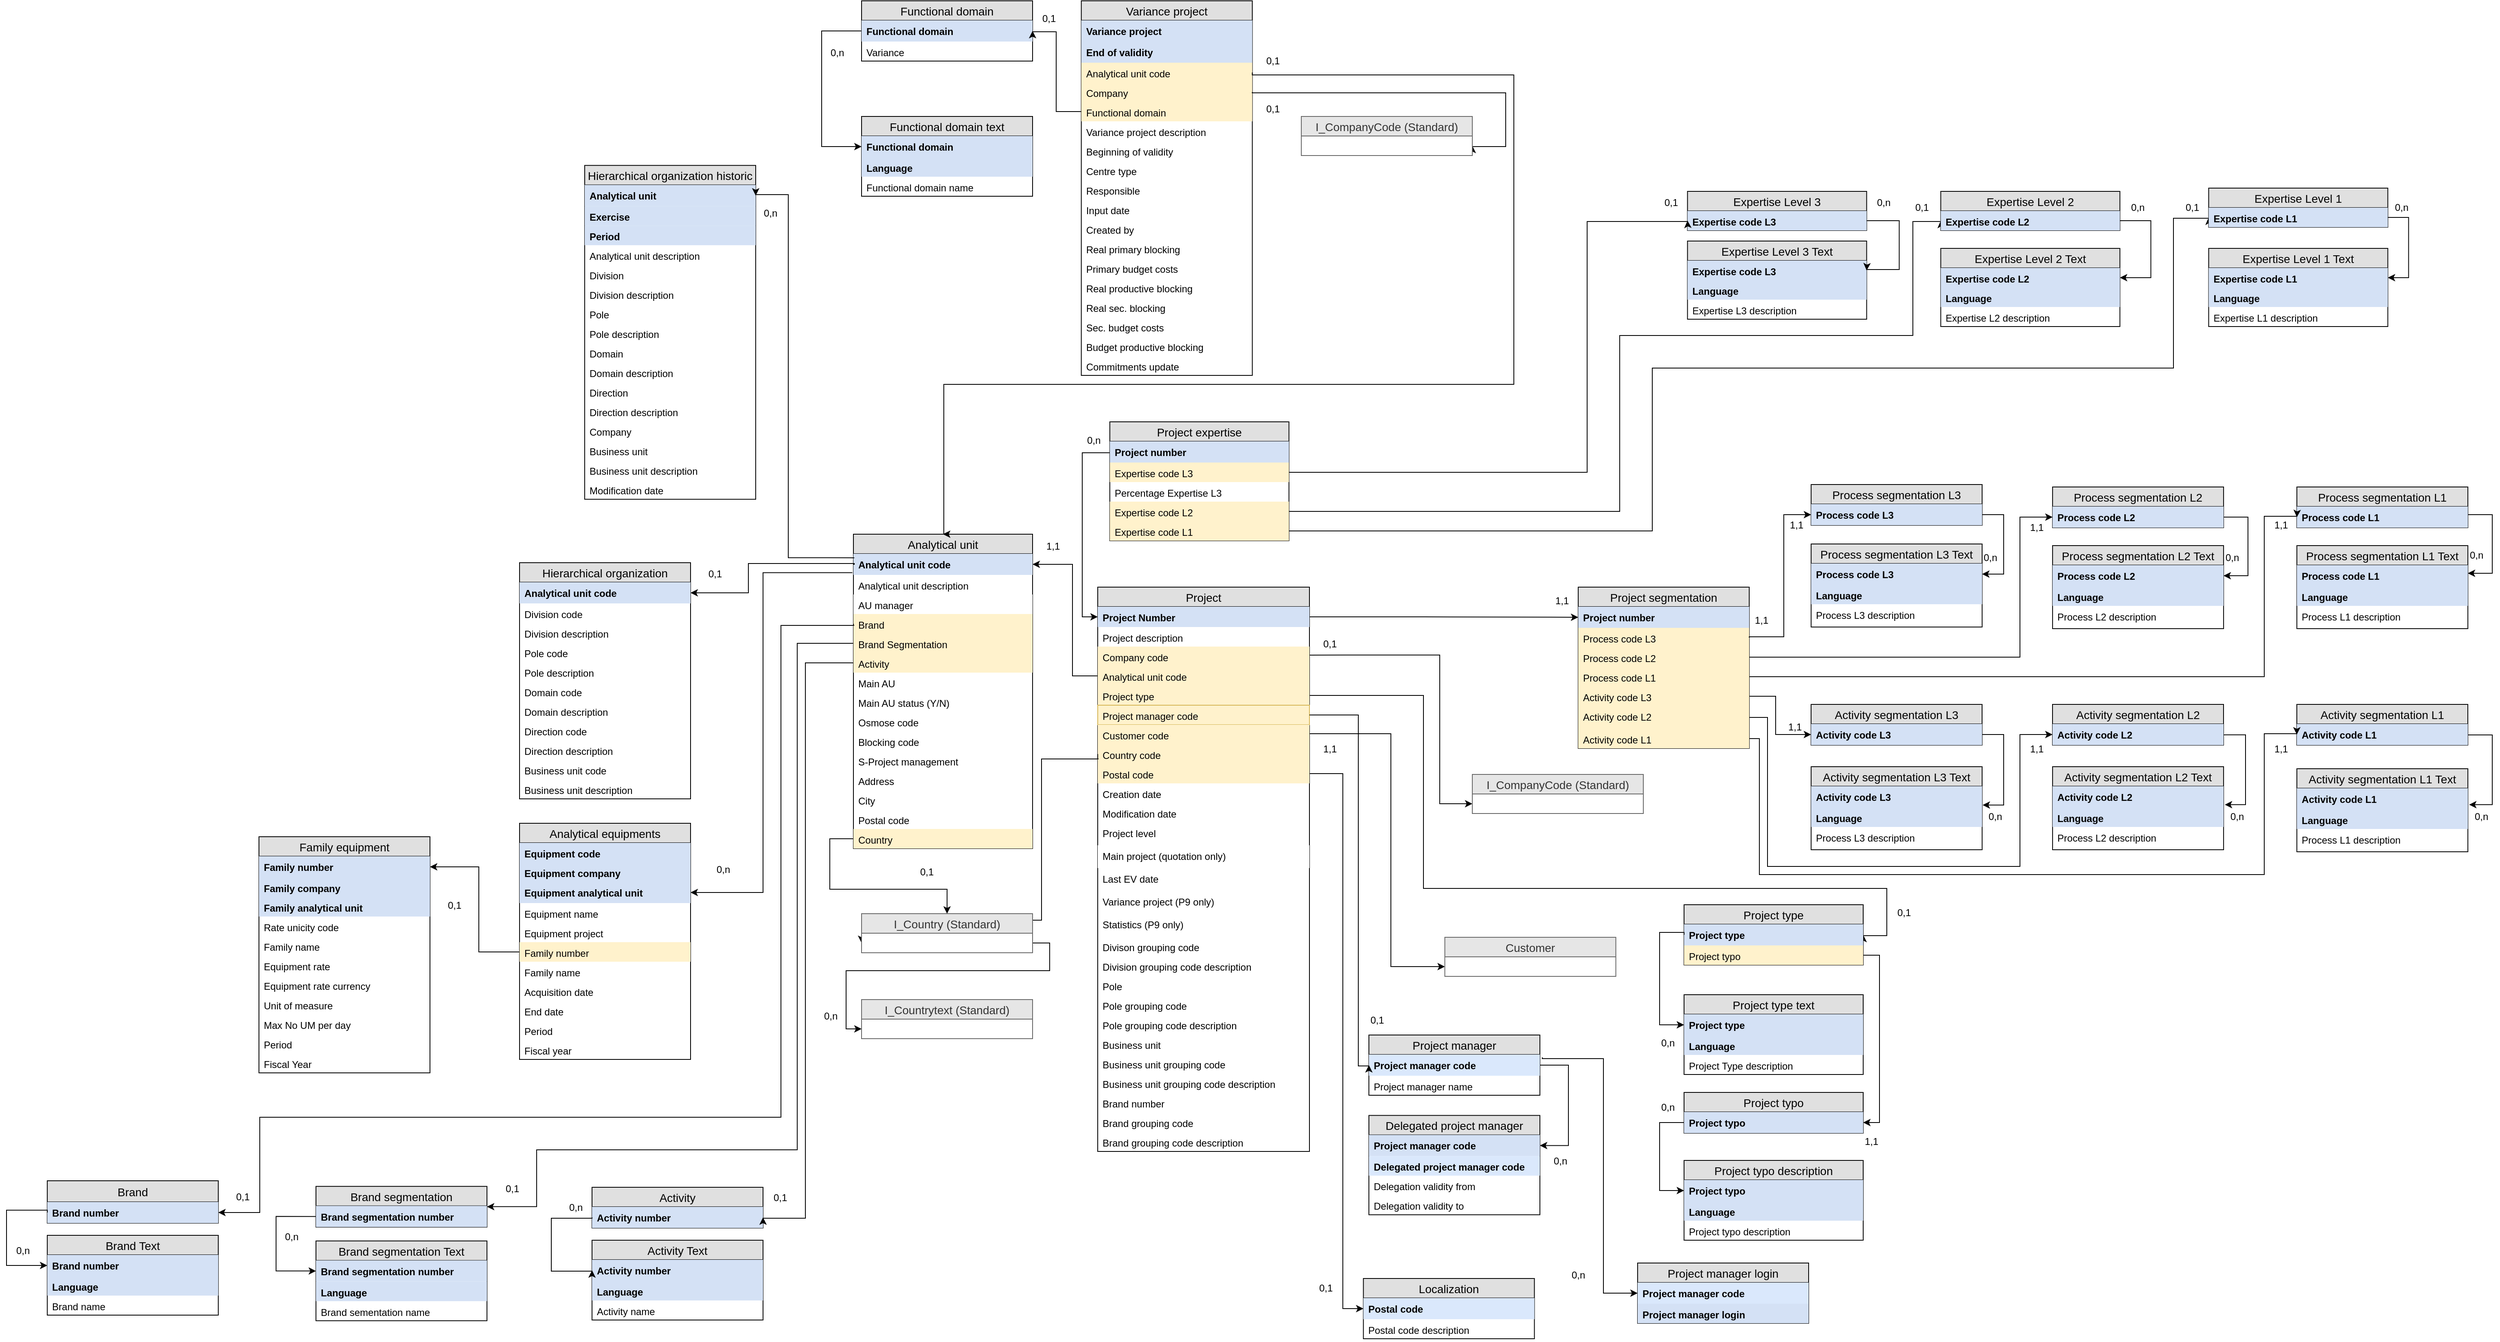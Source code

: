 <mxfile version="13.1.1" type="github" pages="6"><diagram name="Analytics" id="z_twg87dkK-BmfiqCGdA"><mxGraphModel dx="1865" dy="1744" grid="1" gridSize="10" guides="1" tooltips="1" connect="1" arrows="1" fold="1" page="1" pageScale="1" pageWidth="827" pageHeight="1169" math="0" shadow="0"><root><mxCell id="0"/><mxCell id="1" parent="0"/><mxCell id="lDzSUfxi5BvbEKOxiYQz-187" value="Project" style="swimlane;fontStyle=0;childLayout=stackLayout;horizontal=1;startSize=24;fillColor=#e0e0e0;horizontalStack=0;resizeParent=1;resizeParentMax=0;resizeLast=0;collapsible=1;marginBottom=0;swimlaneFillColor=#ffffff;align=center;fontSize=14;strokeColor=#000000;" parent="1" vertex="1"><mxGeometry x="780" y="60" width="260" height="693" as="geometry"><mxRectangle x="100" y="70" width="80" height="24" as="alternateBounds"/></mxGeometry></mxCell><mxCell id="lDzSUfxi5BvbEKOxiYQz-188" value="Project Number" style="text;strokeColor=none;fillColor=#D4E1F5;spacingLeft=4;spacingRight=4;overflow=hidden;rotatable=0;points=[[0,0.5],[1,0.5]];portConstraint=eastwest;fontSize=12;fontStyle=1" parent="lDzSUfxi5BvbEKOxiYQz-187" vertex="1"><mxGeometry y="24" width="260" height="25" as="geometry"/></mxCell><mxCell id="lDzSUfxi5BvbEKOxiYQz-189" value="Project description" style="text;strokeColor=none;fillColor=none;spacingLeft=4;spacingRight=4;overflow=hidden;rotatable=0;points=[[0,0.5],[1,0.5]];portConstraint=eastwest;fontSize=12;" parent="lDzSUfxi5BvbEKOxiYQz-187" vertex="1"><mxGeometry y="49" width="260" height="24" as="geometry"/></mxCell><mxCell id="lDzSUfxi5BvbEKOxiYQz-190" value="Company code" style="text;strokeColor=none;fillColor=#FFF2CC;spacingLeft=4;spacingRight=4;overflow=hidden;rotatable=0;points=[[0,0.5],[1,0.5]];portConstraint=eastwest;fontSize=12;" parent="lDzSUfxi5BvbEKOxiYQz-187" vertex="1"><mxGeometry y="73" width="260" height="24" as="geometry"/></mxCell><mxCell id="RFBHOdRPObwg8LgrPX6P-4" value="Analytical unit code" style="text;strokeColor=none;fillColor=#FFF2CC;spacingLeft=4;spacingRight=4;overflow=hidden;rotatable=0;points=[[0,0.5],[1,0.5]];portConstraint=eastwest;fontSize=12;" parent="lDzSUfxi5BvbEKOxiYQz-187" vertex="1"><mxGeometry y="97" width="260" height="24" as="geometry"/></mxCell><mxCell id="lDzSUfxi5BvbEKOxiYQz-191" value="Project type" style="text;strokeColor=none;fillColor=#FFF2CC;spacingLeft=4;spacingRight=4;overflow=hidden;rotatable=0;points=[[0,0.5],[1,0.5]];portConstraint=eastwest;fontSize=12;" parent="lDzSUfxi5BvbEKOxiYQz-187" vertex="1"><mxGeometry y="121" width="260" height="24" as="geometry"/></mxCell><mxCell id="lDzSUfxi5BvbEKOxiYQz-192" value="Project manager code" style="text;strokeColor=#d6b656;fillColor=#fff2cc;spacingLeft=4;spacingRight=4;overflow=hidden;rotatable=0;points=[[0,0.5],[1,0.5]];portConstraint=eastwest;fontSize=12;" parent="lDzSUfxi5BvbEKOxiYQz-187" vertex="1"><mxGeometry y="145" width="260" height="24" as="geometry"/></mxCell><mxCell id="lDzSUfxi5BvbEKOxiYQz-195" value="Customer code&#xA;" style="text;strokeColor=none;fillColor=#FFF2CC;spacingLeft=4;spacingRight=4;overflow=hidden;rotatable=0;points=[[0,0.5],[1,0.5]];portConstraint=eastwest;fontSize=12;" parent="lDzSUfxi5BvbEKOxiYQz-187" vertex="1"><mxGeometry y="169" width="260" height="24" as="geometry"/></mxCell><mxCell id="lDzSUfxi5BvbEKOxiYQz-197" value="Country code" style="text;strokeColor=none;fillColor=#FFF2CC;spacingLeft=4;spacingRight=4;overflow=hidden;rotatable=0;points=[[0,0.5],[1,0.5]];portConstraint=eastwest;fontSize=12;" parent="lDzSUfxi5BvbEKOxiYQz-187" vertex="1"><mxGeometry y="193" width="260" height="24" as="geometry"/></mxCell><mxCell id="lDzSUfxi5BvbEKOxiYQz-198" value="Postal code" style="text;strokeColor=none;fillColor=#FFF2CC;spacingLeft=4;spacingRight=4;overflow=hidden;rotatable=0;points=[[0,0.5],[1,0.5]];portConstraint=eastwest;fontSize=12;" parent="lDzSUfxi5BvbEKOxiYQz-187" vertex="1"><mxGeometry y="217" width="260" height="24" as="geometry"/></mxCell><mxCell id="lDzSUfxi5BvbEKOxiYQz-199" value="Creation date" style="text;strokeColor=none;fillColor=none;spacingLeft=4;spacingRight=4;overflow=hidden;rotatable=0;points=[[0,0.5],[1,0.5]];portConstraint=eastwest;fontSize=12;" parent="lDzSUfxi5BvbEKOxiYQz-187" vertex="1"><mxGeometry y="241" width="260" height="24" as="geometry"/></mxCell><mxCell id="lDzSUfxi5BvbEKOxiYQz-200" value="Modification date" style="text;strokeColor=none;fillColor=none;spacingLeft=4;spacingRight=4;overflow=hidden;rotatable=0;points=[[0,0.5],[1,0.5]];portConstraint=eastwest;fontSize=12;" parent="lDzSUfxi5BvbEKOxiYQz-187" vertex="1"><mxGeometry y="265" width="260" height="24" as="geometry"/></mxCell><mxCell id="lDzSUfxi5BvbEKOxiYQz-201" value="Project level" style="text;strokeColor=none;fillColor=none;spacingLeft=4;spacingRight=4;overflow=hidden;rotatable=0;points=[[0,0.5],[1,0.5]];portConstraint=eastwest;fontSize=12;" parent="lDzSUfxi5BvbEKOxiYQz-187" vertex="1"><mxGeometry y="289" width="260" height="28" as="geometry"/></mxCell><mxCell id="lDzSUfxi5BvbEKOxiYQz-202" value="Main project (quotation only)" style="text;strokeColor=none;fillColor=#FFFFFF;spacingLeft=4;spacingRight=4;overflow=hidden;rotatable=0;points=[[0,0.5],[1,0.5]];portConstraint=eastwest;fontSize=12;" parent="lDzSUfxi5BvbEKOxiYQz-187" vertex="1"><mxGeometry y="317" width="260" height="28" as="geometry"/></mxCell><mxCell id="lRxtRiu0UvI4SnHCYqCr-3" value="Last EV date" style="text;strokeColor=none;fillColor=none;spacingLeft=4;spacingRight=4;overflow=hidden;rotatable=0;points=[[0,0.5],[1,0.5]];portConstraint=eastwest;fontSize=12;" parent="lDzSUfxi5BvbEKOxiYQz-187" vertex="1"><mxGeometry y="345" width="260" height="28" as="geometry"/></mxCell><mxCell id="lRxtRiu0UvI4SnHCYqCr-2" value="Variance project (P9 only)" style="text;strokeColor=none;fillColor=none;spacingLeft=4;spacingRight=4;overflow=hidden;rotatable=0;points=[[0,0.5],[1,0.5]];portConstraint=eastwest;fontSize=12;" parent="lDzSUfxi5BvbEKOxiYQz-187" vertex="1"><mxGeometry y="373" width="260" height="28" as="geometry"/></mxCell><mxCell id="lDzSUfxi5BvbEKOxiYQz-207" value="Statistics (P9 only)" style="text;strokeColor=none;fillColor=none;spacingLeft=4;spacingRight=4;overflow=hidden;rotatable=0;points=[[0,0.5],[1,0.5]];portConstraint=eastwest;fontSize=12;" parent="lDzSUfxi5BvbEKOxiYQz-187" vertex="1"><mxGeometry y="401" width="260" height="28" as="geometry"/></mxCell><mxCell id="4Kc5IwEfdiY6aIyi9EgS-1" value="Divison grouping code" style="text;strokeColor=none;fillColor=none;spacingLeft=4;spacingRight=4;overflow=hidden;rotatable=0;points=[[0,0.5],[1,0.5]];portConstraint=eastwest;fontSize=12;" parent="lDzSUfxi5BvbEKOxiYQz-187" vertex="1"><mxGeometry y="429" width="260" height="24" as="geometry"/></mxCell><mxCell id="lDzSUfxi5BvbEKOxiYQz-217" value="Division grouping code description" style="text;strokeColor=none;fillColor=none;spacingLeft=4;spacingRight=4;overflow=hidden;rotatable=0;points=[[0,0.5],[1,0.5]];portConstraint=eastwest;fontSize=12;" parent="lDzSUfxi5BvbEKOxiYQz-187" vertex="1"><mxGeometry y="453" width="260" height="24" as="geometry"/></mxCell><mxCell id="RFBHOdRPObwg8LgrPX6P-3" value="Pole" style="text;strokeColor=none;fillColor=none;spacingLeft=4;spacingRight=4;overflow=hidden;rotatable=0;points=[[0,0.5],[1,0.5]];portConstraint=eastwest;fontSize=12;" parent="lDzSUfxi5BvbEKOxiYQz-187" vertex="1"><mxGeometry y="477" width="260" height="24" as="geometry"/></mxCell><mxCell id="lDzSUfxi5BvbEKOxiYQz-218" value="Pole grouping code" style="text;strokeColor=none;fillColor=none;spacingLeft=4;spacingRight=4;overflow=hidden;rotatable=0;points=[[0,0.5],[1,0.5]];portConstraint=eastwest;fontSize=12;" parent="lDzSUfxi5BvbEKOxiYQz-187" vertex="1"><mxGeometry y="501" width="260" height="24" as="geometry"/></mxCell><mxCell id="lDzSUfxi5BvbEKOxiYQz-219" value="Pole grouping code description" style="text;strokeColor=none;fillColor=none;spacingLeft=4;spacingRight=4;overflow=hidden;rotatable=0;points=[[0,0.5],[1,0.5]];portConstraint=eastwest;fontSize=12;" parent="lDzSUfxi5BvbEKOxiYQz-187" vertex="1"><mxGeometry y="525" width="260" height="24" as="geometry"/></mxCell><mxCell id="lDzSUfxi5BvbEKOxiYQz-223" value="Business unit" style="text;strokeColor=none;fillColor=none;spacingLeft=4;spacingRight=4;overflow=hidden;rotatable=0;points=[[0,0.5],[1,0.5]];portConstraint=eastwest;fontSize=12;" parent="lDzSUfxi5BvbEKOxiYQz-187" vertex="1"><mxGeometry y="549" width="260" height="24" as="geometry"/></mxCell><mxCell id="lDzSUfxi5BvbEKOxiYQz-222" value="Business unit grouping code" style="text;strokeColor=none;fillColor=none;spacingLeft=4;spacingRight=4;overflow=hidden;rotatable=0;points=[[0,0.5],[1,0.5]];portConstraint=eastwest;fontSize=12;" parent="lDzSUfxi5BvbEKOxiYQz-187" vertex="1"><mxGeometry y="573" width="260" height="24" as="geometry"/></mxCell><mxCell id="RFBHOdRPObwg8LgrPX6P-2" value="Business unit grouping code description" style="text;strokeColor=none;fillColor=none;spacingLeft=4;spacingRight=4;overflow=hidden;rotatable=0;points=[[0,0.5],[1,0.5]];portConstraint=eastwest;fontSize=12;" parent="lDzSUfxi5BvbEKOxiYQz-187" vertex="1"><mxGeometry y="597" width="260" height="24" as="geometry"/></mxCell><mxCell id="RFBHOdRPObwg8LgrPX6P-1" value="Brand number" style="text;strokeColor=none;fillColor=none;spacingLeft=4;spacingRight=4;overflow=hidden;rotatable=0;points=[[0,0.5],[1,0.5]];portConstraint=eastwest;fontSize=12;" parent="lDzSUfxi5BvbEKOxiYQz-187" vertex="1"><mxGeometry y="621" width="260" height="24" as="geometry"/></mxCell><mxCell id="dS1JGsFdbKq4Z5uHOp_5-5" value="Brand grouping code" style="text;strokeColor=none;fillColor=none;spacingLeft=4;spacingRight=4;overflow=hidden;rotatable=0;points=[[0,0.5],[1,0.5]];portConstraint=eastwest;fontSize=12;" parent="lDzSUfxi5BvbEKOxiYQz-187" vertex="1"><mxGeometry y="645" width="260" height="24" as="geometry"/></mxCell><mxCell id="lDzSUfxi5BvbEKOxiYQz-221" value="Brand grouping code description" style="text;strokeColor=none;fillColor=none;spacingLeft=4;spacingRight=4;overflow=hidden;rotatable=0;points=[[0,0.5],[1,0.5]];portConstraint=eastwest;fontSize=12;" parent="lDzSUfxi5BvbEKOxiYQz-187" vertex="1"><mxGeometry y="669" width="260" height="24" as="geometry"/></mxCell><mxCell id="lDzSUfxi5BvbEKOxiYQz-208" style="edgeStyle=orthogonalEdgeStyle;rounded=0;orthogonalLoop=1;jettySize=auto;html=1;entryX=1;entryY=0.5;entryDx=0;entryDy=0;exitX=1;exitY=0.5;exitDx=0;exitDy=0;" parent="1" source="lDzSUfxi5BvbEKOxiYQz-191" target="lDzSUfxi5BvbEKOxiYQz-210" edge="1"><mxGeometry relative="1" as="geometry"><mxPoint x="300" y="218.235" as="targetPoint"/><Array as="points"><mxPoint x="1180" y="193"/><mxPoint x="1180" y="430"/><mxPoint x="1749" y="430"/><mxPoint x="1749" y="488"/></Array><mxPoint x="1189" y="241" as="sourcePoint"/></mxGeometry></mxCell><mxCell id="lDzSUfxi5BvbEKOxiYQz-209" value="Project type" style="swimlane;fontStyle=0;childLayout=stackLayout;horizontal=1;startSize=24;fillColor=#e0e0e0;horizontalStack=0;resizeParent=1;resizeParentMax=0;resizeLast=0;collapsible=1;marginBottom=0;swimlaneFillColor=#ffffff;align=center;fontSize=14;" parent="1" vertex="1"><mxGeometry x="1500" y="450" width="220" height="74" as="geometry"><mxRectangle x="100" y="70" width="80" height="24" as="alternateBounds"/></mxGeometry></mxCell><mxCell id="lDzSUfxi5BvbEKOxiYQz-210" value="Project type" style="text;strokeColor=none;fillColor=#D4E1F5;spacingLeft=4;spacingRight=4;overflow=hidden;rotatable=0;points=[[0,0.5],[1,0.5]];portConstraint=eastwest;fontSize=12;fontStyle=1" parent="lDzSUfxi5BvbEKOxiYQz-209" vertex="1"><mxGeometry y="24" width="220" height="26" as="geometry"/></mxCell><mxCell id="lDzSUfxi5BvbEKOxiYQz-212" value="Project typo&#xA;" style="text;strokeColor=none;fillColor=#FFF2CC;spacingLeft=4;spacingRight=4;overflow=hidden;rotatable=0;points=[[0,0.5],[1,0.5]];portConstraint=eastwest;fontSize=12;" parent="lDzSUfxi5BvbEKOxiYQz-209" vertex="1"><mxGeometry y="50" width="220" height="24" as="geometry"/></mxCell><mxCell id="lDzSUfxi5BvbEKOxiYQz-225" value="Activity segmentation L3" style="swimlane;fontStyle=0;childLayout=stackLayout;horizontal=1;startSize=24;fillColor=#e0e0e0;horizontalStack=0;resizeParent=1;resizeParentMax=0;resizeLast=0;collapsible=1;marginBottom=0;swimlaneFillColor=#ffffff;align=center;fontSize=14;" parent="1" vertex="1"><mxGeometry x="1656" y="204" width="210" height="50" as="geometry"><mxRectangle x="1120" y="240" width="80" height="24" as="alternateBounds"/></mxGeometry></mxCell><mxCell id="lDzSUfxi5BvbEKOxiYQz-226" value="Activity code L3" style="text;strokeColor=none;fillColor=#D4E1F5;spacingLeft=4;spacingRight=4;overflow=hidden;rotatable=0;points=[[0,0.5],[1,0.5]];portConstraint=eastwest;fontSize=12;fontStyle=1" parent="lDzSUfxi5BvbEKOxiYQz-225" vertex="1"><mxGeometry y="24" width="210" height="26" as="geometry"/></mxCell><mxCell id="lDzSUfxi5BvbEKOxiYQz-232" style="edgeStyle=orthogonalEdgeStyle;rounded=0;orthogonalLoop=1;jettySize=auto;html=1;exitX=1;exitY=0.5;exitDx=0;exitDy=0;entryX=0;entryY=0.5;entryDx=0;entryDy=0;" parent="1" source="lDzSUfxi5BvbEKOxiYQz-237" target="lDzSUfxi5BvbEKOxiYQz-226" edge="1"><mxGeometry relative="1" as="geometry"><mxPoint x="1612.5" y="263" as="targetPoint"/><mxPoint x="1020.324" y="43.588" as="sourcePoint"/><Array as="points"><mxPoint x="1612.5" y="194"/><mxPoint x="1612.5" y="241"/></Array></mxGeometry></mxCell><mxCell id="lDzSUfxi5BvbEKOxiYQz-233" value="Project segmentation" style="swimlane;fontStyle=0;childLayout=stackLayout;horizontal=1;startSize=24;fillColor=#e0e0e0;horizontalStack=0;resizeParent=1;resizeParentMax=0;resizeLast=0;collapsible=1;marginBottom=0;swimlaneFillColor=#ffffff;align=center;fontSize=14;" parent="1" vertex="1"><mxGeometry x="1370.059" y="60" width="210" height="198" as="geometry"><mxRectangle x="100" y="70" width="80" height="24" as="alternateBounds"/></mxGeometry></mxCell><mxCell id="lDzSUfxi5BvbEKOxiYQz-234" value="Project number" style="text;strokeColor=none;fillColor=#D4E1F5;spacingLeft=4;spacingRight=4;overflow=hidden;rotatable=0;points=[[0,0.5],[1,0.5]];portConstraint=eastwest;fontSize=12;fontStyle=1" parent="lDzSUfxi5BvbEKOxiYQz-233" vertex="1"><mxGeometry y="24" width="210" height="26" as="geometry"/></mxCell><mxCell id="4X0MSBGTj48URWTWJAf--41" value="Process code L3" style="text;strokeColor=none;fillColor=#FFF2CC;spacingLeft=4;spacingRight=4;overflow=hidden;rotatable=0;points=[[0,0.5],[1,0.5]];portConstraint=eastwest;fontSize=12;" parent="lDzSUfxi5BvbEKOxiYQz-233" vertex="1"><mxGeometry y="50" width="210" height="24" as="geometry"/></mxCell><mxCell id="lDzSUfxi5BvbEKOxiYQz-236" value="Process code L2" style="text;strokeColor=none;fillColor=#FFF2CC;spacingLeft=4;spacingRight=4;overflow=hidden;rotatable=0;points=[[0,0.5],[1,0.5]];portConstraint=eastwest;fontSize=12;" parent="lDzSUfxi5BvbEKOxiYQz-233" vertex="1"><mxGeometry y="74" width="210" height="24" as="geometry"/></mxCell><mxCell id="lDzSUfxi5BvbEKOxiYQz-238" value="Process code L1" style="text;strokeColor=none;fillColor=#FFF2CC;spacingLeft=4;spacingRight=4;overflow=hidden;rotatable=0;points=[[0,0.5],[1,0.5]];portConstraint=eastwest;fontSize=12;" parent="lDzSUfxi5BvbEKOxiYQz-233" vertex="1"><mxGeometry y="98" width="210" height="24" as="geometry"/></mxCell><mxCell id="lDzSUfxi5BvbEKOxiYQz-237" value="Activity code L3" style="text;strokeColor=none;fillColor=#FFF2CC;spacingLeft=4;spacingRight=4;overflow=hidden;rotatable=0;points=[[0,0.5],[1,0.5]];portConstraint=eastwest;fontSize=12;" parent="lDzSUfxi5BvbEKOxiYQz-233" vertex="1"><mxGeometry y="122" width="210" height="24" as="geometry"/></mxCell><mxCell id="lDzSUfxi5BvbEKOxiYQz-235" value="Activity code L2" style="text;strokeColor=none;fillColor=#FFF2CC;spacingLeft=4;spacingRight=4;overflow=hidden;rotatable=0;points=[[0,0.5],[1,0.5]];portConstraint=eastwest;fontSize=12;" parent="lDzSUfxi5BvbEKOxiYQz-233" vertex="1"><mxGeometry y="146" width="210" height="28" as="geometry"/></mxCell><mxCell id="lDzSUfxi5BvbEKOxiYQz-239" value="Activity code L1" style="text;strokeColor=none;fillColor=#FFF2CC;spacingLeft=4;spacingRight=4;overflow=hidden;rotatable=0;points=[[0,0.5],[1,0.5]];portConstraint=eastwest;fontSize=12;" parent="lDzSUfxi5BvbEKOxiYQz-233" vertex="1"><mxGeometry y="174" width="210" height="24" as="geometry"/></mxCell><mxCell id="lDzSUfxi5BvbEKOxiYQz-240" style="edgeStyle=orthogonalEdgeStyle;rounded=0;orthogonalLoop=1;jettySize=auto;html=1;exitX=1;exitY=0.5;exitDx=0;exitDy=0;entryX=0;entryY=0.5;entryDx=0;entryDy=0;" parent="1" source="lDzSUfxi5BvbEKOxiYQz-188" target="lDzSUfxi5BvbEKOxiYQz-234" edge="1"><mxGeometry relative="1" as="geometry"><mxPoint x="1170" y="520" as="targetPoint"/><mxPoint x="680.176" y="502.353" as="sourcePoint"/><Array as="points"><mxPoint x="1180" y="97"/><mxPoint x="1180" y="97"/></Array></mxGeometry></mxCell><mxCell id="lDzSUfxi5BvbEKOxiYQz-241" value="Project manager" style="swimlane;fontStyle=0;childLayout=stackLayout;horizontal=1;startSize=24;fillColor=#e0e0e0;horizontalStack=0;resizeParent=1;resizeParentMax=0;resizeLast=0;collapsible=1;marginBottom=0;swimlaneFillColor=#ffffff;align=center;fontSize=14;" parent="1" vertex="1"><mxGeometry x="1113" y="610" width="210" height="74" as="geometry"><mxRectangle x="100" y="70" width="80" height="24" as="alternateBounds"/></mxGeometry></mxCell><mxCell id="lDzSUfxi5BvbEKOxiYQz-242" value="Project manager code" style="text;strokeColor=none;fillColor=#dae8fc;spacingLeft=4;spacingRight=4;overflow=hidden;rotatable=0;points=[[0,0.5],[1,0.5]];portConstraint=eastwest;fontSize=12;fontStyle=1" parent="lDzSUfxi5BvbEKOxiYQz-241" vertex="1"><mxGeometry y="24" width="210" height="26" as="geometry"/></mxCell><mxCell id="lDzSUfxi5BvbEKOxiYQz-243" value="Project manager name" style="text;strokeColor=none;fillColor=none;spacingLeft=4;spacingRight=4;overflow=hidden;rotatable=0;points=[[0,0.5],[1,0.5]];portConstraint=eastwest;fontSize=12;" parent="lDzSUfxi5BvbEKOxiYQz-241" vertex="1"><mxGeometry y="50" width="210" height="24" as="geometry"/></mxCell><mxCell id="lDzSUfxi5BvbEKOxiYQz-255" value="I_Countrytext (Standard)" style="swimlane;fontStyle=0;childLayout=stackLayout;horizontal=1;startSize=24;fillColor=#E6E6E6;horizontalStack=0;resizeParent=1;resizeParentMax=0;resizeLast=0;collapsible=1;marginBottom=0;swimlaneFillColor=#ffffff;align=center;fontSize=14;strokeColor=#666666;fontColor=#333333;" parent="1" vertex="1"><mxGeometry x="490" y="566.5" width="210" height="48" as="geometry"><mxRectangle x="1120" y="240" width="80" height="24" as="alternateBounds"/></mxGeometry></mxCell><mxCell id="lDzSUfxi5BvbEKOxiYQz-258" style="edgeStyle=orthogonalEdgeStyle;rounded=0;orthogonalLoop=1;jettySize=auto;html=1;exitX=0;exitY=0.5;exitDx=0;exitDy=0;entryX=0;entryY=0.75;entryDx=0;entryDy=0;" parent="1" source="lDzSUfxi5BvbEKOxiYQz-197" target="Li1owNoAyegXamZ7HWL1-28" edge="1"><mxGeometry relative="1" as="geometry"><mxPoint x="1085" y="601" as="targetPoint"/><mxPoint x="1050" y="240" as="sourcePoint"/><Array as="points"><mxPoint x="781" y="271"/><mxPoint x="711" y="271"/><mxPoint x="711" y="469"/><mxPoint x="491" y="469"/></Array></mxGeometry></mxCell><mxCell id="lDzSUfxi5BvbEKOxiYQz-259" value="Localization" style="swimlane;fontStyle=0;childLayout=stackLayout;horizontal=1;startSize=24;fillColor=#e0e0e0;horizontalStack=0;resizeParent=1;resizeParentMax=0;resizeLast=0;collapsible=1;marginBottom=0;swimlaneFillColor=#ffffff;align=center;fontSize=14;strokeColor=#000000;" parent="1" vertex="1"><mxGeometry x="1106.25" y="909" width="210" height="74" as="geometry"><mxRectangle x="1120" y="240" width="80" height="24" as="alternateBounds"/></mxGeometry></mxCell><mxCell id="lDzSUfxi5BvbEKOxiYQz-260" value="Postal code" style="text;strokeColor=none;fillColor=#dae8fc;spacingLeft=4;spacingRight=4;overflow=hidden;rotatable=0;points=[[0,0.5],[1,0.5]];portConstraint=eastwest;fontSize=12;fontStyle=1" parent="lDzSUfxi5BvbEKOxiYQz-259" vertex="1"><mxGeometry y="24" width="210" height="26" as="geometry"/></mxCell><mxCell id="lDzSUfxi5BvbEKOxiYQz-261" value="Postal code description" style="text;strokeColor=none;fillColor=none;spacingLeft=4;spacingRight=4;overflow=hidden;rotatable=0;points=[[0,0.5],[1,0.5]];portConstraint=eastwest;fontSize=12;" parent="lDzSUfxi5BvbEKOxiYQz-259" vertex="1"><mxGeometry y="50" width="210" height="24" as="geometry"/></mxCell><mxCell id="lDzSUfxi5BvbEKOxiYQz-262" style="edgeStyle=orthogonalEdgeStyle;rounded=0;orthogonalLoop=1;jettySize=auto;html=1;entryX=0;entryY=0.5;entryDx=0;entryDy=0;exitX=1;exitY=0.5;exitDx=0;exitDy=0;" parent="1" source="lDzSUfxi5BvbEKOxiYQz-198" target="lDzSUfxi5BvbEKOxiYQz-260" edge="1"><mxGeometry relative="1" as="geometry"><mxPoint x="1100" y="380" as="targetPoint"/><mxPoint x="1080" y="342" as="sourcePoint"/><Array as="points"><mxPoint x="1081" y="289"/><mxPoint x="1081" y="946"/></Array></mxGeometry></mxCell><mxCell id="lDzSUfxi5BvbEKOxiYQz-273" value="Analytical unit" style="swimlane;fontStyle=0;childLayout=stackLayout;horizontal=1;startSize=24;fillColor=#e0e0e0;horizontalStack=0;resizeParent=1;resizeParentMax=0;resizeLast=0;collapsible=1;marginBottom=0;swimlaneFillColor=#ffffff;align=center;fontSize=14;" parent="1" vertex="1"><mxGeometry x="480" y="-5" width="220" height="386" as="geometry"><mxRectangle x="100" y="70" width="80" height="24" as="alternateBounds"/></mxGeometry></mxCell><mxCell id="lDzSUfxi5BvbEKOxiYQz-274" value="Analytical unit code" style="text;strokeColor=none;fillColor=#D4E1F5;spacingLeft=4;spacingRight=4;overflow=hidden;rotatable=0;points=[[0,0.5],[1,0.5]];portConstraint=eastwest;fontSize=12;fontStyle=1" parent="lDzSUfxi5BvbEKOxiYQz-273" vertex="1"><mxGeometry y="24" width="220" height="26" as="geometry"/></mxCell><mxCell id="NBoWqLxddeZC6eDTmRRg-7" value="Analytical unit description" style="text;strokeColor=none;fillColor=none;spacingLeft=4;spacingRight=4;overflow=hidden;rotatable=0;points=[[0,0.5],[1,0.5]];portConstraint=eastwest;fontSize=12;" parent="lDzSUfxi5BvbEKOxiYQz-273" vertex="1"><mxGeometry y="50" width="220" height="24" as="geometry"/></mxCell><mxCell id="lDzSUfxi5BvbEKOxiYQz-275" value="AU manager" style="text;strokeColor=none;fillColor=#FFFFFF;spacingLeft=4;spacingRight=4;overflow=hidden;rotatable=0;points=[[0,0.5],[1,0.5]];portConstraint=eastwest;fontSize=12;" parent="lDzSUfxi5BvbEKOxiYQz-273" vertex="1"><mxGeometry y="74" width="220" height="24" as="geometry"/></mxCell><mxCell id="lDzSUfxi5BvbEKOxiYQz-278" value="Brand" style="text;strokeColor=none;fillColor=#FFF2CC;spacingLeft=4;spacingRight=4;overflow=hidden;rotatable=0;points=[[0,0.5],[1,0.5]];portConstraint=eastwest;fontSize=12;" parent="lDzSUfxi5BvbEKOxiYQz-273" vertex="1"><mxGeometry y="98" width="220" height="24" as="geometry"/></mxCell><mxCell id="lDzSUfxi5BvbEKOxiYQz-279" value="Brand Segmentation" style="text;strokeColor=none;fillColor=#FFF2CC;spacingLeft=4;spacingRight=4;overflow=hidden;rotatable=0;points=[[0,0.5],[1,0.5]];portConstraint=eastwest;fontSize=12;" parent="lDzSUfxi5BvbEKOxiYQz-273" vertex="1"><mxGeometry y="122" width="220" height="24" as="geometry"/></mxCell><mxCell id="lDzSUfxi5BvbEKOxiYQz-280" value="Activity" style="text;strokeColor=none;fillColor=#FFF2CC;spacingLeft=4;spacingRight=4;overflow=hidden;rotatable=0;points=[[0,0.5],[1,0.5]];portConstraint=eastwest;fontSize=12;" parent="lDzSUfxi5BvbEKOxiYQz-273" vertex="1"><mxGeometry y="146" width="220" height="24" as="geometry"/></mxCell><mxCell id="4Kc5IwEfdiY6aIyi9EgS-2" value="Main AU" style="text;strokeColor=none;fillColor=none;spacingLeft=4;spacingRight=4;overflow=hidden;rotatable=0;points=[[0,0.5],[1,0.5]];portConstraint=eastwest;fontSize=12;" parent="lDzSUfxi5BvbEKOxiYQz-273" vertex="1"><mxGeometry y="170" width="220" height="24" as="geometry"/></mxCell><mxCell id="lRxtRiu0UvI4SnHCYqCr-25" value="Main AU status (Y/N)" style="text;strokeColor=none;fillColor=none;spacingLeft=4;spacingRight=4;overflow=hidden;rotatable=0;points=[[0,0.5],[1,0.5]];portConstraint=eastwest;fontSize=12;" parent="lDzSUfxi5BvbEKOxiYQz-273" vertex="1"><mxGeometry y="194" width="220" height="24" as="geometry"/></mxCell><mxCell id="lDzSUfxi5BvbEKOxiYQz-282" value="Osmose code" style="text;strokeColor=none;fillColor=none;spacingLeft=4;spacingRight=4;overflow=hidden;rotatable=0;points=[[0,0.5],[1,0.5]];portConstraint=eastwest;fontSize=12;" parent="lDzSUfxi5BvbEKOxiYQz-273" vertex="1"><mxGeometry y="218" width="220" height="24" as="geometry"/></mxCell><mxCell id="lDzSUfxi5BvbEKOxiYQz-283" value="Blocking code" style="text;strokeColor=none;fillColor=none;spacingLeft=4;spacingRight=4;overflow=hidden;rotatable=0;points=[[0,0.5],[1,0.5]];portConstraint=eastwest;fontSize=12;" parent="lDzSUfxi5BvbEKOxiYQz-273" vertex="1"><mxGeometry y="242" width="220" height="24" as="geometry"/></mxCell><mxCell id="lDzSUfxi5BvbEKOxiYQz-284" value="S-Project management" style="text;strokeColor=none;fillColor=none;spacingLeft=4;spacingRight=4;overflow=hidden;rotatable=0;points=[[0,0.5],[1,0.5]];portConstraint=eastwest;fontSize=12;" parent="lDzSUfxi5BvbEKOxiYQz-273" vertex="1"><mxGeometry y="266" width="220" height="24" as="geometry"/></mxCell><mxCell id="lDzSUfxi5BvbEKOxiYQz-285" value="Address" style="text;strokeColor=none;fillColor=none;spacingLeft=4;spacingRight=4;overflow=hidden;rotatable=0;points=[[0,0.5],[1,0.5]];portConstraint=eastwest;fontSize=12;" parent="lDzSUfxi5BvbEKOxiYQz-273" vertex="1"><mxGeometry y="290" width="220" height="24" as="geometry"/></mxCell><mxCell id="lDzSUfxi5BvbEKOxiYQz-286" value="City" style="text;strokeColor=none;fillColor=none;spacingLeft=4;spacingRight=4;overflow=hidden;rotatable=0;points=[[0,0.5],[1,0.5]];portConstraint=eastwest;fontSize=12;" parent="lDzSUfxi5BvbEKOxiYQz-273" vertex="1"><mxGeometry y="314" width="220" height="24" as="geometry"/></mxCell><mxCell id="lDzSUfxi5BvbEKOxiYQz-287" value="Postal code" style="text;strokeColor=none;fillColor=none;spacingLeft=4;spacingRight=4;overflow=hidden;rotatable=0;points=[[0,0.5],[1,0.5]];portConstraint=eastwest;fontSize=12;" parent="lDzSUfxi5BvbEKOxiYQz-273" vertex="1"><mxGeometry y="338" width="220" height="24" as="geometry"/></mxCell><mxCell id="lDzSUfxi5BvbEKOxiYQz-288" value="Country" style="text;strokeColor=none;fillColor=#FFF2CC;spacingLeft=4;spacingRight=4;overflow=hidden;rotatable=0;points=[[0,0.5],[1,0.5]];portConstraint=eastwest;fontSize=12;" parent="lDzSUfxi5BvbEKOxiYQz-273" vertex="1"><mxGeometry y="362" width="220" height="24" as="geometry"/></mxCell><mxCell id="lDzSUfxi5BvbEKOxiYQz-289" style="edgeStyle=orthogonalEdgeStyle;rounded=0;orthogonalLoop=1;jettySize=auto;html=1;exitX=0;exitY=0.5;exitDx=0;exitDy=0;entryX=1;entryY=0.5;entryDx=0;entryDy=0;" parent="1" source="RFBHOdRPObwg8LgrPX6P-4" target="lDzSUfxi5BvbEKOxiYQz-274" edge="1"><mxGeometry relative="1" as="geometry"><mxPoint x="670" y="-170" as="targetPoint"/><Array as="points"><mxPoint x="749" y="169"/><mxPoint x="749" y="32"/></Array><mxPoint x="790" y="180" as="sourcePoint"/></mxGeometry></mxCell><mxCell id="lDzSUfxi5BvbEKOxiYQz-290" value="Hierarchical organization" style="swimlane;fontStyle=0;childLayout=stackLayout;horizontal=1;startSize=24;fillColor=#e0e0e0;horizontalStack=0;resizeParent=1;resizeParentMax=0;resizeLast=0;collapsible=1;marginBottom=0;swimlaneFillColor=#ffffff;align=center;fontSize=14;" parent="1" vertex="1"><mxGeometry x="70" y="29.998" width="210" height="290" as="geometry"><mxRectangle x="100" y="70" width="80" height="24" as="alternateBounds"/></mxGeometry></mxCell><mxCell id="lDzSUfxi5BvbEKOxiYQz-291" value="Analytical unit code" style="text;strokeColor=none;fillColor=#D4E1F5;spacingLeft=4;spacingRight=4;overflow=hidden;rotatable=0;points=[[0,0.5],[1,0.5]];portConstraint=eastwest;fontSize=12;fontStyle=1" parent="lDzSUfxi5BvbEKOxiYQz-290" vertex="1"><mxGeometry y="24" width="210" height="26" as="geometry"/></mxCell><mxCell id="lDzSUfxi5BvbEKOxiYQz-292" value="Division code" style="text;strokeColor=none;fillColor=none;spacingLeft=4;spacingRight=4;overflow=hidden;rotatable=0;points=[[0,0.5],[1,0.5]];portConstraint=eastwest;fontSize=12;" parent="lDzSUfxi5BvbEKOxiYQz-290" vertex="1"><mxGeometry y="50" width="210" height="24" as="geometry"/></mxCell><mxCell id="lDzSUfxi5BvbEKOxiYQz-293" value="Division description" style="text;strokeColor=none;fillColor=none;spacingLeft=4;spacingRight=4;overflow=hidden;rotatable=0;points=[[0,0.5],[1,0.5]];portConstraint=eastwest;fontSize=12;" parent="lDzSUfxi5BvbEKOxiYQz-290" vertex="1"><mxGeometry y="74" width="210" height="24" as="geometry"/></mxCell><mxCell id="lDzSUfxi5BvbEKOxiYQz-294" value="Pole code&#xA;" style="text;strokeColor=none;fillColor=none;spacingLeft=4;spacingRight=4;overflow=hidden;rotatable=0;points=[[0,0.5],[1,0.5]];portConstraint=eastwest;fontSize=12;" parent="lDzSUfxi5BvbEKOxiYQz-290" vertex="1"><mxGeometry y="98" width="210" height="24" as="geometry"/></mxCell><mxCell id="lDzSUfxi5BvbEKOxiYQz-295" value="Pole description" style="text;strokeColor=none;fillColor=none;spacingLeft=4;spacingRight=4;overflow=hidden;rotatable=0;points=[[0,0.5],[1,0.5]];portConstraint=eastwest;fontSize=12;" parent="lDzSUfxi5BvbEKOxiYQz-290" vertex="1"><mxGeometry y="122" width="210" height="24" as="geometry"/></mxCell><mxCell id="lDzSUfxi5BvbEKOxiYQz-296" value="Domain code" style="text;strokeColor=none;fillColor=none;spacingLeft=4;spacingRight=4;overflow=hidden;rotatable=0;points=[[0,0.5],[1,0.5]];portConstraint=eastwest;fontSize=12;" parent="lDzSUfxi5BvbEKOxiYQz-290" vertex="1"><mxGeometry y="146" width="210" height="24" as="geometry"/></mxCell><mxCell id="lDzSUfxi5BvbEKOxiYQz-297" value="Domain description" style="text;strokeColor=none;fillColor=none;spacingLeft=4;spacingRight=4;overflow=hidden;rotatable=0;points=[[0,0.5],[1,0.5]];portConstraint=eastwest;fontSize=12;" parent="lDzSUfxi5BvbEKOxiYQz-290" vertex="1"><mxGeometry y="170" width="210" height="24" as="geometry"/></mxCell><mxCell id="lDzSUfxi5BvbEKOxiYQz-298" value="Direction code" style="text;strokeColor=none;fillColor=none;spacingLeft=4;spacingRight=4;overflow=hidden;rotatable=0;points=[[0,0.5],[1,0.5]];portConstraint=eastwest;fontSize=12;" parent="lDzSUfxi5BvbEKOxiYQz-290" vertex="1"><mxGeometry y="194" width="210" height="24" as="geometry"/></mxCell><mxCell id="lDzSUfxi5BvbEKOxiYQz-299" value="Direction description" style="text;strokeColor=none;fillColor=none;spacingLeft=4;spacingRight=4;overflow=hidden;rotatable=0;points=[[0,0.5],[1,0.5]];portConstraint=eastwest;fontSize=12;" parent="lDzSUfxi5BvbEKOxiYQz-290" vertex="1"><mxGeometry y="218" width="210" height="24" as="geometry"/></mxCell><mxCell id="lDzSUfxi5BvbEKOxiYQz-300" value="Business unit code" style="text;strokeColor=none;fillColor=none;spacingLeft=4;spacingRight=4;overflow=hidden;rotatable=0;points=[[0,0.5],[1,0.5]];portConstraint=eastwest;fontSize=12;" parent="lDzSUfxi5BvbEKOxiYQz-290" vertex="1"><mxGeometry y="242" width="210" height="24" as="geometry"/></mxCell><mxCell id="lDzSUfxi5BvbEKOxiYQz-301" value="Business unit description" style="text;strokeColor=none;fillColor=none;spacingLeft=4;spacingRight=4;overflow=hidden;rotatable=0;points=[[0,0.5],[1,0.5]];portConstraint=eastwest;fontSize=12;" parent="lDzSUfxi5BvbEKOxiYQz-290" vertex="1"><mxGeometry y="266" width="210" height="24" as="geometry"/></mxCell><mxCell id="lDzSUfxi5BvbEKOxiYQz-304" style="edgeStyle=orthogonalEdgeStyle;rounded=0;orthogonalLoop=1;jettySize=auto;html=1;exitX=0;exitY=0.5;exitDx=0;exitDy=0;entryX=1;entryY=0.5;entryDx=0;entryDy=0;" parent="1" source="lDzSUfxi5BvbEKOxiYQz-274" target="lDzSUfxi5BvbEKOxiYQz-291" edge="1"><mxGeometry relative="1" as="geometry"><mxPoint x="320" y="-630" as="targetPoint"/><mxPoint x="320.206" y="560.176" as="sourcePoint"/><Array as="points"><mxPoint x="481" y="31"/><mxPoint x="351" y="31"/><mxPoint x="351" y="67"/></Array></mxGeometry></mxCell><mxCell id="lDzSUfxi5BvbEKOxiYQz-305" value="Delegated project manager" style="swimlane;fontStyle=0;childLayout=stackLayout;horizontal=1;startSize=24;fillColor=#e0e0e0;horizontalStack=0;resizeParent=1;resizeParentMax=0;resizeLast=0;collapsible=1;marginBottom=0;swimlaneFillColor=#ffffff;align=center;fontSize=14;" parent="1" vertex="1"><mxGeometry x="1113" y="708.722" width="210" height="122" as="geometry"><mxRectangle x="100" y="70" width="80" height="24" as="alternateBounds"/></mxGeometry></mxCell><mxCell id="lDzSUfxi5BvbEKOxiYQz-306" value="Project manager code" style="text;strokeColor=none;fillColor=#D4E1F5;spacingLeft=4;spacingRight=4;overflow=hidden;rotatable=0;points=[[0,0.5],[1,0.5]];portConstraint=eastwest;fontSize=12;fontStyle=1" parent="lDzSUfxi5BvbEKOxiYQz-305" vertex="1"><mxGeometry y="24" width="210" height="26" as="geometry"/></mxCell><mxCell id="NBoWqLxddeZC6eDTmRRg-5" value="Delegated project manager code" style="text;strokeColor=none;fillColor=#dae8fc;spacingLeft=4;spacingRight=4;overflow=hidden;rotatable=0;points=[[0,0.5],[1,0.5]];portConstraint=eastwest;fontSize=12;fontStyle=1" parent="lDzSUfxi5BvbEKOxiYQz-305" vertex="1"><mxGeometry y="50" width="210" height="24" as="geometry"/></mxCell><mxCell id="lDzSUfxi5BvbEKOxiYQz-307" value="Delegation validity from" style="text;strokeColor=none;fillColor=none;spacingLeft=4;spacingRight=4;overflow=hidden;rotatable=0;points=[[0,0.5],[1,0.5]];portConstraint=eastwest;fontSize=12;" parent="lDzSUfxi5BvbEKOxiYQz-305" vertex="1"><mxGeometry y="74" width="210" height="24" as="geometry"/></mxCell><mxCell id="lDzSUfxi5BvbEKOxiYQz-309" value="Delegation validity to" style="text;strokeColor=none;fillColor=none;spacingLeft=4;spacingRight=4;overflow=hidden;rotatable=0;points=[[0,0.5],[1,0.5]];portConstraint=eastwest;fontSize=12;" parent="lDzSUfxi5BvbEKOxiYQz-305" vertex="1"><mxGeometry y="98" width="210" height="24" as="geometry"/></mxCell><mxCell id="lDzSUfxi5BvbEKOxiYQz-311" value="Expertise Level 3" style="swimlane;fontStyle=0;childLayout=stackLayout;horizontal=1;startSize=24;fillColor=#e0e0e0;horizontalStack=0;resizeParent=1;resizeParentMax=0;resizeLast=0;collapsible=1;marginBottom=0;swimlaneFillColor=#ffffff;align=center;fontSize=14;" parent="1" vertex="1"><mxGeometry x="1504.25" y="-426" width="220" height="48" as="geometry"><mxRectangle x="100" y="70" width="80" height="24" as="alternateBounds"/></mxGeometry></mxCell><mxCell id="NBoWqLxddeZC6eDTmRRg-4" value="Expertise code L3" style="text;strokeColor=none;fillColor=#D4E1F5;spacingLeft=4;spacingRight=4;overflow=hidden;rotatable=0;points=[[0,0.5],[1,0.5]];portConstraint=eastwest;fontSize=12;fontStyle=1" parent="lDzSUfxi5BvbEKOxiYQz-311" vertex="1"><mxGeometry y="24" width="220" height="24" as="geometry"/></mxCell><mxCell id="lDzSUfxi5BvbEKOxiYQz-334" style="edgeStyle=orthogonalEdgeStyle;rounded=0;orthogonalLoop=1;jettySize=auto;html=1;entryX=1;entryY=0.5;entryDx=0;entryDy=0;exitX=1;exitY=0.5;exitDx=0;exitDy=0;" parent="1" source="lDzSUfxi5BvbEKOxiYQz-242" target="lDzSUfxi5BvbEKOxiYQz-306" edge="1"><mxGeometry relative="1" as="geometry"><mxPoint x="1418" y="72" as="targetPoint"/><mxPoint x="1353" y="818" as="sourcePoint"/><Array as="points"><mxPoint x="1358" y="647"/><mxPoint x="1358" y="746"/></Array></mxGeometry></mxCell><mxCell id="it8yWWZXjvdgbn8J4eUd-15" value="" style="edgeStyle=orthogonalEdgeStyle;rounded=0;orthogonalLoop=1;jettySize=auto;html=1;exitX=0;exitY=0.5;exitDx=0;exitDy=0;entryX=1;entryY=0.5;entryDx=0;entryDy=0;" parent="1" source="lDzSUfxi5BvbEKOxiYQz-362" target="it8yWWZXjvdgbn8J4eUd-3" edge="1"><mxGeometry relative="1" as="geometry"><Array as="points"><mxPoint x="20" y="508"/><mxPoint x="20" y="403"/></Array></mxGeometry></mxCell><mxCell id="lDzSUfxi5BvbEKOxiYQz-355" value="Analytical equipments" style="swimlane;fontStyle=0;childLayout=stackLayout;horizontal=1;startSize=24;fillColor=#e0e0e0;horizontalStack=0;resizeParent=1;resizeParentMax=0;resizeLast=0;collapsible=1;marginBottom=0;swimlaneFillColor=#ffffff;align=center;fontSize=14;" parent="1" vertex="1"><mxGeometry x="70" y="350" width="210" height="290" as="geometry"><mxRectangle x="100" y="70" width="80" height="24" as="alternateBounds"/></mxGeometry></mxCell><mxCell id="1VQrY0FUdZkkbCytE0tr-2" value="Equipment code" style="text;strokeColor=none;fillColor=#D4E1F5;spacingLeft=4;spacingRight=4;overflow=hidden;rotatable=0;points=[[0,0.5],[1,0.5]];portConstraint=eastwest;fontSize=12;fontStyle=1" parent="lDzSUfxi5BvbEKOxiYQz-355" vertex="1"><mxGeometry y="24" width="210" height="24" as="geometry"/></mxCell><mxCell id="lDzSUfxi5BvbEKOxiYQz-358" value="Equipment company" style="text;strokeColor=none;fillColor=#D4E1F5;spacingLeft=4;spacingRight=4;overflow=hidden;rotatable=0;points=[[0,0.5],[1,0.5]];portConstraint=eastwest;fontSize=12;fontStyle=1" parent="lDzSUfxi5BvbEKOxiYQz-355" vertex="1"><mxGeometry y="48" width="210" height="24" as="geometry"/></mxCell><mxCell id="lDzSUfxi5BvbEKOxiYQz-356" value="Equipment analytical unit" style="text;strokeColor=none;fillColor=#D4E1F5;spacingLeft=4;spacingRight=4;overflow=hidden;rotatable=0;points=[[0,0.5],[1,0.5]];portConstraint=eastwest;fontSize=12;fontStyle=1" parent="lDzSUfxi5BvbEKOxiYQz-355" vertex="1"><mxGeometry y="72" width="210" height="26" as="geometry"/></mxCell><mxCell id="lDzSUfxi5BvbEKOxiYQz-359" value="Equipment name" style="text;strokeColor=none;fillColor=none;spacingLeft=4;spacingRight=4;overflow=hidden;rotatable=0;points=[[0,0.5],[1,0.5]];portConstraint=eastwest;fontSize=12;" parent="lDzSUfxi5BvbEKOxiYQz-355" vertex="1"><mxGeometry y="98" width="210" height="24" as="geometry"/></mxCell><mxCell id="dS1JGsFdbKq4Z5uHOp_5-1" value="Equipment project" style="text;strokeColor=none;fillColor=none;spacingLeft=4;spacingRight=4;overflow=hidden;rotatable=0;points=[[0,0.5],[1,0.5]];portConstraint=eastwest;fontSize=12;" parent="lDzSUfxi5BvbEKOxiYQz-355" vertex="1"><mxGeometry y="122" width="210" height="24" as="geometry"/></mxCell><mxCell id="lDzSUfxi5BvbEKOxiYQz-362" value="Family number" style="text;strokeColor=none;fillColor=#FFF2CC;spacingLeft=4;spacingRight=4;overflow=hidden;rotatable=0;points=[[0,0.5],[1,0.5]];portConstraint=eastwest;fontSize=12;" parent="lDzSUfxi5BvbEKOxiYQz-355" vertex="1"><mxGeometry y="146" width="210" height="24" as="geometry"/></mxCell><mxCell id="it8yWWZXjvdgbn8J4eUd-28" value="Family name" style="text;strokeColor=none;fillColor=none;spacingLeft=4;spacingRight=4;overflow=hidden;rotatable=0;points=[[0,0.5],[1,0.5]];portConstraint=eastwest;fontSize=12;" parent="lDzSUfxi5BvbEKOxiYQz-355" vertex="1"><mxGeometry y="170" width="210" height="24" as="geometry"/></mxCell><mxCell id="it8yWWZXjvdgbn8J4eUd-27" value="Acquisition date" style="text;strokeColor=none;fillColor=none;spacingLeft=4;spacingRight=4;overflow=hidden;rotatable=0;points=[[0,0.5],[1,0.5]];portConstraint=eastwest;fontSize=12;" parent="lDzSUfxi5BvbEKOxiYQz-355" vertex="1"><mxGeometry y="194" width="210" height="24" as="geometry"/></mxCell><mxCell id="lDzSUfxi5BvbEKOxiYQz-360" value="End date" style="text;strokeColor=none;fillColor=none;spacingLeft=4;spacingRight=4;overflow=hidden;rotatable=0;points=[[0,0.5],[1,0.5]];portConstraint=eastwest;fontSize=12;" parent="lDzSUfxi5BvbEKOxiYQz-355" vertex="1"><mxGeometry y="218" width="210" height="24" as="geometry"/></mxCell><mxCell id="dS1JGsFdbKq4Z5uHOp_5-3" value="Period" style="text;strokeColor=none;fillColor=none;spacingLeft=4;spacingRight=4;overflow=hidden;rotatable=0;points=[[0,0.5],[1,0.5]];portConstraint=eastwest;fontSize=12;" parent="lDzSUfxi5BvbEKOxiYQz-355" vertex="1"><mxGeometry y="242" width="210" height="24" as="geometry"/></mxCell><mxCell id="lDzSUfxi5BvbEKOxiYQz-364" value="Fiscal year" style="text;strokeColor=none;fillColor=none;spacingLeft=4;spacingRight=4;overflow=hidden;rotatable=0;points=[[0,0.5],[1,0.5]];portConstraint=eastwest;fontSize=12;" parent="lDzSUfxi5BvbEKOxiYQz-355" vertex="1"><mxGeometry y="266" width="210" height="24" as="geometry"/></mxCell><mxCell id="it8yWWZXjvdgbn8J4eUd-2" value="Family equipment" style="swimlane;fontStyle=0;childLayout=stackLayout;horizontal=1;startSize=24;fillColor=#e0e0e0;horizontalStack=0;resizeParent=1;resizeParentMax=0;resizeLast=0;collapsible=1;marginBottom=0;swimlaneFillColor=#ffffff;align=center;fontSize=14;" parent="1" vertex="1"><mxGeometry x="-250" y="366.5" width="210" height="290" as="geometry"><mxRectangle x="100" y="70" width="80" height="24" as="alternateBounds"/></mxGeometry></mxCell><mxCell id="it8yWWZXjvdgbn8J4eUd-3" value="Family number" style="text;strokeColor=none;fillColor=#D4E1F5;spacingLeft=4;spacingRight=4;overflow=hidden;rotatable=0;points=[[0,0.5],[1,0.5]];portConstraint=eastwest;fontSize=12;fontStyle=1" parent="it8yWWZXjvdgbn8J4eUd-2" vertex="1"><mxGeometry y="24" width="210" height="26" as="geometry"/></mxCell><mxCell id="it8yWWZXjvdgbn8J4eUd-8" value="Family company" style="text;strokeColor=none;fillColor=#D4E1F5;spacingLeft=4;spacingRight=4;overflow=hidden;rotatable=0;points=[[0,0.5],[1,0.5]];portConstraint=eastwest;fontSize=12;fontStyle=1" parent="it8yWWZXjvdgbn8J4eUd-2" vertex="1"><mxGeometry y="50" width="210" height="24" as="geometry"/></mxCell><mxCell id="it8yWWZXjvdgbn8J4eUd-9" value="Family analytical unit" style="text;strokeColor=none;fillColor=#D4E1F5;spacingLeft=4;spacingRight=4;overflow=hidden;rotatable=0;points=[[0,0.5],[1,0.5]];portConstraint=eastwest;fontSize=12;fontStyle=1" parent="it8yWWZXjvdgbn8J4eUd-2" vertex="1"><mxGeometry y="74" width="210" height="24" as="geometry"/></mxCell><mxCell id="lRxtRiu0UvI4SnHCYqCr-6" value="Rate unicity code" style="text;strokeColor=none;fillColor=none;spacingLeft=4;spacingRight=4;overflow=hidden;rotatable=0;points=[[0,0.5],[1,0.5]];portConstraint=eastwest;fontSize=12;" parent="it8yWWZXjvdgbn8J4eUd-2" vertex="1"><mxGeometry y="98" width="210" height="24" as="geometry"/></mxCell><mxCell id="lRxtRiu0UvI4SnHCYqCr-9" value="Family name" style="text;strokeColor=none;fillColor=none;spacingLeft=4;spacingRight=4;overflow=hidden;rotatable=0;points=[[0,0.5],[1,0.5]];portConstraint=eastwest;fontSize=12;" parent="it8yWWZXjvdgbn8J4eUd-2" vertex="1"><mxGeometry y="122" width="210" height="24" as="geometry"/></mxCell><mxCell id="lRxtRiu0UvI4SnHCYqCr-10" value="Equipment rate" style="text;strokeColor=none;fillColor=none;spacingLeft=4;spacingRight=4;overflow=hidden;rotatable=0;points=[[0,0.5],[1,0.5]];portConstraint=eastwest;fontSize=12;" parent="it8yWWZXjvdgbn8J4eUd-2" vertex="1"><mxGeometry y="146" width="210" height="24" as="geometry"/></mxCell><mxCell id="lRxtRiu0UvI4SnHCYqCr-11" value="Equipment rate currency" style="text;strokeColor=none;fillColor=none;spacingLeft=4;spacingRight=4;overflow=hidden;rotatable=0;points=[[0,0.5],[1,0.5]];portConstraint=eastwest;fontSize=12;" parent="it8yWWZXjvdgbn8J4eUd-2" vertex="1"><mxGeometry y="170" width="210" height="24" as="geometry"/></mxCell><mxCell id="lRxtRiu0UvI4SnHCYqCr-12" value="Unit of measure" style="text;strokeColor=none;fillColor=none;spacingLeft=4;spacingRight=4;overflow=hidden;rotatable=0;points=[[0,0.5],[1,0.5]];portConstraint=eastwest;fontSize=12;" parent="it8yWWZXjvdgbn8J4eUd-2" vertex="1"><mxGeometry y="194" width="210" height="24" as="geometry"/></mxCell><mxCell id="lRxtRiu0UvI4SnHCYqCr-13" value="Max No UM per day" style="text;strokeColor=none;fillColor=none;spacingLeft=4;spacingRight=4;overflow=hidden;rotatable=0;points=[[0,0.5],[1,0.5]];portConstraint=eastwest;fontSize=12;" parent="it8yWWZXjvdgbn8J4eUd-2" vertex="1"><mxGeometry y="218" width="210" height="24" as="geometry"/></mxCell><mxCell id="lRxtRiu0UvI4SnHCYqCr-14" value="Period" style="text;strokeColor=none;fillColor=none;spacingLeft=4;spacingRight=4;overflow=hidden;rotatable=0;points=[[0,0.5],[1,0.5]];portConstraint=eastwest;fontSize=12;" parent="it8yWWZXjvdgbn8J4eUd-2" vertex="1"><mxGeometry y="242" width="210" height="24" as="geometry"/></mxCell><mxCell id="it8yWWZXjvdgbn8J4eUd-10" value="Fiscal Year" style="text;strokeColor=none;fillColor=none;spacingLeft=4;spacingRight=4;overflow=hidden;rotatable=0;points=[[0,0.5],[1,0.5]];portConstraint=eastwest;fontSize=12;" parent="it8yWWZXjvdgbn8J4eUd-2" vertex="1"><mxGeometry y="266" width="210" height="24" as="geometry"/></mxCell><mxCell id="lDzSUfxi5BvbEKOxiYQz-372" style="edgeStyle=orthogonalEdgeStyle;rounded=0;orthogonalLoop=1;jettySize=auto;html=1;entryX=0;entryY=0.5;entryDx=0;entryDy=0;exitX=1;exitY=0.5;exitDx=0;exitDy=0;" parent="1" source="lDzSUfxi5BvbEKOxiYQz-192" target="lDzSUfxi5BvbEKOxiYQz-242" edge="1"><mxGeometry relative="1" as="geometry"><mxPoint x="1100" y="-80" as="targetPoint"/><mxPoint x="1070" y="201" as="sourcePoint"/><Array as="points"><mxPoint x="1100" y="217"/><mxPoint x="1100" y="648"/></Array></mxGeometry></mxCell><mxCell id="X8MtjrB3WR13Wo5o7lJd-1" value="Hierarchical organization historic" style="swimlane;fontStyle=0;childLayout=stackLayout;horizontal=1;startSize=24;fillColor=#e0e0e0;horizontalStack=0;resizeParent=1;resizeParentMax=0;resizeLast=0;collapsible=1;marginBottom=0;swimlaneFillColor=#ffffff;align=center;fontSize=14;" parent="1" vertex="1"><mxGeometry x="150" y="-457.882" width="210" height="410" as="geometry"><mxRectangle x="100" y="70" width="80" height="24" as="alternateBounds"/></mxGeometry></mxCell><mxCell id="X8MtjrB3WR13Wo5o7lJd-2" value="Analytical unit" style="text;strokeColor=none;fillColor=#D4E1F5;spacingLeft=4;spacingRight=4;overflow=hidden;rotatable=0;points=[[0,0.5],[1,0.5]];portConstraint=eastwest;fontSize=12;fontStyle=1" parent="X8MtjrB3WR13Wo5o7lJd-1" vertex="1"><mxGeometry y="24" width="210" height="26" as="geometry"/></mxCell><mxCell id="nlcJXeZWVtxo9KDplgig-2" value="Exercise" style="text;strokeColor=none;fillColor=#D4E1F5;spacingLeft=4;spacingRight=4;overflow=hidden;rotatable=0;points=[[0,0.5],[1,0.5]];portConstraint=eastwest;fontSize=12;fontStyle=1" parent="X8MtjrB3WR13Wo5o7lJd-1" vertex="1"><mxGeometry y="50" width="210" height="24" as="geometry"/></mxCell><mxCell id="nlcJXeZWVtxo9KDplgig-3" value="Period" style="text;strokeColor=none;fillColor=#D4E1F5;spacingLeft=4;spacingRight=4;overflow=hidden;rotatable=0;points=[[0,0.5],[1,0.5]];portConstraint=eastwest;fontSize=12;fontStyle=1" parent="X8MtjrB3WR13Wo5o7lJd-1" vertex="1"><mxGeometry y="74" width="210" height="24" as="geometry"/></mxCell><mxCell id="X8MtjrB3WR13Wo5o7lJd-16" value="Analytical unit description" style="text;strokeColor=none;fillColor=none;spacingLeft=4;spacingRight=4;overflow=hidden;rotatable=0;points=[[0,0.5],[1,0.5]];portConstraint=eastwest;fontSize=12;" parent="X8MtjrB3WR13Wo5o7lJd-1" vertex="1"><mxGeometry y="98" width="210" height="24" as="geometry"/></mxCell><mxCell id="X8MtjrB3WR13Wo5o7lJd-3" value="Division" style="text;strokeColor=none;fillColor=none;spacingLeft=4;spacingRight=4;overflow=hidden;rotatable=0;points=[[0,0.5],[1,0.5]];portConstraint=eastwest;fontSize=12;" parent="X8MtjrB3WR13Wo5o7lJd-1" vertex="1"><mxGeometry y="122" width="210" height="24" as="geometry"/></mxCell><mxCell id="X8MtjrB3WR13Wo5o7lJd-9" value="Division description" style="text;strokeColor=none;fillColor=none;spacingLeft=4;spacingRight=4;overflow=hidden;rotatable=0;points=[[0,0.5],[1,0.5]];portConstraint=eastwest;fontSize=12;" parent="X8MtjrB3WR13Wo5o7lJd-1" vertex="1"><mxGeometry y="146" width="210" height="24" as="geometry"/></mxCell><mxCell id="X8MtjrB3WR13Wo5o7lJd-4" value="Pole" style="text;strokeColor=none;fillColor=none;spacingLeft=4;spacingRight=4;overflow=hidden;rotatable=0;points=[[0,0.5],[1,0.5]];portConstraint=eastwest;fontSize=12;" parent="X8MtjrB3WR13Wo5o7lJd-1" vertex="1"><mxGeometry y="170" width="210" height="24" as="geometry"/></mxCell><mxCell id="X8MtjrB3WR13Wo5o7lJd-11" value="Pole description" style="text;strokeColor=none;fillColor=none;spacingLeft=4;spacingRight=4;overflow=hidden;rotatable=0;points=[[0,0.5],[1,0.5]];portConstraint=eastwest;fontSize=12;" parent="X8MtjrB3WR13Wo5o7lJd-1" vertex="1"><mxGeometry y="194" width="210" height="24" as="geometry"/></mxCell><mxCell id="X8MtjrB3WR13Wo5o7lJd-5" value="Domain" style="text;strokeColor=none;fillColor=none;spacingLeft=4;spacingRight=4;overflow=hidden;rotatable=0;points=[[0,0.5],[1,0.5]];portConstraint=eastwest;fontSize=12;" parent="X8MtjrB3WR13Wo5o7lJd-1" vertex="1"><mxGeometry y="218" width="210" height="24" as="geometry"/></mxCell><mxCell id="X8MtjrB3WR13Wo5o7lJd-20" value="Domain description" style="text;strokeColor=none;fillColor=none;spacingLeft=4;spacingRight=4;overflow=hidden;rotatable=0;points=[[0,0.5],[1,0.5]];portConstraint=eastwest;fontSize=12;" parent="X8MtjrB3WR13Wo5o7lJd-1" vertex="1"><mxGeometry y="242" width="210" height="24" as="geometry"/></mxCell><mxCell id="X8MtjrB3WR13Wo5o7lJd-6" value="Direction" style="text;strokeColor=none;fillColor=none;spacingLeft=4;spacingRight=4;overflow=hidden;rotatable=0;points=[[0,0.5],[1,0.5]];portConstraint=eastwest;fontSize=12;" parent="X8MtjrB3WR13Wo5o7lJd-1" vertex="1"><mxGeometry y="266" width="210" height="24" as="geometry"/></mxCell><mxCell id="X8MtjrB3WR13Wo5o7lJd-12" value="Direction description" style="text;strokeColor=none;fillColor=none;spacingLeft=4;spacingRight=4;overflow=hidden;rotatable=0;points=[[0,0.5],[1,0.5]];portConstraint=eastwest;fontSize=12;" parent="X8MtjrB3WR13Wo5o7lJd-1" vertex="1"><mxGeometry y="290" width="210" height="24" as="geometry"/></mxCell><mxCell id="X8MtjrB3WR13Wo5o7lJd-14" value="Company" style="text;strokeColor=none;fillColor=none;spacingLeft=4;spacingRight=4;overflow=hidden;rotatable=0;points=[[0,0.5],[1,0.5]];portConstraint=eastwest;fontSize=12;" parent="X8MtjrB3WR13Wo5o7lJd-1" vertex="1"><mxGeometry y="314" width="210" height="24" as="geometry"/></mxCell><mxCell id="X8MtjrB3WR13Wo5o7lJd-7" value="Business unit" style="text;strokeColor=none;fillColor=none;spacingLeft=4;spacingRight=4;overflow=hidden;rotatable=0;points=[[0,0.5],[1,0.5]];portConstraint=eastwest;fontSize=12;" parent="X8MtjrB3WR13Wo5o7lJd-1" vertex="1"><mxGeometry y="338" width="210" height="24" as="geometry"/></mxCell><mxCell id="X8MtjrB3WR13Wo5o7lJd-13" value="Business unit description" style="text;strokeColor=none;fillColor=none;spacingLeft=4;spacingRight=4;overflow=hidden;rotatable=0;points=[[0,0.5],[1,0.5]];portConstraint=eastwest;fontSize=12;" parent="X8MtjrB3WR13Wo5o7lJd-1" vertex="1"><mxGeometry y="362" width="210" height="24" as="geometry"/></mxCell><mxCell id="X8MtjrB3WR13Wo5o7lJd-18" value="Modification date" style="text;strokeColor=none;fillColor=none;spacingLeft=4;spacingRight=4;overflow=hidden;rotatable=0;points=[[0,0.5],[1,0.5]];portConstraint=eastwest;fontSize=12;" parent="X8MtjrB3WR13Wo5o7lJd-1" vertex="1"><mxGeometry y="386" width="210" height="24" as="geometry"/></mxCell><mxCell id="X8MtjrB3WR13Wo5o7lJd-15" style="edgeStyle=orthogonalEdgeStyle;rounded=0;orthogonalLoop=1;jettySize=auto;html=1;entryX=1;entryY=0.5;entryDx=0;entryDy=0;exitX=0.005;exitY=0.19;exitDx=0;exitDy=0;exitPerimeter=0;" parent="1" source="lDzSUfxi5BvbEKOxiYQz-274" target="X8MtjrB3WR13Wo5o7lJd-2" edge="1"><mxGeometry relative="1" as="geometry"><mxPoint x="170" y="-72" as="targetPoint"/><mxPoint x="410" y="-30" as="sourcePoint"/><Array as="points"><mxPoint x="400" y="24"/><mxPoint x="400" y="-422"/><mxPoint x="360" y="-422"/></Array></mxGeometry></mxCell><mxCell id="PdFCjeRW8q_iJjnafXWr-1" value="Variance project" style="swimlane;fontStyle=0;childLayout=stackLayout;horizontal=1;startSize=24;fillColor=#e0e0e0;horizontalStack=0;resizeParent=1;resizeParentMax=0;resizeLast=0;collapsible=1;marginBottom=0;swimlaneFillColor=#ffffff;align=center;fontSize=14;" parent="1" vertex="1"><mxGeometry x="759.839" y="-660" width="210" height="460" as="geometry"><mxRectangle x="100" y="70" width="80" height="24" as="alternateBounds"/></mxGeometry></mxCell><mxCell id="PdFCjeRW8q_iJjnafXWr-2" value="Variance project" style="text;strokeColor=none;fillColor=#D4E1F5;spacingLeft=4;spacingRight=4;overflow=hidden;rotatable=0;points=[[0,0.5],[1,0.5]];portConstraint=eastwest;fontSize=12;fontStyle=1" parent="PdFCjeRW8q_iJjnafXWr-1" vertex="1"><mxGeometry y="24" width="210" height="26" as="geometry"/></mxCell><mxCell id="mgHeqjMDMRxXPPtbzh9C-1" value="End of validity" style="text;strokeColor=none;fillColor=#D4E1F5;spacingLeft=4;spacingRight=4;overflow=hidden;rotatable=0;points=[[0,0.5],[1,0.5]];portConstraint=eastwest;fontSize=12;fontStyle=1" parent="PdFCjeRW8q_iJjnafXWr-1" vertex="1"><mxGeometry y="50" width="210" height="26" as="geometry"/></mxCell><mxCell id="Li1owNoAyegXamZ7HWL1-23" value="Analytical unit code" style="text;strokeColor=none;fillColor=#FFF2CC;spacingLeft=4;spacingRight=4;overflow=hidden;rotatable=0;points=[[0,0.5],[1,0.5]];portConstraint=eastwest;fontSize=12;" parent="PdFCjeRW8q_iJjnafXWr-1" vertex="1"><mxGeometry y="76" width="210" height="24" as="geometry"/></mxCell><mxCell id="IfWO7IwaFU0mF3ll1rzK-12" value="Company" style="text;strokeColor=none;fillColor=#FFF2CC;spacingLeft=4;spacingRight=4;overflow=hidden;rotatable=0;points=[[0,0.5],[1,0.5]];portConstraint=eastwest;fontSize=12;" parent="PdFCjeRW8q_iJjnafXWr-1" vertex="1"><mxGeometry y="100" width="210" height="24" as="geometry"/></mxCell><mxCell id="IfWO7IwaFU0mF3ll1rzK-17" value="Functional domain" style="text;strokeColor=none;fillColor=#FFF2CC;spacingLeft=4;spacingRight=4;overflow=hidden;rotatable=0;points=[[0,0.5],[1,0.5]];portConstraint=eastwest;fontSize=12;" parent="PdFCjeRW8q_iJjnafXWr-1" vertex="1"><mxGeometry y="124" width="210" height="24" as="geometry"/></mxCell><mxCell id="IfWO7IwaFU0mF3ll1rzK-45" value="Variance project description" style="text;strokeColor=none;fillColor=none;spacingLeft=4;spacingRight=4;overflow=hidden;rotatable=0;points=[[0,0.5],[1,0.5]];portConstraint=eastwest;fontSize=12;" parent="PdFCjeRW8q_iJjnafXWr-1" vertex="1"><mxGeometry y="148" width="210" height="24" as="geometry"/></mxCell><mxCell id="IfWO7IwaFU0mF3ll1rzK-7" value="Beginning of validity" style="text;strokeColor=none;fillColor=none;spacingLeft=4;spacingRight=4;overflow=hidden;rotatable=0;points=[[0,0.5],[1,0.5]];portConstraint=eastwest;fontSize=12;" parent="PdFCjeRW8q_iJjnafXWr-1" vertex="1"><mxGeometry y="172" width="210" height="24" as="geometry"/></mxCell><mxCell id="IfWO7IwaFU0mF3ll1rzK-6" value="Centre type" style="text;strokeColor=none;fillColor=none;spacingLeft=4;spacingRight=4;overflow=hidden;rotatable=0;points=[[0,0.5],[1,0.5]];portConstraint=eastwest;fontSize=12;" parent="PdFCjeRW8q_iJjnafXWr-1" vertex="1"><mxGeometry y="196" width="210" height="24" as="geometry"/></mxCell><mxCell id="IfWO7IwaFU0mF3ll1rzK-11" value="Responsible " style="text;strokeColor=none;fillColor=none;spacingLeft=4;spacingRight=4;overflow=hidden;rotatable=0;points=[[0,0.5],[1,0.5]];portConstraint=eastwest;fontSize=12;" parent="PdFCjeRW8q_iJjnafXWr-1" vertex="1"><mxGeometry y="220" width="210" height="24" as="geometry"/></mxCell><mxCell id="IfWO7IwaFU0mF3ll1rzK-8" value="Input date" style="text;strokeColor=none;fillColor=none;spacingLeft=4;spacingRight=4;overflow=hidden;rotatable=0;points=[[0,0.5],[1,0.5]];portConstraint=eastwest;fontSize=12;" parent="PdFCjeRW8q_iJjnafXWr-1" vertex="1"><mxGeometry y="244" width="210" height="24" as="geometry"/></mxCell><mxCell id="IfWO7IwaFU0mF3ll1rzK-5" value="Created by" style="text;strokeColor=none;fillColor=none;spacingLeft=4;spacingRight=4;overflow=hidden;rotatable=0;points=[[0,0.5],[1,0.5]];portConstraint=eastwest;fontSize=12;" parent="PdFCjeRW8q_iJjnafXWr-1" vertex="1"><mxGeometry y="268" width="210" height="24" as="geometry"/></mxCell><mxCell id="IfWO7IwaFU0mF3ll1rzK-3" value="Real primary blocking" style="text;strokeColor=none;fillColor=none;spacingLeft=4;spacingRight=4;overflow=hidden;rotatable=0;points=[[0,0.5],[1,0.5]];portConstraint=eastwest;fontSize=12;" parent="PdFCjeRW8q_iJjnafXWr-1" vertex="1"><mxGeometry y="292" width="210" height="24" as="geometry"/></mxCell><mxCell id="IfWO7IwaFU0mF3ll1rzK-4" value="Primary budget costs" style="text;strokeColor=none;fillColor=none;spacingLeft=4;spacingRight=4;overflow=hidden;rotatable=0;points=[[0,0.5],[1,0.5]];portConstraint=eastwest;fontSize=12;" parent="PdFCjeRW8q_iJjnafXWr-1" vertex="1"><mxGeometry y="316" width="210" height="24" as="geometry"/></mxCell><mxCell id="IfWO7IwaFU0mF3ll1rzK-30" value="Real productive blocking" style="text;strokeColor=none;fillColor=none;spacingLeft=4;spacingRight=4;overflow=hidden;rotatable=0;points=[[0,0.5],[1,0.5]];portConstraint=eastwest;fontSize=12;" parent="PdFCjeRW8q_iJjnafXWr-1" vertex="1"><mxGeometry y="340" width="210" height="24" as="geometry"/></mxCell><mxCell id="IfWO7IwaFU0mF3ll1rzK-31" value="Real sec. blocking" style="text;strokeColor=none;fillColor=none;spacingLeft=4;spacingRight=4;overflow=hidden;rotatable=0;points=[[0,0.5],[1,0.5]];portConstraint=eastwest;fontSize=12;" parent="PdFCjeRW8q_iJjnafXWr-1" vertex="1"><mxGeometry y="364" width="210" height="24" as="geometry"/></mxCell><mxCell id="IfWO7IwaFU0mF3ll1rzK-29" value="Sec. budget costs" style="text;strokeColor=none;fillColor=none;spacingLeft=4;spacingRight=4;overflow=hidden;rotatable=0;points=[[0,0.5],[1,0.5]];portConstraint=eastwest;fontSize=12;" parent="PdFCjeRW8q_iJjnafXWr-1" vertex="1"><mxGeometry y="388" width="210" height="24" as="geometry"/></mxCell><mxCell id="IfWO7IwaFU0mF3ll1rzK-33" value="Budget productive blocking" style="text;strokeColor=none;fillColor=none;spacingLeft=4;spacingRight=4;overflow=hidden;rotatable=0;points=[[0,0.5],[1,0.5]];portConstraint=eastwest;fontSize=12;" parent="PdFCjeRW8q_iJjnafXWr-1" vertex="1"><mxGeometry y="412" width="210" height="24" as="geometry"/></mxCell><mxCell id="IfWO7IwaFU0mF3ll1rzK-32" value="Commitments update" style="text;strokeColor=none;fillColor=none;spacingLeft=4;spacingRight=4;overflow=hidden;rotatable=0;points=[[0,0.5],[1,0.5]];portConstraint=eastwest;fontSize=12;" parent="PdFCjeRW8q_iJjnafXWr-1" vertex="1"><mxGeometry y="436" width="210" height="24" as="geometry"/></mxCell><mxCell id="PdFCjeRW8q_iJjnafXWr-4" value="Activity" style="swimlane;fontStyle=0;childLayout=stackLayout;horizontal=1;startSize=24;fillColor=#e0e0e0;horizontalStack=0;resizeParent=1;resizeParentMax=0;resizeLast=0;collapsible=1;marginBottom=0;swimlaneFillColor=#ffffff;align=center;fontSize=14;" parent="1" vertex="1"><mxGeometry x="159" y="797" width="210" height="50" as="geometry"><mxRectangle x="100" y="70" width="80" height="24" as="alternateBounds"/></mxGeometry></mxCell><mxCell id="PdFCjeRW8q_iJjnafXWr-5" value="Activity number" style="text;strokeColor=none;fillColor=#D4E1F5;spacingLeft=4;spacingRight=4;overflow=hidden;rotatable=0;points=[[0,0.5],[1,0.5]];portConstraint=eastwest;fontSize=12;fontStyle=1" parent="PdFCjeRW8q_iJjnafXWr-4" vertex="1"><mxGeometry y="24" width="210" height="26" as="geometry"/></mxCell><mxCell id="ASGuUUj7UjWxBWOryg2l-4" value="Brand segmentation" style="swimlane;fontStyle=0;childLayout=stackLayout;horizontal=1;startSize=24;fillColor=#e0e0e0;horizontalStack=0;resizeParent=1;resizeParentMax=0;resizeLast=0;collapsible=1;marginBottom=0;swimlaneFillColor=#ffffff;align=center;fontSize=14;" parent="1" vertex="1"><mxGeometry x="-180.001" y="795.813" width="210" height="50" as="geometry"><mxRectangle x="100" y="70" width="80" height="24" as="alternateBounds"/></mxGeometry></mxCell><mxCell id="ASGuUUj7UjWxBWOryg2l-5" value="Brand segmentation number" style="text;strokeColor=none;fillColor=#D4E1F5;spacingLeft=4;spacingRight=4;overflow=hidden;rotatable=0;points=[[0,0.5],[1,0.5]];portConstraint=eastwest;fontSize=12;fontStyle=1" parent="ASGuUUj7UjWxBWOryg2l-4" vertex="1"><mxGeometry y="24" width="210" height="26" as="geometry"/></mxCell><mxCell id="dS1JGsFdbKq4Z5uHOp_5-7" style="edgeStyle=orthogonalEdgeStyle;rounded=0;orthogonalLoop=1;jettySize=auto;html=1;entryX=1;entryY=0.5;entryDx=0;entryDy=0;exitX=0;exitY=0.5;exitDx=0;exitDy=0;" parent="1" source="lDzSUfxi5BvbEKOxiYQz-278" target="U11EhgsPN4kI61gkdyZ0-5" edge="1"><mxGeometry relative="1" as="geometry"><mxPoint x="-300" y="1018" as="targetPoint"/><Array as="points"><mxPoint x="481" y="107"/><mxPoint x="391" y="107"/><mxPoint x="391" y="711"/><mxPoint x="-249" y="711"/><mxPoint x="-249" y="829"/></Array><mxPoint x="450" y="105" as="sourcePoint"/></mxGeometry></mxCell><mxCell id="dS1JGsFdbKq4Z5uHOp_5-8" style="edgeStyle=orthogonalEdgeStyle;rounded=0;orthogonalLoop=1;jettySize=auto;html=1;exitX=0;exitY=0.5;exitDx=0;exitDy=0;entryX=1;entryY=0.5;entryDx=0;entryDy=0;" parent="1" source="lDzSUfxi5BvbEKOxiYQz-279" target="ASGuUUj7UjWxBWOryg2l-4" edge="1"><mxGeometry relative="1" as="geometry"><mxPoint x="644.471" y="-251" as="targetPoint"/><Array as="points"><mxPoint x="411" y="129"/><mxPoint x="411" y="751"/><mxPoint x="91" y="751"/><mxPoint x="91" y="821"/></Array><mxPoint x="644.471" y="25.471" as="sourcePoint"/></mxGeometry></mxCell><mxCell id="Ql5sjTJoxsce_3tXMmmo-1" style="edgeStyle=orthogonalEdgeStyle;rounded=0;orthogonalLoop=1;jettySize=auto;html=1;entryX=1;entryY=0.5;entryDx=0;entryDy=0;exitX=0;exitY=0.5;exitDx=0;exitDy=0;" parent="1" source="lDzSUfxi5BvbEKOxiYQz-280" target="PdFCjeRW8q_iJjnafXWr-5" edge="1"><mxGeometry relative="1" as="geometry"><mxPoint x="645.333" y="-250.667" as="targetPoint"/><Array as="points"><mxPoint x="421" y="153"/><mxPoint x="421" y="835"/></Array><mxPoint x="489" y="181" as="sourcePoint"/></mxGeometry></mxCell><mxCell id="1VQrY0FUdZkkbCytE0tr-3" style="edgeStyle=orthogonalEdgeStyle;rounded=0;orthogonalLoop=1;jettySize=auto;html=1;entryX=1;entryY=0.5;entryDx=0;entryDy=0;exitX=-0.006;exitY=0.895;exitDx=0;exitDy=0;exitPerimeter=0;" parent="1" source="lDzSUfxi5BvbEKOxiYQz-274" target="lDzSUfxi5BvbEKOxiYQz-356" edge="1"><mxGeometry relative="1" as="geometry"><mxPoint x="370" y="420" as="targetPoint"/><mxPoint x="330" as="sourcePoint"/><Array as="points"><mxPoint x="369" y="43"/><mxPoint x="369" y="435"/></Array></mxGeometry></mxCell><mxCell id="8jyfr4S41ItmqAHJ94rA-5" value="1,1" style="text;html=1;resizable=0;points=[];autosize=1;align=left;verticalAlign=top;spacingTop=-4;" parent="1" vertex="1"><mxGeometry x="1340" y="67" width="30" height="20" as="geometry"/></mxCell><mxCell id="8jyfr4S41ItmqAHJ94rA-7" value="1,1" style="text;html=1;resizable=0;points=[];autosize=1;align=left;verticalAlign=top;spacingTop=-4;" parent="1" vertex="1"><mxGeometry x="1626" y="222" width="30" height="20" as="geometry"/></mxCell><mxCell id="8jyfr4S41ItmqAHJ94rA-9" value="0,1" style="text;html=1;resizable=0;points=[];autosize=1;align=left;verticalAlign=top;spacingTop=-4;" parent="1" vertex="1"><mxGeometry x="1050" y="910.5" width="30" height="20" as="geometry"/></mxCell><mxCell id="8jyfr4S41ItmqAHJ94rA-10" value="0,1" style="text;html=1;resizable=0;points=[];autosize=1;align=left;verticalAlign=top;spacingTop=-4;" parent="1" vertex="1"><mxGeometry x="560" y="400" width="30" height="20" as="geometry"/></mxCell><mxCell id="8jyfr4S41ItmqAHJ94rA-11" value="0,1" style="text;html=1;resizable=0;points=[];autosize=1;align=left;verticalAlign=top;spacingTop=-4;" parent="1" vertex="1"><mxGeometry x="1113" y="581.6" width="30" height="20" as="geometry"/></mxCell><mxCell id="8jyfr4S41ItmqAHJ94rA-12" value="0,n" style="text;html=1;resizable=0;points=[];autosize=1;align=left;verticalAlign=top;spacingTop=-4;" parent="1" vertex="1"><mxGeometry x="1338" y="755" width="30" height="20" as="geometry"/></mxCell><mxCell id="8jyfr4S41ItmqAHJ94rA-13" value="0,n" style="text;html=1;resizable=0;points=[];autosize=1;align=left;verticalAlign=top;spacingTop=-4;" parent="1" vertex="1"><mxGeometry x="764.84" y="-129.996" width="30" height="20" as="geometry"/></mxCell><mxCell id="8jyfr4S41ItmqAHJ94rA-17" value="0,1" style="text;html=1;resizable=0;points=[];autosize=1;align=left;verticalAlign=top;spacingTop=-4;" parent="1" vertex="1"><mxGeometry x="1760" y="450" width="30" height="20" as="geometry"/></mxCell><mxCell id="8jyfr4S41ItmqAHJ94rA-18" value="1,1" style="text;html=1;resizable=0;points=[];autosize=1;align=left;verticalAlign=top;spacingTop=-4;" parent="1" vertex="1"><mxGeometry x="715" y="0.333" width="30" height="20" as="geometry"/></mxCell><mxCell id="8jyfr4S41ItmqAHJ94rA-20" value="0,n" style="text;html=1;resizable=0;points=[];autosize=1;align=left;verticalAlign=top;spacingTop=-4;" parent="1" vertex="1"><mxGeometry x="368" y="-409" width="30" height="20" as="geometry"/></mxCell><mxCell id="8jyfr4S41ItmqAHJ94rA-23" value="0,1" style="text;html=1;resizable=0;points=[];autosize=1;align=left;verticalAlign=top;spacingTop=-4;" parent="1" vertex="1"><mxGeometry x="-280" y="799.15" width="30" height="20" as="geometry"/></mxCell><mxCell id="8jyfr4S41ItmqAHJ94rA-25" value="0,1" style="text;html=1;resizable=0;points=[];autosize=1;align=left;verticalAlign=top;spacingTop=-4;" parent="1" vertex="1"><mxGeometry x="50.94" y="789.49" width="30" height="20" as="geometry"/></mxCell><mxCell id="8jyfr4S41ItmqAHJ94rA-26" value="0,1" style="text;html=1;resizable=0;points=[];autosize=1;align=left;verticalAlign=top;spacingTop=-4;" parent="1" vertex="1"><mxGeometry x="380" y="800" width="30" height="20" as="geometry"/></mxCell><mxCell id="8jyfr4S41ItmqAHJ94rA-27" value="0,1" style="text;html=1;resizable=0;points=[];autosize=1;align=left;verticalAlign=top;spacingTop=-4;" parent="1" vertex="1"><mxGeometry x="-20" y="441" width="30" height="20" as="geometry"/></mxCell><mxCell id="8jyfr4S41ItmqAHJ94rA-28" value="0,n" style="text;html=1;resizable=0;points=[];autosize=1;align=left;verticalAlign=top;spacingTop=-4;" parent="1" vertex="1"><mxGeometry x="310" y="396.5" width="30" height="20" as="geometry"/></mxCell><mxCell id="8jyfr4S41ItmqAHJ94rA-29" value="0,1" style="text;html=1;resizable=0;points=[];autosize=1;align=left;verticalAlign=top;spacingTop=-4;" parent="1" vertex="1"><mxGeometry x="300" y="33.5" width="30" height="20" as="geometry"/></mxCell><mxCell id="mcqGeDhtgYZcCoHdqQjH-17" value="0,1" style="text;html=1;resizable=0;points=[];autosize=1;align=left;verticalAlign=top;spacingTop=-4;" parent="1" vertex="1"><mxGeometry x="985" y="-596" width="30" height="20" as="geometry"/></mxCell><mxCell id="lDzSUfxi5BvbEKOxiYQz-310" style="edgeStyle=orthogonalEdgeStyle;rounded=0;orthogonalLoop=1;jettySize=auto;html=1;entryX=0;entryY=0.5;entryDx=0;entryDy=0;exitX=0;exitY=0.5;exitDx=0;exitDy=0;" parent="1" source="mgHeqjMDMRxXPPtbzh9C-4" target="lDzSUfxi5BvbEKOxiYQz-188" edge="1"><mxGeometry relative="1" as="geometry"><mxPoint x="691" y="711" as="targetPoint"/><mxPoint x="651" y="871" as="sourcePoint"/><Array as="points"><mxPoint x="761" y="-105"/><mxPoint x="761" y="97"/></Array></mxGeometry></mxCell><mxCell id="4X0MSBGTj48URWTWJAf--1" value="Activity Text" style="swimlane;fontStyle=0;childLayout=stackLayout;horizontal=1;startSize=24;fillColor=#e0e0e0;horizontalStack=0;resizeParent=1;resizeParentMax=0;resizeLast=0;collapsible=1;marginBottom=0;swimlaneFillColor=#ffffff;align=center;fontSize=14;" parent="1" vertex="1"><mxGeometry x="159" y="862" width="210" height="98" as="geometry"><mxRectangle x="100" y="70" width="80" height="24" as="alternateBounds"/></mxGeometry></mxCell><mxCell id="4X0MSBGTj48URWTWJAf--2" value="Activity number" style="text;strokeColor=none;fillColor=#D4E1F5;spacingLeft=4;spacingRight=4;overflow=hidden;rotatable=0;points=[[0,0.5],[1,0.5]];portConstraint=eastwest;fontSize=12;fontStyle=1" parent="4X0MSBGTj48URWTWJAf--1" vertex="1"><mxGeometry y="24" width="210" height="26" as="geometry"/></mxCell><mxCell id="4X0MSBGTj48URWTWJAf--3" value="Language" style="text;strokeColor=none;fillColor=#D4E1F5;spacingLeft=4;spacingRight=4;overflow=hidden;rotatable=0;points=[[0,0.5],[1,0.5]];portConstraint=eastwest;fontSize=12;fontStyle=1" parent="4X0MSBGTj48URWTWJAf--1" vertex="1"><mxGeometry y="50" width="210" height="24" as="geometry"/></mxCell><mxCell id="4X0MSBGTj48URWTWJAf--4" value="Activity name" style="text;strokeColor=none;fillColor=none;spacingLeft=4;spacingRight=4;overflow=hidden;rotatable=0;points=[[0,0.5],[1,0.5]];portConstraint=eastwest;fontSize=12;" parent="4X0MSBGTj48URWTWJAf--1" vertex="1"><mxGeometry y="74" width="210" height="24" as="geometry"/></mxCell><mxCell id="4X0MSBGTj48URWTWJAf--5" style="edgeStyle=orthogonalEdgeStyle;rounded=0;orthogonalLoop=1;jettySize=auto;html=1;exitX=0;exitY=0.5;exitDx=0;exitDy=0;" parent="1" source="PdFCjeRW8q_iJjnafXWr-5" edge="1"><mxGeometry relative="1" as="geometry"><mxPoint x="159" y="899" as="targetPoint"/><Array as="points"><mxPoint x="109" y="835"/><mxPoint x="109" y="900"/></Array><mxPoint x="-21" y="865" as="sourcePoint"/></mxGeometry></mxCell><mxCell id="4X0MSBGTj48URWTWJAf--8" value="0,n" style="text;html=1;resizable=0;points=[];autosize=1;align=left;verticalAlign=top;spacingTop=-4;" parent="1" vertex="1"><mxGeometry x="129" y="812" width="30" height="20" as="geometry"/></mxCell><mxCell id="4X0MSBGTj48URWTWJAf--9" value="Brand segmentation Text" style="swimlane;fontStyle=0;childLayout=stackLayout;horizontal=1;startSize=24;fillColor=#e0e0e0;horizontalStack=0;resizeParent=1;resizeParentMax=0;resizeLast=0;collapsible=1;marginBottom=0;swimlaneFillColor=#ffffff;align=center;fontSize=14;" parent="1" vertex="1"><mxGeometry x="-180.001" y="862.813" width="210" height="98" as="geometry"><mxRectangle x="100" y="70" width="80" height="24" as="alternateBounds"/></mxGeometry></mxCell><mxCell id="4X0MSBGTj48URWTWJAf--10" value="Brand segmentation number" style="text;strokeColor=none;fillColor=#D4E1F5;spacingLeft=4;spacingRight=4;overflow=hidden;rotatable=0;points=[[0,0.5],[1,0.5]];portConstraint=eastwest;fontSize=12;fontStyle=1" parent="4X0MSBGTj48URWTWJAf--9" vertex="1"><mxGeometry y="24" width="210" height="26" as="geometry"/></mxCell><mxCell id="4X0MSBGTj48URWTWJAf--11" value="Language" style="text;strokeColor=none;fillColor=#D4E1F5;spacingLeft=4;spacingRight=4;overflow=hidden;rotatable=0;points=[[0,0.5],[1,0.5]];portConstraint=eastwest;fontSize=12;fontStyle=1" parent="4X0MSBGTj48URWTWJAf--9" vertex="1"><mxGeometry y="50" width="210" height="24" as="geometry"/></mxCell><mxCell id="4X0MSBGTj48URWTWJAf--12" value="Brand sementation name" style="text;strokeColor=none;fillColor=none;spacingLeft=4;spacingRight=4;overflow=hidden;rotatable=0;points=[[0,0.5],[1,0.5]];portConstraint=eastwest;fontSize=12;" parent="4X0MSBGTj48URWTWJAf--9" vertex="1"><mxGeometry y="74" width="210" height="24" as="geometry"/></mxCell><mxCell id="4X0MSBGTj48URWTWJAf--13" style="edgeStyle=orthogonalEdgeStyle;rounded=0;orthogonalLoop=1;jettySize=auto;html=1;exitX=0;exitY=0.5;exitDx=0;exitDy=0;entryX=0;entryY=0.5;entryDx=0;entryDy=0;" parent="1" source="ASGuUUj7UjWxBWOryg2l-5" target="4X0MSBGTj48URWTWJAf--10" edge="1"><mxGeometry relative="1" as="geometry"><mxPoint x="-251" y="909.47" as="targetPoint"/><Array as="points"><mxPoint x="-229" y="833"/><mxPoint x="-229" y="899"/></Array><mxPoint x="-250.714" y="843.899" as="sourcePoint"/></mxGeometry></mxCell><mxCell id="4X0MSBGTj48URWTWJAf--14" value="0,n" style="text;html=1;resizable=0;points=[];autosize=1;align=left;verticalAlign=top;spacingTop=-4;" parent="1" vertex="1"><mxGeometry x="-220" y="848" width="30" height="20" as="geometry"/></mxCell><mxCell id="4X0MSBGTj48URWTWJAf--42" value="Process segmentation L3" style="swimlane;fontStyle=0;childLayout=stackLayout;horizontal=1;startSize=24;fillColor=#e0e0e0;horizontalStack=0;resizeParent=1;resizeParentMax=0;resizeLast=0;collapsible=1;marginBottom=0;swimlaneFillColor=#ffffff;align=center;fontSize=14;" parent="1" vertex="1"><mxGeometry x="1656.059" y="-66" width="210" height="50" as="geometry"><mxRectangle x="100" y="70" width="80" height="24" as="alternateBounds"/></mxGeometry></mxCell><mxCell id="4X0MSBGTj48URWTWJAf--43" value="Process code L3" style="text;strokeColor=none;fillColor=#D4E1F5;spacingLeft=4;spacingRight=4;overflow=hidden;rotatable=0;points=[[0,0.5],[1,0.5]];portConstraint=eastwest;fontSize=12;fontStyle=1" parent="4X0MSBGTj48URWTWJAf--42" vertex="1"><mxGeometry y="24" width="210" height="26" as="geometry"/></mxCell><mxCell id="4X0MSBGTj48URWTWJAf--50" style="edgeStyle=orthogonalEdgeStyle;rounded=0;orthogonalLoop=1;jettySize=auto;html=1;exitX=1;exitY=0.5;exitDx=0;exitDy=0;entryX=0;entryY=0.5;entryDx=0;entryDy=0;" parent="1" source="4X0MSBGTj48URWTWJAf--41" target="4X0MSBGTj48URWTWJAf--43" edge="1"><mxGeometry relative="1" as="geometry"><mxPoint x="1711.786" y="180.643" as="targetPoint"/><Array as="points"><mxPoint x="1622.5" y="121"/><mxPoint x="1622.5" y="-29"/></Array><mxPoint x="1642.5" y="223" as="sourcePoint"/></mxGeometry></mxCell><mxCell id="4X0MSBGTj48URWTWJAf--51" value="1,1" style="text;html=1;resizable=0;points=[];autosize=1;align=left;verticalAlign=top;spacingTop=-4;" parent="1" vertex="1"><mxGeometry x="1627.5" y="-26" width="30" height="20" as="geometry"/></mxCell><mxCell id="4X0MSBGTj48URWTWJAf--53" value="Process segmentation L3 Text" style="swimlane;fontStyle=0;childLayout=stackLayout;horizontal=1;startSize=24;fillColor=#e0e0e0;horizontalStack=0;resizeParent=1;resizeParentMax=0;resizeLast=0;collapsible=1;marginBottom=0;swimlaneFillColor=#ffffff;align=center;fontSize=14;" parent="1" vertex="1"><mxGeometry x="1656.059" y="7" width="210" height="102" as="geometry"><mxRectangle x="100" y="70" width="80" height="24" as="alternateBounds"/></mxGeometry></mxCell><mxCell id="4X0MSBGTj48URWTWJAf--54" value="Process code L3" style="text;strokeColor=none;fillColor=#D4E1F5;spacingLeft=4;spacingRight=4;overflow=hidden;rotatable=0;points=[[0,0.5],[1,0.5]];portConstraint=eastwest;fontSize=12;fontStyle=1" parent="4X0MSBGTj48URWTWJAf--53" vertex="1"><mxGeometry y="24" width="210" height="26" as="geometry"/></mxCell><mxCell id="4X0MSBGTj48URWTWJAf--55" value="Language" style="text;strokeColor=none;fillColor=#D4E1F5;spacingLeft=4;spacingRight=4;overflow=hidden;rotatable=0;points=[[0,0.5],[1,0.5]];portConstraint=eastwest;fontSize=12;fontStyle=1" parent="4X0MSBGTj48URWTWJAf--53" vertex="1"><mxGeometry y="50" width="210" height="24" as="geometry"/></mxCell><mxCell id="4X0MSBGTj48URWTWJAf--56" value="Process L3 description" style="text;strokeColor=none;fillColor=none;spacingLeft=4;spacingRight=4;overflow=hidden;rotatable=0;points=[[0,0.5],[1,0.5]];portConstraint=eastwest;fontSize=12;" parent="4X0MSBGTj48URWTWJAf--53" vertex="1"><mxGeometry y="74" width="210" height="28" as="geometry"/></mxCell><mxCell id="4X0MSBGTj48URWTWJAf--58" style="edgeStyle=orthogonalEdgeStyle;rounded=0;orthogonalLoop=1;jettySize=auto;html=1;entryX=1;entryY=0.5;entryDx=0;entryDy=0;exitX=1;exitY=0.5;exitDx=0;exitDy=0;" parent="1" source="4X0MSBGTj48URWTWJAf--43" target="4X0MSBGTj48URWTWJAf--54" edge="1"><mxGeometry relative="1" as="geometry"><mxPoint x="1988.143" y="-76.071" as="targetPoint"/><Array as="points"><mxPoint x="1892.5" y="-29"/><mxPoint x="1892.5" y="44"/></Array><mxPoint x="1912.5" y="-37" as="sourcePoint"/></mxGeometry></mxCell><mxCell id="4X0MSBGTj48URWTWJAf--59" value="0,n" style="text;html=1;resizable=0;points=[];autosize=1;align=left;verticalAlign=top;spacingTop=-4;" parent="1" vertex="1"><mxGeometry x="1866" y="13.5" width="30" height="20" as="geometry"/></mxCell><mxCell id="4X0MSBGTj48URWTWJAf--60" value="Activity segmentation L3 Text" style="swimlane;fontStyle=0;childLayout=stackLayout;horizontal=1;startSize=24;fillColor=#e0e0e0;horizontalStack=0;resizeParent=1;resizeParentMax=0;resizeLast=0;collapsible=1;marginBottom=0;swimlaneFillColor=#ffffff;align=center;fontSize=14;" parent="1" vertex="1"><mxGeometry x="1656.059" y="280.5" width="210" height="102" as="geometry"><mxRectangle x="100" y="70" width="80" height="24" as="alternateBounds"/></mxGeometry></mxCell><mxCell id="4X0MSBGTj48URWTWJAf--61" value="Activity code L3" style="text;strokeColor=none;fillColor=#D4E1F5;spacingLeft=4;spacingRight=4;overflow=hidden;rotatable=0;points=[[0,0.5],[1,0.5]];portConstraint=eastwest;fontSize=12;fontStyle=1" parent="4X0MSBGTj48URWTWJAf--60" vertex="1"><mxGeometry y="24" width="210" height="26" as="geometry"/></mxCell><mxCell id="4X0MSBGTj48URWTWJAf--62" value="Language" style="text;strokeColor=none;fillColor=#D4E1F5;spacingLeft=4;spacingRight=4;overflow=hidden;rotatable=0;points=[[0,0.5],[1,0.5]];portConstraint=eastwest;fontSize=12;fontStyle=1" parent="4X0MSBGTj48URWTWJAf--60" vertex="1"><mxGeometry y="50" width="210" height="24" as="geometry"/></mxCell><mxCell id="4X0MSBGTj48URWTWJAf--63" value="Process L3 description" style="text;strokeColor=none;fillColor=none;spacingLeft=4;spacingRight=4;overflow=hidden;rotatable=0;points=[[0,0.5],[1,0.5]];portConstraint=eastwest;fontSize=12;" parent="4X0MSBGTj48URWTWJAf--60" vertex="1"><mxGeometry y="74" width="210" height="28" as="geometry"/></mxCell><mxCell id="4X0MSBGTj48URWTWJAf--64" style="edgeStyle=orthogonalEdgeStyle;rounded=0;orthogonalLoop=1;jettySize=auto;html=1;entryX=1.003;entryY=0.889;entryDx=0;entryDy=0;entryPerimeter=0;exitX=1;exitY=0.5;exitDx=0;exitDy=0;" parent="1" source="lDzSUfxi5BvbEKOxiYQz-226" target="4X0MSBGTj48URWTWJAf--61" edge="1"><mxGeometry relative="1" as="geometry"><mxPoint x="1250.143" y="446.786" as="targetPoint"/><Array as="points"><mxPoint x="1892.5" y="241"/><mxPoint x="1892.5" y="327"/></Array><mxPoint x="1622.5" y="313" as="sourcePoint"/></mxGeometry></mxCell><mxCell id="4X0MSBGTj48URWTWJAf--66" value="Process segmentation L2" style="swimlane;fontStyle=0;childLayout=stackLayout;horizontal=1;startSize=24;fillColor=#e0e0e0;horizontalStack=0;resizeParent=1;resizeParentMax=0;resizeLast=0;collapsible=1;marginBottom=0;swimlaneFillColor=#ffffff;align=center;fontSize=14;" parent="1" vertex="1"><mxGeometry x="1952.559" y="-63" width="210" height="50" as="geometry"><mxRectangle x="100" y="70" width="80" height="24" as="alternateBounds"/></mxGeometry></mxCell><mxCell id="4X0MSBGTj48URWTWJAf--67" value="Process code L2" style="text;strokeColor=none;fillColor=#D4E1F5;spacingLeft=4;spacingRight=4;overflow=hidden;rotatable=0;points=[[0,0.5],[1,0.5]];portConstraint=eastwest;fontSize=12;fontStyle=1" parent="4X0MSBGTj48URWTWJAf--66" vertex="1"><mxGeometry y="24" width="210" height="26" as="geometry"/></mxCell><mxCell id="4X0MSBGTj48URWTWJAf--68" style="edgeStyle=orthogonalEdgeStyle;rounded=0;orthogonalLoop=1;jettySize=auto;html=1;exitX=1;exitY=0.5;exitDx=0;exitDy=0;entryX=0;entryY=0.5;entryDx=0;entryDy=0;" parent="1" source="lDzSUfxi5BvbEKOxiYQz-236" target="4X0MSBGTj48URWTWJAf--67" edge="1"><mxGeometry relative="1" as="geometry"><mxPoint x="2020.643" y="-30.071" as="targetPoint"/><Array as="points"><mxPoint x="1912.5" y="146"/><mxPoint x="1912.5" y="-26"/></Array><mxPoint x="1944.929" y="119.929" as="sourcePoint"/></mxGeometry></mxCell><mxCell id="4X0MSBGTj48URWTWJAf--69" value="1,1" style="text;html=1;resizable=0;points=[];autosize=1;align=left;verticalAlign=top;spacingTop=-4;" parent="1" vertex="1"><mxGeometry x="1922.5" y="-23" width="30" height="20" as="geometry"/></mxCell><mxCell id="4X0MSBGTj48URWTWJAf--70" value="Process segmentation L2 Text" style="swimlane;fontStyle=0;childLayout=stackLayout;horizontal=1;startSize=24;fillColor=#e0e0e0;horizontalStack=0;resizeParent=1;resizeParentMax=0;resizeLast=0;collapsible=1;marginBottom=0;swimlaneFillColor=#ffffff;align=center;fontSize=14;" parent="1" vertex="1"><mxGeometry x="1952.559" y="9" width="210" height="102" as="geometry"><mxRectangle x="100" y="70" width="80" height="24" as="alternateBounds"/></mxGeometry></mxCell><mxCell id="4X0MSBGTj48URWTWJAf--71" value="Process code L2" style="text;strokeColor=none;fillColor=#D4E1F5;spacingLeft=4;spacingRight=4;overflow=hidden;rotatable=0;points=[[0,0.5],[1,0.5]];portConstraint=eastwest;fontSize=12;fontStyle=1" parent="4X0MSBGTj48URWTWJAf--70" vertex="1"><mxGeometry y="24" width="210" height="26" as="geometry"/></mxCell><mxCell id="4X0MSBGTj48URWTWJAf--72" value="Language" style="text;strokeColor=none;fillColor=#D4E1F5;spacingLeft=4;spacingRight=4;overflow=hidden;rotatable=0;points=[[0,0.5],[1,0.5]];portConstraint=eastwest;fontSize=12;fontStyle=1" parent="4X0MSBGTj48URWTWJAf--70" vertex="1"><mxGeometry y="50" width="210" height="24" as="geometry"/></mxCell><mxCell id="4X0MSBGTj48URWTWJAf--73" value="Process L2 description" style="text;strokeColor=none;fillColor=none;spacingLeft=4;spacingRight=4;overflow=hidden;rotatable=0;points=[[0,0.5],[1,0.5]];portConstraint=eastwest;fontSize=12;" parent="4X0MSBGTj48URWTWJAf--70" vertex="1"><mxGeometry y="74" width="210" height="28" as="geometry"/></mxCell><mxCell id="4X0MSBGTj48URWTWJAf--74" style="edgeStyle=orthogonalEdgeStyle;rounded=0;orthogonalLoop=1;jettySize=auto;html=1;entryX=1;entryY=0.5;entryDx=0;entryDy=0;exitX=1;exitY=0.5;exitDx=0;exitDy=0;" parent="1" source="4X0MSBGTj48URWTWJAf--67" target="4X0MSBGTj48URWTWJAf--71" edge="1"><mxGeometry relative="1" as="geometry"><mxPoint x="2292.643" y="43.286" as="targetPoint"/><Array as="points"><mxPoint x="2192.5" y="-26"/><mxPoint x="2192.5" y="46"/></Array><mxPoint x="2292.643" y="-29.571" as="sourcePoint"/></mxGeometry></mxCell><mxCell id="4X0MSBGTj48URWTWJAf--75" value="0,n" style="text;html=1;resizable=0;points=[];autosize=1;align=left;verticalAlign=top;spacingTop=-4;" parent="1" vertex="1"><mxGeometry x="2162.5" y="13.5" width="30" height="20" as="geometry"/></mxCell><mxCell id="4X0MSBGTj48URWTWJAf--78" value="Process segmentation L1" style="swimlane;fontStyle=0;childLayout=stackLayout;horizontal=1;startSize=24;fillColor=#e0e0e0;horizontalStack=0;resizeParent=1;resizeParentMax=0;resizeLast=0;collapsible=1;marginBottom=0;swimlaneFillColor=#ffffff;align=center;fontSize=14;" parent="1" vertex="1"><mxGeometry x="2252.559" y="-63" width="210" height="50" as="geometry"><mxRectangle x="100" y="70" width="80" height="24" as="alternateBounds"/></mxGeometry></mxCell><mxCell id="4X0MSBGTj48URWTWJAf--79" value="Process code L1" style="text;strokeColor=none;fillColor=#D4E1F5;spacingLeft=4;spacingRight=4;overflow=hidden;rotatable=0;points=[[0,0.5],[1,0.5]];portConstraint=eastwest;fontSize=12;fontStyle=1" parent="4X0MSBGTj48URWTWJAf--78" vertex="1"><mxGeometry y="24" width="210" height="26" as="geometry"/></mxCell><mxCell id="4X0MSBGTj48URWTWJAf--80" style="edgeStyle=orthogonalEdgeStyle;rounded=0;orthogonalLoop=1;jettySize=auto;html=1;exitX=1;exitY=0.5;exitDx=0;exitDy=0;entryX=0;entryY=0.5;entryDx=0;entryDy=0;" parent="1" source="lDzSUfxi5BvbEKOxiYQz-238" target="4X0MSBGTj48URWTWJAf--79" edge="1"><mxGeometry relative="1" as="geometry"><mxPoint x="1962.786" y="-15.714" as="targetPoint"/><Array as="points"><mxPoint x="2212.5" y="170"/><mxPoint x="2212.5" y="-27"/></Array><mxPoint x="1589.929" y="155.714" as="sourcePoint"/></mxGeometry></mxCell><mxCell id="4X0MSBGTj48URWTWJAf--81" value="1,1" style="text;html=1;resizable=0;points=[];autosize=1;align=left;verticalAlign=top;spacingTop=-4;" parent="1" vertex="1"><mxGeometry x="2222.5" y="-26" width="30" height="20" as="geometry"/></mxCell><mxCell id="4X0MSBGTj48URWTWJAf--83" value="Process segmentation L1 Text" style="swimlane;fontStyle=0;childLayout=stackLayout;horizontal=1;startSize=24;fillColor=#e0e0e0;horizontalStack=0;resizeParent=1;resizeParentMax=0;resizeLast=0;collapsible=1;marginBottom=0;swimlaneFillColor=#ffffff;align=center;fontSize=14;" parent="1" vertex="1"><mxGeometry x="2252.559" y="9" width="210" height="102" as="geometry"><mxRectangle x="100" y="70" width="80" height="24" as="alternateBounds"/></mxGeometry></mxCell><mxCell id="4X0MSBGTj48URWTWJAf--84" value="Process code L1" style="text;strokeColor=none;fillColor=#D4E1F5;spacingLeft=4;spacingRight=4;overflow=hidden;rotatable=0;points=[[0,0.5],[1,0.5]];portConstraint=eastwest;fontSize=12;fontStyle=1" parent="4X0MSBGTj48URWTWJAf--83" vertex="1"><mxGeometry y="24" width="210" height="26" as="geometry"/></mxCell><mxCell id="4X0MSBGTj48URWTWJAf--85" value="Language" style="text;strokeColor=none;fillColor=#D4E1F5;spacingLeft=4;spacingRight=4;overflow=hidden;rotatable=0;points=[[0,0.5],[1,0.5]];portConstraint=eastwest;fontSize=12;fontStyle=1" parent="4X0MSBGTj48URWTWJAf--83" vertex="1"><mxGeometry y="50" width="210" height="24" as="geometry"/></mxCell><mxCell id="4X0MSBGTj48URWTWJAf--86" value="Process L1 description" style="text;strokeColor=none;fillColor=none;spacingLeft=4;spacingRight=4;overflow=hidden;rotatable=0;points=[[0,0.5],[1,0.5]];portConstraint=eastwest;fontSize=12;" parent="4X0MSBGTj48URWTWJAf--83" vertex="1"><mxGeometry y="74" width="210" height="28" as="geometry"/></mxCell><mxCell id="4X0MSBGTj48URWTWJAf--87" style="edgeStyle=orthogonalEdgeStyle;rounded=0;orthogonalLoop=1;jettySize=auto;html=1;" parent="1" edge="1"><mxGeometry relative="1" as="geometry"><mxPoint x="2462.5" y="43" as="targetPoint"/><Array as="points"><mxPoint x="2492.5" y="-29"/><mxPoint x="2492.5" y="43"/></Array><mxPoint x="2462.5" y="-29" as="sourcePoint"/></mxGeometry></mxCell><mxCell id="4X0MSBGTj48URWTWJAf--88" value="0,n" style="text;html=1;resizable=0;points=[];autosize=1;align=left;verticalAlign=top;spacingTop=-4;" parent="1" vertex="1"><mxGeometry x="2462.5" y="10.5" width="30" height="20" as="geometry"/></mxCell><mxCell id="4X0MSBGTj48URWTWJAf--89" value="0,n" style="text;html=1;resizable=0;points=[];autosize=1;align=left;verticalAlign=top;spacingTop=-4;" parent="1" vertex="1"><mxGeometry x="1871.5" y="331.5" width="30" height="20" as="geometry"/></mxCell><mxCell id="4X0MSBGTj48URWTWJAf--90" value="Activity segmentation L2" style="swimlane;fontStyle=0;childLayout=stackLayout;horizontal=1;startSize=24;fillColor=#e0e0e0;horizontalStack=0;resizeParent=1;resizeParentMax=0;resizeLast=0;collapsible=1;marginBottom=0;swimlaneFillColor=#ffffff;align=center;fontSize=14;" parent="1" vertex="1"><mxGeometry x="1952.5" y="204" width="210" height="50" as="geometry"><mxRectangle x="1120" y="240" width="80" height="24" as="alternateBounds"/></mxGeometry></mxCell><mxCell id="4X0MSBGTj48URWTWJAf--91" value="Activity code L2" style="text;strokeColor=none;fillColor=#D4E1F5;spacingLeft=4;spacingRight=4;overflow=hidden;rotatable=0;points=[[0,0.5],[1,0.5]];portConstraint=eastwest;fontSize=12;fontStyle=1" parent="4X0MSBGTj48URWTWJAf--90" vertex="1"><mxGeometry y="24" width="210" height="26" as="geometry"/></mxCell><mxCell id="4X0MSBGTj48URWTWJAf--92" value="&lt;span style=&quot;color: rgba(0 , 0 , 0 , 0) ; font-family: monospace ; font-size: 0px&quot;&gt;%3CmxGraphModel%3E%3Croot%3E%3CmxCell%20id%3D%220%22%2F%3E%3CmxCell%20id%3D%221%22%20parent%3D%220%22%2F%3E%3CmxCell%20id%3D%222%22%20value%3D%22Activity%20segmentation%20L3%20Text%22%20style%3D%22swimlane%3BfontStyle%3D0%3BchildLayout%3DstackLayout%3Bhorizontal%3D1%3BstartSize%3D24%3BfillColor%3D%23e0e0e0%3BhorizontalStack%3D0%3BresizeParent%3D1%3BresizeParentMax%3D0%3BresizeLast%3D0%3Bcollapsible%3D1%3BmarginBottom%3D0%3BswimlaneFillColor%3D%23ffffff%3Balign%3Dcenter%3BfontSize%3D14%3B%22%20vertex%3D%221%22%20parent%3D%221%22%3E%3CmxGeometry%20x%3D%221423.559%22%20y%3D%22657.5%22%20width%3D%22210%22%20height%3D%22102%22%20as%3D%22geometry%22%3E%3CmxRectangle%20x%3D%22100%22%20y%3D%2270%22%20width%3D%2280%22%20height%3D%2224%22%20as%3D%22alternateBounds%22%2F%3E%3C%2FmxGeometry%3E%3C%2FmxCell%3E%3CmxCell%20id%3D%223%22%20value%3D%22Activity%20code%20L3%22%20style%3D%22text%3BstrokeColor%3Dnone%3BfillColor%3D%23D4E1F5%3BspacingLeft%3D4%3BspacingRight%3D4%3Boverflow%3Dhidden%3Brotatable%3D0%3Bpoints%3D%5B%5B0%2C0.5%5D%2C%5B1%2C0.5%5D%5D%3BportConstraint%3Deastwest%3BfontSize%3D12%3BfontStyle%3D1%22%20vertex%3D%221%22%20parent%3D%222%22%3E%3CmxGeometry%20y%3D%2224%22%20width%3D%22210%22%20height%3D%2226%22%20as%3D%22geometry%22%2F%3E%3C%2FmxCell%3E%3CmxCell%20id%3D%224%22%20value%3D%22Language%22%20style%3D%22text%3BstrokeColor%3Dnone%3BfillColor%3D%23D4E1F5%3BspacingLeft%3D4%3BspacingRight%3D4%3Boverflow%3Dhidden%3Brotatable%3D0%3Bpoints%3D%5B%5B0%2C0.5%5D%2C%5B1%2C0.5%5D%5D%3BportConstraint%3Deastwest%3BfontSize%3D12%3B%22%20vertex%3D%221%22%20parent%3D%222%22%3E%3CmxGeometry%20y%3D%2250%22%20width%3D%22210%22%20height%3D%2224%22%20as%3D%22geometry%22%2F%3E%3C%2FmxCell%3E%3CmxCell%20id%3D%225%22%20value%3D%22Process%20L3%20description%22%20style%3D%22text%3BstrokeColor%3Dnone%3BfillColor%3Dnone%3BspacingLeft%3D4%3BspacingRight%3D4%3Boverflow%3Dhidden%3Brotatable%3D0%3Bpoints%3D%5B%5B0%2C0.5%5D%2C%5B1%2C0.5%5D%5D%3BportConstraint%3Deastwest%3BfontSize%3D12%3B%22%20vertex%3D%221%22%20parent%3D%222%22%3E%3CmxGeometry%20y%3D%2274%22%20width%3D%22210%22%20height%3D%2228%22%20as%3D%22geometry%22%2F%3E%3C%2FmxCell%3E%3C%2Froot%3E%3C%2FmxGraphModel%3E&lt;/span&gt;" style="text;html=1;align=center;verticalAlign=middle;resizable=0;points=[];;autosize=1;" parent="1" vertex="1"><mxGeometry x="2133.5" y="373" width="20" height="20" as="geometry"/></mxCell><mxCell id="4X0MSBGTj48URWTWJAf--93" value="Activity segmentation L2 Text" style="swimlane;fontStyle=0;childLayout=stackLayout;horizontal=1;startSize=24;fillColor=#e0e0e0;horizontalStack=0;resizeParent=1;resizeParentMax=0;resizeLast=0;collapsible=1;marginBottom=0;swimlaneFillColor=#ffffff;align=center;fontSize=14;" parent="1" vertex="1"><mxGeometry x="1952.559" y="280.5" width="210" height="102" as="geometry"><mxRectangle x="100" y="70" width="80" height="24" as="alternateBounds"/></mxGeometry></mxCell><mxCell id="4X0MSBGTj48URWTWJAf--94" value="Activity code L2" style="text;strokeColor=none;fillColor=#D4E1F5;spacingLeft=4;spacingRight=4;overflow=hidden;rotatable=0;points=[[0,0.5],[1,0.5]];portConstraint=eastwest;fontSize=12;fontStyle=1" parent="4X0MSBGTj48URWTWJAf--93" vertex="1"><mxGeometry y="24" width="210" height="26" as="geometry"/></mxCell><mxCell id="4X0MSBGTj48URWTWJAf--95" value="Language" style="text;strokeColor=none;fillColor=#D4E1F5;spacingLeft=4;spacingRight=4;overflow=hidden;rotatable=0;points=[[0,0.5],[1,0.5]];portConstraint=eastwest;fontSize=12;fontStyle=1" parent="4X0MSBGTj48URWTWJAf--93" vertex="1"><mxGeometry y="50" width="210" height="24" as="geometry"/></mxCell><mxCell id="4X0MSBGTj48URWTWJAf--96" value="Process L2 description" style="text;strokeColor=none;fillColor=none;spacingLeft=4;spacingRight=4;overflow=hidden;rotatable=0;points=[[0,0.5],[1,0.5]];portConstraint=eastwest;fontSize=12;" parent="4X0MSBGTj48URWTWJAf--93" vertex="1"><mxGeometry y="74" width="210" height="28" as="geometry"/></mxCell><mxCell id="4X0MSBGTj48URWTWJAf--98" value="Activity segmentation L1" style="swimlane;fontStyle=0;childLayout=stackLayout;horizontal=1;startSize=24;fillColor=#e0e0e0;horizontalStack=0;resizeParent=1;resizeParentMax=0;resizeLast=0;collapsible=1;marginBottom=0;swimlaneFillColor=#ffffff;align=center;fontSize=14;" parent="1" vertex="1"><mxGeometry x="2252.5" y="204" width="210" height="50" as="geometry"><mxRectangle x="1120" y="240" width="80" height="24" as="alternateBounds"/></mxGeometry></mxCell><mxCell id="4X0MSBGTj48URWTWJAf--99" value="Activity code L1" style="text;strokeColor=none;fillColor=#D4E1F5;spacingLeft=4;spacingRight=4;overflow=hidden;rotatable=0;points=[[0,0.5],[1,0.5]];portConstraint=eastwest;fontSize=12;fontStyle=1" parent="4X0MSBGTj48URWTWJAf--98" vertex="1"><mxGeometry y="24" width="210" height="26" as="geometry"/></mxCell><mxCell id="4X0MSBGTj48URWTWJAf--100" value="Activity segmentation L1 Text" style="swimlane;fontStyle=0;childLayout=stackLayout;horizontal=1;startSize=24;fillColor=#e0e0e0;horizontalStack=0;resizeParent=1;resizeParentMax=0;resizeLast=0;collapsible=1;marginBottom=0;swimlaneFillColor=#ffffff;align=center;fontSize=14;" parent="1" vertex="1"><mxGeometry x="2252.559" y="283" width="210" height="102" as="geometry"><mxRectangle x="100" y="70" width="80" height="24" as="alternateBounds"/></mxGeometry></mxCell><mxCell id="4X0MSBGTj48URWTWJAf--101" value="Activity code L1" style="text;strokeColor=none;fillColor=#D4E1F5;spacingLeft=4;spacingRight=4;overflow=hidden;rotatable=0;points=[[0,0.5],[1,0.5]];portConstraint=eastwest;fontSize=12;fontStyle=1" parent="4X0MSBGTj48URWTWJAf--100" vertex="1"><mxGeometry y="24" width="210" height="26" as="geometry"/></mxCell><mxCell id="4X0MSBGTj48URWTWJAf--102" value="Language" style="text;strokeColor=none;fillColor=#D4E1F5;spacingLeft=4;spacingRight=4;overflow=hidden;rotatable=0;points=[[0,0.5],[1,0.5]];portConstraint=eastwest;fontSize=12;fontStyle=1" parent="4X0MSBGTj48URWTWJAf--100" vertex="1"><mxGeometry y="50" width="210" height="24" as="geometry"/></mxCell><mxCell id="4X0MSBGTj48URWTWJAf--103" value="Process L1 description" style="text;strokeColor=none;fillColor=none;spacingLeft=4;spacingRight=4;overflow=hidden;rotatable=0;points=[[0,0.5],[1,0.5]];portConstraint=eastwest;fontSize=12;" parent="4X0MSBGTj48URWTWJAf--100" vertex="1"><mxGeometry y="74" width="210" height="28" as="geometry"/></mxCell><mxCell id="4X0MSBGTj48URWTWJAf--104" style="edgeStyle=orthogonalEdgeStyle;rounded=0;orthogonalLoop=1;jettySize=auto;html=1;entryX=1.003;entryY=0.889;entryDx=0;entryDy=0;entryPerimeter=0;exitX=1;exitY=0.5;exitDx=0;exitDy=0;" parent="1" edge="1"><mxGeometry relative="1" as="geometry"><mxPoint x="2164.071" y="327.143" as="targetPoint"/><Array as="points"><mxPoint x="2189.5" y="241"/><mxPoint x="2189.5" y="327"/></Array><mxPoint x="2162.643" y="241.429" as="sourcePoint"/></mxGeometry></mxCell><mxCell id="4X0MSBGTj48URWTWJAf--105" value="0,n" style="text;html=1;resizable=0;points=[];autosize=1;align=left;verticalAlign=top;spacingTop=-4;" parent="1" vertex="1"><mxGeometry x="2168.5" y="331.5" width="30" height="20" as="geometry"/></mxCell><mxCell id="4X0MSBGTj48URWTWJAf--106" style="edgeStyle=orthogonalEdgeStyle;rounded=0;orthogonalLoop=1;jettySize=auto;html=1;entryX=1.003;entryY=0.889;entryDx=0;entryDy=0;entryPerimeter=0;exitX=1;exitY=0.75;exitDx=0;exitDy=0;" parent="1" source="4X0MSBGTj48URWTWJAf--98" edge="1"><mxGeometry relative="1" as="geometry"><mxPoint x="2464.071" y="327.143" as="targetPoint"/><Array as="points"><mxPoint x="2492.5" y="241"/><mxPoint x="2492.5" y="327"/></Array><mxPoint x="2482.5" y="241" as="sourcePoint"/></mxGeometry></mxCell><mxCell id="4X0MSBGTj48URWTWJAf--107" value="0,n" style="text;html=1;resizable=0;points=[];autosize=1;align=left;verticalAlign=top;spacingTop=-4;" parent="1" vertex="1"><mxGeometry x="2468.5" y="331.5" width="30" height="20" as="geometry"/></mxCell><mxCell id="4X0MSBGTj48URWTWJAf--108" style="edgeStyle=orthogonalEdgeStyle;rounded=0;orthogonalLoop=1;jettySize=auto;html=1;exitX=1;exitY=0.5;exitDx=0;exitDy=0;entryX=0;entryY=0.5;entryDx=0;entryDy=0;" parent="1" source="lDzSUfxi5BvbEKOxiYQz-235" target="4X0MSBGTj48URWTWJAf--91" edge="1"><mxGeometry relative="1" as="geometry"><mxPoint x="1627.286" y="351.786" as="targetPoint"/><Array as="points"><mxPoint x="1602.5" y="220"/><mxPoint x="1602.5" y="403"/><mxPoint x="1912.5" y="403"/><mxPoint x="1912.5" y="241"/></Array><mxPoint x="1254.429" y="523.214" as="sourcePoint"/></mxGeometry></mxCell><mxCell id="4X0MSBGTj48URWTWJAf--109" value="1,1" style="text;html=1;resizable=0;points=[];autosize=1;align=left;verticalAlign=top;spacingTop=-4;" parent="1" vertex="1"><mxGeometry x="1922.5" y="249" width="30" height="20" as="geometry"/></mxCell><mxCell id="4X0MSBGTj48URWTWJAf--110" style="edgeStyle=orthogonalEdgeStyle;rounded=0;orthogonalLoop=1;jettySize=auto;html=1;exitX=1;exitY=0.5;exitDx=0;exitDy=0;entryX=0;entryY=0.5;entryDx=0;entryDy=0;" parent="1" source="lDzSUfxi5BvbEKOxiYQz-239" target="4X0MSBGTj48URWTWJAf--99" edge="1"><mxGeometry relative="1" as="geometry"><mxPoint x="1947.286" y="285.929" as="targetPoint"/><Array as="points"><mxPoint x="1592.5" y="246"/><mxPoint x="1592.5" y="413"/><mxPoint x="2212.5" y="413"/><mxPoint x="2212.5" y="240"/></Array><mxPoint x="1574.429" y="264.5" as="sourcePoint"/></mxGeometry></mxCell><mxCell id="4X0MSBGTj48URWTWJAf--111" value="1,1" style="text;html=1;resizable=0;points=[];autosize=1;align=left;verticalAlign=top;spacingTop=-4;" parent="1" vertex="1"><mxGeometry x="2222.5" y="249" width="30" height="20" as="geometry"/></mxCell><mxCell id="U11EhgsPN4kI61gkdyZ0-4" value="Brand" style="swimlane;fontStyle=0;childLayout=stackLayout;horizontal=1;startSize=26;fillColor=#e0e0e0;horizontalStack=0;resizeParent=1;resizeParentMax=0;resizeLast=0;collapsible=1;marginBottom=0;swimlaneFillColor=#ffffff;align=center;fontSize=14;" parent="1" vertex="1"><mxGeometry x="-509.941" y="789.003" width="210" height="52" as="geometry"><mxRectangle x="100" y="70" width="80" height="24" as="alternateBounds"/></mxGeometry></mxCell><mxCell id="U11EhgsPN4kI61gkdyZ0-5" value="Brand number" style="text;strokeColor=none;fillColor=#D4E1F5;spacingLeft=4;spacingRight=4;overflow=hidden;rotatable=0;points=[[0,0.5],[1,0.5]];portConstraint=eastwest;fontSize=12;fontStyle=1" parent="U11EhgsPN4kI61gkdyZ0-4" vertex="1"><mxGeometry y="26" width="210" height="26" as="geometry"/></mxCell><mxCell id="U11EhgsPN4kI61gkdyZ0-6" value="Brand Text" style="swimlane;fontStyle=0;childLayout=stackLayout;horizontal=1;startSize=24;fillColor=#e0e0e0;horizontalStack=0;resizeParent=1;resizeParentMax=0;resizeLast=0;collapsible=1;marginBottom=0;swimlaneFillColor=#ffffff;align=center;fontSize=14;" parent="1" vertex="1"><mxGeometry x="-509.941" y="856.003" width="210" height="98" as="geometry"><mxRectangle x="100" y="70" width="80" height="24" as="alternateBounds"/></mxGeometry></mxCell><mxCell id="U11EhgsPN4kI61gkdyZ0-7" value="Brand number" style="text;strokeColor=none;fillColor=#D4E1F5;spacingLeft=4;spacingRight=4;overflow=hidden;rotatable=0;points=[[0,0.5],[1,0.5]];portConstraint=eastwest;fontSize=12;fontStyle=1" parent="U11EhgsPN4kI61gkdyZ0-6" vertex="1"><mxGeometry y="24" width="210" height="26" as="geometry"/></mxCell><mxCell id="U11EhgsPN4kI61gkdyZ0-8" value="Language" style="text;strokeColor=none;fillColor=#D4E1F5;spacingLeft=4;spacingRight=4;overflow=hidden;rotatable=0;points=[[0,0.5],[1,0.5]];portConstraint=eastwest;fontSize=12;fontStyle=1" parent="U11EhgsPN4kI61gkdyZ0-6" vertex="1"><mxGeometry y="50" width="210" height="24" as="geometry"/></mxCell><mxCell id="U11EhgsPN4kI61gkdyZ0-9" value="Brand name" style="text;strokeColor=none;fillColor=none;spacingLeft=4;spacingRight=4;overflow=hidden;rotatable=0;points=[[0,0.5],[1,0.5]];portConstraint=eastwest;fontSize=12;" parent="U11EhgsPN4kI61gkdyZ0-6" vertex="1"><mxGeometry y="74" width="210" height="24" as="geometry"/></mxCell><mxCell id="U11EhgsPN4kI61gkdyZ0-12" style="edgeStyle=orthogonalEdgeStyle;rounded=0;orthogonalLoop=1;jettySize=auto;html=1;exitX=0;exitY=0.5;exitDx=0;exitDy=0;entryX=0;entryY=0.5;entryDx=0;entryDy=0;" parent="1" source="U11EhgsPN4kI61gkdyZ0-5" target="U11EhgsPN4kI61gkdyZ0-7" edge="1"><mxGeometry relative="1" as="geometry"><mxPoint x="-520" y="890.983" as="targetPoint"/><Array as="points"><mxPoint x="-510" y="825.15"/><mxPoint x="-560" y="825.15"/><mxPoint x="-560" y="893.15"/></Array><mxPoint x="-520" y="824.317" as="sourcePoint"/></mxGeometry></mxCell><mxCell id="U11EhgsPN4kI61gkdyZ0-13" value="0,n" style="text;html=1;resizable=0;points=[];autosize=1;align=left;verticalAlign=top;spacingTop=-4;" parent="1" vertex="1"><mxGeometry x="-550" y="865.15" width="30" height="20" as="geometry"/></mxCell><mxCell id="mgHeqjMDMRxXPPtbzh9C-3" value="Project expertise" style="swimlane;fontStyle=0;childLayout=stackLayout;horizontal=1;startSize=24;fillColor=#e0e0e0;horizontalStack=0;resizeParent=1;resizeParentMax=0;resizeLast=0;collapsible=1;marginBottom=0;swimlaneFillColor=#ffffff;align=center;fontSize=14;" parent="1" vertex="1"><mxGeometry x="794.84" y="-143" width="220" height="146" as="geometry"><mxRectangle x="100" y="70" width="80" height="24" as="alternateBounds"/></mxGeometry></mxCell><mxCell id="mgHeqjMDMRxXPPtbzh9C-4" value="Project number" style="text;strokeColor=none;fillColor=#D4E1F5;spacingLeft=4;spacingRight=4;overflow=hidden;rotatable=0;points=[[0,0.5],[1,0.5]];portConstraint=eastwest;fontSize=12;fontStyle=1" parent="mgHeqjMDMRxXPPtbzh9C-3" vertex="1"><mxGeometry y="24" width="220" height="26" as="geometry"/></mxCell><mxCell id="mgHeqjMDMRxXPPtbzh9C-5" value="Expertise code L3" style="text;strokeColor=none;fillColor=#FFF2CC;spacingLeft=4;spacingRight=4;overflow=hidden;rotatable=0;points=[[0,0.5],[1,0.5]];portConstraint=eastwest;fontSize=12;" parent="mgHeqjMDMRxXPPtbzh9C-3" vertex="1"><mxGeometry y="50" width="220" height="24" as="geometry"/></mxCell><mxCell id="mgHeqjMDMRxXPPtbzh9C-7" value="Percentage Expertise L3" style="text;strokeColor=none;fillColor=none;spacingLeft=4;spacingRight=4;overflow=hidden;rotatable=0;points=[[0,0.5],[1,0.5]];portConstraint=eastwest;fontSize=12;" parent="mgHeqjMDMRxXPPtbzh9C-3" vertex="1"><mxGeometry y="74" width="220" height="24" as="geometry"/></mxCell><mxCell id="mgHeqjMDMRxXPPtbzh9C-8" value="Expertise code L2" style="text;strokeColor=none;fillColor=#FFF2CC;spacingLeft=4;spacingRight=4;overflow=hidden;rotatable=0;points=[[0,0.5],[1,0.5]];portConstraint=eastwest;fontSize=12;" parent="mgHeqjMDMRxXPPtbzh9C-3" vertex="1"><mxGeometry y="98" width="220" height="24" as="geometry"/></mxCell><mxCell id="mgHeqjMDMRxXPPtbzh9C-10" value="Expertise code L1" style="text;strokeColor=none;fillColor=#FFF2CC;spacingLeft=4;spacingRight=4;overflow=hidden;rotatable=0;points=[[0,0.5],[1,0.5]];portConstraint=eastwest;fontSize=12;" parent="mgHeqjMDMRxXPPtbzh9C-3" vertex="1"><mxGeometry y="122" width="220" height="24" as="geometry"/></mxCell><mxCell id="mgHeqjMDMRxXPPtbzh9C-12" value="Expertise Level 3 Text" style="swimlane;fontStyle=0;childLayout=stackLayout;horizontal=1;startSize=24;fillColor=#e0e0e0;horizontalStack=0;resizeParent=1;resizeParentMax=0;resizeLast=0;collapsible=1;marginBottom=0;swimlaneFillColor=#ffffff;align=center;fontSize=14;" parent="1" vertex="1"><mxGeometry x="1504.25" y="-365" width="220" height="96" as="geometry"><mxRectangle x="100" y="70" width="80" height="24" as="alternateBounds"/></mxGeometry></mxCell><mxCell id="mgHeqjMDMRxXPPtbzh9C-14" value="Expertise code L3" style="text;strokeColor=none;fillColor=#D4E1F5;spacingLeft=4;spacingRight=4;overflow=hidden;rotatable=0;points=[[0,0.5],[1,0.5]];portConstraint=eastwest;fontSize=12;fontStyle=1" parent="mgHeqjMDMRxXPPtbzh9C-12" vertex="1"><mxGeometry y="24" width="220" height="24" as="geometry"/></mxCell><mxCell id="mgHeqjMDMRxXPPtbzh9C-15" value="Language" style="text;strokeColor=none;fillColor=#D4E1F5;spacingLeft=4;spacingRight=4;overflow=hidden;rotatable=0;points=[[0,0.5],[1,0.5]];portConstraint=eastwest;fontSize=12;fontStyle=1" parent="mgHeqjMDMRxXPPtbzh9C-12" vertex="1"><mxGeometry y="48" width="220" height="24" as="geometry"/></mxCell><mxCell id="mgHeqjMDMRxXPPtbzh9C-18" value="Expertise L3 description" style="text;strokeColor=none;fillColor=none;spacingLeft=4;spacingRight=4;overflow=hidden;rotatable=0;points=[[0,0.5],[1,0.5]];portConstraint=eastwest;fontSize=12;" parent="mgHeqjMDMRxXPPtbzh9C-12" vertex="1"><mxGeometry y="72" width="220" height="24" as="geometry"/></mxCell><mxCell id="mgHeqjMDMRxXPPtbzh9C-21" style="edgeStyle=orthogonalEdgeStyle;rounded=0;orthogonalLoop=1;jettySize=auto;html=1;exitX=1;exitY=0.5;exitDx=0;exitDy=0;entryX=0;entryY=0.75;entryDx=0;entryDy=0;" parent="1" source="mgHeqjMDMRxXPPtbzh9C-5" target="lDzSUfxi5BvbEKOxiYQz-311" edge="1"><mxGeometry relative="1" as="geometry"><mxPoint x="1320" y="861" as="targetPoint"/><mxPoint x="1055.529" y="881.882" as="sourcePoint"/><Array as="points"><mxPoint x="1381" y="-81"/><mxPoint x="1381" y="-389"/></Array></mxGeometry></mxCell><mxCell id="mgHeqjMDMRxXPPtbzh9C-22" value="0,1" style="text;html=1;resizable=0;points=[];autosize=1;align=left;verticalAlign=top;spacingTop=-4;" parent="1" vertex="1"><mxGeometry x="1781.75" y="-416" width="30" height="20" as="geometry"/></mxCell><mxCell id="mgHeqjMDMRxXPPtbzh9C-23" style="edgeStyle=orthogonalEdgeStyle;rounded=0;orthogonalLoop=1;jettySize=auto;html=1;entryX=0;entryY=0.5;entryDx=0;entryDy=0;exitX=1;exitY=0.5;exitDx=0;exitDy=0;" parent="1" source="mgHeqjMDMRxXPPtbzh9C-10" target="mgHeqjMDMRxXPPtbzh9C-31" edge="1"><mxGeometry relative="1" as="geometry"><mxPoint x="1094.206" y="1081.412" as="targetPoint"/><mxPoint x="997.735" y="930.824" as="sourcePoint"/><Array as="points"><mxPoint x="1461" y="-9"/><mxPoint x="1461" y="-209"/><mxPoint x="2101" y="-209"/><mxPoint x="2101" y="-393"/></Array></mxGeometry></mxCell><mxCell id="mgHeqjMDMRxXPPtbzh9C-24" style="edgeStyle=orthogonalEdgeStyle;rounded=0;orthogonalLoop=1;jettySize=auto;html=1;exitX=1;exitY=0.5;exitDx=0;exitDy=0;entryX=0;entryY=0.5;entryDx=0;entryDy=0;" parent="1" source="mgHeqjMDMRxXPPtbzh9C-8" target="mgHeqjMDMRxXPPtbzh9C-37" edge="1"><mxGeometry relative="1" as="geometry"><mxPoint x="1150" y="1090" as="targetPoint"/><mxPoint x="860.235" y="1022.824" as="sourcePoint"/><Array as="points"><mxPoint x="1421" y="-33"/><mxPoint x="1421" y="-249"/><mxPoint x="1781" y="-249"/><mxPoint x="1781" y="-389"/></Array></mxGeometry></mxCell><mxCell id="mgHeqjMDMRxXPPtbzh9C-26" value="0,1" style="text;html=1;resizable=0;points=[];autosize=1;align=left;verticalAlign=top;spacingTop=-4;" parent="1" vertex="1"><mxGeometry x="1474.25" y="-422.176" width="30" height="20" as="geometry"/></mxCell><mxCell id="mgHeqjMDMRxXPPtbzh9C-28" value="0,1" style="text;html=1;resizable=0;points=[];autosize=1;align=left;verticalAlign=top;spacingTop=-4;" parent="1" vertex="1"><mxGeometry x="2114.25" y="-416.176" width="30" height="20" as="geometry"/></mxCell><mxCell id="mgHeqjMDMRxXPPtbzh9C-30" value="Expertise Level 1" style="swimlane;fontStyle=0;childLayout=stackLayout;horizontal=1;startSize=24;fillColor=#e0e0e0;horizontalStack=0;resizeParent=1;resizeParentMax=0;resizeLast=0;collapsible=1;marginBottom=0;swimlaneFillColor=#ffffff;align=center;fontSize=14;" parent="1" vertex="1"><mxGeometry x="2144.25" y="-430" width="220" height="48" as="geometry"><mxRectangle x="100" y="70" width="80" height="24" as="alternateBounds"/></mxGeometry></mxCell><mxCell id="mgHeqjMDMRxXPPtbzh9C-31" value="Expertise code L1" style="text;strokeColor=none;fillColor=#D4E1F5;spacingLeft=4;spacingRight=4;overflow=hidden;rotatable=0;points=[[0,0.5],[1,0.5]];portConstraint=eastwest;fontSize=12;fontStyle=1" parent="mgHeqjMDMRxXPPtbzh9C-30" vertex="1"><mxGeometry y="24" width="220" height="24" as="geometry"/></mxCell><mxCell id="mgHeqjMDMRxXPPtbzh9C-32" value="Expertise Level 2 Text" style="swimlane;fontStyle=0;childLayout=stackLayout;horizontal=1;startSize=24;fillColor=#e0e0e0;horizontalStack=0;resizeParent=1;resizeParentMax=0;resizeLast=0;collapsible=1;marginBottom=0;swimlaneFillColor=#ffffff;align=center;fontSize=14;" parent="1" vertex="1"><mxGeometry x="1815.25" y="-356" width="220" height="96" as="geometry"><mxRectangle x="100" y="70" width="80" height="24" as="alternateBounds"/></mxGeometry></mxCell><mxCell id="mgHeqjMDMRxXPPtbzh9C-33" value="Expertise code L2" style="text;strokeColor=none;fillColor=#D4E1F5;spacingLeft=4;spacingRight=4;overflow=hidden;rotatable=0;points=[[0,0.5],[1,0.5]];portConstraint=eastwest;fontSize=12;fontStyle=1" parent="mgHeqjMDMRxXPPtbzh9C-32" vertex="1"><mxGeometry y="24" width="220" height="24" as="geometry"/></mxCell><mxCell id="mgHeqjMDMRxXPPtbzh9C-34" value="Language" style="text;strokeColor=none;fillColor=#D4E1F5;spacingLeft=4;spacingRight=4;overflow=hidden;rotatable=0;points=[[0,0.5],[1,0.5]];portConstraint=eastwest;fontSize=12;fontStyle=1" parent="mgHeqjMDMRxXPPtbzh9C-32" vertex="1"><mxGeometry y="48" width="220" height="24" as="geometry"/></mxCell><mxCell id="mgHeqjMDMRxXPPtbzh9C-35" value="Expertise L2 description" style="text;strokeColor=none;fillColor=none;spacingLeft=4;spacingRight=4;overflow=hidden;rotatable=0;points=[[0,0.5],[1,0.5]];portConstraint=eastwest;fontSize=12;" parent="mgHeqjMDMRxXPPtbzh9C-32" vertex="1"><mxGeometry y="72" width="220" height="24" as="geometry"/></mxCell><mxCell id="mgHeqjMDMRxXPPtbzh9C-36" value="Expertise Level 2" style="swimlane;fontStyle=0;childLayout=stackLayout;horizontal=1;startSize=24;fillColor=#e0e0e0;horizontalStack=0;resizeParent=1;resizeParentMax=0;resizeLast=0;collapsible=1;marginBottom=0;swimlaneFillColor=#ffffff;align=center;fontSize=14;" parent="1" vertex="1"><mxGeometry x="1815.25" y="-426" width="220" height="48" as="geometry"><mxRectangle x="100" y="70" width="80" height="24" as="alternateBounds"/></mxGeometry></mxCell><mxCell id="mgHeqjMDMRxXPPtbzh9C-37" value="Expertise code L2" style="text;strokeColor=none;fillColor=#D4E1F5;spacingLeft=4;spacingRight=4;overflow=hidden;rotatable=0;points=[[0,0.5],[1,0.5]];portConstraint=eastwest;fontSize=12;fontStyle=1" parent="mgHeqjMDMRxXPPtbzh9C-36" vertex="1"><mxGeometry y="24" width="220" height="24" as="geometry"/></mxCell><mxCell id="mgHeqjMDMRxXPPtbzh9C-38" value="Expertise Level 1 Text" style="swimlane;fontStyle=0;childLayout=stackLayout;horizontal=1;startSize=24;fillColor=#e0e0e0;horizontalStack=0;resizeParent=1;resizeParentMax=0;resizeLast=0;collapsible=1;marginBottom=0;swimlaneFillColor=#ffffff;align=center;fontSize=14;" parent="1" vertex="1"><mxGeometry x="2144.25" y="-356" width="220" height="96" as="geometry"><mxRectangle x="100" y="70" width="80" height="24" as="alternateBounds"/></mxGeometry></mxCell><mxCell id="mgHeqjMDMRxXPPtbzh9C-39" value="Expertise code L1" style="text;strokeColor=none;fillColor=#D4E1F5;spacingLeft=4;spacingRight=4;overflow=hidden;rotatable=0;points=[[0,0.5],[1,0.5]];portConstraint=eastwest;fontSize=12;fontStyle=1" parent="mgHeqjMDMRxXPPtbzh9C-38" vertex="1"><mxGeometry y="24" width="220" height="24" as="geometry"/></mxCell><mxCell id="mgHeqjMDMRxXPPtbzh9C-40" value="Language" style="text;strokeColor=none;fillColor=#D4E1F5;spacingLeft=4;spacingRight=4;overflow=hidden;rotatable=0;points=[[0,0.5],[1,0.5]];portConstraint=eastwest;fontSize=12;fontStyle=1" parent="mgHeqjMDMRxXPPtbzh9C-38" vertex="1"><mxGeometry y="48" width="220" height="24" as="geometry"/></mxCell><mxCell id="mgHeqjMDMRxXPPtbzh9C-41" value="Expertise L1 description" style="text;strokeColor=none;fillColor=none;spacingLeft=4;spacingRight=4;overflow=hidden;rotatable=0;points=[[0,0.5],[1,0.5]];portConstraint=eastwest;fontSize=12;" parent="mgHeqjMDMRxXPPtbzh9C-38" vertex="1"><mxGeometry y="72" width="220" height="24" as="geometry"/></mxCell><mxCell id="mgHeqjMDMRxXPPtbzh9C-43" style="edgeStyle=orthogonalEdgeStyle;rounded=0;orthogonalLoop=1;jettySize=auto;html=1;entryX=1;entryY=0.5;entryDx=0;entryDy=0;exitX=1;exitY=0.5;exitDx=0;exitDy=0;" parent="1" source="NBoWqLxddeZC6eDTmRRg-4" target="mgHeqjMDMRxXPPtbzh9C-14" edge="1"><mxGeometry relative="1" as="geometry"><mxPoint x="1678.368" y="-235.412" as="targetPoint"/><Array as="points"><mxPoint x="1764.25" y="-390"/><mxPoint x="1764.25" y="-330"/></Array><mxPoint x="1679.25" y="-318" as="sourcePoint"/></mxGeometry></mxCell><mxCell id="mgHeqjMDMRxXPPtbzh9C-44" value="0,n" style="text;html=1;resizable=0;points=[];autosize=1;align=left;verticalAlign=top;spacingTop=-4;" parent="1" vertex="1"><mxGeometry x="1735.25" y="-422" width="30" height="20" as="geometry"/></mxCell><mxCell id="mgHeqjMDMRxXPPtbzh9C-46" style="edgeStyle=orthogonalEdgeStyle;rounded=0;orthogonalLoop=1;jettySize=auto;html=1;entryX=1;entryY=0.5;entryDx=0;entryDy=0;exitX=1;exitY=0.5;exitDx=0;exitDy=0;" parent="1" source="mgHeqjMDMRxXPPtbzh9C-37" target="mgHeqjMDMRxXPPtbzh9C-33" edge="1"><mxGeometry relative="1" as="geometry"><mxPoint x="2018.779" y="-240.706" as="targetPoint"/><Array as="points"><mxPoint x="2073.25" y="-390"/><mxPoint x="2073.25" y="-320"/></Array><mxPoint x="2018.779" y="-314.824" as="sourcePoint"/></mxGeometry></mxCell><mxCell id="mgHeqjMDMRxXPPtbzh9C-47" value="0,n" style="text;html=1;resizable=0;points=[];autosize=1;align=left;verticalAlign=top;spacingTop=-4;" parent="1" vertex="1"><mxGeometry x="2046.75" y="-416" width="30" height="20" as="geometry"/></mxCell><mxCell id="mgHeqjMDMRxXPPtbzh9C-48" style="edgeStyle=orthogonalEdgeStyle;rounded=0;orthogonalLoop=1;jettySize=auto;html=1;entryX=1;entryY=0.5;entryDx=0;entryDy=0;exitX=1;exitY=0.5;exitDx=0;exitDy=0;" parent="1" source="mgHeqjMDMRxXPPtbzh9C-31" target="mgHeqjMDMRxXPPtbzh9C-39" edge="1"><mxGeometry relative="1" as="geometry"><mxPoint x="2356.279" y="-253.206" as="targetPoint"/><Array as="points"><mxPoint x="2389.75" y="-394"/><mxPoint x="2389.75" y="-320"/></Array><mxPoint x="2356.279" y="-327.324" as="sourcePoint"/></mxGeometry></mxCell><mxCell id="mgHeqjMDMRxXPPtbzh9C-49" value="0,n" style="text;html=1;resizable=0;points=[];autosize=1;align=left;verticalAlign=top;spacingTop=-4;" parent="1" vertex="1"><mxGeometry x="2370.75" y="-416" width="30" height="20" as="geometry"/></mxCell><mxCell id="mgHeqjMDMRxXPPtbzh9C-59" value="1,1" style="text;html=1;resizable=0;points=[];autosize=1;align=left;verticalAlign=top;spacingTop=-4;" parent="1" vertex="1"><mxGeometry x="1585" y="91" width="30" height="20" as="geometry"/></mxCell><mxCell id="xtotMLcCFGcg3YwNCyzb-2" value="&lt;span style=&quot;color: rgba(0 , 0 , 0 , 0) ; font-family: monospace ; font-size: 0px&quot;&gt;%3CmxGraphModel%3E%3Croot%3E%3CmxCell%20id%3D%220%22%2F%3E%3CmxCell%20id%3D%221%22%20parent%3D%220%22%2F%3E%3CmxCell%20id%3D%222%22%20value%3D%22Localization%22%20style%3D%22swimlane%3BfontStyle%3D0%3BchildLayout%3DstackLayout%3Bhorizontal%3D1%3BstartSize%3D24%3BfillColor%3D%23e0e0e0%3BhorizontalStack%3D0%3BresizeParent%3D1%3BresizeParentMax%3D0%3BresizeLast%3D0%3Bcollapsible%3D1%3BmarginBottom%3D0%3BswimlaneFillColor%3D%23ffffff%3Balign%3Dcenter%3BfontSize%3D14%3BstrokeColor%3D%23000000%3B%22%20vertex%3D%221%22%20parent%3D%221%22%3E%3CmxGeometry%20x%3D%221085%22%20y%3D%22669%22%20width%3D%22210%22%20height%3D%2274%22%20as%3D%22geometry%22%3E%3CmxRectangle%20x%3D%221120%22%20y%3D%22240%22%20width%3D%2280%22%20height%3D%2224%22%20as%3D%22alternateBounds%22%2F%3E%3C%2FmxGeometry%3E%3C%2FmxCell%3E%3CmxCell%20id%3D%223%22%20value%3D%22Postal%20code%22%20style%3D%22text%3BstrokeColor%3D%236c8ebf%3BfillColor%3D%23dae8fc%3BspacingLeft%3D4%3BspacingRight%3D4%3Boverflow%3Dhidden%3Brotatable%3D0%3Bpoints%3D%5B%5B0%2C0.5%5D%2C%5B1%2C0.5%5D%5D%3BportConstraint%3Deastwest%3BfontSize%3D12%3BfontStyle%3D1%22%20vertex%3D%221%22%20parent%3D%222%22%3E%3CmxGeometry%20y%3D%2224%22%20width%3D%22210%22%20height%3D%2226%22%20as%3D%22geometry%22%2F%3E%3C%2FmxCell%3E%3CmxCell%20id%3D%224%22%20value%3D%22Postal%20code%20description%22%20style%3D%22text%3BstrokeColor%3Dnone%3BfillColor%3Dnone%3BspacingLeft%3D4%3BspacingRight%3D4%3Boverflow%3Dhidden%3Brotatable%3D0%3Bpoints%3D%5B%5B0%2C0.5%5D%2C%5B1%2C0.5%5D%5D%3BportConstraint%3Deastwest%3BfontSize%3D12%3B%22%20vertex%3D%221%22%20parent%3D%222%22%3E%3CmxGeometry%20y%3D%2250%22%20width%3D%22210%22%20height%3D%2224%22%20as%3D%22geometry%22%2F%3E%3C%2FmxCell%3E%3C%2Froot%3E%3C%2FmxGraphModel%3E&lt;/span&gt;" style="text;html=1;align=center;verticalAlign=middle;resizable=0;points=[];;autosize=1;" parent="1" vertex="1"><mxGeometry x="627" y="-548" width="20" height="20" as="geometry"/></mxCell><mxCell id="xtotMLcCFGcg3YwNCyzb-3" value="Functional domain" style="swimlane;fontStyle=0;childLayout=stackLayout;horizontal=1;startSize=24;fillColor=#e0e0e0;horizontalStack=0;resizeParent=1;resizeParentMax=0;resizeLast=0;collapsible=1;marginBottom=0;swimlaneFillColor=#ffffff;align=center;fontSize=14;strokeColor=#000000;" parent="1" vertex="1"><mxGeometry x="490" y="-660" width="210" height="74" as="geometry"><mxRectangle x="1120" y="240" width="80" height="24" as="alternateBounds"/></mxGeometry></mxCell><mxCell id="xtotMLcCFGcg3YwNCyzb-4" value="Functional domain" style="text;strokeColor=none;fillColor=#D4E1F5;spacingLeft=4;spacingRight=4;overflow=hidden;rotatable=0;points=[[0,0.5],[1,0.5]];portConstraint=eastwest;fontSize=12;fontStyle=1" parent="xtotMLcCFGcg3YwNCyzb-3" vertex="1"><mxGeometry y="24" width="210" height="26" as="geometry"/></mxCell><mxCell id="Li1owNoAyegXamZ7HWL1-27" value="Variance" style="text;strokeColor=none;fillColor=none;spacingLeft=4;spacingRight=4;overflow=hidden;rotatable=0;points=[[0,0.5],[1,0.5]];portConstraint=eastwest;fontSize=12;" parent="xtotMLcCFGcg3YwNCyzb-3" vertex="1"><mxGeometry y="50" width="210" height="24" as="geometry"/></mxCell><mxCell id="xtotMLcCFGcg3YwNCyzb-6" style="edgeStyle=orthogonalEdgeStyle;rounded=0;orthogonalLoop=1;jettySize=auto;html=1;entryX=1;entryY=0.5;entryDx=0;entryDy=0;exitX=0;exitY=0.5;exitDx=0;exitDy=0;" parent="1" source="IfWO7IwaFU0mF3ll1rzK-17" target="xtotMLcCFGcg3YwNCyzb-4" edge="1"><mxGeometry relative="1" as="geometry"><mxPoint x="979.471" y="-613.353" as="targetPoint"/><mxPoint x="660" y="-488" as="sourcePoint"/><Array as="points"><mxPoint x="729" y="-524"/><mxPoint x="729" y="-622"/></Array></mxGeometry></mxCell><mxCell id="xtotMLcCFGcg3YwNCyzb-7" value="0,1" style="text;html=1;resizable=0;points=[];autosize=1;align=left;verticalAlign=top;spacingTop=-4;" parent="1" vertex="1"><mxGeometry x="710" y="-648" width="30" height="20" as="geometry"/></mxCell><mxCell id="Li1owNoAyegXamZ7HWL1-2" value="Project type text" style="swimlane;fontStyle=0;childLayout=stackLayout;horizontal=1;startSize=24;fillColor=#e0e0e0;horizontalStack=0;resizeParent=1;resizeParentMax=0;resizeLast=0;collapsible=1;marginBottom=0;swimlaneFillColor=#ffffff;align=center;fontSize=14;" parent="1" vertex="1"><mxGeometry x="1500" y="560.5" width="220" height="98" as="geometry"><mxRectangle x="100" y="70" width="80" height="24" as="alternateBounds"/></mxGeometry></mxCell><mxCell id="Li1owNoAyegXamZ7HWL1-3" value="Project type" style="text;strokeColor=none;fillColor=#D4E1F5;spacingLeft=4;spacingRight=4;overflow=hidden;rotatable=0;points=[[0,0.5],[1,0.5]];portConstraint=eastwest;fontSize=12;fontStyle=1" parent="Li1owNoAyegXamZ7HWL1-2" vertex="1"><mxGeometry y="24" width="220" height="26" as="geometry"/></mxCell><mxCell id="Li1owNoAyegXamZ7HWL1-6" value="Language" style="text;strokeColor=none;fillColor=#D4E1F5;spacingLeft=4;spacingRight=4;overflow=hidden;rotatable=0;points=[[0,0.5],[1,0.5]];portConstraint=eastwest;fontSize=12;fontStyle=1" parent="Li1owNoAyegXamZ7HWL1-2" vertex="1"><mxGeometry y="50" width="220" height="24" as="geometry"/></mxCell><mxCell id="Li1owNoAyegXamZ7HWL1-4" value="Project Type description" style="text;strokeColor=none;fillColor=none;spacingLeft=4;spacingRight=4;overflow=hidden;rotatable=0;points=[[0,0.5],[1,0.5]];portConstraint=eastwest;fontSize=12;" parent="Li1owNoAyegXamZ7HWL1-2" vertex="1"><mxGeometry y="74" width="220" height="24" as="geometry"/></mxCell><mxCell id="Li1owNoAyegXamZ7HWL1-7" value="Project typo" style="swimlane;fontStyle=0;childLayout=stackLayout;horizontal=1;startSize=24;fillColor=#e0e0e0;horizontalStack=0;resizeParent=1;resizeParentMax=0;resizeLast=0;collapsible=1;marginBottom=0;swimlaneFillColor=#ffffff;align=center;fontSize=14;" parent="1" vertex="1"><mxGeometry x="1500" y="680.5" width="220" height="50" as="geometry"><mxRectangle x="100" y="70" width="80" height="24" as="alternateBounds"/></mxGeometry></mxCell><mxCell id="Li1owNoAyegXamZ7HWL1-8" value="Project typo" style="text;strokeColor=none;fillColor=#D4E1F5;spacingLeft=4;spacingRight=4;overflow=hidden;rotatable=0;points=[[0,0.5],[1,0.5]];portConstraint=eastwest;fontSize=12;fontStyle=1" parent="Li1owNoAyegXamZ7HWL1-7" vertex="1"><mxGeometry y="24" width="220" height="26" as="geometry"/></mxCell><mxCell id="Li1owNoAyegXamZ7HWL1-12" value="Project typo description" style="swimlane;fontStyle=0;childLayout=stackLayout;horizontal=1;startSize=24;fillColor=#e0e0e0;horizontalStack=0;resizeParent=1;resizeParentMax=0;resizeLast=0;collapsible=1;marginBottom=0;swimlaneFillColor=#ffffff;align=center;fontSize=14;" parent="1" vertex="1"><mxGeometry x="1500" y="764" width="220" height="98" as="geometry"><mxRectangle x="100" y="70" width="80" height="24" as="alternateBounds"/></mxGeometry></mxCell><mxCell id="Li1owNoAyegXamZ7HWL1-13" value="Project typo" style="text;strokeColor=none;fillColor=#D4E1F5;spacingLeft=4;spacingRight=4;overflow=hidden;rotatable=0;points=[[0,0.5],[1,0.5]];portConstraint=eastwest;fontSize=12;fontStyle=1" parent="Li1owNoAyegXamZ7HWL1-12" vertex="1"><mxGeometry y="24" width="220" height="26" as="geometry"/></mxCell><mxCell id="Li1owNoAyegXamZ7HWL1-14" value="Language" style="text;strokeColor=none;fillColor=#D4E1F5;spacingLeft=4;spacingRight=4;overflow=hidden;rotatable=0;points=[[0,0.5],[1,0.5]];portConstraint=eastwest;fontSize=12;fontStyle=1" parent="Li1owNoAyegXamZ7HWL1-12" vertex="1"><mxGeometry y="50" width="220" height="24" as="geometry"/></mxCell><mxCell id="Li1owNoAyegXamZ7HWL1-16" value="Project typo description" style="text;strokeColor=none;fillColor=none;spacingLeft=4;spacingRight=4;overflow=hidden;rotatable=0;points=[[0,0.5],[1,0.5]];portConstraint=eastwest;fontSize=12;" parent="Li1owNoAyegXamZ7HWL1-12" vertex="1"><mxGeometry y="74" width="220" height="24" as="geometry"/></mxCell><mxCell id="Li1owNoAyegXamZ7HWL1-17" style="edgeStyle=orthogonalEdgeStyle;rounded=0;orthogonalLoop=1;jettySize=auto;html=1;exitX=0;exitY=0.5;exitDx=0;exitDy=0;entryX=0;entryY=0.5;entryDx=0;entryDy=0;" parent="1" source="lDzSUfxi5BvbEKOxiYQz-210" target="Li1owNoAyegXamZ7HWL1-3" edge="1"><mxGeometry relative="1" as="geometry"><mxPoint x="1470" y="604" as="targetPoint"/><mxPoint x="1489.929" y="677.143" as="sourcePoint"/><Array as="points"><mxPoint x="1500" y="484"/><mxPoint x="1470" y="484"/><mxPoint x="1470" y="598"/></Array></mxGeometry></mxCell><mxCell id="Li1owNoAyegXamZ7HWL1-18" value="0,n" style="text;html=1;resizable=0;points=[];autosize=1;align=left;verticalAlign=top;spacingTop=-4;" parent="1" vertex="1"><mxGeometry x="1470" y="609.5" width="30" height="20" as="geometry"/></mxCell><mxCell id="Li1owNoAyegXamZ7HWL1-20" value="0,n" style="text;html=1;resizable=0;points=[];autosize=1;align=left;verticalAlign=top;spacingTop=-4;" parent="1" vertex="1"><mxGeometry x="1470" y="689" width="30" height="20" as="geometry"/></mxCell><mxCell id="Li1owNoAyegXamZ7HWL1-19" style="edgeStyle=orthogonalEdgeStyle;rounded=0;orthogonalLoop=1;jettySize=auto;html=1;exitX=0;exitY=0.5;exitDx=0;exitDy=0;entryX=0;entryY=0.5;entryDx=0;entryDy=0;" parent="1" source="Li1owNoAyegXamZ7HWL1-8" target="Li1owNoAyegXamZ7HWL1-13" edge="1"><mxGeometry relative="1" as="geometry"><mxPoint x="1750" y="774" as="targetPoint"/><mxPoint x="1740" y="544" as="sourcePoint"/><Array as="points"><mxPoint x="1470" y="718"/><mxPoint x="1470" y="801"/></Array></mxGeometry></mxCell><mxCell id="Li1owNoAyegXamZ7HWL1-21" style="edgeStyle=orthogonalEdgeStyle;rounded=0;orthogonalLoop=1;jettySize=auto;html=1;exitX=1;exitY=0.5;exitDx=0;exitDy=0;entryX=1;entryY=0.5;entryDx=0;entryDy=0;" parent="1" source="lDzSUfxi5BvbEKOxiYQz-212" target="Li1owNoAyegXamZ7HWL1-8" edge="1"><mxGeometry relative="1" as="geometry"><mxPoint x="1510.429" y="608.143" as="targetPoint"/><mxPoint x="1510.429" y="496.714" as="sourcePoint"/><Array as="points"><mxPoint x="1740" y="512"/><mxPoint x="1740" y="718"/></Array></mxGeometry></mxCell><mxCell id="Li1owNoAyegXamZ7HWL1-22" value="1,1" style="text;html=1;resizable=0;points=[];autosize=1;align=left;verticalAlign=top;spacingTop=-4;" parent="1" vertex="1"><mxGeometry x="1720" y="730.5" width="30" height="20" as="geometry"/></mxCell><mxCell id="mcqGeDhtgYZcCoHdqQjH-18" style="edgeStyle=orthogonalEdgeStyle;rounded=0;orthogonalLoop=1;jettySize=auto;html=1;entryX=0.5;entryY=0;entryDx=0;entryDy=0;exitX=1;exitY=0.5;exitDx=0;exitDy=0;" parent="1" source="Li1owNoAyegXamZ7HWL1-23" target="lDzSUfxi5BvbEKOxiYQz-273" edge="1"><mxGeometry relative="1" as="geometry"><mxPoint x="1221" y="-509" as="targetPoint"/><mxPoint x="1050" y="-410" as="sourcePoint"/><Array as="points"><mxPoint x="969" y="-569"/><mxPoint x="1291" y="-569"/><mxPoint x="1291" y="-189"/><mxPoint x="591" y="-189"/></Array></mxGeometry></mxCell><mxCell id="Li1owNoAyegXamZ7HWL1-24" style="edgeStyle=orthogonalEdgeStyle;rounded=0;orthogonalLoop=1;jettySize=auto;html=1;exitX=1;exitY=0.5;exitDx=0;exitDy=0;entryX=1;entryY=0.75;entryDx=0;entryDy=0;" parent="1" source="IfWO7IwaFU0mF3ll1rzK-12" target="Li1owNoAyegXamZ7HWL1-25" edge="1"><mxGeometry relative="1" as="geometry"><mxPoint x="1070" y="-428" as="targetPoint"/><mxPoint x="980.286" y="-562.429" as="sourcePoint"/><Array as="points"><mxPoint x="1281" y="-547"/><mxPoint x="1281" y="-481"/></Array></mxGeometry></mxCell><mxCell id="Li1owNoAyegXamZ7HWL1-25" value="I_CompanyCode (Standard)" style="swimlane;fontStyle=0;childLayout=stackLayout;horizontal=1;startSize=24;fillColor=#E6E6E6;horizontalStack=0;resizeParent=1;resizeParentMax=0;resizeLast=0;collapsible=1;marginBottom=0;swimlaneFillColor=#ffffff;align=center;fontSize=14;strokeColor=#666666;fontColor=#333333;" parent="1" vertex="1"><mxGeometry x="1030" y="-518" width="210" height="48" as="geometry"><mxRectangle x="1120" y="240" width="80" height="24" as="alternateBounds"/></mxGeometry></mxCell><mxCell id="Li1owNoAyegXamZ7HWL1-26" value="0,1" style="text;html=1;resizable=0;points=[];autosize=1;align=left;verticalAlign=top;spacingTop=-4;" parent="1" vertex="1"><mxGeometry x="985" y="-537" width="30" height="20" as="geometry"/></mxCell><mxCell id="Li1owNoAyegXamZ7HWL1-29" value="" style="edgeStyle=orthogonalEdgeStyle;rounded=0;orthogonalLoop=1;jettySize=auto;html=1;exitX=1;exitY=0.75;exitDx=0;exitDy=0;entryX=0;entryY=0.75;entryDx=0;entryDy=0;" parent="1" source="Li1owNoAyegXamZ7HWL1-28" target="lDzSUfxi5BvbEKOxiYQz-255" edge="1"><mxGeometry relative="1" as="geometry"><mxPoint x="1497.5" y="613" as="sourcePoint"/><mxPoint x="1567.5" y="643" as="targetPoint"/><Array as="points"><mxPoint x="721" y="497"/><mxPoint x="721" y="531"/><mxPoint x="471" y="531"/><mxPoint x="471" y="603"/></Array></mxGeometry></mxCell><mxCell id="Li1owNoAyegXamZ7HWL1-28" value="I_Country (Standard)" style="swimlane;fontStyle=0;childLayout=stackLayout;horizontal=1;startSize=24;fillColor=#E6E6E6;horizontalStack=0;resizeParent=1;resizeParentMax=0;resizeLast=0;collapsible=1;marginBottom=0;swimlaneFillColor=#ffffff;align=center;fontSize=14;strokeColor=#666666;fontColor=#333333;" parent="1" vertex="1"><mxGeometry x="490" y="461" width="210" height="48" as="geometry"><mxRectangle x="1120" y="240" width="80" height="24" as="alternateBounds"/></mxGeometry></mxCell><mxCell id="Li1owNoAyegXamZ7HWL1-32" value="0,n" style="text;html=1;resizable=0;points=[];autosize=1;align=left;verticalAlign=top;spacingTop=-4;" parent="1" vertex="1"><mxGeometry x="441.5" y="576.5" width="30" height="20" as="geometry"/></mxCell><mxCell id="QxswXtm4DSPMpV7uQ76H-1" value="Functional domain text" style="swimlane;fontStyle=0;childLayout=stackLayout;horizontal=1;startSize=24;fillColor=#e0e0e0;horizontalStack=0;resizeParent=1;resizeParentMax=0;resizeLast=0;collapsible=1;marginBottom=0;swimlaneFillColor=#ffffff;align=center;fontSize=14;strokeColor=#000000;" parent="1" vertex="1"><mxGeometry x="490" y="-518" width="210" height="98" as="geometry"><mxRectangle x="1120" y="240" width="80" height="24" as="alternateBounds"/></mxGeometry></mxCell><mxCell id="QxswXtm4DSPMpV7uQ76H-2" value="Functional domain" style="text;strokeColor=none;fillColor=#D4E1F5;spacingLeft=4;spacingRight=4;overflow=hidden;rotatable=0;points=[[0,0.5],[1,0.5]];portConstraint=eastwest;fontSize=12;fontStyle=1" parent="QxswXtm4DSPMpV7uQ76H-1" vertex="1"><mxGeometry y="24" width="210" height="26" as="geometry"/></mxCell><mxCell id="QxswXtm4DSPMpV7uQ76H-3" value="Language" style="text;strokeColor=none;fillColor=#D4E1F5;spacingLeft=4;spacingRight=4;overflow=hidden;rotatable=0;points=[[0,0.5],[1,0.5]];portConstraint=eastwest;fontSize=12;fontStyle=1" parent="QxswXtm4DSPMpV7uQ76H-1" vertex="1"><mxGeometry y="50" width="210" height="24" as="geometry"/></mxCell><mxCell id="QxswXtm4DSPMpV7uQ76H-4" value="Functional domain name" style="text;strokeColor=none;fillColor=none;spacingLeft=4;spacingRight=4;overflow=hidden;rotatable=0;points=[[0,0.5],[1,0.5]];portConstraint=eastwest;fontSize=12;" parent="QxswXtm4DSPMpV7uQ76H-1" vertex="1"><mxGeometry y="74" width="210" height="24" as="geometry"/></mxCell><mxCell id="QxswXtm4DSPMpV7uQ76H-6" style="edgeStyle=orthogonalEdgeStyle;rounded=0;orthogonalLoop=1;jettySize=auto;html=1;entryX=0;entryY=0.5;entryDx=0;entryDy=0;exitX=0;exitY=0.5;exitDx=0;exitDy=0;" parent="1" source="xtotMLcCFGcg3YwNCyzb-4" target="QxswXtm4DSPMpV7uQ76H-2" edge="1"><mxGeometry relative="1" as="geometry"><mxPoint x="711" y="-613" as="targetPoint"/><mxPoint x="769" y="-513" as="sourcePoint"/><Array as="points"><mxPoint x="441" y="-623"/><mxPoint x="441" y="-481"/></Array></mxGeometry></mxCell><mxCell id="QxswXtm4DSPMpV7uQ76H-7" value="0,n" style="text;html=1;resizable=0;points=[];autosize=1;align=left;verticalAlign=top;spacingTop=-4;" parent="1" vertex="1"><mxGeometry x="450" y="-606" width="30" height="20" as="geometry"/></mxCell><mxCell id="VndD6iL_CGAQPDm_aolm-1" style="edgeStyle=orthogonalEdgeStyle;rounded=0;orthogonalLoop=1;jettySize=auto;html=1;exitX=0;exitY=0.5;exitDx=0;exitDy=0;entryX=0.5;entryY=0;entryDx=0;entryDy=0;" parent="1" source="lDzSUfxi5BvbEKOxiYQz-288" target="Li1owNoAyegXamZ7HWL1-28" edge="1"><mxGeometry relative="1" as="geometry"><mxPoint x="601" y="431" as="targetPoint"/><mxPoint x="1050.286" y="251.286" as="sourcePoint"/><Array as="points"><mxPoint x="451" y="369"/><mxPoint x="451" y="431"/><mxPoint x="595" y="431"/></Array></mxGeometry></mxCell><mxCell id="VndD6iL_CGAQPDm_aolm-2" style="edgeStyle=orthogonalEdgeStyle;rounded=0;orthogonalLoop=1;jettySize=auto;html=1;entryX=0;entryY=0.5;entryDx=0;entryDy=0;exitX=1.014;exitY=0.13;exitDx=0;exitDy=0;exitPerimeter=0;" parent="1" source="lDzSUfxi5BvbEKOxiYQz-242" target="VndD6iL_CGAQPDm_aolm-6" edge="1"><mxGeometry relative="1" as="geometry"><mxPoint x="1430.001" y="630.496" as="targetPoint"/><mxPoint x="1430.001" y="530.496" as="sourcePoint"/><Array as="points"><mxPoint x="1325" y="639"/><mxPoint x="1401" y="639"/><mxPoint x="1401" y="927"/></Array></mxGeometry></mxCell><mxCell id="VndD6iL_CGAQPDm_aolm-3" value="0,n" style="text;html=1;resizable=0;points=[];autosize=1;align=left;verticalAlign=top;spacingTop=-4;" parent="1" vertex="1"><mxGeometry x="1360" y="895" width="30" height="20" as="geometry"/></mxCell><mxCell id="VndD6iL_CGAQPDm_aolm-5" value="Project manager login" style="swimlane;fontStyle=0;childLayout=stackLayout;horizontal=1;startSize=24;fillColor=#e0e0e0;horizontalStack=0;resizeParent=1;resizeParentMax=0;resizeLast=0;collapsible=1;marginBottom=0;swimlaneFillColor=#ffffff;align=center;fontSize=14;" parent="1" vertex="1"><mxGeometry x="1443" y="890" width="210" height="74" as="geometry"><mxRectangle x="100" y="70" width="80" height="24" as="alternateBounds"/></mxGeometry></mxCell><mxCell id="VndD6iL_CGAQPDm_aolm-6" value="Project manager code" style="text;strokeColor=none;fillColor=#dae8fc;spacingLeft=4;spacingRight=4;overflow=hidden;rotatable=0;points=[[0,0.5],[1,0.5]];portConstraint=eastwest;fontSize=12;fontStyle=1" parent="VndD6iL_CGAQPDm_aolm-5" vertex="1"><mxGeometry y="24" width="210" height="26" as="geometry"/></mxCell><mxCell id="VndD6iL_CGAQPDm_aolm-7" value="Project manager login&#xA;" style="text;strokeColor=none;fillColor=#D4E1F5;spacingLeft=4;spacingRight=4;overflow=hidden;rotatable=0;points=[[0,0.5],[1,0.5]];portConstraint=eastwest;fontSize=12;fontStyle=1" parent="VndD6iL_CGAQPDm_aolm-5" vertex="1"><mxGeometry y="50" width="210" height="24" as="geometry"/></mxCell><mxCell id="KLTYVsRgb0I14R5w-CMv-1" style="edgeStyle=orthogonalEdgeStyle;rounded=0;orthogonalLoop=1;jettySize=auto;html=1;exitX=1;exitY=0.5;exitDx=0;exitDy=0;entryX=0;entryY=0.75;entryDx=0;entryDy=0;" parent="1" target="KLTYVsRgb0I14R5w-CMv-2" edge="1"><mxGeometry relative="1" as="geometry"><mxPoint x="1139.83" y="263.44" as="targetPoint"/><mxPoint x="1039.997" y="143.44" as="sourcePoint"/><Array as="points"><mxPoint x="1200" y="144"/><mxPoint x="1200" y="326"/></Array></mxGeometry></mxCell><mxCell id="KLTYVsRgb0I14R5w-CMv-2" value="I_CompanyCode (Standard)" style="swimlane;fontStyle=0;childLayout=stackLayout;horizontal=1;startSize=24;fillColor=#E6E6E6;horizontalStack=0;resizeParent=1;resizeParentMax=0;resizeLast=0;collapsible=1;marginBottom=0;swimlaneFillColor=#ffffff;align=center;fontSize=14;strokeColor=#666666;fontColor=#333333;" parent="1" vertex="1"><mxGeometry x="1240" y="290.0" width="210" height="48" as="geometry"><mxRectangle x="1120" y="240" width="80" height="24" as="alternateBounds"/></mxGeometry></mxCell><mxCell id="KLTYVsRgb0I14R5w-CMv-3" value="0,1" style="text;html=1;resizable=0;points=[];autosize=1;align=left;verticalAlign=top;spacingTop=-4;" parent="1" vertex="1"><mxGeometry x="1054.83" y="120.0" width="30" height="20" as="geometry"/></mxCell><mxCell id="AQ1q3QDiYAfzxOMlw9ZL-1" style="edgeStyle=orthogonalEdgeStyle;rounded=0;orthogonalLoop=1;jettySize=auto;html=1;entryX=0;entryY=0.75;entryDx=0;entryDy=0;" parent="1" target="AQ1q3QDiYAfzxOMlw9ZL-2" edge="1"><mxGeometry relative="1" as="geometry"><mxPoint x="1106.08" y="463.44" as="targetPoint"/><mxPoint x="1040" y="240" as="sourcePoint"/><Array as="points"><mxPoint x="1140" y="240"/><mxPoint x="1140" y="526"/></Array></mxGeometry></mxCell><mxCell id="AQ1q3QDiYAfzxOMlw9ZL-2" value="Customer" style="swimlane;fontStyle=0;childLayout=stackLayout;horizontal=1;startSize=24;fillColor=#E6E6E6;horizontalStack=0;resizeParent=1;resizeParentMax=0;resizeLast=0;collapsible=1;marginBottom=0;swimlaneFillColor=#ffffff;align=center;fontSize=14;strokeColor=#666666;fontColor=#333333;" parent="1" vertex="1"><mxGeometry x="1206.25" y="490.0" width="210" height="48" as="geometry"><mxRectangle x="1120" y="240" width="80" height="24" as="alternateBounds"/></mxGeometry></mxCell><mxCell id="AQ1q3QDiYAfzxOMlw9ZL-3" value="1,1" style="text;html=1;resizable=0;points=[];autosize=1;align=left;verticalAlign=top;spacingTop=-4;" parent="1" vertex="1"><mxGeometry x="1054.83" y="249.0" width="30" height="20" as="geometry"/></mxCell></root></mxGraphModel></diagram><diagram id="rCp2LZn4sZPn_0zhZrlM" name="HR"><mxGraphModel dx="1564" dy="4254" grid="1" gridSize="10" guides="1" tooltips="1" connect="1" arrows="1" fold="1" page="1" pageScale="1" pageWidth="4681" pageHeight="3300" math="0" shadow="0">&#xa;      <root>&#xa;        <mxCell id="-ZxqDf9GpTMaq9AzUWJU-0"/>&#xa;        <mxCell id="-ZxqDf9GpTMaq9AzUWJU-1" parent="-ZxqDf9GpTMaq9AzUWJU-0"/>&#xa;        <mxCell id="0IKrNTRFh4RWYCl1WafU-0" value="Absences Follow-up" style="swimlane;fontStyle=0;childLayout=stackLayout;horizontal=1;startSize=24;fillColor=#e0e0e0;horizontalStack=0;resizeParent=1;resizeParentMax=0;resizeLast=0;collapsible=1;marginBottom=0;swimlaneFillColor=#ffffff;align=center;fontSize=14;" vertex="1" parent="-ZxqDf9GpTMaq9AzUWJU-1">&#xa;          <mxGeometry x="1180" y="90" width="220" height="468" as="geometry">&#xa;            <mxRectangle x="100" y="70" width="80" height="24" as="alternateBounds"/>&#xa;          </mxGeometry>&#xa;        </mxCell>&#xa;        <mxCell id="0IKrNTRFh4RWYCl1WafU-1" value="Employee Number" style="text;strokeColor=#d6b656;fillColor=#fff2cc;spacingLeft=4;spacingRight=4;overflow=hidden;rotatable=0;points=[[0,0.5],[1,0.5]];portConstraint=eastwest;fontSize=12;fontStyle=1" vertex="1" parent="0IKrNTRFh4RWYCl1WafU-0">&#xa;          <mxGeometry y="24" width="220" height="26" as="geometry"/>&#xa;        </mxCell>&#xa;        <mxCell id="0IKrNTRFh4RWYCl1WafU-2" value="Absence Start Date" style="text;strokeColor=#d6b656;fillColor=#fff2cc;spacingLeft=4;spacingRight=4;overflow=hidden;rotatable=0;points=[[0,0.5],[1,0.5]];portConstraint=eastwest;fontSize=12;" vertex="1" parent="0IKrNTRFh4RWYCl1WafU-0">&#xa;          <mxGeometry y="50" width="220" height="32" as="geometry"/>&#xa;        </mxCell>&#xa;        <mxCell id="0IKrNTRFh4RWYCl1WafU-3" value="Absence End Date" style="text;strokeColor=#d6b656;fillColor=#fff2cc;spacingLeft=4;spacingRight=4;overflow=hidden;rotatable=0;points=[[0,0.5],[1,0.5]];portConstraint=eastwest;fontSize=12;" vertex="1" parent="0IKrNTRFh4RWYCl1WafU-0">&#xa;          <mxGeometry y="82" width="220" height="32" as="geometry"/>&#xa;        </mxCell>&#xa;        <mxCell id="0IKrNTRFh4RWYCl1WafU-4" value="Absence Type Code" style="text;strokeColor=#d6b656;fillColor=#fff2cc;spacingLeft=4;spacingRight=4;overflow=hidden;rotatable=0;points=[[0,0.5],[1,0.5]];portConstraint=eastwest;fontSize=12;" vertex="1" parent="0IKrNTRFh4RWYCl1WafU-0">&#xa;          <mxGeometry y="114" width="220" height="32" as="geometry"/>&#xa;        </mxCell>&#xa;        <mxCell id="0IKrNTRFh4RWYCl1WafU-5" value="Absence Description" style="text;strokeColor=none;fillColor=none;spacingLeft=4;spacingRight=4;overflow=hidden;rotatable=0;points=[[0,0.5],[1,0.5]];portConstraint=eastwest;fontSize=12;" vertex="1" parent="0IKrNTRFh4RWYCl1WafU-0">&#xa;          <mxGeometry y="146" width="220" height="32" as="geometry"/>&#xa;        </mxCell>&#xa;        <mxCell id="0IKrNTRFh4RWYCl1WafU-6" value="Modification Date" style="text;strokeColor=none;fillColor=none;spacingLeft=4;spacingRight=4;overflow=hidden;rotatable=0;points=[[0,0.5],[1,0.5]];portConstraint=eastwest;fontSize=12;" vertex="1" parent="0IKrNTRFh4RWYCl1WafU-0">&#xa;          <mxGeometry y="178" width="220" height="32" as="geometry"/>&#xa;        </mxCell>&#xa;        <mxCell id="0IKrNTRFh4RWYCl1WafU-7" value="Modified by" style="text;strokeColor=none;fillColor=none;spacingLeft=4;spacingRight=4;overflow=hidden;rotatable=0;points=[[0,0.5],[1,0.5]];portConstraint=eastwest;fontSize=12;" vertex="1" parent="0IKrNTRFh4RWYCl1WafU-0">&#xa;          <mxGeometry y="210" width="220" height="32" as="geometry"/>&#xa;        </mxCell>&#xa;        <mxCell id="0IKrNTRFh4RWYCl1WafU-8" value="Absence Duration Hours" style="text;strokeColor=none;fillColor=none;spacingLeft=4;spacingRight=4;overflow=hidden;rotatable=0;points=[[0,0.5],[1,0.5]];portConstraint=eastwest;fontSize=12;" vertex="1" parent="0IKrNTRFh4RWYCl1WafU-0">&#xa;          <mxGeometry y="242" width="220" height="34" as="geometry"/>&#xa;        </mxCell>&#xa;        <mxCell id="0IKrNTRFh4RWYCl1WafU-9" value="Absence Duration day" style="text;strokeColor=none;fillColor=none;spacingLeft=4;spacingRight=4;overflow=hidden;rotatable=0;points=[[0,0.5],[1,0.5]];portConstraint=eastwest;fontSize=12;" vertex="1" parent="0IKrNTRFh4RWYCl1WafU-0">&#xa;          <mxGeometry y="276" width="220" height="32" as="geometry"/>&#xa;        </mxCell>&#xa;        <mxCell id="0IKrNTRFh4RWYCl1WafU-10" value="Absence Start Time" style="text;strokeColor=none;fillColor=none;spacingLeft=4;spacingRight=4;overflow=hidden;rotatable=0;points=[[0,0.5],[1,0.5]];portConstraint=eastwest;fontSize=12;" vertex="1" parent="0IKrNTRFh4RWYCl1WafU-0">&#xa;          <mxGeometry y="308" width="220" height="32" as="geometry"/>&#xa;        </mxCell>&#xa;        <mxCell id="0IKrNTRFh4RWYCl1WafU-11" value="Absence End Time" style="text;strokeColor=none;fillColor=none;spacingLeft=4;spacingRight=4;overflow=hidden;rotatable=0;points=[[0,0.5],[1,0.5]];portConstraint=eastwest;fontSize=12;" vertex="1" parent="0IKrNTRFh4RWYCl1WafU-0">&#xa;          <mxGeometry y="340" width="220" height="32" as="geometry"/>&#xa;        </mxCell>&#xa;        <mxCell id="0IKrNTRFh4RWYCl1WafU-12" value="Document ID" style="text;strokeColor=none;fillColor=none;spacingLeft=4;spacingRight=4;overflow=hidden;rotatable=0;points=[[0,0.5],[1,0.5]];portConstraint=eastwest;fontSize=12;" vertex="1" parent="0IKrNTRFh4RWYCl1WafU-0">&#xa;          <mxGeometry y="372" width="220" height="32" as="geometry"/>&#xa;        </mxCell>&#xa;        <mxCell id="0IKrNTRFh4RWYCl1WafU-13" value="Employee Group Area" style="text;strokeColor=none;fillColor=none;spacingLeft=4;spacingRight=4;overflow=hidden;rotatable=0;points=[[0,0.5],[1,0.5]];portConstraint=eastwest;fontSize=12;" vertex="1" parent="0IKrNTRFh4RWYCl1WafU-0">&#xa;          <mxGeometry y="404" width="220" height="32" as="geometry"/>&#xa;        </mxCell>&#xa;        <mxCell id="0IKrNTRFh4RWYCl1WafU-14" value="Employee Group Status" style="text;strokeColor=none;fillColor=none;spacingLeft=4;spacingRight=4;overflow=hidden;rotatable=0;points=[[0,0.5],[1,0.5]];portConstraint=eastwest;fontSize=12;" vertex="1" parent="0IKrNTRFh4RWYCl1WafU-0">&#xa;          <mxGeometry y="436" width="220" height="32" as="geometry"/>&#xa;        </mxCell>&#xa;        <mxCell id="0IKrNTRFh4RWYCl1WafU-15" value="Absence / Attendance Type" style="swimlane;fontStyle=0;childLayout=stackLayout;horizontal=1;startSize=24;fillColor=#e0e0e0;horizontalStack=0;resizeParent=1;resizeParentMax=0;resizeLast=0;collapsible=1;marginBottom=0;swimlaneFillColor=#ffffff;align=center;fontSize=14;" vertex="1" parent="-ZxqDf9GpTMaq9AzUWJU-1">&#xa;          <mxGeometry x="1530" y="378" width="220" height="112" as="geometry">&#xa;            <mxRectangle x="100" y="70" width="80" height="24" as="alternateBounds"/>&#xa;          </mxGeometry>&#xa;        </mxCell>&#xa;        <mxCell id="0IKrNTRFh4RWYCl1WafU-16" value="Absence / Attendance Type Code" style="text;strokeColor=#d6b656;fillColor=#fff2cc;spacingLeft=4;spacingRight=4;overflow=hidden;rotatable=0;points=[[0,0.5],[1,0.5]];portConstraint=eastwest;fontSize=12;" vertex="1" parent="0IKrNTRFh4RWYCl1WafU-15">&#xa;          <mxGeometry y="24" width="220" height="24" as="geometry"/>&#xa;        </mxCell>&#xa;        <mxCell id="0IKrNTRFh4RWYCl1WafU-17" value="Employee Group " style="text;strokeColor=none;fillColor=none;spacingLeft=4;spacingRight=4;overflow=hidden;rotatable=0;points=[[0,0.5],[1,0.5]];portConstraint=eastwest;fontSize=12;" vertex="1" parent="0IKrNTRFh4RWYCl1WafU-15">&#xa;          <mxGeometry y="48" width="220" height="32" as="geometry"/>&#xa;        </mxCell>&#xa;        <mxCell id="0IKrNTRFh4RWYCl1WafU-18" value="Personal Group" style="text;strokeColor=none;fillColor=none;spacingLeft=4;spacingRight=4;overflow=hidden;rotatable=0;points=[[0,0.5],[1,0.5]];portConstraint=eastwest;fontSize=12;" vertex="1" parent="0IKrNTRFh4RWYCl1WafU-15">&#xa;          <mxGeometry y="80" width="220" height="32" as="geometry"/>&#xa;        </mxCell>&#xa;        <mxCell id="0IKrNTRFh4RWYCl1WafU-19" value="Absence / Attendance Description" style="swimlane;fontStyle=0;childLayout=stackLayout;horizontal=1;startSize=24;fillColor=#e0e0e0;horizontalStack=0;resizeParent=1;resizeParentMax=0;resizeLast=0;collapsible=1;marginBottom=0;swimlaneFillColor=#ffffff;align=center;fontSize=14;" vertex="1" parent="-ZxqDf9GpTMaq9AzUWJU-1">&#xa;          <mxGeometry x="1530" y="540" width="220" height="144" as="geometry">&#xa;            <mxRectangle x="100" y="70" width="80" height="24" as="alternateBounds"/>&#xa;          </mxGeometry>&#xa;        </mxCell>&#xa;        <mxCell id="0IKrNTRFh4RWYCl1WafU-20" value="Employee Group" style="text;strokeColor=#d6b656;fillColor=#fff2cc;spacingLeft=4;spacingRight=4;overflow=hidden;rotatable=0;points=[[0,0.5],[1,0.5]];portConstraint=eastwest;fontSize=12;" vertex="1" parent="0IKrNTRFh4RWYCl1WafU-19">&#xa;          <mxGeometry y="24" width="220" height="24" as="geometry"/>&#xa;        </mxCell>&#xa;        <mxCell id="0IKrNTRFh4RWYCl1WafU-21" value="Absence / Attendance Type Code" style="text;strokeColor=none;fillColor=none;spacingLeft=4;spacingRight=4;overflow=hidden;rotatable=0;points=[[0,0.5],[1,0.5]];portConstraint=eastwest;fontSize=12;" vertex="1" parent="0IKrNTRFh4RWYCl1WafU-19">&#xa;          <mxGeometry y="48" width="220" height="32" as="geometry"/>&#xa;        </mxCell>&#xa;        <mxCell id="0IKrNTRFh4RWYCl1WafU-22" value="Language" style="text;strokeColor=none;fillColor=none;spacingLeft=4;spacingRight=4;overflow=hidden;rotatable=0;points=[[0,0.5],[1,0.5]];portConstraint=eastwest;fontSize=12;" vertex="1" parent="0IKrNTRFh4RWYCl1WafU-19">&#xa;          <mxGeometry y="80" width="220" height="32" as="geometry"/>&#xa;        </mxCell>&#xa;        <mxCell id="0IKrNTRFh4RWYCl1WafU-23" value="Absence / Attendance Description" style="text;strokeColor=none;fillColor=none;spacingLeft=4;spacingRight=4;overflow=hidden;rotatable=0;points=[[0,0.5],[1,0.5]];portConstraint=eastwest;fontSize=12;" vertex="1" parent="0IKrNTRFh4RWYCl1WafU-19">&#xa;          <mxGeometry y="112" width="220" height="32" as="geometry"/>&#xa;        </mxCell>&#xa;        <mxCell id="0IKrNTRFh4RWYCl1WafU-26" value="Attendances Follow-up" style="swimlane;fontStyle=0;childLayout=stackLayout;horizontal=1;startSize=24;fillColor=#e0e0e0;horizontalStack=0;resizeParent=1;resizeParentMax=0;resizeLast=0;collapsible=1;marginBottom=0;swimlaneFillColor=#ffffff;align=center;fontSize=14;" vertex="1" parent="-ZxqDf9GpTMaq9AzUWJU-1">&#xa;          <mxGeometry x="1840" y="90" width="220" height="468" as="geometry">&#xa;            <mxRectangle x="100" y="70" width="80" height="24" as="alternateBounds"/>&#xa;          </mxGeometry>&#xa;        </mxCell>&#xa;        <mxCell id="0IKrNTRFh4RWYCl1WafU-27" value="Employee Number" style="text;strokeColor=#d6b656;fillColor=#fff2cc;spacingLeft=4;spacingRight=4;overflow=hidden;rotatable=0;points=[[0,0.5],[1,0.5]];portConstraint=eastwest;fontSize=12;fontStyle=1" vertex="1" parent="0IKrNTRFh4RWYCl1WafU-26">&#xa;          <mxGeometry y="24" width="220" height="26" as="geometry"/>&#xa;        </mxCell>&#xa;        <mxCell id="0IKrNTRFh4RWYCl1WafU-28" value="Start Date" style="text;strokeColor=#d6b656;fillColor=#fff2cc;spacingLeft=4;spacingRight=4;overflow=hidden;rotatable=0;points=[[0,0.5],[1,0.5]];portConstraint=eastwest;fontSize=12;" vertex="1" parent="0IKrNTRFh4RWYCl1WafU-26">&#xa;          <mxGeometry y="50" width="220" height="32" as="geometry"/>&#xa;        </mxCell>&#xa;        <mxCell id="0IKrNTRFh4RWYCl1WafU-29" value="End Date" style="text;strokeColor=#d6b656;fillColor=#fff2cc;spacingLeft=4;spacingRight=4;overflow=hidden;rotatable=0;points=[[0,0.5],[1,0.5]];portConstraint=eastwest;fontSize=12;" vertex="1" parent="0IKrNTRFh4RWYCl1WafU-26">&#xa;          <mxGeometry y="82" width="220" height="32" as="geometry"/>&#xa;        </mxCell>&#xa;        <mxCell id="0IKrNTRFh4RWYCl1WafU-30" value="Attendance Type Code" style="text;strokeColor=#d6b656;fillColor=#fff2cc;spacingLeft=4;spacingRight=4;overflow=hidden;rotatable=0;points=[[0,0.5],[1,0.5]];portConstraint=eastwest;fontSize=12;" vertex="1" parent="0IKrNTRFh4RWYCl1WafU-26">&#xa;          <mxGeometry y="114" width="220" height="32" as="geometry"/>&#xa;        </mxCell>&#xa;        <mxCell id="0IKrNTRFh4RWYCl1WafU-31" value="Attendance Description" style="text;strokeColor=none;fillColor=none;spacingLeft=4;spacingRight=4;overflow=hidden;rotatable=0;points=[[0,0.5],[1,0.5]];portConstraint=eastwest;fontSize=12;" vertex="1" parent="0IKrNTRFh4RWYCl1WafU-26">&#xa;          <mxGeometry y="146" width="220" height="32" as="geometry"/>&#xa;        </mxCell>&#xa;        <mxCell id="0IKrNTRFh4RWYCl1WafU-32" value="Modification Date" style="text;strokeColor=none;fillColor=none;spacingLeft=4;spacingRight=4;overflow=hidden;rotatable=0;points=[[0,0.5],[1,0.5]];portConstraint=eastwest;fontSize=12;" vertex="1" parent="0IKrNTRFh4RWYCl1WafU-26">&#xa;          <mxGeometry y="178" width="220" height="32" as="geometry"/>&#xa;        </mxCell>&#xa;        <mxCell id="0IKrNTRFh4RWYCl1WafU-33" value="Modified by" style="text;strokeColor=none;fillColor=none;spacingLeft=4;spacingRight=4;overflow=hidden;rotatable=0;points=[[0,0.5],[1,0.5]];portConstraint=eastwest;fontSize=12;" vertex="1" parent="0IKrNTRFh4RWYCl1WafU-26">&#xa;          <mxGeometry y="210" width="220" height="32" as="geometry"/>&#xa;        </mxCell>&#xa;        <mxCell id="0IKrNTRFh4RWYCl1WafU-34" value="Attenance Duration Hours" style="text;strokeColor=none;fillColor=none;spacingLeft=4;spacingRight=4;overflow=hidden;rotatable=0;points=[[0,0.5],[1,0.5]];portConstraint=eastwest;fontSize=12;" vertex="1" parent="0IKrNTRFh4RWYCl1WafU-26">&#xa;          <mxGeometry y="242" width="220" height="34" as="geometry"/>&#xa;        </mxCell>&#xa;        <mxCell id="0IKrNTRFh4RWYCl1WafU-35" value="Attendance Duration day" style="text;strokeColor=none;fillColor=none;spacingLeft=4;spacingRight=4;overflow=hidden;rotatable=0;points=[[0,0.5],[1,0.5]];portConstraint=eastwest;fontSize=12;" vertex="1" parent="0IKrNTRFh4RWYCl1WafU-26">&#xa;          <mxGeometry y="276" width="220" height="32" as="geometry"/>&#xa;        </mxCell>&#xa;        <mxCell id="0IKrNTRFh4RWYCl1WafU-36" value="Attendance Start Time" style="text;strokeColor=none;fillColor=none;spacingLeft=4;spacingRight=4;overflow=hidden;rotatable=0;points=[[0,0.5],[1,0.5]];portConstraint=eastwest;fontSize=12;" vertex="1" parent="0IKrNTRFh4RWYCl1WafU-26">&#xa;          <mxGeometry y="308" width="220" height="32" as="geometry"/>&#xa;        </mxCell>&#xa;        <mxCell id="0IKrNTRFh4RWYCl1WafU-37" value="Attendance End Time" style="text;strokeColor=none;fillColor=none;spacingLeft=4;spacingRight=4;overflow=hidden;rotatable=0;points=[[0,0.5],[1,0.5]];portConstraint=eastwest;fontSize=12;" vertex="1" parent="0IKrNTRFh4RWYCl1WafU-26">&#xa;          <mxGeometry y="340" width="220" height="32" as="geometry"/>&#xa;        </mxCell>&#xa;        <mxCell id="0IKrNTRFh4RWYCl1WafU-38" value="Document ID" style="text;strokeColor=none;fillColor=none;spacingLeft=4;spacingRight=4;overflow=hidden;rotatable=0;points=[[0,0.5],[1,0.5]];portConstraint=eastwest;fontSize=12;" vertex="1" parent="0IKrNTRFh4RWYCl1WafU-26">&#xa;          <mxGeometry y="372" width="220" height="32" as="geometry"/>&#xa;        </mxCell>&#xa;        <mxCell id="0IKrNTRFh4RWYCl1WafU-39" value="Employee Group Area" style="text;strokeColor=none;fillColor=none;spacingLeft=4;spacingRight=4;overflow=hidden;rotatable=0;points=[[0,0.5],[1,0.5]];portConstraint=eastwest;fontSize=12;" vertex="1" parent="0IKrNTRFh4RWYCl1WafU-26">&#xa;          <mxGeometry y="404" width="220" height="32" as="geometry"/>&#xa;        </mxCell>&#xa;        <mxCell id="0IKrNTRFh4RWYCl1WafU-40" value="Employee Group Status" style="text;strokeColor=none;fillColor=none;spacingLeft=4;spacingRight=4;overflow=hidden;rotatable=0;points=[[0,0.5],[1,0.5]];portConstraint=eastwest;fontSize=12;" vertex="1" parent="0IKrNTRFh4RWYCl1WafU-26">&#xa;          <mxGeometry y="436" width="220" height="32" as="geometry"/>&#xa;        </mxCell>&#xa;        <mxCell id="1IbvnGnsxR-JDdXgG49G-0" value="Payroll Processing" style="swimlane;fontStyle=0;childLayout=stackLayout;horizontal=1;startSize=24;fillColor=#e0e0e0;horizontalStack=0;resizeParent=1;resizeParentMax=0;resizeLast=0;collapsible=1;marginBottom=0;swimlaneFillColor=#ffffff;align=center;fontSize=14;" vertex="1" parent="-ZxqDf9GpTMaq9AzUWJU-1">&#xa;          <mxGeometry x="2320" y="90" width="220" height="276" as="geometry">&#xa;            <mxRectangle x="100" y="70" width="80" height="24" as="alternateBounds"/>&#xa;          </mxGeometry>&#xa;        </mxCell>&#xa;        <mxCell id="1IbvnGnsxR-JDdXgG49G-1" value="Employee Number" style="text;strokeColor=#d6b656;fillColor=#fff2cc;spacingLeft=4;spacingRight=4;overflow=hidden;rotatable=0;points=[[0,0.5],[1,0.5]];portConstraint=eastwest;fontSize=12;fontStyle=1" vertex="1" parent="1IbvnGnsxR-JDdXgG49G-0">&#xa;          <mxGeometry y="24" width="220" height="26" as="geometry"/>&#xa;        </mxCell>&#xa;        <mxCell id="1IbvnGnsxR-JDdXgG49G-2" value="Sequence Number" style="text;strokeColor=#d6b656;fillColor=#fff2cc;spacingLeft=4;spacingRight=4;overflow=hidden;rotatable=0;points=[[0,0.5],[1,0.5]];portConstraint=eastwest;fontSize=12;" vertex="1" parent="1IbvnGnsxR-JDdXgG49G-0">&#xa;          <mxGeometry y="50" width="220" height="32" as="geometry"/>&#xa;        </mxCell>&#xa;        <mxCell id="1IbvnGnsxR-JDdXgG49G-3" value="Record Status" style="text;strokeColor=#d6b656;fillColor=#fff2cc;spacingLeft=4;spacingRight=4;overflow=hidden;rotatable=0;points=[[0,0.5],[1,0.5]];portConstraint=eastwest;fontSize=12;" vertex="1" parent="1IbvnGnsxR-JDdXgG49G-0">&#xa;          <mxGeometry y="82" width="220" height="32" as="geometry"/>&#xa;        </mxCell>&#xa;        <mxCell id="1IbvnGnsxR-JDdXgG49G-4" value="Posting Run Number" style="text;strokeColor=#d6b656;fillColor=#fff2cc;spacingLeft=4;spacingRight=4;overflow=hidden;rotatable=0;points=[[0,0.5],[1,0.5]];portConstraint=eastwest;fontSize=12;" vertex="1" parent="1IbvnGnsxR-JDdXgG49G-0">&#xa;          <mxGeometry y="114" width="220" height="32" as="geometry"/>&#xa;        </mxCell>&#xa;        <mxCell id="1IbvnGnsxR-JDdXgG49G-5" value="Number" style="text;strokeColor=#d6b656;fillColor=#fff2cc;spacingLeft=4;spacingRight=4;overflow=hidden;rotatable=0;points=[[0,0.5],[1,0.5]];portConstraint=eastwest;fontSize=12;" vertex="1" parent="1IbvnGnsxR-JDdXgG49G-0">&#xa;          <mxGeometry y="146" width="220" height="32" as="geometry"/>&#xa;        </mxCell>&#xa;        <mxCell id="1IbvnGnsxR-JDdXgG49G-6" value="Wage Type Code" style="text;strokeColor=none;fillColor=none;spacingLeft=4;spacingRight=4;overflow=hidden;rotatable=0;points=[[0,0.5],[1,0.5]];portConstraint=eastwest;fontSize=12;" vertex="1" parent="1IbvnGnsxR-JDdXgG49G-0">&#xa;          <mxGeometry y="178" width="220" height="32" as="geometry"/>&#xa;        </mxCell>&#xa;        <mxCell id="1IbvnGnsxR-JDdXgG49G-7" value="Wage Type Description" style="text;strokeColor=none;fillColor=none;spacingLeft=4;spacingRight=4;overflow=hidden;rotatable=0;points=[[0,0.5],[1,0.5]];portConstraint=eastwest;fontSize=12;" vertex="1" parent="1IbvnGnsxR-JDdXgG49G-0">&#xa;          <mxGeometry y="210" width="220" height="32" as="geometry"/>&#xa;        </mxCell>&#xa;        <mxCell id="1IbvnGnsxR-JDdXgG49G-8" value="Balance" style="text;strokeColor=none;fillColor=none;spacingLeft=4;spacingRight=4;overflow=hidden;rotatable=0;points=[[0,0.5],[1,0.5]];portConstraint=eastwest;fontSize=12;" vertex="1" parent="1IbvnGnsxR-JDdXgG49G-0">&#xa;          <mxGeometry y="242" width="220" height="34" as="geometry"/>&#xa;        </mxCell>&#xa;        <mxCell id="1IbvnGnsxR-JDdXgG49G-15" value="Wage Type" style="swimlane;fontStyle=0;childLayout=stackLayout;horizontal=1;startSize=24;fillColor=#e0e0e0;horizontalStack=0;resizeParent=1;resizeParentMax=0;resizeLast=0;collapsible=1;marginBottom=0;swimlaneFillColor=#ffffff;align=center;fontSize=14;" vertex="1" parent="-ZxqDf9GpTMaq9AzUWJU-1">&#xa;          <mxGeometry x="2320" y="390" width="220" height="82" as="geometry">&#xa;            <mxRectangle x="100" y="70" width="80" height="24" as="alternateBounds"/>&#xa;          </mxGeometry>&#xa;        </mxCell>&#xa;        <mxCell id="1IbvnGnsxR-JDdXgG49G-16" value="Country Grouping" style="text;strokeColor=#d6b656;fillColor=#fff2cc;spacingLeft=4;spacingRight=4;overflow=hidden;rotatable=0;points=[[0,0.5],[1,0.5]];portConstraint=eastwest;fontSize=12;fontStyle=1" vertex="1" parent="1IbvnGnsxR-JDdXgG49G-15">&#xa;          <mxGeometry y="24" width="220" height="26" as="geometry"/>&#xa;        </mxCell>&#xa;        <mxCell id="1IbvnGnsxR-JDdXgG49G-17" value="Wage Type Code" style="text;strokeColor=#d6b656;fillColor=#fff2cc;spacingLeft=4;spacingRight=4;overflow=hidden;rotatable=0;points=[[0,0.5],[1,0.5]];portConstraint=eastwest;fontSize=12;" vertex="1" parent="1IbvnGnsxR-JDdXgG49G-15">&#xa;          <mxGeometry y="50" width="220" height="32" as="geometry"/>&#xa;        </mxCell>&#xa;        <mxCell id="1IbvnGnsxR-JDdXgG49G-24" value="Wage Type Text" style="swimlane;fontStyle=0;childLayout=stackLayout;horizontal=1;startSize=24;fillColor=#e0e0e0;horizontalStack=0;resizeParent=1;resizeParentMax=0;resizeLast=0;collapsible=1;marginBottom=0;swimlaneFillColor=#ffffff;align=center;fontSize=14;" vertex="1" parent="-ZxqDf9GpTMaq9AzUWJU-1">&#xa;          <mxGeometry x="2320" y="510" width="220" height="148" as="geometry">&#xa;            <mxRectangle x="100" y="70" width="80" height="24" as="alternateBounds"/>&#xa;          </mxGeometry>&#xa;        </mxCell>&#xa;        <mxCell id="1IbvnGnsxR-JDdXgG49G-25" value="Country Grouping" style="text;strokeColor=#d6b656;fillColor=#fff2cc;spacingLeft=4;spacingRight=4;overflow=hidden;rotatable=0;points=[[0,0.5],[1,0.5]];portConstraint=eastwest;fontSize=12;fontStyle=1" vertex="1" parent="1IbvnGnsxR-JDdXgG49G-24">&#xa;          <mxGeometry y="24" width="220" height="26" as="geometry"/>&#xa;        </mxCell>&#xa;        <mxCell id="1IbvnGnsxR-JDdXgG49G-26" value="Wage Type Code" style="text;strokeColor=#d6b656;fillColor=#fff2cc;spacingLeft=4;spacingRight=4;overflow=hidden;rotatable=0;points=[[0,0.5],[1,0.5]];portConstraint=eastwest;fontSize=12;" vertex="1" parent="1IbvnGnsxR-JDdXgG49G-24">&#xa;          <mxGeometry y="50" width="220" height="32" as="geometry"/>&#xa;        </mxCell>&#xa;        <mxCell id="1IbvnGnsxR-JDdXgG49G-28" value="Language" style="text;strokeColor=#d6b656;fillColor=#fff2cc;spacingLeft=4;spacingRight=4;overflow=hidden;rotatable=0;points=[[0,0.5],[1,0.5]];portConstraint=eastwest;fontSize=12;" vertex="1" parent="1IbvnGnsxR-JDdXgG49G-24">&#xa;          <mxGeometry y="82" width="220" height="34" as="geometry"/>&#xa;        </mxCell>&#xa;        <mxCell id="1IbvnGnsxR-JDdXgG49G-27" value="Wage Type Description" style="text;strokeColor=none;fillColor=none;spacingLeft=4;spacingRight=4;overflow=hidden;rotatable=0;points=[[0,0.5],[1,0.5]];portConstraint=eastwest;fontSize=12;" vertex="1" parent="1IbvnGnsxR-JDdXgG49G-24">&#xa;          <mxGeometry y="116" width="220" height="32" as="geometry"/>&#xa;        </mxCell>&#xa;        <mxCell id="vvwKux8ywV0GHBiaacG5-1" value="Timesheets" style="swimlane;fontStyle=0;childLayout=stackLayout;horizontal=1;startSize=24;fillColor=#e0e0e0;horizontalStack=0;resizeParent=1;resizeParentMax=0;resizeLast=0;collapsible=1;marginBottom=0;swimlaneFillColor=#ffffff;align=center;fontSize=14;" parent="-ZxqDf9GpTMaq9AzUWJU-1" vertex="1">&#xa;          <mxGeometry x="3420" y="120" width="220" height="674" as="geometry">&#xa;            <mxRectangle x="100" y="70" width="80" height="24" as="alternateBounds"/>&#xa;          </mxGeometry>&#xa;        </mxCell>&#xa;        <mxCell id="vvwKux8ywV0GHBiaacG5-2" value="Timesheet Counter" style="text;strokeColor=#d6b656;fillColor=#fff2cc;spacingLeft=4;spacingRight=4;overflow=hidden;rotatable=0;points=[[0,0.5],[1,0.5]];portConstraint=eastwest;fontSize=12;fontStyle=1" parent="vvwKux8ywV0GHBiaacG5-1" vertex="1">&#xa;          <mxGeometry y="24" width="220" height="26" as="geometry"/>&#xa;        </mxCell>&#xa;        <mxCell id="vvwKux8ywV0GHBiaacG5-3" value="Employee Number" style="text;strokeColor=#d6b656;fillColor=#fff2cc;spacingLeft=4;spacingRight=4;overflow=hidden;rotatable=0;points=[[0,0.5],[1,0.5]];portConstraint=eastwest;fontSize=12;" parent="vvwKux8ywV0GHBiaacG5-1" vertex="1">&#xa;          <mxGeometry y="50" width="220" height="24" as="geometry"/>&#xa;        </mxCell>&#xa;        <mxCell id="vvwKux8ywV0GHBiaacG5-4" value="Workdate" style="text;strokeColor=none;fillColor=none;spacingLeft=4;spacingRight=4;overflow=hidden;rotatable=0;points=[[0,0.5],[1,0.5]];portConstraint=eastwest;fontSize=12;" parent="vvwKux8ywV0GHBiaacG5-1" vertex="1">&#xa;          <mxGeometry y="74" width="220" height="32" as="geometry"/>&#xa;        </mxCell>&#xa;        <mxCell id="vvwKux8ywV0GHBiaacG5-5" value="Project Internal ID" style="text;strokeColor=none;fillColor=none;spacingLeft=4;spacingRight=4;overflow=hidden;rotatable=0;points=[[0,0.5],[1,0.5]];portConstraint=eastwest;fontSize=12;" parent="vvwKux8ywV0GHBiaacG5-1" vertex="1">&#xa;          <mxGeometry y="106" width="220" height="32" as="geometry"/>&#xa;        </mxCell>&#xa;        <mxCell id="vvwKux8ywV0GHBiaacG5-6" value="Timesheet Absence Codex Code" style="text;strokeColor=none;fillColor=none;spacingLeft=4;spacingRight=4;overflow=hidden;rotatable=0;points=[[0,0.5],[1,0.5]];portConstraint=eastwest;fontSize=12;" parent="vvwKux8ywV0GHBiaacG5-1" vertex="1">&#xa;          <mxGeometry y="138" width="220" height="32" as="geometry"/>&#xa;        </mxCell>&#xa;        <mxCell id="vvwKux8ywV0GHBiaacG5-7" value="Name and Surname" style="text;strokeColor=none;fillColor=none;spacingLeft=4;spacingRight=4;overflow=hidden;rotatable=0;points=[[0,0.5],[1,0.5]];portConstraint=eastwest;fontSize=12;" parent="vvwKux8ywV0GHBiaacG5-1" vertex="1">&#xa;          <mxGeometry y="170" width="220" height="24" as="geometry"/>&#xa;        </mxCell>&#xa;        <mxCell id="vvwKux8ywV0GHBiaacG5-8" value="Wage Type Code" style="text;strokeColor=none;fillColor=none;spacingLeft=4;spacingRight=4;overflow=hidden;rotatable=0;points=[[0,0.5],[1,0.5]];portConstraint=eastwest;fontSize=12;" parent="vvwKux8ywV0GHBiaacG5-1" vertex="1">&#xa;          <mxGeometry y="194" width="220" height="32" as="geometry"/>&#xa;        </mxCell>&#xa;        <mxCell id="vvwKux8ywV0GHBiaacG5-9" value="Number of Hours" style="text;strokeColor=none;fillColor=none;spacingLeft=4;spacingRight=4;overflow=hidden;rotatable=0;points=[[0,0.5],[1,0.5]];portConstraint=eastwest;fontSize=12;" parent="vvwKux8ywV0GHBiaacG5-1" vertex="1">&#xa;          <mxGeometry y="226" width="220" height="32" as="geometry"/>&#xa;        </mxCell>&#xa;        <mxCell id="vvwKux8ywV0GHBiaacG5-10" value="Timesheet Status" style="text;strokeColor=none;fillColor=none;spacingLeft=4;spacingRight=4;overflow=hidden;rotatable=0;points=[[0,0.5],[1,0.5]];portConstraint=eastwest;fontSize=12;" parent="vvwKux8ywV0GHBiaacG5-1" vertex="1">&#xa;          <mxGeometry y="258" width="220" height="32" as="geometry"/>&#xa;        </mxCell>&#xa;        <mxCell id="vvwKux8ywV0GHBiaacG5-11" value="Wage Type Amount" style="text;strokeColor=none;fillColor=none;spacingLeft=4;spacingRight=4;overflow=hidden;rotatable=0;points=[[0,0.5],[1,0.5]];portConstraint=eastwest;fontSize=12;" parent="vvwKux8ywV0GHBiaacG5-1" vertex="1">&#xa;          <mxGeometry y="290" width="220" height="32" as="geometry"/>&#xa;        </mxCell>&#xa;        <mxCell id="vvwKux8ywV0GHBiaacG5-12" value="Wage Type Quantity" style="text;strokeColor=none;fillColor=none;spacingLeft=4;spacingRight=4;overflow=hidden;rotatable=0;points=[[0,0.5],[1,0.5]];portConstraint=eastwest;fontSize=12;" parent="vvwKux8ywV0GHBiaacG5-1" vertex="1">&#xa;          <mxGeometry y="322" width="220" height="32" as="geometry"/>&#xa;        </mxCell>&#xa;        <mxCell id="vvwKux8ywV0GHBiaacG5-13" value="Cost Center" style="text;strokeColor=none;fillColor=none;spacingLeft=4;spacingRight=4;overflow=hidden;rotatable=0;points=[[0,0.5],[1,0.5]];portConstraint=eastwest;fontSize=12;" parent="vvwKux8ywV0GHBiaacG5-1" vertex="1">&#xa;          <mxGeometry y="354" width="220" height="32" as="geometry"/>&#xa;        </mxCell>&#xa;        <mxCell id="vvwKux8ywV0GHBiaacG5-14" value="Workschedule" style="text;strokeColor=none;fillColor=none;spacingLeft=4;spacingRight=4;overflow=hidden;rotatable=0;points=[[0,0.5],[1,0.5]];portConstraint=eastwest;fontSize=12;" parent="vvwKux8ywV0GHBiaacG5-1" vertex="1">&#xa;          <mxGeometry y="386" width="220" height="32" as="geometry"/>&#xa;        </mxCell>&#xa;        <mxCell id="vvwKux8ywV0GHBiaacG5-17" value="Timesheet Creation Date" style="text;strokeColor=none;fillColor=none;spacingLeft=4;spacingRight=4;overflow=hidden;rotatable=0;points=[[0,0.5],[1,0.5]];portConstraint=eastwest;fontSize=12;" parent="vvwKux8ywV0GHBiaacG5-1" vertex="1">&#xa;          <mxGeometry y="418" width="220" height="32" as="geometry"/>&#xa;        </mxCell>&#xa;        <mxCell id="vvwKux8ywV0GHBiaacG5-20" value="Timesheet Creation User ID" style="text;strokeColor=#d6b656;fillColor=#fff2cc;spacingLeft=4;spacingRight=4;overflow=hidden;rotatable=0;points=[[0,0.5],[1,0.5]];portConstraint=eastwest;fontSize=12;" parent="vvwKux8ywV0GHBiaacG5-1" vertex="1">&#xa;          <mxGeometry y="450" width="220" height="32" as="geometry"/>&#xa;        </mxCell>&#xa;        <mxCell id="vvwKux8ywV0GHBiaacG5-15" value="Timesheet Validation Date" style="text;strokeColor=none;fillColor=none;spacingLeft=4;spacingRight=4;overflow=hidden;rotatable=0;points=[[0,0.5],[1,0.5]];portConstraint=eastwest;fontSize=12;" parent="vvwKux8ywV0GHBiaacG5-1" vertex="1">&#xa;          <mxGeometry y="482" width="220" height="32" as="geometry"/>&#xa;        </mxCell>&#xa;        <mxCell id="vvwKux8ywV0GHBiaacG5-21" value="Timesheet Approver" style="text;strokeColor=none;fillColor=none;spacingLeft=4;spacingRight=4;overflow=hidden;rotatable=0;points=[[0,0.5],[1,0.5]];portConstraint=eastwest;fontSize=12;" parent="vvwKux8ywV0GHBiaacG5-1" vertex="1">&#xa;          <mxGeometry y="514" width="220" height="32" as="geometry"/>&#xa;        </mxCell>&#xa;        <mxCell id="vvwKux8ywV0GHBiaacG5-22" value="Company Code" style="text;strokeColor=none;fillColor=none;spacingLeft=4;spacingRight=4;overflow=hidden;rotatable=0;points=[[0,0.5],[1,0.5]];portConstraint=eastwest;fontSize=12;" parent="vvwKux8ywV0GHBiaacG5-1" vertex="1">&#xa;          <mxGeometry y="546" width="220" height="32" as="geometry"/>&#xa;        </mxCell>&#xa;        <mxCell id="vvwKux8ywV0GHBiaacG5-23" value="Employee Name" style="text;strokeColor=none;fillColor=none;spacingLeft=4;spacingRight=4;overflow=hidden;rotatable=0;points=[[0,0.5],[1,0.5]];portConstraint=eastwest;fontSize=12;" parent="vvwKux8ywV0GHBiaacG5-1" vertex="1">&#xa;          <mxGeometry y="578" width="220" height="32" as="geometry"/>&#xa;        </mxCell>&#xa;        <mxCell id="vvwKux8ywV0GHBiaacG5-24" value="Standard Rejection Reason" style="text;strokeColor=none;fillColor=none;spacingLeft=4;spacingRight=4;overflow=hidden;rotatable=0;points=[[0,0.5],[1,0.5]];portConstraint=eastwest;fontSize=12;" parent="vvwKux8ywV0GHBiaacG5-1" vertex="1">&#xa;          <mxGeometry y="610" width="220" height="32" as="geometry"/>&#xa;        </mxCell>&#xa;        <mxCell id="vvwKux8ywV0GHBiaacG5-25" value="Free Rejection Reason" style="text;strokeColor=none;fillColor=none;spacingLeft=4;spacingRight=4;overflow=hidden;rotatable=0;points=[[0,0.5],[1,0.5]];portConstraint=eastwest;fontSize=12;" parent="vvwKux8ywV0GHBiaacG5-1" vertex="1">&#xa;          <mxGeometry y="642" width="220" height="32" as="geometry"/>&#xa;        </mxCell>&#xa;        <mxCell id="ESFwEjqtcBOhkiEV4nyt-0" value="Employee Masterdata" style="swimlane;fontStyle=0;childLayout=stackLayout;horizontal=1;startSize=24;fillColor=#e0e0e0;horizontalStack=0;resizeParent=1;resizeParentMax=0;resizeLast=0;collapsible=1;marginBottom=0;swimlaneFillColor=#ffffff;align=center;fontSize=14;" parent="-ZxqDf9GpTMaq9AzUWJU-1" vertex="1">&#xa;          <mxGeometry x="2231" y="1210" width="220" height="418" as="geometry">&#xa;            <mxRectangle x="100" y="70" width="80" height="24" as="alternateBounds"/>&#xa;          </mxGeometry>&#xa;        </mxCell>&#xa;        <mxCell id="ESFwEjqtcBOhkiEV4nyt-1" value="Employee Number" style="text;strokeColor=#d6b656;fillColor=#fff2cc;spacingLeft=4;spacingRight=4;overflow=hidden;rotatable=0;points=[[0,0.5],[1,0.5]];portConstraint=eastwest;fontSize=12;fontStyle=1" parent="ESFwEjqtcBOhkiEV4nyt-0" vertex="1">&#xa;          <mxGeometry y="24" width="220" height="26" as="geometry"/>&#xa;        </mxCell>&#xa;        <mxCell id="ESFwEjqtcBOhkiEV4nyt-2" value="Company Code" style="text;strokeColor=none;fillColor=none;spacingLeft=4;spacingRight=4;overflow=hidden;rotatable=0;points=[[0,0.5],[1,0.5]];portConstraint=eastwest;fontSize=12;" parent="ESFwEjqtcBOhkiEV4nyt-0" vertex="1">&#xa;          <mxGeometry y="50" width="220" height="24" as="geometry"/>&#xa;        </mxCell>&#xa;        <mxCell id="ESFwEjqtcBOhkiEV4nyt-4" value="Start Date" style="text;strokeColor=none;fillColor=#FFFF99;spacingLeft=4;spacingRight=4;overflow=hidden;rotatable=0;points=[[0,0.5],[1,0.5]];portConstraint=eastwest;fontSize=12;" parent="ESFwEjqtcBOhkiEV4nyt-0" vertex="1">&#xa;          <mxGeometry y="74" width="220" height="32" as="geometry"/>&#xa;        </mxCell>&#xa;        <mxCell id="ESFwEjqtcBOhkiEV4nyt-3" value="End Date" style="text;strokeColor=none;fillColor=#FFFF99;spacingLeft=4;spacingRight=4;overflow=hidden;rotatable=0;points=[[0,0.5],[1,0.5]];portConstraint=eastwest;fontSize=12;" parent="ESFwEjqtcBOhkiEV4nyt-0" vertex="1">&#xa;          <mxGeometry y="106" width="220" height="32" as="geometry"/>&#xa;        </mxCell>&#xa;        <mxCell id="ESFwEjqtcBOhkiEV4nyt-5" value="Personal Area" style="text;strokeColor=none;fillColor=none;spacingLeft=4;spacingRight=4;overflow=hidden;rotatable=0;points=[[0,0.5],[1,0.5]];portConstraint=eastwest;fontSize=12;" parent="ESFwEjqtcBOhkiEV4nyt-0" vertex="1">&#xa;          <mxGeometry y="138" width="220" height="32" as="geometry"/>&#xa;        </mxCell>&#xa;        <mxCell id="ESFwEjqtcBOhkiEV4nyt-6" value="Name and Surname" style="text;strokeColor=none;fillColor=none;spacingLeft=4;spacingRight=4;overflow=hidden;rotatable=0;points=[[0,0.5],[1,0.5]];portConstraint=eastwest;fontSize=12;" parent="ESFwEjqtcBOhkiEV4nyt-0" vertex="1">&#xa;          <mxGeometry y="170" width="220" height="24" as="geometry"/>&#xa;        </mxCell>&#xa;        <mxCell id="ESFwEjqtcBOhkiEV4nyt-7" value="Variance Project" style="text;strokeColor=none;fillColor=none;spacingLeft=4;spacingRight=4;overflow=hidden;rotatable=0;points=[[0,0.5],[1,0.5]];portConstraint=eastwest;fontSize=12;" parent="ESFwEjqtcBOhkiEV4nyt-0" vertex="1">&#xa;          <mxGeometry y="194" width="220" height="32" as="geometry"/>&#xa;        </mxCell>&#xa;        <mxCell id="ESFwEjqtcBOhkiEV4nyt-8" value="Business Unit Code" style="text;strokeColor=none;fillColor=none;spacingLeft=4;spacingRight=4;overflow=hidden;rotatable=0;points=[[0,0.5],[1,0.5]];portConstraint=eastwest;fontSize=12;" parent="ESFwEjqtcBOhkiEV4nyt-0" vertex="1">&#xa;          <mxGeometry y="226" width="220" height="32" as="geometry"/>&#xa;        </mxCell>&#xa;        <mxCell id="ESFwEjqtcBOhkiEV4nyt-9" value="Employee Group" style="text;strokeColor=none;fillColor=none;spacingLeft=4;spacingRight=4;overflow=hidden;rotatable=0;points=[[0,0.5],[1,0.5]];portConstraint=eastwest;fontSize=12;" parent="ESFwEjqtcBOhkiEV4nyt-0" vertex="1">&#xa;          <mxGeometry y="258" width="220" height="32" as="geometry"/>&#xa;        </mxCell>&#xa;        <mxCell id="ESFwEjqtcBOhkiEV4nyt-10" value="Employee Sub Group" style="text;strokeColor=none;fillColor=none;spacingLeft=4;spacingRight=4;overflow=hidden;rotatable=0;points=[[0,0.5],[1,0.5]];portConstraint=eastwest;fontSize=12;" parent="ESFwEjqtcBOhkiEV4nyt-0" vertex="1">&#xa;          <mxGeometry y="290" width="220" height="32" as="geometry"/>&#xa;        </mxCell>&#xa;        <mxCell id="ESFwEjqtcBOhkiEV4nyt-11" value="Payroll Area" style="text;strokeColor=none;fillColor=none;spacingLeft=4;spacingRight=4;overflow=hidden;rotatable=0;points=[[0,0.5],[1,0.5]];portConstraint=eastwest;fontSize=12;" parent="ESFwEjqtcBOhkiEV4nyt-0" vertex="1">&#xa;          <mxGeometry y="322" width="220" height="32" as="geometry"/>&#xa;        </mxCell>&#xa;        <mxCell id="ESFwEjqtcBOhkiEV4nyt-12" value="Personal Sub Area" style="text;strokeColor=none;fillColor=none;spacingLeft=4;spacingRight=4;overflow=hidden;rotatable=0;points=[[0,0.5],[1,0.5]];portConstraint=eastwest;fontSize=12;" parent="ESFwEjqtcBOhkiEV4nyt-0" vertex="1">&#xa;          <mxGeometry y="354" width="220" height="32" as="geometry"/>&#xa;        </mxCell>&#xa;        <mxCell id="ESFwEjqtcBOhkiEV4nyt-13" value="Work Contract" style="text;strokeColor=none;fillColor=none;spacingLeft=4;spacingRight=4;overflow=hidden;rotatable=0;points=[[0,0.5],[1,0.5]];portConstraint=eastwest;fontSize=12;" parent="ESFwEjqtcBOhkiEV4nyt-0" vertex="1">&#xa;          <mxGeometry y="386" width="220" height="32" as="geometry"/>&#xa;        </mxCell>&#xa;        <mxCell id="iWHupQPCy-y51KZVScEC-1" value="" style="edgeStyle=elbowEdgeStyle;elbow=horizontal;endArrow=classic;html=1;" parent="-ZxqDf9GpTMaq9AzUWJU-1" target="iWHupQPCy-y51KZVScEC-3" edge="1">&#xa;          <mxGeometry width="50" height="50" relative="1" as="geometry">&#xa;            <mxPoint x="2231" y="1250" as="sourcePoint"/>&#xa;            <mxPoint x="1800" y="560" as="targetPoint"/>&#xa;            <Array as="points">&#xa;              <mxPoint x="900" y="980"/>&#xa;            </Array>&#xa;          </mxGeometry>&#xa;        </mxCell>&#xa;        <mxCell id="vvwKux8ywV0GHBiaacG5-0" value="" style="edgeStyle=elbowEdgeStyle;elbow=horizontal;endArrow=classic;html=1;entryX=0;entryY=0.5;entryDx=0;entryDy=0;" parent="-ZxqDf9GpTMaq9AzUWJU-1" target="vvwKux8ywV0GHBiaacG5-3" edge="1">&#xa;          <mxGeometry width="50" height="50" relative="1" as="geometry">&#xa;            <mxPoint x="2450" y="1250" as="sourcePoint"/>&#xa;            <mxPoint x="1400" y="310" as="targetPoint"/>&#xa;            <Array as="points">&#xa;              <mxPoint x="3250" y="740"/>&#xa;            </Array>&#xa;          </mxGeometry>&#xa;        </mxCell>&#xa;        <mxCell id="m9JSpSKw0dlf9lctd2Ed-28" value="0,n" style="text;html=1;align=center;verticalAlign=middle;resizable=0;points=[];labelBackgroundColor=#ffffff;" vertex="1" connectable="0" parent="vvwKux8ywV0GHBiaacG5-0">&#xa;          <mxGeometry x="0.955" y="12" relative="1" as="geometry">&#xa;            <mxPoint as="offset"/>&#xa;          </mxGeometry>&#xa;        </mxCell>&#xa;        <mxCell id="b2BKp-xq2ujOd2JWMPHI-1" value="" style="edgeStyle=elbowEdgeStyle;elbow=horizontal;endArrow=classic;html=1;exitX=1;exitY=0.5;exitDx=0;exitDy=0;entryX=0;entryY=0.5;entryDx=0;entryDy=0;" parent="-ZxqDf9GpTMaq9AzUWJU-1" source="vvwKux8ywV0GHBiaacG5-3" target="vvwKux8ywV0GHBiaacG5-27" edge="1">&#xa;          <mxGeometry width="50" height="50" relative="1" as="geometry">&#xa;            <mxPoint x="1288" y="637.0" as="sourcePoint"/>&#xa;            <mxPoint x="1440.0" y="150" as="targetPoint"/>&#xa;          </mxGeometry>&#xa;        </mxCell>&#xa;        <mxCell id="b2BKp-xq2ujOd2JWMPHI-2" value="" style="edgeStyle=elbowEdgeStyle;elbow=horizontal;endArrow=classic;html=1;exitX=1;exitY=0.5;exitDx=0;exitDy=0;entryX=0;entryY=0.5;entryDx=0;entryDy=0;" parent="-ZxqDf9GpTMaq9AzUWJU-1" source="vvwKux8ywV0GHBiaacG5-20" target="b2BKp-xq2ujOd2JWMPHI-5" edge="1">&#xa;          <mxGeometry width="50" height="50" relative="1" as="geometry">&#xa;            <mxPoint x="1660.0" y="150" as="sourcePoint"/>&#xa;            <mxPoint x="1900" y="500" as="targetPoint"/>&#xa;          </mxGeometry>&#xa;        </mxCell>&#xa;        <mxCell id="b2BKp-xq2ujOd2JWMPHI-42" value="" style="edgeStyle=elbowEdgeStyle;elbow=horizontal;endArrow=classic;html=1;exitX=1;exitY=0.5;exitDx=0;exitDy=0;entryX=0;entryY=0.5;entryDx=0;entryDy=0;" parent="-ZxqDf9GpTMaq9AzUWJU-1" source="Fm9SCMFaFOm-46bZ_In9-1" target="b2BKp-xq2ujOd2JWMPHI-19" edge="1">&#xa;          <mxGeometry width="50" height="50" relative="1" as="geometry">&#xa;            <mxPoint x="2461" y="1257" as="sourcePoint"/>&#xa;            <mxPoint x="2610" y="1920" as="targetPoint"/>&#xa;            <Array as="points">&#xa;              <mxPoint x="2520" y="1730"/>&#xa;            </Array>&#xa;          </mxGeometry>&#xa;        </mxCell>&#xa;        <mxCell id="m9JSpSKw0dlf9lctd2Ed-52" value="0,n" style="text;html=1;align=center;verticalAlign=middle;resizable=0;points=[];labelBackgroundColor=#ffffff;" vertex="1" connectable="0" parent="b2BKp-xq2ujOd2JWMPHI-42">&#xa;          <mxGeometry x="0.932" y="17" relative="1" as="geometry">&#xa;            <mxPoint x="-1" as="offset"/>&#xa;          </mxGeometry>&#xa;        </mxCell>&#xa;        <mxCell id="7V-JOfHhdhqCd6NeE-Lc-26" value="" style="edgeStyle=elbowEdgeStyle;elbow=horizontal;endArrow=classic;html=1;exitX=1;exitY=0.5;exitDx=0;exitDy=0;entryX=0;entryY=0.5;entryDx=0;entryDy=0;" parent="-ZxqDf9GpTMaq9AzUWJU-1" source="vvwKux8ywV0GHBiaacG5-22" target="7V-JOfHhdhqCd6NeE-Lc-1" edge="1">&#xa;          <mxGeometry width="50" height="50" relative="1" as="geometry">&#xa;            <mxPoint x="2930" y="806" as="sourcePoint"/>&#xa;            <mxPoint x="3240" y="852" as="targetPoint"/>&#xa;          </mxGeometry>&#xa;        </mxCell>&#xa;        <mxCell id="m9JSpSKw0dlf9lctd2Ed-29" value="1,n" style="text;html=1;align=center;verticalAlign=middle;resizable=0;points=[];labelBackgroundColor=#ffffff;" vertex="1" connectable="0" parent="7V-JOfHhdhqCd6NeE-Lc-26">&#xa;          <mxGeometry x="0.928" y="12" relative="1" as="geometry">&#xa;            <mxPoint as="offset"/>&#xa;          </mxGeometry>&#xa;        </mxCell>&#xa;        <mxCell id="7V-JOfHhdhqCd6NeE-Lc-50" value="" style="edgeStyle=elbowEdgeStyle;elbow=horizontal;endArrow=classic;html=1;entryX=0;entryY=0.5;entryDx=0;entryDy=0;" parent="-ZxqDf9GpTMaq9AzUWJU-1" target="7V-JOfHhdhqCd6NeE-Lc-29" edge="1">&#xa;          <mxGeometry width="50" height="50" relative="1" as="geometry">&#xa;            <mxPoint x="2450" y="1240" as="sourcePoint"/>&#xa;            <mxPoint x="3060" y="192.0" as="targetPoint"/>&#xa;            <Array as="points">&#xa;              <mxPoint x="2750" y="780"/>&#xa;            </Array>&#xa;          </mxGeometry>&#xa;        </mxCell>&#xa;        <mxCell id="7V-JOfHhdhqCd6NeE-Lc-61" value="" style="edgeStyle=elbowEdgeStyle;elbow=horizontal;endArrow=classic;html=1;entryX=0;entryY=0.5;entryDx=0;entryDy=0;" parent="-ZxqDf9GpTMaq9AzUWJU-1" target="7V-JOfHhdhqCd6NeE-Lc-52" edge="1">&#xa;          <mxGeometry width="50" height="50" relative="1" as="geometry">&#xa;            <mxPoint x="2451" y="1247" as="sourcePoint"/>&#xa;            <mxPoint x="2540" y="267.0" as="targetPoint"/>&#xa;            <Array as="points">&#xa;              <mxPoint x="2820" y="1020"/>&#xa;            </Array>&#xa;          </mxGeometry>&#xa;        </mxCell>&#xa;        <mxCell id="m9JSpSKw0dlf9lctd2Ed-25" value="0,n" style="text;html=1;align=center;verticalAlign=middle;resizable=0;points=[];labelBackgroundColor=#ffffff;" vertex="1" connectable="0" parent="7V-JOfHhdhqCd6NeE-Lc-61">&#xa;          <mxGeometry x="0.915" y="13" relative="1" as="geometry">&#xa;            <mxPoint as="offset"/>&#xa;          </mxGeometry>&#xa;        </mxCell>&#xa;        <mxCell id="L_lfFKiD6cVCFSU7vkBn-0" value="" style="edgeStyle=elbowEdgeStyle;elbow=horizontal;endArrow=classic;html=1;entryX=1;entryY=0.5;entryDx=0;entryDy=0;" parent="-ZxqDf9GpTMaq9AzUWJU-1" target="L_lfFKiD6cVCFSU7vkBn-2" edge="1">&#xa;          <mxGeometry width="50" height="50" relative="1" as="geometry">&#xa;            <mxPoint x="2230" y="1250" as="sourcePoint"/>&#xa;            <mxPoint x="1810" y="490" as="targetPoint"/>&#xa;            <Array as="points">&#xa;              <mxPoint x="1130" y="700"/>&#xa;            </Array>&#xa;          </mxGeometry>&#xa;        </mxCell>&#xa;        <mxCell id="m9JSpSKw0dlf9lctd2Ed-35" value="0,n" style="text;html=1;align=center;verticalAlign=middle;resizable=0;points=[];labelBackgroundColor=#ffffff;" vertex="1" connectable="0" parent="L_lfFKiD6cVCFSU7vkBn-0">&#xa;          <mxGeometry x="0.962" y="-23" relative="1" as="geometry">&#xa;            <mxPoint x="-1" as="offset"/>&#xa;          </mxGeometry>&#xa;        </mxCell>&#xa;        <mxCell id="mknhfRU1uODfTf6GRz0_-0" value="" style="edgeStyle=elbowEdgeStyle;elbow=horizontal;endArrow=classic;html=1;entryX=1;entryY=0.5;entryDx=0;entryDy=0;" parent="-ZxqDf9GpTMaq9AzUWJU-1" source="L_lfFKiD6cVCFSU7vkBn-3" target="mknhfRU1uODfTf6GRz0_-3" edge="1">&#xa;          <mxGeometry width="50" height="50" relative="1" as="geometry">&#xa;            <mxPoint x="1620" y="799.31" as="sourcePoint"/>&#xa;            <mxPoint x="1430" y="240" as="targetPoint"/>&#xa;          </mxGeometry>&#xa;        </mxCell>&#xa;        <mxCell id="m9JSpSKw0dlf9lctd2Ed-36" value="1,n" style="text;html=1;align=center;verticalAlign=middle;resizable=0;points=[];labelBackgroundColor=#ffffff;" vertex="1" connectable="0" parent="mknhfRU1uODfTf6GRz0_-0">&#xa;          <mxGeometry x="0.846" y="-23" relative="1" as="geometry">&#xa;            <mxPoint x="-1" as="offset"/>&#xa;          </mxGeometry>&#xa;        </mxCell>&#xa;        <mxCell id="mknhfRU1uODfTf6GRz0_-38" value="" style="edgeStyle=elbowEdgeStyle;elbow=horizontal;endArrow=classic;html=1;entryX=1;entryY=0.5;entryDx=0;entryDy=0;exitX=0;exitY=0.5;exitDx=0;exitDy=0;" parent="-ZxqDf9GpTMaq9AzUWJU-1" source="iWHupQPCy-y51KZVScEC-5" target="mknhfRU1uODfTf6GRz0_-23" edge="1">&#xa;          <mxGeometry width="50" height="50" relative="1" as="geometry">&#xa;            <mxPoint x="2241" y="1260" as="sourcePoint"/>&#xa;            <mxPoint x="1820" y="897" as="targetPoint"/>&#xa;            <Array as="points"/>&#xa;          </mxGeometry>&#xa;        </mxCell>&#xa;        <mxCell id="m9JSpSKw0dlf9lctd2Ed-47" value="1,n" style="text;html=1;align=center;verticalAlign=middle;resizable=0;points=[];labelBackgroundColor=#ffffff;" vertex="1" connectable="0" parent="mknhfRU1uODfTf6GRz0_-38">&#xa;          <mxGeometry x="0.333" y="-22" relative="1" as="geometry">&#xa;            <mxPoint as="offset"/>&#xa;          </mxGeometry>&#xa;        </mxCell>&#xa;        <mxCell id="UHP38Qfzd4gsOZYjArsK-0" value="" style="edgeStyle=elbowEdgeStyle;elbow=horizontal;endArrow=classic;html=1;exitX=0;exitY=0.5;exitDx=0;exitDy=0;entryX=0;entryY=0.5;entryDx=0;entryDy=0;" parent="-ZxqDf9GpTMaq9AzUWJU-1" source="ESFwEjqtcBOhkiEV4nyt-2" target="Fm9SCMFaFOm-46bZ_In9-1" edge="1">&#xa;          <mxGeometry width="50" height="50" relative="1" as="geometry">&#xa;            <mxPoint x="2031" y="1753" as="sourcePoint"/>&#xa;            <mxPoint x="2130" y="1850" as="targetPoint"/>&#xa;            <Array as="points">&#xa;              <mxPoint x="2100" y="1520"/>&#xa;            </Array>&#xa;          </mxGeometry>&#xa;        </mxCell>&#xa;        <mxCell id="8cgL-PpFbuVe6TjhV8jn-32" value="" style="edgeStyle=elbowEdgeStyle;elbow=horizontal;endArrow=classic;html=1;entryX=0;entryY=0.5;entryDx=0;entryDy=0;exitX=1;exitY=0.75;exitDx=0;exitDy=0;" parent="-ZxqDf9GpTMaq9AzUWJU-1" source="Fm9SCMFaFOm-46bZ_In9-0" target="8cgL-PpFbuVe6TjhV8jn-25" edge="1">&#xa;          <mxGeometry width="50" height="50" relative="1" as="geometry">&#xa;            <mxPoint x="2210" y="1780" as="sourcePoint"/>&#xa;            <mxPoint x="2620" y="1707" as="targetPoint"/>&#xa;            <Array as="points">&#xa;              <mxPoint x="2400" y="1830"/>&#xa;              <mxPoint x="2440" y="1900"/>&#xa;            </Array>&#xa;          </mxGeometry>&#xa;        </mxCell>&#xa;        <mxCell id="8cgL-PpFbuVe6TjhV8jn-42" value="" style="edgeStyle=elbowEdgeStyle;elbow=horizontal;endArrow=classic;html=1;entryX=0;entryY=0.5;entryDx=0;entryDy=0;exitX=1;exitY=0.5;exitDx=0;exitDy=0;" parent="-ZxqDf9GpTMaq9AzUWJU-1" source="Fm9SCMFaFOm-46bZ_In9-1" target="8cgL-PpFbuVe6TjhV8jn-34" edge="1">&#xa;          <mxGeometry width="50" height="50" relative="1" as="geometry">&#xa;            <mxPoint x="2320" y="1820" as="sourcePoint"/>&#xa;            <mxPoint x="2620" y="2007" as="targetPoint"/>&#xa;            <Array as="points">&#xa;              <mxPoint x="2450" y="1820"/>&#xa;              <mxPoint x="2390" y="1930"/>&#xa;            </Array>&#xa;          </mxGeometry>&#xa;        </mxCell>&#xa;        <mxCell id="8cgL-PpFbuVe6TjhV8jn-43" value="" style="edgeStyle=elbowEdgeStyle;elbow=horizontal;endArrow=classic;html=1;exitX=1;exitY=0.75;exitDx=0;exitDy=0;entryX=0;entryY=0.5;entryDx=0;entryDy=0;" parent="-ZxqDf9GpTMaq9AzUWJU-1" source="Fm9SCMFaFOm-46bZ_In9-0" target="8cgL-PpFbuVe6TjhV8jn-9" edge="1">&#xa;          <mxGeometry width="50" height="50" relative="1" as="geometry">&#xa;            <mxPoint x="2330" y="1827" as="sourcePoint"/>&#xa;            <mxPoint x="2620" y="1707" as="targetPoint"/>&#xa;            <Array as="points">&#xa;              <mxPoint x="2470" y="1680"/>&#xa;            </Array>&#xa;          </mxGeometry>&#xa;        </mxCell>&#xa;        <mxCell id="2h1Jyh4B_bftrv5hfsCa-59" value="" style="edgeStyle=elbowEdgeStyle;elbow=horizontal;endArrow=classic;html=1;entryX=0;entryY=0.5;entryDx=0;entryDy=0;exitX=1;exitY=0.5;exitDx=0;exitDy=0;" parent="-ZxqDf9GpTMaq9AzUWJU-1" source="Fm9SCMFaFOm-46bZ_In9-1" target="2h1Jyh4B_bftrv5hfsCa-54" edge="1">&#xa;          <mxGeometry width="50" height="50" relative="1" as="geometry">&#xa;            <mxPoint x="2030.0" y="1870" as="sourcePoint"/>&#xa;            <mxPoint x="2310.0" y="2887.0" as="targetPoint"/>&#xa;            <Array as="points">&#xa;              <mxPoint x="2370" y="1840"/>&#xa;              <mxPoint x="2330" y="2260"/>&#xa;            </Array>&#xa;          </mxGeometry>&#xa;        </mxCell>&#xa;        <mxCell id="mknhfRU1uODfTf6GRz0_-13" value="Quota Description" style="swimlane;fontStyle=0;childLayout=stackLayout;horizontal=1;startSize=24;fillColor=#e0e0e0;horizontalStack=0;resizeParent=1;resizeParentMax=0;resizeLast=0;collapsible=1;marginBottom=0;swimlaneFillColor=#ffffff;align=center;fontSize=14;" parent="-ZxqDf9GpTMaq9AzUWJU-1" vertex="1">&#xa;          <mxGeometry x="160" y="830" width="220" height="176" as="geometry">&#xa;            <mxRectangle x="100" y="70" width="80" height="24" as="alternateBounds"/>&#xa;          </mxGeometry>&#xa;        </mxCell>&#xa;        <mxCell id="mknhfRU1uODfTf6GRz0_-14" value="Quota Type Code" style="text;strokeColor=#d6b656;fillColor=#fff2cc;spacingLeft=4;spacingRight=4;overflow=hidden;rotatable=0;points=[[0,0.5],[1,0.5]];portConstraint=eastwest;fontSize=12;" parent="mknhfRU1uODfTf6GRz0_-13" vertex="1">&#xa;          <mxGeometry y="24" width="220" height="24" as="geometry"/>&#xa;        </mxCell>&#xa;        <mxCell id="mknhfRU1uODfTf6GRz0_-15" value="Employee Group Quota Type" style="text;strokeColor=none;fillColor=none;spacingLeft=4;spacingRight=4;overflow=hidden;rotatable=0;points=[[0,0.5],[1,0.5]];portConstraint=eastwest;fontSize=12;" parent="mknhfRU1uODfTf6GRz0_-13" vertex="1">&#xa;          <mxGeometry y="48" width="220" height="32" as="geometry"/>&#xa;        </mxCell>&#xa;        <mxCell id="mknhfRU1uODfTf6GRz0_-16" value="Personal Group Quota Type" style="text;strokeColor=none;fillColor=none;spacingLeft=4;spacingRight=4;overflow=hidden;rotatable=0;points=[[0,0.5],[1,0.5]];portConstraint=eastwest;fontSize=12;" parent="mknhfRU1uODfTf6GRz0_-13" vertex="1">&#xa;          <mxGeometry y="80" width="220" height="32" as="geometry"/>&#xa;        </mxCell>&#xa;        <mxCell id="mknhfRU1uODfTf6GRz0_-17" value="Language" style="text;strokeColor=none;fillColor=none;spacingLeft=4;spacingRight=4;overflow=hidden;rotatable=0;points=[[0,0.5],[1,0.5]];portConstraint=eastwest;fontSize=12;" parent="mknhfRU1uODfTf6GRz0_-13" vertex="1">&#xa;          <mxGeometry y="112" width="220" height="32" as="geometry"/>&#xa;        </mxCell>&#xa;        <mxCell id="mknhfRU1uODfTf6GRz0_-19" value="Quota Description" style="text;strokeColor=none;fillColor=none;spacingLeft=4;spacingRight=4;overflow=hidden;rotatable=0;points=[[0,0.5],[1,0.5]];portConstraint=eastwest;fontSize=12;" parent="mknhfRU1uODfTf6GRz0_-13" vertex="1">&#xa;          <mxGeometry y="144" width="220" height="32" as="geometry"/>&#xa;        </mxCell>&#xa;        <mxCell id="b2BKp-xq2ujOd2JWMPHI-18" value="Payroll Posting" style="swimlane;fontStyle=0;childLayout=stackLayout;horizontal=1;startSize=24;fillColor=#e0e0e0;horizontalStack=0;resizeParent=1;resizeParentMax=0;resizeLast=0;collapsible=1;marginBottom=0;swimlaneFillColor=#ffffff;align=center;fontSize=14;" parent="-ZxqDf9GpTMaq9AzUWJU-1" vertex="1">&#xa;          <mxGeometry x="3500" y="1580" width="220" height="194" as="geometry">&#xa;            <mxRectangle x="100" y="70" width="80" height="24" as="alternateBounds"/>&#xa;          </mxGeometry>&#xa;        </mxCell>&#xa;        <mxCell id="b2BKp-xq2ujOd2JWMPHI-19" value="Company Code" style="text;strokeColor=#d6b656;fillColor=#fff2cc;spacingLeft=4;spacingRight=4;overflow=hidden;rotatable=0;points=[[0,0.5],[1,0.5]];portConstraint=eastwest;fontSize=12;fontStyle=1" parent="b2BKp-xq2ujOd2JWMPHI-18" vertex="1">&#xa;          <mxGeometry y="24" width="220" height="26" as="geometry"/>&#xa;        </mxCell>&#xa;        <mxCell id="b2BKp-xq2ujOd2JWMPHI-20" value="Payroll Area" style="text;strokeColor=#d6b656;fillColor=#fff2cc;spacingLeft=4;spacingRight=4;overflow=hidden;rotatable=0;points=[[0,0.5],[1,0.5]];portConstraint=eastwest;fontSize=12;" parent="b2BKp-xq2ujOd2JWMPHI-18" vertex="1">&#xa;          <mxGeometry y="50" width="220" height="24" as="geometry"/>&#xa;        </mxCell>&#xa;        <mxCell id="b2BKp-xq2ujOd2JWMPHI-21" value="Last Interface Date" style="text;strokeColor=none;fillColor=none;spacingLeft=4;spacingRight=4;overflow=hidden;rotatable=0;points=[[0,0.5],[1,0.5]];portConstraint=eastwest;fontSize=12;" parent="b2BKp-xq2ujOd2JWMPHI-18" vertex="1">&#xa;          <mxGeometry y="74" width="220" height="32" as="geometry"/>&#xa;        </mxCell>&#xa;        <mxCell id="b2BKp-xq2ujOd2JWMPHI-22" value="Interface Time" style="text;strokeColor=none;fillColor=none;spacingLeft=4;spacingRight=4;overflow=hidden;rotatable=0;points=[[0,0.5],[1,0.5]];portConstraint=eastwest;fontSize=12;" parent="b2BKp-xq2ujOd2JWMPHI-18" vertex="1">&#xa;          <mxGeometry y="106" width="220" height="32" as="geometry"/>&#xa;        </mxCell>&#xa;        <mxCell id="b2BKp-xq2ujOd2JWMPHI-23" value="Payroll Year" style="text;strokeColor=none;fillColor=none;spacingLeft=4;spacingRight=4;overflow=hidden;rotatable=0;points=[[0,0.5],[1,0.5]];portConstraint=eastwest;fontSize=12;" parent="b2BKp-xq2ujOd2JWMPHI-18" vertex="1">&#xa;          <mxGeometry y="138" width="220" height="32" as="geometry"/>&#xa;        </mxCell>&#xa;        <mxCell id="b2BKp-xq2ujOd2JWMPHI-24" value="Payroll Period" style="text;strokeColor=none;fillColor=none;spacingLeft=4;spacingRight=4;overflow=hidden;rotatable=0;points=[[0,0.5],[1,0.5]];portConstraint=eastwest;fontSize=12;" parent="b2BKp-xq2ujOd2JWMPHI-18" vertex="1">&#xa;          <mxGeometry y="170" width="220" height="24" as="geometry"/>&#xa;        </mxCell>&#xa;        <mxCell id="8cgL-PpFbuVe6TjhV8jn-24" value="Payroll Area" style="swimlane;fontStyle=0;childLayout=stackLayout;horizontal=1;startSize=24;fillColor=#e0e0e0;horizontalStack=0;resizeParent=1;resizeParentMax=0;resizeLast=0;collapsible=1;marginBottom=0;swimlaneFillColor=#ffffff;align=center;fontSize=14;" parent="-ZxqDf9GpTMaq9AzUWJU-1" vertex="1">&#xa;          <mxGeometry x="3500" y="1830" width="220" height="218" as="geometry">&#xa;            <mxRectangle x="100" y="70" width="80" height="24" as="alternateBounds"/>&#xa;          </mxGeometry>&#xa;        </mxCell>&#xa;        <mxCell id="8cgL-PpFbuVe6TjhV8jn-25" value="Company Code" style="text;strokeColor=#d6b656;fillColor=#fff2cc;spacingLeft=4;spacingRight=4;overflow=hidden;rotatable=0;points=[[0,0.5],[1,0.5]];portConstraint=eastwest;fontSize=12;fontStyle=1" parent="8cgL-PpFbuVe6TjhV8jn-24" vertex="1">&#xa;          <mxGeometry y="24" width="220" height="26" as="geometry"/>&#xa;        </mxCell>&#xa;        <mxCell id="8cgL-PpFbuVe6TjhV8jn-26" value="Analytical Unit" style="text;strokeColor=#d6b656;fillColor=#fff2cc;spacingLeft=4;spacingRight=4;overflow=hidden;rotatable=0;points=[[0,0.5],[1,0.5]];portConstraint=eastwest;fontSize=12;" parent="8cgL-PpFbuVe6TjhV8jn-24" vertex="1">&#xa;          <mxGeometry y="50" width="220" height="24" as="geometry"/>&#xa;        </mxCell>&#xa;        <mxCell id="8cgL-PpFbuVe6TjhV8jn-27" value="Variance Project" style="text;strokeColor=#d6b656;fillColor=#fff2cc;spacingLeft=4;spacingRight=4;overflow=hidden;rotatable=0;points=[[0,0.5],[1,0.5]];portConstraint=eastwest;fontSize=12;" parent="8cgL-PpFbuVe6TjhV8jn-24" vertex="1">&#xa;          <mxGeometry y="74" width="220" height="32" as="geometry"/>&#xa;        </mxCell>&#xa;        <mxCell id="8cgL-PpFbuVe6TjhV8jn-28" value="Personal Area" style="text;strokeColor=#d6b656;fillColor=#fff2cc;spacingLeft=4;spacingRight=4;overflow=hidden;rotatable=0;points=[[0,0.5],[1,0.5]];portConstraint=eastwest;fontSize=12;" parent="8cgL-PpFbuVe6TjhV8jn-24" vertex="1">&#xa;          <mxGeometry y="106" width="220" height="32" as="geometry"/>&#xa;        </mxCell>&#xa;        <mxCell id="8cgL-PpFbuVe6TjhV8jn-29" value="General Account" style="text;strokeColor=none;fillColor=none;spacingLeft=4;spacingRight=4;overflow=hidden;rotatable=0;points=[[0,0.5],[1,0.5]];portConstraint=eastwest;fontSize=12;" parent="8cgL-PpFbuVe6TjhV8jn-24" vertex="1">&#xa;          <mxGeometry y="138" width="220" height="32" as="geometry"/>&#xa;        </mxCell>&#xa;        <mxCell id="8cgL-PpFbuVe6TjhV8jn-30" value="Switchover HRA" style="text;strokeColor=none;fillColor=none;spacingLeft=4;spacingRight=4;overflow=hidden;rotatable=0;points=[[0,0.5],[1,0.5]];portConstraint=eastwest;fontSize=12;" parent="8cgL-PpFbuVe6TjhV8jn-24" vertex="1">&#xa;          <mxGeometry y="170" width="220" height="24" as="geometry"/>&#xa;        </mxCell>&#xa;        <mxCell id="8cgL-PpFbuVe6TjhV8jn-31" value="Switchover Date HRA" style="text;strokeColor=none;fillColor=none;spacingLeft=4;spacingRight=4;overflow=hidden;rotatable=0;points=[[0,0.5],[1,0.5]];portConstraint=eastwest;fontSize=12;" parent="8cgL-PpFbuVe6TjhV8jn-24" vertex="1">&#xa;          <mxGeometry y="194" width="220" height="24" as="geometry"/>&#xa;        </mxCell>&#xa;        <mxCell id="AVa7DHfM4dtpXtamKPIh-44" value="Substitution" style="swimlane;fontStyle=0;childLayout=stackLayout;horizontal=1;startSize=24;fillColor=#e0e0e0;horizontalStack=0;resizeParent=1;resizeParentMax=0;resizeLast=0;collapsible=1;marginBottom=0;swimlaneFillColor=#ffffff;align=center;fontSize=14;" vertex="1" parent="-ZxqDf9GpTMaq9AzUWJU-1">&#xa;          <mxGeometry x="1200" y="1378" width="220" height="82" as="geometry">&#xa;            <mxRectangle x="100" y="70" width="80" height="24" as="alternateBounds"/>&#xa;          </mxGeometry>&#xa;        </mxCell>&#xa;        <mxCell id="AVa7DHfM4dtpXtamKPIh-45" value="Personnal Group" style="text;strokeColor=#d6b656;fillColor=#fff2cc;spacingLeft=4;spacingRight=4;overflow=hidden;rotatable=0;points=[[0,0.5],[1,0.5]];portConstraint=eastwest;fontSize=12;fontStyle=1" vertex="1" parent="AVa7DHfM4dtpXtamKPIh-44">&#xa;          <mxGeometry y="24" width="220" height="26" as="geometry"/>&#xa;        </mxCell>&#xa;        <mxCell id="AVa7DHfM4dtpXtamKPIh-46" value="Sbustitution Type Code" style="text;strokeColor=#d6b656;fillColor=#fff2cc;spacingLeft=4;spacingRight=4;overflow=hidden;rotatable=0;points=[[0,0.5],[1,0.5]];portConstraint=eastwest;fontSize=12;" vertex="1" parent="AVa7DHfM4dtpXtamKPIh-44">&#xa;          <mxGeometry y="50" width="220" height="32" as="geometry"/>&#xa;        </mxCell>&#xa;        <mxCell id="AVa7DHfM4dtpXtamKPIh-0" value="Substitution Text" style="swimlane;fontStyle=0;childLayout=stackLayout;horizontal=1;startSize=24;fillColor=#e0e0e0;horizontalStack=0;resizeParent=1;resizeParentMax=0;resizeLast=0;collapsible=1;marginBottom=0;swimlaneFillColor=#ffffff;align=center;fontSize=14;" vertex="1" parent="-ZxqDf9GpTMaq9AzUWJU-1">&#xa;          <mxGeometry x="1540" y="1378" width="220" height="146" as="geometry">&#xa;            <mxRectangle x="100" y="70" width="80" height="24" as="alternateBounds"/>&#xa;          </mxGeometry>&#xa;        </mxCell>&#xa;        <mxCell id="AVa7DHfM4dtpXtamKPIh-1" value="Personnal Group Substitution" style="text;strokeColor=#d6b656;fillColor=#fff2cc;spacingLeft=4;spacingRight=4;overflow=hidden;rotatable=0;points=[[0,0.5],[1,0.5]];portConstraint=eastwest;fontSize=12;fontStyle=1" vertex="1" parent="AVa7DHfM4dtpXtamKPIh-0">&#xa;          <mxGeometry y="24" width="220" height="26" as="geometry"/>&#xa;        </mxCell>&#xa;        <mxCell id="AVa7DHfM4dtpXtamKPIh-2" value="Substitution Type Code" style="text;strokeColor=#d6b656;fillColor=#fff2cc;spacingLeft=4;spacingRight=4;overflow=hidden;rotatable=0;points=[[0,0.5],[1,0.5]];portConstraint=eastwest;fontSize=12;" vertex="1" parent="AVa7DHfM4dtpXtamKPIh-0">&#xa;          <mxGeometry y="50" width="220" height="32" as="geometry"/>&#xa;        </mxCell>&#xa;        <mxCell id="AVa7DHfM4dtpXtamKPIh-3" value="Language" style="text;strokeColor=#d6b656;fillColor=#fff2cc;spacingLeft=4;spacingRight=4;overflow=hidden;rotatable=0;points=[[0,0.5],[1,0.5]];portConstraint=eastwest;fontSize=12;" vertex="1" parent="AVa7DHfM4dtpXtamKPIh-0">&#xa;          <mxGeometry y="82" width="220" height="32" as="geometry"/>&#xa;        </mxCell>&#xa;        <mxCell id="AVa7DHfM4dtpXtamKPIh-7" value="Substitution Description" style="text;strokeColor=none;fillColor=none;spacingLeft=4;spacingRight=4;overflow=hidden;rotatable=0;points=[[0,0.5],[1,0.5]];portConstraint=eastwest;fontSize=12;" vertex="1" parent="AVa7DHfM4dtpXtamKPIh-0">&#xa;          <mxGeometry y="114" width="220" height="32" as="geometry"/>&#xa;        </mxCell>&#xa;        <mxCell id="1IbvnGnsxR-JDdXgG49G-33" value="Interface Errors" style="swimlane;fontStyle=0;childLayout=stackLayout;horizontal=1;startSize=24;fillColor=#e0e0e0;horizontalStack=0;resizeParent=1;resizeParentMax=0;resizeLast=0;collapsible=1;marginBottom=0;swimlaneFillColor=#ffffff;align=center;fontSize=14;" vertex="1" parent="-ZxqDf9GpTMaq9AzUWJU-1">&#xa;          <mxGeometry x="3420" y="930" width="220" height="362" as="geometry">&#xa;            <mxRectangle x="100" y="70" width="80" height="24" as="alternateBounds"/>&#xa;          </mxGeometry>&#xa;        </mxCell>&#xa;        <mxCell id="1IbvnGnsxR-JDdXgG49G-34" value="Interface Error Key" style="text;strokeColor=#d6b656;fillColor=#fff2cc;spacingLeft=4;spacingRight=4;overflow=hidden;rotatable=0;points=[[0,0.5],[1,0.5]];portConstraint=eastwest;fontSize=12;fontStyle=1" vertex="1" parent="1IbvnGnsxR-JDdXgG49G-33">&#xa;          <mxGeometry y="24" width="220" height="26" as="geometry"/>&#xa;        </mxCell>&#xa;        <mxCell id="1IbvnGnsxR-JDdXgG49G-36" value="Error Date" style="text;strokeColor=none;fillColor=none;spacingLeft=4;spacingRight=4;overflow=hidden;rotatable=0;points=[[0,0.5],[1,0.5]];portConstraint=eastwest;fontSize=12;" vertex="1" parent="1IbvnGnsxR-JDdXgG49G-33">&#xa;          <mxGeometry y="50" width="220" height="32" as="geometry"/>&#xa;        </mxCell>&#xa;        <mxCell id="1IbvnGnsxR-JDdXgG49G-37" value="Error Time" style="text;strokeColor=none;fillColor=none;spacingLeft=4;spacingRight=4;overflow=hidden;rotatable=0;points=[[0,0.5],[1,0.5]];portConstraint=eastwest;fontSize=12;" vertex="1" parent="1IbvnGnsxR-JDdXgG49G-33">&#xa;          <mxGeometry y="82" width="220" height="32" as="geometry"/>&#xa;        </mxCell>&#xa;        <mxCell id="1IbvnGnsxR-JDdXgG49G-38" value="Interface Type" style="text;strokeColor=none;fillColor=none;spacingLeft=4;spacingRight=4;overflow=hidden;rotatable=0;points=[[0,0.5],[1,0.5]];portConstraint=eastwest;fontSize=12;" vertex="1" parent="1IbvnGnsxR-JDdXgG49G-33">&#xa;          <mxGeometry y="114" width="220" height="32" as="geometry"/>&#xa;        </mxCell>&#xa;        <mxCell id="1IbvnGnsxR-JDdXgG49G-39" value="Employee Number" style="text;strokeColor=none;fillColor=none;spacingLeft=4;spacingRight=4;overflow=hidden;rotatable=0;points=[[0,0.5],[1,0.5]];portConstraint=eastwest;fontSize=12;" vertex="1" parent="1IbvnGnsxR-JDdXgG49G-33">&#xa;          <mxGeometry y="146" width="220" height="24" as="geometry"/>&#xa;        </mxCell>&#xa;        <mxCell id="1IbvnGnsxR-JDdXgG49G-40" value="Employee External Number" style="text;strokeColor=none;fillColor=none;spacingLeft=4;spacingRight=4;overflow=hidden;rotatable=0;points=[[0,0.5],[1,0.5]];portConstraint=eastwest;fontSize=12;" vertex="1" parent="1IbvnGnsxR-JDdXgG49G-33">&#xa;          <mxGeometry y="170" width="220" height="32" as="geometry"/>&#xa;        </mxCell>&#xa;        <mxCell id="1IbvnGnsxR-JDdXgG49G-41" value="Start Date" style="text;strokeColor=none;fillColor=none;spacingLeft=4;spacingRight=4;overflow=hidden;rotatable=0;points=[[0,0.5],[1,0.5]];portConstraint=eastwest;fontSize=12;" vertex="1" parent="1IbvnGnsxR-JDdXgG49G-33">&#xa;          <mxGeometry y="202" width="220" height="32" as="geometry"/>&#xa;        </mxCell>&#xa;        <mxCell id="1IbvnGnsxR-JDdXgG49G-42" value="End Date" style="text;strokeColor=none;fillColor=none;spacingLeft=4;spacingRight=4;overflow=hidden;rotatable=0;points=[[0,0.5],[1,0.5]];portConstraint=eastwest;fontSize=12;" vertex="1" parent="1IbvnGnsxR-JDdXgG49G-33">&#xa;          <mxGeometry y="234" width="220" height="32" as="geometry"/>&#xa;        </mxCell>&#xa;        <mxCell id="1IbvnGnsxR-JDdXgG49G-43" value="Error Message" style="text;strokeColor=none;fillColor=none;spacingLeft=4;spacingRight=4;overflow=hidden;rotatable=0;points=[[0,0.5],[1,0.5]];portConstraint=eastwest;fontSize=12;" vertex="1" parent="1IbvnGnsxR-JDdXgG49G-33">&#xa;          <mxGeometry y="266" width="220" height="32" as="geometry"/>&#xa;        </mxCell>&#xa;        <mxCell id="1IbvnGnsxR-JDdXgG49G-44" value="Created By" style="text;strokeColor=none;fillColor=none;spacingLeft=4;spacingRight=4;overflow=hidden;rotatable=0;points=[[0,0.5],[1,0.5]];portConstraint=eastwest;fontSize=12;" vertex="1" parent="1IbvnGnsxR-JDdXgG49G-33">&#xa;          <mxGeometry y="298" width="220" height="32" as="geometry"/>&#xa;        </mxCell>&#xa;        <mxCell id="1IbvnGnsxR-JDdXgG49G-45" value="Message Variable" style="text;strokeColor=none;fillColor=none;spacingLeft=4;spacingRight=4;overflow=hidden;rotatable=0;points=[[0,0.5],[1,0.5]];portConstraint=eastwest;fontSize=12;" vertex="1" parent="1IbvnGnsxR-JDdXgG49G-33">&#xa;          <mxGeometry y="330" width="220" height="32" as="geometry"/>&#xa;        </mxCell>&#xa;        <mxCell id="8cgL-PpFbuVe6TjhV8jn-33" value="Pivot Date" style="swimlane;fontStyle=0;childLayout=stackLayout;horizontal=1;startSize=24;fillColor=#e0e0e0;horizontalStack=0;resizeParent=1;resizeParentMax=0;resizeLast=0;collapsible=1;marginBottom=0;swimlaneFillColor=#ffffff;align=center;fontSize=14;" parent="-ZxqDf9GpTMaq9AzUWJU-1" vertex="1">&#xa;          <mxGeometry x="3500" y="2100" width="220" height="162" as="geometry">&#xa;            <mxRectangle x="100" y="70" width="80" height="24" as="alternateBounds"/>&#xa;          </mxGeometry>&#xa;        </mxCell>&#xa;        <mxCell id="8cgL-PpFbuVe6TjhV8jn-34" value="Company Code" style="text;strokeColor=#d6b656;fillColor=#fff2cc;spacingLeft=4;spacingRight=4;overflow=hidden;rotatable=0;points=[[0,0.5],[1,0.5]];portConstraint=eastwest;fontSize=12;fontStyle=1" parent="8cgL-PpFbuVe6TjhV8jn-33" vertex="1">&#xa;          <mxGeometry y="24" width="220" height="26" as="geometry"/>&#xa;        </mxCell>&#xa;        <mxCell id="8cgL-PpFbuVe6TjhV8jn-35" value="Fiscal Year" style="text;strokeColor=#d6b656;fillColor=#fff2cc;spacingLeft=4;spacingRight=4;overflow=hidden;rotatable=0;points=[[0,0.5],[1,0.5]];portConstraint=eastwest;fontSize=12;" parent="8cgL-PpFbuVe6TjhV8jn-33" vertex="1">&#xa;          <mxGeometry y="50" width="220" height="24" as="geometry"/>&#xa;        </mxCell>&#xa;        <mxCell id="8cgL-PpFbuVe6TjhV8jn-36" value="Posting Period" style="text;strokeColor=#d6b656;fillColor=#fff2cc;spacingLeft=4;spacingRight=4;overflow=hidden;rotatable=0;points=[[0,0.5],[1,0.5]];portConstraint=eastwest;fontSize=12;" parent="8cgL-PpFbuVe6TjhV8jn-33" vertex="1">&#xa;          <mxGeometry y="74" width="220" height="32" as="geometry"/>&#xa;        </mxCell>&#xa;        <mxCell id="8cgL-PpFbuVe6TjhV8jn-38" value="Closing Module" style="text;strokeColor=none;fillColor=none;spacingLeft=4;spacingRight=4;overflow=hidden;rotatable=0;points=[[0,0.5],[1,0.5]];portConstraint=eastwest;fontSize=12;" parent="8cgL-PpFbuVe6TjhV8jn-33" vertex="1">&#xa;          <mxGeometry y="106" width="220" height="32" as="geometry"/>&#xa;        </mxCell>&#xa;        <mxCell id="8cgL-PpFbuVe6TjhV8jn-39" value="Pivot Date" style="text;strokeColor=none;fillColor=none;spacingLeft=4;spacingRight=4;overflow=hidden;rotatable=0;points=[[0,0.5],[1,0.5]];portConstraint=eastwest;fontSize=12;" parent="8cgL-PpFbuVe6TjhV8jn-33" vertex="1">&#xa;          <mxGeometry y="138" width="220" height="24" as="geometry"/>&#xa;        </mxCell>&#xa;        <mxCell id="Fm9SCMFaFOm-46bZ_In9-0" value="Company FI" style="swimlane;fontStyle=0;childLayout=stackLayout;horizontal=1;startSize=24;fillColor=#e0e0e0;horizontalStack=0;resizeParent=1;resizeParentMax=0;resizeLast=0;collapsible=1;marginBottom=0;swimlaneFillColor=#ffffff;align=center;fontSize=14;" parent="-ZxqDf9GpTMaq9AzUWJU-1" vertex="1">&#xa;          <mxGeometry x="2150" y="1710" width="220" height="50" as="geometry">&#xa;            <mxRectangle x="100" y="70" width="80" height="24" as="alternateBounds"/>&#xa;          </mxGeometry>&#xa;        </mxCell>&#xa;        <mxCell id="Fm9SCMFaFOm-46bZ_In9-1" value="Company Code" style="text;strokeColor=#d6b656;fillColor=#fff2cc;spacingLeft=4;spacingRight=4;overflow=hidden;rotatable=0;points=[[0,0.5],[1,0.5]];portConstraint=eastwest;fontSize=12;fontStyle=1" parent="Fm9SCMFaFOm-46bZ_In9-0" vertex="1">&#xa;          <mxGeometry y="24" width="220" height="26" as="geometry"/>&#xa;        </mxCell>&#xa;        <mxCell id="AVa7DHfM4dtpXtamKPIh-32" value="Work Schedule" style="swimlane;fontStyle=0;childLayout=stackLayout;horizontal=1;startSize=24;fillColor=#e0e0e0;horizontalStack=0;resizeParent=1;resizeParentMax=0;resizeLast=0;collapsible=1;marginBottom=0;swimlaneFillColor=#ffffff;align=center;fontSize=14;" vertex="1" parent="-ZxqDf9GpTMaq9AzUWJU-1">&#xa;          <mxGeometry x="1240" y="1650" width="220" height="82" as="geometry">&#xa;            <mxRectangle x="100" y="70" width="80" height="24" as="alternateBounds"/>&#xa;          </mxGeometry>&#xa;        </mxCell>&#xa;        <mxCell id="AVa7DHfM4dtpXtamKPIh-33" value="Work Schedule Group" style="text;strokeColor=#d6b656;fillColor=#fff2cc;spacingLeft=4;spacingRight=4;overflow=hidden;rotatable=0;points=[[0,0.5],[1,0.5]];portConstraint=eastwest;fontSize=12;fontStyle=1" vertex="1" parent="AVa7DHfM4dtpXtamKPIh-32">&#xa;          <mxGeometry y="24" width="220" height="26" as="geometry"/>&#xa;        </mxCell>&#xa;        <mxCell id="AVa7DHfM4dtpXtamKPIh-34" value="Daily Work Schedule Code" style="text;strokeColor=#d6b656;fillColor=#fff2cc;spacingLeft=4;spacingRight=4;overflow=hidden;rotatable=0;points=[[0,0.5],[1,0.5]];portConstraint=eastwest;fontSize=12;" vertex="1" parent="AVa7DHfM4dtpXtamKPIh-32">&#xa;          <mxGeometry y="50" width="220" height="32" as="geometry"/>&#xa;        </mxCell>&#xa;        <mxCell id="AVa7DHfM4dtpXtamKPIh-38" value="Work Schedule Text" style="swimlane;fontStyle=0;childLayout=stackLayout;horizontal=1;startSize=24;fillColor=#e0e0e0;horizontalStack=0;resizeParent=1;resizeParentMax=0;resizeLast=0;collapsible=1;marginBottom=0;swimlaneFillColor=#ffffff;align=center;fontSize=14;" vertex="1" parent="-ZxqDf9GpTMaq9AzUWJU-1">&#xa;          <mxGeometry x="1540" y="1650" width="220" height="146" as="geometry">&#xa;            <mxRectangle x="100" y="70" width="80" height="24" as="alternateBounds"/>&#xa;          </mxGeometry>&#xa;        </mxCell>&#xa;        <mxCell id="AVa7DHfM4dtpXtamKPIh-39" value="Work Schedule Group" style="text;strokeColor=#d6b656;fillColor=#fff2cc;spacingLeft=4;spacingRight=4;overflow=hidden;rotatable=0;points=[[0,0.5],[1,0.5]];portConstraint=eastwest;fontSize=12;fontStyle=1" vertex="1" parent="AVa7DHfM4dtpXtamKPIh-38">&#xa;          <mxGeometry y="24" width="220" height="26" as="geometry"/>&#xa;        </mxCell>&#xa;        <mxCell id="AVa7DHfM4dtpXtamKPIh-40" value="Daily Work Schedule Code" style="text;strokeColor=#d6b656;fillColor=#fff2cc;spacingLeft=4;spacingRight=4;overflow=hidden;rotatable=0;points=[[0,0.5],[1,0.5]];portConstraint=eastwest;fontSize=12;" vertex="1" parent="AVa7DHfM4dtpXtamKPIh-38">&#xa;          <mxGeometry y="50" width="220" height="32" as="geometry"/>&#xa;        </mxCell>&#xa;        <mxCell id="AVa7DHfM4dtpXtamKPIh-41" value="Language" style="text;strokeColor=#d6b656;fillColor=#fff2cc;spacingLeft=4;spacingRight=4;overflow=hidden;rotatable=0;points=[[0,0.5],[1,0.5]];portConstraint=eastwest;fontSize=12;" vertex="1" parent="AVa7DHfM4dtpXtamKPIh-38">&#xa;          <mxGeometry y="82" width="220" height="32" as="geometry"/>&#xa;        </mxCell>&#xa;        <mxCell id="AVa7DHfM4dtpXtamKPIh-42" value="Daily Work Schedule Description" style="text;strokeColor=none;fillColor=none;spacingLeft=4;spacingRight=4;overflow=hidden;rotatable=0;points=[[0,0.5],[1,0.5]];portConstraint=eastwest;fontSize=12;" vertex="1" parent="AVa7DHfM4dtpXtamKPIh-38">&#xa;          <mxGeometry y="114" width="220" height="32" as="geometry"/>&#xa;        </mxCell>&#xa;        <mxCell id="2h1Jyh4B_bftrv5hfsCa-0" value="Attenances transfert HRA" style="swimlane;fontStyle=0;childLayout=stackLayout;horizontal=1;startSize=24;fillColor=#e0e0e0;horizontalStack=0;resizeParent=1;resizeParentMax=0;resizeLast=0;collapsible=1;marginBottom=0;swimlaneFillColor=#ffffff;align=center;fontSize=14;" parent="-ZxqDf9GpTMaq9AzUWJU-1" vertex="1">&#xa;          <mxGeometry x="3500" y="2320" width="220" height="290" as="geometry">&#xa;            <mxRectangle x="100" y="70" width="80" height="24" as="alternateBounds"/>&#xa;          </mxGeometry>&#xa;        </mxCell>&#xa;        <mxCell id="2h1Jyh4B_bftrv5hfsCa-1" value="Company Code" style="text;strokeColor=#d6b656;fillColor=#fff2cc;spacingLeft=4;spacingRight=4;overflow=hidden;rotatable=0;points=[[0,0.5],[1,0.5]];portConstraint=eastwest;fontSize=12;fontStyle=1" parent="2h1Jyh4B_bftrv5hfsCa-0" vertex="1">&#xa;          <mxGeometry y="24" width="220" height="26" as="geometry"/>&#xa;        </mxCell>&#xa;        <mxCell id="2h1Jyh4B_bftrv5hfsCa-2" value="Export Time" style="text;strokeColor=#d6b656;fillColor=#fff2cc;spacingLeft=4;spacingRight=4;overflow=hidden;rotatable=0;points=[[0,0.5],[1,0.5]];portConstraint=eastwest;fontSize=12;" parent="2h1Jyh4B_bftrv5hfsCa-0" vertex="1">&#xa;          <mxGeometry y="50" width="220" height="24" as="geometry"/>&#xa;        </mxCell>&#xa;        <mxCell id="2h1Jyh4B_bftrv5hfsCa-3" value="Export Date" style="text;strokeColor=#d6b656;fillColor=#fff2cc;spacingLeft=4;spacingRight=4;overflow=hidden;rotatable=0;points=[[0,0.5],[1,0.5]];portConstraint=eastwest;fontSize=12;" parent="2h1Jyh4B_bftrv5hfsCa-0" vertex="1">&#xa;          <mxGeometry y="74" width="220" height="32" as="geometry"/>&#xa;        </mxCell>&#xa;        <mxCell id="2h1Jyh4B_bftrv5hfsCa-4" value="Deposit Number" style="text;strokeColor=#d6b656;fillColor=#fff2cc;spacingLeft=4;spacingRight=4;overflow=hidden;rotatable=0;points=[[0,0.5],[1,0.5]];portConstraint=eastwest;fontSize=12;" parent="2h1Jyh4B_bftrv5hfsCa-0" vertex="1">&#xa;          <mxGeometry y="106" width="220" height="32" as="geometry"/>&#xa;        </mxCell>&#xa;        <mxCell id="2h1Jyh4B_bftrv5hfsCa-5" value="Sequence Number" style="text;strokeColor=#d6b656;fillColor=#fff2cc;spacingLeft=4;spacingRight=4;overflow=hidden;rotatable=0;points=[[0,0.5],[1,0.5]];portConstraint=eastwest;fontSize=12;" parent="2h1Jyh4B_bftrv5hfsCa-0" vertex="1">&#xa;          <mxGeometry y="138" width="220" height="32" as="geometry"/>&#xa;        </mxCell>&#xa;        <mxCell id="2h1Jyh4B_bftrv5hfsCa-6" value="Employee External Number" style="text;strokeColor=none;fillColor=none;spacingLeft=4;spacingRight=4;overflow=hidden;rotatable=0;points=[[0,0.5],[1,0.5]];portConstraint=eastwest;fontSize=12;" parent="2h1Jyh4B_bftrv5hfsCa-0" vertex="1">&#xa;          <mxGeometry y="170" width="220" height="24" as="geometry"/>&#xa;        </mxCell>&#xa;        <mxCell id="2h1Jyh4B_bftrv5hfsCa-7" value="Workdate" style="text;strokeColor=none;fillColor=none;spacingLeft=4;spacingRight=4;overflow=hidden;rotatable=0;points=[[0,0.5],[1,0.5]];portConstraint=eastwest;fontSize=12;" parent="2h1Jyh4B_bftrv5hfsCa-0" vertex="1">&#xa;          <mxGeometry y="194" width="220" height="32" as="geometry"/>&#xa;        </mxCell>&#xa;        <mxCell id="2h1Jyh4B_bftrv5hfsCa-8" value="Number of Hours" style="text;strokeColor=none;fillColor=none;spacingLeft=4;spacingRight=4;overflow=hidden;rotatable=0;points=[[0,0.5],[1,0.5]];portConstraint=eastwest;fontSize=12;" parent="2h1Jyh4B_bftrv5hfsCa-0" vertex="1">&#xa;          <mxGeometry y="226" width="220" height="32" as="geometry"/>&#xa;        </mxCell>&#xa;        <mxCell id="2h1Jyh4B_bftrv5hfsCa-9" value="External Attendance Code" style="text;strokeColor=none;fillColor=none;spacingLeft=4;spacingRight=4;overflow=hidden;rotatable=0;points=[[0,0.5],[1,0.5]];portConstraint=eastwest;fontSize=12;" parent="2h1Jyh4B_bftrv5hfsCa-0" vertex="1">&#xa;          <mxGeometry y="258" width="220" height="32" as="geometry"/>&#xa;        </mxCell>&#xa;        <mxCell id="6hErnlzn6HmSCZl96OPN-50" value="Employee Analytical Area" style="swimlane;fontStyle=0;childLayout=stackLayout;horizontal=1;startSize=24;fillColor=#e0e0e0;horizontalStack=0;resizeParent=1;resizeParentMax=0;resizeLast=0;collapsible=1;marginBottom=0;swimlaneFillColor=#ffffff;align=center;fontSize=14;" parent="-ZxqDf9GpTMaq9AzUWJU-1" vertex="1">&#xa;          <mxGeometry x="1260" y="2124" width="220" height="274" as="geometry">&#xa;            <mxRectangle x="100" y="70" width="80" height="24" as="alternateBounds"/>&#xa;          </mxGeometry>&#xa;        </mxCell>&#xa;        <mxCell id="6hErnlzn6HmSCZl96OPN-51" value="Employee Number" style="text;strokeColor=#d6b656;fillColor=#fff2cc;spacingLeft=4;spacingRight=4;overflow=hidden;rotatable=0;points=[[0,0.5],[1,0.5]];portConstraint=eastwest;fontSize=12;fontStyle=1" parent="6hErnlzn6HmSCZl96OPN-50" vertex="1">&#xa;          <mxGeometry y="24" width="220" height="26" as="geometry"/>&#xa;        </mxCell>&#xa;        <mxCell id="6hErnlzn6HmSCZl96OPN-52" value="Start Date" style="text;strokeColor=#d6b656;fillColor=#fff2cc;spacingLeft=4;spacingRight=4;overflow=hidden;rotatable=0;points=[[0,0.5],[1,0.5]];portConstraint=eastwest;fontSize=12;" parent="6hErnlzn6HmSCZl96OPN-50" vertex="1">&#xa;          <mxGeometry y="50" width="220" height="32" as="geometry"/>&#xa;        </mxCell>&#xa;        <mxCell id="6hErnlzn6HmSCZl96OPN-53" value="End Date" style="text;strokeColor=#d6b656;fillColor=#fff2cc;spacingLeft=4;spacingRight=4;overflow=hidden;rotatable=0;points=[[0,0.5],[1,0.5]];portConstraint=eastwest;fontSize=12;" parent="6hErnlzn6HmSCZl96OPN-50" vertex="1">&#xa;          <mxGeometry y="82" width="220" height="32" as="geometry"/>&#xa;        </mxCell>&#xa;        <mxCell id="6hErnlzn6HmSCZl96OPN-54" value="Modification Date" style="text;strokeColor=none;fillColor=none;spacingLeft=4;spacingRight=4;overflow=hidden;rotatable=0;points=[[0,0.5],[1,0.5]];portConstraint=eastwest;fontSize=12;" parent="6hErnlzn6HmSCZl96OPN-50" vertex="1">&#xa;          <mxGeometry y="114" width="220" height="32" as="geometry"/>&#xa;        </mxCell>&#xa;        <mxCell id="6hErnlzn6HmSCZl96OPN-55" value="Modified by" style="text;strokeColor=none;fillColor=none;spacingLeft=4;spacingRight=4;overflow=hidden;rotatable=0;points=[[0,0.5],[1,0.5]];portConstraint=eastwest;fontSize=12;" parent="6hErnlzn6HmSCZl96OPN-50" vertex="1">&#xa;          <mxGeometry y="146" width="220" height="32" as="geometry"/>&#xa;        </mxCell>&#xa;        <mxCell id="6hErnlzn6HmSCZl96OPN-56" value="Sender Cost Center" style="text;strokeColor=none;fillColor=none;spacingLeft=4;spacingRight=4;overflow=hidden;rotatable=0;points=[[0,0.5],[1,0.5]];portConstraint=eastwest;fontSize=12;" parent="6hErnlzn6HmSCZl96OPN-50" vertex="1">&#xa;          <mxGeometry y="178" width="220" height="32" as="geometry"/>&#xa;        </mxCell>&#xa;        <mxCell id="6hErnlzn6HmSCZl96OPN-57" value="Activity Type" style="text;strokeColor=none;fillColor=none;spacingLeft=4;spacingRight=4;overflow=hidden;rotatable=0;points=[[0,0.5],[1,0.5]];portConstraint=eastwest;fontSize=12;" parent="6hErnlzn6HmSCZl96OPN-50" vertex="1">&#xa;          <mxGeometry y="210" width="220" height="32" as="geometry"/>&#xa;        </mxCell>&#xa;        <mxCell id="6hErnlzn6HmSCZl96OPN-58" value="Visa Validity Date" style="text;strokeColor=none;fillColor=none;spacingLeft=4;spacingRight=4;overflow=hidden;rotatable=0;points=[[0,0.5],[1,0.5]];portConstraint=eastwest;fontSize=12;" parent="6hErnlzn6HmSCZl96OPN-50" vertex="1">&#xa;          <mxGeometry y="242" width="220" height="32" as="geometry"/>&#xa;        </mxCell>&#xa;        <mxCell id="6hErnlzn6HmSCZl96OPN-35" value="Employee Bank Details" style="swimlane;fontStyle=0;childLayout=stackLayout;horizontal=1;startSize=24;fillColor=#e0e0e0;horizontalStack=0;resizeParent=1;resizeParentMax=0;resizeLast=0;collapsible=1;marginBottom=0;swimlaneFillColor=#ffffff;align=center;fontSize=14;" parent="-ZxqDf9GpTMaq9AzUWJU-1" vertex="1">&#xa;          <mxGeometry x="940" y="2030" width="220" height="370" as="geometry">&#xa;            <mxRectangle x="100" y="70" width="80" height="24" as="alternateBounds"/>&#xa;          </mxGeometry>&#xa;        </mxCell>&#xa;        <mxCell id="6hErnlzn6HmSCZl96OPN-36" value="Employee Number" style="text;strokeColor=#d6b656;fillColor=#fff2cc;spacingLeft=4;spacingRight=4;overflow=hidden;rotatable=0;points=[[0,0.5],[1,0.5]];portConstraint=eastwest;fontSize=12;fontStyle=1" parent="6hErnlzn6HmSCZl96OPN-35" vertex="1">&#xa;          <mxGeometry y="24" width="220" height="26" as="geometry"/>&#xa;        </mxCell>&#xa;        <mxCell id="6hErnlzn6HmSCZl96OPN-37" value="Start Date" style="text;strokeColor=#d6b656;fillColor=#fff2cc;spacingLeft=4;spacingRight=4;overflow=hidden;rotatable=0;points=[[0,0.5],[1,0.5]];portConstraint=eastwest;fontSize=12;" parent="6hErnlzn6HmSCZl96OPN-35" vertex="1">&#xa;          <mxGeometry y="50" width="220" height="32" as="geometry"/>&#xa;        </mxCell>&#xa;        <mxCell id="6hErnlzn6HmSCZl96OPN-38" value="End Date" style="text;strokeColor=#d6b656;fillColor=#fff2cc;spacingLeft=4;spacingRight=4;overflow=hidden;rotatable=0;points=[[0,0.5],[1,0.5]];portConstraint=eastwest;fontSize=12;" parent="6hErnlzn6HmSCZl96OPN-35" vertex="1">&#xa;          <mxGeometry y="82" width="220" height="32" as="geometry"/>&#xa;        </mxCell>&#xa;        <mxCell id="6hErnlzn6HmSCZl96OPN-39" value="Modification Date" style="text;strokeColor=none;fillColor=none;spacingLeft=4;spacingRight=4;overflow=hidden;rotatable=0;points=[[0,0.5],[1,0.5]];portConstraint=eastwest;fontSize=12;" parent="6hErnlzn6HmSCZl96OPN-35" vertex="1">&#xa;          <mxGeometry y="114" width="220" height="32" as="geometry"/>&#xa;        </mxCell>&#xa;        <mxCell id="6hErnlzn6HmSCZl96OPN-40" value="Modified by" style="text;strokeColor=none;fillColor=none;spacingLeft=4;spacingRight=4;overflow=hidden;rotatable=0;points=[[0,0.5],[1,0.5]];portConstraint=eastwest;fontSize=12;" parent="6hErnlzn6HmSCZl96OPN-35" vertex="1">&#xa;          <mxGeometry y="146" width="220" height="32" as="geometry"/>&#xa;        </mxCell>&#xa;        <mxCell id="6hErnlzn6HmSCZl96OPN-42" value="Payment Currency" style="text;strokeColor=none;fillColor=none;spacingLeft=4;spacingRight=4;overflow=hidden;rotatable=0;points=[[0,0.5],[1,0.5]];portConstraint=eastwest;fontSize=12;" parent="6hErnlzn6HmSCZl96OPN-35" vertex="1">&#xa;          <mxGeometry y="178" width="220" height="32" as="geometry"/>&#xa;        </mxCell>&#xa;        <mxCell id="6hErnlzn6HmSCZl96OPN-43" value="Bank Details Type" style="text;strokeColor=none;fillColor=none;spacingLeft=4;spacingRight=4;overflow=hidden;rotatable=0;points=[[0,0.5],[1,0.5]];portConstraint=eastwest;fontSize=12;" parent="6hErnlzn6HmSCZl96OPN-35" vertex="1">&#xa;          <mxGeometry y="210" width="220" height="32" as="geometry"/>&#xa;        </mxCell>&#xa;        <mxCell id="6hErnlzn6HmSCZl96OPN-44" value="Payment Method" style="text;strokeColor=none;fillColor=none;spacingLeft=4;spacingRight=4;overflow=hidden;rotatable=0;points=[[0,0.5],[1,0.5]];portConstraint=eastwest;fontSize=12;" parent="6hErnlzn6HmSCZl96OPN-35" vertex="1">&#xa;          <mxGeometry y="242" width="220" height="32" as="geometry"/>&#xa;        </mxCell>&#xa;        <mxCell id="6hErnlzn6HmSCZl96OPN-45" value="Bank Country" style="text;strokeColor=none;fillColor=none;spacingLeft=4;spacingRight=4;overflow=hidden;rotatable=0;points=[[0,0.5],[1,0.5]];portConstraint=eastwest;fontSize=12;" parent="6hErnlzn6HmSCZl96OPN-35" vertex="1">&#xa;          <mxGeometry y="274" width="220" height="32" as="geometry"/>&#xa;        </mxCell>&#xa;        <mxCell id="6hErnlzn6HmSCZl96OPN-46" value="Bank Key" style="text;strokeColor=none;fillColor=none;spacingLeft=4;spacingRight=4;overflow=hidden;rotatable=0;points=[[0,0.5],[1,0.5]];portConstraint=eastwest;fontSize=12;" parent="6hErnlzn6HmSCZl96OPN-35" vertex="1">&#xa;          <mxGeometry y="306" width="220" height="32" as="geometry"/>&#xa;        </mxCell>&#xa;        <mxCell id="6hErnlzn6HmSCZl96OPN-47" value="Bank Account" style="text;strokeColor=none;fillColor=none;spacingLeft=4;spacingRight=4;overflow=hidden;rotatable=0;points=[[0,0.5],[1,0.5]];portConstraint=eastwest;fontSize=12;" parent="6hErnlzn6HmSCZl96OPN-35" vertex="1">&#xa;          <mxGeometry y="338" width="220" height="32" as="geometry"/>&#xa;        </mxCell>&#xa;        <mxCell id="6hErnlzn6HmSCZl96OPN-21" value="Employee Adresses" style="swimlane;fontStyle=0;childLayout=stackLayout;horizontal=1;startSize=24;fillColor=#e0e0e0;horizontalStack=0;resizeParent=1;resizeParentMax=0;resizeLast=0;collapsible=1;marginBottom=0;swimlaneFillColor=#ffffff;align=center;fontSize=14;" parent="-ZxqDf9GpTMaq9AzUWJU-1" vertex="1">&#xa;          <mxGeometry x="660" y="1950" width="220" height="402" as="geometry">&#xa;            <mxRectangle x="100" y="70" width="80" height="24" as="alternateBounds"/>&#xa;          </mxGeometry>&#xa;        </mxCell>&#xa;        <mxCell id="6hErnlzn6HmSCZl96OPN-22" value="Employee Number" style="text;strokeColor=#d6b656;fillColor=#fff2cc;spacingLeft=4;spacingRight=4;overflow=hidden;rotatable=0;points=[[0,0.5],[1,0.5]];portConstraint=eastwest;fontSize=12;fontStyle=1" parent="6hErnlzn6HmSCZl96OPN-21" vertex="1">&#xa;          <mxGeometry y="24" width="220" height="26" as="geometry"/>&#xa;        </mxCell>&#xa;        <mxCell id="6hErnlzn6HmSCZl96OPN-23" value="Start Date" style="text;strokeColor=#d6b656;fillColor=#fff2cc;spacingLeft=4;spacingRight=4;overflow=hidden;rotatable=0;points=[[0,0.5],[1,0.5]];portConstraint=eastwest;fontSize=12;" parent="6hErnlzn6HmSCZl96OPN-21" vertex="1">&#xa;          <mxGeometry y="50" width="220" height="32" as="geometry"/>&#xa;        </mxCell>&#xa;        <mxCell id="6hErnlzn6HmSCZl96OPN-24" value="End Date" style="text;strokeColor=#d6b656;fillColor=#fff2cc;spacingLeft=4;spacingRight=4;overflow=hidden;rotatable=0;points=[[0,0.5],[1,0.5]];portConstraint=eastwest;fontSize=12;" parent="6hErnlzn6HmSCZl96OPN-21" vertex="1">&#xa;          <mxGeometry y="82" width="220" height="32" as="geometry"/>&#xa;        </mxCell>&#xa;        <mxCell id="6hErnlzn6HmSCZl96OPN-25" value="Modification Date" style="text;strokeColor=none;fillColor=none;spacingLeft=4;spacingRight=4;overflow=hidden;rotatable=0;points=[[0,0.5],[1,0.5]];portConstraint=eastwest;fontSize=12;" parent="6hErnlzn6HmSCZl96OPN-21" vertex="1">&#xa;          <mxGeometry y="114" width="220" height="32" as="geometry"/>&#xa;        </mxCell>&#xa;        <mxCell id="6hErnlzn6HmSCZl96OPN-26" value="Modified by" style="text;strokeColor=none;fillColor=none;spacingLeft=4;spacingRight=4;overflow=hidden;rotatable=0;points=[[0,0.5],[1,0.5]];portConstraint=eastwest;fontSize=12;" parent="6hErnlzn6HmSCZl96OPN-21" vertex="1">&#xa;          <mxGeometry y="146" width="220" height="32" as="geometry"/>&#xa;        </mxCell>&#xa;        <mxCell id="6hErnlzn6HmSCZl96OPN-27" value="Address Type" style="text;strokeColor=#d6b656;fillColor=#fff2cc;spacingLeft=4;spacingRight=4;overflow=hidden;rotatable=0;points=[[0,0.5],[1,0.5]];portConstraint=eastwest;fontSize=12;" parent="6hErnlzn6HmSCZl96OPN-21" vertex="1">&#xa;          <mxGeometry y="178" width="220" height="32" as="geometry"/>&#xa;        </mxCell>&#xa;        <mxCell id="6hErnlzn6HmSCZl96OPN-28" value="Care of" style="text;strokeColor=none;fillColor=none;spacingLeft=4;spacingRight=4;overflow=hidden;rotatable=0;points=[[0,0.5],[1,0.5]];portConstraint=eastwest;fontSize=12;" parent="6hErnlzn6HmSCZl96OPN-21" vertex="1">&#xa;          <mxGeometry y="210" width="220" height="32" as="geometry"/>&#xa;        </mxCell>&#xa;        <mxCell id="6hErnlzn6HmSCZl96OPN-29" value="Street and House Number" style="text;strokeColor=none;fillColor=none;spacingLeft=4;spacingRight=4;overflow=hidden;rotatable=0;points=[[0,0.5],[1,0.5]];portConstraint=eastwest;fontSize=12;" parent="6hErnlzn6HmSCZl96OPN-21" vertex="1">&#xa;          <mxGeometry y="242" width="220" height="32" as="geometry"/>&#xa;        </mxCell>&#xa;        <mxCell id="6hErnlzn6HmSCZl96OPN-30" value="City" style="text;strokeColor=none;fillColor=none;spacingLeft=4;spacingRight=4;overflow=hidden;rotatable=0;points=[[0,0.5],[1,0.5]];portConstraint=eastwest;fontSize=12;" parent="6hErnlzn6HmSCZl96OPN-21" vertex="1">&#xa;          <mxGeometry y="274" width="220" height="32" as="geometry"/>&#xa;        </mxCell>&#xa;        <mxCell id="6hErnlzn6HmSCZl96OPN-31" value="District" style="text;strokeColor=none;fillColor=none;spacingLeft=4;spacingRight=4;overflow=hidden;rotatable=0;points=[[0,0.5],[1,0.5]];portConstraint=eastwest;fontSize=12;" parent="6hErnlzn6HmSCZl96OPN-21" vertex="1">&#xa;          <mxGeometry y="306" width="220" height="32" as="geometry"/>&#xa;        </mxCell>&#xa;        <mxCell id="6hErnlzn6HmSCZl96OPN-32" value="Postal Code" style="text;strokeColor=none;fillColor=none;spacingLeft=4;spacingRight=4;overflow=hidden;rotatable=0;points=[[0,0.5],[1,0.5]];portConstraint=eastwest;fontSize=12;" parent="6hErnlzn6HmSCZl96OPN-21" vertex="1">&#xa;          <mxGeometry y="338" width="220" height="32" as="geometry"/>&#xa;        </mxCell>&#xa;        <mxCell id="6hErnlzn6HmSCZl96OPN-33" value="Country Code" style="text;strokeColor=none;fillColor=none;spacingLeft=4;spacingRight=4;overflow=hidden;rotatable=0;points=[[0,0.5],[1,0.5]];portConstraint=eastwest;fontSize=12;" parent="6hErnlzn6HmSCZl96OPN-21" vertex="1">&#xa;          <mxGeometry y="370" width="220" height="32" as="geometry"/>&#xa;        </mxCell>&#xa;        <mxCell id="6hErnlzn6HmSCZl96OPN-2" value="Employee Personnal Data" style="swimlane;fontStyle=0;childLayout=stackLayout;horizontal=1;startSize=24;fillColor=#e0e0e0;horizontalStack=0;resizeParent=1;resizeParentMax=0;resizeLast=0;collapsible=1;marginBottom=0;swimlaneFillColor=#ffffff;align=center;fontSize=14;" parent="-ZxqDf9GpTMaq9AzUWJU-1" vertex="1">&#xa;          <mxGeometry x="360" y="1890" width="220" height="402" as="geometry">&#xa;            <mxRectangle x="100" y="70" width="80" height="24" as="alternateBounds"/>&#xa;          </mxGeometry>&#xa;        </mxCell>&#xa;        <mxCell id="6hErnlzn6HmSCZl96OPN-3" value="Employee Number" style="text;strokeColor=#d6b656;fillColor=#fff2cc;spacingLeft=4;spacingRight=4;overflow=hidden;rotatable=0;points=[[0,0.5],[1,0.5]];portConstraint=eastwest;fontSize=12;fontStyle=1" parent="6hErnlzn6HmSCZl96OPN-2" vertex="1">&#xa;          <mxGeometry y="24" width="220" height="26" as="geometry"/>&#xa;        </mxCell>&#xa;        <mxCell id="6hErnlzn6HmSCZl96OPN-7" value="Start Date" style="text;strokeColor=#d6b656;fillColor=#fff2cc;spacingLeft=4;spacingRight=4;overflow=hidden;rotatable=0;points=[[0,0.5],[1,0.5]];portConstraint=eastwest;fontSize=12;" parent="6hErnlzn6HmSCZl96OPN-2" vertex="1">&#xa;          <mxGeometry y="50" width="220" height="32" as="geometry"/>&#xa;        </mxCell>&#xa;        <mxCell id="6hErnlzn6HmSCZl96OPN-9" value="End Date" style="text;strokeColor=#d6b656;fillColor=#fff2cc;spacingLeft=4;spacingRight=4;overflow=hidden;rotatable=0;points=[[0,0.5],[1,0.5]];portConstraint=eastwest;fontSize=12;" parent="6hErnlzn6HmSCZl96OPN-2" vertex="1">&#xa;          <mxGeometry y="82" width="220" height="32" as="geometry"/>&#xa;        </mxCell>&#xa;        <mxCell id="6hErnlzn6HmSCZl96OPN-10" value="Modification Date" style="text;strokeColor=none;fillColor=none;spacingLeft=4;spacingRight=4;overflow=hidden;rotatable=0;points=[[0,0.5],[1,0.5]];portConstraint=eastwest;fontSize=12;" parent="6hErnlzn6HmSCZl96OPN-2" vertex="1">&#xa;          <mxGeometry y="114" width="220" height="32" as="geometry"/>&#xa;        </mxCell>&#xa;        <mxCell id="6hErnlzn6HmSCZl96OPN-11" value="Modified by" style="text;strokeColor=none;fillColor=none;spacingLeft=4;spacingRight=4;overflow=hidden;rotatable=0;points=[[0,0.5],[1,0.5]];portConstraint=eastwest;fontSize=12;" parent="6hErnlzn6HmSCZl96OPN-2" vertex="1">&#xa;          <mxGeometry y="146" width="220" height="32" as="geometry"/>&#xa;        </mxCell>&#xa;        <mxCell id="6hErnlzn6HmSCZl96OPN-12" value="Last Name" style="text;strokeColor=none;fillColor=none;spacingLeft=4;spacingRight=4;overflow=hidden;rotatable=0;points=[[0,0.5],[1,0.5]];portConstraint=eastwest;fontSize=12;" parent="6hErnlzn6HmSCZl96OPN-2" vertex="1">&#xa;          <mxGeometry y="178" width="220" height="32" as="geometry"/>&#xa;        </mxCell>&#xa;        <mxCell id="6hErnlzn6HmSCZl96OPN-13" value="Birthname" style="text;strokeColor=none;fillColor=none;spacingLeft=4;spacingRight=4;overflow=hidden;rotatable=0;points=[[0,0.5],[1,0.5]];portConstraint=eastwest;fontSize=12;" parent="6hErnlzn6HmSCZl96OPN-2" vertex="1">&#xa;          <mxGeometry y="210" width="220" height="32" as="geometry"/>&#xa;        </mxCell>&#xa;        <mxCell id="6hErnlzn6HmSCZl96OPN-14" value="First Name" style="text;strokeColor=none;fillColor=none;spacingLeft=4;spacingRight=4;overflow=hidden;rotatable=0;points=[[0,0.5],[1,0.5]];portConstraint=eastwest;fontSize=12;" parent="6hErnlzn6HmSCZl96OPN-2" vertex="1">&#xa;          <mxGeometry y="242" width="220" height="32" as="geometry"/>&#xa;        </mxCell>&#xa;        <mxCell id="6hErnlzn6HmSCZl96OPN-15" value="Full Name" style="text;strokeColor=none;fillColor=none;spacingLeft=4;spacingRight=4;overflow=hidden;rotatable=0;points=[[0,0.5],[1,0.5]];portConstraint=eastwest;fontSize=12;" parent="6hErnlzn6HmSCZl96OPN-2" vertex="1">&#xa;          <mxGeometry y="274" width="220" height="32" as="geometry"/>&#xa;        </mxCell>&#xa;        <mxCell id="6hErnlzn6HmSCZl96OPN-16" value="Gender" style="text;strokeColor=none;fillColor=none;spacingLeft=4;spacingRight=4;overflow=hidden;rotatable=0;points=[[0,0.5],[1,0.5]];portConstraint=eastwest;fontSize=12;" parent="6hErnlzn6HmSCZl96OPN-2" vertex="1">&#xa;          <mxGeometry y="306" width="220" height="32" as="geometry"/>&#xa;        </mxCell>&#xa;        <mxCell id="6hErnlzn6HmSCZl96OPN-17" value="Birthdate" style="text;strokeColor=none;fillColor=none;spacingLeft=4;spacingRight=4;overflow=hidden;rotatable=0;points=[[0,0.5],[1,0.5]];portConstraint=eastwest;fontSize=12;" parent="6hErnlzn6HmSCZl96OPN-2" vertex="1">&#xa;          <mxGeometry y="338" width="220" height="32" as="geometry"/>&#xa;        </mxCell>&#xa;        <mxCell id="6hErnlzn6HmSCZl96OPN-19" value="Nationality" style="text;strokeColor=none;fillColor=none;spacingLeft=4;spacingRight=4;overflow=hidden;rotatable=0;points=[[0,0.5],[1,0.5]];portConstraint=eastwest;fontSize=12;" parent="6hErnlzn6HmSCZl96OPN-2" vertex="1">&#xa;          <mxGeometry y="370" width="220" height="32" as="geometry"/>&#xa;        </mxCell>&#xa;        <mxCell id="2h1Jyh4B_bftrv5hfsCa-60" value="Employee Status" style="swimlane;fontStyle=0;childLayout=stackLayout;horizontal=1;startSize=24;fillColor=#e0e0e0;horizontalStack=0;resizeParent=1;resizeParentMax=0;resizeLast=0;collapsible=1;marginBottom=0;swimlaneFillColor=#ffffff;align=center;fontSize=14;" parent="-ZxqDf9GpTMaq9AzUWJU-1" vertex="1">&#xa;          <mxGeometry x="80" y="1830" width="220" height="258" as="geometry">&#xa;            <mxRectangle x="100" y="70" width="80" height="24" as="alternateBounds"/>&#xa;          </mxGeometry>&#xa;        </mxCell>&#xa;        <mxCell id="2h1Jyh4B_bftrv5hfsCa-61" value="Employee Number" style="text;strokeColor=#d6b656;fillColor=#fff2cc;spacingLeft=4;spacingRight=4;overflow=hidden;rotatable=0;points=[[0,0.5],[1,0.5]];portConstraint=eastwest;fontSize=12;fontStyle=1" parent="2h1Jyh4B_bftrv5hfsCa-60" vertex="1">&#xa;          <mxGeometry y="24" width="220" height="26" as="geometry"/>&#xa;        </mxCell>&#xa;        <mxCell id="2h1Jyh4B_bftrv5hfsCa-62" value="Start Date" style="text;strokeColor=#d6b656;fillColor=#fff2cc;spacingLeft=4;spacingRight=4;overflow=hidden;rotatable=0;points=[[0,0.5],[1,0.5]];portConstraint=eastwest;fontSize=12;" parent="2h1Jyh4B_bftrv5hfsCa-60" vertex="1">&#xa;          <mxGeometry y="50" width="220" height="24" as="geometry"/>&#xa;        </mxCell>&#xa;        <mxCell id="2h1Jyh4B_bftrv5hfsCa-65" value="End Date" style="text;strokeColor=#d6b656;fillColor=#fff2cc;spacingLeft=4;spacingRight=4;overflow=hidden;rotatable=0;points=[[0,0.5],[1,0.5]];portConstraint=eastwest;fontSize=12;" parent="2h1Jyh4B_bftrv5hfsCa-60" vertex="1">&#xa;          <mxGeometry y="74" width="220" height="32" as="geometry"/>&#xa;        </mxCell>&#xa;        <mxCell id="2h1Jyh4B_bftrv5hfsCa-66" value="Action Type" style="text;strokeColor=#d6b656;fillColor=#fff2cc;spacingLeft=4;spacingRight=4;overflow=hidden;rotatable=0;points=[[0,0.5],[1,0.5]];portConstraint=eastwest;fontSize=12;" parent="2h1Jyh4B_bftrv5hfsCa-60" vertex="1">&#xa;          <mxGeometry y="106" width="220" height="24" as="geometry"/>&#xa;        </mxCell>&#xa;        <mxCell id="2h1Jyh4B_bftrv5hfsCa-67" value="Action Reason" style="text;strokeColor=#d6b656;fillColor=#fff2cc;spacingLeft=4;spacingRight=4;overflow=hidden;rotatable=0;points=[[0,0.5],[1,0.5]];portConstraint=eastwest;fontSize=12;" parent="2h1Jyh4B_bftrv5hfsCa-60" vertex="1">&#xa;          <mxGeometry y="130" width="220" height="32" as="geometry"/>&#xa;        </mxCell>&#xa;        <mxCell id="2h1Jyh4B_bftrv5hfsCa-68" value="Employee Status" style="text;strokeColor=#d6b656;fillColor=#fff2cc;spacingLeft=4;spacingRight=4;overflow=hidden;rotatable=0;points=[[0,0.5],[1,0.5]];portConstraint=eastwest;fontSize=12;" parent="2h1Jyh4B_bftrv5hfsCa-60" vertex="1">&#xa;          <mxGeometry y="162" width="220" height="32" as="geometry"/>&#xa;        </mxCell>&#xa;        <mxCell id="2h1Jyh4B_bftrv5hfsCa-69" value="Modification Date" style="text;strokeColor=#d6b656;fillColor=#fff2cc;spacingLeft=4;spacingRight=4;overflow=hidden;rotatable=0;points=[[0,0.5],[1,0.5]];portConstraint=eastwest;fontSize=12;" parent="2h1Jyh4B_bftrv5hfsCa-60" vertex="1">&#xa;          <mxGeometry y="194" width="220" height="32" as="geometry"/>&#xa;        </mxCell>&#xa;        <mxCell id="2h1Jyh4B_bftrv5hfsCa-70" value="Modified By" style="text;strokeColor=#d6b656;fillColor=#fff2cc;spacingLeft=4;spacingRight=4;overflow=hidden;rotatable=0;points=[[0,0.5],[1,0.5]];portConstraint=eastwest;fontSize=12;" parent="2h1Jyh4B_bftrv5hfsCa-60" vertex="1">&#xa;          <mxGeometry y="226" width="220" height="32" as="geometry"/>&#xa;        </mxCell>&#xa;        <mxCell id="b2BKp-xq2ujOd2JWMPHI-3" value="HR Timesheets App" style="swimlane;fontStyle=0;childLayout=stackLayout;horizontal=1;startSize=24;fillColor=#e0e0e0;horizontalStack=0;resizeParent=1;resizeParentMax=0;resizeLast=0;collapsible=1;marginBottom=0;swimlaneFillColor=#ffffff;align=center;fontSize=14;" parent="-ZxqDf9GpTMaq9AzUWJU-1" vertex="1">&#xa;          <mxGeometry x="4320" y="510" width="220" height="258" as="geometry">&#xa;            <mxRectangle x="100" y="70" width="80" height="24" as="alternateBounds"/>&#xa;          </mxGeometry>&#xa;        </mxCell>&#xa;        <mxCell id="b2BKp-xq2ujOd2JWMPHI-4" value="Company Code" style="text;strokeColor=#d6b656;fillColor=#fff2cc;spacingLeft=4;spacingRight=4;overflow=hidden;rotatable=0;points=[[0,0.5],[1,0.5]];portConstraint=eastwest;fontSize=12;fontStyle=1" parent="b2BKp-xq2ujOd2JWMPHI-3" vertex="1">&#xa;          <mxGeometry y="24" width="220" height="26" as="geometry"/>&#xa;        </mxCell>&#xa;        <mxCell id="b2BKp-xq2ujOd2JWMPHI-5" value="Timesheet Creation User ID" style="text;strokeColor=#d6b656;fillColor=#fff2cc;spacingLeft=4;spacingRight=4;overflow=hidden;rotatable=0;points=[[0,0.5],[1,0.5]];portConstraint=eastwest;fontSize=12;" parent="b2BKp-xq2ujOd2JWMPHI-3" vertex="1">&#xa;          <mxGeometry y="50" width="220" height="24" as="geometry"/>&#xa;        </mxCell>&#xa;        <mxCell id="b2BKp-xq2ujOd2JWMPHI-6" value="Timesheet Creation Date" style="text;spacingLeft=4;spacingRight=4;overflow=hidden;rotatable=0;points=[[0,0.5],[1,0.5]];portConstraint=eastwest;fontSize=12;" parent="b2BKp-xq2ujOd2JWMPHI-3" vertex="1">&#xa;          <mxGeometry y="74" width="220" height="32" as="geometry"/>&#xa;        </mxCell>&#xa;        <mxCell id="b2BKp-xq2ujOd2JWMPHI-7" value="Employee Number" style="text;spacingLeft=4;spacingRight=4;overflow=hidden;rotatable=0;points=[[0,0.5],[1,0.5]];portConstraint=eastwest;fontSize=12;fillColor=#fff2cc;strokeColor=#d6b656;" parent="b2BKp-xq2ujOd2JWMPHI-3" vertex="1">&#xa;          <mxGeometry y="106" width="220" height="32" as="geometry"/>&#xa;        </mxCell>&#xa;        <mxCell id="b2BKp-xq2ujOd2JWMPHI-8" value="HR Application" style="text;strokeColor=none;fillColor=none;spacingLeft=4;spacingRight=4;overflow=hidden;rotatable=0;points=[[0,0.5],[1,0.5]];portConstraint=eastwest;fontSize=12;" parent="b2BKp-xq2ujOd2JWMPHI-3" vertex="1">&#xa;          <mxGeometry y="138" width="220" height="32" as="geometry"/>&#xa;        </mxCell>&#xa;        <mxCell id="b2BKp-xq2ujOd2JWMPHI-9" value="Workdate" style="text;strokeColor=#d6b656;fillColor=#fff2cc;spacingLeft=4;spacingRight=4;overflow=hidden;rotatable=0;points=[[0,0.5],[1,0.5]];portConstraint=eastwest;fontSize=12;" parent="b2BKp-xq2ujOd2JWMPHI-3" vertex="1">&#xa;          <mxGeometry y="170" width="220" height="24" as="geometry"/>&#xa;        </mxCell>&#xa;        <mxCell id="b2BKp-xq2ujOd2JWMPHI-10" value="Business Unit" style="text;strokeColor=none;fillColor=none;spacingLeft=4;spacingRight=4;overflow=hidden;rotatable=0;points=[[0,0.5],[1,0.5]];portConstraint=eastwest;fontSize=12;" parent="b2BKp-xq2ujOd2JWMPHI-3" vertex="1">&#xa;          <mxGeometry y="194" width="220" height="32" as="geometry"/>&#xa;        </mxCell>&#xa;        <mxCell id="b2BKp-xq2ujOd2JWMPHI-11" value="Employee Group" style="text;strokeColor=none;fillColor=none;spacingLeft=4;spacingRight=4;overflow=hidden;rotatable=0;points=[[0,0.5],[1,0.5]];portConstraint=eastwest;fontSize=12;" parent="b2BKp-xq2ujOd2JWMPHI-3" vertex="1">&#xa;          <mxGeometry y="226" width="220" height="32" as="geometry"/>&#xa;        </mxCell>&#xa;        <mxCell id="vvwKux8ywV0GHBiaacG5-26" value="Working Schedule" style="swimlane;fontStyle=0;childLayout=stackLayout;horizontal=1;startSize=24;fillColor=#e0e0e0;horizontalStack=0;resizeParent=1;resizeParentMax=0;resizeLast=0;collapsible=1;marginBottom=0;swimlaneFillColor=#ffffff;align=center;fontSize=14;" parent="-ZxqDf9GpTMaq9AzUWJU-1" vertex="1">&#xa;          <mxGeometry x="4320" y="180" width="220" height="138" as="geometry">&#xa;            <mxRectangle x="100" y="70" width="80" height="24" as="alternateBounds"/>&#xa;          </mxGeometry>&#xa;        </mxCell>&#xa;        <mxCell id="vvwKux8ywV0GHBiaacG5-27" value="Employee Number" style="text;strokeColor=#d6b656;fillColor=#fff2cc;spacingLeft=4;spacingRight=4;overflow=hidden;rotatable=0;points=[[0,0.5],[1,0.5]];portConstraint=eastwest;fontSize=12;fontStyle=1" parent="vvwKux8ywV0GHBiaacG5-26" vertex="1">&#xa;          <mxGeometry y="24" width="220" height="26" as="geometry"/>&#xa;        </mxCell>&#xa;        <mxCell id="vvwKux8ywV0GHBiaacG5-28" value="Start Date" style="text;strokeColor=#d6b656;fillColor=#fff2cc;spacingLeft=4;spacingRight=4;overflow=hidden;rotatable=0;points=[[0,0.5],[1,0.5]];portConstraint=eastwest;fontSize=12;" parent="vvwKux8ywV0GHBiaacG5-26" vertex="1">&#xa;          <mxGeometry y="50" width="220" height="24" as="geometry"/>&#xa;        </mxCell>&#xa;        <mxCell id="vvwKux8ywV0GHBiaacG5-29" value="End Date" style="text;strokeColor=#d6b656;fillColor=#fff2cc;spacingLeft=4;spacingRight=4;overflow=hidden;rotatable=0;points=[[0,0.5],[1,0.5]];portConstraint=eastwest;fontSize=12;" parent="vvwKux8ywV0GHBiaacG5-26" vertex="1">&#xa;          <mxGeometry y="74" width="220" height="32" as="geometry"/>&#xa;        </mxCell>&#xa;        <mxCell id="vvwKux8ywV0GHBiaacG5-30" value="Working Schedule" style="text;strokeColor=none;fillColor=none;spacingLeft=4;spacingRight=4;overflow=hidden;rotatable=0;points=[[0,0.5],[1,0.5]];portConstraint=eastwest;fontSize=12;" parent="vvwKux8ywV0GHBiaacG5-26" vertex="1">&#xa;          <mxGeometry y="106" width="220" height="32" as="geometry"/>&#xa;        </mxCell>&#xa;        <mxCell id="7V-JOfHhdhqCd6NeE-Lc-28" value="Fastclose Planning by employee" style="swimlane;fontStyle=0;childLayout=stackLayout;horizontal=1;startSize=24;fillColor=#e0e0e0;horizontalStack=0;resizeParent=1;resizeParentMax=0;resizeLast=0;collapsible=1;marginBottom=0;swimlaneFillColor=#ffffff;align=center;fontSize=14;" parent="-ZxqDf9GpTMaq9AzUWJU-1" vertex="1">&#xa;          <mxGeometry x="2910" y="230" width="230" height="296" as="geometry">&#xa;            <mxRectangle x="100" y="70" width="80" height="24" as="alternateBounds"/>&#xa;          </mxGeometry>&#xa;        </mxCell>&#xa;        <mxCell id="7V-JOfHhdhqCd6NeE-Lc-29" value="Employee Number" style="text;strokeColor=#d6b656;fillColor=#fff2cc;spacingLeft=4;spacingRight=4;overflow=hidden;rotatable=0;points=[[0,0.5],[1,0.5]];portConstraint=eastwest;fontSize=12;fontStyle=1" parent="7V-JOfHhdhqCd6NeE-Lc-28" vertex="1">&#xa;          <mxGeometry y="24" width="230" height="26" as="geometry"/>&#xa;        </mxCell>&#xa;        <mxCell id="7V-JOfHhdhqCd6NeE-Lc-30" value="Company Code" style="text;spacingLeft=4;spacingRight=4;overflow=hidden;rotatable=0;points=[[0,0.5],[1,0.5]];portConstraint=eastwest;fontSize=12;" parent="7V-JOfHhdhqCd6NeE-Lc-28" vertex="1">&#xa;          <mxGeometry y="50" width="230" height="24" as="geometry"/>&#xa;        </mxCell>&#xa;        <mxCell id="7V-JOfHhdhqCd6NeE-Lc-31" value="Business Unit Code" style="text;strokeColor=none;fillColor=none;spacingLeft=4;spacingRight=4;overflow=hidden;rotatable=0;points=[[0,0.5],[1,0.5]];portConstraint=eastwest;fontSize=12;" parent="7V-JOfHhdhqCd6NeE-Lc-28" vertex="1">&#xa;          <mxGeometry y="74" width="230" height="32" as="geometry"/>&#xa;        </mxCell>&#xa;        <mxCell id="7V-JOfHhdhqCd6NeE-Lc-32" value="Workdate" style="text;strokeColor=#d6b656;fillColor=#fff2cc;spacingLeft=4;spacingRight=4;overflow=hidden;rotatable=0;points=[[0,0.5],[1,0.5]];portConstraint=eastwest;fontSize=12;" parent="7V-JOfHhdhqCd6NeE-Lc-28" vertex="1">&#xa;          <mxGeometry y="106" width="230" height="32" as="geometry"/>&#xa;        </mxCell>&#xa;        <mxCell id="7V-JOfHhdhqCd6NeE-Lc-33" value="Attendance Type" style="text;strokeColor=#d6b656;fillColor=#fff2cc;spacingLeft=4;spacingRight=4;overflow=hidden;rotatable=0;points=[[0,0.5],[1,0.5]];portConstraint=eastwest;fontSize=12;" parent="7V-JOfHhdhqCd6NeE-Lc-28" vertex="1">&#xa;          <mxGeometry y="138" width="230" height="32" as="geometry"/>&#xa;        </mxCell>&#xa;        <mxCell id="7V-JOfHhdhqCd6NeE-Lc-35" value="Wage Type" style="text;strokeColor=#d6b656;fillColor=#fff2cc;spacingLeft=4;spacingRight=4;overflow=hidden;rotatable=0;points=[[0,0.5],[1,0.5]];portConstraint=eastwest;fontSize=12;" parent="7V-JOfHhdhqCd6NeE-Lc-28" vertex="1">&#xa;          <mxGeometry y="170" width="230" height="30" as="geometry"/>&#xa;        </mxCell>&#xa;        <mxCell id="7V-JOfHhdhqCd6NeE-Lc-36" value="Project Internal ID" style="text;strokeColor=#d6b656;fillColor=#fff2cc;spacingLeft=4;spacingRight=4;overflow=hidden;rotatable=0;points=[[0,0.5],[1,0.5]];portConstraint=eastwest;fontSize=12;" parent="7V-JOfHhdhqCd6NeE-Lc-28" vertex="1">&#xa;          <mxGeometry y="200" width="230" height="32" as="geometry"/>&#xa;        </mxCell>&#xa;        <mxCell id="7V-JOfHhdhqCd6NeE-Lc-37" value="Amount" style="text;strokeColor=none;fillColor=none;spacingLeft=4;spacingRight=4;overflow=hidden;rotatable=0;points=[[0,0.5],[1,0.5]];portConstraint=eastwest;fontSize=12;" parent="7V-JOfHhdhqCd6NeE-Lc-28" vertex="1">&#xa;          <mxGeometry y="232" width="230" height="32" as="geometry"/>&#xa;        </mxCell>&#xa;        <mxCell id="7V-JOfHhdhqCd6NeE-Lc-38" value="Quantity" style="text;strokeColor=none;fillColor=none;spacingLeft=4;spacingRight=4;overflow=hidden;rotatable=0;points=[[0,0.5],[1,0.5]];portConstraint=eastwest;fontSize=12;" parent="7V-JOfHhdhqCd6NeE-Lc-28" vertex="1">&#xa;          <mxGeometry y="264" width="230" height="32" as="geometry"/>&#xa;        </mxCell>&#xa;        <mxCell id="2h1Jyh4B_bftrv5hfsCa-27" value="Absence Transfert HRA" style="swimlane;fontStyle=0;childLayout=stackLayout;horizontal=1;startSize=24;fillColor=#e0e0e0;horizontalStack=0;resizeParent=1;resizeParentMax=0;resizeLast=0;collapsible=1;marginBottom=0;swimlaneFillColor=#ffffff;align=center;fontSize=14;" parent="-ZxqDf9GpTMaq9AzUWJU-1" vertex="1">&#xa;          <mxGeometry x="3500" y="2650" width="220" height="482" as="geometry">&#xa;            <mxRectangle x="100" y="70" width="80" height="24" as="alternateBounds"/>&#xa;          </mxGeometry>&#xa;        </mxCell>&#xa;        <mxCell id="2h1Jyh4B_bftrv5hfsCa-28" value="Company Code" style="text;strokeColor=#d6b656;fillColor=#fff2cc;spacingLeft=4;spacingRight=4;overflow=hidden;rotatable=0;points=[[0,0.5],[1,0.5]];portConstraint=eastwest;fontSize=12;fontStyle=1" parent="2h1Jyh4B_bftrv5hfsCa-27" vertex="1">&#xa;          <mxGeometry y="24" width="220" height="26" as="geometry"/>&#xa;        </mxCell>&#xa;        <mxCell id="2h1Jyh4B_bftrv5hfsCa-29" value="Export Date" style="text;strokeColor=#d6b656;fillColor=#fff2cc;spacingLeft=4;spacingRight=4;overflow=hidden;rotatable=0;points=[[0,0.5],[1,0.5]];portConstraint=eastwest;fontSize=12;" parent="2h1Jyh4B_bftrv5hfsCa-27" vertex="1">&#xa;          <mxGeometry y="50" width="220" height="24" as="geometry"/>&#xa;        </mxCell>&#xa;        <mxCell id="2h1Jyh4B_bftrv5hfsCa-30" value="Export Time" style="text;strokeColor=#d6b656;fillColor=#fff2cc;spacingLeft=4;spacingRight=4;overflow=hidden;rotatable=0;points=[[0,0.5],[1,0.5]];portConstraint=eastwest;fontSize=12;" parent="2h1Jyh4B_bftrv5hfsCa-27" vertex="1">&#xa;          <mxGeometry y="74" width="220" height="32" as="geometry"/>&#xa;        </mxCell>&#xa;        <mxCell id="2h1Jyh4B_bftrv5hfsCa-31" value="Sequence Number" style="text;strokeColor=#d6b656;fillColor=#fff2cc;spacingLeft=4;spacingRight=4;overflow=hidden;rotatable=0;points=[[0,0.5],[1,0.5]];portConstraint=eastwest;fontSize=12;" parent="2h1Jyh4B_bftrv5hfsCa-27" vertex="1">&#xa;          <mxGeometry y="106" width="220" height="32" as="geometry"/>&#xa;        </mxCell>&#xa;        <mxCell id="2h1Jyh4B_bftrv5hfsCa-32" value="Employee Number" style="text;strokeColor=none;fillColor=none;spacingLeft=4;spacingRight=4;overflow=hidden;rotatable=0;points=[[0,0.5],[1,0.5]];portConstraint=eastwest;fontSize=12;" parent="2h1Jyh4B_bftrv5hfsCa-27" vertex="1">&#xa;          <mxGeometry y="138" width="220" height="32" as="geometry"/>&#xa;        </mxCell>&#xa;        <mxCell id="2h1Jyh4B_bftrv5hfsCa-33" value="Employee External Number" style="text;strokeColor=none;fillColor=none;spacingLeft=4;spacingRight=4;overflow=hidden;rotatable=0;points=[[0,0.5],[1,0.5]];portConstraint=eastwest;fontSize=12;" parent="2h1Jyh4B_bftrv5hfsCa-27" vertex="1">&#xa;          <mxGeometry y="170" width="220" height="24" as="geometry"/>&#xa;        </mxCell>&#xa;        <mxCell id="2h1Jyh4B_bftrv5hfsCa-34" value="External Absence Code" style="text;strokeColor=none;fillColor=none;spacingLeft=4;spacingRight=4;overflow=hidden;rotatable=0;points=[[0,0.5],[1,0.5]];portConstraint=eastwest;fontSize=12;" parent="2h1Jyh4B_bftrv5hfsCa-27" vertex="1">&#xa;          <mxGeometry y="194" width="220" height="32" as="geometry"/>&#xa;        </mxCell>&#xa;        <mxCell id="2h1Jyh4B_bftrv5hfsCa-35" value="Absence Start Date" style="text;strokeColor=none;fillColor=none;spacingLeft=4;spacingRight=4;overflow=hidden;rotatable=0;points=[[0,0.5],[1,0.5]];portConstraint=eastwest;fontSize=12;" parent="2h1Jyh4B_bftrv5hfsCa-27" vertex="1">&#xa;          <mxGeometry y="226" width="220" height="32" as="geometry"/>&#xa;        </mxCell>&#xa;        <mxCell id="2h1Jyh4B_bftrv5hfsCa-36" value="Absence End Date" style="text;strokeColor=none;fillColor=none;spacingLeft=4;spacingRight=4;overflow=hidden;rotatable=0;points=[[0,0.5],[1,0.5]];portConstraint=eastwest;fontSize=12;" parent="2h1Jyh4B_bftrv5hfsCa-27" vertex="1">&#xa;          <mxGeometry y="258" width="220" height="32" as="geometry"/>&#xa;        </mxCell>&#xa;        <mxCell id="2h1Jyh4B_bftrv5hfsCa-37" value="Morning" style="text;strokeColor=none;fillColor=none;spacingLeft=4;spacingRight=4;overflow=hidden;rotatable=0;points=[[0,0.5],[1,0.5]];portConstraint=eastwest;fontSize=12;" parent="2h1Jyh4B_bftrv5hfsCa-27" vertex="1">&#xa;          <mxGeometry y="290" width="220" height="32" as="geometry"/>&#xa;        </mxCell>&#xa;        <mxCell id="2h1Jyh4B_bftrv5hfsCa-38" value="Afternoon" style="text;strokeColor=none;fillColor=none;spacingLeft=4;spacingRight=4;overflow=hidden;rotatable=0;points=[[0,0.5],[1,0.5]];portConstraint=eastwest;fontSize=12;" parent="2h1Jyh4B_bftrv5hfsCa-27" vertex="1">&#xa;          <mxGeometry y="322" width="220" height="32" as="geometry"/>&#xa;        </mxCell>&#xa;        <mxCell id="2h1Jyh4B_bftrv5hfsCa-39" value="Number of Hours" style="text;strokeColor=none;fillColor=none;spacingLeft=4;spacingRight=4;overflow=hidden;rotatable=0;points=[[0,0.5],[1,0.5]];portConstraint=eastwest;fontSize=12;" parent="2h1Jyh4B_bftrv5hfsCa-27" vertex="1">&#xa;          <mxGeometry y="354" width="220" height="32" as="geometry"/>&#xa;        </mxCell>&#xa;        <mxCell id="2h1Jyh4B_bftrv5hfsCa-40" value="Project Number" style="text;strokeColor=none;fillColor=none;spacingLeft=4;spacingRight=4;overflow=hidden;rotatable=0;points=[[0,0.5],[1,0.5]];portConstraint=eastwest;fontSize=12;" parent="2h1Jyh4B_bftrv5hfsCa-27" vertex="1">&#xa;          <mxGeometry y="386" width="220" height="32" as="geometry"/>&#xa;        </mxCell>&#xa;        <mxCell id="2h1Jyh4B_bftrv5hfsCa-41" value="Analytical Unit" style="text;strokeColor=none;fillColor=none;spacingLeft=4;spacingRight=4;overflow=hidden;rotatable=0;points=[[0,0.5],[1,0.5]];portConstraint=eastwest;fontSize=12;" parent="2h1Jyh4B_bftrv5hfsCa-27" vertex="1">&#xa;          <mxGeometry y="418" width="220" height="32" as="geometry"/>&#xa;        </mxCell>&#xa;        <mxCell id="2h1Jyh4B_bftrv5hfsCa-42" value="Codex Absence Code" style="text;spacingLeft=4;spacingRight=4;overflow=hidden;rotatable=0;points=[[0,0.5],[1,0.5]];portConstraint=eastwest;fontSize=12;" parent="2h1Jyh4B_bftrv5hfsCa-27" vertex="1">&#xa;          <mxGeometry y="450" width="220" height="32" as="geometry"/>&#xa;        </mxCell>&#xa;        <mxCell id="2h1Jyh4B_bftrv5hfsCa-53" value="Attendance Export" style="swimlane;fontStyle=0;childLayout=stackLayout;horizontal=1;startSize=24;fillColor=#e0e0e0;horizontalStack=0;resizeParent=1;resizeParentMax=0;resizeLast=0;collapsible=1;marginBottom=0;swimlaneFillColor=#ffffff;align=center;fontSize=14;" parent="-ZxqDf9GpTMaq9AzUWJU-1" vertex="1">&#xa;          <mxGeometry x="3170" y="2810" width="220" height="162" as="geometry">&#xa;            <mxRectangle x="100" y="70" width="80" height="24" as="alternateBounds"/>&#xa;          </mxGeometry>&#xa;        </mxCell>&#xa;        <mxCell id="2h1Jyh4B_bftrv5hfsCa-54" value="Company Code" style="text;strokeColor=#d6b656;fillColor=#fff2cc;spacingLeft=4;spacingRight=4;overflow=hidden;rotatable=0;points=[[0,0.5],[1,0.5]];portConstraint=eastwest;fontSize=12;fontStyle=1" parent="2h1Jyh4B_bftrv5hfsCa-53" vertex="1">&#xa;          <mxGeometry y="24" width="220" height="26" as="geometry"/>&#xa;        </mxCell>&#xa;        <mxCell id="2h1Jyh4B_bftrv5hfsCa-55" value="Payroll Area" style="text;strokeColor=#d6b656;fillColor=#fff2cc;spacingLeft=4;spacingRight=4;overflow=hidden;rotatable=0;points=[[0,0.5],[1,0.5]];portConstraint=eastwest;fontSize=12;" parent="2h1Jyh4B_bftrv5hfsCa-53" vertex="1">&#xa;          <mxGeometry y="50" width="220" height="24" as="geometry"/>&#xa;        </mxCell>&#xa;        <mxCell id="2h1Jyh4B_bftrv5hfsCa-56" value="Export Date" style="text;strokeColor=#d6b656;fillColor=#fff2cc;spacingLeft=4;spacingRight=4;overflow=hidden;rotatable=0;points=[[0,0.5],[1,0.5]];portConstraint=eastwest;fontSize=12;" parent="2h1Jyh4B_bftrv5hfsCa-53" vertex="1">&#xa;          <mxGeometry y="74" width="220" height="32" as="geometry"/>&#xa;        </mxCell>&#xa;        <mxCell id="2h1Jyh4B_bftrv5hfsCa-57" value="Export Time" style="text;strokeColor=#d6b656;fillColor=#fff2cc;spacingLeft=4;spacingRight=4;overflow=hidden;rotatable=0;points=[[0,0.5],[1,0.5]];portConstraint=eastwest;fontSize=12;" parent="2h1Jyh4B_bftrv5hfsCa-53" vertex="1">&#xa;          <mxGeometry y="106" width="220" height="32" as="geometry"/>&#xa;        </mxCell>&#xa;        <mxCell id="2h1Jyh4B_bftrv5hfsCa-58" value="User ID" style="text;strokeColor=none;fillColor=none;spacingLeft=4;spacingRight=4;overflow=hidden;rotatable=0;points=[[0,0.5],[1,0.5]];portConstraint=eastwest;fontSize=12;" parent="2h1Jyh4B_bftrv5hfsCa-53" vertex="1">&#xa;          <mxGeometry y="138" width="220" height="24" as="geometry"/>&#xa;        </mxCell>&#xa;        <mxCell id="6hErnlzn6HmSCZl96OPN-18" value="" style="edgeStyle=elbowEdgeStyle;elbow=horizontal;endArrow=classic;html=1;exitX=0;exitY=0.5;exitDx=0;exitDy=0;" parent="-ZxqDf9GpTMaq9AzUWJU-1" source="ESFwEjqtcBOhkiEV4nyt-1" target="2h1Jyh4B_bftrv5hfsCa-61" edge="1">&#xa;          <mxGeometry width="50" height="50" relative="1" as="geometry">&#xa;            <mxPoint x="2241" y="1282" as="sourcePoint"/>&#xa;            <mxPoint x="590" y="1451" as="targetPoint"/>&#xa;            <Array as="points">&#xa;              <mxPoint x="1820" y="1340"/>&#xa;              <mxPoint x="1380" y="1457"/>&#xa;              <mxPoint x="2060" y="1550"/>&#xa;            </Array>&#xa;          </mxGeometry>&#xa;        </mxCell>&#xa;        <mxCell id="m9JSpSKw0dlf9lctd2Ed-9" value="1,n" style="text;html=1;align=center;verticalAlign=middle;resizable=0;points=[];labelBackgroundColor=#ffffff;" vertex="1" connectable="0" parent="6hErnlzn6HmSCZl96OPN-18">&#xa;          <mxGeometry x="0.962" y="-12" relative="1" as="geometry">&#xa;            <mxPoint as="offset"/>&#xa;          </mxGeometry>&#xa;        </mxCell>&#xa;        <mxCell id="6hErnlzn6HmSCZl96OPN-20" value="" style="edgeStyle=elbowEdgeStyle;elbow=horizontal;endArrow=classic;html=1;entryX=1;entryY=0.5;entryDx=0;entryDy=0;" parent="-ZxqDf9GpTMaq9AzUWJU-1" target="6hErnlzn6HmSCZl96OPN-3" edge="1">&#xa;          <mxGeometry width="50" height="50" relative="1" as="geometry">&#xa;            <mxPoint x="2230" y="1240" as="sourcePoint"/>&#xa;            <mxPoint x="310" y="1387" as="targetPoint"/>&#xa;            <Array as="points">&#xa;              <mxPoint x="1830" y="1350"/>&#xa;              <mxPoint x="1390" y="1467"/>&#xa;              <mxPoint x="2070" y="1560"/>&#xa;            </Array>&#xa;          </mxGeometry>&#xa;        </mxCell>&#xa;        <mxCell id="6hErnlzn6HmSCZl96OPN-34" value="" style="edgeStyle=elbowEdgeStyle;elbow=horizontal;endArrow=classic;html=1;exitX=0.011;exitY=0.137;exitDx=0;exitDy=0;exitPerimeter=0;" parent="-ZxqDf9GpTMaq9AzUWJU-1" source="ESFwEjqtcBOhkiEV4nyt-1" target="6hErnlzn6HmSCZl96OPN-22" edge="1">&#xa;          <mxGeometry width="50" height="50" relative="1" as="geometry">&#xa;            <mxPoint x="2610.0" y="1350.0" as="sourcePoint"/>&#xa;            <mxPoint x="960" y="1556" as="targetPoint"/>&#xa;            <Array as="points">&#xa;              <mxPoint x="1850" y="1370"/>&#xa;              <mxPoint x="1770" y="1577"/>&#xa;              <mxPoint x="2450" y="1670"/>&#xa;            </Array>&#xa;          </mxGeometry>&#xa;        </mxCell>&#xa;        <mxCell id="6hErnlzn6HmSCZl96OPN-49" value="" style="edgeStyle=elbowEdgeStyle;elbow=horizontal;endArrow=classic;html=1;entryX=1;entryY=0.5;entryDx=0;entryDy=0;" parent="-ZxqDf9GpTMaq9AzUWJU-1" source="ESFwEjqtcBOhkiEV4nyt-1" target="6hErnlzn6HmSCZl96OPN-36" edge="1">&#xa;          <mxGeometry width="50" height="50" relative="1" as="geometry">&#xa;            <mxPoint x="2243.42" y="1247.562" as="sourcePoint"/>&#xa;            <mxPoint x="890" y="1517" as="targetPoint"/>&#xa;            <Array as="points">&#xa;              <mxPoint x="1860" y="1380"/>&#xa;              <mxPoint x="1780" y="1587"/>&#xa;              <mxPoint x="2460" y="1680"/>&#xa;            </Array>&#xa;          </mxGeometry>&#xa;        </mxCell>&#xa;        <mxCell id="m9JSpSKw0dlf9lctd2Ed-12" value="1,n" style="text;html=1;align=center;verticalAlign=middle;resizable=0;points=[];labelBackgroundColor=#ffffff;" vertex="1" connectable="0" parent="6hErnlzn6HmSCZl96OPN-49">&#xa;          <mxGeometry x="0.953" y="-10" relative="1" as="geometry">&#xa;            <mxPoint as="offset"/>&#xa;          </mxGeometry>&#xa;        </mxCell>&#xa;        <mxCell id="6hErnlzn6HmSCZl96OPN-63" value="" style="edgeStyle=elbowEdgeStyle;elbow=horizontal;endArrow=classic;html=1;entryX=1;entryY=0.5;entryDx=0;entryDy=0;exitX=0;exitY=0.5;exitDx=0;exitDy=0;" parent="-ZxqDf9GpTMaq9AzUWJU-1" source="ESFwEjqtcBOhkiEV4nyt-1" target="6hErnlzn6HmSCZl96OPN-51" edge="1">&#xa;          <mxGeometry width="50" height="50" relative="1" as="geometry">&#xa;            <mxPoint x="2241" y="1257" as="sourcePoint"/>&#xa;            <mxPoint x="1190" y="1587" as="targetPoint"/>&#xa;            <Array as="points">&#xa;              <mxPoint x="1870" y="1390"/>&#xa;              <mxPoint x="1790" y="1597"/>&#xa;              <mxPoint x="2470" y="1690"/>&#xa;            </Array>&#xa;          </mxGeometry>&#xa;        </mxCell>&#xa;        <mxCell id="p6gUxMc83JK1spBQ9at_-0" value="" style="edgeStyle=elbowEdgeStyle;elbow=horizontal;endArrow=classic;html=1;entryX=1;entryY=0.5;entryDx=0;entryDy=0;exitX=0;exitY=0.5;exitDx=0;exitDy=0;" parent="-ZxqDf9GpTMaq9AzUWJU-1" source="ESFwEjqtcBOhkiEV4nyt-1" target="6hErnlzn6HmSCZl96OPN-65" edge="1">&#xa;          <mxGeometry width="50" height="50" relative="1" as="geometry">&#xa;            <mxPoint x="2230" y="1260" as="sourcePoint"/>&#xa;            <mxPoint x="1480" y="1667" as="targetPoint"/>&#xa;            <Array as="points">&#xa;              <mxPoint x="1880" y="1400"/>&#xa;              <mxPoint x="1800" y="1607"/>&#xa;              <mxPoint x="2480" y="1700"/>&#xa;            </Array>&#xa;          </mxGeometry>&#xa;        </mxCell>&#xa;        <mxCell id="m9JSpSKw0dlf9lctd2Ed-14" value="1,n" style="text;html=1;align=center;verticalAlign=middle;resizable=0;points=[];labelBackgroundColor=#ffffff;" vertex="1" connectable="0" parent="p6gUxMc83JK1spBQ9at_-0">&#xa;          <mxGeometry x="0.953" y="-14" relative="1" as="geometry">&#xa;            <mxPoint as="offset"/>&#xa;          </mxGeometry>&#xa;        </mxCell>&#xa;        <mxCell id="p6gUxMc83JK1spBQ9at_-48" value="" style="edgeStyle=elbowEdgeStyle;elbow=horizontal;endArrow=classic;html=1;entryX=1;entryY=0.5;entryDx=0;entryDy=0;exitX=1;exitY=0.5;exitDx=0;exitDy=0;" parent="-ZxqDf9GpTMaq9AzUWJU-1" source="p6gUxMc83JK1spBQ9at_-6" target="p6gUxMc83JK1spBQ9at_-43" edge="1">&#xa;          <mxGeometry width="50" height="50" relative="1" as="geometry">&#xa;            <mxPoint x="2251" y="2248" as="sourcePoint"/>&#xa;            <mxPoint x="1770" y="2742" as="targetPoint"/>&#xa;            <Array as="points">&#xa;              <mxPoint x="2110" y="2380"/>&#xa;              <mxPoint x="1820" y="2608"/>&#xa;              <mxPoint x="2500" y="2701"/>&#xa;            </Array>&#xa;          </mxGeometry>&#xa;        </mxCell>&#xa;        <mxCell id="p6gUxMc83JK1spBQ9at_-49" value="" style="edgeStyle=elbowEdgeStyle;elbow=horizontal;endArrow=classic;html=1;entryX=0;entryY=0.5;entryDx=0;entryDy=0;exitX=0;exitY=0.5;exitDx=0;exitDy=0;" parent="-ZxqDf9GpTMaq9AzUWJU-1" source="p6gUxMc83JK1spBQ9at_-43" target="p6gUxMc83JK1spBQ9at_-22" edge="1">&#xa;          <mxGeometry width="50" height="50" relative="1" as="geometry">&#xa;            <mxPoint x="1650" y="2903" as="sourcePoint"/>&#xa;            <mxPoint x="2080.0" y="2760" as="targetPoint"/>&#xa;            <Array as="points">&#xa;              <mxPoint x="1760" y="2590"/>&#xa;              <mxPoint x="1860" y="2851"/>&#xa;              <mxPoint x="2540" y="2944"/>&#xa;            </Array>&#xa;          </mxGeometry>&#xa;        </mxCell>&#xa;        <mxCell id="m9JSpSKw0dlf9lctd2Ed-19" value="1,n" style="text;html=1;align=center;verticalAlign=middle;resizable=0;points=[];labelBackgroundColor=#ffffff;" vertex="1" connectable="0" parent="p6gUxMc83JK1spBQ9at_-49">&#xa;          <mxGeometry x="-0.685" y="-12" relative="1" as="geometry">&#xa;            <mxPoint x="10" y="175" as="offset"/>&#xa;          </mxGeometry>&#xa;        </mxCell>&#xa;        <mxCell id="p6gUxMc83JK1spBQ9at_-81" value="" style="edgeStyle=elbowEdgeStyle;elbow=horizontal;endArrow=classic;html=1;exitX=1;exitY=0.5;exitDx=0;exitDy=0;" parent="-ZxqDf9GpTMaq9AzUWJU-1" source="iWHupQPCy-y51KZVScEC-3" target="p6gUxMc83JK1spBQ9at_-72" edge="1">&#xa;          <mxGeometry width="50" height="50" relative="1" as="geometry">&#xa;            <mxPoint x="1600" y="636" as="sourcePoint"/>&#xa;            <mxPoint x="1070" y="872.0" as="targetPoint"/>&#xa;            <Array as="points">&#xa;              <mxPoint x="840" y="820"/>&#xa;              <mxPoint x="1870" y="780"/>&#xa;            </Array>&#xa;          </mxGeometry>&#xa;        </mxCell>&#xa;        <mxCell id="m9JSpSKw0dlf9lctd2Ed-45" value="0,n" style="text;html=1;align=center;verticalAlign=middle;resizable=0;points=[];labelBackgroundColor=#ffffff;" vertex="1" connectable="0" parent="p6gUxMc83JK1spBQ9at_-81">&#xa;          <mxGeometry x="-0.874" y="21" relative="1" as="geometry">&#xa;            <mxPoint as="offset"/>&#xa;          </mxGeometry>&#xa;        </mxCell>&#xa;        <mxCell id="p6gUxMc83JK1spBQ9at_-86" value="" style="edgeStyle=elbowEdgeStyle;elbow=horizontal;endArrow=classic;html=1;" parent="-ZxqDf9GpTMaq9AzUWJU-1" source="mknhfRU1uODfTf6GRz0_-27" target="p6gUxMc83JK1spBQ9at_-84" edge="1">&#xa;          <mxGeometry width="50" height="50" relative="1" as="geometry">&#xa;            <mxPoint x="1330" y="1180" as="sourcePoint"/>&#xa;            <mxPoint x="420" y="1370" as="targetPoint"/>&#xa;            <Array as="points">&#xa;              <mxPoint x="140" y="1010"/>&#xa;              <mxPoint x="930" y="930"/>&#xa;              <mxPoint x="1390" y="1467"/>&#xa;              <mxPoint x="2070" y="1560"/>&#xa;            </Array>&#xa;          </mxGeometry>&#xa;        </mxCell>&#xa;        <mxCell id="m9JSpSKw0dlf9lctd2Ed-48" value="1,n" style="text;html=1;align=center;verticalAlign=middle;resizable=0;points=[];labelBackgroundColor=#ffffff;" vertex="1" connectable="0" parent="p6gUxMc83JK1spBQ9at_-86">&#xa;          <mxGeometry x="-0.839" y="-24" relative="1" as="geometry">&#xa;            <mxPoint as="offset"/>&#xa;          </mxGeometry>&#xa;        </mxCell>&#xa;        <mxCell id="p6gUxMc83JK1spBQ9at_-1" value="Employee Contract Elements" style="swimlane;fontStyle=0;childLayout=stackLayout;horizontal=1;startSize=24;fillColor=#e0e0e0;horizontalStack=0;resizeParent=1;resizeParentMax=0;resizeLast=0;collapsible=1;marginBottom=0;swimlaneFillColor=#ffffff;align=center;fontSize=14;" parent="-ZxqDf9GpTMaq9AzUWJU-1" vertex="1">&#xa;          <mxGeometry x="1810" y="2250" width="220" height="660" as="geometry">&#xa;            <mxRectangle x="100" y="70" width="80" height="24" as="alternateBounds"/>&#xa;          </mxGeometry>&#xa;        </mxCell>&#xa;        <mxCell id="p6gUxMc83JK1spBQ9at_-2" value="Employee Number" style="text;strokeColor=#d6b656;fillColor=#fff2cc;spacingLeft=4;spacingRight=4;overflow=hidden;rotatable=0;points=[[0,0.5],[1,0.5]];portConstraint=eastwest;fontSize=12;fontStyle=1" parent="p6gUxMc83JK1spBQ9at_-1" vertex="1">&#xa;          <mxGeometry y="24" width="220" height="26" as="geometry"/>&#xa;        </mxCell>&#xa;        <mxCell id="p6gUxMc83JK1spBQ9at_-3" value="Start Date" style="text;strokeColor=#d6b656;fillColor=#fff2cc;spacingLeft=4;spacingRight=4;overflow=hidden;rotatable=0;points=[[0,0.5],[1,0.5]];portConstraint=eastwest;fontSize=12;" parent="p6gUxMc83JK1spBQ9at_-1" vertex="1">&#xa;          <mxGeometry y="50" width="220" height="32" as="geometry"/>&#xa;        </mxCell>&#xa;        <mxCell id="p6gUxMc83JK1spBQ9at_-4" value="End Date" style="text;strokeColor=#d6b656;fillColor=#fff2cc;spacingLeft=4;spacingRight=4;overflow=hidden;rotatable=0;points=[[0,0.5],[1,0.5]];portConstraint=eastwest;fontSize=12;" parent="p6gUxMc83JK1spBQ9at_-1" vertex="1">&#xa;          <mxGeometry y="82" width="220" height="32" as="geometry"/>&#xa;        </mxCell>&#xa;        <mxCell id="p6gUxMc83JK1spBQ9at_-6" value="Contract Type" style="text;strokeColor=#d6b656;fillColor=#fff2cc;spacingLeft=4;spacingRight=4;overflow=hidden;rotatable=0;points=[[0,0.5],[1,0.5]];portConstraint=eastwest;fontSize=12;" parent="p6gUxMc83JK1spBQ9at_-1" vertex="1">&#xa;          <mxGeometry y="114" width="220" height="32" as="geometry"/>&#xa;        </mxCell>&#xa;        <mxCell id="p6gUxMc83JK1spBQ9at_-7" value="Contract Type Description" style="text;strokeColor=none;fillColor=none;spacingLeft=4;spacingRight=4;overflow=hidden;rotatable=0;points=[[0,0.5],[1,0.5]];portConstraint=eastwest;fontSize=12;" parent="p6gUxMc83JK1spBQ9at_-1" vertex="1">&#xa;          <mxGeometry y="146" width="220" height="32" as="geometry"/>&#xa;        </mxCell>&#xa;        <mxCell id="p6gUxMc83JK1spBQ9at_-8" value="Contract Validity Date" style="text;strokeColor=none;fillColor=none;spacingLeft=4;spacingRight=4;overflow=hidden;rotatable=0;points=[[0,0.5],[1,0.5]];portConstraint=eastwest;fontSize=12;" parent="p6gUxMc83JK1spBQ9at_-1" vertex="1">&#xa;          <mxGeometry y="178" width="220" height="32" as="geometry"/>&#xa;        </mxCell>&#xa;        <mxCell id="p6gUxMc83JK1spBQ9at_-9" value="Continued Pay Period Number" style="text;strokeColor=none;fillColor=none;spacingLeft=4;spacingRight=4;overflow=hidden;rotatable=0;points=[[0,0.5],[1,0.5]];portConstraint=eastwest;fontSize=12;" parent="p6gUxMc83JK1spBQ9at_-1" vertex="1">&#xa;          <mxGeometry y="210" width="220" height="34" as="geometry"/>&#xa;        </mxCell>&#xa;        <mxCell id="p6gUxMc83JK1spBQ9at_-10" value="Continued Pay Period Unity" style="text;strokeColor=none;fillColor=none;spacingLeft=4;spacingRight=4;overflow=hidden;rotatable=0;points=[[0,0.5],[1,0.5]];portConstraint=eastwest;fontSize=12;" parent="p6gUxMc83JK1spBQ9at_-1" vertex="1">&#xa;          <mxGeometry y="244" width="220" height="32" as="geometry"/>&#xa;        </mxCell>&#xa;        <mxCell id="p6gUxMc83JK1spBQ9at_-11" value="Sick Pay Supp Period Number" style="text;strokeColor=none;fillColor=none;spacingLeft=4;spacingRight=4;overflow=hidden;rotatable=0;points=[[0,0.5],[1,0.5]];portConstraint=eastwest;fontSize=12;" parent="p6gUxMc83JK1spBQ9at_-1" vertex="1">&#xa;          <mxGeometry y="276" width="220" height="32" as="geometry"/>&#xa;        </mxCell>&#xa;        <mxCell id="p6gUxMc83JK1spBQ9at_-12" value="Sick Pay Supp Period Unit" style="text;strokeColor=none;fillColor=none;spacingLeft=4;spacingRight=4;overflow=hidden;rotatable=0;points=[[0,0.5],[1,0.5]];portConstraint=eastwest;fontSize=12;" parent="p6gUxMc83JK1spBQ9at_-1" vertex="1">&#xa;          <mxGeometry y="308" width="220" height="32" as="geometry"/>&#xa;        </mxCell>&#xa;        <mxCell id="p6gUxMc83JK1spBQ9at_-13" value="Probationary Period Number " style="text;strokeColor=none;fillColor=none;spacingLeft=4;spacingRight=4;overflow=hidden;rotatable=0;points=[[0,0.5],[1,0.5]];portConstraint=eastwest;fontSize=12;" parent="p6gUxMc83JK1spBQ9at_-1" vertex="1">&#xa;          <mxGeometry y="340" width="220" height="32" as="geometry"/>&#xa;        </mxCell>&#xa;        <mxCell id="p6gUxMc83JK1spBQ9at_-14" value="Probationary Period Unit " style="text;strokeColor=none;fillColor=none;spacingLeft=4;spacingRight=4;overflow=hidden;rotatable=0;points=[[0,0.5],[1,0.5]];portConstraint=eastwest;fontSize=12;" parent="p6gUxMc83JK1spBQ9at_-1" vertex="1">&#xa;          <mxGeometry y="372" width="220" height="32" as="geometry"/>&#xa;        </mxCell>&#xa;        <mxCell id="p6gUxMc83JK1spBQ9at_-15" value="Employer Dismiss Notice Period " style="text;strokeColor=none;fillColor=none;spacingLeft=4;spacingRight=4;overflow=hidden;rotatable=0;points=[[0,0.5],[1,0.5]];portConstraint=eastwest;fontSize=12;" parent="p6gUxMc83JK1spBQ9at_-1" vertex="1">&#xa;          <mxGeometry y="404" width="220" height="32" as="geometry"/>&#xa;        </mxCell>&#xa;        <mxCell id="p6gUxMc83JK1spBQ9at_-16" value="Employee Dismiss Notice Period " style="text;strokeColor=none;fillColor=none;spacingLeft=4;spacingRight=4;overflow=hidden;rotatable=0;points=[[0,0.5],[1,0.5]];portConstraint=eastwest;fontSize=12;" parent="p6gUxMc83JK1spBQ9at_-1" vertex="1">&#xa;          <mxGeometry y="436" width="220" height="32" as="geometry"/>&#xa;        </mxCell>&#xa;        <mxCell id="p6gUxMc83JK1spBQ9at_-17" value="Schedule Code" style="text;strokeColor=none;fillColor=none;spacingLeft=4;spacingRight=4;overflow=hidden;rotatable=0;points=[[0,0.5],[1,0.5]];portConstraint=eastwest;fontSize=12;" parent="p6gUxMc83JK1spBQ9at_-1" vertex="1">&#xa;          <mxGeometry y="468" width="220" height="32" as="geometry"/>&#xa;        </mxCell>&#xa;        <mxCell id="p6gUxMc83JK1spBQ9at_-18" value="Schedule Description" style="text;strokeColor=none;fillColor=none;spacingLeft=4;spacingRight=4;overflow=hidden;rotatable=0;points=[[0,0.5],[1,0.5]];portConstraint=eastwest;fontSize=12;" parent="p6gUxMc83JK1spBQ9at_-1" vertex="1">&#xa;          <mxGeometry y="500" width="220" height="32" as="geometry"/>&#xa;        </mxCell>&#xa;        <mxCell id="p6gUxMc83JK1spBQ9at_-19" value="RTT Code" style="text;strokeColor=none;fillColor=none;spacingLeft=4;spacingRight=4;overflow=hidden;rotatable=0;points=[[0,0.5],[1,0.5]];portConstraint=eastwest;fontSize=12;" parent="p6gUxMc83JK1spBQ9at_-1" vertex="1">&#xa;          <mxGeometry y="532" width="220" height="32" as="geometry"/>&#xa;        </mxCell>&#xa;        <mxCell id="p6gUxMc83JK1spBQ9at_-20" value="RTT Description" style="text;strokeColor=none;fillColor=none;spacingLeft=4;spacingRight=4;overflow=hidden;rotatable=0;points=[[0,0.5],[1,0.5]];portConstraint=eastwest;fontSize=12;" parent="p6gUxMc83JK1spBQ9at_-1" vertex="1">&#xa;          <mxGeometry y="564" width="220" height="32" as="geometry"/>&#xa;        </mxCell>&#xa;        <mxCell id="p6gUxMc83JK1spBQ9at_-40" value="Employee Group Area" style="text;strokeColor=none;fillColor=none;spacingLeft=4;spacingRight=4;overflow=hidden;rotatable=0;points=[[0,0.5],[1,0.5]];portConstraint=eastwest;fontSize=12;" parent="p6gUxMc83JK1spBQ9at_-1" vertex="1">&#xa;          <mxGeometry y="596" width="220" height="32" as="geometry"/>&#xa;        </mxCell>&#xa;        <mxCell id="p6gUxMc83JK1spBQ9at_-41" value="Employee Group Status" style="text;strokeColor=none;fillColor=none;spacingLeft=4;spacingRight=4;overflow=hidden;rotatable=0;points=[[0,0.5],[1,0.5]];portConstraint=eastwest;fontSize=12;" parent="p6gUxMc83JK1spBQ9at_-1" vertex="1">&#xa;          <mxGeometry y="628" width="220" height="32" as="geometry"/>&#xa;        </mxCell>&#xa;        <mxCell id="L_lfFKiD6cVCFSU7vkBn-1" value="Absences Quota" style="swimlane;fontStyle=0;childLayout=stackLayout;horizontal=1;startSize=24;fillColor=#e0e0e0;horizontalStack=0;resizeParent=1;resizeParentMax=0;resizeLast=0;collapsible=1;marginBottom=0;swimlaneFillColor=#ffffff;align=center;fontSize=14;" parent="-ZxqDf9GpTMaq9AzUWJU-1" vertex="1">&#xa;          <mxGeometry x="530" y="670" width="220" height="354" as="geometry">&#xa;            <mxRectangle x="100" y="70" width="80" height="24" as="alternateBounds"/>&#xa;          </mxGeometry>&#xa;        </mxCell>&#xa;        <mxCell id="L_lfFKiD6cVCFSU7vkBn-2" value="Employee Number" style="text;strokeColor=#d6b656;fillColor=#fff2cc;spacingLeft=4;spacingRight=4;overflow=hidden;rotatable=0;points=[[0,0.5],[1,0.5]];portConstraint=eastwest;fontSize=12;fontStyle=1" parent="L_lfFKiD6cVCFSU7vkBn-1" vertex="1">&#xa;          <mxGeometry y="24" width="220" height="26" as="geometry"/>&#xa;        </mxCell>&#xa;        <mxCell id="L_lfFKiD6cVCFSU7vkBn-3" value="Quota Type Code" style="text;strokeColor=none;fillColor=none;spacingLeft=4;spacingRight=4;overflow=hidden;rotatable=0;points=[[0,0.5],[1,0.5]];portConstraint=eastwest;fontSize=12;" parent="L_lfFKiD6cVCFSU7vkBn-1" vertex="1">&#xa;          <mxGeometry y="50" width="220" height="24" as="geometry"/>&#xa;        </mxCell>&#xa;        <mxCell id="L_lfFKiD6cVCFSU7vkBn-4" value="Quota Description" style="text;strokeColor=none;fillColor=#FFFF99;spacingLeft=4;spacingRight=4;overflow=hidden;rotatable=0;points=[[0,0.5],[1,0.5]];portConstraint=eastwest;fontSize=12;" parent="L_lfFKiD6cVCFSU7vkBn-1" vertex="1">&#xa;          <mxGeometry y="74" width="220" height="32" as="geometry"/>&#xa;        </mxCell>&#xa;        <mxCell id="L_lfFKiD6cVCFSU7vkBn-5" value="Start Date Quota" style="text;strokeColor=none;fillColor=#FFFF99;spacingLeft=4;spacingRight=4;overflow=hidden;rotatable=0;points=[[0,0.5],[1,0.5]];portConstraint=eastwest;fontSize=12;" parent="L_lfFKiD6cVCFSU7vkBn-1" vertex="1">&#xa;          <mxGeometry y="106" width="220" height="32" as="geometry"/>&#xa;        </mxCell>&#xa;        <mxCell id="L_lfFKiD6cVCFSU7vkBn-6" value="End Date Quota" style="text;strokeColor=none;fillColor=none;spacingLeft=4;spacingRight=4;overflow=hidden;rotatable=0;points=[[0,0.5],[1,0.5]];portConstraint=eastwest;fontSize=12;" parent="L_lfFKiD6cVCFSU7vkBn-1" vertex="1">&#xa;          <mxGeometry y="138" width="220" height="32" as="geometry"/>&#xa;        </mxCell>&#xa;        <mxCell id="L_lfFKiD6cVCFSU7vkBn-7" value="Quota Rights" style="text;strokeColor=none;fillColor=none;spacingLeft=4;spacingRight=4;overflow=hidden;rotatable=0;points=[[0,0.5],[1,0.5]];portConstraint=eastwest;fontSize=12;" parent="L_lfFKiD6cVCFSU7vkBn-1" vertex="1">&#xa;          <mxGeometry y="170" width="220" height="24" as="geometry"/>&#xa;        </mxCell>&#xa;        <mxCell id="L_lfFKiD6cVCFSU7vkBn-8" value="Quota Deduction" style="text;strokeColor=none;fillColor=none;spacingLeft=4;spacingRight=4;overflow=hidden;rotatable=0;points=[[0,0.5],[1,0.5]];portConstraint=eastwest;fontSize=12;" parent="L_lfFKiD6cVCFSU7vkBn-1" vertex="1">&#xa;          <mxGeometry y="194" width="220" height="32" as="geometry"/>&#xa;        </mxCell>&#xa;        <mxCell id="L_lfFKiD6cVCFSU7vkBn-9" value="Start Deduction Date" style="text;strokeColor=none;fillColor=none;spacingLeft=4;spacingRight=4;overflow=hidden;rotatable=0;points=[[0,0.5],[1,0.5]];portConstraint=eastwest;fontSize=12;" parent="L_lfFKiD6cVCFSU7vkBn-1" vertex="1">&#xa;          <mxGeometry y="226" width="220" height="32" as="geometry"/>&#xa;        </mxCell>&#xa;        <mxCell id="L_lfFKiD6cVCFSU7vkBn-10" value="End Deduction Date" style="text;strokeColor=none;fillColor=none;spacingLeft=4;spacingRight=4;overflow=hidden;rotatable=0;points=[[0,0.5],[1,0.5]];portConstraint=eastwest;fontSize=12;" parent="L_lfFKiD6cVCFSU7vkBn-1" vertex="1">&#xa;          <mxGeometry y="258" width="220" height="32" as="geometry"/>&#xa;        </mxCell>&#xa;        <mxCell id="L_lfFKiD6cVCFSU7vkBn-11" value="Employee Group Area" style="text;strokeColor=none;fillColor=none;spacingLeft=4;spacingRight=4;overflow=hidden;rotatable=0;points=[[0,0.5],[1,0.5]];portConstraint=eastwest;fontSize=12;" parent="L_lfFKiD6cVCFSU7vkBn-1" vertex="1">&#xa;          <mxGeometry y="290" width="220" height="32" as="geometry"/>&#xa;        </mxCell>&#xa;        <mxCell id="L_lfFKiD6cVCFSU7vkBn-12" value="Employee Group Status" style="text;strokeColor=none;fillColor=none;spacingLeft=4;spacingRight=4;overflow=hidden;rotatable=0;points=[[0,0.5],[1,0.5]];portConstraint=eastwest;fontSize=12;" parent="L_lfFKiD6cVCFSU7vkBn-1" vertex="1">&#xa;          <mxGeometry y="322" width="220" height="32" as="geometry"/>&#xa;        </mxCell>&#xa;        <mxCell id="mknhfRU1uODfTf6GRz0_-1" value="Quota Type" style="swimlane;fontStyle=0;childLayout=stackLayout;horizontal=1;startSize=24;fillColor=#e0e0e0;horizontalStack=0;resizeParent=1;resizeParentMax=0;resizeLast=0;collapsible=1;marginBottom=0;swimlaneFillColor=#ffffff;align=center;fontSize=14;" parent="-ZxqDf9GpTMaq9AzUWJU-1" vertex="1">&#xa;          <mxGeometry x="160" y="490" width="220" height="112" as="geometry">&#xa;            <mxRectangle x="100" y="70" width="80" height="24" as="alternateBounds"/>&#xa;          </mxGeometry>&#xa;        </mxCell>&#xa;        <mxCell id="mknhfRU1uODfTf6GRz0_-3" value="Quota Type Code" style="text;strokeColor=#d6b656;fillColor=#fff2cc;spacingLeft=4;spacingRight=4;overflow=hidden;rotatable=0;points=[[0,0.5],[1,0.5]];portConstraint=eastwest;fontSize=12;" parent="mknhfRU1uODfTf6GRz0_-1" vertex="1">&#xa;          <mxGeometry y="24" width="220" height="24" as="geometry"/>&#xa;        </mxCell>&#xa;        <mxCell id="mknhfRU1uODfTf6GRz0_-11" value="Employee Group Quota Type" style="text;strokeColor=none;fillColor=none;spacingLeft=4;spacingRight=4;overflow=hidden;rotatable=0;points=[[0,0.5],[1,0.5]];portConstraint=eastwest;fontSize=12;" parent="mknhfRU1uODfTf6GRz0_-1" vertex="1">&#xa;          <mxGeometry y="48" width="220" height="32" as="geometry"/>&#xa;        </mxCell>&#xa;        <mxCell id="mknhfRU1uODfTf6GRz0_-12" value="Personal Group Quota Type" style="text;strokeColor=none;fillColor=none;spacingLeft=4;spacingRight=4;overflow=hidden;rotatable=0;points=[[0,0.5],[1,0.5]];portConstraint=eastwest;fontSize=12;" parent="mknhfRU1uODfTf6GRz0_-1" vertex="1">&#xa;          <mxGeometry y="80" width="220" height="32" as="geometry"/>&#xa;        </mxCell>&#xa;        <mxCell id="p6gUxMc83JK1spBQ9at_-21" value="Contract Description" style="swimlane;fontStyle=0;childLayout=stackLayout;horizontal=1;startSize=24;fillColor=#e0e0e0;horizontalStack=0;resizeParent=1;resizeParentMax=0;resizeLast=0;collapsible=1;marginBottom=0;swimlaneFillColor=#ffffff;align=center;fontSize=14;" parent="-ZxqDf9GpTMaq9AzUWJU-1" vertex="1">&#xa;          <mxGeometry x="1810" y="3090" width="220" height="184" as="geometry">&#xa;            <mxRectangle x="100" y="70" width="80" height="24" as="alternateBounds"/>&#xa;          </mxGeometry>&#xa;        </mxCell>&#xa;        <mxCell id="p6gUxMc83JK1spBQ9at_-22" value="Contract Type" style="text;strokeColor=#d6b656;fillColor=#fff2cc;spacingLeft=4;spacingRight=4;overflow=hidden;rotatable=0;points=[[0,0.5],[1,0.5]];portConstraint=eastwest;fontSize=12;fontStyle=1" parent="p6gUxMc83JK1spBQ9at_-21" vertex="1">&#xa;          <mxGeometry y="24" width="220" height="26" as="geometry"/>&#xa;        </mxCell>&#xa;        <mxCell id="p6gUxMc83JK1spBQ9at_-27" value="Employee Group Contract Type" style="text;strokeColor=none;fillColor=none;spacingLeft=4;spacingRight=4;overflow=hidden;rotatable=0;points=[[0,0.5],[1,0.5]];portConstraint=eastwest;fontSize=12;" parent="p6gUxMc83JK1spBQ9at_-21" vertex="1">&#xa;          <mxGeometry y="50" width="220" height="32" as="geometry"/>&#xa;        </mxCell>&#xa;        <mxCell id="p6gUxMc83JK1spBQ9at_-28" value="Personnal Group Contract Type" style="text;strokeColor=none;fillColor=none;spacingLeft=4;spacingRight=4;overflow=hidden;rotatable=0;points=[[0,0.5],[1,0.5]];portConstraint=eastwest;fontSize=12;" parent="p6gUxMc83JK1spBQ9at_-21" vertex="1">&#xa;          <mxGeometry y="82" width="220" height="34" as="geometry"/>&#xa;        </mxCell>&#xa;        <mxCell id="p6gUxMc83JK1spBQ9at_-46" value="Language" style="text;strokeColor=none;fillColor=none;spacingLeft=4;spacingRight=4;overflow=hidden;rotatable=0;points=[[0,0.5],[1,0.5]];portConstraint=eastwest;fontSize=12;" parent="p6gUxMc83JK1spBQ9at_-21" vertex="1">&#xa;          <mxGeometry y="116" width="220" height="34" as="geometry"/>&#xa;        </mxCell>&#xa;        <mxCell id="p6gUxMc83JK1spBQ9at_-47" value="Contract Description" style="text;strokeColor=none;fillColor=none;spacingLeft=4;spacingRight=4;overflow=hidden;rotatable=0;points=[[0,0.5],[1,0.5]];portConstraint=eastwest;fontSize=12;" parent="p6gUxMc83JK1spBQ9at_-21" vertex="1">&#xa;          <mxGeometry y="150" width="220" height="34" as="geometry"/>&#xa;        </mxCell>&#xa;        <mxCell id="p6gUxMc83JK1spBQ9at_-42" value="Contract Type" style="swimlane;fontStyle=0;childLayout=stackLayout;horizontal=1;startSize=24;fillColor=#e0e0e0;horizontalStack=0;resizeParent=1;resizeParentMax=0;resizeLast=0;collapsible=1;marginBottom=0;swimlaneFillColor=#ffffff;align=center;fontSize=14;" parent="-ZxqDf9GpTMaq9AzUWJU-1" vertex="1">&#xa;          <mxGeometry x="1810" y="2940" width="220" height="116" as="geometry">&#xa;            <mxRectangle x="100" y="70" width="80" height="24" as="alternateBounds"/>&#xa;          </mxGeometry>&#xa;        </mxCell>&#xa;        <mxCell id="p6gUxMc83JK1spBQ9at_-43" value="Contract Type" style="text;strokeColor=#d6b656;fillColor=#fff2cc;spacingLeft=4;spacingRight=4;overflow=hidden;rotatable=0;points=[[0,0.5],[1,0.5]];portConstraint=eastwest;fontSize=12;fontStyle=1" parent="p6gUxMc83JK1spBQ9at_-42" vertex="1">&#xa;          <mxGeometry y="24" width="220" height="26" as="geometry"/>&#xa;        </mxCell>&#xa;        <mxCell id="p6gUxMc83JK1spBQ9at_-44" value="Employee Group Contract Type" style="text;strokeColor=none;fillColor=none;spacingLeft=4;spacingRight=4;overflow=hidden;rotatable=0;points=[[0,0.5],[1,0.5]];portConstraint=eastwest;fontSize=12;" parent="p6gUxMc83JK1spBQ9at_-42" vertex="1">&#xa;          <mxGeometry y="50" width="220" height="32" as="geometry"/>&#xa;        </mxCell>&#xa;        <mxCell id="p6gUxMc83JK1spBQ9at_-45" value="Personnal Group Contract Type" style="text;strokeColor=none;fillColor=none;spacingLeft=4;spacingRight=4;overflow=hidden;rotatable=0;points=[[0,0.5],[1,0.5]];portConstraint=eastwest;fontSize=12;" parent="p6gUxMc83JK1spBQ9at_-42" vertex="1">&#xa;          <mxGeometry y="82" width="220" height="34" as="geometry"/>&#xa;        </mxCell>&#xa;        <mxCell id="8cgL-PpFbuVe6TjhV8jn-0" value="Equipment Timesheets" style="swimlane;fontStyle=0;childLayout=stackLayout;horizontal=1;startSize=24;fillColor=#e0e0e0;horizontalStack=0;resizeParent=1;resizeParentMax=0;resizeLast=0;collapsible=1;marginBottom=0;swimlaneFillColor=#ffffff;align=center;fontSize=14;" parent="-ZxqDf9GpTMaq9AzUWJU-1" vertex="1">&#xa;          <mxGeometry x="4320" y="1240" width="220" height="738" as="geometry">&#xa;            <mxRectangle x="100" y="70" width="80" height="24" as="alternateBounds"/>&#xa;          </mxGeometry>&#xa;        </mxCell>&#xa;        <mxCell id="8cgL-PpFbuVe6TjhV8jn-1" value="Equipment Timesheet Key" style="text;strokeColor=#d6b656;fillColor=#fff2cc;spacingLeft=4;spacingRight=4;overflow=hidden;rotatable=0;points=[[0,0.5],[1,0.5]];portConstraint=eastwest;fontSize=12;fontStyle=1" parent="8cgL-PpFbuVe6TjhV8jn-0" vertex="1">&#xa;          <mxGeometry y="24" width="220" height="26" as="geometry"/>&#xa;        </mxCell>&#xa;        <mxCell id="8cgL-PpFbuVe6TjhV8jn-2" value="Equipment Number" style="text;strokeColor=#d6b656;fillColor=#fff2cc;spacingLeft=4;spacingRight=4;overflow=hidden;rotatable=0;points=[[0,0.5],[1,0.5]];portConstraint=eastwest;fontSize=12;" parent="8cgL-PpFbuVe6TjhV8jn-0" vertex="1">&#xa;          <mxGeometry y="50" width="220" height="24" as="geometry"/>&#xa;        </mxCell>&#xa;        <mxCell id="8cgL-PpFbuVe6TjhV8jn-3" value="Equipment Name" style="text;strokeColor=none;fillColor=none;spacingLeft=4;spacingRight=4;overflow=hidden;rotatable=0;points=[[0,0.5],[1,0.5]];portConstraint=eastwest;fontSize=12;" parent="8cgL-PpFbuVe6TjhV8jn-0" vertex="1">&#xa;          <mxGeometry y="74" width="220" height="32" as="geometry"/>&#xa;        </mxCell>&#xa;        <mxCell id="8cgL-PpFbuVe6TjhV8jn-4" value="Workdate" style="text;strokeColor=none;fillColor=none;spacingLeft=4;spacingRight=4;overflow=hidden;rotatable=0;points=[[0,0.5],[1,0.5]];portConstraint=eastwest;fontSize=12;" parent="8cgL-PpFbuVe6TjhV8jn-0" vertex="1">&#xa;          <mxGeometry y="106" width="220" height="32" as="geometry"/>&#xa;        </mxCell>&#xa;        <mxCell id="8cgL-PpFbuVe6TjhV8jn-5" value="Project Internal ID" style="text;strokeColor=none;fillColor=none;spacingLeft=4;spacingRight=4;overflow=hidden;rotatable=0;points=[[0,0.5],[1,0.5]];portConstraint=eastwest;fontSize=12;" parent="8cgL-PpFbuVe6TjhV8jn-0" vertex="1">&#xa;          <mxGeometry y="138" width="220" height="32" as="geometry"/>&#xa;        </mxCell>&#xa;        <mxCell id="8cgL-PpFbuVe6TjhV8jn-6" value="Workorder ID" style="text;strokeColor=none;fillColor=none;spacingLeft=4;spacingRight=4;overflow=hidden;rotatable=0;points=[[0,0.5],[1,0.5]];portConstraint=eastwest;fontSize=12;" parent="8cgL-PpFbuVe6TjhV8jn-0" vertex="1">&#xa;          <mxGeometry y="170" width="220" height="24" as="geometry"/>&#xa;        </mxCell>&#xa;        <mxCell id="8cgL-PpFbuVe6TjhV8jn-7" value="Project Description" style="text;strokeColor=none;fillColor=none;spacingLeft=4;spacingRight=4;overflow=hidden;rotatable=0;points=[[0,0.5],[1,0.5]];portConstraint=eastwest;fontSize=12;" parent="8cgL-PpFbuVe6TjhV8jn-0" vertex="1">&#xa;          <mxGeometry y="194" width="220" height="32" as="geometry"/>&#xa;        </mxCell>&#xa;        <mxCell id="8cgL-PpFbuVe6TjhV8jn-8" value="Project Manager" style="text;strokeColor=none;fillColor=none;spacingLeft=4;spacingRight=4;overflow=hidden;rotatable=0;points=[[0,0.5],[1,0.5]];portConstraint=eastwest;fontSize=12;" parent="8cgL-PpFbuVe6TjhV8jn-0" vertex="1">&#xa;          <mxGeometry y="226" width="220" height="32" as="geometry"/>&#xa;        </mxCell>&#xa;        <mxCell id="8cgL-PpFbuVe6TjhV8jn-9" value="Company Code" style="text;strokeColor=none;fillColor=none;spacingLeft=4;spacingRight=4;overflow=hidden;rotatable=0;points=[[0,0.5],[1,0.5]];portConstraint=eastwest;fontSize=12;" parent="8cgL-PpFbuVe6TjhV8jn-0" vertex="1">&#xa;          <mxGeometry y="258" width="220" height="32" as="geometry"/>&#xa;        </mxCell>&#xa;        <mxCell id="8cgL-PpFbuVe6TjhV8jn-10" value="Business Unit Code" style="text;strokeColor=none;fillColor=none;spacingLeft=4;spacingRight=4;overflow=hidden;rotatable=0;points=[[0,0.5],[1,0.5]];portConstraint=eastwest;fontSize=12;" parent="8cgL-PpFbuVe6TjhV8jn-0" vertex="1">&#xa;          <mxGeometry y="290" width="220" height="32" as="geometry"/>&#xa;        </mxCell>&#xa;        <mxCell id="8cgL-PpFbuVe6TjhV8jn-11" value="Number of Unit" style="text;strokeColor=none;fillColor=none;spacingLeft=4;spacingRight=4;overflow=hidden;rotatable=0;points=[[0,0.5],[1,0.5]];portConstraint=eastwest;fontSize=12;" parent="8cgL-PpFbuVe6TjhV8jn-0" vertex="1">&#xa;          <mxGeometry y="322" width="220" height="32" as="geometry"/>&#xa;        </mxCell>&#xa;        <mxCell id="8cgL-PpFbuVe6TjhV8jn-12" value="Unit Type" style="text;strokeColor=none;fillColor=none;spacingLeft=4;spacingRight=4;overflow=hidden;rotatable=0;points=[[0,0.5],[1,0.5]];portConstraint=eastwest;fontSize=12;" parent="8cgL-PpFbuVe6TjhV8jn-0" vertex="1">&#xa;          <mxGeometry y="354" width="220" height="32" as="geometry"/>&#xa;        </mxCell>&#xa;        <mxCell id="8cgL-PpFbuVe6TjhV8jn-13" value="Equipment Timesheet Status" style="text;strokeColor=none;fillColor=none;spacingLeft=4;spacingRight=4;overflow=hidden;rotatable=0;points=[[0,0.5],[1,0.5]];portConstraint=eastwest;fontSize=12;" parent="8cgL-PpFbuVe6TjhV8jn-0" vertex="1">&#xa;          <mxGeometry y="386" width="220" height="32" as="geometry"/>&#xa;        </mxCell>&#xa;        <mxCell id="8cgL-PpFbuVe6TjhV8jn-14" value="Equipment Creation Date" style="text;strokeColor=none;fillColor=none;spacingLeft=4;spacingRight=4;overflow=hidden;rotatable=0;points=[[0,0.5],[1,0.5]];portConstraint=eastwest;fontSize=12;" parent="8cgL-PpFbuVe6TjhV8jn-0" vertex="1">&#xa;          <mxGeometry y="418" width="220" height="32" as="geometry"/>&#xa;        </mxCell>&#xa;        <mxCell id="8cgL-PpFbuVe6TjhV8jn-15" value="Equipment Timesheet Creator" style="text;spacingLeft=4;spacingRight=4;overflow=hidden;rotatable=0;points=[[0,0.5],[1,0.5]];portConstraint=eastwest;fontSize=12;" parent="8cgL-PpFbuVe6TjhV8jn-0" vertex="1">&#xa;          <mxGeometry y="450" width="220" height="32" as="geometry"/>&#xa;        </mxCell>&#xa;        <mxCell id="8cgL-PpFbuVe6TjhV8jn-16" value="Equipment Modification Date" style="text;strokeColor=none;fillColor=none;spacingLeft=4;spacingRight=4;overflow=hidden;rotatable=0;points=[[0,0.5],[1,0.5]];portConstraint=eastwest;fontSize=12;" parent="8cgL-PpFbuVe6TjhV8jn-0" vertex="1">&#xa;          <mxGeometry y="482" width="220" height="32" as="geometry"/>&#xa;        </mxCell>&#xa;        <mxCell id="8cgL-PpFbuVe6TjhV8jn-17" value="Equipment Modified By" style="text;strokeColor=none;fillColor=none;spacingLeft=4;spacingRight=4;overflow=hidden;rotatable=0;points=[[0,0.5],[1,0.5]];portConstraint=eastwest;fontSize=12;" parent="8cgL-PpFbuVe6TjhV8jn-0" vertex="1">&#xa;          <mxGeometry y="514" width="220" height="32" as="geometry"/>&#xa;        </mxCell>&#xa;        <mxCell id="8cgL-PpFbuVe6TjhV8jn-18" value="Equipment Timesheet Approver" style="text;strokeColor=none;fillColor=none;spacingLeft=4;spacingRight=4;overflow=hidden;rotatable=0;points=[[0,0.5],[1,0.5]];portConstraint=eastwest;fontSize=12;" parent="8cgL-PpFbuVe6TjhV8jn-0" vertex="1">&#xa;          <mxGeometry y="546" width="220" height="32" as="geometry"/>&#xa;        </mxCell>&#xa;        <mxCell id="8cgL-PpFbuVe6TjhV8jn-19" value="Equipment Posted" style="text;strokeColor=none;fillColor=none;spacingLeft=4;spacingRight=4;overflow=hidden;rotatable=0;points=[[0,0.5],[1,0.5]];portConstraint=eastwest;fontSize=12;" parent="8cgL-PpFbuVe6TjhV8jn-0" vertex="1">&#xa;          <mxGeometry y="578" width="220" height="32" as="geometry"/>&#xa;        </mxCell>&#xa;        <mxCell id="8cgL-PpFbuVe6TjhV8jn-20" value="Equipment Posted Date" style="text;strokeColor=none;fillColor=none;spacingLeft=4;spacingRight=4;overflow=hidden;rotatable=0;points=[[0,0.5],[1,0.5]];portConstraint=eastwest;fontSize=12;" parent="8cgL-PpFbuVe6TjhV8jn-0" vertex="1">&#xa;          <mxGeometry y="610" width="220" height="32" as="geometry"/>&#xa;        </mxCell>&#xa;        <mxCell id="8cgL-PpFbuVe6TjhV8jn-21" value="Equipment Posted By" style="text;strokeColor=none;fillColor=none;spacingLeft=4;spacingRight=4;overflow=hidden;rotatable=0;points=[[0,0.5],[1,0.5]];portConstraint=eastwest;fontSize=12;" parent="8cgL-PpFbuVe6TjhV8jn-0" vertex="1">&#xa;          <mxGeometry y="642" width="220" height="32" as="geometry"/>&#xa;        </mxCell>&#xa;        <mxCell id="8cgL-PpFbuVe6TjhV8jn-22" value="Standard Rejection Reason" style="text;strokeColor=none;fillColor=none;spacingLeft=4;spacingRight=4;overflow=hidden;rotatable=0;points=[[0,0.5],[1,0.5]];portConstraint=eastwest;fontSize=12;" parent="8cgL-PpFbuVe6TjhV8jn-0" vertex="1">&#xa;          <mxGeometry y="674" width="220" height="32" as="geometry"/>&#xa;        </mxCell>&#xa;        <mxCell id="8cgL-PpFbuVe6TjhV8jn-23" value="Free Rejection Reason" style="text;strokeColor=none;fillColor=none;spacingLeft=4;spacingRight=4;overflow=hidden;rotatable=0;points=[[0,0.5],[1,0.5]];portConstraint=eastwest;fontSize=12;" parent="8cgL-PpFbuVe6TjhV8jn-0" vertex="1">&#xa;          <mxGeometry y="706" width="220" height="32" as="geometry"/>&#xa;        </mxCell>&#xa;        <mxCell id="7V-JOfHhdhqCd6NeE-Lc-0" value="Attendances Validation Type" style="swimlane;fontStyle=0;childLayout=stackLayout;horizontal=1;startSize=24;fillColor=#e0e0e0;horizontalStack=0;resizeParent=1;resizeParentMax=0;resizeLast=0;collapsible=1;marginBottom=0;swimlaneFillColor=#ffffff;align=center;fontSize=14;" parent="-ZxqDf9GpTMaq9AzUWJU-1" vertex="1">&#xa;          <mxGeometry x="4320" y="940" width="220" height="194" as="geometry">&#xa;            <mxRectangle x="100" y="70" width="80" height="24" as="alternateBounds"/>&#xa;          </mxGeometry>&#xa;        </mxCell>&#xa;        <mxCell id="7V-JOfHhdhqCd6NeE-Lc-1" value="Company Code" style="text;strokeColor=#d6b656;fillColor=#fff2cc;spacingLeft=4;spacingRight=4;overflow=hidden;rotatable=0;points=[[0,0.5],[1,0.5]];portConstraint=eastwest;fontSize=12;fontStyle=1" parent="7V-JOfHhdhqCd6NeE-Lc-0" vertex="1">&#xa;          <mxGeometry y="24" width="220" height="26" as="geometry"/>&#xa;        </mxCell>&#xa;        <mxCell id="7V-JOfHhdhqCd6NeE-Lc-2" value="Business Unit Code" style="text;strokeColor=#d6b656;fillColor=#fff2cc;spacingLeft=4;spacingRight=4;overflow=hidden;rotatable=0;points=[[0,0.5],[1,0.5]];portConstraint=eastwest;fontSize=12;" parent="7V-JOfHhdhqCd6NeE-Lc-0" vertex="1">&#xa;          <mxGeometry y="50" width="220" height="24" as="geometry"/>&#xa;        </mxCell>&#xa;        <mxCell id="7V-JOfHhdhqCd6NeE-Lc-3" value="Modification Date" style="text;strokeColor=none;fillColor=none;spacingLeft=4;spacingRight=4;overflow=hidden;rotatable=0;points=[[0,0.5],[1,0.5]];portConstraint=eastwest;fontSize=12;" parent="7V-JOfHhdhqCd6NeE-Lc-0" vertex="1">&#xa;          <mxGeometry y="74" width="220" height="32" as="geometry"/>&#xa;        </mxCell>&#xa;        <mxCell id="7V-JOfHhdhqCd6NeE-Lc-4" value="Modification Time" style="text;strokeColor=none;fillColor=none;spacingLeft=4;spacingRight=4;overflow=hidden;rotatable=0;points=[[0,0.5],[1,0.5]];portConstraint=eastwest;fontSize=12;" parent="7V-JOfHhdhqCd6NeE-Lc-0" vertex="1">&#xa;          <mxGeometry y="106" width="220" height="32" as="geometry"/>&#xa;        </mxCell>&#xa;        <mxCell id="7V-JOfHhdhqCd6NeE-Lc-5" value="Validation Type" style="text;strokeColor=none;fillColor=none;spacingLeft=4;spacingRight=4;overflow=hidden;rotatable=0;points=[[0,0.5],[1,0.5]];portConstraint=eastwest;fontSize=12;" parent="7V-JOfHhdhqCd6NeE-Lc-0" vertex="1">&#xa;          <mxGeometry y="138" width="220" height="32" as="geometry"/>&#xa;        </mxCell>&#xa;        <mxCell id="7V-JOfHhdhqCd6NeE-Lc-6" value="Modified By" style="text;strokeColor=none;fillColor=none;spacingLeft=4;spacingRight=4;overflow=hidden;rotatable=0;points=[[0,0.5],[1,0.5]];portConstraint=eastwest;fontSize=12;" parent="7V-JOfHhdhqCd6NeE-Lc-0" vertex="1">&#xa;          <mxGeometry y="170" width="220" height="24" as="geometry"/>&#xa;        </mxCell>&#xa;        <mxCell id="7V-JOfHhdhqCd6NeE-Lc-51" value="Week type by employee" style="swimlane;fontStyle=0;childLayout=stackLayout;horizontal=1;startSize=24;fillColor=#e0e0e0;horizontalStack=0;resizeParent=1;resizeParentMax=0;resizeLast=0;collapsible=1;marginBottom=0;swimlaneFillColor=#ffffff;align=center;fontSize=14;" parent="-ZxqDf9GpTMaq9AzUWJU-1" vertex="1">&#xa;          <mxGeometry x="2910" y="700" width="230" height="296" as="geometry">&#xa;            <mxRectangle x="100" y="70" width="80" height="24" as="alternateBounds"/>&#xa;          </mxGeometry>&#xa;        </mxCell>&#xa;        <mxCell id="7V-JOfHhdhqCd6NeE-Lc-52" value="Employee Number" style="text;strokeColor=#d6b656;fillColor=#fff2cc;spacingLeft=4;spacingRight=4;overflow=hidden;rotatable=0;points=[[0,0.5],[1,0.5]];portConstraint=eastwest;fontSize=12;fontStyle=1" parent="7V-JOfHhdhqCd6NeE-Lc-51" vertex="1">&#xa;          <mxGeometry y="24" width="230" height="26" as="geometry"/>&#xa;        </mxCell>&#xa;        <mxCell id="7V-JOfHhdhqCd6NeE-Lc-53" value="Company Code" style="text;spacingLeft=4;spacingRight=4;overflow=hidden;rotatable=0;points=[[0,0.5],[1,0.5]];portConstraint=eastwest;fontSize=12;" parent="7V-JOfHhdhqCd6NeE-Lc-51" vertex="1">&#xa;          <mxGeometry y="50" width="230" height="24" as="geometry"/>&#xa;        </mxCell>&#xa;        <mxCell id="7V-JOfHhdhqCd6NeE-Lc-54" value="Business Unit Code" style="text;strokeColor=none;fillColor=none;spacingLeft=4;spacingRight=4;overflow=hidden;rotatable=0;points=[[0,0.5],[1,0.5]];portConstraint=eastwest;fontSize=12;" parent="7V-JOfHhdhqCd6NeE-Lc-51" vertex="1">&#xa;          <mxGeometry y="74" width="230" height="32" as="geometry"/>&#xa;        </mxCell>&#xa;        <mxCell id="7V-JOfHhdhqCd6NeE-Lc-55" value="Workdate" style="text;strokeColor=#d6b656;fillColor=#fff2cc;spacingLeft=4;spacingRight=4;overflow=hidden;rotatable=0;points=[[0,0.5],[1,0.5]];portConstraint=eastwest;fontSize=12;" parent="7V-JOfHhdhqCd6NeE-Lc-51" vertex="1">&#xa;          <mxGeometry y="106" width="230" height="32" as="geometry"/>&#xa;        </mxCell>&#xa;        <mxCell id="7V-JOfHhdhqCd6NeE-Lc-56" value="Attendance Type" style="text;strokeColor=#d6b656;fillColor=#fff2cc;spacingLeft=4;spacingRight=4;overflow=hidden;rotatable=0;points=[[0,0.5],[1,0.5]];portConstraint=eastwest;fontSize=12;" parent="7V-JOfHhdhqCd6NeE-Lc-51" vertex="1">&#xa;          <mxGeometry y="138" width="230" height="32" as="geometry"/>&#xa;        </mxCell>&#xa;        <mxCell id="7V-JOfHhdhqCd6NeE-Lc-57" value="Wage Type" style="text;strokeColor=#d6b656;fillColor=#fff2cc;spacingLeft=4;spacingRight=4;overflow=hidden;rotatable=0;points=[[0,0.5],[1,0.5]];portConstraint=eastwest;fontSize=12;" parent="7V-JOfHhdhqCd6NeE-Lc-51" vertex="1">&#xa;          <mxGeometry y="170" width="230" height="30" as="geometry"/>&#xa;        </mxCell>&#xa;        <mxCell id="7V-JOfHhdhqCd6NeE-Lc-58" value="Project Internal ID" style="text;strokeColor=#d6b656;fillColor=#fff2cc;spacingLeft=4;spacingRight=4;overflow=hidden;rotatable=0;points=[[0,0.5],[1,0.5]];portConstraint=eastwest;fontSize=12;" parent="7V-JOfHhdhqCd6NeE-Lc-51" vertex="1">&#xa;          <mxGeometry y="200" width="230" height="32" as="geometry"/>&#xa;        </mxCell>&#xa;        <mxCell id="7V-JOfHhdhqCd6NeE-Lc-59" value="Amount" style="text;strokeColor=none;fillColor=none;spacingLeft=4;spacingRight=4;overflow=hidden;rotatable=0;points=[[0,0.5],[1,0.5]];portConstraint=eastwest;fontSize=12;" parent="7V-JOfHhdhqCd6NeE-Lc-51" vertex="1">&#xa;          <mxGeometry y="232" width="230" height="32" as="geometry"/>&#xa;        </mxCell>&#xa;        <mxCell id="7V-JOfHhdhqCd6NeE-Lc-60" value="Quantity" style="text;strokeColor=none;fillColor=none;spacingLeft=4;spacingRight=4;overflow=hidden;rotatable=0;points=[[0,0.5],[1,0.5]];portConstraint=eastwest;fontSize=12;" parent="7V-JOfHhdhqCd6NeE-Lc-51" vertex="1">&#xa;          <mxGeometry y="264" width="230" height="32" as="geometry"/>&#xa;        </mxCell>&#xa;        <mxCell id="p6gUxMc83JK1spBQ9at_-89" value="" style="edgeStyle=elbowEdgeStyle;elbow=horizontal;endArrow=classic;html=1;entryX=0;entryY=0.5;entryDx=0;entryDy=0;exitX=0;exitY=0.5;exitDx=0;exitDy=0;" parent="-ZxqDf9GpTMaq9AzUWJU-1" source="mknhfRU1uODfTf6GRz0_-3" target="mknhfRU1uODfTf6GRz0_-14" edge="1">&#xa;          <mxGeometry width="50" height="50" relative="1" as="geometry">&#xa;            <mxPoint x="260" y="56" as="sourcePoint"/>&#xa;            <mxPoint x="270" y="231.064" as="targetPoint"/>&#xa;            <Array as="points">&#xa;              <mxPoint x="100" y="780"/>&#xa;            </Array>&#xa;          </mxGeometry>&#xa;        </mxCell>&#xa;        <mxCell id="p6gUxMc83JK1spBQ9at_-71" value="Absences Calculation" style="swimlane;fontStyle=0;childLayout=stackLayout;horizontal=1;startSize=24;fillColor=#e0e0e0;horizontalStack=0;resizeParent=1;resizeParentMax=0;resizeLast=0;collapsible=1;marginBottom=0;swimlaneFillColor=#ffffff;align=center;fontSize=14;" parent="-ZxqDf9GpTMaq9AzUWJU-1" vertex="1">&#xa;          <mxGeometry x="530" y="1490" width="220" height="298" as="geometry">&#xa;            <mxRectangle x="100" y="70" width="80" height="24" as="alternateBounds"/>&#xa;          </mxGeometry>&#xa;        </mxCell>&#xa;        <mxCell id="p6gUxMc83JK1spBQ9at_-72" value="Employee Number" style="text;strokeColor=#d6b656;fillColor=#fff2cc;spacingLeft=4;spacingRight=4;overflow=hidden;rotatable=0;points=[[0,0.5],[1,0.5]];portConstraint=eastwest;fontSize=12;fontStyle=1" parent="p6gUxMc83JK1spBQ9at_-71" vertex="1">&#xa;          <mxGeometry y="24" width="220" height="26" as="geometry"/>&#xa;        </mxCell>&#xa;        <mxCell id="p6gUxMc83JK1spBQ9at_-73" value="Absence Type Code" style="text;strokeColor=none;fillColor=none;spacingLeft=4;spacingRight=4;overflow=hidden;rotatable=0;points=[[0,0.5],[1,0.5]];portConstraint=eastwest;fontSize=12;" parent="p6gUxMc83JK1spBQ9at_-71" vertex="1">&#xa;          <mxGeometry y="50" width="220" height="24" as="geometry"/>&#xa;        </mxCell>&#xa;        <mxCell id="p6gUxMc83JK1spBQ9at_-74" value="Start Date" style="text;strokeColor=none;fillColor=#FFFF99;spacingLeft=4;spacingRight=4;overflow=hidden;rotatable=0;points=[[0,0.5],[1,0.5]];portConstraint=eastwest;fontSize=12;" parent="p6gUxMc83JK1spBQ9at_-71" vertex="1">&#xa;          <mxGeometry y="74" width="220" height="32" as="geometry"/>&#xa;        </mxCell>&#xa;        <mxCell id="p6gUxMc83JK1spBQ9at_-75" value="End Date" style="text;strokeColor=none;fillColor=#FFFF99;spacingLeft=4;spacingRight=4;overflow=hidden;rotatable=0;points=[[0,0.5],[1,0.5]];portConstraint=eastwest;fontSize=12;" parent="p6gUxMc83JK1spBQ9at_-71" vertex="1">&#xa;          <mxGeometry y="106" width="220" height="32" as="geometry"/>&#xa;        </mxCell>&#xa;        <mxCell id="p6gUxMc83JK1spBQ9at_-76" value="Project Internal ID" style="text;strokeColor=none;fillColor=none;spacingLeft=4;spacingRight=4;overflow=hidden;rotatable=0;points=[[0,0.5],[1,0.5]];portConstraint=eastwest;fontSize=12;" parent="p6gUxMc83JK1spBQ9at_-71" vertex="1">&#xa;          <mxGeometry y="138" width="220" height="32" as="geometry"/>&#xa;        </mxCell>&#xa;        <mxCell id="p6gUxMc83JK1spBQ9at_-77" value="Company Code" style="text;strokeColor=none;fillColor=none;spacingLeft=4;spacingRight=4;overflow=hidden;rotatable=0;points=[[0,0.5],[1,0.5]];portConstraint=eastwest;fontSize=12;" parent="p6gUxMc83JK1spBQ9at_-71" vertex="1">&#xa;          <mxGeometry y="170" width="220" height="32" as="geometry"/>&#xa;        </mxCell>&#xa;        <mxCell id="p6gUxMc83JK1spBQ9at_-78" value="Variance Project" style="text;strokeColor=none;fillColor=none;spacingLeft=4;spacingRight=4;overflow=hidden;rotatable=0;points=[[0,0.5],[1,0.5]];portConstraint=eastwest;fontSize=12;" parent="p6gUxMc83JK1spBQ9at_-71" vertex="1">&#xa;          <mxGeometry y="202" width="220" height="32" as="geometry"/>&#xa;        </mxCell>&#xa;        <mxCell id="p6gUxMc83JK1spBQ9at_-79" value="Number of Hours" style="text;strokeColor=none;fillColor=none;spacingLeft=4;spacingRight=4;overflow=hidden;rotatable=0;points=[[0,0.5],[1,0.5]];portConstraint=eastwest;fontSize=12;" parent="p6gUxMc83JK1spBQ9at_-71" vertex="1">&#xa;          <mxGeometry y="234" width="220" height="32" as="geometry"/>&#xa;        </mxCell>&#xa;        <mxCell id="p6gUxMc83JK1spBQ9at_-80" value="Creation Date" style="text;strokeColor=none;fillColor=none;spacingLeft=4;spacingRight=4;overflow=hidden;rotatable=0;points=[[0,0.5],[1,0.5]];portConstraint=eastwest;fontSize=12;" parent="p6gUxMc83JK1spBQ9at_-71" vertex="1">&#xa;          <mxGeometry y="266" width="220" height="32" as="geometry"/>&#xa;        </mxCell>&#xa;        <mxCell id="iWHupQPCy-y51KZVScEC-2" value="Absences" style="swimlane;fontStyle=0;childLayout=stackLayout;horizontal=1;startSize=24;fillColor=#e0e0e0;horizontalStack=0;resizeParent=1;resizeParentMax=0;resizeLast=0;collapsible=1;marginBottom=0;swimlaneFillColor=#ffffff;align=center;fontSize=14;" parent="-ZxqDf9GpTMaq9AzUWJU-1" vertex="1">&#xa;          <mxGeometry x="530" y="1100" width="220" height="298" as="geometry">&#xa;            <mxRectangle x="100" y="70" width="80" height="24" as="alternateBounds"/>&#xa;          </mxGeometry>&#xa;        </mxCell>&#xa;        <mxCell id="iWHupQPCy-y51KZVScEC-3" value="Employee Number" style="text;strokeColor=#d6b656;fillColor=#fff2cc;spacingLeft=4;spacingRight=4;overflow=hidden;rotatable=0;points=[[0,0.5],[1,0.5]];portConstraint=eastwest;fontSize=12;fontStyle=1" parent="iWHupQPCy-y51KZVScEC-2" vertex="1">&#xa;          <mxGeometry y="24" width="220" height="26" as="geometry"/>&#xa;        </mxCell>&#xa;        <mxCell id="iWHupQPCy-y51KZVScEC-4" value="Absence Type Code" style="text;strokeColor=#d6b656;fillColor=#fff2cc;spacingLeft=4;spacingRight=4;overflow=hidden;rotatable=0;points=[[0,0.5],[1,0.5]];portConstraint=eastwest;fontSize=12;" parent="iWHupQPCy-y51KZVScEC-2" vertex="1">&#xa;          <mxGeometry y="50" width="220" height="24" as="geometry"/>&#xa;        </mxCell>&#xa;        <mxCell id="iWHupQPCy-y51KZVScEC-5" value="Start Date" style="text;strokeColor=none;fillColor=#FFFF99;spacingLeft=4;spacingRight=4;overflow=hidden;rotatable=0;points=[[0,0.5],[1,0.5]];portConstraint=eastwest;fontSize=12;" parent="iWHupQPCy-y51KZVScEC-2" vertex="1">&#xa;          <mxGeometry y="74" width="220" height="32" as="geometry"/>&#xa;        </mxCell>&#xa;        <mxCell id="iWHupQPCy-y51KZVScEC-6" value="End Date" style="text;strokeColor=none;fillColor=#FFFF99;spacingLeft=4;spacingRight=4;overflow=hidden;rotatable=0;points=[[0,0.5],[1,0.5]];portConstraint=eastwest;fontSize=12;" parent="iWHupQPCy-y51KZVScEC-2" vertex="1">&#xa;          <mxGeometry y="106" width="220" height="32" as="geometry"/>&#xa;        </mxCell>&#xa;        <mxCell id="iWHupQPCy-y51KZVScEC-15" value="Project Internal ID" style="text;strokeColor=none;fillColor=none;spacingLeft=4;spacingRight=4;overflow=hidden;rotatable=0;points=[[0,0.5],[1,0.5]];portConstraint=eastwest;fontSize=12;" parent="iWHupQPCy-y51KZVScEC-2" vertex="1">&#xa;          <mxGeometry y="138" width="220" height="32" as="geometry"/>&#xa;        </mxCell>&#xa;        <mxCell id="p6gUxMc83JK1spBQ9at_-67" value="Company Code" style="text;strokeColor=none;fillColor=none;spacingLeft=4;spacingRight=4;overflow=hidden;rotatable=0;points=[[0,0.5],[1,0.5]];portConstraint=eastwest;fontSize=12;" parent="iWHupQPCy-y51KZVScEC-2" vertex="1">&#xa;          <mxGeometry y="170" width="220" height="32" as="geometry"/>&#xa;        </mxCell>&#xa;        <mxCell id="p6gUxMc83JK1spBQ9at_-68" value="Variance Project" style="text;strokeColor=none;fillColor=none;spacingLeft=4;spacingRight=4;overflow=hidden;rotatable=0;points=[[0,0.5],[1,0.5]];portConstraint=eastwest;fontSize=12;" parent="iWHupQPCy-y51KZVScEC-2" vertex="1">&#xa;          <mxGeometry y="202" width="220" height="32" as="geometry"/>&#xa;        </mxCell>&#xa;        <mxCell id="p6gUxMc83JK1spBQ9at_-69" value="Number of Hours" style="text;strokeColor=none;fillColor=none;spacingLeft=4;spacingRight=4;overflow=hidden;rotatable=0;points=[[0,0.5],[1,0.5]];portConstraint=eastwest;fontSize=12;" parent="iWHupQPCy-y51KZVScEC-2" vertex="1">&#xa;          <mxGeometry y="234" width="220" height="32" as="geometry"/>&#xa;        </mxCell>&#xa;        <mxCell id="p6gUxMc83JK1spBQ9at_-70" value="Creation Date" style="text;strokeColor=none;fillColor=none;spacingLeft=4;spacingRight=4;overflow=hidden;rotatable=0;points=[[0,0.5],[1,0.5]];portConstraint=eastwest;fontSize=12;" parent="iWHupQPCy-y51KZVScEC-2" vertex="1">&#xa;          <mxGeometry y="266" width="220" height="32" as="geometry"/>&#xa;        </mxCell>&#xa;        <mxCell id="mknhfRU1uODfTf6GRz0_-39" value="Absences Status Version" style="swimlane;fontStyle=0;childLayout=stackLayout;horizontal=1;startSize=24;fillColor=#e0e0e0;horizontalStack=0;resizeParent=1;resizeParentMax=0;resizeLast=0;collapsible=1;marginBottom=0;swimlaneFillColor=#ffffff;align=center;fontSize=14;" parent="-ZxqDf9GpTMaq9AzUWJU-1" vertex="1">&#xa;          <mxGeometry x="220" y="1668" width="220" height="120" as="geometry">&#xa;            <mxRectangle x="100" y="70" width="80" height="24" as="alternateBounds"/>&#xa;          </mxGeometry>&#xa;        </mxCell>&#xa;        <mxCell id="mknhfRU1uODfTf6GRz0_-41" value="Request ID" style="text;strokeColor=#d6b656;fillColor=#fff2cc;spacingLeft=4;spacingRight=4;overflow=hidden;rotatable=0;points=[[0,0.5],[1,0.5]];portConstraint=eastwest;fontSize=12;" parent="mknhfRU1uODfTf6GRz0_-39" vertex="1">&#xa;          <mxGeometry y="24" width="220" height="24" as="geometry"/>&#xa;        </mxCell>&#xa;        <mxCell id="p6gUxMc83JK1spBQ9at_-83" value="Absence Type" style="text;strokeColor=none;fillColor=none;spacingLeft=4;spacingRight=4;overflow=hidden;rotatable=0;points=[[0,0.5],[1,0.5]];portConstraint=eastwest;fontSize=12;" parent="mknhfRU1uODfTf6GRz0_-39" vertex="1">&#xa;          <mxGeometry y="48" width="220" height="24" as="geometry"/>&#xa;        </mxCell>&#xa;        <mxCell id="p6gUxMc83JK1spBQ9at_-84" value="Absence Type Code" style="text;strokeColor=none;fillColor=none;spacingLeft=4;spacingRight=4;overflow=hidden;rotatable=0;points=[[0,0.5],[1,0.5]];portConstraint=eastwest;fontSize=12;" parent="mknhfRU1uODfTf6GRz0_-39" vertex="1">&#xa;          <mxGeometry y="72" width="220" height="24" as="geometry"/>&#xa;        </mxCell>&#xa;        <mxCell id="p6gUxMc83JK1spBQ9at_-85" value="Max Version" style="text;strokeColor=none;fillColor=none;spacingLeft=4;spacingRight=4;overflow=hidden;rotatable=0;points=[[0,0.5],[1,0.5]];portConstraint=eastwest;fontSize=12;" parent="mknhfRU1uODfTf6GRz0_-39" vertex="1">&#xa;          <mxGeometry y="96" width="220" height="24" as="geometry"/>&#xa;        </mxCell>&#xa;        <mxCell id="mknhfRU1uODfTf6GRz0_-21" value="Absences Status" style="swimlane;fontStyle=0;childLayout=stackLayout;horizontal=1;startSize=24;fillColor=#e0e0e0;horizontalStack=0;resizeParent=1;resizeParentMax=0;resizeLast=0;collapsible=1;marginBottom=0;swimlaneFillColor=#ffffff;align=center;fontSize=14;" parent="-ZxqDf9GpTMaq9AzUWJU-1" vertex="1">&#xa;          <mxGeometry x="220" y="1110" width="220" height="482" as="geometry">&#xa;            <mxRectangle x="100" y="70" width="80" height="24" as="alternateBounds"/>&#xa;          </mxGeometry>&#xa;        </mxCell>&#xa;        <mxCell id="mknhfRU1uODfTf6GRz0_-22" value="Employee Number" style="text;strokeColor=#d6b656;fillColor=#fff2cc;spacingLeft=4;spacingRight=4;overflow=hidden;rotatable=0;points=[[0,0.5],[1,0.5]];portConstraint=eastwest;fontSize=12;fontStyle=1" parent="mknhfRU1uODfTf6GRz0_-21" vertex="1">&#xa;          <mxGeometry y="24" width="220" height="26" as="geometry"/>&#xa;        </mxCell>&#xa;        <mxCell id="mknhfRU1uODfTf6GRz0_-23" value="Absence Start Date" style="text;strokeColor=none;fillColor=none;spacingLeft=4;spacingRight=4;overflow=hidden;rotatable=0;points=[[0,0.5],[1,0.5]];portConstraint=eastwest;fontSize=12;" parent="mknhfRU1uODfTf6GRz0_-21" vertex="1">&#xa;          <mxGeometry y="50" width="220" height="24" as="geometry"/>&#xa;        </mxCell>&#xa;        <mxCell id="mknhfRU1uODfTf6GRz0_-24" value="Absence End Date" style="text;strokeColor=none;fillColor=#FFFF99;spacingLeft=4;spacingRight=4;overflow=hidden;rotatable=0;points=[[0,0.5],[1,0.5]];portConstraint=eastwest;fontSize=12;" parent="mknhfRU1uODfTf6GRz0_-21" vertex="1">&#xa;          <mxGeometry y="74" width="220" height="32" as="geometry"/>&#xa;        </mxCell>&#xa;        <mxCell id="mknhfRU1uODfTf6GRz0_-25" value="Absence Status" style="text;strokeColor=none;fillColor=#FFFF99;spacingLeft=4;spacingRight=4;overflow=hidden;rotatable=0;points=[[0,0.5],[1,0.5]];portConstraint=eastwest;fontSize=12;" parent="mknhfRU1uODfTf6GRz0_-21" vertex="1">&#xa;          <mxGeometry y="106" width="220" height="32" as="geometry"/>&#xa;        </mxCell>&#xa;        <mxCell id="mknhfRU1uODfTf6GRz0_-26" value="Number of Hours" style="text;strokeColor=none;fillColor=none;spacingLeft=4;spacingRight=4;overflow=hidden;rotatable=0;points=[[0,0.5],[1,0.5]];portConstraint=eastwest;fontSize=12;" parent="mknhfRU1uODfTf6GRz0_-21" vertex="1">&#xa;          <mxGeometry y="138" width="220" height="32" as="geometry"/>&#xa;        </mxCell>&#xa;        <mxCell id="mknhfRU1uODfTf6GRz0_-27" value="Absence Type Code" style="text;strokeColor=none;fillColor=none;spacingLeft=4;spacingRight=4;overflow=hidden;rotatable=0;points=[[0,0.5],[1,0.5]];portConstraint=eastwest;fontSize=12;" parent="mknhfRU1uODfTf6GRz0_-21" vertex="1">&#xa;          <mxGeometry y="170" width="220" height="24" as="geometry"/>&#xa;        </mxCell>&#xa;        <mxCell id="mknhfRU1uODfTf6GRz0_-28" value="Approver Codex Number" style="text;strokeColor=none;fillColor=none;spacingLeft=4;spacingRight=4;overflow=hidden;rotatable=0;points=[[0,0.5],[1,0.5]];portConstraint=eastwest;fontSize=12;" parent="mknhfRU1uODfTf6GRz0_-21" vertex="1">&#xa;          <mxGeometry y="194" width="220" height="32" as="geometry"/>&#xa;        </mxCell>&#xa;        <mxCell id="mknhfRU1uODfTf6GRz0_-29" value="Business Unit Code" style="text;strokeColor=none;fillColor=none;spacingLeft=4;spacingRight=4;overflow=hidden;rotatable=0;points=[[0,0.5],[1,0.5]];portConstraint=eastwest;fontSize=12;" parent="mknhfRU1uODfTf6GRz0_-21" vertex="1">&#xa;          <mxGeometry y="226" width="220" height="32" as="geometry"/>&#xa;        </mxCell>&#xa;        <mxCell id="mknhfRU1uODfTf6GRz0_-30" value="Approver Name" style="text;strokeColor=none;fillColor=none;spacingLeft=4;spacingRight=4;overflow=hidden;rotatable=0;points=[[0,0.5],[1,0.5]];portConstraint=eastwest;fontSize=12;" parent="mknhfRU1uODfTf6GRz0_-21" vertex="1">&#xa;          <mxGeometry y="258" width="220" height="32" as="geometry"/>&#xa;        </mxCell>&#xa;        <mxCell id="mknhfRU1uODfTf6GRz0_-31" value="Manager Codex Number" style="text;strokeColor=none;fillColor=none;spacingLeft=4;spacingRight=4;overflow=hidden;rotatable=0;points=[[0,0.5],[1,0.5]];portConstraint=eastwest;fontSize=12;" parent="mknhfRU1uODfTf6GRz0_-21" vertex="1">&#xa;          <mxGeometry y="290" width="220" height="32" as="geometry"/>&#xa;        </mxCell>&#xa;        <mxCell id="mknhfRU1uODfTf6GRz0_-32" value="Manager Name" style="text;strokeColor=none;fillColor=none;spacingLeft=4;spacingRight=4;overflow=hidden;rotatable=0;points=[[0,0.5],[1,0.5]];portConstraint=eastwest;fontSize=12;" parent="mknhfRU1uODfTf6GRz0_-21" vertex="1">&#xa;          <mxGeometry y="322" width="220" height="32" as="geometry"/>&#xa;        </mxCell>&#xa;        <mxCell id="mknhfRU1uODfTf6GRz0_-33" value="Creator Codex Number" style="text;strokeColor=none;fillColor=none;spacingLeft=4;spacingRight=4;overflow=hidden;rotatable=0;points=[[0,0.5],[1,0.5]];portConstraint=eastwest;fontSize=12;" parent="mknhfRU1uODfTf6GRz0_-21" vertex="1">&#xa;          <mxGeometry y="354" width="220" height="32" as="geometry"/>&#xa;        </mxCell>&#xa;        <mxCell id="mknhfRU1uODfTf6GRz0_-34" value="Create Name" style="text;strokeColor=none;fillColor=none;spacingLeft=4;spacingRight=4;overflow=hidden;rotatable=0;points=[[0,0.5],[1,0.5]];portConstraint=eastwest;fontSize=12;" parent="mknhfRU1uODfTf6GRz0_-21" vertex="1">&#xa;          <mxGeometry y="386" width="220" height="32" as="geometry"/>&#xa;        </mxCell>&#xa;        <mxCell id="mknhfRU1uODfTf6GRz0_-35" value="Absence Creation Date" style="text;strokeColor=none;fillColor=none;spacingLeft=4;spacingRight=4;overflow=hidden;rotatable=0;points=[[0,0.5],[1,0.5]];portConstraint=eastwest;fontSize=12;" parent="mknhfRU1uODfTf6GRz0_-21" vertex="1">&#xa;          <mxGeometry y="418" width="220" height="32" as="geometry"/>&#xa;        </mxCell>&#xa;        <mxCell id="mknhfRU1uODfTf6GRz0_-36" value="Absence Type" style="text;strokeColor=none;fillColor=none;spacingLeft=4;spacingRight=4;overflow=hidden;rotatable=0;points=[[0,0.5],[1,0.5]];portConstraint=eastwest;fontSize=12;" parent="mknhfRU1uODfTf6GRz0_-21" vertex="1">&#xa;          <mxGeometry y="450" width="220" height="32" as="geometry"/>&#xa;        </mxCell>&#xa;        <mxCell id="6hErnlzn6HmSCZl96OPN-64" value="Communication Data" style="swimlane;fontStyle=0;childLayout=stackLayout;horizontal=1;startSize=24;fillColor=#e0e0e0;horizontalStack=0;resizeParent=1;resizeParentMax=0;resizeLast=0;collapsible=1;marginBottom=0;swimlaneFillColor=#ffffff;align=center;fontSize=14;" parent="-ZxqDf9GpTMaq9AzUWJU-1" vertex="1">&#xa;          <mxGeometry x="1530" y="2190" width="220" height="468" as="geometry">&#xa;            <mxRectangle x="100" y="70" width="80" height="24" as="alternateBounds"/>&#xa;          </mxGeometry>&#xa;        </mxCell>&#xa;        <mxCell id="6hErnlzn6HmSCZl96OPN-65" value="Employee Number" style="text;strokeColor=#d6b656;fillColor=#fff2cc;spacingLeft=4;spacingRight=4;overflow=hidden;rotatable=0;points=[[0,0.5],[1,0.5]];portConstraint=eastwest;fontSize=12;fontStyle=1" parent="6hErnlzn6HmSCZl96OPN-64" vertex="1">&#xa;          <mxGeometry y="24" width="220" height="26" as="geometry"/>&#xa;        </mxCell>&#xa;        <mxCell id="6hErnlzn6HmSCZl96OPN-66" value="Start Date" style="text;strokeColor=#d6b656;fillColor=#fff2cc;spacingLeft=4;spacingRight=4;overflow=hidden;rotatable=0;points=[[0,0.5],[1,0.5]];portConstraint=eastwest;fontSize=12;" parent="6hErnlzn6HmSCZl96OPN-64" vertex="1">&#xa;          <mxGeometry y="50" width="220" height="32" as="geometry"/>&#xa;        </mxCell>&#xa;        <mxCell id="6hErnlzn6HmSCZl96OPN-67" value="End Date" style="text;strokeColor=#d6b656;fillColor=#fff2cc;spacingLeft=4;spacingRight=4;overflow=hidden;rotatable=0;points=[[0,0.5],[1,0.5]];portConstraint=eastwest;fontSize=12;" parent="6hErnlzn6HmSCZl96OPN-64" vertex="1">&#xa;          <mxGeometry y="82" width="220" height="32" as="geometry"/>&#xa;        </mxCell>&#xa;        <mxCell id="6hErnlzn6HmSCZl96OPN-70" value="Communication Type" style="text;strokeColor=#d6b656;fillColor=#fff2cc;spacingLeft=4;spacingRight=4;overflow=hidden;rotatable=0;points=[[0,0.5],[1,0.5]];portConstraint=eastwest;fontSize=12;" parent="6hErnlzn6HmSCZl96OPN-64" vertex="1">&#xa;          <mxGeometry y="114" width="220" height="32" as="geometry"/>&#xa;        </mxCell>&#xa;        <mxCell id="6hErnlzn6HmSCZl96OPN-68" value="Modification Date" style="text;strokeColor=none;fillColor=none;spacingLeft=4;spacingRight=4;overflow=hidden;rotatable=0;points=[[0,0.5],[1,0.5]];portConstraint=eastwest;fontSize=12;" parent="6hErnlzn6HmSCZl96OPN-64" vertex="1">&#xa;          <mxGeometry y="146" width="220" height="32" as="geometry"/>&#xa;        </mxCell>&#xa;        <mxCell id="6hErnlzn6HmSCZl96OPN-69" value="Modified by" style="text;strokeColor=none;fillColor=none;spacingLeft=4;spacingRight=4;overflow=hidden;rotatable=0;points=[[0,0.5],[1,0.5]];portConstraint=eastwest;fontSize=12;" parent="6hErnlzn6HmSCZl96OPN-64" vertex="1">&#xa;          <mxGeometry y="178" width="220" height="32" as="geometry"/>&#xa;        </mxCell>&#xa;        <mxCell id="6hErnlzn6HmSCZl96OPN-71" value="User ID" style="text;strokeColor=none;fillColor=none;spacingLeft=4;spacingRight=4;overflow=hidden;rotatable=0;points=[[0,0.5],[1,0.5]];portConstraint=eastwest;fontSize=12;" parent="6hErnlzn6HmSCZl96OPN-64" vertex="1">&#xa;          <mxGeometry y="210" width="220" height="32" as="geometry"/>&#xa;        </mxCell>&#xa;        <mxCell id="6hErnlzn6HmSCZl96OPN-72" value="User Mail Address" style="text;strokeColor=none;fillColor=none;spacingLeft=4;spacingRight=4;overflow=hidden;rotatable=0;points=[[0,0.5],[1,0.5]];portConstraint=eastwest;fontSize=12;" parent="6hErnlzn6HmSCZl96OPN-64" vertex="1">&#xa;          <mxGeometry y="242" width="220" height="34" as="geometry"/>&#xa;        </mxCell>&#xa;        <mxCell id="6hErnlzn6HmSCZl96OPN-73" value="Manager Codex Number" style="text;strokeColor=none;fillColor=none;spacingLeft=4;spacingRight=4;overflow=hidden;rotatable=0;points=[[0,0.5],[1,0.5]];portConstraint=eastwest;fontSize=12;" parent="6hErnlzn6HmSCZl96OPN-64" vertex="1">&#xa;          <mxGeometry y="276" width="220" height="32" as="geometry"/>&#xa;        </mxCell>&#xa;        <mxCell id="6hErnlzn6HmSCZl96OPN-74" value="Manager Name" style="text;strokeColor=none;fillColor=none;spacingLeft=4;spacingRight=4;overflow=hidden;rotatable=0;points=[[0,0.5],[1,0.5]];portConstraint=eastwest;fontSize=12;" parent="6hErnlzn6HmSCZl96OPN-64" vertex="1">&#xa;          <mxGeometry y="308" width="220" height="32" as="geometry"/>&#xa;        </mxCell>&#xa;        <mxCell id="6hErnlzn6HmSCZl96OPN-75" value="Attendance Type" style="text;strokeColor=none;fillColor=none;spacingLeft=4;spacingRight=4;overflow=hidden;rotatable=0;points=[[0,0.5],[1,0.5]];portConstraint=eastwest;fontSize=12;" parent="6hErnlzn6HmSCZl96OPN-64" vertex="1">&#xa;          <mxGeometry y="340" width="220" height="32" as="geometry"/>&#xa;        </mxCell>&#xa;        <mxCell id="6hErnlzn6HmSCZl96OPN-76" value="Project Level" style="text;strokeColor=none;fillColor=none;spacingLeft=4;spacingRight=4;overflow=hidden;rotatable=0;points=[[0,0.5],[1,0.5]];portConstraint=eastwest;fontSize=12;" parent="6hErnlzn6HmSCZl96OPN-64" vertex="1">&#xa;          <mxGeometry y="372" width="220" height="32" as="geometry"/>&#xa;        </mxCell>&#xa;        <mxCell id="6hErnlzn6HmSCZl96OPN-77" value="Payslip Demat" style="text;strokeColor=none;fillColor=none;spacingLeft=4;spacingRight=4;overflow=hidden;rotatable=0;points=[[0,0.5],[1,0.5]];portConstraint=eastwest;fontSize=12;" parent="6hErnlzn6HmSCZl96OPN-64" vertex="1">&#xa;          <mxGeometry y="404" width="220" height="32" as="geometry"/>&#xa;        </mxCell>&#xa;        <mxCell id="6hErnlzn6HmSCZl96OPN-78" value="Castor Eligibility" style="text;strokeColor=none;fillColor=none;spacingLeft=4;spacingRight=4;overflow=hidden;rotatable=0;points=[[0,0.5],[1,0.5]];portConstraint=eastwest;fontSize=12;" parent="6hErnlzn6HmSCZl96OPN-64" vertex="1">&#xa;          <mxGeometry y="436" width="220" height="32" as="geometry"/>&#xa;        </mxCell>&#xa;        <mxCell id="AVa7DHfM4dtpXtamKPIh-18" value="Employee Substitutions" style="swimlane;fontStyle=0;childLayout=stackLayout;horizontal=1;startSize=24;fillColor=#e0e0e0;horizontalStack=0;resizeParent=1;resizeParentMax=0;resizeLast=0;collapsible=1;marginBottom=0;swimlaneFillColor=#ffffff;align=center;fontSize=14;" vertex="1" parent="-ZxqDf9GpTMaq9AzUWJU-1">&#xa;          <mxGeometry x="930" y="1288" width="220" height="372" as="geometry">&#xa;            <mxRectangle x="100" y="70" width="80" height="24" as="alternateBounds"/>&#xa;          </mxGeometry>&#xa;        </mxCell>&#xa;        <mxCell id="AVa7DHfM4dtpXtamKPIh-19" value="Employee Number" style="text;strokeColor=#d6b656;fillColor=#fff2cc;spacingLeft=4;spacingRight=4;overflow=hidden;rotatable=0;points=[[0,0.5],[1,0.5]];portConstraint=eastwest;fontSize=12;fontStyle=1" vertex="1" parent="AVa7DHfM4dtpXtamKPIh-18">&#xa;          <mxGeometry y="24" width="220" height="26" as="geometry"/>&#xa;        </mxCell>&#xa;        <mxCell id="AVa7DHfM4dtpXtamKPIh-20" value="Substitution Start Date" style="text;strokeColor=#d6b656;fillColor=#fff2cc;spacingLeft=4;spacingRight=4;overflow=hidden;rotatable=0;points=[[0,0.5],[1,0.5]];portConstraint=eastwest;fontSize=12;" vertex="1" parent="AVa7DHfM4dtpXtamKPIh-18">&#xa;          <mxGeometry y="50" width="220" height="32" as="geometry"/>&#xa;        </mxCell>&#xa;        <mxCell id="AVa7DHfM4dtpXtamKPIh-21" value="Substitution End Date" style="text;strokeColor=#d6b656;fillColor=#fff2cc;spacingLeft=4;spacingRight=4;overflow=hidden;rotatable=0;points=[[0,0.5],[1,0.5]];portConstraint=eastwest;fontSize=12;" vertex="1" parent="AVa7DHfM4dtpXtamKPIh-18">&#xa;          <mxGeometry y="82" width="220" height="32" as="geometry"/>&#xa;        </mxCell>&#xa;        <mxCell id="AVa7DHfM4dtpXtamKPIh-22" value="Substitution Type Code" style="text;strokeColor=#d6b656;fillColor=#fff2cc;spacingLeft=4;spacingRight=4;overflow=hidden;rotatable=0;points=[[0,0.5],[1,0.5]];portConstraint=eastwest;fontSize=12;" vertex="1" parent="AVa7DHfM4dtpXtamKPIh-18">&#xa;          <mxGeometry y="114" width="220" height="32" as="geometry"/>&#xa;        </mxCell>&#xa;        <mxCell id="AVa7DHfM4dtpXtamKPIh-23" value="Substitution Description" style="text;strokeColor=none;fillColor=none;spacingLeft=4;spacingRight=4;overflow=hidden;rotatable=0;points=[[0,0.5],[1,0.5]];portConstraint=eastwest;fontSize=12;" vertex="1" parent="AVa7DHfM4dtpXtamKPIh-18">&#xa;          <mxGeometry y="146" width="220" height="32" as="geometry"/>&#xa;        </mxCell>&#xa;        <mxCell id="AVa7DHfM4dtpXtamKPIh-24" value="Modification Date" style="text;strokeColor=none;fillColor=none;spacingLeft=4;spacingRight=4;overflow=hidden;rotatable=0;points=[[0,0.5],[1,0.5]];portConstraint=eastwest;fontSize=12;" vertex="1" parent="AVa7DHfM4dtpXtamKPIh-18">&#xa;          <mxGeometry y="178" width="220" height="32" as="geometry"/>&#xa;        </mxCell>&#xa;        <mxCell id="AVa7DHfM4dtpXtamKPIh-25" value="Modified by" style="text;strokeColor=none;fillColor=none;spacingLeft=4;spacingRight=4;overflow=hidden;rotatable=0;points=[[0,0.5],[1,0.5]];portConstraint=eastwest;fontSize=12;" vertex="1" parent="AVa7DHfM4dtpXtamKPIh-18">&#xa;          <mxGeometry y="210" width="220" height="32" as="geometry"/>&#xa;        </mxCell>&#xa;        <mxCell id="AVa7DHfM4dtpXtamKPIh-26" value="Daily Work Schedule Code" style="text;strokeColor=none;fillColor=none;spacingLeft=4;spacingRight=4;overflow=hidden;rotatable=0;points=[[0,0.5],[1,0.5]];portConstraint=eastwest;fontSize=12;" vertex="1" parent="AVa7DHfM4dtpXtamKPIh-18">&#xa;          <mxGeometry y="242" width="220" height="34" as="geometry"/>&#xa;        </mxCell>&#xa;        <mxCell id="AVa7DHfM4dtpXtamKPIh-27" value="Daily Work Schedule Description" style="text;strokeColor=none;fillColor=none;spacingLeft=4;spacingRight=4;overflow=hidden;rotatable=0;points=[[0,0.5],[1,0.5]];portConstraint=eastwest;fontSize=12;" vertex="1" parent="AVa7DHfM4dtpXtamKPIh-18">&#xa;          <mxGeometry y="276" width="220" height="32" as="geometry"/>&#xa;        </mxCell>&#xa;        <mxCell id="AVa7DHfM4dtpXtamKPIh-28" value="Employee Group Area" style="text;strokeColor=none;fillColor=none;spacingLeft=4;spacingRight=4;overflow=hidden;rotatable=0;points=[[0,0.5],[1,0.5]];portConstraint=eastwest;fontSize=12;" vertex="1" parent="AVa7DHfM4dtpXtamKPIh-18">&#xa;          <mxGeometry y="308" width="220" height="32" as="geometry"/>&#xa;        </mxCell>&#xa;        <mxCell id="AVa7DHfM4dtpXtamKPIh-29" value="Employee Group Status" style="text;strokeColor=none;fillColor=none;spacingLeft=4;spacingRight=4;overflow=hidden;rotatable=0;points=[[0,0.5],[1,0.5]];portConstraint=eastwest;fontSize=12;" vertex="1" parent="AVa7DHfM4dtpXtamKPIh-18">&#xa;          <mxGeometry y="340" width="220" height="32" as="geometry"/>&#xa;        </mxCell>&#xa;        <mxCell id="AVa7DHfM4dtpXtamKPIh-30" value="" style="edgeStyle=elbowEdgeStyle;elbow=horizontal;endArrow=classic;html=1;exitX=1;exitY=0.5;exitDx=0;exitDy=0;entryX=0;entryY=0.5;entryDx=0;entryDy=0;" edge="1" parent="-ZxqDf9GpTMaq9AzUWJU-1" source="AVa7DHfM4dtpXtamKPIh-22" target="AVa7DHfM4dtpXtamKPIh-46">&#xa;          <mxGeometry width="50" height="50" relative="1" as="geometry">&#xa;            <mxPoint x="760" y="1147" as="sourcePoint"/>&#xa;            <mxPoint x="870" y="1740" as="targetPoint"/>&#xa;            <Array as="points">&#xa;              <mxPoint x="1180" y="1430"/>&#xa;              <mxPoint x="1880" y="790"/>&#xa;            </Array>&#xa;          </mxGeometry>&#xa;        </mxCell>&#xa;        <mxCell id="m9JSpSKw0dlf9lctd2Ed-21" value="1,n" style="text;html=1;align=center;verticalAlign=middle;resizable=0;points=[];labelBackgroundColor=#ffffff;" vertex="1" connectable="0" parent="AVa7DHfM4dtpXtamKPIh-30">&#xa;          <mxGeometry x="-0.489" y="13" relative="1" as="geometry">&#xa;            <mxPoint x="1" as="offset"/>&#xa;          </mxGeometry>&#xa;        </mxCell>&#xa;        <mxCell id="AVa7DHfM4dtpXtamKPIh-31" value="" style="edgeStyle=elbowEdgeStyle;elbow=horizontal;endArrow=classic;html=1;entryX=1;entryY=0.5;entryDx=0;entryDy=0;" edge="1" parent="-ZxqDf9GpTMaq9AzUWJU-1" target="AVa7DHfM4dtpXtamKPIh-19">&#xa;          <mxGeometry width="50" height="50" relative="1" as="geometry">&#xa;            <mxPoint x="2240" y="1247" as="sourcePoint"/>&#xa;            <mxPoint x="760" y="1537" as="targetPoint"/>&#xa;            <Array as="points">&#xa;              <mxPoint x="1770" y="1300"/>&#xa;              <mxPoint x="1670" y="1270"/>&#xa;            </Array>&#xa;          </mxGeometry>&#xa;        </mxCell>&#xa;        <mxCell id="m9JSpSKw0dlf9lctd2Ed-20" value="0,n" style="text;html=1;align=center;verticalAlign=middle;resizable=0;points=[];labelBackgroundColor=#ffffff;" vertex="1" connectable="0" parent="AVa7DHfM4dtpXtamKPIh-31">&#xa;          <mxGeometry x="0.89" y="-14" relative="1" as="geometry">&#xa;            <mxPoint as="offset"/>&#xa;          </mxGeometry>&#xa;        </mxCell>&#xa;        <mxCell id="AVa7DHfM4dtpXtamKPIh-37" value="" style="edgeStyle=elbowEdgeStyle;elbow=horizontal;endArrow=classic;html=1;exitX=1;exitY=0.5;exitDx=0;exitDy=0;entryX=0;entryY=0.5;entryDx=0;entryDy=0;" edge="1" parent="-ZxqDf9GpTMaq9AzUWJU-1" source="AVa7DHfM4dtpXtamKPIh-26" target="AVa7DHfM4dtpXtamKPIh-34">&#xa;          <mxGeometry width="50" height="50" relative="1" as="geometry">&#xa;            <mxPoint x="940" y="1428" as="sourcePoint"/>&#xa;            <mxPoint x="940" y="1766" as="targetPoint"/>&#xa;            <Array as="points">&#xa;              <mxPoint x="1180" y="1640"/>&#xa;              <mxPoint x="1310" y="1547"/>&#xa;              <mxPoint x="1180" y="1547"/>&#xa;              <mxPoint x="1160" y="1520"/>&#xa;              <mxPoint x="1890" y="800"/>&#xa;            </Array>&#xa;          </mxGeometry>&#xa;        </mxCell>&#xa;        <mxCell id="AVa7DHfM4dtpXtamKPIh-52" value="" style="endArrow=classic;html=1;exitX=1;exitY=0.5;exitDx=0;exitDy=0;entryX=0;entryY=0.5;entryDx=0;entryDy=0;" edge="1" parent="-ZxqDf9GpTMaq9AzUWJU-1" source="AVa7DHfM4dtpXtamKPIh-34" target="AVa7DHfM4dtpXtamKPIh-40">&#xa;          <mxGeometry width="50" height="50" relative="1" as="geometry">&#xa;            <mxPoint x="1250" y="1590" as="sourcePoint"/>&#xa;            <mxPoint x="1300" y="1540" as="targetPoint"/>&#xa;          </mxGeometry>&#xa;        </mxCell>&#xa;        <mxCell id="AVa7DHfM4dtpXtamKPIh-53" value="" style="endArrow=classic;html=1;exitX=1;exitY=0.5;exitDx=0;exitDy=0;entryX=0;entryY=0.5;entryDx=0;entryDy=0;" edge="1" parent="-ZxqDf9GpTMaq9AzUWJU-1" source="AVa7DHfM4dtpXtamKPIh-46" target="AVa7DHfM4dtpXtamKPIh-2">&#xa;          <mxGeometry width="50" height="50" relative="1" as="geometry">&#xa;            <mxPoint x="1470" y="1726" as="sourcePoint"/>&#xa;            <mxPoint x="1550" y="1726" as="targetPoint"/>&#xa;          </mxGeometry>&#xa;        </mxCell>&#xa;        <mxCell id="m9JSpSKw0dlf9lctd2Ed-22" value="1,n" style="text;html=1;align=center;verticalAlign=middle;resizable=0;points=[];labelBackgroundColor=#ffffff;" vertex="1" connectable="0" parent="AVa7DHfM4dtpXtamKPIh-53">&#xa;          <mxGeometry x="0.51" y="8" relative="1" as="geometry">&#xa;            <mxPoint x="-0.59" y="-14" as="offset"/>&#xa;          </mxGeometry>&#xa;        </mxCell>&#xa;        <mxCell id="0IKrNTRFh4RWYCl1WafU-24" value="" style="edgeStyle=elbowEdgeStyle;elbow=horizontal;endArrow=classic;html=1;exitX=1;exitY=0.5;exitDx=0;exitDy=0;entryX=0;entryY=0.5;entryDx=0;entryDy=0;" edge="1" parent="-ZxqDf9GpTMaq9AzUWJU-1" source="0IKrNTRFh4RWYCl1WafU-4" target="0IKrNTRFh4RWYCl1WafU-16">&#xa;          <mxGeometry width="50" height="50" relative="1" as="geometry">&#xa;            <mxPoint x="1590" y="510" as="sourcePoint"/>&#xa;            <mxPoint x="1640" y="460" as="targetPoint"/>&#xa;          </mxGeometry>&#xa;        </mxCell>&#xa;        <mxCell id="0IKrNTRFh4RWYCl1WafU-25" value="" style="edgeStyle=elbowEdgeStyle;elbow=horizontal;endArrow=classic;html=1;exitX=0;exitY=0.5;exitDx=0;exitDy=0;entryX=0;entryY=0.5;entryDx=0;entryDy=0;" edge="1" parent="-ZxqDf9GpTMaq9AzUWJU-1" source="0IKrNTRFh4RWYCl1WafU-16" target="0IKrNTRFh4RWYCl1WafU-21">&#xa;          <mxGeometry width="50" height="50" relative="1" as="geometry">&#xa;            <mxPoint x="1370" y="430.0" as="sourcePoint"/>&#xa;            <mxPoint x="1500" y="624" as="targetPoint"/>&#xa;            <Array as="points">&#xa;              <mxPoint x="1470" y="510"/>&#xa;            </Array>&#xa;          </mxGeometry>&#xa;        </mxCell>&#xa;        <mxCell id="m9JSpSKw0dlf9lctd2Ed-43" value="1,n" style="text;html=1;align=center;verticalAlign=middle;resizable=0;points=[];labelBackgroundColor=#ffffff;" vertex="1" connectable="0" parent="0IKrNTRFh4RWYCl1WafU-25">&#xa;          <mxGeometry x="-0.789" y="-19" relative="1" as="geometry">&#xa;            <mxPoint x="-1" as="offset"/>&#xa;          </mxGeometry>&#xa;        </mxCell>&#xa;        <mxCell id="0IKrNTRFh4RWYCl1WafU-41" value="" style="edgeStyle=elbowEdgeStyle;elbow=horizontal;endArrow=classic;html=1;entryX=0;entryY=0.5;entryDx=0;entryDy=0;" edge="1" parent="-ZxqDf9GpTMaq9AzUWJU-1" target="0IKrNTRFh4RWYCl1WafU-1">&#xa;          <mxGeometry width="50" height="50" relative="1" as="geometry">&#xa;            <mxPoint x="2230" y="1250" as="sourcePoint"/>&#xa;            <mxPoint x="1120" y="200" as="targetPoint"/>&#xa;            <Array as="points">&#xa;              <mxPoint x="1140" y="710"/>&#xa;            </Array>&#xa;          </mxGeometry>&#xa;        </mxCell>&#xa;        <mxCell id="m9JSpSKw0dlf9lctd2Ed-44" value="0,n" style="text;html=1;align=center;verticalAlign=middle;resizable=0;points=[];labelBackgroundColor=#ffffff;" vertex="1" connectable="0" parent="0IKrNTRFh4RWYCl1WafU-41">&#xa;          <mxGeometry x="0.965" y="18" relative="1" as="geometry">&#xa;            <mxPoint x="9" y="1" as="offset"/>&#xa;          </mxGeometry>&#xa;        </mxCell>&#xa;        <mxCell id="0IKrNTRFh4RWYCl1WafU-42" value="" style="edgeStyle=elbowEdgeStyle;elbow=horizontal;endArrow=classic;html=1;exitX=1;exitY=0.5;exitDx=0;exitDy=0;entryX=1;entryY=0.5;entryDx=0;entryDy=0;" edge="1" parent="-ZxqDf9GpTMaq9AzUWJU-1" source="0IKrNTRFh4RWYCl1WafU-16" target="0IKrNTRFh4RWYCl1WafU-21">&#xa;          <mxGeometry width="50" height="50" relative="1" as="geometry">&#xa;            <mxPoint x="1540" y="424" as="sourcePoint"/>&#xa;            <mxPoint x="1540" y="614" as="targetPoint"/>&#xa;            <Array as="points">&#xa;              <mxPoint x="1790" y="570"/>&#xa;            </Array>&#xa;          </mxGeometry>&#xa;        </mxCell>&#xa;        <mxCell id="m9JSpSKw0dlf9lctd2Ed-41" value="1,n" style="text;html=1;align=center;verticalAlign=middle;resizable=0;points=[];labelBackgroundColor=#ffffff;" vertex="1" connectable="0" parent="0IKrNTRFh4RWYCl1WafU-42">&#xa;          <mxGeometry x="0.546" y="-21" relative="1" as="geometry">&#xa;            <mxPoint y="1" as="offset"/>&#xa;          </mxGeometry>&#xa;        </mxCell>&#xa;        <mxCell id="0IKrNTRFh4RWYCl1WafU-48" value="" style="edgeStyle=elbowEdgeStyle;elbow=horizontal;endArrow=classic;html=1;entryX=1;entryY=0.5;entryDx=0;entryDy=0;" edge="1" parent="-ZxqDf9GpTMaq9AzUWJU-1" target="0IKrNTRFh4RWYCl1WafU-16">&#xa;          <mxGeometry width="50" height="50" relative="1" as="geometry">&#xa;            <mxPoint x="1840" y="220" as="sourcePoint"/>&#xa;            <mxPoint x="1540" y="424" as="targetPoint"/>&#xa;          </mxGeometry>&#xa;        </mxCell>&#xa;        <mxCell id="m9JSpSKw0dlf9lctd2Ed-40" value="1,n" style="text;html=1;align=center;verticalAlign=middle;resizable=0;points=[];labelBackgroundColor=#ffffff;" vertex="1" connectable="0" parent="0IKrNTRFh4RWYCl1WafU-48">&#xa;          <mxGeometry x="0.892" y="-23" relative="1" as="geometry">&#xa;            <mxPoint x="-1" as="offset"/>&#xa;          </mxGeometry>&#xa;        </mxCell>&#xa;        <mxCell id="0IKrNTRFh4RWYCl1WafU-49" value="" style="edgeStyle=elbowEdgeStyle;elbow=horizontal;endArrow=classic;html=1;exitX=0.037;exitY=-0.498;exitDx=0;exitDy=0;exitPerimeter=0;" edge="1" parent="-ZxqDf9GpTMaq9AzUWJU-1" source="ESFwEjqtcBOhkiEV4nyt-2" target="0IKrNTRFh4RWYCl1WafU-27">&#xa;          <mxGeometry width="50" height="50" relative="1" as="geometry">&#xa;            <mxPoint x="2240.0" y="1260.0" as="sourcePoint"/>&#xa;            <mxPoint x="1890" y="662.857" as="targetPoint"/>&#xa;            <Array as="points">&#xa;              <mxPoint x="2100" y="650"/>&#xa;            </Array>&#xa;          </mxGeometry>&#xa;        </mxCell>&#xa;        <mxCell id="m9JSpSKw0dlf9lctd2Ed-39" value="0,n" style="text;html=1;align=center;verticalAlign=middle;resizable=0;points=[];labelBackgroundColor=#ffffff;" vertex="1" connectable="0" parent="0IKrNTRFh4RWYCl1WafU-49">&#xa;          <mxGeometry x="0.964" y="-20" relative="1" as="geometry">&#xa;            <mxPoint x="-1" as="offset"/>&#xa;          </mxGeometry>&#xa;        </mxCell>&#xa;        <mxCell id="1IbvnGnsxR-JDdXgG49G-30" value="" style="edgeStyle=elbowEdgeStyle;elbow=horizontal;endArrow=classic;html=1;exitX=1;exitY=0.5;exitDx=0;exitDy=0;entryX=1;entryY=0.5;entryDx=0;entryDy=0;" edge="1" parent="-ZxqDf9GpTMaq9AzUWJU-1" source="ESFwEjqtcBOhkiEV4nyt-1" target="1IbvnGnsxR-JDdXgG49G-1">&#xa;          <mxGeometry width="50" height="50" relative="1" as="geometry">&#xa;            <mxPoint x="2249.14" y="1258.048" as="sourcePoint"/>&#xa;            <mxPoint x="2070.0" y="137.0" as="targetPoint"/>&#xa;            <Array as="points">&#xa;              <mxPoint x="2650" y="340"/>&#xa;              <mxPoint x="2580" y="620"/>&#xa;            </Array>&#xa;          </mxGeometry>&#xa;        </mxCell>&#xa;        <mxCell id="m9JSpSKw0dlf9lctd2Ed-30" value="1,n" style="text;html=1;align=center;verticalAlign=middle;resizable=0;points=[];labelBackgroundColor=#ffffff;" vertex="1" connectable="0" parent="1IbvnGnsxR-JDdXgG49G-30">&#xa;          <mxGeometry x="0.954" y="-11" relative="1" as="geometry">&#xa;            <mxPoint as="offset"/>&#xa;          </mxGeometry>&#xa;        </mxCell>&#xa;        <mxCell id="1IbvnGnsxR-JDdXgG49G-31" value="" style="edgeStyle=elbowEdgeStyle;elbow=horizontal;endArrow=classic;html=1;entryX=0;entryY=0.5;entryDx=0;entryDy=0;exitX=0;exitY=0.5;exitDx=0;exitDy=0;" edge="1" parent="-ZxqDf9GpTMaq9AzUWJU-1" source="1IbvnGnsxR-JDdXgG49G-6" target="1IbvnGnsxR-JDdXgG49G-17">&#xa;          <mxGeometry width="50" height="50" relative="1" as="geometry">&#xa;            <mxPoint x="2290" y="410" as="sourcePoint"/>&#xa;            <mxPoint x="2249" y="170" as="targetPoint"/>&#xa;            <Array as="points">&#xa;              <mxPoint x="2270" y="380"/>&#xa;            </Array>&#xa;          </mxGeometry>&#xa;        </mxCell>&#xa;        <mxCell id="1IbvnGnsxR-JDdXgG49G-32" value="" style="edgeStyle=elbowEdgeStyle;elbow=horizontal;endArrow=classic;html=1;exitX=1;exitY=0.5;exitDx=0;exitDy=0;" edge="1" parent="-ZxqDf9GpTMaq9AzUWJU-1" source="1IbvnGnsxR-JDdXgG49G-17" target="1IbvnGnsxR-JDdXgG49G-26">&#xa;          <mxGeometry width="50" height="50" relative="1" as="geometry">&#xa;            <mxPoint x="2330.0" y="294.0" as="sourcePoint"/>&#xa;            <mxPoint x="2330.0" y="466" as="targetPoint"/>&#xa;            <Array as="points">&#xa;              <mxPoint x="2590" y="540"/>&#xa;            </Array>&#xa;          </mxGeometry>&#xa;        </mxCell>&#xa;        <mxCell id="1IbvnGnsxR-JDdXgG49G-55" value="" style="edgeStyle=elbowEdgeStyle;elbow=horizontal;endArrow=classic;html=1;exitX=1;exitY=0.5;exitDx=0;exitDy=0;entryX=0;entryY=0.5;entryDx=0;entryDy=0;" edge="1" parent="-ZxqDf9GpTMaq9AzUWJU-1" source="ESFwEjqtcBOhkiEV4nyt-1" target="1IbvnGnsxR-JDdXgG49G-39">&#xa;          <mxGeometry width="50" height="50" relative="1" as="geometry">&#xa;            <mxPoint x="2460" y="1260" as="sourcePoint"/>&#xa;            <mxPoint x="3400" y="1050" as="targetPoint"/>&#xa;            <Array as="points">&#xa;              <mxPoint x="3330" y="1230"/>&#xa;            </Array>&#xa;          </mxGeometry>&#xa;        </mxCell>&#xa;        <mxCell id="m9JSpSKw0dlf9lctd2Ed-0" value="0,n" style="text;html=1;resizable=0;points=[];autosize=1;align=left;verticalAlign=top;spacingTop=-4;" vertex="1" parent="-ZxqDf9GpTMaq9AzUWJU-1">&#xa;          <mxGeometry x="764.84" y="-129.996" width="30" height="20" as="geometry"/>&#xa;        </mxCell>&#xa;        <mxCell id="m9JSpSKw0dlf9lctd2Ed-1" value="0,n" style="text;html=1;align=center;verticalAlign=middle;resizable=0;points=[];autosize=1;" vertex="1" parent="-ZxqDf9GpTMaq9AzUWJU-1">&#xa;          <mxGeometry x="3430" y="2332" width="30" height="20" as="geometry"/>&#xa;        </mxCell>&#xa;        <mxCell id="m9JSpSKw0dlf9lctd2Ed-2" value="" style="edgeStyle=elbowEdgeStyle;elbow=horizontal;endArrow=classic;html=1;exitX=1;exitY=0.5;exitDx=0;exitDy=0;" edge="1" parent="-ZxqDf9GpTMaq9AzUWJU-1" source="Fm9SCMFaFOm-46bZ_In9-1" target="2h1Jyh4B_bftrv5hfsCa-1">&#xa;          <mxGeometry width="50" height="50" relative="1" as="geometry">&#xa;            <mxPoint x="2370" y="1747" as="sourcePoint"/>&#xa;            <mxPoint x="3500" y="2357" as="targetPoint"/>&#xa;            <Array as="points"/>&#xa;          </mxGeometry>&#xa;        </mxCell>&#xa;        <mxCell id="m9JSpSKw0dlf9lctd2Ed-3" value="0,n" style="text;html=1;align=center;verticalAlign=middle;resizable=0;points=[];autosize=1;" vertex="1" parent="-ZxqDf9GpTMaq9AzUWJU-1">&#xa;          <mxGeometry x="3430" y="2658" width="30" height="20" as="geometry"/>&#xa;        </mxCell>&#xa;        <mxCell id="m9JSpSKw0dlf9lctd2Ed-4" value="" style="edgeStyle=elbowEdgeStyle;elbow=horizontal;endArrow=classic;html=1;exitX=1;exitY=0.75;exitDx=0;exitDy=0;entryX=0;entryY=0.5;entryDx=0;entryDy=0;" edge="1" parent="-ZxqDf9GpTMaq9AzUWJU-1" source="Fm9SCMFaFOm-46bZ_In9-0" target="2h1Jyh4B_bftrv5hfsCa-28">&#xa;          <mxGeometry width="50" height="50" relative="1" as="geometry">&#xa;            <mxPoint x="2370" y="1747.5" as="sourcePoint"/>&#xa;            <mxPoint x="3500" y="2687" as="targetPoint"/>&#xa;            <Array as="points"/>&#xa;          </mxGeometry>&#xa;        </mxCell>&#xa;        <mxCell id="m9JSpSKw0dlf9lctd2Ed-5" value="0,n" style="text;html=1;align=center;verticalAlign=middle;resizable=0;points=[];autosize=1;" vertex="1" parent="-ZxqDf9GpTMaq9AzUWJU-1">&#xa;          <mxGeometry x="4250" y="1480" width="30" height="20" as="geometry"/>&#xa;        </mxCell>&#xa;        <mxCell id="m9JSpSKw0dlf9lctd2Ed-7" value="1,n" style="text;html=1;align=center;verticalAlign=middle;resizable=0;points=[];autosize=1;" vertex="1" parent="-ZxqDf9GpTMaq9AzUWJU-1">&#xa;          <mxGeometry x="4250" y="540" width="30" height="20" as="geometry"/>&#xa;        </mxCell>&#xa;        <mxCell id="m9JSpSKw0dlf9lctd2Ed-8" value="1,n" style="text;html=1;align=center;verticalAlign=middle;resizable=0;points=[];autosize=1;" vertex="1" parent="-ZxqDf9GpTMaq9AzUWJU-1">&#xa;          <mxGeometry x="4250" y="190" width="30" height="20" as="geometry"/>&#xa;        </mxCell>&#xa;        <mxCell id="m9JSpSKw0dlf9lctd2Ed-10" value="1,n" style="text;html=1;align=center;verticalAlign=middle;resizable=0;points=[];autosize=1;" vertex="1" parent="-ZxqDf9GpTMaq9AzUWJU-1">&#xa;          <mxGeometry x="610" y="1900" width="30" height="20" as="geometry"/>&#xa;        </mxCell>&#xa;        <mxCell id="m9JSpSKw0dlf9lctd2Ed-11" value="1,n" style="text;html=1;align=center;verticalAlign=middle;resizable=0;points=[];autosize=1;" vertex="1" parent="-ZxqDf9GpTMaq9AzUWJU-1">&#xa;          <mxGeometry x="910" y="1958" width="30" height="20" as="geometry"/>&#xa;        </mxCell>&#xa;        <mxCell id="m9JSpSKw0dlf9lctd2Ed-13" value="1,n" style="text;html=1;align=center;verticalAlign=middle;resizable=0;points=[];autosize=1;" vertex="1" parent="-ZxqDf9GpTMaq9AzUWJU-1">&#xa;          <mxGeometry x="1510" y="2140" width="30" height="20" as="geometry"/>&#xa;        </mxCell>&#xa;        <mxCell id="m9JSpSKw0dlf9lctd2Ed-15" value="1,n" style="text;html=1;align=center;verticalAlign=middle;resizable=0;points=[];autosize=1;" vertex="1" parent="-ZxqDf9GpTMaq9AzUWJU-1">&#xa;          <mxGeometry x="2060" y="2262" width="30" height="20" as="geometry"/>&#xa;        </mxCell>&#xa;        <mxCell id="m9JSpSKw0dlf9lctd2Ed-17" value="" style="edgeStyle=elbowEdgeStyle;elbow=horizontal;endArrow=classic;html=1;exitX=0.042;exitY=0.174;exitDx=0;exitDy=0;exitPerimeter=0;entryX=1;entryY=0.5;entryDx=0;entryDy=0;" edge="1" parent="-ZxqDf9GpTMaq9AzUWJU-1" source="ESFwEjqtcBOhkiEV4nyt-1" target="p6gUxMc83JK1spBQ9at_-2">&#xa;          <mxGeometry width="50" height="50" relative="1" as="geometry">&#xa;            <mxPoint x="2240.24" y="1238.524" as="sourcePoint"/>&#xa;            <mxPoint x="2030" y="2287" as="targetPoint"/>&#xa;            <Array as="points"/>&#xa;          </mxGeometry>&#xa;        </mxCell>&#xa;        <mxCell id="m9JSpSKw0dlf9lctd2Ed-18" value="1,n" style="text;html=1;align=center;verticalAlign=middle;resizable=0;points=[];autosize=1;" vertex="1" parent="-ZxqDf9GpTMaq9AzUWJU-1">&#xa;          <mxGeometry x="2060" y="2988" width="30" height="20" as="geometry"/>&#xa;        </mxCell>&#xa;        <mxCell id="m9JSpSKw0dlf9lctd2Ed-23" value="1,n" style="text;html=1;align=center;verticalAlign=middle;resizable=0;points=[];autosize=1;" vertex="1" parent="-ZxqDf9GpTMaq9AzUWJU-1">&#xa;          <mxGeometry x="1190" y="1690" width="30" height="20" as="geometry"/>&#xa;        </mxCell>&#xa;        <mxCell id="m9JSpSKw0dlf9lctd2Ed-24" value="1,n" style="text;html=1;align=center;verticalAlign=middle;resizable=0;points=[];autosize=1;" vertex="1" parent="-ZxqDf9GpTMaq9AzUWJU-1">&#xa;          <mxGeometry x="1490" y="1690" width="30" height="20" as="geometry"/>&#xa;        </mxCell>&#xa;        <mxCell id="m9JSpSKw0dlf9lctd2Ed-26" value="0,n" style="text;html=1;align=center;verticalAlign=middle;resizable=0;points=[];autosize=1;" vertex="1" parent="-ZxqDf9GpTMaq9AzUWJU-1">&#xa;          <mxGeometry x="2860" y="239" width="30" height="20" as="geometry"/>&#xa;        </mxCell>&#xa;        <mxCell id="m9JSpSKw0dlf9lctd2Ed-27" value="0,n" style="text;html=1;align=center;verticalAlign=middle;resizable=0;points=[];autosize=1;" vertex="1" parent="-ZxqDf9GpTMaq9AzUWJU-1">&#xa;          <mxGeometry x="3360" y="1060" width="30" height="20" as="geometry"/>&#xa;        </mxCell>&#xa;        <mxCell id="m9JSpSKw0dlf9lctd2Ed-31" value="1,n" style="text;html=1;align=center;verticalAlign=middle;resizable=0;points=[];autosize=1;" vertex="1" parent="-ZxqDf9GpTMaq9AzUWJU-1">&#xa;          <mxGeometry x="2280" y="424" width="30" height="20" as="geometry"/>&#xa;        </mxCell>&#xa;        <mxCell id="m9JSpSKw0dlf9lctd2Ed-33" value="1,n" style="text;html=1;align=center;verticalAlign=middle;resizable=0;points=[];autosize=1;" vertex="1" parent="-ZxqDf9GpTMaq9AzUWJU-1">&#xa;          <mxGeometry x="2550" y="540" width="30" height="20" as="geometry"/>&#xa;        </mxCell>&#xa;        <mxCell id="m9JSpSKw0dlf9lctd2Ed-37" value="1,n" style="text;html=1;align=center;verticalAlign=middle;resizable=0;points=[];autosize=1;" vertex="1" parent="-ZxqDf9GpTMaq9AzUWJU-1">&#xa;          <mxGeometry x="110" y="830" width="30" height="20" as="geometry"/>&#xa;        </mxCell>&#xa;        <mxCell id="m9JSpSKw0dlf9lctd2Ed-42" value="1,n" style="text;html=1;align=center;verticalAlign=middle;resizable=0;points=[];autosize=1;" vertex="1" parent="-ZxqDf9GpTMaq9AzUWJU-1">&#xa;          <mxGeometry x="1480" y="570" width="30" height="20" as="geometry"/>&#xa;        </mxCell>&#xa;        <mxCell id="m9JSpSKw0dlf9lctd2Ed-46" value="1,n" style="text;html=1;align=center;verticalAlign=middle;resizable=0;points=[];autosize=1;" vertex="1" parent="-ZxqDf9GpTMaq9AzUWJU-1">&#xa;          <mxGeometry x="787" y="1502" width="30" height="20" as="geometry"/>&#xa;        </mxCell>&#xa;        <mxCell id="m9JSpSKw0dlf9lctd2Ed-49" value="0,n" style="text;html=1;align=center;verticalAlign=middle;resizable=0;points=[];autosize=1;" vertex="1" parent="-ZxqDf9GpTMaq9AzUWJU-1">&#xa;          <mxGeometry x="3118" y="2816" width="30" height="20" as="geometry"/>&#xa;        </mxCell>&#xa;        <mxCell id="m9JSpSKw0dlf9lctd2Ed-50" value="0,n" style="text;html=1;align=center;verticalAlign=middle;resizable=0;points=[];autosize=1;" vertex="1" parent="-ZxqDf9GpTMaq9AzUWJU-1">&#xa;          <mxGeometry x="3450" y="2112" width="30" height="20" as="geometry"/>&#xa;        </mxCell>&#xa;        <mxCell id="m9JSpSKw0dlf9lctd2Ed-51" value="0,n" style="text;html=1;align=center;verticalAlign=middle;resizable=0;points=[];autosize=1;" vertex="1" parent="-ZxqDf9GpTMaq9AzUWJU-1">&#xa;          <mxGeometry x="3446" y="1836" width="30" height="20" as="geometry"/>&#xa;        </mxCell>&#xa;      </root>&#xa;    </mxGraphModel></diagram><diagram name="Purchase" id="fw7SKADaEKCXP3abVDj6"><mxGraphModel dx="4085" dy="2288" grid="1" gridSize="10" guides="1" tooltips="1" connect="1" arrows="1" fold="1" page="1" pageScale="1" pageWidth="850" pageHeight="1100" math="0" shadow="0">&#xa;      &#xa;      <root>&#xa;        &#xa;        <mxCell id="5azarEYD_lyUO_ajmbwL-0"/>&#xa;        &#xa;        <mxCell id="5azarEYD_lyUO_ajmbwL-1" parent="5azarEYD_lyUO_ajmbwL-0"/>&#xa;        &#xa;        <mxCell id="U-5mPTqD3IY_ln6MsGt8-4" value="Vendor" style="swimlane;fontStyle=0;childLayout=stackLayout;horizontal=1;startSize=26;fillColor=#99CCFF;horizontalStack=0;resizeParent=1;resizeParentMax=0;resizeLast=0;collapsible=1;marginBottom=0;" parent="5azarEYD_lyUO_ajmbwL-1" vertex="1">&#xa;          &#xa;          <mxGeometry x="-1120" y="3515" width="250" height="170" as="geometry"/>&#xa;          &#xa;        </mxCell>&#xa;        &#xa;        <mxCell id="U-5mPTqD3IY_ln6MsGt8-5" value="Vendor General Data" style="text;strokeColor=#82b366;fillColor=#d5e8d4;align=left;verticalAlign=top;spacingLeft=4;spacingRight=4;overflow=hidden;rotatable=0;points=[[0,0.5],[1,0.5]];portConstraint=eastwest;" parent="U-5mPTqD3IY_ln6MsGt8-4" vertex="1">&#xa;          &#xa;          <mxGeometry y="26" width="250" height="26" as="geometry"/>&#xa;          &#xa;        </mxCell>&#xa;        &#xa;        <mxCell id="U-5mPTqD3IY_ln6MsGt8-6" value="Vendor Company Data" style="text;strokeColor=#82b366;fillColor=#d5e8d4;align=left;verticalAlign=top;spacingLeft=4;spacingRight=4;overflow=hidden;rotatable=0;points=[[0,0.5],[1,0.5]];portConstraint=eastwest;" parent="U-5mPTqD3IY_ln6MsGt8-4" vertex="1">&#xa;          &#xa;          <mxGeometry y="52" width="250" height="26" as="geometry"/>&#xa;          &#xa;        </mxCell>&#xa;        &#xa;        <mxCell id="U-5mPTqD3IY_ln6MsGt8-7" value="Vendor Purchase Org. Data&#xA;&#xA;Vendor purchasing organization data" style="text;strokeColor=#82b366;fillColor=#d5e8d4;align=left;verticalAlign=top;spacingLeft=4;spacingRight=4;overflow=hidden;rotatable=0;points=[[0,0.5],[1,0.5]];portConstraint=eastwest;" parent="U-5mPTqD3IY_ln6MsGt8-4" vertex="1">&#xa;          &#xa;          <mxGeometry y="78" width="250" height="62" as="geometry"/>&#xa;          &#xa;        </mxCell>&#xa;        &#xa;        <mxCell id="4Q5XvyZewP33MoTtscp6-15" value="Permitted Alternative Payee" style="text;html=1;fillColor=#d5e8d4;strokeColor=#82b366;" parent="U-5mPTqD3IY_ln6MsGt8-4" vertex="1">&#xa;          &#xa;          <mxGeometry y="140" width="250" height="30" as="geometry"/>&#xa;          &#xa;        </mxCell>&#xa;        &#xa;        <mxCell id="U-5mPTqD3IY_ln6MsGt8-8" value="Purchase Order" style="swimlane;fontStyle=0;childLayout=stackLayout;horizontal=1;startSize=26;fillColor=#99CCFF;horizontalStack=0;resizeParent=1;resizeParentMax=0;resizeLast=0;collapsible=1;marginBottom=0;" parent="5azarEYD_lyUO_ajmbwL-1" vertex="1">&#xa;          &#xa;          <mxGeometry x="240" y="3553.636" width="140" height="104" as="geometry"/>&#xa;          &#xa;        </mxCell>&#xa;        &#xa;        <mxCell id="U-5mPTqD3IY_ln6MsGt8-9" value="Header Data" style="text;strokeColor=#82b366;fillColor=#d5e8d4;align=left;verticalAlign=top;spacingLeft=4;spacingRight=4;overflow=hidden;rotatable=0;points=[[0,0.5],[1,0.5]];portConstraint=eastwest;" parent="U-5mPTqD3IY_ln6MsGt8-8" vertex="1">&#xa;          &#xa;          <mxGeometry y="26" width="140" height="26" as="geometry"/>&#xa;          &#xa;        </mxCell>&#xa;        &#xa;        <mxCell id="U-5mPTqD3IY_ln6MsGt8-10" value="Item Data" style="text;strokeColor=#82b366;fillColor=#d5e8d4;align=left;verticalAlign=top;spacingLeft=4;spacingRight=4;overflow=hidden;rotatable=0;points=[[0,0.5],[1,0.5]];portConstraint=eastwest;" parent="U-5mPTqD3IY_ln6MsGt8-8" vertex="1">&#xa;          &#xa;          <mxGeometry y="52" width="140" height="26" as="geometry"/>&#xa;          &#xa;        </mxCell>&#xa;        &#xa;        <mxCell id="U-5mPTqD3IY_ln6MsGt8-11" value="Item details Data" style="text;strokeColor=#82b366;fillColor=#d5e8d4;align=left;verticalAlign=top;spacingLeft=4;spacingRight=4;overflow=hidden;rotatable=0;points=[[0,0.5],[1,0.5]];portConstraint=eastwest;" parent="U-5mPTqD3IY_ln6MsGt8-8" vertex="1">&#xa;          &#xa;          <mxGeometry y="78" width="140" height="26" as="geometry"/>&#xa;          &#xa;        </mxCell>&#xa;        &#xa;        <mxCell id="U-5mPTqD3IY_ln6MsGt8-12" value="Materials (Purchase)" style="swimlane;fontStyle=0;childLayout=stackLayout;horizontal=1;startSize=26;fillColor=#99CCFF;horizontalStack=0;resizeParent=1;resizeParentMax=0;resizeLast=0;collapsible=1;marginBottom=0;" parent="5azarEYD_lyUO_ajmbwL-1" vertex="1">&#xa;          &#xa;          <mxGeometry x="1950" y="3487.636" width="240" height="150" as="geometry"/>&#xa;          &#xa;        </mxCell>&#xa;        &#xa;        <mxCell id="U-5mPTqD3IY_ln6MsGt8-13" value="General Data" style="text;strokeColor=#82b366;fillColor=#d5e8d4;align=left;verticalAlign=top;spacingLeft=4;spacingRight=4;overflow=hidden;rotatable=0;points=[[0,0.5],[1,0.5]];portConstraint=eastwest;" parent="U-5mPTqD3IY_ln6MsGt8-12" vertex="1">&#xa;          &#xa;          <mxGeometry y="26" width="240" height="26" as="geometry"/>&#xa;          &#xa;        </mxCell>&#xa;        &#xa;        <mxCell id="U-5mPTqD3IY_ln6MsGt8-14" value="Plant Data" style="text;strokeColor=#82b366;fillColor=#d5e8d4;align=left;verticalAlign=top;spacingLeft=4;spacingRight=4;overflow=hidden;rotatable=0;points=[[0,0.5],[1,0.5]];portConstraint=eastwest;" parent="U-5mPTqD3IY_ln6MsGt8-12" vertex="1">&#xa;          &#xa;          <mxGeometry y="52" width="240" height="26" as="geometry"/>&#xa;          &#xa;        </mxCell>&#xa;        &#xa;        <mxCell id="1rAsYLs7NptULuTqM4_Y-0" value="Storage Location Data" style="text;strokeColor=#82b366;fillColor=#d5e8d4;align=left;verticalAlign=top;spacingLeft=4;spacingRight=4;overflow=hidden;rotatable=0;points=[[0,0.5],[1,0.5]];portConstraint=eastwest;" parent="U-5mPTqD3IY_ln6MsGt8-12" vertex="1">&#xa;          &#xa;          <mxGeometry y="78" width="240" height="32" as="geometry"/>&#xa;          &#xa;        </mxCell>&#xa;        &#xa;        <mxCell id="U-5mPTqD3IY_ln6MsGt8-15" value="Material Description Data" style="text;strokeColor=#82b366;fillColor=#d5e8d4;align=left;verticalAlign=top;spacingLeft=4;spacingRight=4;overflow=hidden;rotatable=0;points=[[0,0.5],[1,0.5]];portConstraint=eastwest;" parent="U-5mPTqD3IY_ln6MsGt8-12" vertex="1">&#xa;          &#xa;          <mxGeometry y="110" width="240" height="40" as="geometry"/>&#xa;          &#xa;        </mxCell>&#xa;        &#xa;        <mxCell id="U-5mPTqD3IY_ln6MsGt8-17" value="Purchase Request" style="swimlane;fontStyle=0;childLayout=stackLayout;horizontal=1;startSize=26;fillColor=#99CCFF;horizontalStack=0;resizeParent=1;resizeParentMax=0;resizeLast=0;collapsible=1;marginBottom=0;" parent="5azarEYD_lyUO_ajmbwL-1" vertex="1">&#xa;          &#xa;          <mxGeometry x="410" y="-711" width="210" height="3030" as="geometry"/>&#xa;          &#xa;        </mxCell>&#xa;        &#xa;        <mxCell id="aT5wJkOMMUxm3CeBF8C0-1" value="Purchase Req." style="text;html=1;resizable=0;points=[];autosize=1;align=center;verticalAlign=top;spacingTop=-4;fontStyle=1;fillColor=#d5e8d4;strokeColor=#82b366;" parent="U-5mPTqD3IY_ln6MsGt8-17" vertex="1">&#xa;          &#xa;          <mxGeometry y="26" width="210" height="20" as="geometry"/>&#xa;          &#xa;        </mxCell>&#xa;        &#xa;        <mxCell id="aT5wJkOMMUxm3CeBF8C0-0" value="Requisn. item" style="text;html=1;resizable=0;points=[];autosize=1;align=center;verticalAlign=top;spacingTop=-4;fontStyle=1;fillColor=#d5e8d4;strokeColor=#82b366;" parent="U-5mPTqD3IY_ln6MsGt8-17" vertex="1">&#xa;          &#xa;          <mxGeometry y="46" width="210" height="20" as="geometry"/>&#xa;          &#xa;        </mxCell>&#xa;        &#xa;        <mxCell id="U-5mPTqD3IY_ln6MsGt8-18" value="Document Type&#xA;&#xA;Document cat.&#xA;&#xA;Control&#xA;&#xA;Deletion ind.&#xA;&#xA;Processing stat&#xA;&#xA;Creation ind.&#xA;&#xA;Release ind.&#xA;&#xA;Release State&#xA;&#xA;Rel. strategy&#xA;&#xA;Purch. Group&#xA;&#xA;Created By&#xA;&#xA;Changed On&#xA;&#xA;Requisitioner&#xA;&#xA;Short Text&#xA;&#xA;Material&#xA;MPN material&#xA;&#xA;Plant&#xA;&#xA;Stor. location&#xA;&#xA;Pur.Family&#xA;&#xA;Quantity&#xA;&#xA;Unit of Measure&#xA;&#xA;Requisn Date&#xA;&#xA;Delivery date&#xA;&#xA;Delivery date&#xA;&#xA;Release Date&#xA;&#xA;Valuation Price&#xA;&#xA;Price unit&#xA;&#xA;Item category&#xA;&#xA;Acct Assgmt Cat&#xA;&#xA;Goods receipt&#xA;&#xA;GR non-valuated&#xA;&#xA;Invoice receipt&#xA;&#xA;Desired Suppl.&#xA;&#xA;Fixed vendor&#xA;&#xA;Purchasing org.&#xA;&#xA;Document cat.&#xA;&#xA;Agreement&#xA;&#xA;Agreement item&#xA;&#xA;Info record&#xA;&#xA;Assigned&#xA;&#xA;Purchase order&#xA;&#xA;Item&#xA;&#xA;PO Date&#xA;&#xA;Order quantity&#xA;&#xA;Closed&#xA;&#xA;Reservation&#xA;&#xA;PO Price&#xA;&#xA;Batch&#xA;&#xA;Sp.ind.st.tfr.&#xA;&#xA;Address&#xA;&#xA;Address&#xA;&#xA;Customer&#xA;&#xA;Supplier&#xA;&#xA;SC Supplier&#xA;&#xA;Currency&#xA;&#xA;Supp. Mat. No.&#xA;&#xA;Overall req. rel.&#xA;&#xA;Mfr part profile&#xA;&#xA;Language&#xA;&#xA;Mfr Part Number&#xA;&#xA;Manufacturer&#xA;&#xA;External manuf.&#xA;&#xA;MRP Area&#xA;&#xA;Time&#xA;&#xA;Functional Area&#xA;&#xA;Incomplete&#xA;&#xA;Proc. state&#xA;&#xA;Tot. val. rel.&#xA;&#xA;Blocking Ind.&#xA;&#xA;Version&#xA;&#xA;External doc.&#xA;&#xA;External item&#xA;&#xA;No.serial no.&#xA;                    &#xA;Validity Start&#xA;&#xA;Validity End&#xA;&#xA;128 character&#xA;&#xA;Character field, len&#xA;&#xA;CS PReq&#xA;&#xA;CS PReqItm&#xA;&#xA;CS Item Cat.&#xA;&#xA;PO Qty Sender&#xA;&#xA;No SLoc Data&#xA;&#xA;Object type&#xA;&#xA;Agent ID&#xA;&#xA;Paper attacheme&#xA;&#xA;Name of Requisit.&#xA;&#xA;Department&#xA;&#xA;Telephone&#xA;&#xA;Email&#xA;&#xA;Build./Etage/Room&#xA;&#xA;Purch.req. way&#xA;&#xA;Budget cheched&#xA;&#xA;Amount metall&#xA;&#xA;Basic of metal&#xA;&#xA;Metal type&#xA;&#xA;DEL quotation&#xA;&#xA;Catalog&#xA;&#xA;Techn. cont.p.&#xA;&#xA;Email of approv&#xA;&#xA;Tax Code&#xA;&#xA;Technican&#xA;&#xA;Validity Start&#xA;&#xA;Validity End&#xA;&#xA;Material group vend.&#xA;" style="text;strokeColor=none;fillColor=none;align=left;verticalAlign=top;spacingLeft=4;spacingRight=4;overflow=hidden;rotatable=0;points=[[0,0.5],[1,0.5]];portConstraint=eastwest;fontStyle=0" parent="U-5mPTqD3IY_ln6MsGt8-17" vertex="1">&#xa;          &#xa;          <mxGeometry y="66" width="210" height="2964" as="geometry"/>&#xa;          &#xa;        </mxCell>&#xa;        &#xa;        <mxCell id="r0MhG5A1na7Ce31yOGm4-0" value="Purchase Order ItemData" style="swimlane;fontStyle=1;childLayout=stackLayout;horizontal=1;startSize=26;fillColor=#FFCC99;horizontalStack=0;resizeParent=1;resizeParentMax=0;resizeLast=0;collapsible=1;marginBottom=0;" parent="5azarEYD_lyUO_ajmbwL-1" vertex="1">&#xa;          &#xa;          <mxGeometry x="215" y="3730" width="190" height="4650" as="geometry"/>&#xa;          &#xa;        </mxCell>&#xa;        &#xa;        <mxCell id="aT5wJkOMMUxm3CeBF8C0-5" value="Purchasing Doc." style="text;html=1;resizable=0;points=[];autosize=1;align=center;verticalAlign=top;spacingTop=-4;fontStyle=1;fillColor=#d5e8d4;strokeColor=#82b366;" parent="r0MhG5A1na7Ce31yOGm4-0" vertex="1">&#xa;          &#xa;          <mxGeometry y="26" width="190" height="20" as="geometry"/>&#xa;          &#xa;        </mxCell>&#xa;        &#xa;        <mxCell id="aT5wJkOMMUxm3CeBF8C0-6" value="Item" style="text;html=1;resizable=0;points=[];autosize=1;align=center;verticalAlign=top;spacingTop=-4;fontStyle=1;fillColor=#d5e8d4;strokeColor=#82b366;" parent="r0MhG5A1na7Ce31yOGm4-0" vertex="1">&#xa;          &#xa;          <mxGeometry y="46" width="190" height="20" as="geometry"/>&#xa;          &#xa;        </mxCell>&#xa;        &#xa;        <mxCell id="r0MhG5A1na7Ce31yOGm4-1" value="Deletion ind.&#xA;&#xA;RFQ status&#xA;&#xA;Changed On&#xA;&#xA;Short Text&#xA;&#xA;Material&#xA;&#xA;Material&#xA;&#xA;Company Code&#xA;&#xA;Plant&#xA;&#xA;Stor. location&#xA;&#xA;Tracking Number&#xA;&#xA;Pur.Family&#xA;&#xA;Info record&#xA;&#xA;Supp. Mat. No.&#xA;&#xA;Target Quantity&#xA;&#xA;PO Quantity&#xA;&#xA;Order Unit&#xA;&#xA;Order Price Un.&#xA;&#xA;Qty Conversion&#xA;&#xA;Qty Conversion&#xA;&#xA;Equal To&#xA;&#xA;Denominator&#xA;&#xA;Net Price&#xA;&#xA;Price unit&#xA;&#xA;Net Value&#xA;&#xA;Gross value&#xA;&#xA;Quot. Deadline&#xA;&#xA;GR proc. time&#xA;&#xA;Tax Code&#xA;&#xA;Stock Type&#xA;&#xA;&#xA;InfoUpdate&#xA;&#xA;Print Price&#xA;&#xA;Estimated Price&#xA;&#xA;Overdeliv. Tol.&#xA;&#xA;Unlimited&#xA;&#xA;Underdel. Tol.&#xA;&#xA;Valuation Type&#xA;&#xA;Valuation Cat.&#xA;&#xA;Rejection Ind.&#xA;&#xA;Quot. Comment&#xA;&#xA;Deliv. Compl.&#xA;&#xA;Final Invoice&#xA;&#xA;Item category&#xA;&#xA;Acct Assgmt Cat&#xA;&#xA;Consumption&#xA;&#xA;Distribution&#xA;&#xA;Partial invoice&#xA;&#xA;Goods receipt&#xA;&#xA;GR non-valuated&#xA;&#xA;Invoice receipt&#xA;&#xA;GR-Based IV&#xA;&#xA;Acknowl. Reqd&#xA;&#xA;Order Acknowl.&#xA;&#xA;Agreement&#xA;&#xA;Agreement item&#xA;&#xA;Base Unit&#xA;&#xA;Shipping Instr.&#xA;&#xA;&#xA;Target Value&#xA;&#xA;Non-deductible&#xA;&#xA;&#xA;Rel. order qty.&#xA;&#xA;Price Date&#xA;&#xA;Document cat.&#xA;&#xA;Effective value&#xA;&#xA;Commitments&#xA;&#xA;Update Group&#xA;&#xA;Pl. Deliv. Time&#xA;&#xA;Net Weight&#xA;&#xA;Unit of Weight&#xA;&#xA;Tax Jur.&#xA;&#xA;Print-relevant&#xA;&#xA;Special Stock&#xA;&#xA;Settle.reser.No&#xA;&#xA;Settle.item no.&#xA;&#xA;Not changeable&#xA;&#xA;QM Control Key&#xA;&#xA;CertificateType&#xA;&#xA;EAN/UPC&#xA;&#xA;Conf. Control&#xA;&#xA;Revision level&#xA;&#xA;Fund&#xA;&#xA;Funds center&#xA;&#xA;Commitment item&#xA;&#xA;Analytical U&#xA;&#xA;Gross Weight&#xA;&#xA;Volume&#xA;&#xA;Volume unit&#xA;&#xA;Incoterms&#xA;&#xA;Incoterms 2&#xA;&#xA;Advance proc.&#xA;&#xA;Prior Supplier&#xA;&#xA;Suppl. Subrange&#xA;&#xA;Package number&#xA;&#xA;Invoicing plan&#xA;&#xA;Net value&#xA;&#xA;Statistical&#xA;&#xA;Latest GR Date&#xA;&#xA;Sequential Number&#xA;&#xA;RFQ&#xA;&#xA;Item&#xA;&#xA;Sp.ind.st.tfr.&#xA;&#xA;Purchase Req.&#xA;&#xA;Requisn. item&#xA;&#xA;Material type&#xA;&#xA;Reason for Ord.&#xA;&#xA;Del. Type Rtns&#xA;&#xA;Mat.freight grp&#xA;&#xA;Disc. in kind&#xA;&#xA;Mfr part profile&#xA;&#xA;Final Delivery&#xA;&#xA;Part. Del./Item&#xA;&#xA;Units meas. use&#xA;&#xA;Rnding Profile&#xA;&#xA;No invoice for this&#xA;&#xA;Mfr Part Number&#xA;&#xA;Manufacturer&#xA;&#xA;External manuf.&#xA;&#xA;Shipping block&#xA;&#xA;Requisitioner&#xA;&#xA;Rec. time zone&#xA;&#xA;Period Ind.&#xA;&#xA;Srv.-Based Inv. Ver.&#xA;&#xA;MRP Area&#xA;&#xA;Iss. Stor. Loc.&#xA;&#xA;Fixed Date&#xA;&#xA;GI-based GR&#xA;&#xA;Complete Deliv.&#xA;&#xA;Inco. Location1&#xA;&#xA;Inco. Location2&#xA;&#xA;Commodity Code&#xA;&#xA;Intrastat Srvc. Code&#xA;&#xA;Statist. Value&#xA;&#xA;Service Performer&#xA;&#xA;Fixed Date&#xA;&#xA;GI-based GR&#xA;&#xA;Complete Deliv.&#xA;&#xA;Inco. Location1&#xA;&#xA;Inco. Location2&#xA;&#xA;Commodity Code&#xA;&#xA;Intrastat Srvc. Code&#xA;&#xA;Statist. Value&#xA;&#xA;Service Performer&#xA;&#xA;RFQ&#xA;&#xA;Item Number for RFQ&#xA;&#xA;Validity Start&#xA;&#xA;Validity End&#xA;&#xA;Catalog&#xA;&#xA;Special Regime IPI&#xA;&#xA;Special Regime ICMS&#xA;&#xA;Special Regime PIS&#xA;&#xA;Special Reg. COFINS&#xA;&#xA;Special Regime ISS&#xA;&#xA;Regime Esp. ICMS ST&#xA;&#xA;Purchasing Ref. Site&#xA;&#xA;Annexing Package&#xA;&#xA;Ann.Package Extend&#xA;&#xA;Base Date&#xA;&#xA;Annexing Date Type&#xA;&#xA;Annexing start date&#xA;&#xA;deviation percen.&#xA;&#xA;Annexed ind.&#xA;&#xA;Limit date&#xA;&#xA;&#xA;&#xA;&#xA;" style="text;strokeColor=none;fillColor=none;align=left;verticalAlign=top;spacingLeft=4;spacingRight=4;overflow=hidden;rotatable=0;points=[[0,0.5],[1,0.5]];portConstraint=eastwest;" parent="r0MhG5A1na7Ce31yOGm4-0" vertex="1">&#xa;          &#xa;          <mxGeometry y="66" width="190" height="4584" as="geometry"/>&#xa;          &#xa;        </mxCell>&#xa;        &#xa;        <mxCell id="r0MhG5A1na7Ce31yOGm4-4" value="Purchase Order Header Data" style="swimlane;fontStyle=0;childLayout=stackLayout;horizontal=1;startSize=26;fillColor=#FFCC99;horizontalStack=0;resizeParent=1;resizeParentMax=0;resizeLast=0;collapsible=1;marginBottom=0;" parent="5azarEYD_lyUO_ajmbwL-1" vertex="1">&#xa;          &#xa;          <mxGeometry x="-130" y="3730" width="170" height="2280" as="geometry"/>&#xa;          &#xa;        </mxCell>&#xa;        &#xa;        <mxCell id="aT5wJkOMMUxm3CeBF8C0-4" value="Purchasing Doc." style="text;html=1;resizable=0;points=[];autosize=1;align=center;verticalAlign=top;spacingTop=-4;fontStyle=1;fillColor=#d5e8d4;strokeColor=#82b366;" parent="r0MhG5A1na7Ce31yOGm4-4" vertex="1">&#xa;          &#xa;          <mxGeometry y="26" width="170" height="20" as="geometry"/>&#xa;          &#xa;        </mxCell>&#xa;        &#xa;        <mxCell id="r0MhG5A1na7Ce31yOGm4-5" value="Company Code&#xA;&#xA;Doc. Category&#xA;&#xA;Document Type&#xA;&#xA;&#xA;Control&#xA;&#xA;Deletion ind.&#xA;&#xA;Status&#xA;&#xA;Created on&#xA;&#xA;Created By&#xA;&#xA;Last Changed&#xA;&#xA;Item Interval &#xA;&#xA;Last Item&#xA;&#xA;Vendor&#xA;&#xA;Language&#xA;&#xA;Payt Terms&#xA;&#xA;Payment in&#xA;&#xA;Payment in&#xA;&#xA;Payment in&#xA;&#xA;Disc.percent 1&#xA;&#xA;Disc.percent 2&#xA;&#xA;Purchasing org.&#xA;&#xA;Purch. Group&#xA;&#xA;Currency&#xA;&#xA;Exchange Rate&#xA;&#xA;Fixed Exch.Rate&#xA;&#xA;Document Date&#xA;&#xA;Validity Start&#xA;&#xA;Validity End&#xA;&#xA;Application By&#xA;&#xA;Quot. Deadline&#xA;&#xA;Binding Period&#xA;&#xA;Warranty&#xA;&#xA;Quotation&#xA;&#xA;Quotation Date&#xA;&#xA;Your Reference&#xA;&#xA;Salesperson&#xA;&#xA;Telephone&#xA;&#xA;Goods Supplier&#xA;&#xA;Customer&#xA;&#xA;Agreement&#xA;&#xA;Field Not Used&#xA;&#xA;Complete Deliv.&#xA;&#xA;GR Message&#xA;&#xA;Supplying Plant&#xA;&#xA;Rec. Supplier&#xA;&#xA;Incoterms&#xA;&#xA;Incoterms 2&#xA;&#xA;Target Value&#xA;&#xA;Collective No.&#xA;&#xA;Doc. Condition&#xA;&#xA;Invoicing Party&#xA;&#xA;FrgnTrd.DataNo.&#xA;&#xA;Our Reference&#xA;&#xA;Release group&#xA;&#xA;Rel. Strategy&#xA;&#xA;Release ind.&#xA;&#xA;Release State&#xA;&#xA;Subj.to release&#xA;&#xA;Release docu.&#xA;&#xA;Address number&#xA;&#xA;VAT Reg. No.&#xA;&#xA;Document number&#xA;&#xA;Incomplete&#xA;&#xA;Proc. state&#xA;&#xA;Tot. val. rel.&#xA;&#xA;Version&#xA;&#xA;Incompl. Cat.&#xA;&#xA;Due Date for DP&#xA;&#xA;Process ID No.&#xA;&#xA;Contract Hierarchy&#xA;&#xA;Thresh. Val. Exists&#xA;&#xA;Legal Contract No.&#xA;&#xA;Contract Name&#xA;&#xA;Released On&#xA;&#xA;Inco. Version&#xA;&#xA;Inco. Location1&#xA;&#xA;Inco. Location2&#xA;&#xA;Currency&#xA;&#xA;Changed Manually&#xA;&#xA;" style="text;strokeColor=none;fillColor=none;align=left;verticalAlign=top;spacingLeft=4;spacingRight=4;overflow=hidden;rotatable=0;points=[[0,0.5],[1,0.5]];portConstraint=eastwest;" parent="r0MhG5A1na7Ce31yOGm4-4" vertex="1">&#xa;          &#xa;          <mxGeometry y="46" width="170" height="2234" as="geometry"/>&#xa;          &#xa;        </mxCell>&#xa;        &#xa;        <mxCell id="r0MhG5A1na7Ce31yOGm4-8" value="Purchase Order Account Assignement Details" style="swimlane;fontStyle=0;childLayout=stackLayout;horizontal=1;startSize=26;fillColor=#FFCC99;horizontalStack=0;resizeParent=1;resizeParentMax=0;resizeLast=0;collapsible=1;marginBottom=0;" parent="5azarEYD_lyUO_ajmbwL-1" vertex="1">&#xa;          &#xa;          <mxGeometry x="540" y="3730" width="260" height="1450" as="geometry"/>&#xa;          &#xa;        </mxCell>&#xa;        &#xa;        <mxCell id="aT5wJkOMMUxm3CeBF8C0-7" value="Purchasing Doc." style="text;html=1;resizable=0;points=[];autosize=1;align=center;verticalAlign=top;spacingTop=-4;fontStyle=1;fillColor=#d5e8d4;strokeColor=#82b366;" parent="r0MhG5A1na7Ce31yOGm4-8" vertex="1">&#xa;          &#xa;          <mxGeometry y="26" width="260" height="20" as="geometry"/>&#xa;          &#xa;        </mxCell>&#xa;        &#xa;        <mxCell id="aT5wJkOMMUxm3CeBF8C0-8" value="Item" style="text;html=1;resizable=0;points=[];autosize=1;align=center;verticalAlign=top;spacingTop=-4;fontStyle=1;fillColor=#d5e8d4;strokeColor=#82b366;" parent="r0MhG5A1na7Ce31yOGm4-8" vertex="1">&#xa;          &#xa;          <mxGeometry y="46" width="260" height="20" as="geometry"/>&#xa;          &#xa;        </mxCell>&#xa;        &#xa;        <mxCell id="r0MhG5A1na7Ce31yOGm4-9" value="Account Assgmt No.&#xA;&#xA;Deletion Ind.&#xA;&#xA;Created on&#xA;&#xA;Change flag: Purchas&#xA;&#xA;Quantity&#xA;&#xA;Distribution&#xA;&#xA;Net Value&#xA;&#xA;G/L Account&#xA;&#xA;Business Area&#xA;&#xA;Var. project&#xA;&#xA;not in use&#xA;&#xA;SD Document&#xA;&#xA;Item&#xA;&#xA;Schedule line&#xA;&#xA;Gross reqmts&#xA;&#xA;Asset&#xA;&#xA;Sub-number&#xA;&#xA;Order&#xA;&#xA;Recipient&#xA;&#xA;Unloading Point&#xA;&#xA;CO Area&#xA;&#xA;Posting to cost cent&#xA;&#xA;To order&#xA;&#xA;To project&#xA;&#xA;Final Invoice&#xA;&#xA;Cost Object&#xA;&#xA;Profit. segment&#xA;&#xA;Analytical U&#xA;&#xA;Project&#xA;&#xA;Plan no.f.oper.&#xA;&#xA;Real Estate Key&#xA;&#xA;Counter&#xA;&#xA;Partner&#xA;&#xA;Commitment item&#xA;&#xA;Recovery Indic.&#xA;&#xA;Proj.type&#xA;&#xA;Level&#xA;&#xA;RA Key&#xA;&#xA;Project&#xA;&#xA;Conso.BU&#xA;&#xA;Conso.BU&#xA;&#xA;WBS&#xA;&#xA;worked date&#xA;&#xA;Equipment&#xA;&#xA;Fund&#xA;&#xA;Functional Area&#xA;&#xA;Reference date&#xA;&#xA;" style="text;strokeColor=none;fillColor=none;align=left;verticalAlign=top;spacingLeft=4;spacingRight=4;overflow=hidden;rotatable=0;points=[[0,0.5],[1,0.5]];portConstraint=eastwest;" parent="r0MhG5A1na7Ce31yOGm4-8" vertex="1">&#xa;          &#xa;          <mxGeometry y="66" width="260" height="1384" as="geometry"/>&#xa;          &#xa;        </mxCell>&#xa;        &#xa;        <mxCell id="wxI4bv-k9WwFdMy_7ngE-0" value="Vendor purchasing organization data" style="swimlane;fontStyle=0;childLayout=stackLayout;horizontal=1;startSize=26;fillColor=#FFCC99;horizontalStack=0;resizeParent=1;resizeParentMax=0;resizeLast=0;collapsible=1;marginBottom=0;align=center;" parent="5azarEYD_lyUO_ajmbwL-1" vertex="1">&#xa;          &#xa;          <mxGeometry x="-930" y="3764" width="240" height="590" as="geometry"/>&#xa;          &#xa;        </mxCell>&#xa;        &#xa;        <mxCell id="wxI4bv-k9WwFdMy_7ngE-1" value="Vendor General Data" style="text;strokeColor=#82b366;fillColor=#d5e8d4;align=center;verticalAlign=top;spacingLeft=4;spacingRight=4;overflow=hidden;rotatable=0;points=[[0,0.5],[1,0.5]];portConstraint=eastwest;fontStyle=1" parent="wxI4bv-k9WwFdMy_7ngE-0" vertex="1">&#xa;          &#xa;          <mxGeometry y="26" width="240" height="26" as="geometry"/>&#xa;          &#xa;        </mxCell>&#xa;        &#xa;        <mxCell id="wxI4bv-k9WwFdMy_7ngE-2" value="Vendor Purchase Organization Code" style="text;strokeColor=#82b366;fillColor=#d5e8d4;align=center;verticalAlign=top;spacingLeft=4;spacingRight=4;overflow=hidden;rotatable=0;points=[[0,0.5],[1,0.5]];portConstraint=eastwest;fontStyle=1" parent="wxI4bv-k9WwFdMy_7ngE-0" vertex="1">&#xa;          &#xa;          <mxGeometry y="52" width="240" height="26" as="geometry"/>&#xa;          &#xa;        </mxCell>&#xa;        &#xa;        <mxCell id="wxI4bv-k9WwFdMy_7ngE-3" value="Created on&#xA;&#xA;Created By&#xA;&#xA;Pur. block POrg&#xA;&#xA;Del. flag POrg.&#xA;&#xA;Order currency&#xA;&#xA;Salesperson&#xA;&#xA;Telephone&#xA;&#xA;Minimum value&#xA;&#xA;Payt Terms&#xA;&#xA;Incoterms&#xA;&#xA;Incoterms 2&#xA;&#xA;GR-Based IV&#xA;&#xA;Acknowl. Reqd&#xA;&#xA;Schema Grp Supp&#xA;&#xA;Automatic PO&#xA;&#xA;Pl. Deliv. Time&#xA;&#xA;Price determin.&#xA;&#xA;Returns supplier&#xA;&#xA;" style="text;strokeColor=none;fillColor=none;align=left;verticalAlign=top;spacingLeft=4;spacingRight=4;overflow=hidden;rotatable=0;points=[[0,0.5],[1,0.5]];portConstraint=eastwest;" parent="wxI4bv-k9WwFdMy_7ngE-0" vertex="1">&#xa;          &#xa;          <mxGeometry y="78" width="240" height="512" as="geometry"/>&#xa;          &#xa;        </mxCell>&#xa;        &#xa;        <mxCell id="wxI4bv-k9WwFdMy_7ngE-4" value="Vendor Company Data" style="swimlane;fontStyle=0;childLayout=stackLayout;horizontal=1;startSize=26;fillColor=#FFCC99;horizontalStack=0;resizeParent=1;resizeParentMax=0;resizeLast=0;collapsible=1;marginBottom=0;align=center;" parent="5azarEYD_lyUO_ajmbwL-1" vertex="1">&#xa;          &#xa;          <mxGeometry x="-1275" y="3764.136" width="190" height="1230" as="geometry"/>&#xa;          &#xa;        </mxCell>&#xa;        &#xa;        <mxCell id="wxI4bv-k9WwFdMy_7ngE-5" value="Vendor Number" style="text;strokeColor=#82b366;fillColor=#d5e8d4;align=center;verticalAlign=top;spacingLeft=4;spacingRight=4;overflow=hidden;rotatable=0;points=[[0,0.5],[1,0.5]];portConstraint=eastwest;fontStyle=1" parent="wxI4bv-k9WwFdMy_7ngE-4" vertex="1">&#xa;          &#xa;          <mxGeometry y="26" width="190" height="26" as="geometry"/>&#xa;          &#xa;        </mxCell>&#xa;        &#xa;        <mxCell id="wxI4bv-k9WwFdMy_7ngE-6" value="Vendor Company Code" style="text;strokeColor=#82b366;fillColor=#d5e8d4;align=center;verticalAlign=top;spacingLeft=4;spacingRight=4;overflow=hidden;rotatable=0;points=[[0,0.5],[1,0.5]];portConstraint=eastwest;fontStyle=1" parent="wxI4bv-k9WwFdMy_7ngE-4" vertex="1">&#xa;          &#xa;          <mxGeometry y="52" width="190" height="26" as="geometry"/>&#xa;          &#xa;        </mxCell>&#xa;        &#xa;        <mxCell id="wxI4bv-k9WwFdMy_7ngE-7" value="Personnel No.&#xA;&#xA;Created on&#xA;&#xA;Created by&#xA;&#xA;Co.code post.block&#xA;&#xA;Co.cde deletion flag&#xA;&#xA;Sort key&#xA;&#xA;Recon. account&#xA;&#xA;Payment methods&#xA;&#xA;Clrg with cust.&#xA;&#xA;Payment Block&#xA;&#xA;Payt Terms&#xA;&#xA;Acct w/ vendor&#xA;&#xA;Clerk at vendor&#xA;&#xA;Account Memo&#xA;&#xA;Planning Group&#xA;&#xA;Clerk Abbrev.&#xA;&#xA;Head office&#xA;&#xA;Alternat.payee&#xA;&#xA;Last Key Date&#xA;&#xA;Bill/Ex. Limit&#xA;&#xA;Chk cashng time&#xA;&#xA;Chk Double Inv.&#xA;&#xA;Tolerance Group&#xA;&#xA;House bank&#xA;&#xA;Individual Payt&#xA;&#xA;Exemption No.&#xA;&#xA;Valid Until&#xA;&#xA;WTax Code&#xA;&#xA;Prev.Acct No.&#xA;&#xA;Grouping key&#xA;&#xA;Grouping Key&#xA;&#xA;Pmt meth.supl.&#xA;&#xA;Recipient Type&#xA;&#xA;Exmpt.Authority&#xA;&#xA;WTax Country&#xA;&#xA;Pmt adv. by EDI&#xA;&#xA;Release Group&#xA;&#xA;Tolerance grp&#xA;&#xA;Clerk's fax&#xA;&#xA;Clrk's internet&#xA;&#xA;Alt.Payee(Doc.)&#xA;" style="text;strokeColor=none;fillColor=none;align=left;verticalAlign=top;spacingLeft=4;spacingRight=4;overflow=hidden;rotatable=0;points=[[0,0.5],[1,0.5]];portConstraint=eastwest;" parent="wxI4bv-k9WwFdMy_7ngE-4" vertex="1">&#xa;          &#xa;          <mxGeometry y="78" width="190" height="1152" as="geometry"/>&#xa;          &#xa;        </mxCell>&#xa;        &#xa;        <mxCell id="wxI4bv-k9WwFdMy_7ngE-8" value="Vendor General Data" style="swimlane;fontStyle=0;childLayout=stackLayout;horizontal=1;startSize=26;fillColor=#FFCC99;horizontalStack=0;resizeParent=1;resizeParentMax=0;resizeLast=0;collapsible=1;marginBottom=0;align=center;" parent="5azarEYD_lyUO_ajmbwL-1" vertex="1">&#xa;          &#xa;          <mxGeometry x="-1630" y="3770.136" width="190" height="3320" as="geometry"/>&#xa;          &#xa;        </mxCell>&#xa;        &#xa;        <mxCell id="wxI4bv-k9WwFdMy_7ngE-9" value="Vendor Number" style="text;strokeColor=#82b366;fillColor=#d5e8d4;align=center;verticalAlign=top;spacingLeft=4;spacingRight=4;overflow=hidden;rotatable=0;points=[[0,0.5],[1,0.5]];portConstraint=eastwest;fontStyle=1" parent="wxI4bv-k9WwFdMy_7ngE-8" vertex="1">&#xa;          &#xa;          <mxGeometry y="26" width="190" height="26" as="geometry"/>&#xa;          &#xa;        </mxCell>&#xa;        &#xa;        <mxCell id="wxI4bv-k9WwFdMy_7ngE-10" value="Country&#xA;&#xA;Name&#xA;&#xA;Name 2&#xA;&#xA;Name 3&#xA;&#xA;Name 4&#xA;&#xA;City&#xA;&#xA;District&#xA;&#xA;PO Box&#xA;&#xA;PO Box PCode&#xA;&#xA;Postal Code&#xA;&#xA;Region&#xA;&#xA;Search Term&#xA;&#xA;Street&#xA;&#xA;Address&#xA;&#xA;Name&#xA;&#xA;Name 2&#xA;&#xA;City&#xA;&#xA;Title&#xA;&#xA;Train station&#xA;&#xA;Location no. 1&#xA;&#xA;Location no. 2&#xA;&#xA;Authorization&#xA;&#xA;Industry&#xA;&#xA;Check digit&#xA;&#xA;Data line&#xA;&#xA;DME indicator&#xA;&#xA;Instruction key&#xA;&#xA;Created on&#xA;&#xA;Created by&#xA;&#xA;POR number&#xA;&#xA;Group&#xA;&#xA;Account group&#xA;&#xA;Customer&#xA;&#xA;Alternat. Payee&#xA;&#xA;Deletion flag&#xA;&#xA;Posting Block&#xA;&#xA;Purch. block&#xA;&#xA;Language&#xA;&#xA;Tax Number 1&#xA;&#xA;Tax Number 2&#xA;&#xA;Equalizatn tax&#xA;&#xA;Liable for VAT&#xA;&#xA;Telebox&#xA;&#xA;Telephone 1&#xA;&#xA;Telephone 2&#xA;&#xA;Fax Number&#xA;&#xA;Teletex&#xA;&#xA;Telex&#xA;&#xA;One-time acct&#xA;&#xA;Payee in doc.&#xA;&#xA;Trading partner&#xA;&#xA;Fiscal address&#xA;&#xA;VAT Reg. No.&#xA;&#xA;Natural person&#xA;&#xA;Block Function&#xA;&#xA;Place of birth&#xA;&#xA;Date of Birth&#xA;&#xA;Sex&#xA;&#xA;Info Number&#xA;&#xA;Last Ext.Review&#xA;&#xA;Actual QM sys.&#xA;&#xA;Ref.Acct Group&#xA;&#xA;P.O.Box city&#xA;&#xA;Plant&#xA;&#xA;VSR relevant&#xA;&#xA;Plant relevant&#xA;&#xA;Factory Calend.&#xA;&#xA;Data Transfer Status&#xA;&#xA;Tax Jur.&#xA;&#xA;Payment block&#xA;&#xA;SCAC&#xA;&#xA;Car.freight grp&#xA;&#xA;Transport Zone&#xA;&#xA;Alt.Payee(Doc.)&#xA;&#xA;ServAgntProcGrp&#xA;&#xA;Tax type&#xA;&#xA;Tax number type&#xA;&#xA;Social Ins.&#xA;&#xA;Soc. Ins. Code&#xA;&#xA;Tax Number 3&#xA;&#xA;Tax Number 4&#xA;&#xA;Tax Number 5&#xA;&#xA;Tax split&#xA;&#xA;Tax Base&#xA;&#xA;Profession&#xA;&#xA;Stat.grp, agent&#xA;&#xA;External manuf.&#xA;&#xA;URL&#xA;&#xA;Rep's Name&#xA;&#xA;Type of Business&#xA;&#xA;Type of Industry&#xA;&#xA;Confirm.status&#xA;&#xA;Confirm.date&#xA;&#xA;Confirm.time&#xA;&#xA;Deletion block&#xA;&#xA;QM system to&#xA;&#xA;POD-relevant&#xA;&#xA;Tax Office&#xA;&#xA;Tax Number&#xA;&#xA;CRC number&#xA;&#xA;PurposeComplete Flag&#xA;&#xA;RG Number&#xA;&#xA;Issued by&#xA;&#xA;State&#xA;&#xA;RG Issuing Date&#xA;&#xA;RIC Number&#xA;&#xA;Foreign National Reg&#xA;&#xA;RNE Issuing Date&#xA;&#xA;&#xA;CNAE&#xA;&#xA;Legal Nature&#xA;&#xA;CRT Number&#xA;&#xA;ICMS Taxpayer&#xA;&#xA;Industry Main Type&#xA;&#xA;Tax Declaration Type&#xA;&#xA;Company Size&#xA;&#xA;Decl. Reg. PIS/COFI" style="text;strokeColor=none;fillColor=none;align=left;verticalAlign=top;spacingLeft=4;spacingRight=4;overflow=hidden;rotatable=0;points=[[0,0.5],[1,0.5]];portConstraint=eastwest;" parent="wxI4bv-k9WwFdMy_7ngE-8" vertex="1">&#xa;          &#xa;          <mxGeometry y="52" width="190" height="3268" as="geometry"/>&#xa;          &#xa;        </mxCell>&#xa;        &#xa;        <mxCell id="tNJV8WSXfXIslcqlwHsh-5" value="Materials Desciption" style="swimlane;fontStyle=0;childLayout=stackLayout;horizontal=1;startSize=26;fillColor=#FFCC99;horizontalStack=0;resizeParent=1;resizeParentMax=0;resizeLast=0;collapsible=1;marginBottom=0;" parent="5azarEYD_lyUO_ajmbwL-1" vertex="1">&#xa;          &#xa;          <mxGeometry x="2450" y="3744.136" width="240" height="150" as="geometry"/>&#xa;          &#xa;        </mxCell>&#xa;        &#xa;        <mxCell id="tNJV8WSXfXIslcqlwHsh-6" value="Material" style="text;strokeColor=#82b366;fillColor=#d5e8d4;align=center;verticalAlign=top;spacingLeft=4;spacingRight=4;overflow=hidden;rotatable=0;points=[[0,0.5],[1,0.5]];portConstraint=eastwest;fontStyle=1" parent="tNJV8WSXfXIslcqlwHsh-5" vertex="1">&#xa;          &#xa;          <mxGeometry y="26" width="240" height="26" as="geometry"/>&#xa;          &#xa;        </mxCell>&#xa;        &#xa;        <mxCell id="tNJV8WSXfXIslcqlwHsh-7" value="Language" style="text;strokeColor=#82b366;fillColor=#d5e8d4;align=center;verticalAlign=top;spacingLeft=4;spacingRight=4;overflow=hidden;rotatable=0;points=[[0,0.5],[1,0.5]];portConstraint=eastwest;fontStyle=1" parent="tNJV8WSXfXIslcqlwHsh-5" vertex="1">&#xa;          &#xa;          <mxGeometry y="52" width="240" height="26" as="geometry"/>&#xa;          &#xa;        </mxCell>&#xa;        &#xa;        <mxCell id="tNJV8WSXfXIslcqlwHsh-8" value="Description" style="text;strokeColor=none;fillColor=none;align=left;verticalAlign=top;spacingLeft=4;spacingRight=4;overflow=hidden;rotatable=0;points=[[0,0.5],[1,0.5]];portConstraint=eastwest;" parent="tNJV8WSXfXIslcqlwHsh-5" vertex="1">&#xa;          &#xa;          <mxGeometry y="78" width="240" height="32" as="geometry"/>&#xa;          &#xa;        </mxCell>&#xa;        &#xa;        <mxCell id="tNJV8WSXfXIslcqlwHsh-9" value="Description" style="text;strokeColor=none;fillColor=none;align=left;verticalAlign=top;spacingLeft=4;spacingRight=4;overflow=hidden;rotatable=0;points=[[0,0.5],[1,0.5]];portConstraint=eastwest;" parent="tNJV8WSXfXIslcqlwHsh-5" vertex="1">&#xa;          &#xa;          <mxGeometry y="110" width="240" height="40" as="geometry"/>&#xa;          &#xa;        </mxCell>&#xa;        &#xa;        <mxCell id="tNJV8WSXfXIslcqlwHsh-10" value="Materials Storage Location" style="swimlane;fontStyle=0;childLayout=stackLayout;horizontal=1;startSize=26;fillColor=#FFCC99;horizontalStack=0;resizeParent=1;resizeParentMax=0;resizeLast=0;collapsible=1;marginBottom=0;" parent="5azarEYD_lyUO_ajmbwL-1" vertex="1">&#xa;          &#xa;          <mxGeometry x="2100" y="3744" width="240" height="1090" as="geometry"/>&#xa;          &#xa;        </mxCell>&#xa;        &#xa;        <mxCell id="tNJV8WSXfXIslcqlwHsh-11" value="Material&#xA;&#xA;Plant&#xA;&#xA;Storage Location" style="text;strokeColor=#82b366;fillColor=#d5e8d4;align=center;verticalAlign=top;spacingLeft=4;spacingRight=4;overflow=hidden;rotatable=0;points=[[0,0.5],[1,0.5]];portConstraint=eastwest;fontStyle=1" parent="tNJV8WSXfXIslcqlwHsh-10" vertex="1">&#xa;          &#xa;          <mxGeometry y="26" width="240" height="84" as="geometry"/>&#xa;          &#xa;        </mxCell>&#xa;        &#xa;        <mxCell id="tNJV8WSXfXIslcqlwHsh-14" value="Maint. status&#xA;&#xA;DF stor.loc.lvl&#xA;&#xA;Year cur.period&#xA;&#xA;Current period&#xA;&#xA;Phys. Inv. Blk&#xA;&#xA;Unrestricted&#xA;&#xA;Stock in tfr&#xA;&#xA;Quality Insp.&#xA;&#xA;Restricted-Use&#xA;&#xA;Blocked&#xA;&#xA;Returns&#xA;&#xA;Unrestr.-use&#xA;&#xA;In transfer&#xA;&#xA;In qual. insp.&#xA;&#xA;Restr.-use PP&#xA;&#xA;Blocked&#xA;&#xA;Returns&#xA;&#xA;Warehouse stock&#xA;&#xA;QualInspStock&#xA;&#xA;Restricted-use&#xA;&#xA;Blocked stock&#xA;&#xA;Warehouse stock&#xA;&#xA;QualInspStock&#xA;&#xA;Restricted use&#xA;&#xA;Blocked stock&#xA;&#xA;MRP ind.&#xA;&#xA;Last Count Date&#xA;&#xA;Analytical U&#xA;&#xA;Created On&#xA;&#xA;Picking area&#xA;&#xA;Inven.cor.fact.&#xA;&#xA;MARDH rec. already e&#xA;&#xA;Fiscal year of curre&#xA;&#xA;MD PRODUCT Storage l&#xA;&#xA;Allocated Stock" style="text;strokeColor=none;fillColor=none;align=left;verticalAlign=top;spacingLeft=4;spacingRight=4;overflow=hidden;rotatable=0;points=[[0,0.5],[1,0.5]];portConstraint=eastwest;" parent="tNJV8WSXfXIslcqlwHsh-10" vertex="1">&#xa;          &#xa;          <mxGeometry y="110" width="240" height="980" as="geometry"/>&#xa;          &#xa;        </mxCell>&#xa;        &#xa;        <mxCell id="tNJV8WSXfXIslcqlwHsh-15" value="Materials General Data" style="swimlane;fontStyle=0;childLayout=stackLayout;horizontal=1;startSize=26;fillColor=#FFCC99;horizontalStack=0;resizeParent=1;resizeParentMax=0;resizeLast=0;collapsible=1;marginBottom=0;align=center;" parent="5azarEYD_lyUO_ajmbwL-1" vertex="1">&#xa;          &#xa;          <mxGeometry x="1390" y="3747.136" width="240" height="740" as="geometry"/>&#xa;          &#xa;        </mxCell>&#xa;        &#xa;        <mxCell id="tNJV8WSXfXIslcqlwHsh-16" value="Material" style="text;strokeColor=#82b366;fillColor=#d5e8d4;align=center;verticalAlign=top;spacingLeft=4;spacingRight=4;overflow=hidden;rotatable=0;points=[[0,0.5],[1,0.5]];portConstraint=eastwest;fontStyle=1" parent="tNJV8WSXfXIslcqlwHsh-15" vertex="1">&#xa;          &#xa;          <mxGeometry y="26" width="240" height="26" as="geometry"/>&#xa;          &#xa;        </mxCell>&#xa;        &#xa;        <mxCell id="tNJV8WSXfXIslcqlwHsh-19" value="Created On&#xA;&#xA;Created By&#xA;&#xA;Last Change&#xA;&#xA;Changed by&#xA;&#xA;Complete status&#xA;&#xA;Maint. status&#xA;&#xA;DF client level&#xA;&#xA;Material type&#xA;&#xA;Industry Sector&#xA;&#xA;Pur.Family&#xA;&#xA;Old Matl Number&#xA;&#xA;Base Unit&#xA;&#xA;Order Unit&#xA;&#xA;Document&#xA;&#xA;Document type&#xA;&#xA;Purch.value key&#xA;&#xA;Gross Weight&#xA;&#xA;Net weight&#xA;&#xA;Weight unit&#xA;&#xA;Volume&#xA;&#xA;Volume unit&#xA;&#xA;Mfr Part Number&#xA;&#xA;Manufacturer&#xA;&#xA;Mfr part profile" style="text;strokeColor=none;fillColor=none;align=left;verticalAlign=top;spacingLeft=4;spacingRight=4;overflow=hidden;rotatable=0;points=[[0,0.5],[1,0.5]];portConstraint=eastwest;" parent="tNJV8WSXfXIslcqlwHsh-15" vertex="1">&#xa;          &#xa;          <mxGeometry y="52" width="240" height="688" as="geometry"/>&#xa;          &#xa;        </mxCell>&#xa;        &#xa;        <mxCell id="tNJV8WSXfXIslcqlwHsh-0" value="Materials Plant Data" style="swimlane;fontStyle=0;childLayout=stackLayout;horizontal=1;startSize=26;fillColor=#FFCC99;horizontalStack=0;resizeParent=1;resizeParentMax=0;resizeLast=0;collapsible=1;marginBottom=0;" parent="5azarEYD_lyUO_ajmbwL-1" vertex="1">&#xa;          &#xa;          <mxGeometry x="1770" y="3747" width="240" height="766" as="geometry"/>&#xa;          &#xa;        </mxCell>&#xa;        &#xa;        <mxCell id="tNJV8WSXfXIslcqlwHsh-1" value="Material&#xA;&#xA;Plant" style="text;strokeColor=#82b366;fillColor=#d5e8d4;align=center;verticalAlign=top;spacingLeft=4;spacingRight=4;overflow=hidden;rotatable=0;points=[[0,0.5],[1,0.5]];portConstraint=eastwest;fontStyle=1" parent="tNJV8WSXfXIslcqlwHsh-0" vertex="1">&#xa;          &#xa;          <mxGeometry y="26" width="240" height="60" as="geometry"/>&#xa;          &#xa;        </mxCell>&#xa;        &#xa;        <mxCell id="tNJV8WSXfXIslcqlwHsh-3" value="Maint. status&#xA;&#xA;DF plant level&#xA;&#xA;Valuation Cat.&#xA;&#xA;Batches&#xA;&#xA;P-S matl status&#xA;&#xA;Valid from&#xA;&#xA;Unit of issue&#xA;&#xA;MRP profile&#xA;&#xA;MRP Type&#xA;&#xA;MRP Controller&#xA;&#xA;MRPCtrllr=buyer&#xA;&#xA;Pl. Deliv. Time&#xA;&#xA;GR proc. time&#xA;&#xA;Period Ind.&#xA;&#xA;Rounding value&#xA;&#xA;Avail. check&#xA;&#xA;Fi.Year Variant&#xA;&#xA;Commodity Code&#xA;&#xA;Analytical U&#xA;&#xA;MRP Group&#xA;&#xA;SerialNoProfile&#xA;&#xA;MRP area exists&#xA;&#xA;MARDH rec. already e&#xA;&#xA;Current period&#xA;&#xA;Year cur.period&#xA;&#xA;&#xA;&#xA;" style="text;strokeColor=none;fillColor=none;align=left;verticalAlign=top;spacingLeft=4;spacingRight=4;overflow=hidden;rotatable=0;points=[[0,0.5],[1,0.5]];portConstraint=eastwest;" parent="tNJV8WSXfXIslcqlwHsh-0" vertex="1">&#xa;          &#xa;          <mxGeometry y="86" width="240" height="680" as="geometry"/>&#xa;          &#xa;        </mxCell>&#xa;        &#xa;        <mxCell id="YXAc7g1wZtMDiavTU1jG-4" value="Vendor Partner Functions" style="swimlane;fontStyle=0;childLayout=stackLayout;horizontal=1;startSize=26;fillColor=#FFCC99;horizontalStack=0;resizeParent=1;resizeParentMax=0;resizeLast=0;collapsible=1;marginBottom=0;align=center;" parent="5azarEYD_lyUO_ajmbwL-1" vertex="1">&#xa;          &#xa;          <mxGeometry x="-600" y="3764" width="210" height="400" as="geometry"/>&#xa;          &#xa;        </mxCell>&#xa;        &#xa;        <mxCell id="YXAc7g1wZtMDiavTU1jG-5" value="Vendor&#xA;&#xA;Purchasing org.&#xA;&#xA;Suppl. Subrange&#xA;&#xA;Plant&#xA;&#xA;Partner Functn&#xA;&#xA;&#xA;Partner counter" style="text;strokeColor=#82b366;fillColor=#d5e8d4;align=center;verticalAlign=top;spacingLeft=4;spacingRight=4;overflow=hidden;rotatable=0;points=[[0,0.5],[1,0.5]];portConstraint=eastwest;fontStyle=1" parent="YXAc7g1wZtMDiavTU1jG-4" vertex="1">&#xa;          &#xa;          <mxGeometry y="26" width="210" height="194" as="geometry"/>&#xa;          &#xa;        </mxCell>&#xa;        &#xa;        <mxCell id="YXAc7g1wZtMDiavTU1jG-6" value="Created By&#xA;&#xA;Created on&#xA;&#xA;Ref. to vendor&#xA;&#xA;Default Partner&#xA;&#xA;Personnel No.&#xA;&#xA;Contact Person" style="text;strokeColor=none;fillColor=none;align=left;verticalAlign=top;spacingLeft=4;spacingRight=4;overflow=hidden;rotatable=0;points=[[0,0.5],[1,0.5]];portConstraint=eastwest;" parent="YXAc7g1wZtMDiavTU1jG-4" vertex="1">&#xa;          &#xa;          <mxGeometry y="220" width="210" height="180" as="geometry"/>&#xa;          &#xa;        </mxCell>&#xa;        &#xa;        <mxCell id="_fh6242KEI35-sKopiXa-0" value="Purchasing Group" style="swimlane;fontStyle=0;childLayout=stackLayout;horizontal=1;startSize=26;fillColor=#99CCFF;horizontalStack=0;resizeParent=1;resizeParentMax=0;resizeLast=0;collapsible=1;marginBottom=0;align=left;" parent="5azarEYD_lyUO_ajmbwL-1" vertex="1">&#xa;          &#xa;          <mxGeometry x="970" y="2732" width="270" height="440" as="geometry"/>&#xa;          &#xa;        </mxCell>&#xa;        &#xa;        <mxCell id="_fh6242KEI35-sKopiXa-1" value="Purch. Group" style="text;strokeColor=#82b366;fillColor=#d5e8d4;align=center;verticalAlign=top;spacingLeft=4;spacingRight=4;overflow=hidden;rotatable=0;points=[[0,0.5],[1,0.5]];portConstraint=eastwest;fontStyle=1" parent="_fh6242KEI35-sKopiXa-0" vertex="1">&#xa;          &#xa;          <mxGeometry y="26" width="270" height="26" as="geometry"/>&#xa;          &#xa;        </mxCell>&#xa;        &#xa;        <mxCell id="_fh6242KEI35-sKopiXa-3" value="EMAIL&#xA;&#xA;USER_ID&#xA;&#xA;Business Unit&#xA;&#xA;PO Box&#xA;&#xA;Street&#xA;&#xA;Postal Code&#xA;&#xA;City&#xA;&#xA;Country&#xA;&#xA;Created By&#xA;&#xA;Created on&#xA;&#xA;Changed by&#xA;&#xA;Changed On&#xA;&#xA;Company Code" style="text;strokeColor=none;fillColor=none;align=left;verticalAlign=top;spacingLeft=4;spacingRight=4;overflow=hidden;rotatable=0;points=[[0,0.5],[1,0.5]];portConstraint=eastwest;" parent="_fh6242KEI35-sKopiXa-0" vertex="1">&#xa;          &#xa;          <mxGeometry y="52" width="270" height="388" as="geometry"/>&#xa;          &#xa;        </mxCell>&#xa;        &#xa;        <mxCell id="_fh6242KEI35-sKopiXa-5" value="ZMM_COUPL_OA_SOC" style="swimlane;fontStyle=0;childLayout=stackLayout;horizontal=1;startSize=26;fillColor=#99CCFF;horizontalStack=0;resizeParent=1;resizeParentMax=0;resizeLast=0;collapsible=1;marginBottom=0;" parent="5azarEYD_lyUO_ajmbwL-1" vertex="1">&#xa;          &#xa;          <mxGeometry x="-370" y="2763" width="190" height="200" as="geometry"/>&#xa;          &#xa;        </mxCell>&#xa;        &#xa;        <mxCell id="aT5wJkOMMUxm3CeBF8C0-2" value="Purchasing org." style="text;html=1;resizable=0;points=[];autosize=1;align=center;verticalAlign=top;spacingTop=-4;fontStyle=1;fillColor=#d5e8d4;strokeColor=#82b366;" parent="_fh6242KEI35-sKopiXa-5" vertex="1">&#xa;          &#xa;          <mxGeometry y="26" width="190" height="20" as="geometry"/>&#xa;          &#xa;        </mxCell>&#xa;        &#xa;        <mxCell id="aT5wJkOMMUxm3CeBF8C0-3" value="Company Code" style="text;html=1;resizable=0;points=[];autosize=1;align=center;verticalAlign=top;spacingTop=-4;fontStyle=1;fillColor=#d5e8d4;strokeColor=#82b366;" parent="_fh6242KEI35-sKopiXa-5" vertex="1">&#xa;          &#xa;          <mxGeometry y="46" width="190" height="20" as="geometry"/>&#xa;          &#xa;        </mxCell>&#xa;        &#xa;        <mxCell id="u3fFlJezxGZiLIka_L8F-0" value="Company Code" style="text;html=1;resizable=0;points=[];autosize=1;align=center;verticalAlign=top;spacingTop=-4;fontStyle=1;fillColor=#d5e8d4;strokeColor=#82b366;" vertex="1" parent="_fh6242KEI35-sKopiXa-5">&#xa;          &#xa;          <mxGeometry y="66" width="190" height="20" as="geometry"/>&#xa;          &#xa;        </mxCell>&#xa;        &#xa;        <mxCell id="_fh6242KEI35-sKopiXa-6" value="DESIGNATION&#xA;&#xA;COMMENT" style="text;strokeColor=none;fillColor=none;align=left;verticalAlign=top;spacingLeft=4;spacingRight=4;overflow=hidden;rotatable=0;points=[[0,0.5],[1,0.5]];portConstraint=eastwest;" parent="_fh6242KEI35-sKopiXa-5" vertex="1">&#xa;          &#xa;          <mxGeometry y="86" width="190" height="114" as="geometry"/>&#xa;          &#xa;        </mxCell>&#xa;        &#xa;        <mxCell id="_fh6242KEI35-sKopiXa-11" value="YMM_WFVALID" style="swimlane;fontStyle=0;childLayout=stackLayout;horizontal=1;startSize=26;fillColor=#99CCFF;horizontalStack=0;resizeParent=1;resizeParentMax=0;resizeLast=0;collapsible=1;marginBottom=0;align=center;" parent="5azarEYD_lyUO_ajmbwL-1" vertex="1">&#xa;          &#xa;          <mxGeometry x="282" y="2732" width="149" height="660" as="geometry"/>&#xa;          &#xa;        </mxCell>&#xa;        &#xa;        <mxCell id="_fh6242KEI35-sKopiXa-12" value="Release group&#xA;&#xA;Company Code&#xA;&#xA;Plant&#xA;&#xA;Purch. Group&#xA;&#xA;Analytical U&#xA;&#xA;Stor. location&#xA;&#xA;Rel. Strategy&#xA;&#xA;Release code" style="text;strokeColor=#82b366;fillColor=#d5e8d4;align=center;verticalAlign=top;spacingLeft=4;spacingRight=4;overflow=hidden;rotatable=0;points=[[0,0.5],[1,0.5]];portConstraint=eastwest;fontStyle=1" parent="_fh6242KEI35-sKopiXa-11" vertex="1">&#xa;          &#xa;          <mxGeometry y="26" width="149" height="234" as="geometry"/>&#xa;          &#xa;        </mxCell>&#xa;        &#xa;        <mxCell id="_fh6242KEI35-sKopiXa-13" value="Project Manager&#xA;&#xA;User 1&#xA;&#xA;User 2&#xA;&#xA;User 3&#xA;&#xA;User 4&#xA;&#xA;User 5&#xA;&#xA;Indicator&#xA;&#xA; Mail Reminder    &#xA;&#xA;Duration Release               &#xA;                    &#xA;Created By&#xA;&#xA;Created on&#xA;&#xA;Changed by&#xA;&#xA;Changed On&#xA;&#xA;Checkbox" style="text;strokeColor=none;fillColor=none;align=left;verticalAlign=top;spacingLeft=4;spacingRight=4;overflow=hidden;rotatable=0;points=[[0,0.5],[1,0.5]];portConstraint=eastwest;" parent="_fh6242KEI35-sKopiXa-11" vertex="1">&#xa;          &#xa;          <mxGeometry y="260" width="149" height="400" as="geometry"/>&#xa;          &#xa;        </mxCell>&#xa;        &#xa;        <mxCell id="F7DNkztHqnJ-rZZp2GsU-2" value="Reservation" style="swimlane;fontStyle=0;childLayout=stackLayout;horizontal=1;startSize=26;fillColor=#99CCFF;horizontalStack=0;resizeParent=1;resizeParentMax=0;resizeLast=0;collapsible=1;marginBottom=0;" parent="5azarEYD_lyUO_ajmbwL-1" vertex="1">&#xa;          &#xa;          <mxGeometry x="1430" y="-711" width="230" height="78" as="geometry"/>&#xa;          &#xa;        </mxCell>&#xa;        &#xa;        <mxCell id="F7DNkztHqnJ-rZZp2GsU-3" value="Header Data" style="text;strokeColor=#82b366;fillColor=#d5e8d4;align=center;verticalAlign=top;spacingLeft=4;spacingRight=4;overflow=hidden;rotatable=0;points=[[0,0.5],[1,0.5]];portConstraint=eastwest;fontStyle=1" parent="F7DNkztHqnJ-rZZp2GsU-2" vertex="1">&#xa;          &#xa;          <mxGeometry y="26" width="230" height="26" as="geometry"/>&#xa;          &#xa;        </mxCell>&#xa;        &#xa;        <mxCell id="F7DNkztHqnJ-rZZp2GsU-4" value="Reservation/dependent requirements" style="text;strokeColor=#82b366;fillColor=#d5e8d4;align=center;verticalAlign=top;spacingLeft=4;spacingRight=4;overflow=hidden;rotatable=0;points=[[0,0.5],[1,0.5]];portConstraint=eastwest;fontStyle=1" parent="F7DNkztHqnJ-rZZp2GsU-2" vertex="1">&#xa;          &#xa;          <mxGeometry y="52" width="230" height="26" as="geometry"/>&#xa;          &#xa;        </mxCell>&#xa;        &#xa;        <mxCell id="F7DNkztHqnJ-rZZp2GsU-6" value="Reservation/dependent requirements" style="swimlane;fontStyle=0;childLayout=stackLayout;horizontal=1;startSize=26;fillColor=#FFCC99;horizontalStack=0;resizeParent=1;resizeParentMax=0;resizeLast=0;collapsible=1;marginBottom=0;" parent="5azarEYD_lyUO_ajmbwL-1" vertex="1">&#xa;          &#xa;          <mxGeometry x="1670" y="-551" width="250" height="1310" as="geometry"/>&#xa;          &#xa;        </mxCell>&#xa;        &#xa;        <mxCell id="F7DNkztHqnJ-rZZp2GsU-7" value="Reservation" style="text;strokeColor=#82b366;fillColor=#d5e8d4;align=center;verticalAlign=top;spacingLeft=4;spacingRight=4;overflow=hidden;rotatable=0;points=[[0,0.5],[1,0.5]];portConstraint=eastwest;fontStyle=1" parent="F7DNkztHqnJ-rZZp2GsU-6" vertex="1">&#xa;          &#xa;          <mxGeometry y="26" width="250" height="26" as="geometry"/>&#xa;          &#xa;        </mxCell>&#xa;        &#xa;        <mxCell id="F7DNkztHqnJ-rZZp2GsU-10" value="Record type" style="text;strokeColor=#82b366;fillColor=#d5e8d4;align=center;verticalAlign=top;spacingLeft=4;spacingRight=4;overflow=hidden;rotatable=0;points=[[0,0.5],[1,0.5]];portConstraint=eastwest;fontStyle=1" parent="F7DNkztHqnJ-rZZp2GsU-6" vertex="1">&#xa;          &#xa;          <mxGeometry y="52" width="250" height="26" as="geometry"/>&#xa;          &#xa;        </mxCell>&#xa;        &#xa;        <mxCell id="F7DNkztHqnJ-rZZp2GsU-9" value="Item no." style="text;strokeColor=#82b366;fillColor=#d5e8d4;align=center;verticalAlign=top;spacingLeft=4;spacingRight=4;overflow=hidden;rotatable=0;points=[[0,0.5],[1,0.5]];portConstraint=eastwest;fontStyle=1" parent="F7DNkztHqnJ-rZZp2GsU-6" vertex="1">&#xa;          &#xa;          <mxGeometry y="78" width="250" height="26" as="geometry"/>&#xa;          &#xa;        </mxCell>&#xa;        &#xa;        <mxCell id="F7DNkztHqnJ-rZZp2GsU-8" value="RequirementType&#xA;&#xA;Reserv. status&#xA;&#xA;Deleted&#xA;&#xA;Mvt allowed&#xA;&#xA;Final issue&#xA;&#xA;Material&#xA;&#xA;Plant&#xA;&#xA;Stor. location&#xA;&#xA;Batch&#xA;&#xA;Reqmts date&#xA;&#xA;Requirement qty&#xA;&#xA;Base Unit&#xA;&#xA;Debit/Credit&#xA;&#xA;Qty. is fixed&#xA;&#xA;Withdrawal Qty&#xA;&#xA;Withdr. Value&#xA;&#xA;Currency&#xA;&#xA;Quantity in UnE&#xA;&#xA;Unit of Entry&#xA;&#xA;Order&#xA;&#xA;Pegged Reqmt&#xA;&#xA;Movement type&#xA;&#xA;G/L Account&#xA;&#xA;Business Area&#xA;&#xA;Receiving plant&#xA;&#xA;Receiving SLoc.&#xA;&#xA;FollowUp MatInd&#xA;&#xA;FollUp/OrigMat.&#xA;&#xA;Input Quantity&#xA;&#xA;Item category&#xA;&#xA;BOM item&#xA;&#xA;Text&#xA;&#xA;BOM category&#xA;&#xA;BOM&#xA;&#xA;Item node&#xA;&#xA;Counter&#xA;&#xA;Acct Assgmt Cat&#xA;&#xA;Purch. Group&#xA;&#xA;Address number&#xA;&#xA;Pur.Family&#xA;&#xA;Vendor&#xA;&#xA;Created on&#xA;&#xA;Time&#xA;" style="text;strokeColor=none;fillColor=none;align=left;verticalAlign=top;spacingLeft=4;spacingRight=4;overflow=hidden;rotatable=0;points=[[0,0.5],[1,0.5]];portConstraint=eastwest;" parent="F7DNkztHqnJ-rZZp2GsU-6" vertex="1">&#xa;          &#xa;          <mxGeometry y="104" width="250" height="1206" as="geometry"/>&#xa;          &#xa;        </mxCell>&#xa;        &#xa;        <mxCell id="4Q5XvyZewP33MoTtscp6-0" value="Reservation Header Data" style="swimlane;fontStyle=0;childLayout=stackLayout;horizontal=1;startSize=26;fillColor=#FFCC99;horizontalStack=0;resizeParent=1;resizeParentMax=0;resizeLast=0;collapsible=1;marginBottom=0;" parent="5azarEYD_lyUO_ajmbwL-1" vertex="1">&#xa;          &#xa;          <mxGeometry x="1160" y="-551" width="230" height="390" as="geometry"/>&#xa;          &#xa;        </mxCell>&#xa;        &#xa;        <mxCell id="4Q5XvyZewP33MoTtscp6-1" value="Reservation" style="text;strokeColor=#82b366;fillColor=#d5e8d4;align=center;verticalAlign=top;spacingLeft=4;spacingRight=4;overflow=hidden;rotatable=0;points=[[0,0.5],[1,0.5]];portConstraint=eastwest;fontStyle=1" parent="4Q5XvyZewP33MoTtscp6-0" vertex="1">&#xa;          &#xa;          <mxGeometry y="26" width="230" height="26" as="geometry"/>&#xa;          &#xa;        </mxCell>&#xa;        &#xa;        <mxCell id="4Q5XvyZewP33MoTtscp6-2" value="Origin&#xA;&#xA;Calendar&#xA;&#xA;Base date&#xA;&#xA;User Name&#xA;&#xA;Movement type&#xA;&#xA;Order&#xA;.&#xA;BOM Explos. No.&#xA;&#xA;CO Area&#xA;&#xA;Clearing CoCode&#xA;&#xA;Analytical U&#xA;&#xA;Project&#xA;&#xA;Functional Area" style="text;strokeColor=none;fillColor=none;align=left;verticalAlign=top;spacingLeft=4;spacingRight=4;overflow=hidden;rotatable=0;points=[[0,0.5],[1,0.5]];portConstraint=eastwest;" parent="4Q5XvyZewP33MoTtscp6-0" vertex="1">&#xa;          &#xa;          <mxGeometry y="52" width="230" height="338" as="geometry"/>&#xa;          &#xa;        </mxCell>&#xa;        &#xa;        <mxCell id="4Q5XvyZewP33MoTtscp6-3" value="Purchase Info Record" style="swimlane;fontStyle=0;childLayout=stackLayout;horizontal=1;startSize=26;fillColor=#99CCFF;horizontalStack=0;resizeParent=1;resizeParentMax=0;resizeLast=0;collapsible=1;marginBottom=0;" parent="5azarEYD_lyUO_ajmbwL-1" vertex="1">&#xa;          &#xa;          <mxGeometry x="-760.136" y="-763" width="230" height="78" as="geometry"/>&#xa;          &#xa;        </mxCell>&#xa;        &#xa;        <mxCell id="4Q5XvyZewP33MoTtscp6-4" value="Info RecordHeader Data" style="text;strokeColor=#82b366;fillColor=#d5e8d4;align=left;verticalAlign=top;spacingLeft=4;spacingRight=4;overflow=hidden;rotatable=0;points=[[0,0.5],[1,0.5]];portConstraint=eastwest;" parent="4Q5XvyZewP33MoTtscp6-3" vertex="1">&#xa;          &#xa;          <mxGeometry y="26" width="230" height="26" as="geometry"/>&#xa;          &#xa;        </mxCell>&#xa;        &#xa;        <mxCell id="4Q5XvyZewP33MoTtscp6-5" value="Reservation/dependent requirements" style="text;strokeColor=#82b366;fillColor=#d5e8d4;align=left;verticalAlign=top;spacingLeft=4;spacingRight=4;overflow=hidden;rotatable=0;points=[[0,0.5],[1,0.5]];portConstraint=eastwest;" parent="4Q5XvyZewP33MoTtscp6-3" vertex="1">&#xa;          &#xa;          <mxGeometry y="52" width="230" height="26" as="geometry"/>&#xa;          &#xa;        </mxCell>&#xa;        &#xa;        <mxCell id="4Q5XvyZewP33MoTtscp6-6" value="Purchasing Info Record: General Data" style="swimlane;fontStyle=0;childLayout=stackLayout;horizontal=1;startSize=26;fillColor=#FFCC99;horizontalStack=0;resizeParent=1;resizeParentMax=0;resizeLast=0;collapsible=1;marginBottom=0;align=center;" parent="5azarEYD_lyUO_ajmbwL-1" vertex="1">&#xa;          &#xa;          <mxGeometry x="-1080.136" y="-551" width="230" height="670" as="geometry"/>&#xa;          &#xa;        </mxCell>&#xa;        &#xa;        <mxCell id="4Q5XvyZewP33MoTtscp6-7" value="Info record" style="text;strokeColor=#82b366;fillColor=#d5e8d4;align=center;verticalAlign=top;spacingLeft=4;spacingRight=4;overflow=hidden;rotatable=0;points=[[0,0.5],[1,0.5]];portConstraint=eastwest;fontStyle=1" parent="4Q5XvyZewP33MoTtscp6-6" vertex="1">&#xa;          &#xa;          <mxGeometry y="26" width="230" height="26" as="geometry"/>&#xa;          &#xa;        </mxCell>&#xa;        &#xa;        <mxCell id="4Q5XvyZewP33MoTtscp6-8" value="Material&#xA;&#xA;Pur.Family&#xA;&#xA;Vendor&#xA;&#xA;Complete&#xA;&#xA;Created on&#xA;&#xA;Created By&#xA;&#xA;Info Short Text&#xA;&#xA;Sort Term&#xA;&#xA;Order Unit&#xA;&#xA;Equal To&#xA;&#xA;Denominator&#xA;&#xA;Supp. Mat. No.&#xA;&#xA;Salesperson&#xA;&#xA;Telephone&#xA;&#xA;1st Rem./Exped.&#xA;&#xA;2nd Rem./Exped.&#xA;&#xA;3rd Rem./Exped.&#xA;&#xA;Ctry of Origin&#xA;&#xA;Base Unit&#xA;&#xA;Region&#xA;&#xA;Var. Order Unit&#xA;&#xA;Reg. Supplier" style="text;strokeColor=none;fillColor=none;align=left;verticalAlign=top;spacingLeft=4;spacingRight=4;overflow=hidden;rotatable=0;points=[[0,0.5],[1,0.5]];portConstraint=eastwest;" parent="4Q5XvyZewP33MoTtscp6-6" vertex="1">&#xa;          &#xa;          <mxGeometry y="52" width="230" height="618" as="geometry"/>&#xa;          &#xa;        </mxCell>&#xa;        &#xa;        <mxCell id="4Q5XvyZewP33MoTtscp6-9" value="Purchasing Organization Data" style="swimlane;fontStyle=0;childLayout=stackLayout;horizontal=1;startSize=26;fillColor=#FFCC99;horizontalStack=0;resizeParent=1;resizeParentMax=0;resizeLast=0;collapsible=1;marginBottom=0;align=center;" parent="5azarEYD_lyUO_ajmbwL-1" vertex="1">&#xa;          &#xa;          <mxGeometry x="-433.636" y="-561" width="230" height="950" as="geometry"/>&#xa;          &#xa;        </mxCell>&#xa;        &#xa;        <mxCell id="4Q5XvyZewP33MoTtscp6-12" value="Info record" style="text;strokeColor=#82b366;fillColor=#d5e8d4;align=center;verticalAlign=top;spacingLeft=4;spacingRight=4;overflow=hidden;rotatable=0;points=[[0,0.5],[1,0.5]];portConstraint=eastwest;fontStyle=1" parent="4Q5XvyZewP33MoTtscp6-9" vertex="1">&#xa;          &#xa;          <mxGeometry y="26" width="230" height="26" as="geometry"/>&#xa;          &#xa;        </mxCell>&#xa;        &#xa;        <mxCell id="4Q5XvyZewP33MoTtscp6-10" value="Purchasing org." style="text;strokeColor=#82b366;fillColor=#d5e8d4;align=center;verticalAlign=top;spacingLeft=4;spacingRight=4;overflow=hidden;rotatable=0;points=[[0,0.5],[1,0.5]];portConstraint=eastwest;fontStyle=1" parent="4Q5XvyZewP33MoTtscp6-9" vertex="1">&#xa;          &#xa;          <mxGeometry y="52" width="230" height="26" as="geometry"/>&#xa;          &#xa;        </mxCell>&#xa;        &#xa;        <mxCell id="4Q5XvyZewP33MoTtscp6-13" value="Infotype" style="text;strokeColor=#82b366;fillColor=#d5e8d4;align=center;verticalAlign=top;spacingLeft=4;spacingRight=4;overflow=hidden;rotatable=0;points=[[0,0.5],[1,0.5]];portConstraint=eastwest;fontStyle=1" parent="4Q5XvyZewP33MoTtscp6-9" vertex="1">&#xa;          &#xa;          <mxGeometry y="78" width="230" height="26" as="geometry"/>&#xa;          &#xa;        </mxCell>&#xa;        &#xa;        <mxCell id="4Q5XvyZewP33MoTtscp6-14" value="Plant" style="text;strokeColor=#82b366;fillColor=#d5e8d4;align=center;verticalAlign=top;spacingLeft=4;spacingRight=4;overflow=hidden;rotatable=0;points=[[0,0.5],[1,0.5]];portConstraint=eastwest;" parent="4Q5XvyZewP33MoTtscp6-9" vertex="1">&#xa;          &#xa;          <mxGeometry y="104" width="230" height="26" as="geometry"/>&#xa;          &#xa;        </mxCell>&#xa;        &#xa;        <mxCell id="4Q5XvyZewP33MoTtscp6-11" value="Created on&#xA;&#xA;Created By&#xA;&#xA;Purch. Group&#xA;&#xA;Currency&#xA;&#xA;Minimum Qty&#xA;&#xA;Standard Qty&#xA;&#xA;Pl. Deliv. Time&#xA;&#xA;Overdeliv. Tol.&#xA;&#xA;Unlimited&#xA;&#xA;Document cat.&#xA;&#xA;Purchasing Doc.&#xA;&#xA;Item&#xA;&#xA;Document Date&#xA;&#xA;Net Price&#xA;&#xA;Price unit&#xA;&#xA;Order Price Un.&#xA;&#xA;Valid to&#xA;&#xA;Qty Conversion&#xA;&#xA;Qty Conversion&#xA;&#xA;No Mat. Text&#xA;&#xA;GR-Based IV&#xA;&#xA;Effect. Price&#xA;&#xA;Condition Group&#xA;&#xA;No Cash Disc.&#xA;&#xA;Acknowl. Reqd&#xA;&#xA;Conf. Control&#xA;&#xA;Incoterms&#xA;&#xA;Incoterms 2&#xA;&#xA;Period Ind." style="text;strokeColor=none;fillColor=none;align=left;verticalAlign=top;spacingLeft=4;spacingRight=4;overflow=hidden;rotatable=0;points=[[0,0.5],[1,0.5]];portConstraint=eastwest;fontStyle=0" parent="4Q5XvyZewP33MoTtscp6-9" vertex="1">&#xa;          &#xa;          <mxGeometry y="130" width="230" height="820" as="geometry"/>&#xa;          &#xa;        </mxCell>&#xa;        &#xa;        <mxCell id="4Q5XvyZewP33MoTtscp6-16" value="Permitted Alternative Payee" style="swimlane;fontStyle=0;childLayout=stackLayout;horizontal=1;startSize=26;fillColor=#FFCC99;horizontalStack=0;resizeParent=1;resizeParentMax=0;resizeLast=0;collapsible=1;marginBottom=0;align=center;" parent="5azarEYD_lyUO_ajmbwL-1" vertex="1">&#xa;          &#xa;          <mxGeometry x="-1270" y="5093" width="200" height="100" as="geometry"/>&#xa;          &#xa;        </mxCell>&#xa;        &#xa;        <mxCell id="4Q5XvyZewP33MoTtscp6-17" value="Vendor" style="text;strokeColor=none;fillColor=none;align=center;verticalAlign=top;spacingLeft=4;spacingRight=4;overflow=hidden;rotatable=0;points=[[0,0.5],[1,0.5]];portConstraint=eastwest;fontStyle=1" parent="4Q5XvyZewP33MoTtscp6-16" vertex="1">&#xa;          &#xa;          <mxGeometry y="26" width="200" height="26" as="geometry"/>&#xa;          &#xa;        </mxCell>&#xa;        &#xa;        <mxCell id="4Q5XvyZewP33MoTtscp6-18" value="Vendor Company Data" style="text;strokeColor=none;fillColor=none;align=center;verticalAlign=top;spacingLeft=4;spacingRight=4;overflow=hidden;rotatable=0;points=[[0,0.5],[1,0.5]];portConstraint=eastwest;fontStyle=1" parent="4Q5XvyZewP33MoTtscp6-16" vertex="1">&#xa;          &#xa;          <mxGeometry y="52" width="200" height="26" as="geometry"/>&#xa;          &#xa;        </mxCell>&#xa;        &#xa;        <mxCell id="4Q5XvyZewP33MoTtscp6-19" value="Payee" style="text;strokeColor=none;fillColor=none;align=center;verticalAlign=top;spacingLeft=4;spacingRight=4;overflow=hidden;rotatable=0;points=[[0,0.5],[1,0.5]];portConstraint=eastwest;" parent="4Q5XvyZewP33MoTtscp6-16" vertex="1">&#xa;          &#xa;          <mxGeometry y="78" width="200" height="22" as="geometry"/>&#xa;          &#xa;        </mxCell>&#xa;        &#xa;        <mxCell id="4Q5XvyZewP33MoTtscp6-20" value="Inventories" style="swimlane;fontStyle=0;childLayout=stackLayout;horizontal=1;startSize=26;fillColor=#99CCFF;horizontalStack=0;resizeParent=1;resizeParentMax=0;resizeLast=0;collapsible=1;marginBottom=0;" parent="5azarEYD_lyUO_ajmbwL-1" vertex="1">&#xa;          &#xa;          <mxGeometry x="1960" y="5193.152" width="240" height="78" as="geometry"/>&#xa;          &#xa;        </mxCell>&#xa;        &#xa;        <mxCell id="4Q5XvyZewP33MoTtscp6-21" value="Header Data" style="text;strokeColor=#82b366;fillColor=#d5e8d4;align=left;verticalAlign=top;spacingLeft=4;spacingRight=4;overflow=hidden;rotatable=0;points=[[0,0.5],[1,0.5]];portConstraint=eastwest;" parent="4Q5XvyZewP33MoTtscp6-20" vertex="1">&#xa;          &#xa;          <mxGeometry y="26" width="240" height="26" as="geometry"/>&#xa;          &#xa;        </mxCell>&#xa;        &#xa;        <mxCell id="4Q5XvyZewP33MoTtscp6-22" value="Item Data" style="text;strokeColor=#82b366;fillColor=#d5e8d4;align=left;verticalAlign=top;spacingLeft=4;spacingRight=4;overflow=hidden;rotatable=0;points=[[0,0.5],[1,0.5]];portConstraint=eastwest;" parent="4Q5XvyZewP33MoTtscp6-20" vertex="1">&#xa;          &#xa;          <mxGeometry y="52" width="240" height="26" as="geometry"/>&#xa;          &#xa;        </mxCell>&#xa;        &#xa;        <mxCell id="4Q5XvyZewP33MoTtscp6-25" value="Header Data" style="swimlane;fontStyle=0;childLayout=stackLayout;horizontal=1;startSize=26;fillColor=#FFCC99;horizontalStack=0;resizeParent=1;resizeParentMax=0;resizeLast=0;collapsible=1;marginBottom=0;" parent="5azarEYD_lyUO_ajmbwL-1" vertex="1">&#xa;          &#xa;          <mxGeometry x="1770" y="5417.152" width="240" height="460" as="geometry"/>&#xa;          &#xa;        </mxCell>&#xa;        &#xa;        <mxCell id="4Q5XvyZewP33MoTtscp6-26" value="Phys. Inv. Doc." style="text;strokeColor=#82b366;fillColor=#d5e8d4;align=center;verticalAlign=top;spacingLeft=4;spacingRight=4;overflow=hidden;rotatable=0;points=[[0,0.5],[1,0.5]];portConstraint=eastwest;fontStyle=1" parent="4Q5XvyZewP33MoTtscp6-25" vertex="1">&#xa;          &#xa;          <mxGeometry y="26" width="240" height="26" as="geometry"/>&#xa;          &#xa;        </mxCell>&#xa;        &#xa;        <mxCell id="4Q5XvyZewP33MoTtscp6-31" value="Fiscal Year" style="text;strokeColor=#82b366;fillColor=#d5e8d4;align=center;verticalAlign=top;spacingLeft=4;spacingRight=4;overflow=hidden;rotatable=0;points=[[0,0.5],[1,0.5]];portConstraint=eastwest;fontStyle=1" parent="4Q5XvyZewP33MoTtscp6-25" vertex="1">&#xa;          &#xa;          <mxGeometry y="52" width="240" height="26" as="geometry"/>&#xa;          &#xa;        </mxCell>&#xa;        &#xa;        <mxCell id="4Q5XvyZewP33MoTtscp6-27" value="Trans./Ev. Type&#xA;&#xA;Plant&#xA;&#xA;Stor. location&#xA;&#xA;Document Date&#xA;&#xA;Plan.Count date&#xA;&#xA;Count Date&#xA;&#xA;Posting Date&#xA;&#xA;Period&#xA;&#xA;User Name&#xA;&#xA;Posting Block&#xA;&#xA;Count Status&#xA;&#xA;Adjust. Status&#xA;&#xA;Phys.invent.ref" style="text;strokeColor=none;fillColor=none;align=left;verticalAlign=top;spacingLeft=4;spacingRight=4;overflow=hidden;rotatable=0;points=[[0,0.5],[1,0.5]];portConstraint=eastwest;" parent="4Q5XvyZewP33MoTtscp6-25" vertex="1">&#xa;          &#xa;          <mxGeometry y="78" width="240" height="382" as="geometry"/>&#xa;          &#xa;        </mxCell>&#xa;        &#xa;        <mxCell id="4Q5XvyZewP33MoTtscp6-28" value="Item Data" style="swimlane;fontStyle=0;childLayout=stackLayout;horizontal=1;startSize=26;fillColor=#FFCC99;horizontalStack=0;resizeParent=1;resizeParentMax=0;resizeLast=0;collapsible=1;marginBottom=0;" parent="5azarEYD_lyUO_ajmbwL-1" vertex="1">&#xa;          &#xa;          <mxGeometry x="2220" y="5417.152" width="240" height="940" as="geometry"/>&#xa;          &#xa;        </mxCell>&#xa;        &#xa;        <mxCell id="4Q5XvyZewP33MoTtscp6-29" value="Phys. Inv. Doc." style="text;strokeColor=#82b366;fillColor=#d5e8d4;align=center;verticalAlign=top;spacingLeft=4;spacingRight=4;overflow=hidden;rotatable=0;points=[[0,0.5],[1,0.5]];portConstraint=eastwest;fontStyle=1" parent="4Q5XvyZewP33MoTtscp6-28" vertex="1">&#xa;          &#xa;          <mxGeometry y="26" width="240" height="26" as="geometry"/>&#xa;          &#xa;        </mxCell>&#xa;        &#xa;        <mxCell id="4Q5XvyZewP33MoTtscp6-33" value="Fiscal Year" style="text;strokeColor=#82b366;fillColor=#d5e8d4;align=center;verticalAlign=top;spacingLeft=4;spacingRight=4;overflow=hidden;rotatable=0;points=[[0,0.5],[1,0.5]];portConstraint=eastwest;fontStyle=1" parent="4Q5XvyZewP33MoTtscp6-28" vertex="1">&#xa;          &#xa;          <mxGeometry y="52" width="240" height="26" as="geometry"/>&#xa;          &#xa;        </mxCell>&#xa;        &#xa;        <mxCell id="4Q5XvyZewP33MoTtscp6-34" value="Item" style="text;strokeColor=#82b366;fillColor=#d5e8d4;align=center;verticalAlign=top;spacingLeft=4;spacingRight=4;overflow=hidden;rotatable=0;points=[[0,0.5],[1,0.5]];portConstraint=eastwest;fontStyle=1" parent="4Q5XvyZewP33MoTtscp6-28" vertex="1">&#xa;          &#xa;          <mxGeometry y="78" width="240" height="26" as="geometry"/>&#xa;          &#xa;        </mxCell>&#xa;        &#xa;        <mxCell id="4Q5XvyZewP33MoTtscp6-30" value="Material&#xA;&#xA;Plant&#xA;&#xA;Stor. location&#xA;&#xA;Batch&#xA;&#xA;Customer&#xA;&#xA;Distribution&#xA;&#xA;Changed By&#xA;&#xA;Changed On&#xA;&#xA;Counted By&#xA;&#xA;Count Date&#xA;&#xA;Adj. Posting By&#xA;&#xA;Posting Date&#xA;&#xA;Phys.invent.ref&#xA;&#xA;Item counted&#xA;&#xA;Diff. posted&#xA;&#xA;Recount&#xA;&#xA;Deleted&#xA;&#xA;Altern. Unit&#xA;&#xA;Book Quantity&#xA;&#xA;Zero Count&#xA;&#xA;Quantity&#xA;&#xA;Base Unit&#xA;&#xA;Qty in UnE&#xA;&#xA;Unit of Entry&#xA;&#xA;Material Doc.&#xA;&#xA;Mat. Doc. Year&#xA;&#xA;Mat. Doc.Item&#xA;&#xA;Recount Doc.&#xA;&#xA;Difference Amt.&#xA;&#xA;Currency" style="text;strokeColor=none;fillColor=none;align=left;verticalAlign=top;spacingLeft=4;spacingRight=4;overflow=hidden;rotatable=0;points=[[0,0.5],[1,0.5]];portConstraint=eastwest;" parent="4Q5XvyZewP33MoTtscp6-28" vertex="1">&#xa;          &#xa;          <mxGeometry y="104" width="240" height="836" as="geometry"/>&#xa;          &#xa;        </mxCell>&#xa;        &#xa;        <mxCell id="pDRol_IB6MBxRCEUbY61-0" value="Material Document" style="swimlane;fontStyle=0;childLayout=stackLayout;horizontal=1;startSize=26;fillColor=#99CCFF;horizontalStack=0;resizeParent=1;resizeParentMax=0;resizeLast=0;collapsible=1;marginBottom=0;" parent="5azarEYD_lyUO_ajmbwL-1" vertex="1">&#xa;          &#xa;          <mxGeometry x="10" y="8704.681" width="140" height="78" as="geometry"/>&#xa;          &#xa;        </mxCell>&#xa;        &#xa;        <mxCell id="pDRol_IB6MBxRCEUbY61-1" value="Header Data" style="text;strokeColor=none;fillColor=none;align=left;verticalAlign=top;spacingLeft=4;spacingRight=4;overflow=hidden;rotatable=0;points=[[0,0.5],[1,0.5]];portConstraint=eastwest;" parent="pDRol_IB6MBxRCEUbY61-0" vertex="1">&#xa;          &#xa;          <mxGeometry y="26" width="140" height="26" as="geometry"/>&#xa;          &#xa;        </mxCell>&#xa;        &#xa;        <mxCell id="pDRol_IB6MBxRCEUbY61-2" value="Item Data" style="text;strokeColor=none;fillColor=none;align=left;verticalAlign=top;spacingLeft=4;spacingRight=4;overflow=hidden;rotatable=0;points=[[0,0.5],[1,0.5]];portConstraint=eastwest;" parent="pDRol_IB6MBxRCEUbY61-0" vertex="1">&#xa;          &#xa;          <mxGeometry y="52" width="140" height="26" as="geometry"/>&#xa;          &#xa;        </mxCell>&#xa;        &#xa;        <mxCell id="pDRol_IB6MBxRCEUbY61-4" value="Item Data" style="swimlane;fontStyle=0;childLayout=stackLayout;horizontal=1;startSize=26;fillColor=#FFCC99;horizontalStack=0;resizeParent=1;resizeParentMax=0;resizeLast=0;collapsible=1;marginBottom=0;align=center;" parent="5azarEYD_lyUO_ajmbwL-1" vertex="1">&#xa;          &#xa;          <mxGeometry x="240" y="8887" width="140" height="1860" as="geometry"/>&#xa;          &#xa;        </mxCell>&#xa;        &#xa;        <mxCell id="pDRol_IB6MBxRCEUbY61-11" value="Material Doc." style="text;strokeColor=#82b366;fillColor=#d5e8d4;align=center;verticalAlign=top;spacingLeft=4;spacingRight=4;overflow=hidden;rotatable=0;points=[[0,0.5],[1,0.5]];portConstraint=eastwest;fontStyle=1" parent="pDRol_IB6MBxRCEUbY61-4" vertex="1">&#xa;          &#xa;          <mxGeometry y="26" width="140" height="26" as="geometry"/>&#xa;          &#xa;        </mxCell>&#xa;        &#xa;        <mxCell id="pDRol_IB6MBxRCEUbY61-5" value="Mat. Doc. Year" style="text;strokeColor=#82b366;fillColor=#d5e8d4;align=center;verticalAlign=top;spacingLeft=4;spacingRight=4;overflow=hidden;rotatable=0;points=[[0,0.5],[1,0.5]];portConstraint=eastwest;fontStyle=1" parent="pDRol_IB6MBxRCEUbY61-4" vertex="1">&#xa;          &#xa;          <mxGeometry y="52" width="140" height="26" as="geometry"/>&#xa;          &#xa;        </mxCell>&#xa;        &#xa;        <mxCell id="pDRol_IB6MBxRCEUbY61-6" value="Mat. Doc.Item" style="text;strokeColor=#82b366;fillColor=#d5e8d4;align=center;verticalAlign=top;spacingLeft=4;spacingRight=4;overflow=hidden;rotatable=0;points=[[0,0.5],[1,0.5]];portConstraint=eastwest;fontStyle=1" parent="pDRol_IB6MBxRCEUbY61-4" vertex="1">&#xa;          &#xa;          <mxGeometry y="78" width="140" height="26" as="geometry"/>&#xa;          &#xa;        </mxCell>&#xa;        &#xa;        <mxCell id="pDRol_IB6MBxRCEUbY61-12" value="Line ID&#xA;&#xA;Parent ID&#xA;&#xA;Movement type&#xA;&#xA;Auto. created&#xA;&#xA;Material&#xA;Plant&#xA;&#xA;Stor. location&#xA;&#xA;Batch&#xA;&#xA;Vendor&#xA;&#xA;Customer&#xA;&#xA;Sales Order&#xA;&#xA;Sales ord. item&#xA;&#xA;SOrder schedule&#xA;&#xA;Debit/Credit&#xA;&#xA;Currency&#xA;&#xA;Amount in LC&#xA;&#xA;Delivery costs&#xA;&#xA;Amount&#xA;&#xA;D/C ind. reval&#xA;.&#xA;Revaluation&#xA;&#xA;Valuation Type&#xA;&#xA;Quantity&#xA;&#xA;Base Unit&#xA;&#xA;Quantity in UnE&#xA;&#xA;Unit of Entry&#xA;&#xA;Qty in OPUn&#xA;&#xA;Order Price Un.&#xA;&#xA;Purchase order&#xA;&#xA;Item&#xA;&#xA;Fisc.yr.ref.doc&#xA;&#xA;Reference Doc.&#xA;&#xA;Ref. Doc. Item&#xA;&#xA;Mat. Doc. Year&#xA;&#xA;Material Doc.&#xA;&#xA;Mat. Doc.Item&#xA;&#xA;Deliv. Compl.&#xA;&#xA;Text&#xA;&#xA;Business Area&#xA;&#xA;CO Area&#xA;&#xA;Trdg part.BA&#xA;&#xA;Clearing CoCode&#xA;&#xA;Var. project&#xA;&#xA;Order&#xA;&#xA;Asset&#xA;&#xA;Sub-number&#xA;&#xA;Fiscal Year&#xA;&#xA;Post prev. per.&#xA;&#xA;Reservation&#xA;&#xA;GR non-valuated&#xA;&#xA;Analytical U&#xA;&#xA;Project&#xA;&#xA;Commitment item&#xA;&#xA;G/L Account&#xA;&#xA;Qty in OUn&#xA;&#xA;Supplier&#xA;&#xA;Proj.type&#xA;&#xA;Level&#xA;&#xA;RA Key&#xA;&#xA;Project&#xA;&#xA;MPN material&#xA;&#xA;User Name&#xA;&#xA;Reference&#xA;&#xA;Transaction Code&#xA;" style="text;strokeColor=none;fillColor=none;align=left;verticalAlign=top;spacingLeft=4;spacingRight=4;overflow=hidden;rotatable=0;points=[[0,0.5],[1,0.5]];portConstraint=eastwest;" parent="pDRol_IB6MBxRCEUbY61-4" vertex="1">&#xa;          &#xa;          <mxGeometry y="104" width="140" height="1756" as="geometry"/>&#xa;          &#xa;        </mxCell>&#xa;        &#xa;        <mxCell id="pDRol_IB6MBxRCEUbY61-7" value="Header Data" style="swimlane;fontStyle=0;childLayout=stackLayout;horizontal=1;startSize=26;fillColor=#FFCC99;horizontalStack=0;resizeParent=1;resizeParentMax=0;resizeLast=0;collapsible=1;marginBottom=0;align=center;" parent="5azarEYD_lyUO_ajmbwL-1" vertex="1">&#xa;          &#xa;          <mxGeometry x="-170" y="8887.181" width="140" height="470" as="geometry"/>&#xa;          &#xa;        </mxCell>&#xa;        &#xa;        <mxCell id="pDRol_IB6MBxRCEUbY61-10" value="Material Doc." style="text;strokeColor=#82b366;fillColor=#d5e8d4;align=center;verticalAlign=top;spacingLeft=4;spacingRight=4;overflow=hidden;rotatable=0;points=[[0,0.5],[1,0.5]];portConstraint=eastwest;fontStyle=1" parent="pDRol_IB6MBxRCEUbY61-7" vertex="1">&#xa;          &#xa;          <mxGeometry y="26" width="140" height="26" as="geometry"/>&#xa;          &#xa;        </mxCell>&#xa;        &#xa;        <mxCell id="pDRol_IB6MBxRCEUbY61-8" value="Mat. Doc. Year" style="text;strokeColor=#82b366;fillColor=#d5e8d4;align=center;verticalAlign=top;spacingLeft=4;spacingRight=4;overflow=hidden;rotatable=0;points=[[0,0.5],[1,0.5]];portConstraint=eastwest;fontStyle=1" parent="pDRol_IB6MBxRCEUbY61-7" vertex="1">&#xa;          &#xa;          <mxGeometry y="52" width="140" height="26" as="geometry"/>&#xa;          &#xa;        </mxCell>&#xa;        &#xa;        <mxCell id="pDRol_IB6MBxRCEUbY61-9" value="Trans./Ev. Type&#xA;&#xA;Document type&#xA;&#xA;Doc. type rev.&#xA;&#xA;Document Date&#xA;&#xA;Posting Date&#xA;&#xA;Entered On&#xA;&#xA;Entered at&#xA;&#xA;Changed On&#xA;&#xA;User Name&#xA;&#xA;Reference&#xA;&#xA;Doc.Header Text&#xA;&#xA;Print Version&#xA;&#xA;Logical System&#xA;&#xA;Transaction Code&#xA;" style="text;strokeColor=none;fillColor=none;align=left;verticalAlign=top;spacingLeft=4;spacingRight=4;overflow=hidden;rotatable=0;points=[[0,0.5],[1,0.5]];portConstraint=eastwest;" parent="pDRol_IB6MBxRCEUbY61-7" vertex="1">&#xa;          &#xa;          <mxGeometry y="78" width="140" height="392" as="geometry"/>&#xa;          &#xa;        </mxCell>&#xa;        &#xa;        <mxCell id="b7X8Ln1fyf3czE9krNT1-21" value="Relation" style="endArrow=open;html=1;endSize=12;startArrow=diamondThin;startSize=14;startFill=0;edgeStyle=orthogonalEdgeStyle;exitX=0;exitY=0.5;exitDx=0;exitDy=0;entryX=1;entryY=0.5;entryDx=0;entryDy=0;" parent="5azarEYD_lyUO_ajmbwL-1" source="4Q5XvyZewP33MoTtscp6-3" target="4Q5XvyZewP33MoTtscp6-7" edge="1">&#xa;          &#xa;          <mxGeometry relative="1" as="geometry">&#xa;            &#xa;            <mxPoint x="-980" y="-713" as="sourcePoint"/>&#xa;            &#xa;            <mxPoint x="-820" y="-713" as="targetPoint"/>&#xa;            &#xa;          </mxGeometry>&#xa;          &#xa;        </mxCell>&#xa;        &#xa;        <mxCell id="b7X8Ln1fyf3czE9krNT1-22" value="1" style="resizable=0;html=1;align=left;verticalAlign=top;labelBackgroundColor=#ffffff;fontSize=14;" parent="b7X8Ln1fyf3czE9krNT1-21" vertex="1" connectable="0">&#xa;          &#xa;          <mxGeometry x="-1" relative="1" as="geometry">&#xa;            &#xa;            <mxPoint x="-26" y="-29.5" as="offset"/>&#xa;            &#xa;          </mxGeometry>&#xa;          &#xa;        </mxCell>&#xa;        &#xa;        <mxCell id="b7X8Ln1fyf3czE9krNT1-23" value="1" style="resizable=0;html=1;align=right;verticalAlign=top;labelBackgroundColor=#ffffff;fontSize=14;" parent="b7X8Ln1fyf3czE9krNT1-21" vertex="1" connectable="0">&#xa;          &#xa;          <mxGeometry x="1" relative="1" as="geometry">&#xa;            &#xa;            <mxPoint x="19.5" y="-23" as="offset"/>&#xa;            &#xa;          </mxGeometry>&#xa;          &#xa;        </mxCell>&#xa;        &#xa;        <mxCell id="b7X8Ln1fyf3czE9krNT1-24" value="Relation" style="endArrow=open;html=1;endSize=12;startArrow=diamondThin;startSize=14;startFill=0;edgeStyle=orthogonalEdgeStyle;entryX=0;entryY=0.5;entryDx=0;entryDy=0;exitX=1;exitY=0.25;exitDx=0;exitDy=0;" parent="5azarEYD_lyUO_ajmbwL-1" source="4Q5XvyZewP33MoTtscp6-3" target="4Q5XvyZewP33MoTtscp6-12" edge="1">&#xa;          &#xa;          <mxGeometry relative="1" as="geometry">&#xa;            &#xa;            <mxPoint x="-653.765" y="-651.529" as="sourcePoint"/>&#xa;            &#xa;            <mxPoint x="-839.647" y="-502.118" as="targetPoint"/>&#xa;            &#xa;          </mxGeometry>&#xa;          &#xa;        </mxCell>&#xa;        &#xa;        <mxCell id="b7X8Ln1fyf3czE9krNT1-25" value="1" style="resizable=0;html=1;align=left;verticalAlign=top;labelBackgroundColor=#ffffff;fontSize=14;" parent="b7X8Ln1fyf3czE9krNT1-24" vertex="1" connectable="0">&#xa;          &#xa;          <mxGeometry x="-1" relative="1" as="geometry">&#xa;            &#xa;            <mxPoint x="9.5" y="-27" as="offset"/>&#xa;            &#xa;          </mxGeometry>&#xa;          &#xa;        </mxCell>&#xa;        &#xa;        <mxCell id="b7X8Ln1fyf3czE9krNT1-26" value="N" style="resizable=0;html=1;align=right;verticalAlign=top;labelBackgroundColor=#ffffff;fontSize=14;" parent="b7X8Ln1fyf3czE9krNT1-24" vertex="1" connectable="0">&#xa;          &#xa;          <mxGeometry x="1" relative="1" as="geometry">&#xa;            &#xa;            <mxPoint x="-7" y="-29.5" as="offset"/>&#xa;            &#xa;          </mxGeometry>&#xa;          &#xa;        </mxCell>&#xa;        &#xa;        <mxCell id="b7X8Ln1fyf3czE9krNT1-29" value="Relation" style="endArrow=open;html=1;endSize=12;startArrow=diamondThin;startSize=14;startFill=0;edgeStyle=orthogonalEdgeStyle;fontSize=14;exitX=0;exitY=0.25;exitDx=0;exitDy=0;entryX=0.572;entryY=-0.009;entryDx=0;entryDy=0;entryPerimeter=0;" parent="5azarEYD_lyUO_ajmbwL-1" source="F7DNkztHqnJ-rZZp2GsU-2" target="4Q5XvyZewP33MoTtscp6-0" edge="1">&#xa;          &#xa;          <mxGeometry relative="1" as="geometry">&#xa;            &#xa;            <mxPoint x="1230" y="-665.209" as="sourcePoint"/>&#xa;            &#xa;            <mxPoint x="1390" y="-665.209" as="targetPoint"/>&#xa;            &#xa;          </mxGeometry>&#xa;          &#xa;        </mxCell>&#xa;        &#xa;        <mxCell id="b7X8Ln1fyf3czE9krNT1-30" value="1" style="resizable=0;html=1;align=left;verticalAlign=top;labelBackgroundColor=#ffffff;fontSize=10;" parent="b7X8Ln1fyf3czE9krNT1-29" vertex="1" connectable="0">&#xa;          &#xa;          <mxGeometry x="-1" relative="1" as="geometry">&#xa;            &#xa;            <mxPoint x="-30.5" as="offset"/>&#xa;            &#xa;          </mxGeometry>&#xa;          &#xa;        </mxCell>&#xa;        &#xa;        <mxCell id="b7X8Ln1fyf3czE9krNT1-31" value="1" style="resizable=0;html=1;align=right;verticalAlign=top;labelBackgroundColor=#ffffff;fontSize=10;" parent="b7X8Ln1fyf3czE9krNT1-29" vertex="1" connectable="0">&#xa;          &#xa;          <mxGeometry x="1" relative="1" as="geometry">&#xa;            &#xa;            <mxPoint x="28.5" y="-26.5" as="offset"/>&#xa;            &#xa;          </mxGeometry>&#xa;          &#xa;        </mxCell>&#xa;        &#xa;        <mxCell id="b7X8Ln1fyf3czE9krNT1-32" value="Relation" style="endArrow=open;html=1;endSize=12;startArrow=diamondThin;startSize=14;startFill=0;edgeStyle=orthogonalEdgeStyle;fontSize=14;entryX=0.5;entryY=0;entryDx=0;entryDy=0;exitX=1;exitY=0.25;exitDx=0;exitDy=0;" parent="5azarEYD_lyUO_ajmbwL-1" source="F7DNkztHqnJ-rZZp2GsU-2" target="F7DNkztHqnJ-rZZp2GsU-6" edge="1">&#xa;          &#xa;          <mxGeometry relative="1" as="geometry">&#xa;            &#xa;            <mxPoint x="1835.353" y="-739.941" as="sourcePoint"/>&#xa;            &#xa;            <mxPoint x="1795" y="-561.118" as="targetPoint"/>&#xa;            &#xa;          </mxGeometry>&#xa;          &#xa;        </mxCell>&#xa;        &#xa;        <mxCell id="b7X8Ln1fyf3czE9krNT1-33" value="1" style="resizable=0;html=1;align=left;verticalAlign=top;labelBackgroundColor=#ffffff;fontSize=10;" parent="b7X8Ln1fyf3czE9krNT1-32" vertex="1" connectable="0">&#xa;          &#xa;          <mxGeometry x="-1" relative="1" as="geometry"/>&#xa;          &#xa;        </mxCell>&#xa;        &#xa;        <mxCell id="b7X8Ln1fyf3czE9krNT1-34" value="N" style="resizable=0;html=1;align=right;verticalAlign=top;labelBackgroundColor=#ffffff;fontSize=10;" parent="b7X8Ln1fyf3czE9krNT1-32" vertex="1" connectable="0">&#xa;          &#xa;          <mxGeometry x="1" relative="1" as="geometry">&#xa;            &#xa;            <mxPoint x="25" y="-30" as="offset"/>&#xa;            &#xa;          </mxGeometry>&#xa;          &#xa;        </mxCell>&#xa;        &#xa;        <mxCell id="eiT3-1xka7ZnXw_er0PP-0" value="YMM_PUR_FAMILIES" style="swimlane;fontStyle=0;childLayout=stackLayout;horizontal=1;startSize=24;fillColor=#99CCFF;horizontalStack=0;resizeParent=1;resizeParentMax=0;resizeLast=0;collapsible=1;marginBottom=0;" parent="5azarEYD_lyUO_ajmbwL-1" vertex="1">&#xa;          &#xa;          <mxGeometry x="-705" y="2763" width="190" height="178" as="geometry"/>&#xa;          &#xa;        </mxCell>&#xa;        &#xa;        <mxCell id="eiT3-1xka7ZnXw_er0PP-1" value="Plant" style="text;html=1;resizable=0;points=[];autosize=1;align=center;verticalAlign=top;spacingTop=-4;fontStyle=1;fillColor=#d5e8d4;strokeColor=#82b366;" parent="eiT3-1xka7ZnXw_er0PP-0" vertex="1">&#xa;          &#xa;          <mxGeometry y="24" width="190" height="20" as="geometry"/>&#xa;          &#xa;        </mxCell>&#xa;        &#xa;        <mxCell id="eiT3-1xka7ZnXw_er0PP-2" value="Purchasing Family" style="text;html=1;resizable=0;points=[];autosize=1;align=center;verticalAlign=top;spacingTop=-4;fontStyle=1;fillColor=#d5e8d4;strokeColor=#82b366;" parent="eiT3-1xka7ZnXw_er0PP-0" vertex="1">&#xa;          &#xa;          <mxGeometry y="44" width="190" height="20" as="geometry"/>&#xa;          &#xa;        </mxCell>&#xa;        &#xa;        <mxCell id="eiT3-1xka7ZnXw_er0PP-3" value="Description of the Material Group&#xA;&#xA;Single-Character Flag" style="text;strokeColor=none;fillColor=none;align=left;verticalAlign=top;spacingLeft=4;spacingRight=4;overflow=hidden;rotatable=0;points=[[0,0.5],[1,0.5]];portConstraint=eastwest;" parent="eiT3-1xka7ZnXw_er0PP-0" vertex="1">&#xa;          &#xa;          <mxGeometry y="64" width="190" height="114" as="geometry"/>&#xa;          &#xa;        </mxCell>&#xa;        &#xa;        <mxCell id="eiT3-1xka7ZnXw_er0PP-4" value="Bill of Material" style="swimlane;fontStyle=0;childLayout=stackLayout;horizontal=1;startSize=26;fillColor=#99CCFF;horizontalStack=0;resizeParent=1;resizeParentMax=0;resizeLast=0;collapsible=1;marginBottom=0;" parent="5azarEYD_lyUO_ajmbwL-1" vertex="1">&#xa;          &#xa;          <mxGeometry x="3800" y="3487.636" width="240" height="104" as="geometry"/>&#xa;          &#xa;        </mxCell>&#xa;        &#xa;        <mxCell id="eiT3-1xka7ZnXw_er0PP-5" value="Header Data" style="text;strokeColor=#82b366;fillColor=#d5e8d4;align=left;verticalAlign=top;spacingLeft=4;spacingRight=4;overflow=hidden;rotatable=0;points=[[0,0.5],[1,0.5]];portConstraint=eastwest;" parent="eiT3-1xka7ZnXw_er0PP-4" vertex="1">&#xa;          &#xa;          <mxGeometry y="26" width="240" height="26" as="geometry"/>&#xa;          &#xa;        </mxCell>&#xa;        &#xa;        <mxCell id="eiT3-1xka7ZnXw_er0PP-6" value="Item Data" style="text;strokeColor=#82b366;fillColor=#d5e8d4;align=left;verticalAlign=top;spacingLeft=4;spacingRight=4;overflow=hidden;rotatable=0;points=[[0,0.5],[1,0.5]];portConstraint=eastwest;" parent="eiT3-1xka7ZnXw_er0PP-4" vertex="1">&#xa;          &#xa;          <mxGeometry y="52" width="240" height="26" as="geometry"/>&#xa;          &#xa;        </mxCell>&#xa;        &#xa;        <mxCell id="eiT3-1xka7ZnXw_er0PP-30" value="Material to BOM Link" style="text;strokeColor=#82b366;fillColor=#d5e8d4;align=left;verticalAlign=top;spacingLeft=4;spacingRight=4;overflow=hidden;rotatable=0;points=[[0,0.5],[1,0.5]];portConstraint=eastwest;" parent="eiT3-1xka7ZnXw_er0PP-4" vertex="1">&#xa;          &#xa;          <mxGeometry y="78" width="240" height="26" as="geometry"/>&#xa;          &#xa;        </mxCell>&#xa;        &#xa;        <mxCell id="eiT3-1xka7ZnXw_er0PP-9" value="BOM Header Data" style="swimlane;fontStyle=0;childLayout=stackLayout;horizontal=1;startSize=26;fillColor=#FFCC99;horizontalStack=0;resizeParent=1;resizeParentMax=0;resizeLast=0;collapsible=1;marginBottom=0;" parent="5azarEYD_lyUO_ajmbwL-1" vertex="1">&#xa;          &#xa;          <mxGeometry x="3340" y="3695.136" width="240" height="390" as="geometry"/>&#xa;          &#xa;        </mxCell>&#xa;        &#xa;        <mxCell id="eiT3-1xka7ZnXw_er0PP-10" value="BOM category" style="text;strokeColor=#82b366;fillColor=#d5e8d4;align=center;verticalAlign=top;spacingLeft=4;spacingRight=4;overflow=hidden;rotatable=0;points=[[0,0.5],[1,0.5]];portConstraint=eastwest;fontStyle=1" parent="eiT3-1xka7ZnXw_er0PP-9" vertex="1">&#xa;          &#xa;          <mxGeometry y="26" width="240" height="26" as="geometry"/>&#xa;          &#xa;        </mxCell>&#xa;        &#xa;        <mxCell id="eiT3-1xka7ZnXw_er0PP-11" value="Bill of Material" style="text;strokeColor=#82b366;fillColor=#d5e8d4;align=center;verticalAlign=top;spacingLeft=4;spacingRight=4;overflow=hidden;rotatable=0;points=[[0,0.5],[1,0.5]];portConstraint=eastwest;fontStyle=1" parent="eiT3-1xka7ZnXw_er0PP-9" vertex="1">&#xa;          &#xa;          <mxGeometry y="52" width="240" height="26" as="geometry"/>&#xa;          &#xa;        </mxCell>&#xa;        &#xa;        <mxCell id="eiT3-1xka7ZnXw_er0PP-19" value="Alternative BOM" style="text;strokeColor=#82b366;fillColor=#d5e8d4;align=center;verticalAlign=top;spacingLeft=4;spacingRight=4;overflow=hidden;rotatable=0;points=[[0,0.5],[1,0.5]];portConstraint=eastwest;fontStyle=1" parent="eiT3-1xka7ZnXw_er0PP-9" vertex="1">&#xa;          &#xa;          <mxGeometry y="78" width="240" height="26" as="geometry"/>&#xa;          &#xa;        </mxCell>&#xa;        &#xa;        <mxCell id="eiT3-1xka7ZnXw_er0PP-21" value="Counter" style="text;strokeColor=#82b366;fillColor=#d5e8d4;align=center;verticalAlign=top;spacingLeft=4;spacingRight=4;overflow=hidden;rotatable=0;points=[[0,0.5],[1,0.5]];portConstraint=eastwest;fontStyle=1" parent="eiT3-1xka7ZnXw_er0PP-9" vertex="1">&#xa;          &#xa;          <mxGeometry y="104" width="240" height="26" as="geometry"/>&#xa;          &#xa;        </mxCell>&#xa;        &#xa;        <mxCell id="eiT3-1xka7ZnXw_er0PP-13" value="Valid From&#xA;&#xA;Deletion Indicator&#xA;&#xA;Deletion Flag&#xA;&#xA;Created On&#xA;&#xA;Created by&#xA;&#xA;Base unit of measure&#xA;&#xA;Base quantity&#xA;&#xA;BOM status&#xA;&#xA;Created in plant&#xA;" style="text;strokeColor=none;fillColor=none;align=left;verticalAlign=top;spacingLeft=4;spacingRight=4;overflow=hidden;rotatable=0;points=[[0,0.5],[1,0.5]];portConstraint=eastwest;" parent="eiT3-1xka7ZnXw_er0PP-9" vertex="1">&#xa;          &#xa;          <mxGeometry y="130" width="240" height="260" as="geometry"/>&#xa;          &#xa;        </mxCell>&#xa;        &#xa;        <mxCell id="eiT3-1xka7ZnXw_er0PP-14" value="BOM Item Data" style="swimlane;fontStyle=0;childLayout=stackLayout;horizontal=1;startSize=31;fillColor=#FFCC99;horizontalStack=0;resizeParent=1;resizeParentMax=0;resizeLast=0;collapsible=1;marginBottom=0;" parent="5azarEYD_lyUO_ajmbwL-1" vertex="1">&#xa;          &#xa;          <mxGeometry x="3800" y="3689.136" width="240" height="490" as="geometry"/>&#xa;          &#xa;        </mxCell>&#xa;        &#xa;        <mxCell id="eiT3-1xka7ZnXw_er0PP-15" value="BOM category" style="text;strokeColor=#82b366;fillColor=#d5e8d4;align=center;verticalAlign=top;spacingLeft=4;spacingRight=4;overflow=hidden;rotatable=0;points=[[0,0.5],[1,0.5]];portConstraint=eastwest;fontStyle=1" parent="eiT3-1xka7ZnXw_er0PP-14" vertex="1">&#xa;          &#xa;          <mxGeometry y="31" width="240" height="26" as="geometry"/>&#xa;          &#xa;        </mxCell>&#xa;        &#xa;        <mxCell id="eiT3-1xka7ZnXw_er0PP-16" value="Bill of Material" style="text;strokeColor=#82b366;fillColor=#d5e8d4;align=center;verticalAlign=top;spacingLeft=4;spacingRight=4;overflow=hidden;rotatable=0;points=[[0,0.5],[1,0.5]];portConstraint=eastwest;fontStyle=1" parent="eiT3-1xka7ZnXw_er0PP-14" vertex="1">&#xa;          &#xa;          <mxGeometry y="57" width="240" height="26" as="geometry"/>&#xa;          &#xa;        </mxCell>&#xa;        &#xa;        <mxCell id="eiT3-1xka7ZnXw_er0PP-22" value="Item node" style="text;strokeColor=#82b366;fillColor=#d5e8d4;align=center;verticalAlign=top;spacingLeft=4;spacingRight=4;overflow=hidden;rotatable=0;points=[[0,0.5],[1,0.5]];portConstraint=eastwest;fontStyle=1" parent="eiT3-1xka7ZnXw_er0PP-14" vertex="1">&#xa;          &#xa;          <mxGeometry y="83" width="240" height="26" as="geometry"/>&#xa;          &#xa;        </mxCell>&#xa;        &#xa;        <mxCell id="eiT3-1xka7ZnXw_er0PP-23" value="Counter" style="text;strokeColor=#82b366;fillColor=#d5e8d4;align=center;verticalAlign=top;spacingLeft=4;spacingRight=4;overflow=hidden;rotatable=0;points=[[0,0.5],[1,0.5]];portConstraint=eastwest;fontStyle=1" parent="eiT3-1xka7ZnXw_er0PP-14" vertex="1">&#xa;          &#xa;          <mxGeometry y="109" width="240" height="26" as="geometry"/>&#xa;          &#xa;        </mxCell>&#xa;        &#xa;        <mxCell id="eiT3-1xka7ZnXw_er0PP-17" value="Valid From&#xA;&#xA;Created On&#xA;&#xA;Created by&#xA;&#xA;Changed On&#xA;&#xA;Changed by&#xA;&#xA;Component&#xA;&#xA;Item category&#xA;&#xA;Item Number&#xA;&#xA;Component UoM&#xA;&#xA;Component quantity&#xA;&#xA;Production relevant&#xA;&#xA;&#xA;Relevancy to costing&#xA;&#xA;&#xA;" style="text;strokeColor=none;fillColor=none;align=left;verticalAlign=top;spacingLeft=4;spacingRight=4;overflow=hidden;rotatable=0;points=[[0,0.5],[1,0.5]];portConstraint=eastwest;" parent="eiT3-1xka7ZnXw_er0PP-14" vertex="1">&#xa;          &#xa;          <mxGeometry y="135" width="240" height="355" as="geometry"/>&#xa;          &#xa;        </mxCell>&#xa;        &#xa;        <mxCell id="eiT3-1xka7ZnXw_er0PP-24" value="Material to BOM Link" style="swimlane;fontStyle=0;childLayout=stackLayout;horizontal=1;startSize=26;fillColor=#FFCC99;horizontalStack=0;resizeParent=1;resizeParentMax=0;resizeLast=0;collapsible=1;marginBottom=0;" parent="5azarEYD_lyUO_ajmbwL-1" vertex="1">&#xa;          &#xa;          <mxGeometry x="4180" y="3685.136" width="240" height="416" as="geometry"/>&#xa;          &#xa;        </mxCell>&#xa;        &#xa;        <mxCell id="eiT3-1xka7ZnXw_er0PP-25" value="Material" style="text;strokeColor=#82b366;fillColor=#d5e8d4;align=center;verticalAlign=top;spacingLeft=4;spacingRight=4;overflow=hidden;rotatable=0;points=[[0,0.5],[1,0.5]];portConstraint=eastwest;fontStyle=1" parent="eiT3-1xka7ZnXw_er0PP-24" vertex="1">&#xa;          &#xa;          <mxGeometry y="26" width="240" height="26" as="geometry"/>&#xa;          &#xa;        </mxCell>&#xa;        &#xa;        <mxCell id="eiT3-1xka7ZnXw_er0PP-26" value="Plant" style="text;strokeColor=#82b366;fillColor=#d5e8d4;align=center;verticalAlign=top;spacingLeft=4;spacingRight=4;overflow=hidden;rotatable=0;points=[[0,0.5],[1,0.5]];portConstraint=eastwest;fontStyle=1" parent="eiT3-1xka7ZnXw_er0PP-24" vertex="1">&#xa;          &#xa;          <mxGeometry y="52" width="240" height="26" as="geometry"/>&#xa;          &#xa;        </mxCell>&#xa;        &#xa;        <mxCell id="eiT3-1xka7ZnXw_er0PP-27" value="BOM Usage" style="text;strokeColor=#82b366;fillColor=#d5e8d4;align=center;verticalAlign=top;spacingLeft=4;spacingRight=4;overflow=hidden;rotatable=0;points=[[0,0.5],[1,0.5]];portConstraint=eastwest;fontStyle=1" parent="eiT3-1xka7ZnXw_er0PP-24" vertex="1">&#xa;          &#xa;          <mxGeometry y="78" width="240" height="26" as="geometry"/>&#xa;          &#xa;        </mxCell>&#xa;        &#xa;        <mxCell id="eiT3-1xka7ZnXw_er0PP-28" value="Bill of Material" style="text;strokeColor=#82b366;fillColor=#d5e8d4;align=center;verticalAlign=top;spacingLeft=4;spacingRight=4;overflow=hidden;rotatable=0;points=[[0,0.5],[1,0.5]];portConstraint=eastwest;fontStyle=1" parent="eiT3-1xka7ZnXw_er0PP-24" vertex="1">&#xa;          &#xa;          <mxGeometry y="104" width="240" height="26" as="geometry"/>&#xa;          &#xa;        </mxCell>&#xa;        &#xa;        <mxCell id="eiT3-1xka7ZnXw_er0PP-37" value="Alternative BOM" style="text;strokeColor=#82b366;fillColor=#d5e8d4;align=center;verticalAlign=top;spacingLeft=4;spacingRight=4;overflow=hidden;rotatable=0;points=[[0,0.5],[1,0.5]];portConstraint=eastwest;fontStyle=1" parent="eiT3-1xka7ZnXw_er0PP-24" vertex="1">&#xa;          &#xa;          <mxGeometry y="130" width="240" height="26" as="geometry"/>&#xa;          &#xa;        </mxCell>&#xa;        &#xa;        <mxCell id="eiT3-1xka7ZnXw_er0PP-29" value="From Lot Size&#xA;&#xA;To Lot Size&#xA;&#xA;Created On&#xA;&#xA;Created by&#xA;&#xA;Changed On" style="text;strokeColor=none;fillColor=none;align=left;verticalAlign=top;spacingLeft=4;spacingRight=4;overflow=hidden;rotatable=0;points=[[0,0.5],[1,0.5]];portConstraint=eastwest;" parent="eiT3-1xka7ZnXw_er0PP-24" vertex="1">&#xa;          &#xa;          <mxGeometry y="156" width="240" height="260" as="geometry"/>&#xa;          &#xa;        </mxCell>&#xa;        &#xa;        <mxCell id="eiT3-1xka7ZnXw_er0PP-38" value="Relation" style="endArrow=open;html=1;endSize=12;startArrow=diamondThin;startSize=14;startFill=0;edgeStyle=orthogonalEdgeStyle;exitX=1.002;exitY=0.102;exitDx=0;exitDy=0;exitPerimeter=0;entryX=0;entryY=0.5;entryDx=0;entryDy=0;" parent="5azarEYD_lyUO_ajmbwL-1" source="pDRol_IB6MBxRCEUbY61-0" target="pDRol_IB6MBxRCEUbY61-11" edge="1">&#xa;          &#xa;          <mxGeometry relative="1" as="geometry">&#xa;            &#xa;            <mxPoint x="202" y="8690.228" as="sourcePoint"/>&#xa;            &#xa;            <mxPoint x="362" y="8690.228" as="targetPoint"/>&#xa;            &#xa;          </mxGeometry>&#xa;          &#xa;        </mxCell>&#xa;        &#xa;        <mxCell id="eiT3-1xka7ZnXw_er0PP-39" value="1" style="resizable=0;html=1;align=left;verticalAlign=top;labelBackgroundColor=#ffffff;fontSize=10;" parent="eiT3-1xka7ZnXw_er0PP-38" connectable="0" vertex="1">&#xa;          &#xa;          <mxGeometry x="-1" relative="1" as="geometry"/>&#xa;          &#xa;        </mxCell>&#xa;        &#xa;        <mxCell id="eiT3-1xka7ZnXw_er0PP-40" value="n" style="resizable=0;html=1;align=right;verticalAlign=top;labelBackgroundColor=#ffffff;fontSize=10;" parent="eiT3-1xka7ZnXw_er0PP-38" connectable="0" vertex="1">&#xa;          &#xa;          <mxGeometry x="1" relative="1" as="geometry"/>&#xa;          &#xa;        </mxCell>&#xa;        &#xa;        <mxCell id="eiT3-1xka7ZnXw_er0PP-41" value="Relation" style="endArrow=open;html=1;endSize=12;startArrow=diamondThin;startSize=14;startFill=0;edgeStyle=orthogonalEdgeStyle;exitX=0;exitY=0.25;exitDx=0;exitDy=0;entryX=1;entryY=0.5;entryDx=0;entryDy=0;" parent="5azarEYD_lyUO_ajmbwL-1" source="pDRol_IB6MBxRCEUbY61-0" target="pDRol_IB6MBxRCEUbY61-10" edge="1">&#xa;          &#xa;          <mxGeometry relative="1" as="geometry">&#xa;            &#xa;            <mxPoint x="160.286" y="8723.143" as="sourcePoint"/>&#xa;            &#xa;            <mxPoint x="250.286" y="8936" as="targetPoint"/>&#xa;            &#xa;          </mxGeometry>&#xa;          &#xa;        </mxCell>&#xa;        &#xa;        <mxCell id="eiT3-1xka7ZnXw_er0PP-42" value="1" style="resizable=0;html=1;align=left;verticalAlign=top;labelBackgroundColor=#ffffff;fontSize=10;" parent="eiT3-1xka7ZnXw_er0PP-41" connectable="0" vertex="1">&#xa;          &#xa;          <mxGeometry x="-1" relative="1" as="geometry">&#xa;            &#xa;            <mxPoint x="-40" y="-24" as="offset"/>&#xa;            &#xa;          </mxGeometry>&#xa;          &#xa;        </mxCell>&#xa;        &#xa;        <mxCell id="eiT3-1xka7ZnXw_er0PP-43" value="n" style="resizable=0;html=1;align=right;verticalAlign=top;labelBackgroundColor=#ffffff;fontSize=10;" parent="eiT3-1xka7ZnXw_er0PP-41" connectable="0" vertex="1">&#xa;          &#xa;          <mxGeometry x="1" relative="1" as="geometry"/>&#xa;          &#xa;        </mxCell>&#xa;        &#xa;        <mxCell id="eiT3-1xka7ZnXw_er0PP-47" value="Relation" style="endArrow=open;html=1;endSize=12;startArrow=diamondThin;startSize=14;startFill=0;edgeStyle=orthogonalEdgeStyle;exitX=0.997;exitY=0.147;exitDx=0;exitDy=0;exitPerimeter=0;entryX=-0.011;entryY=0.874;entryDx=0;entryDy=0;entryPerimeter=0;" parent="5azarEYD_lyUO_ajmbwL-1" source="U-5mPTqD3IY_ln6MsGt8-8" target="aT5wJkOMMUxm3CeBF8C0-7" edge="1">&#xa;          &#xa;          <mxGeometry relative="1" as="geometry">&#xa;            &#xa;            <mxPoint x="420" y="3590.848" as="sourcePoint"/>&#xa;            &#xa;            <mxPoint x="580" y="3590.848" as="targetPoint"/>&#xa;            &#xa;          </mxGeometry>&#xa;          &#xa;        </mxCell>&#xa;        &#xa;        <mxCell id="eiT3-1xka7ZnXw_er0PP-48" value="0..n" style="resizable=0;html=1;align=left;verticalAlign=top;labelBackgroundColor=#ffffff;fontSize=10;" parent="eiT3-1xka7ZnXw_er0PP-47" connectable="0" vertex="1">&#xa;          &#xa;          <mxGeometry x="-1" relative="1" as="geometry"/>&#xa;          &#xa;        </mxCell>&#xa;        &#xa;        <mxCell id="eiT3-1xka7ZnXw_er0PP-49" value="1" style="resizable=0;html=1;align=right;verticalAlign=top;labelBackgroundColor=#ffffff;fontSize=10;" parent="eiT3-1xka7ZnXw_er0PP-47" connectable="0" vertex="1">&#xa;          &#xa;          <mxGeometry x="1" relative="1" as="geometry"/>&#xa;          &#xa;        </mxCell>&#xa;        &#xa;        <mxCell id="eiT3-1xka7ZnXw_er0PP-51" value="Relation" style="endArrow=open;html=1;endSize=12;startArrow=diamondThin;startSize=14;startFill=0;edgeStyle=orthogonalEdgeStyle;fontSize=14;exitX=0.029;exitY=0.138;exitDx=0;exitDy=0;entryX=1;entryY=0.5;entryDx=0;entryDy=0;exitPerimeter=0;" parent="5azarEYD_lyUO_ajmbwL-1" source="U-5mPTqD3IY_ln6MsGt8-12" target="tNJV8WSXfXIslcqlwHsh-16" edge="1">&#xa;          &#xa;          <mxGeometry relative="1" as="geometry">&#xa;            &#xa;            <mxPoint x="1909.353" y="3548.297" as="sourcePoint"/>&#xa;            &#xa;            <mxPoint x="1770.529" y="3684.768" as="targetPoint"/>&#xa;            &#xa;            <Array as="points">&#xa;              &#xa;              <mxPoint x="1630" y="3508"/>&#xa;              &#xa;            </Array>&#xa;            &#xa;          </mxGeometry>&#xa;          &#xa;        </mxCell>&#xa;        &#xa;        <mxCell id="eiT3-1xka7ZnXw_er0PP-52" value="1" style="resizable=0;html=1;align=left;verticalAlign=top;labelBackgroundColor=#ffffff;fontSize=10;" parent="eiT3-1xka7ZnXw_er0PP-51" vertex="1" connectable="0">&#xa;          &#xa;          <mxGeometry x="-1" relative="1" as="geometry">&#xa;            &#xa;            <mxPoint x="-30.5" as="offset"/>&#xa;            &#xa;          </mxGeometry>&#xa;          &#xa;        </mxCell>&#xa;        &#xa;        <mxCell id="eiT3-1xka7ZnXw_er0PP-53" value="1" style="resizable=0;html=1;align=right;verticalAlign=top;labelBackgroundColor=#ffffff;fontSize=10;" parent="eiT3-1xka7ZnXw_er0PP-51" vertex="1" connectable="0">&#xa;          &#xa;          <mxGeometry x="1" relative="1" as="geometry">&#xa;            &#xa;            <mxPoint x="28.5" y="-26.5" as="offset"/>&#xa;            &#xa;          </mxGeometry>&#xa;          &#xa;        </mxCell>&#xa;        &#xa;        <mxCell id="eiT3-1xka7ZnXw_er0PP-54" value="Relation" style="endArrow=open;html=1;endSize=12;startArrow=diamondThin;startSize=14;startFill=0;edgeStyle=orthogonalEdgeStyle;fontSize=14;" parent="5azarEYD_lyUO_ajmbwL-1" edge="1">&#xa;          &#xa;          <mxGeometry relative="1" as="geometry">&#xa;            &#xa;            <mxPoint x="1950" y="3500" as="sourcePoint"/>&#xa;            &#xa;            <mxPoint x="1770" y="3780" as="targetPoint"/>&#xa;            &#xa;            <Array as="points">&#xa;              &#xa;              <mxPoint x="1740" y="3518"/>&#xa;              &#xa;              <mxPoint x="1740" y="3780"/>&#xa;              &#xa;            </Array>&#xa;            &#xa;          </mxGeometry>&#xa;          &#xa;        </mxCell>&#xa;        &#xa;        <mxCell id="eiT3-1xka7ZnXw_er0PP-55" value="1" style="resizable=0;html=1;align=left;verticalAlign=top;labelBackgroundColor=#ffffff;fontSize=10;" parent="eiT3-1xka7ZnXw_er0PP-54" vertex="1" connectable="0">&#xa;          &#xa;          <mxGeometry x="-1" relative="1" as="geometry">&#xa;            &#xa;            <mxPoint x="-30.5" as="offset"/>&#xa;            &#xa;          </mxGeometry>&#xa;          &#xa;        </mxCell>&#xa;        &#xa;        <mxCell id="eiT3-1xka7ZnXw_er0PP-56" value="n" style="resizable=0;html=1;align=right;verticalAlign=top;labelBackgroundColor=#ffffff;fontSize=10;" parent="eiT3-1xka7ZnXw_er0PP-54" vertex="1" connectable="0">&#xa;          &#xa;          <mxGeometry x="1" relative="1" as="geometry">&#xa;            &#xa;            <mxPoint x="-40" y="-20" as="offset"/>&#xa;            &#xa;          </mxGeometry>&#xa;          &#xa;        </mxCell>&#xa;        &#xa;        <mxCell id="eiT3-1xka7ZnXw_er0PP-60" value="Relation" style="endArrow=open;html=1;endSize=12;startArrow=diamondThin;startSize=14;startFill=0;edgeStyle=orthogonalEdgeStyle;fontSize=14;exitX=1.001;exitY=0.108;exitDx=0;exitDy=0;entryX=0.917;entryY=0.119;entryDx=0;entryDy=0;exitPerimeter=0;entryPerimeter=0;" parent="5azarEYD_lyUO_ajmbwL-1" source="U-5mPTqD3IY_ln6MsGt8-12" target="tNJV8WSXfXIslcqlwHsh-11" edge="1">&#xa;          &#xa;          <mxGeometry relative="1" as="geometry">&#xa;            &#xa;            <mxPoint x="2796.833" y="3440" as="sourcePoint"/>&#xa;            &#xa;            <mxPoint x="2470.167" y="3718.333" as="targetPoint"/>&#xa;            &#xa;            <Array as="points">&#xa;              &#xa;              <mxPoint x="2330" y="3505"/>&#xa;              &#xa;              <mxPoint x="2330" y="3780"/>&#xa;              &#xa;            </Array>&#xa;            &#xa;          </mxGeometry>&#xa;          &#xa;        </mxCell>&#xa;        &#xa;        <mxCell id="eiT3-1xka7ZnXw_er0PP-61" value="1" style="resizable=0;html=1;align=left;verticalAlign=top;labelBackgroundColor=#ffffff;fontSize=10;" parent="eiT3-1xka7ZnXw_er0PP-60" vertex="1" connectable="0">&#xa;          &#xa;          <mxGeometry x="-1" relative="1" as="geometry">&#xa;            &#xa;            <mxPoint x="20.5" y="-34.5" as="offset"/>&#xa;            &#xa;          </mxGeometry>&#xa;          &#xa;        </mxCell>&#xa;        &#xa;        <mxCell id="eiT3-1xka7ZnXw_er0PP-62" value="N" style="resizable=0;html=1;align=right;verticalAlign=top;labelBackgroundColor=#ffffff;fontSize=10;" parent="eiT3-1xka7ZnXw_er0PP-60" vertex="1" connectable="0">&#xa;          &#xa;          <mxGeometry x="1" relative="1" as="geometry">&#xa;            &#xa;            <mxPoint x="50.5" y="-29.5" as="offset"/>&#xa;            &#xa;          </mxGeometry>&#xa;          &#xa;        </mxCell>&#xa;        &#xa;        <mxCell id="eiT3-1xka7ZnXw_er0PP-63" value="Relation" style="endArrow=open;html=1;endSize=12;startArrow=diamondThin;startSize=14;startFill=0;edgeStyle=orthogonalEdgeStyle;fontSize=14;entryX=0;entryY=0.5;entryDx=0;entryDy=0;" parent="5azarEYD_lyUO_ajmbwL-1" target="tNJV8WSXfXIslcqlwHsh-6" edge="1">&#xa;          &#xa;          <mxGeometry relative="1" as="geometry">&#xa;            &#xa;            <mxPoint x="2190" y="3500" as="sourcePoint"/>&#xa;            &#xa;            <mxPoint x="2530.167" y="3700.167" as="targetPoint"/>&#xa;            &#xa;            <Array as="points">&#xa;              &#xa;              <mxPoint x="2420" y="3500"/>&#xa;              &#xa;              <mxPoint x="2420" y="3783"/>&#xa;              &#xa;            </Array>&#xa;            &#xa;          </mxGeometry>&#xa;          &#xa;        </mxCell>&#xa;        &#xa;        <mxCell id="eiT3-1xka7ZnXw_er0PP-64" value="1" style="resizable=0;html=1;align=left;verticalAlign=top;labelBackgroundColor=#ffffff;fontSize=10;" parent="eiT3-1xka7ZnXw_er0PP-63" vertex="1" connectable="0">&#xa;          &#xa;          <mxGeometry x="-1" relative="1" as="geometry">&#xa;            &#xa;            <mxPoint x="20.5" y="-34.5" as="offset"/>&#xa;            &#xa;          </mxGeometry>&#xa;          &#xa;        </mxCell>&#xa;        &#xa;        <mxCell id="eiT3-1xka7ZnXw_er0PP-65" value="N" style="resizable=0;html=1;align=right;verticalAlign=top;labelBackgroundColor=#ffffff;fontSize=10;" parent="eiT3-1xka7ZnXw_er0PP-63" vertex="1" connectable="0">&#xa;          &#xa;          <mxGeometry x="1" relative="1" as="geometry">&#xa;            &#xa;            <mxPoint x="-9.5" y="-63" as="offset"/>&#xa;            &#xa;          </mxGeometry>&#xa;          &#xa;        </mxCell>&#xa;        &#xa;        <mxCell id="uNtJLc4lOEuBR1NmHAHN-0" value="Relation" style="endArrow=open;html=1;endSize=12;startArrow=diamondThin;startSize=14;startFill=0;edgeStyle=orthogonalEdgeStyle;fontSize=14;entryX=1;entryY=0.5;entryDx=0;entryDy=0;exitX=0;exitY=0.5;exitDx=0;exitDy=0;" parent="5azarEYD_lyUO_ajmbwL-1" source="eiT3-1xka7ZnXw_er0PP-5" target="eiT3-1xka7ZnXw_er0PP-11" edge="1">&#xa;          &#xa;          <mxGeometry relative="1" as="geometry">&#xa;            &#xa;            <mxPoint x="3340" y="3406" as="sourcePoint"/>&#xa;            &#xa;            <mxPoint x="3600" y="3689.333" as="targetPoint"/>&#xa;            &#xa;            <Array as="points">&#xa;              &#xa;              <mxPoint x="3600" y="3527"/>&#xa;              &#xa;              <mxPoint x="3600" y="3760"/>&#xa;              &#xa;            </Array>&#xa;            &#xa;          </mxGeometry>&#xa;          &#xa;        </mxCell>&#xa;        &#xa;        <mxCell id="uNtJLc4lOEuBR1NmHAHN-1" value="1" style="resizable=0;html=1;align=left;verticalAlign=top;labelBackgroundColor=#ffffff;fontSize=10;" parent="uNtJLc4lOEuBR1NmHAHN-0" vertex="1" connectable="0">&#xa;          &#xa;          <mxGeometry x="-1" relative="1" as="geometry">&#xa;            &#xa;            <mxPoint x="-20.5" y="-26.5" as="offset"/>&#xa;            &#xa;          </mxGeometry>&#xa;          &#xa;        </mxCell>&#xa;        &#xa;        <mxCell id="uNtJLc4lOEuBR1NmHAHN-2" value="1" style="resizable=0;html=1;align=right;verticalAlign=top;labelBackgroundColor=#ffffff;fontSize=10;" parent="uNtJLc4lOEuBR1NmHAHN-0" vertex="1" connectable="0">&#xa;          &#xa;          <mxGeometry x="1" relative="1" as="geometry">&#xa;            &#xa;            <mxPoint x="-9.5" y="-63" as="offset"/>&#xa;            &#xa;          </mxGeometry>&#xa;          &#xa;        </mxCell>&#xa;        &#xa;        <mxCell id="uNtJLc4lOEuBR1NmHAHN-3" value="Text" style="text;html=1;resizable=0;points=[];align=center;verticalAlign=middle;labelBackgroundColor=#ffffff;" parent="uNtJLc4lOEuBR1NmHAHN-0" connectable="0" vertex="1">&#xa;          &#xa;          <mxGeometry x="-0.4" y="-4" relative="1" as="geometry">&#xa;            &#xa;            <mxPoint y="1" as="offset"/>&#xa;            &#xa;          </mxGeometry>&#xa;          &#xa;        </mxCell>&#xa;        &#xa;        <mxCell id="uNtJLc4lOEuBR1NmHAHN-4" value="Relation" style="endArrow=open;html=1;endSize=12;startArrow=diamondThin;startSize=14;startFill=0;edgeStyle=orthogonalEdgeStyle;fontSize=14;entryX=-0.01;entryY=0.312;entryDx=0;entryDy=0;entryPerimeter=0;exitX=0;exitY=0.5;exitDx=0;exitDy=0;" parent="5azarEYD_lyUO_ajmbwL-1" source="eiT3-1xka7ZnXw_er0PP-6" target="eiT3-1xka7ZnXw_er0PP-16" edge="1">&#xa;          &#xa;          <mxGeometry relative="1" as="geometry">&#xa;            &#xa;            <mxPoint x="3790" y="3530" as="sourcePoint"/>&#xa;            &#xa;            <mxPoint x="3631.5" y="3536.5" as="targetPoint"/>&#xa;            &#xa;            <Array as="points">&#xa;              &#xa;              <mxPoint x="3790" y="3553"/>&#xa;              &#xa;              <mxPoint x="3790" y="3550"/>&#xa;              &#xa;              <mxPoint x="3770" y="3550"/>&#xa;              &#xa;              <mxPoint x="3770" y="3754"/>&#xa;              &#xa;            </Array>&#xa;            &#xa;          </mxGeometry>&#xa;          &#xa;        </mxCell>&#xa;        &#xa;        <mxCell id="uNtJLc4lOEuBR1NmHAHN-5" value="1" style="resizable=0;html=1;align=left;verticalAlign=top;labelBackgroundColor=#ffffff;fontSize=10;" parent="uNtJLc4lOEuBR1NmHAHN-4" connectable="0" vertex="1">&#xa;          &#xa;          <mxGeometry x="-1" relative="1" as="geometry">&#xa;            &#xa;            <mxPoint x="-10.5" y="10" as="offset"/>&#xa;            &#xa;          </mxGeometry>&#xa;          &#xa;        </mxCell>&#xa;        &#xa;        <mxCell id="uNtJLc4lOEuBR1NmHAHN-6" value="1" style="resizable=0;html=1;align=right;verticalAlign=top;labelBackgroundColor=#ffffff;fontSize=10;" parent="uNtJLc4lOEuBR1NmHAHN-4" connectable="0" vertex="1">&#xa;          &#xa;          <mxGeometry x="1" relative="1" as="geometry">&#xa;            &#xa;            <mxPoint x="-8" y="-34" as="offset"/>&#xa;            &#xa;          </mxGeometry>&#xa;          &#xa;        </mxCell>&#xa;        &#xa;        <mxCell id="uNtJLc4lOEuBR1NmHAHN-7" value="Text" style="text;html=1;resizable=0;points=[];align=center;verticalAlign=middle;labelBackgroundColor=#ffffff;" parent="uNtJLc4lOEuBR1NmHAHN-4" connectable="0" vertex="1">&#xa;          &#xa;          <mxGeometry x="-0.4" y="-4" relative="1" as="geometry">&#xa;            &#xa;            <mxPoint y="1" as="offset"/>&#xa;            &#xa;          </mxGeometry>&#xa;          &#xa;        </mxCell>&#xa;        &#xa;        <mxCell id="vwHyngui1C3tSJe3mtN9-0" value="Text" style="text;html=1;resizable=0;points=[];autosize=1;align=left;verticalAlign=top;spacingTop=-4;" parent="5azarEYD_lyUO_ajmbwL-1" vertex="1">&#xa;          &#xa;          <mxGeometry x="2468" y="1445" width="40" height="20" as="geometry"/>&#xa;          &#xa;        </mxCell>&#xa;        &#xa;        <mxCell id="vwHyngui1C3tSJe3mtN9-1" value="Production Order" style="swimlane;fontStyle=0;childLayout=stackLayout;horizontal=1;startSize=26;fillColor=#99CCFF;horizontalStack=0;resizeParent=1;resizeParentMax=0;resizeLast=0;collapsible=1;marginBottom=0;" parent="5azarEYD_lyUO_ajmbwL-1" vertex="1">&#xa;          &#xa;          <mxGeometry x="3010" y="-711" width="230" height="78" as="geometry"/>&#xa;          &#xa;        </mxCell>&#xa;        &#xa;        <mxCell id="vwHyngui1C3tSJe3mtN9-2" value="Header Data" style="text;strokeColor=#82b366;fillColor=#d5e8d4;align=center;verticalAlign=top;spacingLeft=4;spacingRight=4;overflow=hidden;rotatable=0;points=[[0,0.5],[1,0.5]];portConstraint=eastwest;fontStyle=1" parent="vwHyngui1C3tSJe3mtN9-1" vertex="1">&#xa;          &#xa;          <mxGeometry y="26" width="230" height="26" as="geometry"/>&#xa;          &#xa;        </mxCell>&#xa;        &#xa;        <mxCell id="vwHyngui1C3tSJe3mtN9-3" value="Item Data" style="text;strokeColor=#82b366;fillColor=#d5e8d4;align=center;verticalAlign=top;spacingLeft=4;spacingRight=4;overflow=hidden;rotatable=0;points=[[0,0.5],[1,0.5]];portConstraint=eastwest;fontStyle=1" parent="vwHyngui1C3tSJe3mtN9-1" vertex="1">&#xa;          &#xa;          <mxGeometry y="52" width="230" height="26" as="geometry"/>&#xa;          &#xa;        </mxCell>&#xa;        &#xa;        <mxCell id="vwHyngui1C3tSJe3mtN9-7" style="edgeStyle=orthogonalEdgeStyle;rounded=0;orthogonalLoop=1;jettySize=auto;html=1;entryX=0;entryY=0.5;entryDx=0;entryDy=0;" parent="5azarEYD_lyUO_ajmbwL-1" source="vwHyngui1C3tSJe3mtN9-4" target="vwHyngui1C3tSJe3mtN9-1" edge="1">&#xa;          &#xa;          <mxGeometry relative="1" as="geometry">&#xa;            &#xa;            <Array as="points">&#xa;              &#xa;              <mxPoint x="2826" y="-672"/>&#xa;              &#xa;            </Array>&#xa;            &#xa;          </mxGeometry>&#xa;          &#xa;        </mxCell>&#xa;        &#xa;        <mxCell id="vwHyngui1C3tSJe3mtN9-4" value="Production order  Item Data" style="swimlane;fontStyle=0;childLayout=stackLayout;horizontal=1;startSize=26;fillColor=#FFCC99;horizontalStack=0;resizeParent=1;resizeParentMax=0;resizeLast=0;collapsible=1;marginBottom=0;" parent="5azarEYD_lyUO_ajmbwL-1" vertex="1">&#xa;          &#xa;          <mxGeometry x="2710" y="-540" width="230" height="680" as="geometry"/>&#xa;          &#xa;        </mxCell>&#xa;        &#xa;        <mxCell id="vwHyngui1C3tSJe3mtN9-5" value="Order" style="text;strokeColor=#82b366;fillColor=#d5e8d4;align=center;verticalAlign=top;spacingLeft=4;spacingRight=4;overflow=hidden;rotatable=0;points=[[0,0.5],[1,0.5]];portConstraint=eastwest;fontStyle=1" parent="vwHyngui1C3tSJe3mtN9-4" vertex="1">&#xa;          &#xa;          <mxGeometry y="26" width="230" height="26" as="geometry"/>&#xa;          &#xa;        </mxCell>&#xa;        &#xa;        <mxCell id="vwHyngui1C3tSJe3mtN9-6" value="Basic finish date&#xA;&#xA;Basic Start Date&#xA;&#xA;Sched. release date&#xA;&#xA;Scheduled finish&#xA;&#xA;Scheduled start&#xA;&#xA;Actual start date&#xA;&#xA;Actual Finish Date&#xA;&#xA;Actual finish date&#xA;&#xA;Actual release date&#xA;&#xA;Planned Release Date&#xA;&#xA;Reservation&#xA;&#xA;Total Order Quantity&#xA;&#xA;Task List Type&#xA;&#xA;BOM Explosion Date&#xA;&#xA;Opertn task list no.&#xA;&#xA;Scheduling type&#xA;&#xA;Network Profile&#xA;&#xA;Planned Costs Costing Variant&#xA;&#xA;Actual Costs Costing Variant&#xA;&#xA;Scheduling basis&#xA;&#xA;Ind. work&#xA;&#xA;Sched. type forecast" style="text;strokeColor=none;fillColor=none;align=left;verticalAlign=top;spacingLeft=4;spacingRight=4;overflow=hidden;rotatable=0;points=[[0,0.5],[1,0.5]];portConstraint=eastwest;" parent="vwHyngui1C3tSJe3mtN9-4" vertex="1">&#xa;          &#xa;          <mxGeometry y="52" width="230" height="628" as="geometry"/>&#xa;          &#xa;        </mxCell>&#xa;        &#xa;        <mxCell id="vwHyngui1C3tSJe3mtN9-13" style="edgeStyle=orthogonalEdgeStyle;rounded=0;orthogonalLoop=1;jettySize=auto;html=1;entryX=1;entryY=0.75;entryDx=0;entryDy=0;" parent="5azarEYD_lyUO_ajmbwL-1" source="vwHyngui1C3tSJe3mtN9-8" target="vwHyngui1C3tSJe3mtN9-1" edge="1">&#xa;          &#xa;          <mxGeometry relative="1" as="geometry">&#xa;            &#xa;            <Array as="points">&#xa;              &#xa;              <mxPoint x="3400" y="-652"/>&#xa;              &#xa;            </Array>&#xa;            &#xa;          </mxGeometry>&#xa;          &#xa;        </mxCell>&#xa;        &#xa;        <mxCell id="vwHyngui1C3tSJe3mtN9-8" value="Production Order Header Data" style="swimlane;fontStyle=1;childLayout=stackLayout;horizontal=1;startSize=26;fillColor=#FFCC99;horizontalStack=0;resizeParent=1;resizeParentMax=0;resizeLast=0;collapsible=1;marginBottom=0;" parent="5azarEYD_lyUO_ajmbwL-1" vertex="1">&#xa;          &#xa;          <mxGeometry x="3310" y="-540" width="230" height="3000" as="geometry"/>&#xa;          &#xa;        </mxCell>&#xa;        &#xa;        <mxCell id="vwHyngui1C3tSJe3mtN9-9" value="Order" style="text;strokeColor=#82b366;fillColor=#d5e8d4;align=center;verticalAlign=top;spacingLeft=4;spacingRight=4;overflow=hidden;rotatable=0;points=[[0,0.5],[1,0.5]];portConstraint=eastwest;fontStyle=1" parent="vwHyngui1C3tSJe3mtN9-8" vertex="1">&#xa;          &#xa;          <mxGeometry y="26" width="230" height="26" as="geometry"/>&#xa;          &#xa;        </mxCell>&#xa;        &#xa;        <mxCell id="vwHyngui1C3tSJe3mtN9-10" value="Basic&#xA;  finish date&#xA; &#xA; &#xA;  Basic Start&#xA;  Date&#xA; &#xA; &#xA;  Sched. release&#xA;  date&#xA; &#xA; &#xA;  Scheduled&#xA;  finish&#xA; &#xA; &#xA;  Scheduled&#xA;  start&#xA; &#xA; &#xA;  Actual start&#xA;  date&#xA; &#xA; &#xA;  Actual Finish&#xA;  Date&#xA; &#xA; &#xA;  Actual finish&#xA;  date&#xA; &#xA; &#xA;  Actual release&#xA;  date&#xA; &#xA; &#xA;  Planned&#xA;  Release Date&#xA; &#xA; &#xA;  Reservation&#xA; &#xA; &#xA;  Total Scrap&#xA;  Quantity&#xA; &#xA; &#xA;  Total Order&#xA;  Quantity&#xA; &#xA; &#xA;  Base Unit of&#xA;  Measure&#xA; &#xA; &#xA;  Material&#xA; &#xA; &#xA;  Task List Type&#xA; &#xA; &#xA;  Group&#xA; &#xA; &#xA;  Application&#xA; &#xA; &#xA;  Group Counter&#xA; &#xA; &#xA;  Usage&#xA; &#xA; &#xA;  Explosion Date&#xA; &#xA; &#xA;  Lot Size To&#xA; &#xA; &#xA;  Task list unit&#xA; &#xA; &#xA;  Lot Size From&#xA; &#xA; &#xA;  Valid From&#xA; &#xA; &#xA;  Change Number&#xA; &#xA; &#xA;  Planner Group&#xA; &#xA; &#xA;  Lot size&#xA;  divisor&#xA; &#xA; &#xA;  BOM category&#xA; &#xA; &#xA;  Material&#xA; &#xA; &#xA;  BOM status&#xA; &#xA; &#xA;  Bill of&#xA;  Material&#xA; &#xA; &#xA;  Valid From&#xA; &#xA; &#xA;  Base quantity&#xA; &#xA; &#xA;  Base Unit of&#xA;  Measure&#xA; &#xA; &#xA;  Change Number&#xA; &#xA; &#xA;  Alternative&#xA;  BOM&#xA; &#xA; &#xA;  BOM Usage&#xA; &#xA; &#xA;  From Lot Size&#xA; &#xA; &#xA;  To Lot Size&#xA; &#xA; &#xA;  BOM Explosion&#xA;  Date&#xA; &#xA; &#xA;  MRP controller&#xA; &#xA; &#xA;  Opertn task&#xA;  list no.&#xA; &#xA; &#xA;  Production&#xA;  Supervisor&#xA; &#xA; &#xA;  SchedMargin&#xA;  key&#xA; &#xA; &#xA;  Scheduling&#xA;  type&#xA; &#xA; &#xA;  Capacity&#xA;  Requirement ID&#xA; &#xA; &#xA;  Counter&#xA; &#xA; &#xA;  Counter&#xA; &#xA; &#xA;  Add. crit.&#xA;  counter&#xA; &#xA; &#xA;  Inspection Lot&#xA; &#xA; &#xA;  Planned Costs&#xA;  Costing Variant&#xA; &#xA; &#xA;  Actual Costs&#xA;  Costing Variant&#xA; &#xA; &#xA;  Sched. type&#xA;  forecast&#xA; &#xA; &#xA;  Scheduled on&#xA; &#xA; &#xA;  Basic finish&#xA;  time&#xA; &#xA; &#xA;  Basic start&#xA;  time&#xA; &#xA; &#xA;  Base Unit of&#xA;  Measure&#xA; &#xA; &#xA;  Base quantity&#xA; " style="text;strokeColor=none;fillColor=none;align=left;verticalAlign=top;spacingLeft=4;spacingRight=4;overflow=hidden;rotatable=0;points=[[0,0.5],[1,0.5]];portConstraint=eastwest;" parent="vwHyngui1C3tSJe3mtN9-8" vertex="1">&#xa;          &#xa;          <mxGeometry y="52" width="230" height="2948" as="geometry"/>&#xa;          &#xa;        </mxCell>&#xa;        &#xa;      </root>&#xa;      &#xa;    </mxGraphModel></diagram><diagram name="Sales / CRM" id="oqzpGAWVhyVOiPlwBHx8"><mxGraphModel dx="1632" dy="2677" grid="1" gridSize="10" guides="1" tooltips="1" connect="1" arrows="1" fold="1" page="1" pageScale="1" pageWidth="850" pageHeight="1100" math="0" shadow="0">&#xa;      <root>&#xa;        <mxCell id="OtgJ76iP7Kqsx5Hlp4z8-0"/>&#xa;        <mxCell id="OtgJ76iP7Kqsx5Hlp4z8-1" parent="OtgJ76iP7Kqsx5Hlp4z8-0"/>&#xa;        <mxCell id="oepckysm30rPza1aTsh7-0" value="" style="edgeStyle=entityRelationEdgeStyle;fontSize=12;html=1;endArrow=ERmany;startArrow=ERmany;exitX=1;exitY=0.5;exitDx=0;exitDy=0;entryX=0;entryY=0.5;entryDx=0;entryDy=0;" parent="OtgJ76iP7Kqsx5Hlp4z8-1" source="oepckysm30rPza1aTsh7-25" target="oepckysm30rPza1aTsh7-65" edge="1">&#xa;          <mxGeometry width="100" height="100" relative="1" as="geometry">&#xa;            <mxPoint x="-210" y="-1380" as="sourcePoint"/>&#xa;            <mxPoint x="-110" y="-1480" as="targetPoint"/>&#xa;          </mxGeometry>&#xa;        </mxCell>&#xa;        <mxCell id="oepckysm30rPza1aTsh7-1" value="" style="edgeStyle=entityRelationEdgeStyle;fontSize=12;html=1;endArrow=ERmany;startArrow=ERmany;exitX=1;exitY=0.5;exitDx=0;exitDy=0;entryX=0;entryY=0.5;entryDx=0;entryDy=0;" parent="OtgJ76iP7Kqsx5Hlp4z8-1" source="oepckysm30rPza1aTsh7-3" target="oepckysm30rPza1aTsh7-70" edge="1">&#xa;          <mxGeometry width="100" height="100" relative="1" as="geometry">&#xa;            <mxPoint x="-470" y="-1304.0" as="sourcePoint"/>&#xa;            <mxPoint x="-370" y="-1664.0" as="targetPoint"/>&#xa;          </mxGeometry>&#xa;        </mxCell>&#xa;        <mxCell id="oepckysm30rPza1aTsh7-2" value="Sales Materials" style="swimlane;fontStyle=0;childLayout=stackLayout;horizontal=1;startSize=24;fillColor=#e0e0e0;horizontalStack=0;resizeParent=1;resizeParentMax=0;resizeLast=0;collapsible=1;marginBottom=0;swimlaneFillColor=#ffffff;align=center;fontSize=14;" parent="OtgJ76iP7Kqsx5Hlp4z8-1" vertex="1">&#xa;          <mxGeometry x="-720" y="-1958" width="240" height="1610" as="geometry">&#xa;            <mxRectangle x="100" y="70" width="80" height="24" as="alternateBounds"/>&#xa;          </mxGeometry>&#xa;        </mxCell>&#xa;        <mxCell id="oepckysm30rPza1aTsh7-3" value="Material" style="text;strokeColor=#d79b00;fillColor=#ffe6cc;spacingLeft=4;spacingRight=4;overflow=hidden;rotatable=0;points=[[0,0.5],[1,0.5]];portConstraint=eastwest;fontSize=12;fontStyle=0" parent="oepckysm30rPza1aTsh7-2" vertex="1">&#xa;          <mxGeometry y="24" width="240" height="26" as="geometry"/>&#xa;        </mxCell>&#xa;        <mxCell id="oepckysm30rPza1aTsh7-4" value="Sales Organization" style="text;strokeColor=#d79b00;fillColor=#ffe6cc;spacingLeft=4;spacingRight=4;overflow=hidden;rotatable=0;points=[[0,0.5],[1,0.5]];portConstraint=eastwest;fontSize=12;" parent="oepckysm30rPza1aTsh7-2" vertex="1">&#xa;          <mxGeometry y="50" width="240" height="24" as="geometry"/>&#xa;        </mxCell>&#xa;        <mxCell id="oepckysm30rPza1aTsh7-5" value="Distribution Channel" style="text;strokeColor=none;fillColor=none;spacingLeft=4;spacingRight=4;overflow=hidden;rotatable=0;points=[[0,0.5],[1,0.5]];portConstraint=eastwest;fontSize=12;" parent="oepckysm30rPza1aTsh7-2" vertex="1">&#xa;          <mxGeometry y="74" width="240" height="24" as="geometry"/>&#xa;        </mxCell>&#xa;        <mxCell id="oepckysm30rPza1aTsh7-6" value="Delation Marker" style="text;strokeColor=none;fillColor=none;spacingLeft=4;spacingRight=4;overflow=hidden;rotatable=0;points=[[0,0.5],[1,0.5]];portConstraint=eastwest;fontSize=12;" parent="oepckysm30rPza1aTsh7-2" vertex="1">&#xa;          <mxGeometry y="98" width="240" height="28" as="geometry"/>&#xa;        </mxCell>&#xa;        <mxCell id="oepckysm30rPza1aTsh7-7" value="Material Statistic Group" style="text;strokeColor=none;fillColor=none;spacingLeft=4;spacingRight=4;overflow=hidden;rotatable=0;points=[[0,0.5],[1,0.5]];portConstraint=eastwest;fontSize=12;" parent="oepckysm30rPza1aTsh7-2" vertex="1">&#xa;          <mxGeometry y="126" width="240" height="28" as="geometry"/>&#xa;        </mxCell>&#xa;        <mxCell id="oepckysm30rPza1aTsh7-8" value="Volume Rebate Group" style="text;strokeColor=none;fillColor=none;spacingLeft=4;spacingRight=4;overflow=hidden;rotatable=0;points=[[0,0.5],[1,0.5]];portConstraint=eastwest;fontSize=12;" parent="oepckysm30rPza1aTsh7-2" vertex="1">&#xa;          <mxGeometry y="154" width="240" height="28" as="geometry"/>&#xa;        </mxCell>&#xa;        <mxCell id="oepckysm30rPza1aTsh7-9" value="Commission Group" style="text;strokeColor=none;fillColor=none;spacingLeft=4;spacingRight=4;overflow=hidden;rotatable=0;points=[[0,0.5],[1,0.5]];portConstraint=eastwest;fontSize=12;" parent="oepckysm30rPza1aTsh7-2" vertex="1">&#xa;          <mxGeometry y="182" width="240" height="28" as="geometry"/>&#xa;        </mxCell>&#xa;        <mxCell id="oepckysm30rPza1aTsh7-10" value="Cash Discount" style="text;strokeColor=none;fillColor=none;spacingLeft=4;spacingRight=4;overflow=hidden;rotatable=0;points=[[0,0.5],[1,0.5]];portConstraint=eastwest;fontSize=12;" parent="oepckysm30rPza1aTsh7-2" vertex="1">&#xa;          <mxGeometry y="210" width="240" height="28" as="geometry"/>&#xa;        </mxCell>&#xa;        <mxCell id="oepckysm30rPza1aTsh7-11" value="GL Account" style="text;strokeColor=none;fillColor=none;spacingLeft=4;spacingRight=4;overflow=hidden;rotatable=0;points=[[0,0.5],[1,0.5]];portConstraint=eastwest;fontSize=12;" parent="oepckysm30rPza1aTsh7-2" vertex="1">&#xa;          <mxGeometry y="238" width="240" height="28" as="geometry"/>&#xa;        </mxCell>&#xa;        <mxCell id="oepckysm30rPza1aTsh7-12" value="DChain-spec. status" style="text;strokeColor=none;fillColor=none;spacingLeft=4;spacingRight=4;overflow=hidden;rotatable=0;points=[[0,0.5],[1,0.5]];portConstraint=eastwest;fontSize=12;" parent="oepckysm30rPza1aTsh7-2" vertex="1">&#xa;          <mxGeometry y="266" width="240" height="28" as="geometry"/>&#xa;        </mxCell>&#xa;        <mxCell id="oepckysm30rPza1aTsh7-13" value="Valid From" style="text;strokeColor=none;fillColor=none;spacingLeft=4;spacingRight=4;overflow=hidden;rotatable=0;points=[[0,0.5],[1,0.5]];portConstraint=eastwest;fontSize=12;" parent="oepckysm30rPza1aTsh7-2" vertex="1">&#xa;          <mxGeometry y="294" width="240" height="28" as="geometry"/>&#xa;        </mxCell>&#xa;        <mxCell id="oepckysm30rPza1aTsh7-14" value="Minimum order qty" style="text;strokeColor=none;fillColor=none;spacingLeft=4;spacingRight=4;overflow=hidden;rotatable=0;points=[[0,0.5],[1,0.5]];portConstraint=eastwest;fontSize=12;" parent="oepckysm30rPza1aTsh7-2" vertex="1">&#xa;          <mxGeometry y="322" width="240" height="28" as="geometry"/>&#xa;        </mxCell>&#xa;        <mxCell id="oepckysm30rPza1aTsh7-15" value="Minimum delivery qty" style="text;strokeColor=none;fillColor=none;spacingLeft=4;spacingRight=4;overflow=hidden;rotatable=0;points=[[0,0.5],[1,0.5]];portConstraint=eastwest;fontSize=12;" parent="oepckysm30rPza1aTsh7-2" vertex="1">&#xa;          <mxGeometry y="350" width="240" height="28" as="geometry"/>&#xa;        </mxCell>&#xa;        <mxCell id="oepckysm30rPza1aTsh7-16" value="Minimum Fabrication qty" style="text;strokeColor=none;fillColor=none;spacingLeft=4;spacingRight=4;overflow=hidden;rotatable=0;points=[[0,0.5],[1,0.5]];portConstraint=eastwest;fontSize=12;" parent="oepckysm30rPza1aTsh7-2" vertex="1">&#xa;          <mxGeometry y="378" width="240" height="28" as="geometry"/>&#xa;        </mxCell>&#xa;        <mxCell id="oepckysm30rPza1aTsh7-17" value="Delivery Unit" style="text;strokeColor=none;fillColor=none;spacingLeft=4;spacingRight=4;overflow=hidden;rotatable=0;points=[[0,0.5],[1,0.5]];portConstraint=eastwest;fontSize=12;" parent="oepckysm30rPza1aTsh7-2" vertex="1">&#xa;          <mxGeometry y="406" width="240" height="28" as="geometry"/>&#xa;        </mxCell>&#xa;        <mxCell id="oepckysm30rPza1aTsh7-18" value="Unit of Measure" style="text;strokeColor=none;fillColor=none;spacingLeft=4;spacingRight=4;overflow=hidden;rotatable=0;points=[[0,0.5],[1,0.5]];portConstraint=eastwest;fontSize=12;" parent="oepckysm30rPza1aTsh7-2" vertex="1">&#xa;          <mxGeometry y="434" width="240" height="28" as="geometry"/>&#xa;        </mxCell>&#xa;        <mxCell id="oepckysm30rPza1aTsh7-19" value="Sales Unit" style="text;strokeColor=none;fillColor=none;spacingLeft=4;spacingRight=4;overflow=hidden;rotatable=0;points=[[0,0.5],[1,0.5]];portConstraint=eastwest;fontSize=12;" parent="oepckysm30rPza1aTsh7-2" vertex="1">&#xa;          <mxGeometry y="462" width="240" height="28" as="geometry"/>&#xa;        </mxCell>&#xa;        <mxCell id="oepckysm30rPza1aTsh7-20" value="Item category Group" style="text;strokeColor=none;fillColor=none;spacingLeft=4;spacingRight=4;overflow=hidden;rotatable=0;points=[[0,0.5],[1,0.5]];portConstraint=eastwest;fontSize=12;" parent="oepckysm30rPza1aTsh7-2" vertex="1">&#xa;          <mxGeometry y="490" width="240" height="28" as="geometry"/>&#xa;        </mxCell>&#xa;        <mxCell id="oepckysm30rPza1aTsh7-21" value="Delivering Plant" style="text;strokeColor=none;fillColor=none;spacingLeft=4;spacingRight=4;overflow=hidden;rotatable=0;points=[[0,0.5],[1,0.5]];portConstraint=eastwest;fontSize=12;" parent="oepckysm30rPza1aTsh7-2" vertex="1">&#xa;          <mxGeometry y="518" width="240" height="28" as="geometry"/>&#xa;        </mxCell>&#xa;        <mxCell id="oepckysm30rPza1aTsh7-22" value="Product Hierarchy" style="text;strokeColor=none;fillColor=none;spacingLeft=4;spacingRight=4;overflow=hidden;rotatable=0;points=[[0,0.5],[1,0.5]];portConstraint=eastwest;fontSize=12;" parent="oepckysm30rPza1aTsh7-2" vertex="1">&#xa;          <mxGeometry y="546" width="240" height="28" as="geometry"/>&#xa;        </mxCell>&#xa;        <mxCell id="oepckysm30rPza1aTsh7-23" value="Pricing Ref Malt" style="text;strokeColor=none;fillColor=none;spacingLeft=4;spacingRight=4;overflow=hidden;rotatable=0;points=[[0,0.5],[1,0.5]];portConstraint=eastwest;fontSize=12;" parent="oepckysm30rPza1aTsh7-2" vertex="1">&#xa;          <mxGeometry y="574" width="240" height="28" as="geometry"/>&#xa;        </mxCell>&#xa;        <mxCell id="oepckysm30rPza1aTsh7-24" value="Material Pricing Group" style="text;strokeColor=none;fillColor=none;spacingLeft=4;spacingRight=4;overflow=hidden;rotatable=0;points=[[0,0.5],[1,0.5]];portConstraint=eastwest;fontSize=12;" parent="oepckysm30rPza1aTsh7-2" vertex="1">&#xa;          <mxGeometry y="602" width="240" height="28" as="geometry"/>&#xa;        </mxCell>&#xa;        <mxCell id="oepckysm30rPza1aTsh7-25" value="Acct assignment grp" style="text;strokeColor=none;fillColor=none;spacingLeft=4;spacingRight=4;overflow=hidden;rotatable=0;points=[[0,0.5],[1,0.5]];portConstraint=eastwest;fontSize=12;" parent="oepckysm30rPza1aTsh7-2" vertex="1">&#xa;          <mxGeometry y="630" width="240" height="28" as="geometry"/>&#xa;        </mxCell>&#xa;        <mxCell id="oepckysm30rPza1aTsh7-26" value="Material Group 1" style="text;strokeColor=none;fillColor=none;spacingLeft=4;spacingRight=4;overflow=hidden;rotatable=0;points=[[0,0.5],[1,0.5]];portConstraint=eastwest;fontSize=12;" parent="oepckysm30rPza1aTsh7-2" vertex="1">&#xa;          <mxGeometry y="658" width="240" height="28" as="geometry"/>&#xa;        </mxCell>&#xa;        <mxCell id="oepckysm30rPza1aTsh7-27" value="Material Group 2" style="text;strokeColor=none;fillColor=none;spacingLeft=4;spacingRight=4;overflow=hidden;rotatable=0;points=[[0,0.5],[1,0.5]];portConstraint=eastwest;fontSize=12;" parent="oepckysm30rPza1aTsh7-2" vertex="1">&#xa;          <mxGeometry y="686" width="240" height="28" as="geometry"/>&#xa;        </mxCell>&#xa;        <mxCell id="oepckysm30rPza1aTsh7-28" value="Material Group 3" style="text;strokeColor=none;fillColor=none;spacingLeft=4;spacingRight=4;overflow=hidden;rotatable=0;points=[[0,0.5],[1,0.5]];portConstraint=eastwest;fontSize=12;" parent="oepckysm30rPza1aTsh7-2" vertex="1">&#xa;          <mxGeometry y="714" width="240" height="28" as="geometry"/>&#xa;        </mxCell>&#xa;        <mxCell id="oepckysm30rPza1aTsh7-29" value="Material Group 4" style="text;strokeColor=none;fillColor=none;spacingLeft=4;spacingRight=4;overflow=hidden;rotatable=0;points=[[0,0.5],[1,0.5]];portConstraint=eastwest;fontSize=12;" parent="oepckysm30rPza1aTsh7-2" vertex="1">&#xa;          <mxGeometry y="742" width="240" height="28" as="geometry"/>&#xa;        </mxCell>&#xa;        <mxCell id="oepckysm30rPza1aTsh7-30" value="Material Group 5" style="text;strokeColor=none;fillColor=none;spacingLeft=4;spacingRight=4;overflow=hidden;rotatable=0;points=[[0,0.5],[1,0.5]];portConstraint=eastwest;fontSize=12;" parent="oepckysm30rPza1aTsh7-2" vertex="1">&#xa;          <mxGeometry y="770" width="240" height="28" as="geometry"/>&#xa;        </mxCell>&#xa;        <mxCell id="oepckysm30rPza1aTsh7-31" value="Assortment grade" style="text;strokeColor=none;fillColor=none;spacingLeft=4;spacingRight=4;overflow=hidden;rotatable=0;points=[[0,0.5],[1,0.5]];portConstraint=eastwest;fontSize=12;" parent="oepckysm30rPza1aTsh7-2" vertex="1">&#xa;          <mxGeometry y="798" width="240" height="28" as="geometry"/>&#xa;        </mxCell>&#xa;        <mxCell id="oepckysm30rPza1aTsh7-32" value="Ext.asst priority" style="text;strokeColor=none;fillColor=none;spacingLeft=4;spacingRight=4;overflow=hidden;rotatable=0;points=[[0,0.5],[1,0.5]];portConstraint=eastwest;fontSize=12;" parent="oepckysm30rPza1aTsh7-2" vertex="1">&#xa;          <mxGeometry y="826" width="240" height="28" as="geometry"/>&#xa;        </mxCell>&#xa;        <mxCell id="oepckysm30rPza1aTsh7-33" value="Stores Listing Procedure" style="text;strokeColor=none;fillColor=none;spacingLeft=4;spacingRight=4;overflow=hidden;rotatable=0;points=[[0,0.5],[1,0.5]];portConstraint=eastwest;fontSize=12;" parent="oepckysm30rPza1aTsh7-2" vertex="1">&#xa;          <mxGeometry y="854" width="240" height="28" as="geometry"/>&#xa;        </mxCell>&#xa;        <mxCell id="oepckysm30rPza1aTsh7-34" value="Dist. Centers Listing Procedure" style="text;strokeColor=none;fillColor=none;spacingLeft=4;spacingRight=4;overflow=hidden;rotatable=0;points=[[0,0.5],[1,0.5]];portConstraint=eastwest;fontSize=12;" parent="oepckysm30rPza1aTsh7-2" vertex="1">&#xa;          <mxGeometry y="882" width="240" height="28" as="geometry"/>&#xa;        </mxCell>&#xa;        <mxCell id="oepckysm30rPza1aTsh7-35" value="Listing Active" style="text;strokeColor=none;fillColor=none;spacingLeft=4;spacingRight=4;overflow=hidden;rotatable=0;points=[[0,0.5],[1,0.5]];portConstraint=eastwest;fontSize=12;" parent="oepckysm30rPza1aTsh7-2" vertex="1">&#xa;          <mxGeometry y="910" width="240" height="28" as="geometry"/>&#xa;        </mxCell>&#xa;        <mxCell id="oepckysm30rPza1aTsh7-36" value="Listed from" style="text;strokeColor=none;fillColor=none;spacingLeft=4;spacingRight=4;overflow=hidden;rotatable=0;points=[[0,0.5],[1,0.5]];portConstraint=eastwest;fontSize=12;" parent="oepckysm30rPza1aTsh7-2" vertex="1">&#xa;          <mxGeometry y="938" width="240" height="28" as="geometry"/>&#xa;        </mxCell>&#xa;        <mxCell id="oepckysm30rPza1aTsh7-37" value="Listed to" style="text;strokeColor=none;fillColor=none;spacingLeft=4;spacingRight=4;overflow=hidden;rotatable=0;points=[[0,0.5],[1,0.5]];portConstraint=eastwest;fontSize=12;" parent="oepckysm30rPza1aTsh7-2" vertex="1">&#xa;          <mxGeometry y="966" width="240" height="28" as="geometry"/>&#xa;        </mxCell>&#xa;        <mxCell id="oepckysm30rPza1aTsh7-38" value="For Sale From" style="text;strokeColor=none;fillColor=none;spacingLeft=4;spacingRight=4;overflow=hidden;rotatable=0;points=[[0,0.5],[1,0.5]];portConstraint=eastwest;fontSize=12;" parent="oepckysm30rPza1aTsh7-2" vertex="1">&#xa;          <mxGeometry y="994" width="240" height="28" as="geometry"/>&#xa;        </mxCell>&#xa;        <mxCell id="oepckysm30rPza1aTsh7-39" value="For Sale Till" style="text;strokeColor=none;fillColor=none;spacingLeft=4;spacingRight=4;overflow=hidden;rotatable=0;points=[[0,0.5],[1,0.5]];portConstraint=eastwest;fontSize=12;" parent="oepckysm30rPza1aTsh7-2" vertex="1">&#xa;          <mxGeometry y="1022" width="240" height="28" as="geometry"/>&#xa;        </mxCell>&#xa;        <mxCell id="oepckysm30rPza1aTsh7-40" value="For Sale From" style="text;strokeColor=none;fillColor=none;spacingLeft=4;spacingRight=4;overflow=hidden;rotatable=0;points=[[0,0.5],[1,0.5]];portConstraint=eastwest;fontSize=12;" parent="oepckysm30rPza1aTsh7-2" vertex="1">&#xa;          <mxGeometry y="1050" width="240" height="28" as="geometry"/>&#xa;        </mxCell>&#xa;        <mxCell id="oepckysm30rPza1aTsh7-41" value="For Sale Till" style="text;strokeColor=none;fillColor=none;spacingLeft=4;spacingRight=4;overflow=hidden;rotatable=0;points=[[0,0.5],[1,0.5]];portConstraint=eastwest;fontSize=12;" parent="oepckysm30rPza1aTsh7-2" vertex="1">&#xa;          <mxGeometry y="1078" width="240" height="28" as="geometry"/>&#xa;        </mxCell>&#xa;        <mxCell id="oepckysm30rPza1aTsh7-42" value="Product attribute 1" style="text;strokeColor=none;fillColor=none;spacingLeft=4;spacingRight=4;overflow=hidden;rotatable=0;points=[[0,0.5],[1,0.5]];portConstraint=eastwest;fontSize=12;" parent="oepckysm30rPza1aTsh7-2" vertex="1">&#xa;          <mxGeometry y="1106" width="240" height="28" as="geometry"/>&#xa;        </mxCell>&#xa;        <mxCell id="oepckysm30rPza1aTsh7-43" value="Product attribute 2" style="text;strokeColor=none;fillColor=none;spacingLeft=4;spacingRight=4;overflow=hidden;rotatable=0;points=[[0,0.5],[1,0.5]];portConstraint=eastwest;fontSize=12;" parent="oepckysm30rPza1aTsh7-2" vertex="1">&#xa;          <mxGeometry y="1134" width="240" height="28" as="geometry"/>&#xa;        </mxCell>&#xa;        <mxCell id="oepckysm30rPza1aTsh7-44" value="Product attribute 3" style="text;strokeColor=none;fillColor=none;spacingLeft=4;spacingRight=4;overflow=hidden;rotatable=0;points=[[0,0.5],[1,0.5]];portConstraint=eastwest;fontSize=12;" parent="oepckysm30rPza1aTsh7-2" vertex="1">&#xa;          <mxGeometry y="1162" width="240" height="28" as="geometry"/>&#xa;        </mxCell>&#xa;        <mxCell id="oepckysm30rPza1aTsh7-45" value="Product attribute 4" style="text;strokeColor=none;fillColor=none;spacingLeft=4;spacingRight=4;overflow=hidden;rotatable=0;points=[[0,0.5],[1,0.5]];portConstraint=eastwest;fontSize=12;" parent="oepckysm30rPza1aTsh7-2" vertex="1">&#xa;          <mxGeometry y="1190" width="240" height="28" as="geometry"/>&#xa;        </mxCell>&#xa;        <mxCell id="oepckysm30rPza1aTsh7-46" value="Product attribute 5" style="text;strokeColor=none;fillColor=none;spacingLeft=4;spacingRight=4;overflow=hidden;rotatable=0;points=[[0,0.5],[1,0.5]];portConstraint=eastwest;fontSize=12;" parent="oepckysm30rPza1aTsh7-2" vertex="1">&#xa;          <mxGeometry y="1218" width="240" height="28" as="geometry"/>&#xa;        </mxCell>&#xa;        <mxCell id="oepckysm30rPza1aTsh7-47" value="Product attribute 6" style="text;strokeColor=none;fillColor=none;spacingLeft=4;spacingRight=4;overflow=hidden;rotatable=0;points=[[0,0.5],[1,0.5]];portConstraint=eastwest;fontSize=12;" parent="oepckysm30rPza1aTsh7-2" vertex="1">&#xa;          <mxGeometry y="1246" width="240" height="28" as="geometry"/>&#xa;        </mxCell>&#xa;        <mxCell id="oepckysm30rPza1aTsh7-48" value="Product attribute 7" style="text;strokeColor=none;fillColor=none;spacingLeft=4;spacingRight=4;overflow=hidden;rotatable=0;points=[[0,0.5],[1,0.5]];portConstraint=eastwest;fontSize=12;" parent="oepckysm30rPza1aTsh7-2" vertex="1">&#xa;          <mxGeometry y="1274" width="240" height="28" as="geometry"/>&#xa;        </mxCell>&#xa;        <mxCell id="oepckysm30rPza1aTsh7-49" value="Product attribute 8" style="text;strokeColor=none;fillColor=none;spacingLeft=4;spacingRight=4;overflow=hidden;rotatable=0;points=[[0,0.5],[1,0.5]];portConstraint=eastwest;fontSize=12;" parent="oepckysm30rPza1aTsh7-2" vertex="1">&#xa;          <mxGeometry y="1302" width="240" height="28" as="geometry"/>&#xa;        </mxCell>&#xa;        <mxCell id="oepckysm30rPza1aTsh7-50" value="Product attribute 9" style="text;strokeColor=none;fillColor=none;spacingLeft=4;spacingRight=4;overflow=hidden;rotatable=0;points=[[0,0.5],[1,0.5]];portConstraint=eastwest;fontSize=12;" parent="oepckysm30rPza1aTsh7-2" vertex="1">&#xa;          <mxGeometry y="1330" width="240" height="28" as="geometry"/>&#xa;        </mxCell>&#xa;        <mxCell id="oepckysm30rPza1aTsh7-51" value="Product attribute 10" style="text;strokeColor=none;fillColor=none;spacingLeft=4;spacingRight=4;overflow=hidden;rotatable=0;points=[[0,0.5],[1,0.5]];portConstraint=eastwest;fontSize=12;" parent="oepckysm30rPza1aTsh7-2" vertex="1">&#xa;          <mxGeometry y="1358" width="240" height="28" as="geometry"/>&#xa;        </mxCell>&#xa;        <mxCell id="oepckysm30rPza1aTsh7-52" value="Rounding profile" style="text;strokeColor=none;fillColor=none;spacingLeft=4;spacingRight=4;overflow=hidden;rotatable=0;points=[[0,0.5],[1,0.5]];portConstraint=eastwest;fontSize=12;" parent="oepckysm30rPza1aTsh7-2" vertex="1">&#xa;          <mxGeometry y="1386" width="240" height="28" as="geometry"/>&#xa;        </mxCell>&#xa;        <mxCell id="oepckysm30rPza1aTsh7-53" value="Unit Measure Grp" style="text;strokeColor=none;fillColor=none;spacingLeft=4;spacingRight=4;overflow=hidden;rotatable=0;points=[[0,0.5],[1,0.5]];portConstraint=eastwest;fontSize=12;" parent="oepckysm30rPza1aTsh7-2" vertex="1">&#xa;          <mxGeometry y="1414" width="240" height="28" as="geometry"/>&#xa;        </mxCell>&#xa;        <mxCell id="oepckysm30rPza1aTsh7-54" value="Max. Delivery qty" style="text;strokeColor=none;fillColor=none;spacingLeft=4;spacingRight=4;overflow=hidden;rotatable=0;points=[[0,0.5],[1,0.5]];portConstraint=eastwest;fontSize=12;" parent="oepckysm30rPza1aTsh7-2" vertex="1">&#xa;          <mxGeometry y="1442" width="240" height="28" as="geometry"/>&#xa;        </mxCell>&#xa;        <mxCell id="oepckysm30rPza1aTsh7-55" value="RackjobberFlag" style="text;strokeColor=none;fillColor=none;spacingLeft=4;spacingRight=4;overflow=hidden;rotatable=0;points=[[0,0.5],[1,0.5]];portConstraint=eastwest;fontSize=12;" parent="oepckysm30rPza1aTsh7-2" vertex="1">&#xa;          <mxGeometry y="1470" width="240" height="28" as="geometry"/>&#xa;        </mxCell>&#xa;        <mxCell id="oepckysm30rPza1aTsh7-56" value="Price Fixing" style="text;strokeColor=none;fillColor=none;spacingLeft=4;spacingRight=4;overflow=hidden;rotatable=0;points=[[0,0.5],[1,0.5]];portConstraint=eastwest;fontSize=12;" parent="oepckysm30rPza1aTsh7-2" vertex="1">&#xa;          <mxGeometry y="1498" width="240" height="28" as="geometry"/>&#xa;        </mxCell>&#xa;        <mxCell id="oepckysm30rPza1aTsh7-57" value="Sales Unit not var." style="text;strokeColor=none;fillColor=none;spacingLeft=4;spacingRight=4;overflow=hidden;rotatable=0;points=[[0,0.5],[1,0.5]];portConstraint=eastwest;fontSize=12;" parent="oepckysm30rPza1aTsh7-2" vertex="1">&#xa;          <mxGeometry y="1526" width="240" height="28" as="geometry"/>&#xa;        </mxCell>&#xa;        <mxCell id="oepckysm30rPza1aTsh7-58" value="Competition Charactn" style="text;strokeColor=none;fillColor=none;spacingLeft=4;spacingRight=4;overflow=hidden;rotatable=0;points=[[0,0.5],[1,0.5]];portConstraint=eastwest;fontSize=12;" parent="oepckysm30rPza1aTsh7-2" vertex="1">&#xa;          <mxGeometry y="1554" width="240" height="28" as="geometry"/>&#xa;        </mxCell>&#xa;        <mxCell id="oepckysm30rPza1aTsh7-59" value="Prod. proposal sorting" style="text;strokeColor=none;fillColor=none;spacingLeft=4;spacingRight=4;overflow=hidden;rotatable=0;points=[[0,0.5],[1,0.5]];portConstraint=eastwest;fontSize=12;" parent="oepckysm30rPza1aTsh7-2" vertex="1">&#xa;          <mxGeometry y="1582" width="240" height="28" as="geometry"/>&#xa;        </mxCell>&#xa;        <mxCell id="oepckysm30rPza1aTsh7-60" value="Account assignment Group" style="swimlane;fontStyle=0;childLayout=stackLayout;horizontal=1;startSize=24;fillColor=#e0e0e0;horizontalStack=0;resizeParent=1;resizeParentMax=0;resizeLast=0;collapsible=1;marginBottom=0;swimlaneFillColor=#ffffff;align=center;fontSize=14;" parent="OtgJ76iP7Kqsx5Hlp4z8-1" vertex="1">&#xa;          <mxGeometry x="-360" y="-1450" width="240" height="234" as="geometry">&#xa;            <mxRectangle x="100" y="70" width="80" height="24" as="alternateBounds"/>&#xa;          </mxGeometry>&#xa;        </mxCell>&#xa;        <mxCell id="oepckysm30rPza1aTsh7-61" value="Application" style="text;spacingLeft=4;spacingRight=4;overflow=hidden;rotatable=0;points=[[0,0.5],[1,0.5]];portConstraint=eastwest;fontSize=12;fontStyle=0" parent="oepckysm30rPza1aTsh7-60" vertex="1">&#xa;          <mxGeometry y="24" width="240" height="26" as="geometry"/>&#xa;        </mxCell>&#xa;        <mxCell id="oepckysm30rPza1aTsh7-62" value="ConditionType" style="text;strokeColor=none;fillColor=none;spacingLeft=4;spacingRight=4;overflow=hidden;rotatable=0;points=[[0,0.5],[1,0.5]];portConstraint=eastwest;fontSize=12;" parent="oepckysm30rPza1aTsh7-60" vertex="1">&#xa;          <mxGeometry y="50" width="240" height="24" as="geometry"/>&#xa;        </mxCell>&#xa;        <mxCell id="oepckysm30rPza1aTsh7-63" value="Charts of Account" style="text;strokeColor=none;fillColor=none;spacingLeft=4;spacingRight=4;overflow=hidden;rotatable=0;points=[[0,0.5],[1,0.5]];portConstraint=eastwest;fontSize=12;" parent="oepckysm30rPza1aTsh7-60" vertex="1">&#xa;          <mxGeometry y="74" width="240" height="24" as="geometry"/>&#xa;        </mxCell>&#xa;        <mxCell id="oepckysm30rPza1aTsh7-64" value="Acct Assmt Grp Cust" style="text;strokeColor=none;fillColor=none;spacingLeft=4;spacingRight=4;overflow=hidden;rotatable=0;points=[[0,0.5],[1,0.5]];portConstraint=eastwest;fontSize=12;" parent="oepckysm30rPza1aTsh7-60" vertex="1">&#xa;          <mxGeometry y="98" width="240" height="24" as="geometry"/>&#xa;        </mxCell>&#xa;        <mxCell id="oepckysm30rPza1aTsh7-65" value="Account assignment Group" style="text;strokeColor=#d79b00;fillColor=#ffe6cc;spacingLeft=4;spacingRight=4;overflow=hidden;rotatable=0;points=[[0,0.5],[1,0.5]];portConstraint=eastwest;fontSize=12;" parent="oepckysm30rPza1aTsh7-60" vertex="1">&#xa;          <mxGeometry y="122" width="240" height="28" as="geometry"/>&#xa;        </mxCell>&#xa;        <mxCell id="oepckysm30rPza1aTsh7-66" value="Account Key" style="text;strokeColor=#d79b00;fillColor=#ffe6cc;spacingLeft=4;spacingRight=4;overflow=hidden;rotatable=0;points=[[0,0.5],[1,0.5]];portConstraint=eastwest;fontSize=12;" parent="oepckysm30rPza1aTsh7-60" vertex="1">&#xa;          <mxGeometry y="150" width="240" height="28" as="geometry"/>&#xa;        </mxCell>&#xa;        <mxCell id="oepckysm30rPza1aTsh7-67" value="GL Account" style="text;strokeColor=none;fillColor=none;spacingLeft=4;spacingRight=4;overflow=hidden;rotatable=0;points=[[0,0.5],[1,0.5]];portConstraint=eastwest;fontSize=12;" parent="oepckysm30rPza1aTsh7-60" vertex="1">&#xa;          <mxGeometry y="178" width="240" height="28" as="geometry"/>&#xa;        </mxCell>&#xa;        <mxCell id="oepckysm30rPza1aTsh7-68" value="Accruals Account" style="text;strokeColor=none;fillColor=none;spacingLeft=4;spacingRight=4;overflow=hidden;rotatable=0;points=[[0,0.5],[1,0.5]];portConstraint=eastwest;fontSize=12;" parent="oepckysm30rPza1aTsh7-60" vertex="1">&#xa;          <mxGeometry y="206" width="240" height="28" as="geometry"/>&#xa;        </mxCell>&#xa;        <mxCell id="oepckysm30rPza1aTsh7-69" value="Sales Material Description" style="swimlane;fontStyle=0;childLayout=stackLayout;horizontal=1;startSize=24;fillColor=#e0e0e0;horizontalStack=0;resizeParent=1;resizeParentMax=0;resizeLast=0;collapsible=1;marginBottom=0;swimlaneFillColor=#ffffff;align=center;fontSize=14;" parent="OtgJ76iP7Kqsx5Hlp4z8-1" vertex="1">&#xa;          <mxGeometry x="-355" y="-1770" width="230" height="120" as="geometry">&#xa;            <mxRectangle x="100" y="70" width="80" height="24" as="alternateBounds"/>&#xa;          </mxGeometry>&#xa;        </mxCell>&#xa;        <mxCell id="oepckysm30rPza1aTsh7-70" value="Material" style="text;strokeColor=#d79b00;fillColor=#ffe6cc;spacingLeft=4;spacingRight=4;overflow=hidden;rotatable=0;points=[[0,0.5],[1,0.5]];portConstraint=eastwest;fontSize=12;" parent="oepckysm30rPza1aTsh7-69" vertex="1">&#xa;          <mxGeometry y="24" width="230" height="24" as="geometry"/>&#xa;        </mxCell>&#xa;        <mxCell id="oepckysm30rPza1aTsh7-71" value="Language" style="text;strokeColor=#d79b00;fillColor=#ffe6cc;spacingLeft=4;spacingRight=4;overflow=hidden;rotatable=0;points=[[0,0.5],[1,0.5]];portConstraint=eastwest;fontSize=12;" parent="oepckysm30rPza1aTsh7-69" vertex="1">&#xa;          <mxGeometry y="48" width="230" height="24" as="geometry"/>&#xa;        </mxCell>&#xa;        <mxCell id="oepckysm30rPza1aTsh7-72" value="Material Description" style="text;strokeColor=none;fillColor=none;spacingLeft=4;spacingRight=4;overflow=hidden;rotatable=0;points=[[0,0.5],[1,0.5]];portConstraint=eastwest;fontSize=12;" parent="oepckysm30rPza1aTsh7-69" vertex="1">&#xa;          <mxGeometry y="72" width="230" height="24" as="geometry"/>&#xa;        </mxCell>&#xa;        <mxCell id="oepckysm30rPza1aTsh7-73" value="Material Description" style="text;strokeColor=none;fillColor=none;spacingLeft=4;spacingRight=4;overflow=hidden;rotatable=0;points=[[0,0.5],[1,0.5]];portConstraint=eastwest;fontSize=12;" parent="oepckysm30rPza1aTsh7-69" vertex="1">&#xa;          <mxGeometry y="96" width="230" height="24" as="geometry"/>&#xa;        </mxCell>&#xa;        <mxCell id="z7-5bGmaTptr6bGrF0G0-0" value="Delivery" style="swimlane;fontStyle=0;childLayout=stackLayout;horizontal=1;startSize=24;fillColor=#e0e0e0;horizontalStack=0;resizeParent=1;resizeParentMax=0;resizeLast=0;collapsible=1;marginBottom=0;swimlaneFillColor=#ffffff;align=center;fontSize=14;" parent="OtgJ76iP7Kqsx5Hlp4z8-1" vertex="1">&#xa;          <mxGeometry x="80" y="-2040" width="234" height="818" as="geometry">&#xa;            <mxRectangle x="100" y="70" width="80" height="24" as="alternateBounds"/>&#xa;          </mxGeometry>&#xa;        </mxCell>&#xa;        <mxCell id="z7-5bGmaTptr6bGrF0G0-1" value="Sales Order Reference" style="text;strokeColor=#d79b00;fillColor=#ffe6cc;spacingLeft=4;spacingRight=4;overflow=hidden;rotatable=0;points=[[0,0.5],[1,0.5]];portConstraint=eastwest;fontSize=12;fontStyle=0" parent="z7-5bGmaTptr6bGrF0G0-0" vertex="1">&#xa;          <mxGeometry y="24" width="234" height="26" as="geometry"/>&#xa;        </mxCell>&#xa;        <mxCell id="z7-5bGmaTptr6bGrF0G0-2" value="Sales Order Item Number Reference" style="text;strokeColor=#d79b00;fillColor=#ffe6cc;spacingLeft=4;spacingRight=4;overflow=hidden;rotatable=0;points=[[0,0.5],[1,0.5]];portConstraint=eastwest;fontSize=12;fontStyle=0" parent="z7-5bGmaTptr6bGrF0G0-0" vertex="1">&#xa;          <mxGeometry y="50" width="234" height="24" as="geometry"/>&#xa;        </mxCell>&#xa;        <mxCell id="z7-5bGmaTptr6bGrF0G0-3" value="Special Stock" style="text;strokeColor=none;fillColor=none;spacingLeft=4;spacingRight=4;overflow=hidden;rotatable=0;points=[[0,0.5],[1,0.5]];portConstraint=eastwest;fontSize=12;" parent="z7-5bGmaTptr6bGrF0G0-0" vertex="1">&#xa;          <mxGeometry y="74" width="234" height="24" as="geometry"/>&#xa;        </mxCell>&#xa;        <mxCell id="z7-5bGmaTptr6bGrF0G0-4" value="Project Number" style="text;strokeColor=none;fillColor=none;spacingLeft=4;spacingRight=4;overflow=hidden;rotatable=0;points=[[0,0.5],[1,0.5]];portConstraint=eastwest;fontSize=12;" parent="z7-5bGmaTptr6bGrF0G0-0" vertex="1">&#xa;          <mxGeometry y="98" width="234" height="24" as="geometry"/>&#xa;        </mxCell>&#xa;        <mxCell id="z7-5bGmaTptr6bGrF0G0-5" value="PM Number" style="text;strokeColor=none;fillColor=none;spacingLeft=4;spacingRight=4;overflow=hidden;rotatable=0;points=[[0,0.5],[1,0.5]];portConstraint=eastwest;fontSize=12;" parent="z7-5bGmaTptr6bGrF0G0-0" vertex="1">&#xa;          <mxGeometry y="122" width="234" height="24" as="geometry"/>&#xa;        </mxCell>&#xa;        <mxCell id="z7-5bGmaTptr6bGrF0G0-6" value="PM Name" style="text;strokeColor=none;fillColor=none;spacingLeft=4;spacingRight=4;overflow=hidden;rotatable=0;points=[[0,0.5],[1,0.5]];portConstraint=eastwest;fontSize=12;" parent="z7-5bGmaTptr6bGrF0G0-0" vertex="1">&#xa;          <mxGeometry y="146" width="234" height="24" as="geometry"/>&#xa;        </mxCell>&#xa;        <mxCell id="z7-5bGmaTptr6bGrF0G0-7" value="Outbound Delivery Number" style="text;strokeColor=none;fillColor=none;spacingLeft=4;spacingRight=4;overflow=hidden;rotatable=0;points=[[0,0.5],[1,0.5]];portConstraint=eastwest;fontSize=12;" parent="z7-5bGmaTptr6bGrF0G0-0" vertex="1">&#xa;          <mxGeometry y="170" width="234" height="24" as="geometry"/>&#xa;        </mxCell>&#xa;        <mxCell id="z7-5bGmaTptr6bGrF0G0-8" value="Outbound Delivery Note Date" style="text;strokeColor=none;fillColor=none;spacingLeft=4;spacingRight=4;overflow=hidden;rotatable=0;points=[[0,0.5],[1,0.5]];portConstraint=eastwest;fontSize=12;" parent="z7-5bGmaTptr6bGrF0G0-0" vertex="1">&#xa;          <mxGeometry y="194" width="234" height="24" as="geometry"/>&#xa;        </mxCell>&#xa;        <mxCell id="z7-5bGmaTptr6bGrF0G0-9" value="Outbound Delivery Type" style="text;strokeColor=none;fillColor=none;spacingLeft=4;spacingRight=4;overflow=hidden;rotatable=0;points=[[0,0.5],[1,0.5]];portConstraint=eastwest;fontSize=12;" parent="z7-5bGmaTptr6bGrF0G0-0" vertex="1">&#xa;          <mxGeometry y="218" width="234" height="24" as="geometry"/>&#xa;        </mxCell>&#xa;        <mxCell id="z7-5bGmaTptr6bGrF0G0-10" value="Outbound Delivery Item Number" style="text;strokeColor=none;fillColor=none;spacingLeft=4;spacingRight=4;overflow=hidden;rotatable=0;points=[[0,0.5],[1,0.5]];portConstraint=eastwest;fontSize=12;" parent="z7-5bGmaTptr6bGrF0G0-0" vertex="1">&#xa;          <mxGeometry y="242" width="234" height="24" as="geometry"/>&#xa;        </mxCell>&#xa;        <mxCell id="z7-5bGmaTptr6bGrF0G0-11" value="Delivery Item Category" style="text;strokeColor=none;fillColor=none;spacingLeft=4;spacingRight=4;overflow=hidden;rotatable=0;points=[[0,0.5],[1,0.5]];portConstraint=eastwest;fontSize=12;" parent="z7-5bGmaTptr6bGrF0G0-0" vertex="1">&#xa;          <mxGeometry y="266" width="234" height="24" as="geometry"/>&#xa;        </mxCell>&#xa;        <mxCell id="z7-5bGmaTptr6bGrF0G0-12" value="Ship To Party Number" style="text;strokeColor=none;fillColor=none;spacingLeft=4;spacingRight=4;overflow=hidden;rotatable=0;points=[[0,0.5],[1,0.5]];portConstraint=eastwest;fontSize=12;" parent="z7-5bGmaTptr6bGrF0G0-0" vertex="1">&#xa;          <mxGeometry y="290" width="234" height="24" as="geometry"/>&#xa;        </mxCell>&#xa;        <mxCell id="z7-5bGmaTptr6bGrF0G0-13" value="Ship To Party Name 1" style="text;strokeColor=none;fillColor=none;spacingLeft=4;spacingRight=4;overflow=hidden;rotatable=0;points=[[0,0.5],[1,0.5]];portConstraint=eastwest;fontSize=12;" parent="z7-5bGmaTptr6bGrF0G0-0" vertex="1">&#xa;          <mxGeometry y="314" width="234" height="24" as="geometry"/>&#xa;        </mxCell>&#xa;        <mxCell id="z7-5bGmaTptr6bGrF0G0-14" value="Material Number" style="text;strokeColor=none;fillColor=none;spacingLeft=4;spacingRight=4;overflow=hidden;rotatable=0;points=[[0,0.5],[1,0.5]];portConstraint=eastwest;fontSize=12;" parent="z7-5bGmaTptr6bGrF0G0-0" vertex="1">&#xa;          <mxGeometry y="338" width="234" height="24" as="geometry"/>&#xa;        </mxCell>&#xa;        <mxCell id="z7-5bGmaTptr6bGrF0G0-15" value="Material Short Text" style="text;strokeColor=none;fillColor=none;spacingLeft=4;spacingRight=4;overflow=hidden;rotatable=0;points=[[0,0.5],[1,0.5]];portConstraint=eastwest;fontSize=12;" parent="z7-5bGmaTptr6bGrF0G0-0" vertex="1">&#xa;          <mxGeometry y="362" width="234" height="24" as="geometry"/>&#xa;        </mxCell>&#xa;        <mxCell id="z7-5bGmaTptr6bGrF0G0-16" value="Manufacturer Part Number" style="text;strokeColor=none;fillColor=none;spacingLeft=4;spacingRight=4;overflow=hidden;rotatable=0;points=[[0,0.5],[1,0.5]];portConstraint=eastwest;fontSize=12;" parent="z7-5bGmaTptr6bGrF0G0-0" vertex="1">&#xa;          <mxGeometry y="386" width="234" height="24" as="geometry"/>&#xa;        </mxCell>&#xa;        <mxCell id="z7-5bGmaTptr6bGrF0G0-17" value="Manufacturer" style="text;strokeColor=none;fillColor=none;spacingLeft=4;spacingRight=4;overflow=hidden;rotatable=0;points=[[0,0.5],[1,0.5]];portConstraint=eastwest;fontSize=12;" parent="z7-5bGmaTptr6bGrF0G0-0" vertex="1">&#xa;          <mxGeometry y="410" width="234" height="24" as="geometry"/>&#xa;        </mxCell>&#xa;        <mxCell id="z7-5bGmaTptr6bGrF0G0-18" value="Quantity In Delivery Note" style="text;strokeColor=none;fillColor=none;spacingLeft=4;spacingRight=4;overflow=hidden;rotatable=0;points=[[0,0.5],[1,0.5]];portConstraint=eastwest;fontSize=12;" parent="z7-5bGmaTptr6bGrF0G0-0" vertex="1">&#xa;          <mxGeometry y="434" width="234" height="24" as="geometry"/>&#xa;        </mxCell>&#xa;        <mxCell id="z7-5bGmaTptr6bGrF0G0-19" value="Unit Of Measure" style="text;strokeColor=none;fillColor=none;spacingLeft=4;spacingRight=4;overflow=hidden;rotatable=0;points=[[0,0.5],[1,0.5]];portConstraint=eastwest;fontSize=12;" parent="z7-5bGmaTptr6bGrF0G0-0" vertex="1">&#xa;          <mxGeometry y="458" width="234" height="24" as="geometry"/>&#xa;        </mxCell>&#xa;        <mxCell id="z7-5bGmaTptr6bGrF0G0-20" value="Status Of Delivery Posting" style="text;strokeColor=none;fillColor=none;spacingLeft=4;spacingRight=4;overflow=hidden;rotatable=0;points=[[0,0.5],[1,0.5]];portConstraint=eastwest;fontSize=12;" parent="z7-5bGmaTptr6bGrF0G0-0" vertex="1">&#xa;          <mxGeometry y="482" width="234" height="24" as="geometry"/>&#xa;        </mxCell>&#xa;        <mxCell id="z7-5bGmaTptr6bGrF0G0-21" value="Material Document" style="text;strokeColor=none;fillColor=none;spacingLeft=4;spacingRight=4;overflow=hidden;rotatable=0;points=[[0,0.5],[1,0.5]];portConstraint=eastwest;fontSize=12;" parent="z7-5bGmaTptr6bGrF0G0-0" vertex="1">&#xa;          <mxGeometry y="506" width="234" height="24" as="geometry"/>&#xa;        </mxCell>&#xa;        <mxCell id="z7-5bGmaTptr6bGrF0G0-22" value="Tracking" style="text;strokeColor=none;fillColor=none;spacingLeft=4;spacingRight=4;overflow=hidden;rotatable=0;points=[[0,0.5],[1,0.5]];portConstraint=eastwest;fontSize=12;" parent="z7-5bGmaTptr6bGrF0G0-0" vertex="1">&#xa;          <mxGeometry y="530" width="234" height="24" as="geometry"/>&#xa;        </mxCell>&#xa;        <mxCell id="z7-5bGmaTptr6bGrF0G0-23" value="Reference document Number" style="text;strokeColor=none;fillColor=none;spacingLeft=4;spacingRight=4;overflow=hidden;rotatable=0;points=[[0,0.5],[1,0.5]];portConstraint=eastwest;fontSize=12;" parent="z7-5bGmaTptr6bGrF0G0-0" vertex="1">&#xa;          <mxGeometry y="554" width="234" height="24" as="geometry"/>&#xa;        </mxCell>&#xa;        <mxCell id="z7-5bGmaTptr6bGrF0G0-24" value="Reference document Item" style="text;strokeColor=none;fillColor=none;spacingLeft=4;spacingRight=4;overflow=hidden;rotatable=0;points=[[0,0.5],[1,0.5]];portConstraint=eastwest;fontSize=12;" parent="z7-5bGmaTptr6bGrF0G0-0" vertex="1">&#xa;          <mxGeometry y="578" width="234" height="24" as="geometry"/>&#xa;        </mxCell>&#xa;        <mxCell id="z7-5bGmaTptr6bGrF0G0-25" value="Consignment" style="text;strokeColor=none;fillColor=none;spacingLeft=4;spacingRight=4;overflow=hidden;rotatable=0;points=[[0,0.5],[1,0.5]];portConstraint=eastwest;fontSize=12;" parent="z7-5bGmaTptr6bGrF0G0-0" vertex="1">&#xa;          <mxGeometry y="602" width="234" height="24" as="geometry"/>&#xa;        </mxCell>&#xa;        <mxCell id="z7-5bGmaTptr6bGrF0G0-26" value="Status Of Billing" style="text;strokeColor=none;fillColor=none;spacingLeft=4;spacingRight=4;overflow=hidden;rotatable=0;points=[[0,0.5],[1,0.5]];portConstraint=eastwest;fontSize=12;" parent="z7-5bGmaTptr6bGrF0G0-0" vertex="1">&#xa;          <mxGeometry y="626" width="234" height="24" as="geometry"/>&#xa;        </mxCell>&#xa;        <mxCell id="z7-5bGmaTptr6bGrF0G0-27" value="Comments" style="text;strokeColor=none;fillColor=none;spacingLeft=4;spacingRight=4;overflow=hidden;rotatable=0;points=[[0,0.5],[1,0.5]];portConstraint=eastwest;fontSize=12;" parent="z7-5bGmaTptr6bGrF0G0-0" vertex="1">&#xa;          <mxGeometry y="650" width="234" height="24" as="geometry"/>&#xa;        </mxCell>&#xa;        <mxCell id="z7-5bGmaTptr6bGrF0G0-28" value="Quantity Billed" style="text;strokeColor=none;fillColor=none;spacingLeft=4;spacingRight=4;overflow=hidden;rotatable=0;points=[[0,0.5],[1,0.5]];portConstraint=eastwest;fontSize=12;" parent="z7-5bGmaTptr6bGrF0G0-0" vertex="1">&#xa;          <mxGeometry y="674" width="234" height="24" as="geometry"/>&#xa;        </mxCell>&#xa;        <mxCell id="z7-5bGmaTptr6bGrF0G0-29" value="Multi Invoice" style="text;strokeColor=none;fillColor=none;spacingLeft=4;spacingRight=4;overflow=hidden;rotatable=0;points=[[0,0.5],[1,0.5]];portConstraint=eastwest;fontSize=12;" parent="z7-5bGmaTptr6bGrF0G0-0" vertex="1">&#xa;          <mxGeometry y="698" width="234" height="24" as="geometry"/>&#xa;        </mxCell>&#xa;        <mxCell id="z7-5bGmaTptr6bGrF0G0-30" value="Unit Of Measure" style="text;strokeColor=none;fillColor=none;spacingLeft=4;spacingRight=4;overflow=hidden;rotatable=0;points=[[0,0.5],[1,0.5]];portConstraint=eastwest;fontSize=12;" parent="z7-5bGmaTptr6bGrF0G0-0" vertex="1">&#xa;          <mxGeometry y="722" width="234" height="24" as="geometry"/>&#xa;        </mxCell>&#xa;        <mxCell id="z7-5bGmaTptr6bGrF0G0-31" value="Billing Document" style="text;strokeColor=none;fillColor=none;spacingLeft=4;spacingRight=4;overflow=hidden;rotatable=0;points=[[0,0.5],[1,0.5]];portConstraint=eastwest;fontSize=12;" parent="z7-5bGmaTptr6bGrF0G0-0" vertex="1">&#xa;          <mxGeometry y="746" width="234" height="24" as="geometry"/>&#xa;        </mxCell>&#xa;        <mxCell id="z7-5bGmaTptr6bGrF0G0-32" value="Item Invoice" style="text;strokeColor=none;fillColor=none;spacingLeft=4;spacingRight=4;overflow=hidden;rotatable=0;points=[[0,0.5],[1,0.5]];portConstraint=eastwest;fontSize=12;" parent="z7-5bGmaTptr6bGrF0G0-0" vertex="1">&#xa;          <mxGeometry y="770" width="234" height="24" as="geometry"/>&#xa;        </mxCell>&#xa;        <mxCell id="z7-5bGmaTptr6bGrF0G0-33" value="Quantity" style="text;strokeColor=none;fillColor=none;spacingLeft=4;spacingRight=4;overflow=hidden;rotatable=0;points=[[0,0.5],[1,0.5]];portConstraint=eastwest;fontSize=12;" parent="z7-5bGmaTptr6bGrF0G0-0" vertex="1">&#xa;          <mxGeometry y="794" width="234" height="24" as="geometry"/>&#xa;        </mxCell>&#xa;      </root>&#xa;    </mxGraphModel></diagram><diagram name="Finance" id="cdbtcwKvIHTuSyekfsVR"><mxGraphModel dx="2436" dy="1646" grid="1" gridSize="10" guides="1" tooltips="1" connect="1" arrows="1" fold="1" page="1" pageScale="1" pageWidth="827" pageHeight="1169" math="0" shadow="0">&#xa;      <root>&#xa;        <mxCell id="qDCQAtpvKCLZY7bAStZI-0"/>&#xa;        <mxCell id="qDCQAtpvKCLZY7bAStZI-1" parent="qDCQAtpvKCLZY7bAStZI-0"/>&#xa;        <mxCell id="qDCQAtpvKCLZY7bAStZI-2" value="Acc.Doc / ACDOCA" style="swimlane;fontStyle=1;childLayout=stackLayout;horizontal=1;startSize=26;fillColor=#e0e0e0;horizontalStack=0;resizeParent=1;resizeParentMax=0;resizeLast=0;collapsible=1;marginBottom=0;swimlaneFillColor=#ffffff;align=center;fontSize=14;" parent="qDCQAtpvKCLZY7bAStZI-1" vertex="1">&#xa;          <mxGeometry x="20" y="30" width="220" height="1508" as="geometry"/>&#xa;        </mxCell>&#xa;        <mxCell id="qDCQAtpvKCLZY7bAStZI-3" value="Ledger" style="text;strokeColor=none;fillColor=#FFFF99;spacingLeft=4;spacingRight=4;overflow=hidden;rotatable=0;points=[[0,0.5],[1,0.5]];portConstraint=eastwest;fontSize=12;" parent="qDCQAtpvKCLZY7bAStZI-2" vertex="1">&#xa;          <mxGeometry y="26" width="220" height="26" as="geometry"/>&#xa;        </mxCell>&#xa;        <mxCell id="qDCQAtpvKCLZY7bAStZI-4" value="Company Code" style="text;strokeColor=none;fillColor=#FFFF99;spacingLeft=4;spacingRight=4;overflow=hidden;rotatable=0;points=[[0,0.5],[1,0.5]];portConstraint=eastwest;fontSize=12;" parent="qDCQAtpvKCLZY7bAStZI-2" vertex="1">&#xa;          <mxGeometry y="52" width="220" height="26" as="geometry"/>&#xa;        </mxCell>&#xa;        <mxCell id="qDCQAtpvKCLZY7bAStZI-5" value="Fiscal Year&#xA;" style="text;strokeColor=none;fillColor=#FFFF99;spacingLeft=4;spacingRight=4;overflow=hidden;rotatable=0;points=[[0,0.5],[1,0.5]];portConstraint=eastwest;fontSize=12;" parent="qDCQAtpvKCLZY7bAStZI-2" vertex="1">&#xa;          <mxGeometry y="78" width="220" height="26" as="geometry"/>&#xa;        </mxCell>&#xa;        <mxCell id="IvkJ90QqlAjdC8zNuV-l-5" value="Document Number" style="text;strokeColor=none;fillColor=#FFFF99;spacingLeft=4;spacingRight=4;overflow=hidden;rotatable=0;points=[[0,0.5],[1,0.5]];portConstraint=eastwest;fontSize=12;" parent="qDCQAtpvKCLZY7bAStZI-2" vertex="1">&#xa;          <mxGeometry y="104" width="220" height="26" as="geometry"/>&#xa;        </mxCell>&#xa;        <mxCell id="IvkJ90QqlAjdC8zNuV-l-6" value="Line Item" style="text;strokeColor=none;fillColor=#FFFF99;spacingLeft=4;spacingRight=4;overflow=hidden;rotatable=0;points=[[0,0.5],[1,0.5]];portConstraint=eastwest;fontSize=12;" parent="qDCQAtpvKCLZY7bAStZI-2" vertex="1">&#xa;          <mxGeometry y="130" width="220" height="26" as="geometry"/>&#xa;        </mxCell>&#xa;        <mxCell id="ZUJtBEWRbiT3O-MRaLpE-25" value="Company ID of trading partner" style="text;strokeColor=none;fillColor=#B9E0A5;spacingLeft=4;spacingRight=4;overflow=hidden;rotatable=0;points=[[0,0.5],[1,0.5]];portConstraint=eastwest;fontSize=12;" parent="qDCQAtpvKCLZY7bAStZI-2" vertex="1">&#xa;          <mxGeometry y="156" width="220" height="26" as="geometry"/>&#xa;        </mxCell>&#xa;        <mxCell id="IvkJ90QqlAjdC8zNuV-l-8" value="Business Transaction Type&#xA;" style="text;strokeColor=none;fillColor=none;spacingLeft=4;spacingRight=4;overflow=hidden;rotatable=0;points=[[0,0.5],[1,0.5]];portConstraint=eastwest;fontSize=12;" parent="qDCQAtpvKCLZY7bAStZI-2" vertex="1">&#xa;          <mxGeometry y="182" width="220" height="26" as="geometry"/>&#xa;        </mxCell>&#xa;        <mxCell id="IvkJ90QqlAjdC8zNuV-l-9" value="Indicator: Item is Reversed" style="text;strokeColor=none;fillColor=none;spacingLeft=4;spacingRight=4;overflow=hidden;rotatable=0;points=[[0,0.5],[1,0.5]];portConstraint=eastwest;fontSize=12;" parent="qDCQAtpvKCLZY7bAStZI-2" vertex="1">&#xa;          <mxGeometry y="208" width="220" height="26" as="geometry"/>&#xa;        </mxCell>&#xa;        <mxCell id="IvkJ90QqlAjdC8zNuV-l-10" value="Currency Key" style="text;strokeColor=none;fillColor=#B9E0A5;spacingLeft=4;spacingRight=4;overflow=hidden;rotatable=0;points=[[0,0.5],[1,0.5]];portConstraint=eastwest;fontSize=12;" parent="qDCQAtpvKCLZY7bAStZI-2" vertex="1">&#xa;          <mxGeometry y="234" width="220" height="26" as="geometry"/>&#xa;        </mxCell>&#xa;        <mxCell id="IvkJ90QqlAjdC8zNuV-l-11" value="Base Unit of Measure" style="text;strokeColor=none;fillColor=none;spacingLeft=4;spacingRight=4;overflow=hidden;rotatable=0;points=[[0,0.5],[1,0.5]];portConstraint=eastwest;fontSize=12;" parent="qDCQAtpvKCLZY7bAStZI-2" vertex="1">&#xa;          <mxGeometry y="260" width="220" height="26" as="geometry"/>&#xa;        </mxCell>&#xa;        <mxCell id="IvkJ90QqlAjdC8zNuV-l-12" value="Account number" style="text;strokeColor=none;fillColor=#B9E0A5;spacingLeft=4;spacingRight=4;overflow=hidden;rotatable=0;points=[[0,0.5],[1,0.5]];portConstraint=eastwest;fontSize=12;" parent="qDCQAtpvKCLZY7bAStZI-2" vertex="1">&#xa;          <mxGeometry y="286" width="220" height="26" as="geometry"/>&#xa;        </mxCell>&#xa;        <mxCell id="IvkJ90QqlAjdC8zNuV-l-13" value="Cost Center" style="text;strokeColor=none;fillColor=none;spacingLeft=4;spacingRight=4;overflow=hidden;rotatable=0;points=[[0,0.5],[1,0.5]];portConstraint=eastwest;fontSize=12;" parent="qDCQAtpvKCLZY7bAStZI-2" vertex="1">&#xa;          <mxGeometry y="312" width="220" height="26" as="geometry"/>&#xa;        </mxCell>&#xa;        <mxCell id="IvkJ90QqlAjdC8zNuV-l-14" value="Profit Center" style="text;strokeColor=none;fillColor=none;spacingLeft=4;spacingRight=4;overflow=hidden;rotatable=0;points=[[0,0.5],[1,0.5]];portConstraint=eastwest;fontSize=12;" parent="qDCQAtpvKCLZY7bAStZI-2" vertex="1">&#xa;          <mxGeometry y="338" width="220" height="26" as="geometry"/>&#xa;        </mxCell>&#xa;        <mxCell id="IvkJ90QqlAjdC8zNuV-l-15" value="Functional Area" style="text;strokeColor=none;fillColor=none;spacingLeft=4;spacingRight=4;overflow=hidden;rotatable=0;points=[[0,0.5],[1,0.5]];portConstraint=eastwest;fontSize=12;" parent="qDCQAtpvKCLZY7bAStZI-2" vertex="1">&#xa;          <mxGeometry y="364" width="220" height="26" as="geometry"/>&#xa;        </mxCell>&#xa;        <mxCell id="IvkJ90QqlAjdC8zNuV-l-17" value="Value in Transaction Currency" style="text;strokeColor=none;fillColor=none;spacingLeft=4;spacingRight=4;overflow=hidden;rotatable=0;points=[[0,0.5],[1,0.5]];portConstraint=eastwest;fontSize=12;" parent="qDCQAtpvKCLZY7bAStZI-2" vertex="1">&#xa;          <mxGeometry y="390" width="220" height="26" as="geometry"/>&#xa;        </mxCell>&#xa;        <mxCell id="IvkJ90QqlAjdC8zNuV-l-18" value="Value in Local Currency" style="text;strokeColor=none;fillColor=none;spacingLeft=4;spacingRight=4;overflow=hidden;rotatable=0;points=[[0,0.5],[1,0.5]];portConstraint=eastwest;fontSize=12;" parent="qDCQAtpvKCLZY7bAStZI-2" vertex="1">&#xa;          <mxGeometry y="416" width="220" height="26" as="geometry"/>&#xa;        </mxCell>&#xa;        <mxCell id="IvkJ90QqlAjdC8zNuV-l-19" value="Quantity" style="text;strokeColor=none;fillColor=none;spacingLeft=4;spacingRight=4;overflow=hidden;rotatable=0;points=[[0,0.5],[1,0.5]];portConstraint=eastwest;fontSize=12;" parent="qDCQAtpvKCLZY7bAStZI-2" vertex="1">&#xa;          <mxGeometry y="442" width="220" height="26" as="geometry"/>&#xa;        </mxCell>&#xa;        <mxCell id="IvkJ90QqlAjdC8zNuV-l-20" value="Debit/Credit Indicator" style="text;strokeColor=none;fillColor=none;spacingLeft=4;spacingRight=4;overflow=hidden;rotatable=0;points=[[0,0.5],[1,0.5]];portConstraint=eastwest;fontSize=12;" parent="qDCQAtpvKCLZY7bAStZI-2" vertex="1">&#xa;          <mxGeometry y="468" width="220" height="26" as="geometry"/>&#xa;        </mxCell>&#xa;        <mxCell id="IvkJ90QqlAjdC8zNuV-l-21" value="Posting Period" style="text;strokeColor=none;fillColor=none;spacingLeft=4;spacingRight=4;overflow=hidden;rotatable=0;points=[[0,0.5],[1,0.5]];portConstraint=eastwest;fontSize=12;" parent="qDCQAtpvKCLZY7bAStZI-2" vertex="1">&#xa;          <mxGeometry y="494" width="220" height="26" as="geometry"/>&#xa;        </mxCell>&#xa;        <mxCell id="IvkJ90QqlAjdC8zNuV-l-22" value="Period/Year" style="text;strokeColor=none;fillColor=none;spacingLeft=4;spacingRight=4;overflow=hidden;rotatable=0;points=[[0,0.5],[1,0.5]];portConstraint=eastwest;fontSize=12;" parent="qDCQAtpvKCLZY7bAStZI-2" vertex="1">&#xa;          <mxGeometry y="520" width="220" height="26" as="geometry"/>&#xa;        </mxCell>&#xa;        <mxCell id="IvkJ90QqlAjdC8zNuV-l-23" value="Posting Date in the Document" style="text;strokeColor=none;fillColor=none;spacingLeft=4;spacingRight=4;overflow=hidden;rotatable=0;points=[[0,0.5],[1,0.5]];portConstraint=eastwest;fontSize=12;" parent="qDCQAtpvKCLZY7bAStZI-2" vertex="1">&#xa;          <mxGeometry y="546" width="220" height="26" as="geometry"/>&#xa;        </mxCell>&#xa;        <mxCell id="IvkJ90QqlAjdC8zNuV-l-24" value="Document Date in Document" style="text;strokeColor=none;fillColor=none;spacingLeft=4;spacingRight=4;overflow=hidden;rotatable=0;points=[[0,0.5],[1,0.5]];portConstraint=eastwest;fontSize=12;" parent="qDCQAtpvKCLZY7bAStZI-2" vertex="1">&#xa;          <mxGeometry y="572" width="220" height="26" as="geometry"/>&#xa;        </mxCell>&#xa;        <mxCell id="IvkJ90QqlAjdC8zNuV-l-25" value="Document Type" style="text;strokeColor=none;fillColor=none;spacingLeft=4;spacingRight=4;overflow=hidden;rotatable=0;points=[[0,0.5],[1,0.5]];portConstraint=eastwest;fontSize=12;" parent="qDCQAtpvKCLZY7bAStZI-2" vertex="1">&#xa;          <mxGeometry y="598" width="220" height="26" as="geometry"/>&#xa;        </mxCell>&#xa;        <mxCell id="IvkJ90QqlAjdC8zNuV-l-26" value="Assignment Number" style="text;strokeColor=none;fillColor=none;spacingLeft=4;spacingRight=4;overflow=hidden;rotatable=0;points=[[0,0.5],[1,0.5]];portConstraint=eastwest;fontSize=12;" parent="qDCQAtpvKCLZY7bAStZI-2" vertex="1">&#xa;          <mxGeometry y="624" width="220" height="26" as="geometry"/>&#xa;        </mxCell>&#xa;        <mxCell id="IvkJ90QqlAjdC8zNuV-l-27" value="Posting Key" style="text;strokeColor=none;fillColor=none;spacingLeft=4;spacingRight=4;overflow=hidden;rotatable=0;points=[[0,0.5],[1,0.5]];portConstraint=eastwest;fontSize=12;" parent="qDCQAtpvKCLZY7bAStZI-2" vertex="1">&#xa;          <mxGeometry y="650" width="220" height="26" as="geometry"/>&#xa;        </mxCell>&#xa;        <mxCell id="IvkJ90QqlAjdC8zNuV-l-28" value="User Name" style="text;strokeColor=none;fillColor=none;spacingLeft=4;spacingRight=4;overflow=hidden;rotatable=0;points=[[0,0.5],[1,0.5]];portConstraint=eastwest;fontSize=12;" parent="qDCQAtpvKCLZY7bAStZI-2" vertex="1">&#xa;          <mxGeometry y="676" width="220" height="26" as="geometry"/>&#xa;        </mxCell>&#xa;        <mxCell id="IvkJ90QqlAjdC8zNuV-l-29" value="G/L Account Type" style="text;strokeColor=none;fillColor=none;spacingLeft=4;spacingRight=4;overflow=hidden;rotatable=0;points=[[0,0.5],[1,0.5]];portConstraint=eastwest;fontSize=12;" parent="qDCQAtpvKCLZY7bAStZI-2" vertex="1">&#xa;          <mxGeometry y="702" width="220" height="26" as="geometry"/>&#xa;        </mxCell>&#xa;        <mxCell id="IvkJ90QqlAjdC8zNuV-l-30" value="Alternative Account Number in Company Code" style="text;strokeColor=none;fillColor=none;spacingLeft=4;spacingRight=4;overflow=hidden;rotatable=0;points=[[0,0.5],[1,0.5]];portConstraint=eastwest;fontSize=12;" parent="qDCQAtpvKCLZY7bAStZI-2" vertex="1">&#xa;          <mxGeometry y="728" width="220" height="26" as="geometry"/>&#xa;        </mxCell>&#xa;        <mxCell id="IvkJ90QqlAjdC8zNuV-l-31" value="Chart of Accounts According to Country Legislation" style="text;strokeColor=none;fillColor=none;spacingLeft=4;spacingRight=4;overflow=hidden;rotatable=0;points=[[0,0.5],[1,0.5]];portConstraint=eastwest;fontSize=12;" parent="qDCQAtpvKCLZY7bAStZI-2" vertex="1">&#xa;          <mxGeometry y="754" width="220" height="26" as="geometry"/>&#xa;        </mxCell>&#xa;        <mxCell id="IvkJ90QqlAjdC8zNuV-l-32" value="Purchasing Document Number" style="text;strokeColor=none;fillColor=none;spacingLeft=4;spacingRight=4;overflow=hidden;rotatable=0;points=[[0,0.5],[1,0.5]];portConstraint=eastwest;fontSize=12;" parent="qDCQAtpvKCLZY7bAStZI-2" vertex="1">&#xa;          <mxGeometry y="780" width="220" height="26" as="geometry"/>&#xa;        </mxCell>&#xa;        <mxCell id="IvkJ90QqlAjdC8zNuV-l-33" value="Sales Order Number" style="text;strokeColor=none;fillColor=none;spacingLeft=4;spacingRight=4;overflow=hidden;rotatable=0;points=[[0,0.5],[1,0.5]];portConstraint=eastwest;fontSize=12;" parent="qDCQAtpvKCLZY7bAStZI-2" vertex="1">&#xa;          <mxGeometry y="806" width="220" height="26" as="geometry"/>&#xa;        </mxCell>&#xa;        <mxCell id="IvkJ90QqlAjdC8zNuV-l-34" value="Material Number" style="text;strokeColor=none;fillColor=none;spacingLeft=4;spacingRight=4;overflow=hidden;rotatable=0;points=[[0,0.5],[1,0.5]];portConstraint=eastwest;fontSize=12;" parent="qDCQAtpvKCLZY7bAStZI-2" vertex="1">&#xa;          <mxGeometry y="832" width="220" height="26" as="geometry"/>&#xa;        </mxCell>&#xa;        <mxCell id="IvkJ90QqlAjdC8zNuV-l-35" value="Plant" style="text;strokeColor=none;fillColor=none;spacingLeft=4;spacingRight=4;overflow=hidden;rotatable=0;points=[[0,0.5],[1,0.5]];portConstraint=eastwest;fontSize=12;" parent="qDCQAtpvKCLZY7bAStZI-2" vertex="1">&#xa;          <mxGeometry y="858" width="220" height="26" as="geometry"/>&#xa;        </mxCell>&#xa;        <mxCell id="IvkJ90QqlAjdC8zNuV-l-36" value="Vendor Number" style="text;strokeColor=none;fillColor=none;spacingLeft=4;spacingRight=4;overflow=hidden;rotatable=0;points=[[0,0.5],[1,0.5]];portConstraint=eastwest;fontSize=12;" parent="qDCQAtpvKCLZY7bAStZI-2" vertex="1">&#xa;          <mxGeometry y="884" width="220" height="26" as="geometry"/>&#xa;        </mxCell>&#xa;        <mxCell id="IvkJ90QqlAjdC8zNuV-l-37" value="Customer Number" style="text;strokeColor=none;fillColor=none;spacingLeft=4;spacingRight=4;overflow=hidden;rotatable=0;points=[[0,0.5],[1,0.5]];portConstraint=eastwest;fontSize=12;" parent="qDCQAtpvKCLZY7bAStZI-2" vertex="1">&#xa;          <mxGeometry y="910" width="220" height="26" as="geometry"/>&#xa;        </mxCell>&#xa;        <mxCell id="IvkJ90QqlAjdC8zNuV-l-38" value="Account Type" style="text;strokeColor=none;fillColor=none;spacingLeft=4;spacingRight=4;overflow=hidden;rotatable=0;points=[[0,0.5],[1,0.5]];portConstraint=eastwest;fontSize=12;" parent="qDCQAtpvKCLZY7bAStZI-2" vertex="1">&#xa;          <mxGeometry y="936" width="220" height="26" as="geometry"/>&#xa;        </mxCell>&#xa;        <mxCell id="IvkJ90QqlAjdC8zNuV-l-39" value="Special G/L Indicator" style="text;strokeColor=none;fillColor=#B9E0A5;spacingLeft=4;spacingRight=4;overflow=hidden;rotatable=0;points=[[0,0.5],[1,0.5]];portConstraint=eastwest;fontSize=12;" parent="qDCQAtpvKCLZY7bAStZI-2" vertex="1">&#xa;          <mxGeometry y="962" width="220" height="26" as="geometry"/>&#xa;        </mxCell>&#xa;        <mxCell id="IvkJ90QqlAjdC8zNuV-l-40" value="Tax on Sales/Purchases Code" style="text;strokeColor=none;fillColor=none;spacingLeft=4;spacingRight=4;overflow=hidden;rotatable=0;points=[[0,0.5],[1,0.5]];portConstraint=eastwest;fontSize=12;" parent="qDCQAtpvKCLZY7bAStZI-2" vertex="1">&#xa;          <mxGeometry y="988" width="220" height="26" as="geometry"/>&#xa;        </mxCell>&#xa;        <mxCell id="IvkJ90QqlAjdC8zNuV-l-41" value="Short Key for a House Bank" style="text;strokeColor=none;fillColor=none;spacingLeft=4;spacingRight=4;overflow=hidden;rotatable=0;points=[[0,0.5],[1,0.5]];portConstraint=eastwest;fontSize=12;" parent="qDCQAtpvKCLZY7bAStZI-2" vertex="1">&#xa;          <mxGeometry y="1014" width="220" height="26" as="geometry"/>&#xa;        </mxCell>&#xa;        <mxCell id="IvkJ90QqlAjdC8zNuV-l-42" value="Document Number of the Clearing Document" style="text;strokeColor=none;fillColor=none;spacingLeft=4;spacingRight=4;overflow=hidden;rotatable=0;points=[[0,0.5],[1,0.5]];portConstraint=eastwest;fontSize=12;" parent="qDCQAtpvKCLZY7bAStZI-2" vertex="1">&#xa;          <mxGeometry y="1040" width="220" height="26" as="geometry"/>&#xa;        </mxCell>&#xa;        <mxCell id="IvkJ90QqlAjdC8zNuV-l-43" value="Main Asset Number" style="text;strokeColor=none;fillColor=#B9E0A5;spacingLeft=4;spacingRight=4;overflow=hidden;rotatable=0;points=[[0,0.5],[1,0.5]];portConstraint=eastwest;fontSize=12;" parent="qDCQAtpvKCLZY7bAStZI-2" vertex="1">&#xa;          <mxGeometry y="1066" width="220" height="26" as="geometry"/>&#xa;        </mxCell>&#xa;        <mxCell id="IvkJ90QqlAjdC8zNuV-l-44" value="Asset Value Date" style="text;strokeColor=none;fillColor=none;spacingLeft=4;spacingRight=4;overflow=hidden;rotatable=0;points=[[0,0.5],[1,0.5]];portConstraint=eastwest;fontSize=12;" parent="qDCQAtpvKCLZY7bAStZI-2" vertex="1">&#xa;          <mxGeometry y="1092" width="220" height="26" as="geometry"/>&#xa;        </mxCell>&#xa;        <mxCell id="IvkJ90QqlAjdC8zNuV-l-45" value="Asset Class" style="text;strokeColor=none;fillColor=none;spacingLeft=4;spacingRight=4;overflow=hidden;rotatable=0;points=[[0,0.5],[1,0.5]];portConstraint=eastwest;fontSize=12;" parent="qDCQAtpvKCLZY7bAStZI-2" vertex="1">&#xa;          <mxGeometry y="1118" width="220" height="26" as="geometry"/>&#xa;        </mxCell>&#xa;        <mxCell id="IvkJ90QqlAjdC8zNuV-l-46" value="Account determination" style="text;strokeColor=none;fillColor=none;spacingLeft=4;spacingRight=4;overflow=hidden;rotatable=0;points=[[0,0.5],[1,0.5]];portConstraint=eastwest;fontSize=12;" parent="qDCQAtpvKCLZY7bAStZI-2" vertex="1">&#xa;          <mxGeometry y="1144" width="220" height="26" as="geometry"/>&#xa;        </mxCell>&#xa;        <mxCell id="IvkJ90QqlAjdC8zNuV-l-48" value="Personnel Number" style="text;strokeColor=none;fillColor=none;spacingLeft=4;spacingRight=4;overflow=hidden;rotatable=0;points=[[0,0.5],[1,0.5]];portConstraint=eastwest;fontSize=12;" parent="qDCQAtpvKCLZY7bAStZI-2" vertex="1">&#xa;          <mxGeometry y="1170" width="220" height="26" as="geometry"/>&#xa;        </mxCell>&#xa;        <mxCell id="IvkJ90QqlAjdC8zNuV-l-49" value="Order Number" style="text;strokeColor=none;fillColor=none;spacingLeft=4;spacingRight=4;overflow=hidden;rotatable=0;points=[[0,0.5],[1,0.5]];portConstraint=eastwest;fontSize=12;" parent="qDCQAtpvKCLZY7bAStZI-2" vertex="1">&#xa;          <mxGeometry y="1196" width="220" height="26" as="geometry"/>&#xa;        </mxCell>&#xa;        <mxCell id="IvkJ90QqlAjdC8zNuV-l-50" value="Work Breakdown Structure (WBS Element)" style="text;strokeColor=none;fillColor=none;spacingLeft=4;spacingRight=4;overflow=hidden;rotatable=0;points=[[0,0.5],[1,0.5]];portConstraint=eastwest;fontSize=12;" parent="qDCQAtpvKCLZY7bAStZI-2" vertex="1">&#xa;          <mxGeometry y="1222" width="220" height="26" as="geometry"/>&#xa;        </mxCell>&#xa;        <mxCell id="IvkJ90QqlAjdC8zNuV-l-51" value="Document Number" style="text;strokeColor=none;fillColor=none;spacingLeft=4;spacingRight=4;overflow=hidden;rotatable=0;points=[[0,0.5],[1,0.5]];portConstraint=eastwest;fontSize=12;" parent="qDCQAtpvKCLZY7bAStZI-2" vertex="1">&#xa;          <mxGeometry y="1248" width="220" height="26" as="geometry"/>&#xa;        </mxCell>&#xa;        <mxCell id="IvkJ90QqlAjdC8zNuV-l-52" value="Sales Organization" style="text;strokeColor=none;fillColor=none;spacingLeft=4;spacingRight=4;overflow=hidden;rotatable=0;points=[[0,0.5],[1,0.5]];portConstraint=eastwest;fontSize=12;" parent="qDCQAtpvKCLZY7bAStZI-2" vertex="1">&#xa;          <mxGeometry y="1274" width="220" height="26" as="geometry"/>&#xa;        </mxCell>&#xa;        <mxCell id="IvkJ90QqlAjdC8zNuV-l-53" value="Equipment" style="text;strokeColor=none;fillColor=none;spacingLeft=4;spacingRight=4;overflow=hidden;rotatable=0;points=[[0,0.5],[1,0.5]];portConstraint=eastwest;fontSize=12;" parent="qDCQAtpvKCLZY7bAStZI-2" vertex="1">&#xa;          <mxGeometry y="1300" width="220" height="26" as="geometry"/>&#xa;        </mxCell>&#xa;        <mxCell id="pPrw_o-ZcNWSR4LBIZ9f-2" value="Reference Document Number" style="text;strokeColor=none;fillColor=none;spacingLeft=4;spacingRight=4;overflow=hidden;rotatable=0;points=[[0,0.5],[1,0.5]];portConstraint=eastwest;fontSize=12;" parent="qDCQAtpvKCLZY7bAStZI-2" vertex="1">&#xa;          <mxGeometry y="1326" width="220" height="26" as="geometry"/>&#xa;        </mxCell>&#xa;        <mxCell id="pPrw_o-ZcNWSR4LBIZ9f-3" value="Partner Profit Center" style="text;strokeColor=none;fillColor=none;spacingLeft=4;spacingRight=4;overflow=hidden;rotatable=0;points=[[0,0.5],[1,0.5]];portConstraint=eastwest;fontSize=12;" parent="qDCQAtpvKCLZY7bAStZI-2" vertex="1">&#xa;          <mxGeometry y="1352" width="220" height="26" as="geometry"/>&#xa;        </mxCell>&#xa;        <mxCell id="djkcIdqfkZZy1t5nWooZ-2" value="Value in Group Currency" style="text;strokeColor=none;fillColor=none;spacingLeft=4;spacingRight=4;overflow=hidden;rotatable=0;points=[[0,0.5],[1,0.5]];portConstraint=eastwest;fontSize=12;" parent="qDCQAtpvKCLZY7bAStZI-2" vertex="1">&#xa;          <mxGeometry y="1378" width="220" height="26" as="geometry"/>&#xa;        </mxCell>&#xa;        <mxCell id="djkcIdqfkZZy1t5nWooZ-3" value="Number of Line Item Within Accounting Document" style="text;strokeColor=none;fillColor=none;spacingLeft=4;spacingRight=4;overflow=hidden;rotatable=0;points=[[0,0.5],[1,0.5]];portConstraint=eastwest;fontSize=12;" parent="qDCQAtpvKCLZY7bAStZI-2" vertex="1">&#xa;          <mxGeometry y="1404" width="220" height="26" as="geometry"/>&#xa;        </mxCell>&#xa;        <mxCell id="djkcIdqfkZZy1t5nWooZ-4" value="Document Status" style="text;strokeColor=none;fillColor=none;spacingLeft=4;spacingRight=4;overflow=hidden;rotatable=0;points=[[0,0.5],[1,0.5]];portConstraint=eastwest;fontSize=12;" parent="qDCQAtpvKCLZY7bAStZI-2" vertex="1">&#xa;          <mxGeometry y="1430" width="220" height="26" as="geometry"/>&#xa;        </mxCell>&#xa;        <mxCell id="djkcIdqfkZZy1t5nWooZ-5" value="Item Number of Purchasing Document" style="text;strokeColor=none;fillColor=none;spacingLeft=4;spacingRight=4;overflow=hidden;rotatable=0;points=[[0,0.5],[1,0.5]];portConstraint=eastwest;fontSize=12;" parent="qDCQAtpvKCLZY7bAStZI-2" vertex="1">&#xa;          <mxGeometry y="1456" width="220" height="26" as="geometry"/>&#xa;        </mxCell>&#xa;        <mxCell id="djkcIdqfkZZy1t5nWooZ-6" value="Clearing Date" style="text;strokeColor=none;fillColor=none;spacingLeft=4;spacingRight=4;overflow=hidden;rotatable=0;points=[[0,0.5],[1,0.5]];portConstraint=eastwest;fontSize=12;" parent="qDCQAtpvKCLZY7bAStZI-2" vertex="1">&#xa;          <mxGeometry y="1482" width="220" height="26" as="geometry"/>&#xa;        </mxCell>&#xa;        <mxCell id="oqkK6hrY4jNhEQoQvPJT-0" value="Acc. Doc / BKPF" style="swimlane;fontStyle=1;childLayout=stackLayout;horizontal=1;startSize=26;fillColor=#e0e0e0;horizontalStack=0;resizeParent=1;resizeParentMax=0;resizeLast=0;collapsible=1;marginBottom=0;swimlaneFillColor=#ffffff;align=center;fontSize=14;" parent="qDCQAtpvKCLZY7bAStZI-1" vertex="1">&#xa;          <mxGeometry x="-280" y="-369.167" width="180" height="624" as="geometry"/>&#xa;        </mxCell>&#xa;        <mxCell id="oqkK6hrY4jNhEQoQvPJT-1" value="Company Code" style="text;strokeColor=none;fillColor=#FFFF99;spacingLeft=4;spacingRight=4;overflow=hidden;rotatable=0;points=[[0,0.5],[1,0.5]];portConstraint=eastwest;fontSize=12;" parent="oqkK6hrY4jNhEQoQvPJT-0" vertex="1">&#xa;          <mxGeometry y="26" width="180" height="26" as="geometry"/>&#xa;        </mxCell>&#xa;        <mxCell id="oqkK6hrY4jNhEQoQvPJT-94" value="Document Number" style="text;strokeColor=none;fillColor=#FFFF99;spacingLeft=4;spacingRight=4;overflow=hidden;rotatable=0;points=[[0,0.5],[1,0.5]];portConstraint=eastwest;fontSize=12;" parent="oqkK6hrY4jNhEQoQvPJT-0" vertex="1">&#xa;          <mxGeometry y="52" width="180" height="26" as="geometry"/>&#xa;        </mxCell>&#xa;        <mxCell id="oqkK6hrY4jNhEQoQvPJT-2" value="Fiscal Year" style="text;strokeColor=none;fillColor=#FFFF99;spacingLeft=4;spacingRight=4;overflow=hidden;rotatable=0;points=[[0,0.5],[1,0.5]];portConstraint=eastwest;fontSize=12;" parent="oqkK6hrY4jNhEQoQvPJT-0" vertex="1">&#xa;          <mxGeometry y="78" width="180" height="26" as="geometry"/>&#xa;        </mxCell>&#xa;        <mxCell id="oqkK6hrY4jNhEQoQvPJT-3" value="Document Type" style="text;strokeColor=none;fillColor=none;spacingLeft=4;spacingRight=4;overflow=hidden;rotatable=0;points=[[0,0.5],[1,0.5]];portConstraint=eastwest;fontSize=12;" parent="oqkK6hrY4jNhEQoQvPJT-0" vertex="1">&#xa;          <mxGeometry y="104" width="180" height="26" as="geometry"/>&#xa;        </mxCell>&#xa;        <mxCell id="oqkK6hrY4jNhEQoQvPJT-4" value="Document Date in Document" style="text;strokeColor=none;fillColor=none;spacingLeft=4;spacingRight=4;overflow=hidden;rotatable=0;points=[[0,0.5],[1,0.5]];portConstraint=eastwest;fontSize=12;" parent="oqkK6hrY4jNhEQoQvPJT-0" vertex="1">&#xa;          <mxGeometry y="130" width="180" height="26" as="geometry"/>&#xa;        </mxCell>&#xa;        <mxCell id="oqkK6hrY4jNhEQoQvPJT-5" value="Posting Date in the Document" style="text;strokeColor=none;fillColor=none;spacingLeft=4;spacingRight=4;overflow=hidden;rotatable=0;points=[[0,0.5],[1,0.5]];portConstraint=eastwest;fontSize=12;" parent="oqkK6hrY4jNhEQoQvPJT-0" vertex="1">&#xa;          <mxGeometry y="156" width="180" height="26" as="geometry"/>&#xa;        </mxCell>&#xa;        <mxCell id="oqkK6hrY4jNhEQoQvPJT-6" value="Fiscal Period" style="text;strokeColor=none;fillColor=none;spacingLeft=4;spacingRight=4;overflow=hidden;rotatable=0;points=[[0,0.5],[1,0.5]];portConstraint=eastwest;fontSize=12;" parent="oqkK6hrY4jNhEQoQvPJT-0" vertex="1">&#xa;          <mxGeometry y="182" width="180" height="26" as="geometry"/>&#xa;        </mxCell>&#xa;        <mxCell id="oqkK6hrY4jNhEQoQvPJT-7" value="Translation Date" style="text;strokeColor=none;fillColor=none;spacingLeft=4;spacingRight=4;overflow=hidden;rotatable=0;points=[[0,0.5],[1,0.5]];portConstraint=eastwest;fontSize=12;" parent="oqkK6hrY4jNhEQoQvPJT-0" vertex="1">&#xa;          <mxGeometry y="208" width="180" height="26" as="geometry"/>&#xa;        </mxCell>&#xa;        <mxCell id="oqkK6hrY4jNhEQoQvPJT-8" value="User name" style="text;strokeColor=none;fillColor=none;spacingLeft=4;spacingRight=4;overflow=hidden;rotatable=0;points=[[0,0.5],[1,0.5]];portConstraint=eastwest;fontSize=12;" parent="oqkK6hrY4jNhEQoQvPJT-0" vertex="1">&#xa;          <mxGeometry y="234" width="180" height="26" as="geometry"/>&#xa;        </mxCell>&#xa;        <mxCell id="oqkK6hrY4jNhEQoQvPJT-9" value="Transaction Code" style="text;strokeColor=none;fillColor=none;spacingLeft=4;spacingRight=4;overflow=hidden;rotatable=0;points=[[0,0.5],[1,0.5]];portConstraint=eastwest;fontSize=12;" parent="oqkK6hrY4jNhEQoQvPJT-0" vertex="1">&#xa;          <mxGeometry y="260" width="180" height="26" as="geometry"/>&#xa;        </mxCell>&#xa;        <mxCell id="oqkK6hrY4jNhEQoQvPJT-10" value="Reference Document Number" style="text;strokeColor=none;fillColor=none;spacingLeft=4;spacingRight=4;overflow=hidden;rotatable=0;points=[[0,0.5],[1,0.5]];portConstraint=eastwest;fontSize=12;" parent="oqkK6hrY4jNhEQoQvPJT-0" vertex="1">&#xa;          <mxGeometry y="286" width="180" height="26" as="geometry"/>&#xa;        </mxCell>&#xa;        <mxCell id="oqkK6hrY4jNhEQoQvPJT-11" value="Document Header Text" style="text;strokeColor=none;fillColor=none;spacingLeft=4;spacingRight=4;overflow=hidden;rotatable=0;points=[[0,0.5],[1,0.5]];portConstraint=eastwest;fontSize=12;" parent="oqkK6hrY4jNhEQoQvPJT-0" vertex="1">&#xa;          <mxGeometry y="312" width="180" height="26" as="geometry"/>&#xa;        </mxCell>&#xa;        <mxCell id="oqkK6hrY4jNhEQoQvPJT-12" value="Currency Key" style="text;strokeColor=none;fillColor=none;spacingLeft=4;spacingRight=4;overflow=hidden;rotatable=0;points=[[0,0.5],[1,0.5]];portConstraint=eastwest;fontSize=12;" parent="oqkK6hrY4jNhEQoQvPJT-0" vertex="1">&#xa;          <mxGeometry y="338" width="180" height="26" as="geometry"/>&#xa;        </mxCell>&#xa;        <mxCell id="oqkK6hrY4jNhEQoQvPJT-13" value="Exchange rate" style="text;strokeColor=none;fillColor=none;spacingLeft=4;spacingRight=4;overflow=hidden;rotatable=0;points=[[0,0.5],[1,0.5]];portConstraint=eastwest;fontSize=12;" parent="oqkK6hrY4jNhEQoQvPJT-0" vertex="1">&#xa;          <mxGeometry y="364" width="180" height="26" as="geometry"/>&#xa;        </mxCell>&#xa;        <mxCell id="oqkK6hrY4jNhEQoQvPJT-14" value="Document Status" style="text;strokeColor=none;fillColor=none;spacingLeft=4;spacingRight=4;overflow=hidden;rotatable=0;points=[[0,0.5],[1,0.5]];portConstraint=eastwest;fontSize=12;" parent="oqkK6hrY4jNhEQoQvPJT-0" vertex="1">&#xa;          <mxGeometry y="390" width="180" height="26" as="geometry"/>&#xa;        </mxCell>&#xa;        <mxCell id="oqkK6hrY4jNhEQoQvPJT-15" value="Reference Transaction" style="text;strokeColor=none;fillColor=none;spacingLeft=4;spacingRight=4;overflow=hidden;rotatable=0;points=[[0,0.5],[1,0.5]];portConstraint=eastwest;fontSize=12;" parent="oqkK6hrY4jNhEQoQvPJT-0" vertex="1">&#xa;          <mxGeometry y="416" width="180" height="26" as="geometry"/>&#xa;        </mxCell>&#xa;        <mxCell id="oqkK6hrY4jNhEQoQvPJT-16" value="Local Currency&#xA;" style="text;strokeColor=none;fillColor=none;spacingLeft=4;spacingRight=4;overflow=hidden;rotatable=0;points=[[0,0.5],[1,0.5]];portConstraint=eastwest;fontSize=12;" parent="oqkK6hrY4jNhEQoQvPJT-0" vertex="1">&#xa;          <mxGeometry y="442" width="180" height="26" as="geometry"/>&#xa;        </mxCell>&#xa;        <mxCell id="oqkK6hrY4jNhEQoQvPJT-17" value="Currency Key" style="text;strokeColor=none;fillColor=none;spacingLeft=4;spacingRight=4;overflow=hidden;rotatable=0;points=[[0,0.5],[1,0.5]];portConstraint=eastwest;fontSize=12;" parent="oqkK6hrY4jNhEQoQvPJT-0" vertex="1">&#xa;          <mxGeometry y="468" width="180" height="26" as="geometry"/>&#xa;        </mxCell>&#xa;        <mxCell id="oqkK6hrY4jNhEQoQvPJT-18" value="Exchange rate" style="text;strokeColor=none;fillColor=none;spacingLeft=4;spacingRight=4;overflow=hidden;rotatable=0;points=[[0,0.5],[1,0.5]];portConstraint=eastwest;fontSize=12;" parent="oqkK6hrY4jNhEQoQvPJT-0" vertex="1">&#xa;          <mxGeometry y="494" width="180" height="26" as="geometry"/>&#xa;        </mxCell>&#xa;        <mxCell id="oqkK6hrY4jNhEQoQvPJT-21" value="Local Currency" style="text;strokeColor=none;fillColor=none;spacingLeft=4;spacingRight=4;overflow=hidden;rotatable=0;points=[[0,0.5],[1,0.5]];portConstraint=eastwest;fontSize=12;" parent="oqkK6hrY4jNhEQoQvPJT-0" vertex="1">&#xa;          <mxGeometry y="520" width="180" height="26" as="geometry"/>&#xa;        </mxCell>&#xa;        <mxCell id="oqkK6hrY4jNhEQoQvPJT-22" value="Ledger Group" style="text;strokeColor=none;fillColor=none;spacingLeft=4;spacingRight=4;overflow=hidden;rotatable=0;points=[[0,0.5],[1,0.5]];portConstraint=eastwest;fontSize=12;" parent="oqkK6hrY4jNhEQoQvPJT-0" vertex="1">&#xa;          <mxGeometry y="546" width="180" height="26" as="geometry"/>&#xa;        </mxCell>&#xa;        <mxCell id="oqkK6hrY4jNhEQoQvPJT-93" value="Fiscal Year" style="text;strokeColor=none;fillColor=none;spacingLeft=4;spacingRight=4;overflow=hidden;rotatable=0;points=[[0,0.5],[1,0.5]];portConstraint=eastwest;fontSize=12;" parent="oqkK6hrY4jNhEQoQvPJT-0" vertex="1">&#xa;          <mxGeometry y="572" width="180" height="26" as="geometry"/>&#xa;        </mxCell>&#xa;        <mxCell id="pPrw_o-ZcNWSR4LBIZ9f-0" value="Reference Key" style="text;strokeColor=none;fillColor=none;spacingLeft=4;spacingRight=4;overflow=hidden;rotatable=0;points=[[0,0.5],[1,0.5]];portConstraint=eastwest;fontSize=12;" parent="oqkK6hrY4jNhEQoQvPJT-0" vertex="1">&#xa;          <mxGeometry y="598" width="180" height="26" as="geometry"/>&#xa;        </mxCell>&#xa;        <mxCell id="oqkK6hrY4jNhEQoQvPJT-28" value="Asset Master Data / ANLA" style="swimlane;fontStyle=1;childLayout=stackLayout;horizontal=1;startSize=26;fillColor=#e0e0e0;horizontalStack=0;resizeParent=1;resizeParentMax=0;resizeLast=0;collapsible=1;marginBottom=0;swimlaneFillColor=#ffffff;align=center;fontSize=14;" parent="qDCQAtpvKCLZY7bAStZI-1" vertex="1">&#xa;          <mxGeometry x="-450" y="707" width="230" height="494" as="geometry"/>&#xa;        </mxCell>&#xa;        <mxCell id="oqkK6hrY4jNhEQoQvPJT-29" value="Company Code" style="text;strokeColor=none;fillColor=#FFFF99;spacingLeft=4;spacingRight=4;overflow=hidden;rotatable=0;points=[[0,0.5],[1,0.5]];portConstraint=eastwest;fontSize=12;" parent="oqkK6hrY4jNhEQoQvPJT-28" vertex="1">&#xa;          <mxGeometry y="26" width="230" height="26" as="geometry"/>&#xa;        </mxCell>&#xa;        <mxCell id="oqkK6hrY4jNhEQoQvPJT-30" value="Main Asset Number" style="text;strokeColor=none;fillColor=#FFFF99;spacingLeft=4;spacingRight=4;overflow=hidden;rotatable=0;points=[[0,0.5],[1,0.5]];portConstraint=eastwest;fontSize=12;" parent="oqkK6hrY4jNhEQoQvPJT-28" vertex="1">&#xa;          <mxGeometry y="52" width="230" height="26" as="geometry"/>&#xa;        </mxCell>&#xa;        <mxCell id="oqkK6hrY4jNhEQoQvPJT-31" value="Asset Class&#xA;" style="text;strokeColor=none;fillColor=none;spacingLeft=4;spacingRight=4;overflow=hidden;rotatable=0;points=[[0,0.5],[1,0.5]];portConstraint=eastwest;fontSize=12;" parent="oqkK6hrY4jNhEQoQvPJT-28" vertex="1">&#xa;          <mxGeometry y="78" width="230" height="26" as="geometry"/>&#xa;        </mxCell>&#xa;        <mxCell id="oqkK6hrY4jNhEQoQvPJT-32" value="Account determination" style="text;strokeColor=none;fillColor=#B9E0A5;spacingLeft=4;spacingRight=4;overflow=hidden;rotatable=0;points=[[0,0.5],[1,0.5]];portConstraint=eastwest;fontSize=12;" parent="oqkK6hrY4jNhEQoQvPJT-28" vertex="1">&#xa;          <mxGeometry y="104" width="230" height="26" as="geometry"/>&#xa;        </mxCell>&#xa;        <mxCell id="oqkK6hrY4jNhEQoQvPJT-33" value="Fiscal year in which first acquisition was posted" style="text;strokeColor=none;fillColor=none;spacingLeft=4;spacingRight=4;overflow=hidden;rotatable=0;points=[[0,0.5],[1,0.5]];portConstraint=eastwest;fontSize=12;" parent="oqkK6hrY4jNhEQoQvPJT-28" vertex="1">&#xa;          <mxGeometry y="130" width="230" height="26" as="geometry"/>&#xa;        </mxCell>&#xa;        <mxCell id="oqkK6hrY4jNhEQoQvPJT-34" value="Asset capitalization date" style="text;strokeColor=none;fillColor=none;spacingLeft=4;spacingRight=4;overflow=hidden;rotatable=0;points=[[0,0.5],[1,0.5]];portConstraint=eastwest;fontSize=12;" parent="oqkK6hrY4jNhEQoQvPJT-28" vertex="1">&#xa;          <mxGeometry y="156" width="230" height="26" as="geometry"/>&#xa;        </mxCell>&#xa;        <mxCell id="oqkK6hrY4jNhEQoQvPJT-35" value="Asset value date for the last retirement" style="text;strokeColor=none;fillColor=none;spacingLeft=4;spacingRight=4;overflow=hidden;rotatable=0;points=[[0,0.5],[1,0.5]];portConstraint=eastwest;fontSize=12;" parent="oqkK6hrY4jNhEQoQvPJT-28" vertex="1">&#xa;          <mxGeometry y="182" width="230" height="26" as="geometry"/>&#xa;        </mxCell>&#xa;        <mxCell id="oqkK6hrY4jNhEQoQvPJT-36" value="Deactivation date" style="text;strokeColor=none;fillColor=none;spacingLeft=4;spacingRight=4;overflow=hidden;rotatable=0;points=[[0,0.5],[1,0.5]];portConstraint=eastwest;fontSize=12;" parent="oqkK6hrY4jNhEQoQvPJT-28" vertex="1">&#xa;          <mxGeometry y="208" width="230" height="26" as="geometry"/>&#xa;        </mxCell>&#xa;        <mxCell id="oqkK6hrY4jNhEQoQvPJT-37" value="Account number of vendor (other key word)" style="text;strokeColor=none;fillColor=none;spacingLeft=4;spacingRight=4;overflow=hidden;rotatable=0;points=[[0,0.5],[1,0.5]];portConstraint=eastwest;fontSize=12;" parent="oqkK6hrY4jNhEQoQvPJT-28" vertex="1">&#xa;          <mxGeometry y="234" width="230" height="26" as="geometry"/>&#xa;        </mxCell>&#xa;        <mxCell id="oqkK6hrY4jNhEQoQvPJT-38" value="WBS element investment project" style="text;strokeColor=none;fillColor=none;spacingLeft=4;spacingRight=4;overflow=hidden;rotatable=0;points=[[0,0.5],[1,0.5]];portConstraint=eastwest;fontSize=12;" parent="oqkK6hrY4jNhEQoQvPJT-28" vertex="1">&#xa;          <mxGeometry y="260" width="230" height="26" as="geometry"/>&#xa;        </mxCell>&#xa;        <mxCell id="oqkK6hrY4jNhEQoQvPJT-41" value="ANLB" style="swimlane;fontStyle=1;childLayout=stackLayout;horizontal=1;startSize=26;fillColor=#e0e0e0;horizontalStack=0;resizeParent=1;resizeParentMax=0;resizeLast=0;collapsible=1;marginBottom=0;swimlaneFillColor=#ffffff;align=center;fontSize=14;" parent="oqkK6hrY4jNhEQoQvPJT-28" vertex="1">&#xa;          <mxGeometry y="286" width="230" height="208" as="geometry"/>&#xa;        </mxCell>&#xa;        <mxCell id="oqkK6hrY4jNhEQoQvPJT-44" value="Real depreciation area" style="text;strokeColor=none;fillColor=#FFFF99;spacingLeft=4;spacingRight=4;overflow=hidden;rotatable=0;points=[[0,0.5],[1,0.5]];portConstraint=eastwest;fontSize=12;" parent="oqkK6hrY4jNhEQoQvPJT-41" vertex="1">&#xa;          <mxGeometry y="26" width="230" height="26" as="geometry"/>&#xa;        </mxCell>&#xa;        <mxCell id="oqkK6hrY4jNhEQoQvPJT-45" value="Depreciation key" style="text;strokeColor=none;fillColor=#FFFF99;spacingLeft=4;spacingRight=4;overflow=hidden;rotatable=0;points=[[0,0.5],[1,0.5]];portConstraint=eastwest;fontSize=12;" parent="oqkK6hrY4jNhEQoQvPJT-41" vertex="1">&#xa;          <mxGeometry y="52" width="230" height="26" as="geometry"/>&#xa;        </mxCell>&#xa;        <mxCell id="oqkK6hrY4jNhEQoQvPJT-46" value="Planned useful life in years" style="text;strokeColor=none;fillColor=none;spacingLeft=4;spacingRight=4;overflow=hidden;rotatable=0;points=[[0,0.5],[1,0.5]];portConstraint=eastwest;fontSize=12;" parent="oqkK6hrY4jNhEQoQvPJT-41" vertex="1">&#xa;          <mxGeometry y="78" width="230" height="26" as="geometry"/>&#xa;        </mxCell>&#xa;        <mxCell id="oqkK6hrY4jNhEQoQvPJT-47" value="Planned useful life in periods" style="text;strokeColor=none;fillColor=none;spacingLeft=4;spacingRight=4;overflow=hidden;rotatable=0;points=[[0,0.5],[1,0.5]];portConstraint=eastwest;fontSize=12;" parent="oqkK6hrY4jNhEQoQvPJT-41" vertex="1">&#xa;          <mxGeometry y="104" width="230" height="26" as="geometry"/>&#xa;        </mxCell>&#xa;        <mxCell id="oqkK6hrY4jNhEQoQvPJT-48" value="Asset scrap value" style="text;strokeColor=none;fillColor=none;spacingLeft=4;spacingRight=4;overflow=hidden;rotatable=0;points=[[0,0.5],[1,0.5]];portConstraint=eastwest;fontSize=12;" parent="oqkK6hrY4jNhEQoQvPJT-41" vertex="1">&#xa;          <mxGeometry y="130" width="230" height="26" as="geometry"/>&#xa;        </mxCell>&#xa;        <mxCell id="oqkK6hrY4jNhEQoQvPJT-49" value="Acquisition year of the asset (manually changeable)" style="text;strokeColor=none;fillColor=none;spacingLeft=4;spacingRight=4;overflow=hidden;rotatable=0;points=[[0,0.5],[1,0.5]];portConstraint=eastwest;fontSize=12;" parent="oqkK6hrY4jNhEQoQvPJT-41" vertex="1">&#xa;          <mxGeometry y="156" width="230" height="26" as="geometry"/>&#xa;        </mxCell>&#xa;        <mxCell id="oqkK6hrY4jNhEQoQvPJT-50" value="Asset Accounting: Acquis. month (in depreciation area)" style="text;strokeColor=none;fillColor=none;spacingLeft=4;spacingRight=4;overflow=hidden;rotatable=0;points=[[0,0.5],[1,0.5]];portConstraint=eastwest;fontSize=12;" parent="oqkK6hrY4jNhEQoQvPJT-41" vertex="1">&#xa;          <mxGeometry y="182" width="230" height="26" as="geometry"/>&#xa;        </mxCell>&#xa;        <mxCell id="oqkK6hrY4jNhEQoQvPJT-77" value="Asset Account Determ. / T095B" style="swimlane;fontStyle=1;childLayout=stackLayout;horizontal=1;startSize=26;fillColor=#e0e0e0;horizontalStack=0;resizeParent=1;resizeParentMax=0;resizeLast=0;collapsible=1;marginBottom=0;swimlaneFillColor=#ffffff;align=center;fontSize=14;" parent="qDCQAtpvKCLZY7bAStZI-1" vertex="1">&#xa;          <mxGeometry x="-840" y="713" width="250" height="494" as="geometry"/>&#xa;        </mxCell>&#xa;        <mxCell id="oqkK6hrY4jNhEQoQvPJT-78" value="Account determination" style="text;strokeColor=none;fillColor=#FFFF99;spacingLeft=4;spacingRight=4;overflow=hidden;rotatable=0;points=[[0,0.5],[1,0.5]];portConstraint=eastwest;fontSize=12;" parent="oqkK6hrY4jNhEQoQvPJT-77" vertex="1">&#xa;          <mxGeometry y="26" width="250" height="26" as="geometry"/>&#xa;        </mxCell>&#xa;        <mxCell id="oqkK6hrY4jNhEQoQvPJT-79" value="Real depreciation area" style="text;strokeColor=none;fillColor=#FFFF99;spacingLeft=4;spacingRight=4;overflow=hidden;rotatable=0;points=[[0,0.5],[1,0.5]];portConstraint=eastwest;fontSize=12;" parent="oqkK6hrY4jNhEQoQvPJT-77" vertex="1">&#xa;          <mxGeometry y="52" width="250" height="26" as="geometry"/>&#xa;        </mxCell>&#xa;        <mxCell id="oqkK6hrY4jNhEQoQvPJT-80" value="Accumulated depreciation account for ordinary depreciation" style="text;strokeColor=none;fillColor=none;spacingLeft=4;spacingRight=4;overflow=hidden;rotatable=0;points=[[0,0.5],[1,0.5]];portConstraint=eastwest;fontSize=12;" parent="oqkK6hrY4jNhEQoQvPJT-77" vertex="1">&#xa;          <mxGeometry y="78" width="250" height="26" as="geometry"/>&#xa;        </mxCell>&#xa;        <mxCell id="oqkK6hrY4jNhEQoQvPJT-81" value="Expense account for ordinary depreciation to book val. 0" style="text;strokeColor=none;fillColor=none;spacingLeft=4;spacingRight=4;overflow=hidden;rotatable=0;points=[[0,0.5],[1,0.5]];portConstraint=eastwest;fontSize=12;" parent="oqkK6hrY4jNhEQoQvPJT-77" vertex="1">&#xa;          <mxGeometry y="104" width="250" height="26" as="geometry"/>&#xa;        </mxCell>&#xa;        <mxCell id="oqkK6hrY4jNhEQoQvPJT-82" value="Balance sheet account for unplanned depreciation&#xA;" style="text;strokeColor=none;fillColor=none;spacingLeft=4;spacingRight=4;overflow=hidden;rotatable=0;points=[[0,0.5],[1,0.5]];portConstraint=eastwest;fontSize=12;" parent="oqkK6hrY4jNhEQoQvPJT-77" vertex="1">&#xa;          <mxGeometry y="130" width="250" height="26" as="geometry"/>&#xa;        </mxCell>&#xa;        <mxCell id="oqkK6hrY4jNhEQoQvPJT-83" value="Expense account for unplanned depreciation" style="text;strokeColor=none;fillColor=none;spacingLeft=4;spacingRight=4;overflow=hidden;rotatable=0;points=[[0,0.5],[1,0.5]];portConstraint=eastwest;fontSize=12;" parent="oqkK6hrY4jNhEQoQvPJT-77" vertex="1">&#xa;          <mxGeometry y="156" width="250" height="26" as="geometry"/>&#xa;        </mxCell>&#xa;        <mxCell id="oqkK6hrY4jNhEQoQvPJT-84" value="Expense account for unplanned depreciation below zero" style="text;strokeColor=none;fillColor=none;spacingLeft=4;spacingRight=4;overflow=hidden;rotatable=0;points=[[0,0.5],[1,0.5]];portConstraint=eastwest;fontSize=12;" parent="oqkK6hrY4jNhEQoQvPJT-77" vertex="1">&#xa;          <mxGeometry y="182" width="250" height="26" as="geometry"/>&#xa;        </mxCell>&#xa;        <mxCell id="oqkK6hrY4jNhEQoQvPJT-85" value="Revenue account for write-up on ordinary depreciation" style="text;strokeColor=none;fillColor=none;spacingLeft=4;spacingRight=4;overflow=hidden;rotatable=0;points=[[0,0.5],[1,0.5]];portConstraint=eastwest;fontSize=12;" parent="oqkK6hrY4jNhEQoQvPJT-77" vertex="1">&#xa;          <mxGeometry y="208" width="250" height="26" as="geometry"/>&#xa;        </mxCell>&#xa;        <mxCell id="oqkK6hrY4jNhEQoQvPJT-86" value="Revenue account for write-up on unplanned depreciation" style="text;strokeColor=none;fillColor=none;spacingLeft=4;spacingRight=4;overflow=hidden;rotatable=0;points=[[0,0.5],[1,0.5]];portConstraint=eastwest;fontSize=12;" parent="oqkK6hrY4jNhEQoQvPJT-77" vertex="1">&#xa;          <mxGeometry y="234" width="250" height="26" as="geometry"/>&#xa;        </mxCell>&#xa;        <mxCell id="oqkK6hrY4jNhEQoQvPJT-66" value="T095" style="swimlane;fontStyle=1;childLayout=stackLayout;horizontal=1;startSize=26;fillColor=#e0e0e0;horizontalStack=0;resizeParent=1;resizeParentMax=0;resizeLast=0;collapsible=1;marginBottom=0;swimlaneFillColor=#ffffff;align=center;fontSize=14;" parent="oqkK6hrY4jNhEQoQvPJT-77" vertex="1">&#xa;          <mxGeometry y="260" width="250" height="234" as="geometry"/>&#xa;        </mxCell>&#xa;        <mxCell id="oqkK6hrY4jNhEQoQvPJT-69" value="Bal. sheet account: Acquisition and production costs" style="text;strokeColor=none;fillColor=none;spacingLeft=4;spacingRight=4;overflow=hidden;rotatable=0;points=[[0,0.5],[1,0.5]];portConstraint=eastwest;fontSize=12;" parent="oqkK6hrY4jNhEQoQvPJT-66" vertex="1">&#xa;          <mxGeometry y="26" width="250" height="26" as="geometry"/>&#xa;        </mxCell>&#xa;        <mxCell id="oqkK6hrY4jNhEQoQvPJT-70" value="Clearing account for revenue from asset sale" style="text;strokeColor=none;fillColor=none;spacingLeft=4;spacingRight=4;overflow=hidden;rotatable=0;points=[[0,0.5],[1,0.5]];portConstraint=eastwest;fontSize=12;" parent="oqkK6hrY4jNhEQoQvPJT-66" vertex="1">&#xa;          <mxGeometry y="52" width="250" height="26" as="geometry"/>&#xa;        </mxCell>&#xa;        <mxCell id="oqkK6hrY4jNhEQoQvPJT-71" value="G/L account: asset retirement gain" style="text;strokeColor=none;fillColor=none;spacingLeft=4;spacingRight=4;overflow=hidden;rotatable=0;points=[[0,0.5],[1,0.5]];portConstraint=eastwest;fontSize=12;" parent="oqkK6hrY4jNhEQoQvPJT-66" vertex="1">&#xa;          <mxGeometry y="78" width="250" height="26" as="geometry"/>&#xa;        </mxCell>&#xa;        <mxCell id="oqkK6hrY4jNhEQoQvPJT-72" value="G/L account for asset retirement loss" style="text;strokeColor=none;fillColor=none;spacingLeft=4;spacingRight=4;overflow=hidden;rotatable=0;points=[[0,0.5],[1,0.5]];portConstraint=eastwest;fontSize=12;" parent="oqkK6hrY4jNhEQoQvPJT-66" vertex="1">&#xa;          <mxGeometry y="104" width="250" height="26" as="geometry"/>&#xa;        </mxCell>&#xa;        <mxCell id="oqkK6hrY4jNhEQoQvPJT-73" value="G/L account for net book value when scrapped" style="text;strokeColor=none;fillColor=none;spacingLeft=4;spacingRight=4;overflow=hidden;rotatable=0;points=[[0,0.5],[1,0.5]];portConstraint=eastwest;fontSize=12;" parent="oqkK6hrY4jNhEQoQvPJT-66" vertex="1">&#xa;          <mxGeometry y="130" width="250" height="26" as="geometry"/>&#xa;        </mxCell>&#xa;        <mxCell id="oqkK6hrY4jNhEQoQvPJT-74" value="Contra account: Acquisition value posting" style="text;strokeColor=none;fillColor=none;spacingLeft=4;spacingRight=4;overflow=hidden;rotatable=0;points=[[0,0.5],[1,0.5]];portConstraint=eastwest;fontSize=12;" parent="oqkK6hrY4jNhEQoQvPJT-66" vertex="1">&#xa;          <mxGeometry y="156" width="250" height="26" as="geometry"/>&#xa;        </mxCell>&#xa;        <mxCell id="oqkK6hrY4jNhEQoQvPJT-75" value="Clearing acct.revenue from sale to affiliated company" style="text;strokeColor=none;fillColor=none;spacingLeft=4;spacingRight=4;overflow=hidden;rotatable=0;points=[[0,0.5],[1,0.5]];portConstraint=eastwest;fontSize=12;" parent="oqkK6hrY4jNhEQoQvPJT-66" vertex="1">&#xa;          <mxGeometry y="182" width="250" height="26" as="geometry"/>&#xa;        </mxCell>&#xa;        <mxCell id="oqkK6hrY4jNhEQoQvPJT-76" value="Clearing acct: Acquisition from affiliated company" style="text;strokeColor=none;fillColor=none;spacingLeft=4;spacingRight=4;overflow=hidden;rotatable=0;points=[[0,0.5],[1,0.5]];portConstraint=eastwest;fontSize=12;" parent="oqkK6hrY4jNhEQoQvPJT-66" vertex="1">&#xa;          <mxGeometry y="208" width="250" height="26" as="geometry"/>&#xa;        </mxCell>&#xa;        <mxCell id="jT2vPO9mRhFzbCe1WITy-0" value="Company / T001" style="swimlane;fontStyle=1;childLayout=stackLayout;horizontal=1;startSize=26;fillColor=#e0e0e0;horizontalStack=0;resizeParent=1;resizeParentMax=0;resizeLast=0;collapsible=1;marginBottom=0;swimlaneFillColor=#ffffff;align=center;fontSize=14;" parent="qDCQAtpvKCLZY7bAStZI-1" vertex="1">&#xa;          <mxGeometry x="380" y="-452" width="210" height="390" as="geometry"/>&#xa;        </mxCell>&#xa;        <mxCell id="jT2vPO9mRhFzbCe1WITy-1" value="Company Code" style="text;strokeColor=none;fillColor=#FFFF99;spacingLeft=4;spacingRight=4;overflow=hidden;rotatable=0;points=[[0,0.5],[1,0.5]];portConstraint=eastwest;fontSize=12;" parent="jT2vPO9mRhFzbCe1WITy-0" vertex="1">&#xa;          <mxGeometry y="26" width="210" height="26" as="geometry"/>&#xa;        </mxCell>&#xa;        <mxCell id="jT2vPO9mRhFzbCe1WITy-2" value="Name of Company Code or Company" style="text;strokeColor=none;fillColor=none;spacingLeft=4;spacingRight=4;overflow=hidden;rotatable=0;points=[[0,0.5],[1,0.5]];portConstraint=eastwest;fontSize=12;" parent="jT2vPO9mRhFzbCe1WITy-0" vertex="1">&#xa;          <mxGeometry y="52" width="210" height="26" as="geometry"/>&#xa;        </mxCell>&#xa;        <mxCell id="jT2vPO9mRhFzbCe1WITy-3" value="City" style="text;strokeColor=none;fillColor=none;spacingLeft=4;spacingRight=4;overflow=hidden;rotatable=0;points=[[0,0.5],[1,0.5]];portConstraint=eastwest;fontSize=12;" parent="jT2vPO9mRhFzbCe1WITy-0" vertex="1">&#xa;          <mxGeometry y="78" width="210" height="26" as="geometry"/>&#xa;        </mxCell>&#xa;        <mxCell id="jT2vPO9mRhFzbCe1WITy-4" value="Country Key" style="text;strokeColor=none;fillColor=none;spacingLeft=4;spacingRight=4;overflow=hidden;rotatable=0;points=[[0,0.5],[1,0.5]];portConstraint=eastwest;fontSize=12;" parent="jT2vPO9mRhFzbCe1WITy-0" vertex="1">&#xa;          <mxGeometry y="104" width="210" height="26" as="geometry"/>&#xa;        </mxCell>&#xa;        <mxCell id="jT2vPO9mRhFzbCe1WITy-5" value="Currency Key" style="text;strokeColor=none;fillColor=none;spacingLeft=4;spacingRight=4;overflow=hidden;rotatable=0;points=[[0,0.5],[1,0.5]];portConstraint=eastwest;fontSize=12;" parent="jT2vPO9mRhFzbCe1WITy-0" vertex="1">&#xa;          <mxGeometry y="130" width="210" height="26" as="geometry"/>&#xa;        </mxCell>&#xa;        <mxCell id="jT2vPO9mRhFzbCe1WITy-6" value="Language Key" style="text;strokeColor=none;fillColor=none;spacingLeft=4;spacingRight=4;overflow=hidden;rotatable=0;points=[[0,0.5],[1,0.5]];portConstraint=eastwest;fontSize=12;" parent="jT2vPO9mRhFzbCe1WITy-0" vertex="1">&#xa;          <mxGeometry y="156" width="210" height="26" as="geometry"/>&#xa;        </mxCell>&#xa;        <mxCell id="jT2vPO9mRhFzbCe1WITy-7" value="Chart of Accounts" style="text;strokeColor=none;fillColor=none;spacingLeft=4;spacingRight=4;overflow=hidden;rotatable=0;points=[[0,0.5],[1,0.5]];portConstraint=eastwest;fontSize=12;" parent="jT2vPO9mRhFzbCe1WITy-0" vertex="1">&#xa;          <mxGeometry y="182" width="210" height="26" as="geometry"/>&#xa;        </mxCell>&#xa;        <mxCell id="jT2vPO9mRhFzbCe1WITy-8" value="Company" style="text;strokeColor=none;fillColor=none;spacingLeft=4;spacingRight=4;overflow=hidden;rotatable=0;points=[[0,0.5],[1,0.5]];portConstraint=eastwest;fontSize=12;" parent="jT2vPO9mRhFzbCe1WITy-0" vertex="1">&#xa;          <mxGeometry y="208" width="210" height="26" as="geometry"/>&#xa;        </mxCell>&#xa;        <mxCell id="jT2vPO9mRhFzbCe1WITy-9" value="VAT Registration Number" style="text;strokeColor=none;fillColor=none;spacingLeft=4;spacingRight=4;overflow=hidden;rotatable=0;points=[[0,0.5],[1,0.5]];portConstraint=eastwest;fontSize=12;" parent="jT2vPO9mRhFzbCe1WITy-0" vertex="1">&#xa;          <mxGeometry y="234" width="210" height="26" as="geometry"/>&#xa;        </mxCell>&#xa;        <mxCell id="jT2vPO9mRhFzbCe1WITy-31" value="OSMOSE code / T880" style="swimlane;fontStyle=1;childLayout=stackLayout;horizontal=1;startSize=26;fillColor=#e0e0e0;horizontalStack=0;resizeParent=1;resizeParentMax=0;resizeLast=0;collapsible=1;marginBottom=0;swimlaneFillColor=#ffffff;align=center;fontSize=14;" parent="jT2vPO9mRhFzbCe1WITy-0" vertex="1">&#xa;          <mxGeometry y="260" width="210" height="130" as="geometry"/>&#xa;        </mxCell>&#xa;        <mxCell id="jT2vPO9mRhFzbCe1WITy-32" value="Company" style="text;strokeColor=none;fillColor=#FFFF99;spacingLeft=4;spacingRight=4;overflow=hidden;rotatable=0;points=[[0,0.5],[1,0.5]];portConstraint=eastwest;fontSize=12;" parent="jT2vPO9mRhFzbCe1WITy-31" vertex="1">&#xa;          <mxGeometry y="26" width="210" height="26" as="geometry"/>&#xa;        </mxCell>&#xa;        <mxCell id="jT2vPO9mRhFzbCe1WITy-33" value="Company name" style="text;strokeColor=none;fillColor=none;spacingLeft=4;spacingRight=4;overflow=hidden;rotatable=0;points=[[0,0.5],[1,0.5]];portConstraint=eastwest;fontSize=12;" parent="jT2vPO9mRhFzbCe1WITy-31" vertex="1">&#xa;          <mxGeometry y="52" width="210" height="26" as="geometry"/>&#xa;        </mxCell>&#xa;        <mxCell id="jT2vPO9mRhFzbCe1WITy-34" value="Country of company" style="text;strokeColor=none;fillColor=none;spacingLeft=4;spacingRight=4;overflow=hidden;rotatable=0;points=[[0,0.5],[1,0.5]];portConstraint=eastwest;fontSize=12;" parent="jT2vPO9mRhFzbCe1WITy-31" vertex="1">&#xa;          <mxGeometry y="78" width="210" height="26" as="geometry"/>&#xa;        </mxCell>&#xa;        <mxCell id="djkcIdqfkZZy1t5nWooZ-8" value="Name of company 2" style="text;strokeColor=none;fillColor=none;spacingLeft=4;spacingRight=4;overflow=hidden;rotatable=0;points=[[0,0.5],[1,0.5]];portConstraint=eastwest;fontSize=12;" parent="jT2vPO9mRhFzbCe1WITy-31" vertex="1">&#xa;          <mxGeometry y="104" width="210" height="26" as="geometry"/>&#xa;        </mxCell>&#xa;        <mxCell id="jT2vPO9mRhFzbCe1WITy-14" value="SGL / T074" style="swimlane;fontStyle=1;childLayout=stackLayout;horizontal=1;startSize=26;fillColor=#e0e0e0;horizontalStack=0;resizeParent=1;resizeParentMax=0;resizeLast=0;collapsible=1;marginBottom=0;swimlaneFillColor=#ffffff;align=center;fontSize=14;" parent="qDCQAtpvKCLZY7bAStZI-1" vertex="1">&#xa;          <mxGeometry x="405" y="823" width="230" height="156" as="geometry"/>&#xa;        </mxCell>&#xa;        <mxCell id="jT2vPO9mRhFzbCe1WITy-15" value="Chart of Accounts" style="text;strokeColor=none;fillColor=#FFFF99;spacingLeft=4;spacingRight=4;overflow=hidden;rotatable=0;points=[[0,0.5],[1,0.5]];portConstraint=eastwest;fontSize=12;" parent="jT2vPO9mRhFzbCe1WITy-14" vertex="1">&#xa;          <mxGeometry y="26" width="230" height="26" as="geometry"/>&#xa;        </mxCell>&#xa;        <mxCell id="jT2vPO9mRhFzbCe1WITy-16" value="Account Type" style="text;strokeColor=none;fillColor=#FFFF99;spacingLeft=4;spacingRight=4;overflow=hidden;rotatable=0;points=[[0,0.5],[1,0.5]];portConstraint=eastwest;fontSize=12;" parent="jT2vPO9mRhFzbCe1WITy-14" vertex="1">&#xa;          <mxGeometry y="52" width="230" height="26" as="geometry"/>&#xa;        </mxCell>&#xa;        <mxCell id="jT2vPO9mRhFzbCe1WITy-17" value="Special G/L Indicator" style="text;strokeColor=none;fillColor=#FFFF99;spacingLeft=4;spacingRight=4;overflow=hidden;rotatable=0;points=[[0,0.5],[1,0.5]];portConstraint=eastwest;fontSize=12;" parent="jT2vPO9mRhFzbCe1WITy-14" vertex="1">&#xa;          <mxGeometry y="78" width="230" height="26" as="geometry"/>&#xa;        </mxCell>&#xa;        <mxCell id="jT2vPO9mRhFzbCe1WITy-18" value="Reconciliation Account in General Ledger" style="text;strokeColor=none;fillColor=#FFFF99;spacingLeft=4;spacingRight=4;overflow=hidden;rotatable=0;points=[[0,0.5],[1,0.5]];portConstraint=eastwest;fontSize=12;" parent="jT2vPO9mRhFzbCe1WITy-14" vertex="1">&#xa;          <mxGeometry y="104" width="230" height="26" as="geometry"/>&#xa;        </mxCell>&#xa;        <mxCell id="jT2vPO9mRhFzbCe1WITy-19" value="G/L Account Number" style="text;strokeColor=none;fillColor=none;spacingLeft=4;spacingRight=4;overflow=hidden;rotatable=0;points=[[0,0.5],[1,0.5]];portConstraint=eastwest;fontSize=12;" parent="jT2vPO9mRhFzbCe1WITy-14" vertex="1">&#xa;          <mxGeometry y="130" width="230" height="26" as="geometry"/>&#xa;        </mxCell>&#xa;        <mxCell id="jT2vPO9mRhFzbCe1WITy-23" value="Payment Terms / T052" style="swimlane;fontStyle=1;childLayout=stackLayout;horizontal=1;startSize=26;fillColor=#e0e0e0;horizontalStack=0;resizeParent=1;resizeParentMax=0;resizeLast=0;collapsible=1;marginBottom=0;swimlaneFillColor=#ffffff;align=center;fontSize=14;" parent="qDCQAtpvKCLZY7bAStZI-1" vertex="1">&#xa;          <mxGeometry x="830" y="797" width="210" height="208" as="geometry"/>&#xa;        </mxCell>&#xa;        <mxCell id="jT2vPO9mRhFzbCe1WITy-24" value="Terms of Payment Key" style="text;strokeColor=none;fillColor=#FFFF99;spacingLeft=4;spacingRight=4;overflow=hidden;rotatable=0;points=[[0,0.5],[1,0.5]];portConstraint=eastwest;fontSize=12;" parent="jT2vPO9mRhFzbCe1WITy-23" vertex="1">&#xa;          <mxGeometry y="26" width="210" height="26" as="geometry"/>&#xa;        </mxCell>&#xa;        <mxCell id="jT2vPO9mRhFzbCe1WITy-25" value="Days from Baseline Date for Payment" style="text;strokeColor=none;fillColor=none;spacingLeft=4;spacingRight=4;overflow=hidden;rotatable=0;points=[[0,0.5],[1,0.5]];portConstraint=eastwest;fontSize=12;" parent="jT2vPO9mRhFzbCe1WITy-23" vertex="1">&#xa;          <mxGeometry y="52" width="210" height="26" as="geometry"/>&#xa;        </mxCell>&#xa;        <mxCell id="jT2vPO9mRhFzbCe1WITy-26" value="Cash Discount Percentage Rate" style="text;strokeColor=none;fillColor=none;spacingLeft=4;spacingRight=4;overflow=hidden;rotatable=0;points=[[0,0.5],[1,0.5]];portConstraint=eastwest;fontSize=12;" parent="jT2vPO9mRhFzbCe1WITy-23" vertex="1">&#xa;          <mxGeometry y="78" width="210" height="26" as="geometry"/>&#xa;        </mxCell>&#xa;        <mxCell id="jT2vPO9mRhFzbCe1WITy-27" value="Days from Baseline Date for Payment" style="text;strokeColor=none;fillColor=none;spacingLeft=4;spacingRight=4;overflow=hidden;rotatable=0;points=[[0,0.5],[1,0.5]];portConstraint=eastwest;fontSize=12;" parent="jT2vPO9mRhFzbCe1WITy-23" vertex="1">&#xa;          <mxGeometry y="104" width="210" height="26" as="geometry"/>&#xa;        </mxCell>&#xa;        <mxCell id="jT2vPO9mRhFzbCe1WITy-28" value="Cash Discount Percentage Rate" style="text;strokeColor=none;fillColor=none;spacingLeft=4;spacingRight=4;overflow=hidden;rotatable=0;points=[[0,0.5],[1,0.5]];portConstraint=eastwest;fontSize=12;" parent="jT2vPO9mRhFzbCe1WITy-23" vertex="1">&#xa;          <mxGeometry y="130" width="210" height="26" as="geometry"/>&#xa;        </mxCell>&#xa;        <mxCell id="jT2vPO9mRhFzbCe1WITy-29" value="Days from Baseline Date for Payment" style="text;strokeColor=none;fillColor=none;spacingLeft=4;spacingRight=4;overflow=hidden;rotatable=0;points=[[0,0.5],[1,0.5]];portConstraint=eastwest;fontSize=12;" parent="jT2vPO9mRhFzbCe1WITy-23" vertex="1">&#xa;          <mxGeometry y="156" width="210" height="26" as="geometry"/>&#xa;        </mxCell>&#xa;        <mxCell id="jT2vPO9mRhFzbCe1WITy-30" value="Own Explanation of Term of Payment" style="text;strokeColor=none;fillColor=none;spacingLeft=4;spacingRight=4;overflow=hidden;rotatable=0;points=[[0,0.5],[1,0.5]];portConstraint=eastwest;fontSize=12;" parent="jT2vPO9mRhFzbCe1WITy-23" vertex="1">&#xa;          <mxGeometry y="182" width="210" height="26" as="geometry"/>&#xa;        </mxCell>&#xa;        <mxCell id="2Ykr3_VaNCmK9Kuy6t79-2" value="G/L Account / SKA1" style="swimlane;fontStyle=1;childLayout=stackLayout;horizontal=1;startSize=26;fillColor=#e0e0e0;horizontalStack=0;resizeParent=1;resizeParentMax=0;resizeLast=0;collapsible=1;marginBottom=0;swimlaneFillColor=#ffffff;align=center;fontSize=14;" parent="qDCQAtpvKCLZY7bAStZI-1" vertex="1">&#xa;          <mxGeometry x="405" y="219.333" width="160" height="234" as="geometry"/>&#xa;        </mxCell>&#xa;        <mxCell id="2Ykr3_VaNCmK9Kuy6t79-3" value="Chart of Accounts" style="text;strokeColor=none;fillColor=#FFFF99;spacingLeft=4;spacingRight=4;overflow=hidden;rotatable=0;points=[[0,0.5],[1,0.5]];portConstraint=eastwest;fontSize=12;" parent="2Ykr3_VaNCmK9Kuy6t79-2" vertex="1">&#xa;          <mxGeometry y="26" width="160" height="26" as="geometry"/>&#xa;        </mxCell>&#xa;        <mxCell id="2Ykr3_VaNCmK9Kuy6t79-4" value="G/L Account Number" style="text;strokeColor=none;fillColor=#FFFF99;spacingLeft=4;spacingRight=4;overflow=hidden;rotatable=0;points=[[0,0.5],[1,0.5]];portConstraint=eastwest;fontSize=12;" parent="2Ykr3_VaNCmK9Kuy6t79-2" vertex="1">&#xa;          <mxGeometry y="52" width="160" height="26" as="geometry"/>&#xa;        </mxCell>&#xa;        <mxCell id="2Ykr3_VaNCmK9Kuy6t79-5" value="Indicator: Account is a balance sheet account?" style="text;strokeColor=none;fillColor=none;spacingLeft=4;spacingRight=4;overflow=hidden;rotatable=0;points=[[0,0.5],[1,0.5]];portConstraint=eastwest;fontSize=12;" parent="2Ykr3_VaNCmK9Kuy6t79-2" vertex="1">&#xa;          <mxGeometry y="78" width="160" height="26" as="geometry"/>&#xa;        </mxCell>&#xa;        <mxCell id="2Ykr3_VaNCmK9Kuy6t79-6" value="Group Account Number" style="text;strokeColor=none;fillColor=none;spacingLeft=4;spacingRight=4;overflow=hidden;rotatable=0;points=[[0,0.5],[1,0.5]];portConstraint=eastwest;fontSize=12;" parent="2Ykr3_VaNCmK9Kuy6t79-2" vertex="1">&#xa;          <mxGeometry y="104" width="160" height="26" as="geometry"/>&#xa;        </mxCell>&#xa;        <mxCell id="VTVoWrAX7zVLXiP6mllZ-21" value="Company ID of trading partner" style="text;strokeColor=none;fillColor=none;spacingLeft=4;spacingRight=4;overflow=hidden;rotatable=0;points=[[0,0.5],[1,0.5]];portConstraint=eastwest;fontSize=12;" parent="2Ykr3_VaNCmK9Kuy6t79-2" vertex="1">&#xa;          <mxGeometry y="130" width="160" height="26" as="geometry"/>&#xa;        </mxCell>&#xa;        <mxCell id="2Ykr3_VaNCmK9Kuy6t79-7" value="Functional Area" style="text;strokeColor=none;fillColor=none;spacingLeft=4;spacingRight=4;overflow=hidden;rotatable=0;points=[[0,0.5],[1,0.5]];portConstraint=eastwest;fontSize=12;" parent="2Ykr3_VaNCmK9Kuy6t79-2" vertex="1">&#xa;          <mxGeometry y="156" width="160" height="26" as="geometry"/>&#xa;        </mxCell>&#xa;        <mxCell id="2Ykr3_VaNCmK9Kuy6t79-8" value="G/L Account Type" style="text;strokeColor=none;fillColor=none;spacingLeft=4;spacingRight=4;overflow=hidden;rotatable=0;points=[[0,0.5],[1,0.5]];portConstraint=eastwest;fontSize=12;" parent="2Ykr3_VaNCmK9Kuy6t79-2" vertex="1">&#xa;          <mxGeometry y="182" width="160" height="26" as="geometry"/>&#xa;        </mxCell>&#xa;        <mxCell id="2Ykr3_VaNCmK9Kuy6t79-9" value="Long Text" style="text;strokeColor=none;fillColor=none;spacingLeft=4;spacingRight=4;overflow=hidden;rotatable=0;points=[[0,0.5],[1,0.5]];portConstraint=eastwest;fontSize=12;" parent="2Ykr3_VaNCmK9Kuy6t79-2" vertex="1">&#xa;          <mxGeometry y="208" width="160" height="26" as="geometry"/>&#xa;        </mxCell>&#xa;        <mxCell id="2Ykr3_VaNCmK9Kuy6t79-13" value="Consolidation / ZCONSO" style="swimlane;fontStyle=1;childLayout=stackLayout;horizontal=1;startSize=26;fillColor=#e0e0e0;horizontalStack=0;resizeParent=1;resizeParentMax=0;resizeLast=0;collapsible=1;marginBottom=0;swimlaneFillColor=#ffffff;align=center;fontSize=14;" parent="qDCQAtpvKCLZY7bAStZI-1" vertex="1">&#xa;          <mxGeometry x="657" y="349" width="194" height="156" as="geometry"/>&#xa;        </mxCell>&#xa;        <mxCell id="2Ykr3_VaNCmK9Kuy6t79-14" value="G/L Account" style="text;strokeColor=none;fillColor=#FFFF99;spacingLeft=4;spacingRight=4;overflow=hidden;rotatable=0;points=[[0,0.5],[1,0.5]];portConstraint=eastwest;fontSize=12;" parent="2Ykr3_VaNCmK9Kuy6t79-13" vertex="1">&#xa;          <mxGeometry y="26" width="194" height="26" as="geometry"/>&#xa;        </mxCell>&#xa;        <mxCell id="2Ykr3_VaNCmK9Kuy6t79-15" value="VISION" style="text;strokeColor=none;fillColor=none;spacingLeft=4;spacingRight=4;overflow=hidden;rotatable=0;points=[[0,0.5],[1,0.5]];portConstraint=eastwest;fontSize=12;" parent="2Ykr3_VaNCmK9Kuy6t79-13" vertex="1">&#xa;          <mxGeometry y="52" width="194" height="26" as="geometry"/>&#xa;        </mxCell>&#xa;        <mxCell id="2Ykr3_VaNCmK9Kuy6t79-16" value="ICS's rubrique" style="text;strokeColor=none;fillColor=none;spacingLeft=4;spacingRight=4;overflow=hidden;rotatable=0;points=[[0,0.5],[1,0.5]];portConstraint=eastwest;fontSize=12;" parent="2Ykr3_VaNCmK9Kuy6t79-13" vertex="1">&#xa;          <mxGeometry y="78" width="194" height="26" as="geometry"/>&#xa;        </mxCell>&#xa;        <mxCell id="2Ykr3_VaNCmK9Kuy6t79-17" value="Debit balance" style="text;strokeColor=none;fillColor=none;spacingLeft=4;spacingRight=4;overflow=hidden;rotatable=0;points=[[0,0.5],[1,0.5]];portConstraint=eastwest;fontSize=12;" parent="2Ykr3_VaNCmK9Kuy6t79-13" vertex="1">&#xa;          <mxGeometry y="104" width="194" height="26" as="geometry"/>&#xa;        </mxCell>&#xa;        <mxCell id="2Ykr3_VaNCmK9Kuy6t79-18" value="Credit balance&#xA;" style="text;strokeColor=none;fillColor=none;spacingLeft=4;spacingRight=4;overflow=hidden;rotatable=0;points=[[0,0.5],[1,0.5]];portConstraint=eastwest;fontSize=12;" parent="2Ykr3_VaNCmK9Kuy6t79-13" vertex="1">&#xa;          <mxGeometry y="130" width="194" height="26" as="geometry"/>&#xa;        </mxCell>&#xa;        <mxCell id="dOCy2q1CWIDGZz5TRVs--6" value="Analytic Mapping / ZFICO" style="swimlane;fontStyle=1;childLayout=stackLayout;horizontal=1;startSize=26;fillColor=#e0e0e0;horizontalStack=0;resizeParent=1;resizeParentMax=0;resizeLast=0;collapsible=1;marginBottom=0;swimlaneFillColor=#ffffff;align=center;fontSize=14;" parent="qDCQAtpvKCLZY7bAStZI-1" vertex="1">&#xa;          <mxGeometry x="660" y="224.833" width="185" height="104" as="geometry"/>&#xa;        </mxCell>&#xa;        <mxCell id="dOCy2q1CWIDGZz5TRVs--7" value="Account Number" style="text;strokeColor=none;fillColor=#FFFF99;spacingLeft=4;spacingRight=4;overflow=hidden;rotatable=0;points=[[0,0.5],[1,0.5]];portConstraint=eastwest;fontSize=12;" parent="dOCy2q1CWIDGZz5TRVs--6" vertex="1">&#xa;          <mxGeometry y="26" width="185" height="26" as="geometry"/>&#xa;        </mxCell>&#xa;        <mxCell id="dOCy2q1CWIDGZz5TRVs--8" value="P9&#xA;" style="text;strokeColor=none;fillColor=none;spacingLeft=4;spacingRight=4;overflow=hidden;rotatable=0;points=[[0,0.5],[1,0.5]];portConstraint=eastwest;fontSize=12;" parent="dOCy2q1CWIDGZz5TRVs--6" vertex="1">&#xa;          <mxGeometry y="52" width="185" height="26" as="geometry"/>&#xa;        </mxCell>&#xa;        <mxCell id="dOCy2q1CWIDGZz5TRVs--9" value="P10" style="text;strokeColor=none;fillColor=none;spacingLeft=4;spacingRight=4;overflow=hidden;rotatable=0;points=[[0,0.5],[1,0.5]];portConstraint=eastwest;fontSize=12;" parent="dOCy2q1CWIDGZz5TRVs--6" vertex="1">&#xa;          <mxGeometry y="78" width="185" height="26" as="geometry"/>&#xa;        </mxCell>&#xa;        <mxCell id="Y0OgrP-7fVXUkSmWrEeC-0" value="Text" style="text;html=1;resizable=0;points=[];autosize=1;align=left;verticalAlign=top;spacingTop=-4;" parent="qDCQAtpvKCLZY7bAStZI-1" vertex="1">&#xa;          <mxGeometry x="826" y="-341" width="40" height="20" as="geometry"/>&#xa;        </mxCell>&#xa;        <mxCell id="VTVoWrAX7zVLXiP6mllZ-0" style="edgeStyle=orthogonalEdgeStyle;rounded=0;orthogonalLoop=1;jettySize=auto;html=1;entryX=1;entryY=0.5;entryDx=0;entryDy=0;" parent="qDCQAtpvKCLZY7bAStZI-1" source="oqkK6hrY4jNhEQoQvPJT-32" target="oqkK6hrY4jNhEQoQvPJT-78" edge="1">&#xa;          <mxGeometry relative="1" as="geometry"/>&#xa;        </mxCell>&#xa;        <mxCell id="VTVoWrAX7zVLXiP6mllZ-4" style="edgeStyle=orthogonalEdgeStyle;rounded=0;orthogonalLoop=1;jettySize=auto;html=1;entryX=0;entryY=0.5;entryDx=0;entryDy=0;" parent="qDCQAtpvKCLZY7bAStZI-1" source="qDCQAtpvKCLZY7bAStZI-4" target="jT2vPO9mRhFzbCe1WITy-1" edge="1">&#xa;          <mxGeometry relative="1" as="geometry">&#xa;            <Array as="points">&#xa;              <mxPoint x="270" y="95"/>&#xa;              <mxPoint x="270" y="-413"/>&#xa;            </Array>&#xa;          </mxGeometry>&#xa;        </mxCell>&#xa;        <mxCell id="dOCy2q1CWIDGZz5TRVs--0" value="G/L Account / SKB1" style="swimlane;fontStyle=1;childLayout=stackLayout;horizontal=1;startSize=26;fillColor=#e0e0e0;horizontalStack=0;resizeParent=1;resizeParentMax=0;resizeLast=0;collapsible=1;marginBottom=0;swimlaneFillColor=#ffffff;align=center;fontSize=14;" parent="qDCQAtpvKCLZY7bAStZI-1" vertex="1">&#xa;          <mxGeometry x="405" y="452.833" width="160" height="286" as="geometry"/>&#xa;        </mxCell>&#xa;        <mxCell id="dOCy2q1CWIDGZz5TRVs--1" value="Company Code" style="text;strokeColor=none;fillColor=#FFFF99;spacingLeft=4;spacingRight=4;overflow=hidden;rotatable=0;points=[[0,0.5],[1,0.5]];portConstraint=eastwest;fontSize=12;" parent="dOCy2q1CWIDGZz5TRVs--0" vertex="1">&#xa;          <mxGeometry y="26" width="160" height="26" as="geometry"/>&#xa;        </mxCell>&#xa;        <mxCell id="dOCy2q1CWIDGZz5TRVs--2" value="G/L Account Number" style="text;strokeColor=none;fillColor=#FFFF99;spacingLeft=4;spacingRight=4;overflow=hidden;rotatable=0;points=[[0,0.5],[1,0.5]];portConstraint=eastwest;fontSize=12;" parent="dOCy2q1CWIDGZz5TRVs--0" vertex="1">&#xa;          <mxGeometry y="52" width="160" height="26" as="geometry"/>&#xa;        </mxCell>&#xa;        <mxCell id="dOCy2q1CWIDGZz5TRVs--3" value="Field status group" style="text;strokeColor=none;fillColor=none;spacingLeft=4;spacingRight=4;overflow=hidden;rotatable=0;points=[[0,0.5],[1,0.5]];portConstraint=eastwest;fontSize=12;" parent="dOCy2q1CWIDGZz5TRVs--0" vertex="1">&#xa;          <mxGeometry y="78" width="160" height="26" as="geometry"/>&#xa;        </mxCell>&#xa;        <mxCell id="VTVoWrAX7zVLXiP6mllZ-16" value="Account is reconciliation account" style="text;strokeColor=none;fillColor=none;spacingLeft=4;spacingRight=4;overflow=hidden;rotatable=0;points=[[0,0.5],[1,0.5]];portConstraint=eastwest;fontSize=12;" parent="dOCy2q1CWIDGZz5TRVs--0" vertex="1">&#xa;          <mxGeometry y="104" width="160" height="26" as="geometry"/>&#xa;        </mxCell>&#xa;        <mxCell id="VTVoWrAX7zVLXiP6mllZ-17" value="Tax Category in Account Master Record" style="text;strokeColor=none;fillColor=none;spacingLeft=4;spacingRight=4;overflow=hidden;rotatable=0;points=[[0,0.5],[1,0.5]];portConstraint=eastwest;fontSize=12;" parent="dOCy2q1CWIDGZz5TRVs--0" vertex="1">&#xa;          <mxGeometry y="130" width="160" height="26" as="geometry"/>&#xa;        </mxCell>&#xa;        <mxCell id="dOCy2q1CWIDGZz5TRVs--4" value="Account currency" style="text;strokeColor=none;fillColor=none;spacingLeft=4;spacingRight=4;overflow=hidden;rotatable=0;points=[[0,0.5],[1,0.5]];portConstraint=eastwest;fontSize=12;" parent="dOCy2q1CWIDGZz5TRVs--0" vertex="1">&#xa;          <mxGeometry y="156" width="160" height="26" as="geometry"/>&#xa;        </mxCell>&#xa;        <mxCell id="VTVoWrAX7zVLXiP6mllZ-18" value="Indicator: Is account only posted to automatically?" style="text;strokeColor=none;fillColor=none;spacingLeft=4;spacingRight=4;overflow=hidden;rotatable=0;points=[[0,0.5],[1,0.5]];portConstraint=eastwest;fontSize=12;" parent="dOCy2q1CWIDGZz5TRVs--0" vertex="1">&#xa;          <mxGeometry y="182" width="160" height="26" as="geometry"/>&#xa;        </mxCell>&#xa;        <mxCell id="VTVoWrAX7zVLXiP6mllZ-19" value="Indicator: Can Line Items Be Displayed by Account?" style="text;strokeColor=none;fillColor=none;spacingLeft=4;spacingRight=4;overflow=hidden;rotatable=0;points=[[0,0.5],[1,0.5]];portConstraint=eastwest;fontSize=12;" parent="dOCy2q1CWIDGZz5TRVs--0" vertex="1">&#xa;          <mxGeometry y="208" width="160" height="26" as="geometry"/>&#xa;        </mxCell>&#xa;        <mxCell id="VTVoWrAX7zVLXiP6mllZ-20" value="Alternative account number in company code" style="text;strokeColor=none;fillColor=none;spacingLeft=4;spacingRight=4;overflow=hidden;rotatable=0;points=[[0,0.5],[1,0.5]];portConstraint=eastwest;fontSize=12;" parent="dOCy2q1CWIDGZz5TRVs--0" vertex="1">&#xa;          <mxGeometry y="234" width="160" height="26" as="geometry"/>&#xa;        </mxCell>&#xa;        <mxCell id="djkcIdqfkZZy1t5nWooZ-9" value="Indicator: Open item management?" style="text;strokeColor=none;fillColor=none;spacingLeft=4;spacingRight=4;overflow=hidden;rotatable=0;points=[[0,0.5],[1,0.5]];portConstraint=eastwest;fontSize=12;" parent="dOCy2q1CWIDGZz5TRVs--0" vertex="1">&#xa;          <mxGeometry y="260" width="160" height="26" as="geometry"/>&#xa;        </mxCell>&#xa;        <mxCell id="VTVoWrAX7zVLXiP6mllZ-22" value="Tax Code / T030K" style="swimlane;fontStyle=1;childLayout=stackLayout;horizontal=1;startSize=26;fillColor=#e0e0e0;horizontalStack=0;resizeParent=1;resizeParentMax=0;resizeLast=0;collapsible=1;marginBottom=0;swimlaneFillColor=#ffffff;align=center;fontSize=14;" parent="qDCQAtpvKCLZY7bAStZI-1" vertex="1">&#xa;          <mxGeometry x="440" y="1084" width="220" height="234" as="geometry"/>&#xa;        </mxCell>&#xa;        <mxCell id="VTVoWrAX7zVLXiP6mllZ-23" value="Chart of Accounts" style="text;strokeColor=none;fillColor=#FFFF99;spacingLeft=4;spacingRight=4;overflow=hidden;rotatable=0;points=[[0,0.5],[1,0.5]];portConstraint=eastwest;fontSize=12;" parent="VTVoWrAX7zVLXiP6mllZ-22" vertex="1">&#xa;          <mxGeometry y="26" width="220" height="26" as="geometry"/>&#xa;        </mxCell>&#xa;        <mxCell id="VTVoWrAX7zVLXiP6mllZ-24" value="Transaction Key" style="text;strokeColor=none;fillColor=#FFFF99;spacingLeft=4;spacingRight=4;overflow=hidden;rotatable=0;points=[[0,0.5],[1,0.5]];portConstraint=eastwest;fontSize=12;" parent="VTVoWrAX7zVLXiP6mllZ-22" vertex="1">&#xa;          <mxGeometry y="52" width="220" height="26" as="geometry"/>&#xa;        </mxCell>&#xa;        <mxCell id="VTVoWrAX7zVLXiP6mllZ-25" value="Tax on sales/purchases code" style="text;strokeColor=none;fillColor=#FFFF99;spacingLeft=4;spacingRight=4;overflow=hidden;rotatable=0;points=[[0,0.5],[1,0.5]];portConstraint=eastwest;fontSize=12;" parent="VTVoWrAX7zVLXiP6mllZ-22" vertex="1">&#xa;          <mxGeometry y="78" width="220" height="26" as="geometry"/>&#xa;        </mxCell>&#xa;        <mxCell id="VTVoWrAX7zVLXiP6mllZ-26" value="G/L Account Number" style="text;strokeColor=none;fillColor=none;spacingLeft=4;spacingRight=4;overflow=hidden;rotatable=0;points=[[0,0.5],[1,0.5]];portConstraint=eastwest;fontSize=12;" parent="VTVoWrAX7zVLXiP6mllZ-22" vertex="1">&#xa;          <mxGeometry y="104" width="220" height="26" as="geometry"/>&#xa;        </mxCell>&#xa;        <mxCell id="VTVoWrAX7zVLXiP6mllZ-28" value="T007A" style="swimlane;fontStyle=1;childLayout=stackLayout;horizontal=1;startSize=26;fillColor=#e0e0e0;horizontalStack=0;resizeParent=1;resizeParentMax=0;resizeLast=0;collapsible=1;marginBottom=0;swimlaneFillColor=#ffffff;align=center;fontSize=14;" parent="VTVoWrAX7zVLXiP6mllZ-22" vertex="1">&#xa;          <mxGeometry y="130" width="220" height="104" as="geometry"/>&#xa;        </mxCell>&#xa;        <mxCell id="VTVoWrAX7zVLXiP6mllZ-29" value="Procedure (Pricing, Output Control, Acct. Det., Costing,...)" style="text;strokeColor=none;fillColor=#FFFF99;spacingLeft=4;spacingRight=4;overflow=hidden;rotatable=0;points=[[0,0.5],[1,0.5]];portConstraint=eastwest;fontSize=12;" parent="VTVoWrAX7zVLXiP6mllZ-28" vertex="1">&#xa;          <mxGeometry y="26" width="220" height="26" as="geometry"/>&#xa;        </mxCell>&#xa;        <mxCell id="VTVoWrAX7zVLXiP6mllZ-30" value="Tax Type" style="text;strokeColor=none;fillColor=none;spacingLeft=4;spacingRight=4;overflow=hidden;rotatable=0;points=[[0,0.5],[1,0.5]];portConstraint=eastwest;fontSize=12;" parent="VTVoWrAX7zVLXiP6mllZ-28" vertex="1">&#xa;          <mxGeometry y="52" width="220" height="26" as="geometry"/>&#xa;        </mxCell>&#xa;        <mxCell id="VTVoWrAX7zVLXiP6mllZ-31" value="Description" style="text;strokeColor=none;fillColor=none;spacingLeft=4;spacingRight=4;overflow=hidden;rotatable=0;points=[[0,0.5],[1,0.5]];portConstraint=eastwest;fontSize=12;" parent="VTVoWrAX7zVLXiP6mllZ-28" vertex="1">&#xa;          <mxGeometry y="78" width="220" height="26" as="geometry"/>&#xa;        </mxCell>&#xa;        <mxCell id="VTVoWrAX7zVLXiP6mllZ-27" style="edgeStyle=orthogonalEdgeStyle;rounded=0;orthogonalLoop=1;jettySize=auto;html=1;entryX=0;entryY=0.5;entryDx=0;entryDy=0;" parent="qDCQAtpvKCLZY7bAStZI-1" source="IvkJ90QqlAjdC8zNuV-l-40" target="VTVoWrAX7zVLXiP6mllZ-25" edge="1">&#xa;          <mxGeometry relative="1" as="geometry">&#xa;            <Array as="points">&#xa;              <mxPoint x="350" y="1031"/>&#xa;              <mxPoint x="350" y="1175"/>&#xa;            </Array>&#xa;          </mxGeometry>&#xa;        </mxCell>&#xa;        <mxCell id="ZUJtBEWRbiT3O-MRaLpE-12" style="edgeStyle=orthogonalEdgeStyle;rounded=0;orthogonalLoop=1;jettySize=auto;html=1;entryX=0;entryY=0.5;entryDx=0;entryDy=0;exitX=1;exitY=0.5;exitDx=0;exitDy=0;" parent="qDCQAtpvKCLZY7bAStZI-1" edge="1">&#xa;          <mxGeometry relative="1" as="geometry">&#xa;            <mxPoint x="425.667" y="85.833" as="targetPoint"/>&#xa;            <Array as="points">&#xa;              <mxPoint x="240" y="289"/>&#xa;              <mxPoint x="240" y="271"/>&#xa;              <mxPoint x="376" y="271"/>&#xa;              <mxPoint x="376" y="88"/>&#xa;              <mxPoint x="426" y="88"/>&#xa;            </Array>&#xa;            <mxPoint x="236.333" y="289.833" as="sourcePoint"/>&#xa;          </mxGeometry>&#xa;        </mxCell>&#xa;        <mxCell id="ZUJtBEWRbiT3O-MRaLpE-13" value="Foreign Curr. / TCURR" style="swimlane;fontStyle=1;childLayout=stackLayout;horizontal=1;startSize=26;fillColor=#e0e0e0;horizontalStack=0;resizeParent=1;resizeParentMax=0;resizeLast=0;collapsible=1;marginBottom=0;swimlaneFillColor=#ffffff;align=center;fontSize=14;" parent="qDCQAtpvKCLZY7bAStZI-1" vertex="1">&#xa;          <mxGeometry x="430" y="8" width="160" height="156" as="geometry"/>&#xa;        </mxCell>&#xa;        <mxCell id="ZUJtBEWRbiT3O-MRaLpE-14" value="Exchange Rate Type" style="text;strokeColor=none;fillColor=#FFFF99;spacingLeft=4;spacingRight=4;overflow=hidden;rotatable=0;points=[[0,0.5],[1,0.5]];portConstraint=eastwest;fontSize=12;" parent="ZUJtBEWRbiT3O-MRaLpE-13" vertex="1">&#xa;          <mxGeometry y="26" width="160" height="26" as="geometry"/>&#xa;        </mxCell>&#xa;        <mxCell id="ZUJtBEWRbiT3O-MRaLpE-15" value="From currency" style="text;strokeColor=none;fillColor=#B9E0A5;spacingLeft=4;spacingRight=4;overflow=hidden;rotatable=0;points=[[0,0.5],[1,0.5]];portConstraint=eastwest;fontSize=12;" parent="ZUJtBEWRbiT3O-MRaLpE-13" vertex="1">&#xa;          <mxGeometry y="52" width="160" height="26" as="geometry"/>&#xa;        </mxCell>&#xa;        <mxCell id="ZUJtBEWRbiT3O-MRaLpE-16" value="To-currency" style="text;strokeColor=none;fillColor=#B9E0A5;spacingLeft=4;spacingRight=4;overflow=hidden;rotatable=0;points=[[0,0.5],[1,0.5]];portConstraint=eastwest;fontSize=12;" parent="ZUJtBEWRbiT3O-MRaLpE-13" vertex="1">&#xa;          <mxGeometry y="78" width="160" height="26" as="geometry"/>&#xa;        </mxCell>&#xa;        <mxCell id="ZUJtBEWRbiT3O-MRaLpE-17" value="Date As of Which the Exchange Rate Is Effective" style="text;strokeColor=none;fillColor=#FFFF99;spacingLeft=4;spacingRight=4;overflow=hidden;rotatable=0;points=[[0,0.5],[1,0.5]];portConstraint=eastwest;fontSize=12;" parent="ZUJtBEWRbiT3O-MRaLpE-13" vertex="1">&#xa;          <mxGeometry y="104" width="160" height="26" as="geometry"/>&#xa;        </mxCell>&#xa;        <mxCell id="ZUJtBEWRbiT3O-MRaLpE-18" value="Exchange Rate" style="text;strokeColor=none;fillColor=none;spacingLeft=4;spacingRight=4;overflow=hidden;rotatable=0;points=[[0,0.5],[1,0.5]];portConstraint=eastwest;fontSize=12;" parent="ZUJtBEWRbiT3O-MRaLpE-13" vertex="1">&#xa;          <mxGeometry y="130" width="160" height="26" as="geometry"/>&#xa;        </mxCell>&#xa;        <mxCell id="ZUJtBEWRbiT3O-MRaLpE-21" style="edgeStyle=orthogonalEdgeStyle;rounded=0;orthogonalLoop=1;jettySize=auto;html=1;entryX=0;entryY=0.5;entryDx=0;entryDy=0;" parent="qDCQAtpvKCLZY7bAStZI-1" source="IvkJ90QqlAjdC8zNuV-l-12" target="2Ykr3_VaNCmK9Kuy6t79-4" edge="1">&#xa;          <mxGeometry relative="1" as="geometry"/>&#xa;        </mxCell>&#xa;        <mxCell id="ZUJtBEWRbiT3O-MRaLpE-22" style="edgeStyle=orthogonalEdgeStyle;rounded=0;orthogonalLoop=1;jettySize=auto;html=1;" parent="qDCQAtpvKCLZY7bAStZI-1" source="2Ykr3_VaNCmK9Kuy6t79-4" edge="1">&#xa;          <mxGeometry relative="1" as="geometry">&#xa;            <mxPoint x="660" y="264" as="targetPoint"/>&#xa;            <Array as="points">&#xa;              <mxPoint x="610" y="284"/>&#xa;              <mxPoint x="610" y="264"/>&#xa;            </Array>&#xa;          </mxGeometry>&#xa;        </mxCell>&#xa;        <mxCell id="ZUJtBEWRbiT3O-MRaLpE-23" style="edgeStyle=orthogonalEdgeStyle;rounded=0;orthogonalLoop=1;jettySize=auto;html=1;" parent="qDCQAtpvKCLZY7bAStZI-1" source="2Ykr3_VaNCmK9Kuy6t79-4" target="2Ykr3_VaNCmK9Kuy6t79-14" edge="1">&#xa;          <mxGeometry relative="1" as="geometry"/>&#xa;        </mxCell>&#xa;        <mxCell id="ZUJtBEWRbiT3O-MRaLpE-26" style="edgeStyle=orthogonalEdgeStyle;rounded=0;orthogonalLoop=1;jettySize=auto;html=1;entryX=0;entryY=0.5;entryDx=0;entryDy=0;" parent="qDCQAtpvKCLZY7bAStZI-1" source="ZUJtBEWRbiT3O-MRaLpE-25" target="jT2vPO9mRhFzbCe1WITy-32" edge="1">&#xa;          <mxGeometry relative="1" as="geometry"/>&#xa;        </mxCell>&#xa;        <mxCell id="ZUJtBEWRbiT3O-MRaLpE-27" style="edgeStyle=orthogonalEdgeStyle;rounded=0;orthogonalLoop=1;jettySize=auto;html=1;entryX=0;entryY=0.5;entryDx=0;entryDy=0;" parent="qDCQAtpvKCLZY7bAStZI-1" source="IvkJ90QqlAjdC8zNuV-l-39" target="jT2vPO9mRhFzbCe1WITy-17" edge="1">&#xa;          <mxGeometry relative="1" as="geometry"/>&#xa;        </mxCell>&#xa;        <mxCell id="ZUJtBEWRbiT3O-MRaLpE-29" style="edgeStyle=orthogonalEdgeStyle;rounded=0;orthogonalLoop=1;jettySize=auto;html=1;entryX=1;entryY=0.5;entryDx=0;entryDy=0;" parent="qDCQAtpvKCLZY7bAStZI-1" source="IvkJ90QqlAjdC8zNuV-l-5" target="oqkK6hrY4jNhEQoQvPJT-94" edge="1">&#xa;          <mxGeometry relative="1" as="geometry"/>&#xa;        </mxCell>&#xa;        <mxCell id="ZUJtBEWRbiT3O-MRaLpE-30" style="edgeStyle=orthogonalEdgeStyle;rounded=0;orthogonalLoop=1;jettySize=auto;html=1;entryX=1;entryY=0.5;entryDx=0;entryDy=0;" parent="qDCQAtpvKCLZY7bAStZI-1" source="IvkJ90QqlAjdC8zNuV-l-43" target="oqkK6hrY4jNhEQoQvPJT-30" edge="1">&#xa;          <mxGeometry relative="1" as="geometry">&#xa;            <Array as="points">&#xa;              <mxPoint x="-130" y="1109"/>&#xa;              <mxPoint x="-130" y="772"/>&#xa;            </Array>&#xa;          </mxGeometry>&#xa;        </mxCell>&#xa;        <mxCell id="hHo7EEqVR3vu_MmOZFyD-0" value="N,1" style="text;html=1;resizable=0;points=[];autosize=1;align=left;verticalAlign=top;spacingTop=-4;" parent="qDCQAtpvKCLZY7bAStZI-1" vertex="1">&#xa;          <mxGeometry x="-500" y="787" width="30" height="20" as="geometry"/>&#xa;        </mxCell>&#xa;        <mxCell id="hHo7EEqVR3vu_MmOZFyD-1" value="N,1" style="text;html=1;resizable=0;points=[];autosize=1;align=left;verticalAlign=top;spacingTop=-4;" parent="qDCQAtpvKCLZY7bAStZI-1" vertex="1">&#xa;          <mxGeometry x="-200" y="750" width="30" height="20" as="geometry"/>&#xa;        </mxCell>&#xa;        <mxCell id="hHo7EEqVR3vu_MmOZFyD-2" value="N,1" style="text;html=1;resizable=0;points=[];autosize=1;align=left;verticalAlign=top;spacingTop=-4;" parent="qDCQAtpvKCLZY7bAStZI-1" vertex="1">&#xa;          <mxGeometry x="290" y="1074" width="30" height="20" as="geometry"/>&#xa;        </mxCell>&#xa;        <mxCell id="hHo7EEqVR3vu_MmOZFyD-3" value="N,1" style="text;html=1;resizable=0;points=[];autosize=1;align=left;verticalAlign=top;spacingTop=-4;" parent="qDCQAtpvKCLZY7bAStZI-1" vertex="1">&#xa;          <mxGeometry x="320" y="881" width="30" height="20" as="geometry"/>&#xa;        </mxCell>&#xa;        <mxCell id="hHo7EEqVR3vu_MmOZFyD-5" value="N,1" style="text;html=1;resizable=0;points=[];autosize=1;align=left;verticalAlign=top;spacingTop=-4;" parent="qDCQAtpvKCLZY7bAStZI-1" vertex="1">&#xa;          <mxGeometry x="290" y="349" width="30" height="20" as="geometry"/>&#xa;        </mxCell>&#xa;        <mxCell id="hHo7EEqVR3vu_MmOZFyD-6" value="1,1" style="text;html=1;resizable=0;points=[];autosize=1;align=left;verticalAlign=top;spacingTop=-4;" parent="qDCQAtpvKCLZY7bAStZI-1" vertex="1">&#xa;          <mxGeometry x="590" y="250" width="30" height="20" as="geometry"/>&#xa;        </mxCell>&#xa;        <mxCell id="hHo7EEqVR3vu_MmOZFyD-7" value="1,1" style="text;html=1;resizable=0;points=[];autosize=1;align=left;verticalAlign=top;spacingTop=-4;" parent="qDCQAtpvKCLZY7bAStZI-1" vertex="1">&#xa;          <mxGeometry x="620" y="360" width="30" height="20" as="geometry"/>&#xa;        </mxCell>&#xa;        <mxCell id="hHo7EEqVR3vu_MmOZFyD-8" value="N,1" style="text;html=1;resizable=0;points=[];autosize=1;align=left;verticalAlign=top;spacingTop=-4;" parent="qDCQAtpvKCLZY7bAStZI-1" vertex="1">&#xa;          <mxGeometry x="240" y="-190" width="30" height="20" as="geometry"/>&#xa;        </mxCell>&#xa;        <mxCell id="hHo7EEqVR3vu_MmOZFyD-9" value="N,1" style="text;html=1;resizable=0;points=[];autosize=1;align=left;verticalAlign=top;spacingTop=-4;" parent="qDCQAtpvKCLZY7bAStZI-1" vertex="1">&#xa;          <mxGeometry x="-30" y="66" width="30" height="20" as="geometry"/>&#xa;        </mxCell>&#xa;        <mxCell id="eYmOe8dIzQBYY8vXDCg_-0" value="Profit Center: (AN)" style="swimlane;fontStyle=0;childLayout=stackLayout;horizontal=1;startSize=26;fillColor=#FFFF66;horizontalStack=0;resizeParent=1;resizeParentMax=0;resizeLast=0;collapsible=1;marginBottom=0;swimlaneFillColor=#ffffff;align=center;fontSize=14;" parent="qDCQAtpvKCLZY7bAStZI-1" vertex="1">&#xa;          <mxGeometry x="367.5" y="1360" width="160" height="52" as="geometry"/>&#xa;        </mxCell>&#xa;        <mxCell id="eYmOe8dIzQBYY8vXDCg_-1" value="Profit center" style="text;strokeColor=none;fillColor=none;spacingLeft=4;spacingRight=4;overflow=hidden;rotatable=0;points=[[0,0.5],[1,0.5]];portConstraint=eastwest;fontSize=12;" parent="eYmOe8dIzQBYY8vXDCg_-0" vertex="1">&#xa;          <mxGeometry y="26" width="160" height="26" as="geometry"/>&#xa;        </mxCell>&#xa;        <mxCell id="djkcIdqfkZZy1t5nWooZ-0" style="edgeStyle=orthogonalEdgeStyle;rounded=0;orthogonalLoop=1;jettySize=auto;html=1;exitX=1;exitY=0.5;exitDx=0;exitDy=0;entryX=-0.001;entryY=-0.291;entryDx=0;entryDy=0;entryPerimeter=0;" parent="qDCQAtpvKCLZY7bAStZI-1" source="pPrw_o-ZcNWSR4LBIZ9f-3" target="eYmOe8dIzQBYY8vXDCg_-1" edge="1">&#xa;          <mxGeometry relative="1" as="geometry">&#xa;            <Array as="points">&#xa;              <mxPoint x="360" y="1395"/>&#xa;            </Array>&#xa;          </mxGeometry>&#xa;        </mxCell>&#xa;        <mxCell id="djkcIdqfkZZy1t5nWooZ-13" value="N,1" style="text;html=1;resizable=0;points=[];autosize=1;align=left;verticalAlign=top;spacingTop=-4;" parent="qDCQAtpvKCLZY7bAStZI-1" vertex="1">&#xa;          <mxGeometry x="346" y="192.5" width="30" height="20" as="geometry"/>&#xa;        </mxCell>&#xa;        <mxCell id="djkcIdqfkZZy1t5nWooZ-16" value="N,1" style="text;html=1;resizable=0;points=[];autosize=1;align=left;verticalAlign=top;spacingTop=-4;" parent="qDCQAtpvKCLZY7bAStZI-1" vertex="1">&#xa;          <mxGeometry x="316" y="-67" width="30" height="20" as="geometry"/>&#xa;        </mxCell>&#xa;        <mxCell id="djkcIdqfkZZy1t5nWooZ-18" value="WBS element: (AN)" style="swimlane;fontStyle=0;childLayout=stackLayout;horizontal=1;startSize=26;fillColor=#FFFF66;horizontalStack=0;resizeParent=1;resizeParentMax=0;resizeLast=0;collapsible=1;marginBottom=0;swimlaneFillColor=#ffffff;align=center;fontSize=14;" parent="qDCQAtpvKCLZY7bAStZI-1" vertex="1">&#xa;          <mxGeometry x="-750" y="1282" width="160" height="52" as="geometry"/>&#xa;        </mxCell>&#xa;        <mxCell id="djkcIdqfkZZy1t5nWooZ-19" value="WBS element&#xA;" style="text;strokeColor=none;fillColor=none;spacingLeft=4;spacingRight=4;overflow=hidden;rotatable=0;points=[[0,0.5],[1,0.5]];portConstraint=eastwest;fontSize=12;" parent="djkcIdqfkZZy1t5nWooZ-18" vertex="1">&#xa;          <mxGeometry y="26" width="160" height="26" as="geometry"/>&#xa;        </mxCell>&#xa;        <mxCell id="djkcIdqfkZZy1t5nWooZ-22" style="edgeStyle=orthogonalEdgeStyle;rounded=0;orthogonalLoop=1;jettySize=auto;html=1;exitX=0;exitY=0.5;exitDx=0;exitDy=0;entryX=1.048;entryY=-0.325;entryDx=0;entryDy=0;entryPerimeter=0;" parent="qDCQAtpvKCLZY7bAStZI-1" source="oqkK6hrY4jNhEQoQvPJT-38" target="djkcIdqfkZZy1t5nWooZ-19" edge="1">&#xa;          <mxGeometry relative="1" as="geometry"/>&#xa;        </mxCell>&#xa;        <mxCell id="djkcIdqfkZZy1t5nWooZ-24" value="Order number: (MM)" style="swimlane;fontStyle=0;childLayout=stackLayout;horizontal=1;startSize=26;fillColor=#FFFF66;horizontalStack=0;resizeParent=1;resizeParentMax=0;resizeLast=0;collapsible=1;marginBottom=0;swimlaneFillColor=#ffffff;align=center;fontSize=14;" parent="qDCQAtpvKCLZY7bAStZI-1" vertex="1">&#xa;          <mxGeometry x="-400" y="1318" width="160" height="52" as="geometry"/>&#xa;        </mxCell>&#xa;        <mxCell id="djkcIdqfkZZy1t5nWooZ-25" value="Order Number" style="text;strokeColor=none;fillColor=none;spacingLeft=4;spacingRight=4;overflow=hidden;rotatable=0;points=[[0,0.5],[1,0.5]];portConstraint=eastwest;fontSize=12;" parent="djkcIdqfkZZy1t5nWooZ-24" vertex="1">&#xa;          <mxGeometry y="26" width="160" height="26" as="geometry"/>&#xa;        </mxCell>&#xa;        <mxCell id="djkcIdqfkZZy1t5nWooZ-28" style="edgeStyle=orthogonalEdgeStyle;rounded=0;orthogonalLoop=1;jettySize=auto;html=1;entryX=1.024;entryY=-0.453;entryDx=0;entryDy=0;entryPerimeter=0;" parent="qDCQAtpvKCLZY7bAStZI-1" source="IvkJ90QqlAjdC8zNuV-l-49" target="djkcIdqfkZZy1t5nWooZ-25" edge="1">&#xa;          <mxGeometry relative="1" as="geometry">&#xa;            <Array as="points">&#xa;              <mxPoint x="-80" y="1239"/>&#xa;              <mxPoint x="-80" y="1332"/>&#xa;            </Array>&#xa;          </mxGeometry>&#xa;        </mxCell>&#xa;        <mxCell id="djkcIdqfkZZy1t5nWooZ-29" value="Personnel number: (HR)" style="swimlane;fontStyle=0;childLayout=stackLayout;horizontal=1;startSize=26;fillColor=#FFFF66;horizontalStack=0;resizeParent=1;resizeParentMax=0;resizeLast=0;collapsible=1;marginBottom=0;swimlaneFillColor=#ffffff;align=center;fontSize=14;" parent="qDCQAtpvKCLZY7bAStZI-1" vertex="1">&#xa;          <mxGeometry x="260" y="1262" width="160" height="52" as="geometry"/>&#xa;        </mxCell>&#xa;        <mxCell id="djkcIdqfkZZy1t5nWooZ-30" value="Personnel Number" style="text;strokeColor=none;fillColor=none;spacingLeft=4;spacingRight=4;overflow=hidden;rotatable=0;points=[[0,0.5],[1,0.5]];portConstraint=eastwest;fontSize=12;" parent="djkcIdqfkZZy1t5nWooZ-29" vertex="1">&#xa;          <mxGeometry y="26" width="160" height="26" as="geometry"/>&#xa;        </mxCell>&#xa;        <mxCell id="djkcIdqfkZZy1t5nWooZ-32" style="edgeStyle=orthogonalEdgeStyle;rounded=0;orthogonalLoop=1;jettySize=auto;html=1;exitX=1;exitY=0.5;exitDx=0;exitDy=0;" parent="qDCQAtpvKCLZY7bAStZI-1" source="IvkJ90QqlAjdC8zNuV-l-48" edge="1">&#xa;          <mxGeometry relative="1" as="geometry">&#xa;            <mxPoint x="330" y="1260" as="targetPoint"/>&#xa;          </mxGeometry>&#xa;        </mxCell>&#xa;        <mxCell id="326MgtZKWwBAdTz6ESG8-1" style="edgeStyle=orthogonalEdgeStyle;rounded=0;orthogonalLoop=1;jettySize=auto;html=1;exitX=0;exitY=0.5;exitDx=0;exitDy=0;entryX=1.005;entryY=0.064;entryDx=0;entryDy=0;entryPerimeter=0;" parent="qDCQAtpvKCLZY7bAStZI-1" source="IvkJ90QqlAjdC8zNuV-l-34" target="djkcIdqfkZZy1t5nWooZ-24" edge="1">&#xa;          <mxGeometry relative="1" as="geometry">&#xa;            <Array as="points">&#xa;              <mxPoint x="-90" y="875"/>&#xa;              <mxPoint x="-90" y="1321"/>&#xa;            </Array>&#xa;          </mxGeometry>&#xa;        </mxCell>&#xa;        <mxCell id="uSjMPqAVc1U3e53AHnD0-0" value="Sales Order number: (SD)" style="swimlane;fontStyle=0;childLayout=stackLayout;horizontal=1;startSize=26;fillColor=#FFFF66;horizontalStack=0;resizeParent=1;resizeParentMax=0;resizeLast=0;collapsible=1;marginBottom=0;swimlaneFillColor=#ffffff;align=center;fontSize=14;" parent="qDCQAtpvKCLZY7bAStZI-1" vertex="1">&#xa;          <mxGeometry x="-380" y="455" width="170" height="52" as="geometry"/>&#xa;        </mxCell>&#xa;        <mxCell id="uSjMPqAVc1U3e53AHnD0-1" value="Sales Order Number" style="text;strokeColor=none;fillColor=none;spacingLeft=4;spacingRight=4;overflow=hidden;rotatable=0;points=[[0,0.5],[1,0.5]];portConstraint=eastwest;fontSize=12;" parent="uSjMPqAVc1U3e53AHnD0-0" vertex="1">&#xa;          <mxGeometry y="26" width="170" height="26" as="geometry"/>&#xa;        </mxCell>&#xa;        <mxCell id="uSjMPqAVc1U3e53AHnD0-2" style="edgeStyle=orthogonalEdgeStyle;rounded=0;orthogonalLoop=1;jettySize=auto;html=1;exitX=0;exitY=0.5;exitDx=0;exitDy=0;entryX=1.027;entryY=-0.449;entryDx=0;entryDy=0;entryPerimeter=0;" parent="qDCQAtpvKCLZY7bAStZI-1" source="IvkJ90QqlAjdC8zNuV-l-33" target="uSjMPqAVc1U3e53AHnD0-1" edge="1">&#xa;          <mxGeometry relative="1" as="geometry">&#xa;            <Array as="points">&#xa;              <mxPoint x="-80" y="849"/>&#xa;              <mxPoint x="-80" y="469"/>&#xa;            </Array>&#xa;          </mxGeometry>&#xa;        </mxCell>&#xa;        <mxCell id="uSjMPqAVc1U3e53AHnD0-3" style="edgeStyle=orthogonalEdgeStyle;rounded=0;orthogonalLoop=1;jettySize=auto;html=1;exitX=0;exitY=0.5;exitDx=0;exitDy=0;" parent="qDCQAtpvKCLZY7bAStZI-1" source="IvkJ90QqlAjdC8zNuV-l-32" edge="1">&#xa;          <mxGeometry relative="1" as="geometry">&#xa;            <mxPoint x="-210" y="1320" as="targetPoint"/>&#xa;            <Array as="points">&#xa;              <mxPoint x="-110" y="823"/>&#xa;              <mxPoint x="-110" y="1320"/>&#xa;            </Array>&#xa;          </mxGeometry>&#xa;        </mxCell>&#xa;        <mxCell id="uSjMPqAVc1U3e53AHnD0-4" value="Cost/ Profit Center: (AN)" style="swimlane;fontStyle=0;childLayout=stackLayout;horizontal=1;startSize=26;fillColor=#FFFF66;horizontalStack=0;resizeParent=1;resizeParentMax=0;resizeLast=0;collapsible=1;marginBottom=0;swimlaneFillColor=#ffffff;align=center;fontSize=14;" parent="qDCQAtpvKCLZY7bAStZI-1" vertex="1">&#xa;          <mxGeometry x="-370" y="349" width="160" height="52" as="geometry"/>&#xa;        </mxCell>&#xa;        <mxCell id="uSjMPqAVc1U3e53AHnD0-5" value="Profit center" style="text;strokeColor=none;fillColor=none;spacingLeft=4;spacingRight=4;overflow=hidden;rotatable=0;points=[[0,0.5],[1,0.5]];portConstraint=eastwest;fontSize=12;" parent="uSjMPqAVc1U3e53AHnD0-4" vertex="1">&#xa;          <mxGeometry y="26" width="160" height="26" as="geometry"/>&#xa;        </mxCell>&#xa;        <mxCell id="uSjMPqAVc1U3e53AHnD0-8" style="edgeStyle=orthogonalEdgeStyle;rounded=0;orthogonalLoop=1;jettySize=auto;html=1;exitX=0;exitY=0.5;exitDx=0;exitDy=0;entryX=1;entryY=0.25;entryDx=0;entryDy=0;" parent="qDCQAtpvKCLZY7bAStZI-1" source="IvkJ90QqlAjdC8zNuV-l-13" target="uSjMPqAVc1U3e53AHnD0-4" edge="1">&#xa;          <mxGeometry relative="1" as="geometry"/>&#xa;        </mxCell>&#xa;        <mxCell id="uSjMPqAVc1U3e53AHnD0-9" style="edgeStyle=orthogonalEdgeStyle;rounded=0;orthogonalLoop=1;jettySize=auto;html=1;exitX=0;exitY=0.5;exitDx=0;exitDy=0;" parent="qDCQAtpvKCLZY7bAStZI-1" source="IvkJ90QqlAjdC8zNuV-l-14" edge="1">&#xa;          <mxGeometry relative="1" as="geometry">&#xa;            <mxPoint x="-210" y="370" as="targetPoint"/>&#xa;          </mxGeometry>&#xa;        </mxCell>&#xa;        <mxCell id="uSjMPqAVc1U3e53AHnD0-10" value="Personnel Number: (HR)" style="swimlane;fontStyle=0;childLayout=stackLayout;horizontal=1;startSize=26;fillColor=#FFFF66;horizontalStack=0;resizeParent=1;resizeParentMax=0;resizeLast=0;collapsible=1;marginBottom=0;swimlaneFillColor=#ffffff;align=center;fontSize=14;" parent="qDCQAtpvKCLZY7bAStZI-1" vertex="1">&#xa;          <mxGeometry x="-400" y="1250" width="160" height="52" as="geometry"/>&#xa;        </mxCell>&#xa;        <mxCell id="uSjMPqAVc1U3e53AHnD0-11" value="Personnel Number" style="text;strokeColor=none;fillColor=none;spacingLeft=4;spacingRight=4;overflow=hidden;rotatable=0;points=[[0,0.5],[1,0.5]];portConstraint=eastwest;fontSize=12;" parent="uSjMPqAVc1U3e53AHnD0-10" vertex="1">&#xa;          <mxGeometry y="26" width="160" height="26" as="geometry"/>&#xa;        </mxCell>&#xa;        <mxCell id="uSjMPqAVc1U3e53AHnD0-12" style="edgeStyle=orthogonalEdgeStyle;rounded=0;orthogonalLoop=1;jettySize=auto;html=1;exitX=0;exitY=0.5;exitDx=0;exitDy=0;entryX=1;entryY=0.25;entryDx=0;entryDy=0;" parent="qDCQAtpvKCLZY7bAStZI-1" source="IvkJ90QqlAjdC8zNuV-l-48" target="uSjMPqAVc1U3e53AHnD0-10" edge="1">&#xa;          <mxGeometry relative="1" as="geometry">&#xa;            <Array as="points">&#xa;              <mxPoint x="-160" y="1213"/>&#xa;              <mxPoint x="-160" y="1263"/>&#xa;            </Array>&#xa;          </mxGeometry>&#xa;        </mxCell>&#xa;        <mxCell id="uSjMPqAVc1U3e53AHnD0-13" style="edgeStyle=orthogonalEdgeStyle;rounded=0;orthogonalLoop=1;jettySize=auto;html=1;exitX=0;exitY=0.5;exitDx=0;exitDy=0;" parent="qDCQAtpvKCLZY7bAStZI-1" source="IvkJ90QqlAjdC8zNuV-l-35" edge="1">&#xa;          <mxGeometry relative="1" as="geometry">&#xa;            <mxPoint x="-190" y="1320" as="targetPoint"/>&#xa;          </mxGeometry>&#xa;        </mxCell>&#xa;        <mxCell id="uSjMPqAVc1U3e53AHnD0-14" style="edgeStyle=orthogonalEdgeStyle;rounded=0;orthogonalLoop=1;jettySize=auto;html=1;exitX=0;exitY=0.5;exitDx=0;exitDy=0;" parent="qDCQAtpvKCLZY7bAStZI-1" source="IvkJ90QqlAjdC8zNuV-l-36" edge="1">&#xa;          <mxGeometry relative="1" as="geometry">&#xa;            <mxPoint x="-170" y="1320" as="targetPoint"/>&#xa;          </mxGeometry>&#xa;        </mxCell>&#xa;        <mxCell id="uSjMPqAVc1U3e53AHnD0-15" value="Sales Order number: (SD)" style="swimlane;fontStyle=0;childLayout=stackLayout;horizontal=1;startSize=26;fillColor=#FFFF66;horizontalStack=0;resizeParent=1;resizeParentMax=0;resizeLast=0;collapsible=1;marginBottom=0;swimlaneFillColor=#ffffff;align=center;fontSize=14;" parent="qDCQAtpvKCLZY7bAStZI-1" vertex="1">&#xa;          <mxGeometry x="-410" y="1412" width="170" height="52" as="geometry"/>&#xa;        </mxCell>&#xa;        <mxCell id="uSjMPqAVc1U3e53AHnD0-16" value="Sales Order Number" style="text;strokeColor=none;fillColor=none;spacingLeft=4;spacingRight=4;overflow=hidden;rotatable=0;points=[[0,0.5],[1,0.5]];portConstraint=eastwest;fontSize=12;" parent="uSjMPqAVc1U3e53AHnD0-15" vertex="1">&#xa;          <mxGeometry y="26" width="170" height="26" as="geometry"/>&#xa;        </mxCell>&#xa;        <mxCell id="uSjMPqAVc1U3e53AHnD0-17" style="edgeStyle=orthogonalEdgeStyle;rounded=0;orthogonalLoop=1;jettySize=auto;html=1;exitX=0;exitY=0.5;exitDx=0;exitDy=0;entryX=0.963;entryY=-0.419;entryDx=0;entryDy=0;entryPerimeter=0;" parent="qDCQAtpvKCLZY7bAStZI-1" source="IvkJ90QqlAjdC8zNuV-l-52" target="uSjMPqAVc1U3e53AHnD0-16" edge="1">&#xa;          <mxGeometry relative="1" as="geometry">&#xa;            <Array as="points">&#xa;              <mxPoint x="-40" y="1317"/>&#xa;              <mxPoint x="-40" y="1427"/>&#xa;            </Array>&#xa;          </mxGeometry>&#xa;        </mxCell>&#xa;        <mxCell id="uSjMPqAVc1U3e53AHnD0-18" style="edgeStyle=orthogonalEdgeStyle;rounded=0;orthogonalLoop=1;jettySize=auto;html=1;exitX=1;exitY=0.5;exitDx=0;exitDy=0;entryX=0;entryY=0.25;entryDx=0;entryDy=0;" parent="qDCQAtpvKCLZY7bAStZI-1" source="IvkJ90QqlAjdC8zNuV-l-50" target="eYmOe8dIzQBYY8vXDCg_-0" edge="1">&#xa;          <mxGeometry relative="1" as="geometry">&#xa;            <Array as="points">&#xa;              <mxPoint x="250" y="1265"/>&#xa;              <mxPoint x="250" y="1373"/>&#xa;            </Array>&#xa;          </mxGeometry>&#xa;        </mxCell>&#xa;        <mxCell id="uSjMPqAVc1U3e53AHnD0-19" style="edgeStyle=orthogonalEdgeStyle;rounded=0;orthogonalLoop=1;jettySize=auto;html=1;exitX=0;exitY=0.5;exitDx=0;exitDy=0;entryX=1.055;entryY=-0.291;entryDx=0;entryDy=0;entryPerimeter=0;" parent="qDCQAtpvKCLZY7bAStZI-1" source="djkcIdqfkZZy1t5nWooZ-5" target="djkcIdqfkZZy1t5nWooZ-25" edge="1">&#xa;          <mxGeometry relative="1" as="geometry"/>&#xa;        </mxCell>&#xa;      </root>&#xa;    </mxGraphModel></diagram><diagram name="C4S" id="f8tOQ79wgrITm_yrsfrr"><mxGraphModel dx="1632" dy="2677" grid="1" gridSize="10" guides="1" tooltips="1" connect="1" arrows="1" fold="1" page="1" pageScale="1" pageWidth="850" pageHeight="1100" math="0" shadow="1">&#xa;      <root>&#xa;        <mxCell id="fRGrftqJABtzQHixftjz-0"/>&#xa;        <mxCell id="fRGrftqJABtzQHixftjz-1" parent="fRGrftqJABtzQHixftjz-0"/>&#xa;        <object label="Service Order" id="6kzbG7xRtW-rhHTGfise-33">&#xa;          <mxCell style="swimlane;fontStyle=0;childLayout=stackLayout;horizontal=1;startSize=24;fillColor=#e0e0e0;horizontalStack=0;resizeParent=1;resizeParentMax=0;resizeLast=0;collapsible=1;marginBottom=0;swimlaneFillColor=#ffffff;align=center;fontSize=14;" parent="fRGrftqJABtzQHixftjz-1" vertex="1">&#xa;            <mxGeometry x="660" y="-1786" width="140" height="846" as="geometry">&#xa;              <mxRectangle x="260" y="70" width="80" height="24" as="alternateBounds"/>&#xa;            </mxGeometry>&#xa;          </mxCell>&#xa;        </object>&#xa;        <mxCell id="6kzbG7xRtW-rhHTGfise-34" value="ServiceOrderID" style="text;strokeColor=none;fillColor=#FFFF66;spacingLeft=4;spacingRight=4;overflow=hidden;rotatable=0;points=[[0,0.5],[1,0.5]];portConstraint=eastwest;fontSize=12;fontStyle=1" parent="6kzbG7xRtW-rhHTGfise-33" vertex="1">&#xa;          <mxGeometry y="24" width="140" height="26" as="geometry"/>&#xa;        </mxCell>&#xa;        <mxCell id="eB_Iw5j-gZlxjVXrvkws-16" value="AnalyticalUnit" style="text;strokeColor=none;fillColor=#FFFFFF;spacingLeft=4;spacingRight=4;overflow=hidden;rotatable=0;points=[[0,0.5],[1,0.5]];portConstraint=eastwest;fontSize=12;fontStyle=0" parent="6kzbG7xRtW-rhHTGfise-33" vertex="1">&#xa;          <mxGeometry y="50" width="140" height="26" as="geometry"/>&#xa;        </mxCell>&#xa;        <mxCell id="eB_Iw5j-gZlxjVXrvkws-17" value="CompanyCode" style="text;strokeColor=none;fillColor=#FFFFFF;spacingLeft=4;spacingRight=4;overflow=hidden;rotatable=0;points=[[0,0.5],[1,0.5]];portConstraint=eastwest;fontSize=12;fontStyle=0" parent="6kzbG7xRtW-rhHTGfise-33" vertex="1">&#xa;          <mxGeometry y="76" width="140" height="26" as="geometry"/>&#xa;        </mxCell>&#xa;        <mxCell id="6kzbG7xRtW-rhHTGfise-35" value="OrderDescription" style="text;strokeColor=none;fillColor=none;spacingLeft=4;spacingRight=4;overflow=hidden;rotatable=0;points=[[0,0.5],[1,0.5]];portConstraint=eastwest;fontSize=12;" parent="6kzbG7xRtW-rhHTGfise-33" vertex="1">&#xa;          <mxGeometry y="102" width="140" height="24" as="geometry"/>&#xa;        </mxCell>&#xa;        <mxCell id="eB_Iw5j-gZlxjVXrvkws-18" value="Location" style="text;strokeColor=none;fillColor=none;spacingLeft=4;spacingRight=4;overflow=hidden;rotatable=0;points=[[0,0.5],[1,0.5]];portConstraint=eastwest;fontSize=12;" parent="6kzbG7xRtW-rhHTGfise-33" vertex="1">&#xa;          <mxGeometry y="126" width="140" height="24" as="geometry"/>&#xa;        </mxCell>&#xa;        <mxCell id="6kzbG7xRtW-rhHTGfise-36" value="MainPlant" style="text;strokeColor=none;fillColor=none;spacingLeft=4;spacingRight=4;overflow=hidden;rotatable=0;points=[[0,0.5],[1,0.5]];portConstraint=eastwest;fontSize=12;" parent="6kzbG7xRtW-rhHTGfise-33" vertex="1">&#xa;          <mxGeometry y="150" width="140" height="24" as="geometry"/>&#xa;        </mxCell>&#xa;        <mxCell id="6kzbG7xRtW-rhHTGfise-37" value="MainWorkcenter" style="text;strokeColor=none;fillColor=none;spacingLeft=4;spacingRight=4;overflow=hidden;rotatable=0;points=[[0,0.5],[1,0.5]];portConstraint=eastwest;fontSize=12;" parent="6kzbG7xRtW-rhHTGfise-33" vertex="1">&#xa;          <mxGeometry y="174" width="140" height="24" as="geometry"/>&#xa;        </mxCell>&#xa;        <mxCell id="eB_Iw5j-gZlxjVXrvkws-19" value="OrderType" style="text;strokeColor=none;fillColor=none;spacingLeft=4;spacingRight=4;overflow=hidden;rotatable=0;points=[[0,0.5],[1,0.5]];portConstraint=eastwest;fontSize=12;" parent="6kzbG7xRtW-rhHTGfise-33" vertex="1">&#xa;          <mxGeometry y="198" width="140" height="24" as="geometry"/>&#xa;        </mxCell>&#xa;        <mxCell id="6kzbG7xRtW-rhHTGfise-38" value="SystemStatus" style="text;strokeColor=none;fillColor=none;spacingLeft=4;spacingRight=4;overflow=hidden;rotatable=0;points=[[0,0.5],[1,0.5]];portConstraint=eastwest;fontSize=12;" parent="6kzbG7xRtW-rhHTGfise-33" vertex="1">&#xa;          <mxGeometry y="222" width="140" height="24" as="geometry"/>&#xa;        </mxCell>&#xa;        <mxCell id="eB_Iw5j-gZlxjVXrvkws-20" value="ObjectNumber" style="text;strokeColor=none;fillColor=none;spacingLeft=4;spacingRight=4;overflow=hidden;rotatable=0;points=[[0,0.5],[1,0.5]];portConstraint=eastwest;fontSize=12;" parent="6kzbG7xRtW-rhHTGfise-33" vertex="1">&#xa;          <mxGeometry y="246" width="140" height="24" as="geometry"/>&#xa;        </mxCell>&#xa;        <mxCell id="eB_Iw5j-gZlxjVXrvkws-21" value="SalesDocument" style="text;strokeColor=none;fillColor=none;spacingLeft=4;spacingRight=4;overflow=hidden;rotatable=0;points=[[0,0.5],[1,0.5]];portConstraint=eastwest;fontSize=12;" parent="6kzbG7xRtW-rhHTGfise-33" vertex="1">&#xa;          <mxGeometry y="270" width="140" height="24" as="geometry"/>&#xa;        </mxCell>&#xa;        <mxCell id="6kzbG7xRtW-rhHTGfise-39" value="SalesDocumentItem" style="text;strokeColor=none;fillColor=none;spacingLeft=4;spacingRight=4;overflow=hidden;rotatable=0;points=[[0,0.5],[1,0.5]];portConstraint=eastwest;fontSize=12;" parent="6kzbG7xRtW-rhHTGfise-33" vertex="1">&#xa;          <mxGeometry y="294" width="140" height="24" as="geometry"/>&#xa;        </mxCell>&#xa;        <mxCell id="eB_Iw5j-gZlxjVXrvkws-22" value="ShipTo" style="text;strokeColor=none;fillColor=none;spacingLeft=4;spacingRight=4;overflow=hidden;rotatable=0;points=[[0,0.5],[1,0.5]];portConstraint=eastwest;fontSize=12;" parent="6kzbG7xRtW-rhHTGfise-33" vertex="1">&#xa;          <mxGeometry y="318" width="140" height="24" as="geometry"/>&#xa;        </mxCell>&#xa;        <mxCell id="eB_Iw5j-gZlxjVXrvkws-23" value="SoldTo" style="text;strokeColor=none;fillColor=none;spacingLeft=4;spacingRight=4;overflow=hidden;rotatable=0;points=[[0,0.5],[1,0.5]];portConstraint=eastwest;fontSize=12;" parent="6kzbG7xRtW-rhHTGfise-33" vertex="1">&#xa;          <mxGeometry y="342" width="140" height="24" as="geometry"/>&#xa;        </mxCell>&#xa;        <mxCell id="6kzbG7xRtW-rhHTGfise-40" value="SalesOrg" style="text;strokeColor=none;fillColor=none;spacingLeft=4;spacingRight=4;overflow=hidden;rotatable=0;points=[[0,0.5],[1,0.5]];portConstraint=eastwest;fontSize=12;" parent="6kzbG7xRtW-rhHTGfise-33" vertex="1">&#xa;          <mxGeometry y="366" width="140" height="24" as="geometry"/>&#xa;        </mxCell>&#xa;        <mxCell id="6kzbG7xRtW-rhHTGfise-41" value="DIPProfile" style="text;strokeColor=none;fillColor=none;spacingLeft=4;spacingRight=4;overflow=hidden;rotatable=0;points=[[0,0.5],[1,0.5]];portConstraint=eastwest;fontSize=12;" parent="6kzbG7xRtW-rhHTGfise-33" vertex="1">&#xa;          <mxGeometry y="390" width="140" height="24" as="geometry"/>&#xa;        </mxCell>&#xa;        <mxCell id="eB_Iw5j-gZlxjVXrvkws-24" value="DistributionChannel" style="text;strokeColor=none;fillColor=none;spacingLeft=4;spacingRight=4;overflow=hidden;rotatable=0;points=[[0,0.5],[1,0.5]];portConstraint=eastwest;fontSize=12;" parent="6kzbG7xRtW-rhHTGfise-33" vertex="1">&#xa;          <mxGeometry y="414" width="140" height="24" as="geometry"/>&#xa;        </mxCell>&#xa;        <mxCell id="6kzbG7xRtW-rhHTGfise-42" value="SalesGroup" style="text;strokeColor=none;fillColor=none;spacingLeft=4;spacingRight=4;overflow=hidden;rotatable=0;points=[[0,0.5],[1,0.5]];portConstraint=eastwest;fontSize=12;" parent="6kzbG7xRtW-rhHTGfise-33" vertex="1">&#xa;          <mxGeometry y="438" width="140" height="24" as="geometry"/>&#xa;        </mxCell>&#xa;        <mxCell id="6kzbG7xRtW-rhHTGfise-43" value="CustomerRef" style="text;strokeColor=none;fillColor=none;spacingLeft=4;spacingRight=4;overflow=hidden;rotatable=0;points=[[0,0.5],[1,0.5]];portConstraint=eastwest;fontSize=12;" parent="6kzbG7xRtW-rhHTGfise-33" vertex="1">&#xa;          <mxGeometry y="462" width="140" height="24" as="geometry"/>&#xa;        </mxCell>&#xa;        <mxCell id="eB_Iw5j-gZlxjVXrvkws-25" value="CustomerRefDate" style="text;strokeColor=none;fillColor=none;spacingLeft=4;spacingRight=4;overflow=hidden;rotatable=0;points=[[0,0.5],[1,0.5]];portConstraint=eastwest;fontSize=12;" parent="6kzbG7xRtW-rhHTGfise-33" vertex="1">&#xa;          <mxGeometry y="486" width="140" height="24" as="geometry"/>&#xa;        </mxCell>&#xa;        <mxCell id="eB_Iw5j-gZlxjVXrvkws-26" value="Division" style="text;strokeColor=none;fillColor=none;spacingLeft=4;spacingRight=4;overflow=hidden;rotatable=0;points=[[0,0.5],[1,0.5]];portConstraint=eastwest;fontSize=12;" parent="6kzbG7xRtW-rhHTGfise-33" vertex="1">&#xa;          <mxGeometry y="510" width="140" height="24" as="geometry"/>&#xa;        </mxCell>&#xa;        <mxCell id="6kzbG7xRtW-rhHTGfise-44" value="SalesOffice" style="text;strokeColor=none;fillColor=none;spacingLeft=4;spacingRight=4;overflow=hidden;rotatable=0;points=[[0,0.5],[1,0.5]];portConstraint=eastwest;fontSize=12;" parent="6kzbG7xRtW-rhHTGfise-33" vertex="1">&#xa;          <mxGeometry y="534" width="140" height="24" as="geometry"/>&#xa;        </mxCell>&#xa;        <mxCell id="6kzbG7xRtW-rhHTGfise-45" value="BasicEndDate" style="text;strokeColor=none;fillColor=none;spacingLeft=4;spacingRight=4;overflow=hidden;rotatable=0;points=[[0,0.5],[1,0.5]];portConstraint=eastwest;fontSize=12;" parent="6kzbG7xRtW-rhHTGfise-33" vertex="1">&#xa;          <mxGeometry y="558" width="140" height="24" as="geometry"/>&#xa;        </mxCell>&#xa;        <mxCell id="j8Tce10ccOiBnwIAwII8-5" value="Equipment" style="text;strokeColor=none;fillColor=none;spacingLeft=4;spacingRight=4;overflow=hidden;rotatable=0;points=[[0,0.5],[1,0.5]];portConstraint=eastwest;fontSize=12;" parent="6kzbG7xRtW-rhHTGfise-33" vertex="1">&#xa;          <mxGeometry y="582" width="140" height="24" as="geometry"/>&#xa;        </mxCell>&#xa;        <mxCell id="eB_Iw5j-gZlxjVXrvkws-35" value="Notification" style="text;strokeColor=none;fillColor=none;spacingLeft=4;spacingRight=4;overflow=hidden;rotatable=0;points=[[0,0.5],[1,0.5]];portConstraint=eastwest;fontSize=12;" parent="6kzbG7xRtW-rhHTGfise-33" vertex="1">&#xa;          <mxGeometry y="606" width="140" height="24" as="geometry"/>&#xa;        </mxCell>&#xa;        <mxCell id="eB_Iw5j-gZlxjVXrvkws-36" value="PlannerGroup" style="text;strokeColor=none;fillColor=none;spacingLeft=4;spacingRight=4;overflow=hidden;rotatable=0;points=[[0,0.5],[1,0.5]];portConstraint=eastwest;fontSize=12;" parent="6kzbG7xRtW-rhHTGfise-33" vertex="1">&#xa;          <mxGeometry y="630" width="140" height="24" as="geometry"/>&#xa;        </mxCell>&#xa;        <mxCell id="eB_Iw5j-gZlxjVXrvkws-37" value="PlanningPlant" style="text;strokeColor=none;fillColor=none;spacingLeft=4;spacingRight=4;overflow=hidden;rotatable=0;points=[[0,0.5],[1,0.5]];portConstraint=eastwest;fontSize=12;" parent="6kzbG7xRtW-rhHTGfise-33" vertex="1">&#xa;          <mxGeometry y="654" width="140" height="24" as="geometry"/>&#xa;        </mxCell>&#xa;        <mxCell id="eB_Iw5j-gZlxjVXrvkws-43" value="PMActivityType" style="text;strokeColor=none;fillColor=none;spacingLeft=4;spacingRight=4;overflow=hidden;rotatable=0;points=[[0,0.5],[1,0.5]];portConstraint=eastwest;fontSize=12;" parent="6kzbG7xRtW-rhHTGfise-33" vertex="1">&#xa;          <mxGeometry y="678" width="140" height="24" as="geometry"/>&#xa;        </mxCell>&#xa;        <mxCell id="eB_Iw5j-gZlxjVXrvkws-44" value="Priority" style="text;strokeColor=none;fillColor=none;spacingLeft=4;spacingRight=4;overflow=hidden;rotatable=0;points=[[0,0.5],[1,0.5]];portConstraint=eastwest;fontSize=12;" parent="6kzbG7xRtW-rhHTGfise-33" vertex="1">&#xa;          <mxGeometry y="702" width="140" height="24" as="geometry"/>&#xa;        </mxCell>&#xa;        <mxCell id="eB_Iw5j-gZlxjVXrvkws-45" value="ProjectInternalID" style="text;strokeColor=none;fillColor=none;spacingLeft=4;spacingRight=4;overflow=hidden;rotatable=0;points=[[0,0.5],[1,0.5]];portConstraint=eastwest;fontSize=12;" parent="6kzbG7xRtW-rhHTGfise-33" vertex="1">&#xa;          <mxGeometry y="726" width="140" height="24" as="geometry"/>&#xa;        </mxCell>&#xa;        <mxCell id="eB_Iw5j-gZlxjVXrvkws-46" value="BasicStartDate" style="text;strokeColor=none;fillColor=none;spacingLeft=4;spacingRight=4;overflow=hidden;rotatable=0;points=[[0,0.5],[1,0.5]];portConstraint=eastwest;fontSize=12;" parent="6kzbG7xRtW-rhHTGfise-33" vertex="1">&#xa;          <mxGeometry y="750" width="140" height="24" as="geometry"/>&#xa;        </mxCell>&#xa;        <mxCell id="eB_Iw5j-gZlxjVXrvkws-47" value="ScheduledStartDate" style="text;strokeColor=none;fillColor=none;spacingLeft=4;spacingRight=4;overflow=hidden;rotatable=0;points=[[0,0.5],[1,0.5]];portConstraint=eastwest;fontSize=12;" parent="6kzbG7xRtW-rhHTGfise-33" vertex="1">&#xa;          <mxGeometry y="774" width="140" height="24" as="geometry"/>&#xa;        </mxCell>&#xa;        <mxCell id="RHA5ly5S-2mSH8HIWfXS-33" style="edgeStyle=orthogonalEdgeStyle;rounded=0;orthogonalLoop=1;jettySize=auto;html=1;entryX=1;entryY=0.5;entryDx=0;entryDy=0;" parent="6kzbG7xRtW-rhHTGfise-33" source="eB_Iw5j-gZlxjVXrvkws-48" target="6kzbG7xRtW-rhHTGfise-34" edge="1">&#xa;          <mxGeometry relative="1" as="geometry">&#xa;            <Array as="points">&#xa;              <mxPoint x="160" y="810"/>&#xa;              <mxPoint x="160" y="37"/>&#xa;            </Array>&#xa;          </mxGeometry>&#xa;        </mxCell>&#xa;        <mxCell id="eB_Iw5j-gZlxjVXrvkws-48" value="SuperiorOrder" style="text;strokeColor=none;fillColor=none;spacingLeft=4;spacingRight=4;overflow=hidden;rotatable=0;points=[[0,0.5],[1,0.5]];portConstraint=eastwest;fontSize=12;" parent="6kzbG7xRtW-rhHTGfise-33" vertex="1">&#xa;          <mxGeometry y="798" width="140" height="24" as="geometry"/>&#xa;        </mxCell>&#xa;        <mxCell id="6kzbG7xRtW-rhHTGfise-49" value="LocAccAssignement" style="text;strokeColor=none;fillColor=none;spacingLeft=4;spacingRight=4;overflow=hidden;rotatable=0;points=[[0,0.5],[1,0.5]];portConstraint=eastwest;fontSize=12;" parent="6kzbG7xRtW-rhHTGfise-33" vertex="1">&#xa;          <mxGeometry y="822" width="140" height="24" as="geometry"/>&#xa;        </mxCell>&#xa;        <object label="Functional Location" id="f8axqL8pYPfqs9j7ORPR-6">&#xa;          <mxCell style="swimlane;fontStyle=0;childLayout=stackLayout;horizontal=1;startSize=24;fillColor=#e0e0e0;horizontalStack=0;resizeParent=1;resizeParentMax=0;resizeLast=0;collapsible=1;marginBottom=0;swimlaneFillColor=#ffffff;align=center;fontSize=14;" parent="fRGrftqJABtzQHixftjz-1" vertex="1">&#xa;            <mxGeometry x="-470" y="-1830" width="140" height="434" as="geometry">&#xa;              <mxRectangle x="260" y="70" width="80" height="24" as="alternateBounds"/>&#xa;            </mxGeometry>&#xa;          </mxCell>&#xa;        </object>&#xa;        <mxCell id="f8axqL8pYPfqs9j7ORPR-7" value="FunctionalLocationID" style="text;strokeColor=none;fillColor=#FFFF66;spacingLeft=4;spacingRight=4;overflow=hidden;rotatable=0;points=[[0,0.5],[1,0.5]];portConstraint=eastwest;fontSize=12;fontStyle=1" parent="f8axqL8pYPfqs9j7ORPR-6" vertex="1">&#xa;          <mxGeometry y="24" width="140" height="26" as="geometry"/>&#xa;        </mxCell>&#xa;        <mxCell id="f8axqL8pYPfqs9j7ORPR-8" value="StructureIndicator" style="text;strokeColor=none;fillColor=none;spacingLeft=4;spacingRight=4;overflow=hidden;rotatable=0;points=[[0,0.5],[1,0.5]];portConstraint=eastwest;fontSize=12;" parent="f8axqL8pYPfqs9j7ORPR-6" vertex="1">&#xa;          <mxGeometry y="50" width="140" height="24" as="geometry"/>&#xa;        </mxCell>&#xa;        <mxCell id="r0CyTQBc5DHoEHLZpXFh-0" value="Category" style="text;strokeColor=none;fillColor=none;spacingLeft=4;spacingRight=4;overflow=hidden;rotatable=0;points=[[0,0.5],[1,0.5]];portConstraint=eastwest;fontSize=12;" parent="f8axqL8pYPfqs9j7ORPR-6" vertex="1">&#xa;          <mxGeometry y="74" width="140" height="24" as="geometry"/>&#xa;        </mxCell>&#xa;        <mxCell id="RHA5ly5S-2mSH8HIWfXS-36" style="edgeStyle=orthogonalEdgeStyle;rounded=0;orthogonalLoop=1;jettySize=auto;html=1;exitX=1;exitY=0.5;exitDx=0;exitDy=0;entryX=1;entryY=0.5;entryDx=0;entryDy=0;" parent="f8axqL8pYPfqs9j7ORPR-6" source="f8axqL8pYPfqs9j7ORPR-9" target="f8axqL8pYPfqs9j7ORPR-7" edge="1">&#xa;          <mxGeometry relative="1" as="geometry"/>&#xa;        </mxCell>&#xa;        <mxCell id="f8axqL8pYPfqs9j7ORPR-9" value="SuperiorFL" style="text;strokeColor=none;fillColor=none;spacingLeft=4;spacingRight=4;overflow=hidden;rotatable=0;points=[[0,0.5],[1,0.5]];portConstraint=eastwest;fontSize=12;" parent="f8axqL8pYPfqs9j7ORPR-6" vertex="1">&#xa;          <mxGeometry y="98" width="140" height="24" as="geometry"/>&#xa;        </mxCell>&#xa;        <mxCell id="f8axqL8pYPfqs9j7ORPR-10" value="CreatedOn" style="text;strokeColor=none;fillColor=none;spacingLeft=4;spacingRight=4;overflow=hidden;rotatable=0;points=[[0,0.5],[1,0.5]];portConstraint=eastwest;fontSize=12;" parent="f8axqL8pYPfqs9j7ORPR-6" vertex="1">&#xa;          <mxGeometry y="122" width="140" height="24" as="geometry"/>&#xa;        </mxCell>&#xa;        <mxCell id="f8axqL8pYPfqs9j7ORPR-11" value="CreatedBy" style="text;strokeColor=none;fillColor=none;spacingLeft=4;spacingRight=4;overflow=hidden;rotatable=0;points=[[0,0.5],[1,0.5]];portConstraint=eastwest;fontSize=12;" parent="f8axqL8pYPfqs9j7ORPR-6" vertex="1">&#xa;          <mxGeometry y="146" width="140" height="24" as="geometry"/>&#xa;        </mxCell>&#xa;        <mxCell id="f8axqL8pYPfqs9j7ORPR-81" value="ChangedOn" style="text;strokeColor=none;fillColor=none;spacingLeft=4;spacingRight=4;overflow=hidden;rotatable=0;points=[[0,0.5],[1,0.5]];portConstraint=eastwest;fontSize=12;" parent="f8axqL8pYPfqs9j7ORPR-6" vertex="1">&#xa;          <mxGeometry y="170" width="140" height="24" as="geometry"/>&#xa;        </mxCell>&#xa;        <mxCell id="f8axqL8pYPfqs9j7ORPR-12" value="ChangedBy" style="text;strokeColor=none;fillColor=none;spacingLeft=4;spacingRight=4;overflow=hidden;rotatable=0;points=[[0,0.5],[1,0.5]];portConstraint=eastwest;fontSize=12;" parent="f8axqL8pYPfqs9j7ORPR-6" vertex="1">&#xa;          <mxGeometry y="194" width="140" height="24" as="geometry"/>&#xa;        </mxCell>&#xa;        <mxCell id="f8axqL8pYPfqs9j7ORPR-82" value="StartUpDate" style="text;strokeColor=none;fillColor=none;spacingLeft=4;spacingRight=4;overflow=hidden;rotatable=0;points=[[0,0.5],[1,0.5]];portConstraint=eastwest;fontSize=12;" parent="f8axqL8pYPfqs9j7ORPR-6" vertex="1">&#xa;          <mxGeometry y="218" width="140" height="24" as="geometry"/>&#xa;        </mxCell>&#xa;        <mxCell id="f8axqL8pYPfqs9j7ORPR-83" value="ObjectNumber" style="text;strokeColor=none;fillColor=none;spacingLeft=4;spacingRight=4;overflow=hidden;rotatable=0;points=[[0,0.5],[1,0.5]];portConstraint=eastwest;fontSize=12;" parent="f8axqL8pYPfqs9j7ORPR-6" vertex="1">&#xa;          <mxGeometry y="242" width="140" height="24" as="geometry"/>&#xa;        </mxCell>&#xa;        <mxCell id="f8axqL8pYPfqs9j7ORPR-84" value="LocAccAssignement" style="text;strokeColor=none;fillColor=none;spacingLeft=4;spacingRight=4;overflow=hidden;rotatable=0;points=[[0,0.5],[1,0.5]];portConstraint=eastwest;fontSize=12;" parent="f8axqL8pYPfqs9j7ORPR-6" vertex="1">&#xa;          <mxGeometry y="266" width="140" height="24" as="geometry"/>&#xa;        </mxCell>&#xa;        <mxCell id="f8axqL8pYPfqs9j7ORPR-85" value="EquipmentInstallation" style="text;strokeColor=none;fillColor=none;spacingLeft=4;spacingRight=4;overflow=hidden;rotatable=0;points=[[0,0.5],[1,0.5]];portConstraint=eastwest;fontSize=12;" parent="f8axqL8pYPfqs9j7ORPR-6" vertex="1">&#xa;          <mxGeometry y="290" width="140" height="24" as="geometry"/>&#xa;        </mxCell>&#xa;        <mxCell id="f8axqL8pYPfqs9j7ORPR-86" value="SingleInstallation" style="text;strokeColor=none;fillColor=none;spacingLeft=4;spacingRight=4;overflow=hidden;rotatable=0;points=[[0,0.5],[1,0.5]];portConstraint=eastwest;fontSize=12;" parent="f8axqL8pYPfqs9j7ORPR-6" vertex="1">&#xa;          <mxGeometry y="314" width="140" height="24" as="geometry"/>&#xa;        </mxCell>&#xa;        <mxCell id="f8axqL8pYPfqs9j7ORPR-87" value="PlanningPlant" style="text;strokeColor=none;fillColor=none;spacingLeft=4;spacingRight=4;overflow=hidden;rotatable=0;points=[[0,0.5],[1,0.5]];portConstraint=eastwest;fontSize=12;" parent="f8axqL8pYPfqs9j7ORPR-6" vertex="1">&#xa;          <mxGeometry y="338" width="140" height="24" as="geometry"/>&#xa;        </mxCell>&#xa;        <mxCell id="XDN3csNTwTqkOaqVk-EQ-49" value="PlannerGroup" style="text;strokeColor=none;fillColor=none;spacingLeft=4;spacingRight=4;overflow=hidden;rotatable=0;points=[[0,0.5],[1,0.5]];portConstraint=eastwest;fontSize=12;" parent="f8axqL8pYPfqs9j7ORPR-6" vertex="1">&#xa;          <mxGeometry y="362" width="140" height="24" as="geometry"/>&#xa;        </mxCell>&#xa;        <mxCell id="XDN3csNTwTqkOaqVk-EQ-50" value="ShipTo" style="text;strokeColor=none;fillColor=none;spacingLeft=4;spacingRight=4;overflow=hidden;rotatable=0;points=[[0,0.5],[1,0.5]];portConstraint=eastwest;fontSize=12;" parent="f8axqL8pYPfqs9j7ORPR-6" vertex="1">&#xa;          <mxGeometry y="386" width="140" height="24" as="geometry"/>&#xa;        </mxCell>&#xa;        <mxCell id="KXH2MEgrAaxHxyCfaZ06-2" value="SoldTo" style="text;strokeColor=none;fillColor=none;spacingLeft=4;spacingRight=4;overflow=hidden;rotatable=0;points=[[0,0.5],[1,0.5]];portConstraint=eastwest;fontSize=12;" parent="f8axqL8pYPfqs9j7ORPR-6" vertex="1">&#xa;          <mxGeometry y="410" width="140" height="24" as="geometry"/>&#xa;        </mxCell>&#xa;        <object label="Equipment" id="f8axqL8pYPfqs9j7ORPR-14">&#xa;          <mxCell style="swimlane;fontStyle=0;childLayout=stackLayout;horizontal=1;startSize=24;fillColor=#e0e0e0;horizontalStack=0;resizeParent=1;resizeParentMax=0;resizeLast=0;collapsible=1;marginBottom=0;swimlaneFillColor=#ffffff;align=center;fontSize=14;" parent="fRGrftqJABtzQHixftjz-1" vertex="1">&#xa;            <mxGeometry x="70" y="-1782" width="180" height="842" as="geometry">&#xa;              <mxRectangle x="260" y="70" width="80" height="24" as="alternateBounds"/>&#xa;            </mxGeometry>&#xa;          </mxCell>&#xa;        </object>&#xa;        <mxCell id="f8axqL8pYPfqs9j7ORPR-15" value="Equipement ID" style="text;strokeColor=none;fillColor=#FFFF66;spacingLeft=4;spacingRight=4;overflow=hidden;rotatable=0;points=[[0,0.5],[1,0.5]];portConstraint=eastwest;fontSize=12;fontStyle=1" parent="f8axqL8pYPfqs9j7ORPR-14" vertex="1">&#xa;          <mxGeometry y="24" width="180" height="26" as="geometry"/>&#xa;        </mxCell>&#xa;        <mxCell id="f8axqL8pYPfqs9j7ORPR-16" value="ValidFrom" style="text;strokeColor=none;fillColor=none;spacingLeft=4;spacingRight=4;overflow=hidden;rotatable=0;points=[[0,0.5],[1,0.5]];portConstraint=eastwest;fontSize=12;" parent="f8axqL8pYPfqs9j7ORPR-14" vertex="1">&#xa;          <mxGeometry y="50" width="180" height="24" as="geometry"/>&#xa;        </mxCell>&#xa;        <mxCell id="VEcfklOAM2eciFOR8Ii7-12" value="ValidTo" style="text;strokeColor=none;fillColor=none;spacingLeft=4;spacingRight=4;overflow=hidden;rotatable=0;points=[[0,0.5],[1,0.5]];portConstraint=eastwest;fontSize=12;" parent="f8axqL8pYPfqs9j7ORPR-14" vertex="1">&#xa;          <mxGeometry y="74" width="180" height="24" as="geometry"/>&#xa;        </mxCell>&#xa;        <mxCell id="VEcfklOAM2eciFOR8Ii7-11" value="Plant" style="text;strokeColor=none;fillColor=none;spacingLeft=4;spacingRight=4;overflow=hidden;rotatable=0;points=[[0,0.5],[1,0.5]];portConstraint=eastwest;fontSize=12;" parent="f8axqL8pYPfqs9j7ORPR-14" vertex="1">&#xa;          <mxGeometry y="98" width="180" height="24" as="geometry"/>&#xa;        </mxCell>&#xa;        <mxCell id="f8axqL8pYPfqs9j7ORPR-17" value="PlanningPlant" style="text;strokeColor=none;fillColor=none;spacingLeft=4;spacingRight=4;overflow=hidden;rotatable=0;points=[[0,0.5],[1,0.5]];portConstraint=eastwest;fontSize=12;" parent="f8axqL8pYPfqs9j7ORPR-14" vertex="1">&#xa;          <mxGeometry y="122" width="180" height="24" as="geometry"/>&#xa;        </mxCell>&#xa;        <mxCell id="vTTAY84aZ-KuvKLUkcca-4" value="ShipTo" style="text;strokeColor=none;fillColor=none;spacingLeft=4;spacingRight=4;overflow=hidden;rotatable=0;points=[[0,0.5],[1,0.5]];portConstraint=eastwest;fontSize=12;" parent="f8axqL8pYPfqs9j7ORPR-14" vertex="1">&#xa;          <mxGeometry y="146" width="180" height="24" as="geometry"/>&#xa;        </mxCell>&#xa;        <mxCell id="f8axqL8pYPfqs9j7ORPR-74" value="SoldTo" style="text;strokeColor=none;fillColor=none;spacingLeft=4;spacingRight=4;overflow=hidden;rotatable=0;points=[[0,0.5],[1,0.5]];portConstraint=eastwest;fontSize=12;" parent="f8axqL8pYPfqs9j7ORPR-14" vertex="1">&#xa;          <mxGeometry y="170" width="180" height="24" as="geometry"/>&#xa;        </mxCell>&#xa;        <mxCell id="N67ofB3SCZjmN0fBF5Bg-30" value="Category" style="text;strokeColor=none;fillColor=none;spacingLeft=4;spacingRight=4;overflow=hidden;rotatable=0;points=[[0,0.5],[1,0.5]];portConstraint=eastwest;fontSize=12;" parent="f8axqL8pYPfqs9j7ORPR-14" vertex="1">&#xa;          <mxGeometry y="194" width="180" height="24" as="geometry"/>&#xa;        </mxCell>&#xa;        <mxCell id="N67ofB3SCZjmN0fBF5Bg-31" value="Manufacturer" style="text;strokeColor=none;fillColor=none;spacingLeft=4;spacingRight=4;overflow=hidden;rotatable=0;points=[[0,0.5],[1,0.5]];portConstraint=eastwest;fontSize=12;" parent="f8axqL8pYPfqs9j7ORPR-14" vertex="1">&#xa;          <mxGeometry y="218" width="180" height="24" as="geometry"/>&#xa;        </mxCell>&#xa;        <mxCell id="N67ofB3SCZjmN0fBF5Bg-32" value="ManufSerialNo" style="text;strokeColor=none;fillColor=none;spacingLeft=4;spacingRight=4;overflow=hidden;rotatable=0;points=[[0,0.5],[1,0.5]];portConstraint=eastwest;fontSize=12;" parent="f8axqL8pYPfqs9j7ORPR-14" vertex="1">&#xa;          <mxGeometry y="242" width="180" height="24" as="geometry"/>&#xa;        </mxCell>&#xa;        <mxCell id="N67ofB3SCZjmN0fBF5Bg-33" value="ManufacturerPartNumber" style="text;strokeColor=none;fillColor=none;spacingLeft=4;spacingRight=4;overflow=hidden;rotatable=0;points=[[0,0.5],[1,0.5]];portConstraint=eastwest;fontSize=12;" parent="f8axqL8pYPfqs9j7ORPR-14" vertex="1">&#xa;          <mxGeometry y="266" width="180" height="24" as="geometry"/>&#xa;        </mxCell>&#xa;        <mxCell id="f8axqL8pYPfqs9j7ORPR-60" value="Material" style="text;strokeColor=none;fillColor=none;spacingLeft=4;spacingRight=4;overflow=hidden;rotatable=0;points=[[0,0.5],[1,0.5]];portConstraint=eastwest;fontSize=12;" parent="f8axqL8pYPfqs9j7ORPR-14" vertex="1">&#xa;          <mxGeometry y="290" width="180" height="24" as="geometry"/>&#xa;        </mxCell>&#xa;        <mxCell id="f8axqL8pYPfqs9j7ORPR-62" value="ModelNumber" style="text;strokeColor=none;fillColor=none;spacingLeft=4;spacingRight=4;overflow=hidden;rotatable=0;points=[[0,0.5],[1,0.5]];portConstraint=eastwest;fontSize=12;" parent="f8axqL8pYPfqs9j7ORPR-14" vertex="1">&#xa;          <mxGeometry y="314" width="180" height="24" as="geometry"/>&#xa;        </mxCell>&#xa;        <mxCell id="N67ofB3SCZjmN0fBF5Bg-39" value="ObjectNumber" style="text;strokeColor=none;fillColor=none;spacingLeft=4;spacingRight=4;overflow=hidden;rotatable=0;points=[[0,0.5],[1,0.5]];portConstraint=eastwest;fontSize=12;" parent="f8axqL8pYPfqs9j7ORPR-14" vertex="1">&#xa;          <mxGeometry y="338" width="180" height="24" as="geometry"/>&#xa;        </mxCell>&#xa;        <mxCell id="N67ofB3SCZjmN0fBF5Bg-43" value="EquipmentPosition" style="text;strokeColor=none;fillColor=none;spacingLeft=4;spacingRight=4;overflow=hidden;rotatable=0;points=[[0,0.5],[1,0.5]];portConstraint=eastwest;fontSize=12;" parent="f8axqL8pYPfqs9j7ORPR-14" vertex="1">&#xa;          <mxGeometry y="362" width="180" height="24" as="geometry"/>&#xa;        </mxCell>&#xa;        <mxCell id="f8axqL8pYPfqs9j7ORPR-63" value="PrimaryLanguage" style="text;strokeColor=none;fillColor=none;spacingLeft=4;spacingRight=4;overflow=hidden;rotatable=0;points=[[0,0.5],[1,0.5]];portConstraint=eastwest;fontSize=12;" parent="f8axqL8pYPfqs9j7ORPR-14" vertex="1">&#xa;          <mxGeometry y="386" width="180" height="24" as="geometry"/>&#xa;        </mxCell>&#xa;        <mxCell id="N67ofB3SCZjmN0fBF5Bg-44" value="SerialNumber" style="text;strokeColor=none;fillColor=none;spacingLeft=4;spacingRight=4;overflow=hidden;rotatable=0;points=[[0,0.5],[1,0.5]];portConstraint=eastwest;fontSize=12;" parent="f8axqL8pYPfqs9j7ORPR-14" vertex="1">&#xa;          <mxGeometry y="410" width="180" height="24" as="geometry"/>&#xa;        </mxCell>&#xa;        <mxCell id="N67ofB3SCZjmN0fBF5Bg-45" value="StartUpDate" style="text;strokeColor=none;fillColor=none;spacingLeft=4;spacingRight=4;overflow=hidden;rotatable=0;points=[[0,0.5],[1,0.5]];portConstraint=eastwest;fontSize=12;" parent="f8axqL8pYPfqs9j7ORPR-14" vertex="1">&#xa;          <mxGeometry y="434" width="180" height="24" as="geometry"/>&#xa;        </mxCell>&#xa;        <mxCell id="RHA5ly5S-2mSH8HIWfXS-35" style="edgeStyle=orthogonalEdgeStyle;rounded=0;orthogonalLoop=1;jettySize=auto;html=1;exitX=1;exitY=0.5;exitDx=0;exitDy=0;entryX=1;entryY=0.5;entryDx=0;entryDy=0;" parent="f8axqL8pYPfqs9j7ORPR-14" source="N67ofB3SCZjmN0fBF5Bg-46" target="f8axqL8pYPfqs9j7ORPR-15" edge="1">&#xa;          <mxGeometry relative="1" as="geometry"/>&#xa;        </mxCell>&#xa;        <mxCell id="N67ofB3SCZjmN0fBF5Bg-46" value="SuperiorEquipment" style="text;strokeColor=none;fillColor=none;spacingLeft=4;spacingRight=4;overflow=hidden;rotatable=0;points=[[0,0.5],[1,0.5]];portConstraint=eastwest;fontSize=12;" parent="f8axqL8pYPfqs9j7ORPR-14" vertex="1">&#xa;          <mxGeometry y="458" width="180" height="24" as="geometry"/>&#xa;        </mxCell>&#xa;        <mxCell id="N67ofB3SCZjmN0fBF5Bg-47" value="LocAccAssignement" style="text;strokeColor=none;fillColor=none;spacingLeft=4;spacingRight=4;overflow=hidden;rotatable=0;points=[[0,0.5],[1,0.5]];portConstraint=eastwest;fontSize=12;" parent="f8axqL8pYPfqs9j7ORPR-14" vertex="1">&#xa;          <mxGeometry y="482" width="180" height="24" as="geometry"/>&#xa;        </mxCell>&#xa;        <mxCell id="N67ofB3SCZjmN0fBF5Bg-49" value="FSMCustomField01" style="text;strokeColor=none;fillColor=none;spacingLeft=4;spacingRight=4;overflow=hidden;rotatable=0;points=[[0,0.5],[1,0.5]];portConstraint=eastwest;fontSize=12;" parent="f8axqL8pYPfqs9j7ORPR-14" vertex="1">&#xa;          <mxGeometry y="506" width="180" height="24" as="geometry"/>&#xa;        </mxCell>&#xa;        <mxCell id="VEcfklOAM2eciFOR8Ii7-13" value="FSMCustomField02" style="text;strokeColor=none;fillColor=none;spacingLeft=4;spacingRight=4;overflow=hidden;rotatable=0;points=[[0,0.5],[1,0.5]];portConstraint=eastwest;fontSize=12;" parent="f8axqL8pYPfqs9j7ORPR-14" vertex="1">&#xa;          <mxGeometry y="530" width="180" height="24" as="geometry"/>&#xa;        </mxCell>&#xa;        <mxCell id="VEcfklOAM2eciFOR8Ii7-14" value="FSMCustomField03" style="text;strokeColor=none;fillColor=none;spacingLeft=4;spacingRight=4;overflow=hidden;rotatable=0;points=[[0,0.5],[1,0.5]];portConstraint=eastwest;fontSize=12;" parent="f8axqL8pYPfqs9j7ORPR-14" vertex="1">&#xa;          <mxGeometry y="554" width="180" height="24" as="geometry"/>&#xa;        </mxCell>&#xa;        <mxCell id="VEcfklOAM2eciFOR8Ii7-15" value="FSMCustomField04" style="text;strokeColor=none;fillColor=none;spacingLeft=4;spacingRight=4;overflow=hidden;rotatable=0;points=[[0,0.5],[1,0.5]];portConstraint=eastwest;fontSize=12;" parent="f8axqL8pYPfqs9j7ORPR-14" vertex="1">&#xa;          <mxGeometry y="578" width="180" height="24" as="geometry"/>&#xa;        </mxCell>&#xa;        <mxCell id="VEcfklOAM2eciFOR8Ii7-16" value="FSMCustomField05" style="text;strokeColor=none;fillColor=none;spacingLeft=4;spacingRight=4;overflow=hidden;rotatable=0;points=[[0,0.5],[1,0.5]];portConstraint=eastwest;fontSize=12;" parent="f8axqL8pYPfqs9j7ORPR-14" vertex="1">&#xa;          <mxGeometry y="602" width="180" height="24" as="geometry"/>&#xa;        </mxCell>&#xa;        <mxCell id="VEcfklOAM2eciFOR8Ii7-17" value="FSMCustomField06" style="text;strokeColor=none;fillColor=none;spacingLeft=4;spacingRight=4;overflow=hidden;rotatable=0;points=[[0,0.5],[1,0.5]];portConstraint=eastwest;fontSize=12;" parent="f8axqL8pYPfqs9j7ORPR-14" vertex="1">&#xa;          <mxGeometry y="626" width="180" height="24" as="geometry"/>&#xa;        </mxCell>&#xa;        <mxCell id="VEcfklOAM2eciFOR8Ii7-18" value="FSMCustomField07" style="text;strokeColor=none;fillColor=none;spacingLeft=4;spacingRight=4;overflow=hidden;rotatable=0;points=[[0,0.5],[1,0.5]];portConstraint=eastwest;fontSize=12;" parent="f8axqL8pYPfqs9j7ORPR-14" vertex="1">&#xa;          <mxGeometry y="650" width="180" height="24" as="geometry"/>&#xa;        </mxCell>&#xa;        <mxCell id="VEcfklOAM2eciFOR8Ii7-19" value="FSMCustomField08" style="text;strokeColor=none;fillColor=none;spacingLeft=4;spacingRight=4;overflow=hidden;rotatable=0;points=[[0,0.5],[1,0.5]];portConstraint=eastwest;fontSize=12;" parent="f8axqL8pYPfqs9j7ORPR-14" vertex="1">&#xa;          <mxGeometry y="674" width="180" height="24" as="geometry"/>&#xa;        </mxCell>&#xa;        <mxCell id="VEcfklOAM2eciFOR8Ii7-20" value="FSMCustomField09" style="text;strokeColor=none;fillColor=none;spacingLeft=4;spacingRight=4;overflow=hidden;rotatable=0;points=[[0,0.5],[1,0.5]];portConstraint=eastwest;fontSize=12;" parent="f8axqL8pYPfqs9j7ORPR-14" vertex="1">&#xa;          <mxGeometry y="698" width="180" height="24" as="geometry"/>&#xa;        </mxCell>&#xa;        <mxCell id="VEcfklOAM2eciFOR8Ii7-21" value="FSMCustomField10" style="text;strokeColor=none;fillColor=none;spacingLeft=4;spacingRight=4;overflow=hidden;rotatable=0;points=[[0,0.5],[1,0.5]];portConstraint=eastwest;fontSize=12;" parent="f8axqL8pYPfqs9j7ORPR-14" vertex="1">&#xa;          <mxGeometry y="722" width="180" height="24" as="geometry"/>&#xa;        </mxCell>&#xa;        <mxCell id="N67ofB3SCZjmN0fBF5Bg-50" value="CreatedOn" style="text;strokeColor=none;fillColor=none;spacingLeft=4;spacingRight=4;overflow=hidden;rotatable=0;points=[[0,0.5],[1,0.5]];portConstraint=eastwest;fontSize=12;" parent="f8axqL8pYPfqs9j7ORPR-14" vertex="1">&#xa;          <mxGeometry y="746" width="180" height="24" as="geometry"/>&#xa;        </mxCell>&#xa;        <mxCell id="N67ofB3SCZjmN0fBF5Bg-51" value="CreatedBy" style="text;strokeColor=none;fillColor=none;spacingLeft=4;spacingRight=4;overflow=hidden;rotatable=0;points=[[0,0.5],[1,0.5]];portConstraint=eastwest;fontSize=12;" parent="f8axqL8pYPfqs9j7ORPR-14" vertex="1">&#xa;          <mxGeometry y="770" width="180" height="24" as="geometry"/>&#xa;        </mxCell>&#xa;        <mxCell id="N67ofB3SCZjmN0fBF5Bg-52" value="ChangedOn" style="text;strokeColor=none;fillColor=none;spacingLeft=4;spacingRight=4;overflow=hidden;rotatable=0;points=[[0,0.5],[1,0.5]];portConstraint=eastwest;fontSize=12;" parent="f8axqL8pYPfqs9j7ORPR-14" vertex="1">&#xa;          <mxGeometry y="794" width="180" height="24" as="geometry"/>&#xa;        </mxCell>&#xa;        <mxCell id="f8axqL8pYPfqs9j7ORPR-64" value="ChangedBy" style="text;strokeColor=none;fillColor=none;spacingLeft=4;spacingRight=4;overflow=hidden;rotatable=0;points=[[0,0.5],[1,0.5]];portConstraint=eastwest;fontSize=12;" parent="f8axqL8pYPfqs9j7ORPR-14" vertex="1">&#xa;          <mxGeometry y="818" width="180" height="24" as="geometry"/>&#xa;        </mxCell>&#xa;        <object label="Maintenance Plan Header" id="f8axqL8pYPfqs9j7ORPR-31">&#xa;          <mxCell style="swimlane;fontStyle=0;childLayout=stackLayout;horizontal=1;startSize=24;fillColor=#e0e0e0;horizontalStack=0;resizeParent=1;resizeParentMax=0;resizeLast=0;collapsible=1;marginBottom=0;swimlaneFillColor=#ffffff;align=center;fontSize=14;" parent="fRGrftqJABtzQHixftjz-1" vertex="1">&#xa;            <mxGeometry x="-270" y="-800" width="180" height="674" as="geometry">&#xa;              <mxRectangle x="260" y="70" width="80" height="24" as="alternateBounds"/>&#xa;            </mxGeometry>&#xa;          </mxCell>&#xa;        </object>&#xa;        <mxCell id="f8axqL8pYPfqs9j7ORPR-32" value="MaintenancePlanID" style="text;strokeColor=none;fillColor=#FFFF66;spacingLeft=4;spacingRight=4;overflow=hidden;rotatable=0;points=[[0,0.5],[1,0.5]];portConstraint=eastwest;fontSize=12;fontStyle=1" parent="f8axqL8pYPfqs9j7ORPR-31" vertex="1">&#xa;          <mxGeometry y="24" width="180" height="26" as="geometry"/>&#xa;        </mxCell>&#xa;        <mxCell id="N67ofB3SCZjmN0fBF5Bg-152" value="MPDescription" style="text;strokeColor=none;fillColor=none;spacingLeft=4;spacingRight=4;overflow=hidden;rotatable=0;points=[[0,0.5],[1,0.5]];portConstraint=eastwest;fontSize=12;" parent="f8axqL8pYPfqs9j7ORPR-31" vertex="1">&#xa;          <mxGeometry y="50" width="180" height="24" as="geometry"/>&#xa;        </mxCell>&#xa;        <mxCell id="f8axqL8pYPfqs9j7ORPR-33" value="FunctionalLocation" style="text;strokeColor=none;fillColor=none;spacingLeft=4;spacingRight=4;overflow=hidden;rotatable=0;points=[[0,0.5],[1,0.5]];portConstraint=eastwest;fontSize=12;" parent="f8axqL8pYPfqs9j7ORPR-31" vertex="1">&#xa;          <mxGeometry y="74" width="180" height="24" as="geometry"/>&#xa;        </mxCell>&#xa;        <mxCell id="f8axqL8pYPfqs9j7ORPR-34" value="Equipment" style="text;strokeColor=none;fillColor=none;spacingLeft=4;spacingRight=4;overflow=hidden;rotatable=0;points=[[0,0.5],[1,0.5]];portConstraint=eastwest;fontSize=12;" parent="f8axqL8pYPfqs9j7ORPR-31" vertex="1">&#xa;          <mxGeometry y="98" width="180" height="24" as="geometry"/>&#xa;        </mxCell>&#xa;        <mxCell id="f8axqL8pYPfqs9j7ORPR-36" value="ShiftFactorMCP" style="text;strokeColor=none;fillColor=none;spacingLeft=4;spacingRight=4;overflow=hidden;rotatable=0;points=[[0,0.5],[1,0.5]];portConstraint=eastwest;fontSize=12;" parent="f8axqL8pYPfqs9j7ORPR-31" vertex="1">&#xa;          <mxGeometry y="122" width="180" height="24" as="geometry"/>&#xa;        </mxCell>&#xa;        <mxCell id="f8axqL8pYPfqs9j7ORPR-37" value="TolerancePos" style="text;strokeColor=none;fillColor=none;spacingLeft=4;spacingRight=4;overflow=hidden;rotatable=0;points=[[0,0.5],[1,0.5]];portConstraint=eastwest;fontSize=12;" parent="f8axqL8pYPfqs9j7ORPR-31" vertex="1">&#xa;          <mxGeometry y="146" width="180" height="24" as="geometry"/>&#xa;        </mxCell>&#xa;        <mxCell id="N67ofB3SCZjmN0fBF5Bg-129" value="ToleranceNeg" style="text;strokeColor=none;fillColor=none;spacingLeft=4;spacingRight=4;overflow=hidden;rotatable=0;points=[[0,0.5],[1,0.5]];portConstraint=eastwest;fontSize=12;" parent="f8axqL8pYPfqs9j7ORPR-31" vertex="1">&#xa;          <mxGeometry y="170" width="180" height="24" as="geometry"/>&#xa;        </mxCell>&#xa;        <mxCell id="N67ofB3SCZjmN0fBF5Bg-130" value="CycleModificationFactor" style="text;strokeColor=none;fillColor=none;spacingLeft=4;spacingRight=4;overflow=hidden;rotatable=0;points=[[0,0.5],[1,0.5]];portConstraint=eastwest;fontSize=12;" parent="f8axqL8pYPfqs9j7ORPR-31" vertex="1">&#xa;          <mxGeometry y="194" width="180" height="24" as="geometry"/>&#xa;        </mxCell>&#xa;        <mxCell id="N67ofB3SCZjmN0fBF5Bg-131" value="FactoryCalendar" style="text;strokeColor=none;fillColor=none;spacingLeft=4;spacingRight=4;overflow=hidden;rotatable=0;points=[[0,0.5],[1,0.5]];portConstraint=eastwest;fontSize=12;" parent="f8axqL8pYPfqs9j7ORPR-31" vertex="1">&#xa;          <mxGeometry y="218" width="180" height="24" as="geometry"/>&#xa;        </mxCell>&#xa;        <mxCell id="N67ofB3SCZjmN0fBF5Bg-132" value="CallHorizon" style="text;strokeColor=none;fillColor=none;spacingLeft=4;spacingRight=4;overflow=hidden;rotatable=0;points=[[0,0.5],[1,0.5]];portConstraint=eastwest;fontSize=12;" parent="f8axqL8pYPfqs9j7ORPR-31" vertex="1">&#xa;          <mxGeometry y="242" width="180" height="24" as="geometry"/>&#xa;        </mxCell>&#xa;        <mxCell id="N67ofB3SCZjmN0fBF5Bg-133" value="SchedullingPeriod" style="text;strokeColor=none;fillColor=none;spacingLeft=4;spacingRight=4;overflow=hidden;rotatable=0;points=[[0,0.5],[1,0.5]];portConstraint=eastwest;fontSize=12;" parent="f8axqL8pYPfqs9j7ORPR-31" vertex="1">&#xa;          <mxGeometry y="266" width="180" height="24" as="geometry"/>&#xa;        </mxCell>&#xa;        <mxCell id="N67ofB3SCZjmN0fBF5Bg-134" value="SchedullingIndicator" style="text;strokeColor=none;fillColor=none;spacingLeft=4;spacingRight=4;overflow=hidden;rotatable=0;points=[[0,0.5],[1,0.5]];portConstraint=eastwest;fontSize=12;" parent="f8axqL8pYPfqs9j7ORPR-31" vertex="1">&#xa;          <mxGeometry y="290" width="180" height="24" as="geometry"/>&#xa;        </mxCell>&#xa;        <mxCell id="N67ofB3SCZjmN0fBF5Bg-135" value="SortField" style="text;strokeColor=none;fillColor=none;spacingLeft=4;spacingRight=4;overflow=hidden;rotatable=0;points=[[0,0.5],[1,0.5]];portConstraint=eastwest;fontSize=12;" parent="f8axqL8pYPfqs9j7ORPR-31" vertex="1">&#xa;          <mxGeometry y="314" width="180" height="24" as="geometry"/>&#xa;        </mxCell>&#xa;        <mxCell id="N67ofB3SCZjmN0fBF5Bg-136" value="MPCategory" style="text;strokeColor=none;fillColor=none;spacingLeft=4;spacingRight=4;overflow=hidden;rotatable=0;points=[[0,0.5],[1,0.5]];portConstraint=eastwest;fontSize=12;" parent="f8axqL8pYPfqs9j7ORPR-31" vertex="1">&#xa;          <mxGeometry y="338" width="180" height="24" as="geometry"/>&#xa;        </mxCell>&#xa;        <mxCell id="N67ofB3SCZjmN0fBF5Bg-137" value="StartCycle" style="text;strokeColor=none;fillColor=none;spacingLeft=4;spacingRight=4;overflow=hidden;rotatable=0;points=[[0,0.5],[1,0.5]];portConstraint=eastwest;fontSize=12;" parent="f8axqL8pYPfqs9j7ORPR-31" vertex="1">&#xa;          <mxGeometry y="362" width="180" height="24" as="geometry"/>&#xa;        </mxCell>&#xa;        <mxCell id="N67ofB3SCZjmN0fBF5Bg-138" value="ObjectNumber" style="text;strokeColor=none;fillColor=none;spacingLeft=4;spacingRight=4;overflow=hidden;rotatable=0;points=[[0,0.5],[1,0.5]];portConstraint=eastwest;fontSize=12;" parent="f8axqL8pYPfqs9j7ORPR-31" vertex="1">&#xa;          <mxGeometry y="386" width="180" height="24" as="geometry"/>&#xa;        </mxCell>&#xa;        <mxCell id="N67ofB3SCZjmN0fBF5Bg-139" value="ItemNumber" style="text;strokeColor=none;fillColor=none;spacingLeft=4;spacingRight=4;overflow=hidden;rotatable=0;points=[[0,0.5],[1,0.5]];portConstraint=eastwest;fontSize=12;" parent="f8axqL8pYPfqs9j7ORPR-31" vertex="1">&#xa;          <mxGeometry y="410" width="180" height="24" as="geometry"/>&#xa;        </mxCell>&#xa;        <mxCell id="N67ofB3SCZjmN0fBF5Bg-140" value="CallNumber" style="text;strokeColor=none;fillColor=none;spacingLeft=4;spacingRight=4;overflow=hidden;rotatable=0;points=[[0,0.5],[1,0.5]];portConstraint=eastwest;fontSize=12;" parent="f8axqL8pYPfqs9j7ORPR-31" vertex="1">&#xa;          <mxGeometry y="434" width="180" height="24" as="geometry"/>&#xa;        </mxCell>&#xa;        <mxCell id="N67ofB3SCZjmN0fBF5Bg-141" value="CallHorizon" style="text;strokeColor=none;fillColor=none;spacingLeft=4;spacingRight=4;overflow=hidden;rotatable=0;points=[[0,0.5],[1,0.5]];portConstraint=eastwest;fontSize=12;" parent="f8axqL8pYPfqs9j7ORPR-31" vertex="1">&#xa;          <mxGeometry y="458" width="180" height="24" as="geometry"/>&#xa;        </mxCell>&#xa;        <mxCell id="N67ofB3SCZjmN0fBF5Bg-142" value="CallHorizonType" style="text;strokeColor=none;fillColor=none;spacingLeft=4;spacingRight=4;overflow=hidden;rotatable=0;points=[[0,0.5],[1,0.5]];portConstraint=eastwest;fontSize=12;" parent="f8axqL8pYPfqs9j7ORPR-31" vertex="1">&#xa;          <mxGeometry y="482" width="180" height="24" as="geometry"/>&#xa;        </mxCell>&#xa;        <mxCell id="N67ofB3SCZjmN0fBF5Bg-143" value="SchedulInterValUnit" style="text;strokeColor=none;fillColor=none;spacingLeft=4;spacingRight=4;overflow=hidden;rotatable=0;points=[[0,0.5],[1,0.5]];portConstraint=eastwest;fontSize=12;" parent="f8axqL8pYPfqs9j7ORPR-31" vertex="1">&#xa;          <mxGeometry y="506" width="180" height="24" as="geometry"/>&#xa;        </mxCell>&#xa;        <mxCell id="N67ofB3SCZjmN0fBF5Bg-144" value="LateCompletion" style="text;strokeColor=none;fillColor=none;spacingLeft=4;spacingRight=4;overflow=hidden;rotatable=0;points=[[0,0.5],[1,0.5]];portConstraint=eastwest;fontSize=12;" parent="f8axqL8pYPfqs9j7ORPR-31" vertex="1">&#xa;          <mxGeometry y="530" width="180" height="24" as="geometry"/>&#xa;        </mxCell>&#xa;        <mxCell id="N67ofB3SCZjmN0fBF5Bg-145" value="EarlyCompletion" style="text;strokeColor=none;fillColor=none;spacingLeft=4;spacingRight=4;overflow=hidden;rotatable=0;points=[[0,0.5],[1,0.5]];portConstraint=eastwest;fontSize=12;" parent="f8axqL8pYPfqs9j7ORPR-31" vertex="1">&#xa;          <mxGeometry y="554" width="180" height="24" as="geometry"/>&#xa;        </mxCell>&#xa;        <mxCell id="N67ofB3SCZjmN0fBF5Bg-146" value="CreatedBy" style="text;strokeColor=none;fillColor=none;spacingLeft=4;spacingRight=4;overflow=hidden;rotatable=0;points=[[0,0.5],[1,0.5]];portConstraint=eastwest;fontSize=12;" parent="f8axqL8pYPfqs9j7ORPR-31" vertex="1">&#xa;          <mxGeometry y="578" width="180" height="24" as="geometry"/>&#xa;        </mxCell>&#xa;        <mxCell id="N67ofB3SCZjmN0fBF5Bg-147" value="CreatedOn" style="text;strokeColor=none;fillColor=none;spacingLeft=4;spacingRight=4;overflow=hidden;rotatable=0;points=[[0,0.5],[1,0.5]];portConstraint=eastwest;fontSize=12;" parent="f8axqL8pYPfqs9j7ORPR-31" vertex="1">&#xa;          <mxGeometry y="602" width="180" height="24" as="geometry"/>&#xa;        </mxCell>&#xa;        <mxCell id="N67ofB3SCZjmN0fBF5Bg-148" value="ChangedBy" style="text;strokeColor=none;fillColor=none;spacingLeft=4;spacingRight=4;overflow=hidden;rotatable=0;points=[[0,0.5],[1,0.5]];portConstraint=eastwest;fontSize=12;" parent="f8axqL8pYPfqs9j7ORPR-31" vertex="1">&#xa;          <mxGeometry y="626" width="180" height="24" as="geometry"/>&#xa;        </mxCell>&#xa;        <mxCell id="N67ofB3SCZjmN0fBF5Bg-149" value="ChangedOn" style="text;strokeColor=none;fillColor=none;spacingLeft=4;spacingRight=4;overflow=hidden;rotatable=0;points=[[0,0.5],[1,0.5]];portConstraint=eastwest;fontSize=12;" parent="f8axqL8pYPfqs9j7ORPR-31" vertex="1">&#xa;          <mxGeometry y="650" width="180" height="24" as="geometry"/>&#xa;        </mxCell>&#xa;        <object label="Workcenter" id="f8axqL8pYPfqs9j7ORPR-38">&#xa;          <mxCell style="swimlane;fontStyle=0;childLayout=stackLayout;horizontal=1;startSize=24;fillColor=#e0e0e0;horizontalStack=0;resizeParent=1;resizeParentMax=0;resizeLast=0;collapsible=1;marginBottom=0;swimlaneFillColor=#ffffff;align=center;fontSize=14;" parent="fRGrftqJABtzQHixftjz-1" vertex="1">&#xa;            <mxGeometry x="-610" y="-2120" width="140" height="244" as="geometry">&#xa;              <mxRectangle x="260" y="70" width="80" height="24" as="alternateBounds"/>&#xa;            </mxGeometry>&#xa;          </mxCell>&#xa;        </object>&#xa;        <mxCell id="N67ofB3SCZjmN0fBF5Bg-157" value="Work Center ID" style="text;strokeColor=none;fillColor=#FFFF66;spacingLeft=4;spacingRight=4;overflow=hidden;rotatable=0;points=[[0,0.5],[1,0.5]];portConstraint=eastwest;fontSize=12;fontStyle=1" parent="f8axqL8pYPfqs9j7ORPR-38" vertex="1">&#xa;          <mxGeometry y="24" width="140" height="26" as="geometry"/>&#xa;        </mxCell>&#xa;        <mxCell id="f8axqL8pYPfqs9j7ORPR-39" value="Plant" style="text;spacingLeft=4;spacingRight=4;overflow=hidden;rotatable=0;points=[[0,0.5],[1,0.5]];portConstraint=eastwest;fontSize=12;fontStyle=0" parent="f8axqL8pYPfqs9j7ORPR-38" vertex="1">&#xa;          <mxGeometry y="50" width="140" height="26" as="geometry"/>&#xa;        </mxCell>&#xa;        <mxCell id="f8axqL8pYPfqs9j7ORPR-40" value="WorkcenterCategory" style="text;strokeColor=none;fillColor=none;spacingLeft=4;spacingRight=4;overflow=hidden;rotatable=0;points=[[0,0.5],[1,0.5]];portConstraint=eastwest;fontSize=12;" parent="f8axqL8pYPfqs9j7ORPR-38" vertex="1">&#xa;          <mxGeometry y="76" width="140" height="24" as="geometry"/>&#xa;        </mxCell>&#xa;        <mxCell id="N67ofB3SCZjmN0fBF5Bg-158" value="PersonResponsible" style="text;strokeColor=none;fillColor=none;spacingLeft=4;spacingRight=4;overflow=hidden;rotatable=0;points=[[0,0.5],[1,0.5]];portConstraint=eastwest;fontSize=12;" parent="f8axqL8pYPfqs9j7ORPR-38" vertex="1">&#xa;          <mxGeometry y="100" width="140" height="24" as="geometry"/>&#xa;        </mxCell>&#xa;        <mxCell id="f8axqL8pYPfqs9j7ORPR-42" value="UsageKey" style="text;strokeColor=none;fillColor=none;spacingLeft=4;spacingRight=4;overflow=hidden;rotatable=0;points=[[0,0.5],[1,0.5]];portConstraint=eastwest;fontSize=12;" parent="f8axqL8pYPfqs9j7ORPR-38" vertex="1">&#xa;          <mxGeometry y="124" width="140" height="24" as="geometry"/>&#xa;        </mxCell>&#xa;        <mxCell id="f8axqL8pYPfqs9j7ORPR-43" value="StandardValueKey" style="text;strokeColor=none;fillColor=none;spacingLeft=4;spacingRight=4;overflow=hidden;rotatable=0;points=[[0,0.5],[1,0.5]];portConstraint=eastwest;fontSize=12;" parent="f8axqL8pYPfqs9j7ORPR-38" vertex="1">&#xa;          <mxGeometry y="148" width="140" height="24" as="geometry"/>&#xa;        </mxCell>&#xa;        <mxCell id="f8axqL8pYPfqs9j7ORPR-44" value="ControlKey" style="text;strokeColor=none;fillColor=none;spacingLeft=4;spacingRight=4;overflow=hidden;rotatable=0;points=[[0,0.5],[1,0.5]];portConstraint=eastwest;fontSize=12;" parent="f8axqL8pYPfqs9j7ORPR-38" vertex="1">&#xa;          <mxGeometry y="172" width="140" height="24" as="geometry"/>&#xa;        </mxCell>&#xa;        <mxCell id="N67ofB3SCZjmN0fBF5Bg-159" value="ValidityStartDate" style="text;strokeColor=none;fillColor=none;spacingLeft=4;spacingRight=4;overflow=hidden;rotatable=0;points=[[0,0.5],[1,0.5]];portConstraint=eastwest;fontSize=12;" parent="f8axqL8pYPfqs9j7ORPR-38" vertex="1">&#xa;          <mxGeometry y="196" width="140" height="24" as="geometry"/>&#xa;        </mxCell>&#xa;        <mxCell id="N67ofB3SCZjmN0fBF5Bg-160" value="ValidityEndDate" style="text;strokeColor=none;fillColor=none;spacingLeft=4;spacingRight=4;overflow=hidden;rotatable=0;points=[[0,0.5],[1,0.5]];portConstraint=eastwest;fontSize=12;" parent="f8axqL8pYPfqs9j7ORPR-38" vertex="1">&#xa;          <mxGeometry y="220" width="140" height="24" as="geometry"/>&#xa;        </mxCell>&#xa;        <object label="Class" id="g2_3RhiJXomReuHtSiQq-4">&#xa;          <mxCell style="swimlane;fontStyle=0;childLayout=stackLayout;horizontal=1;startSize=24;fillColor=#e0e0e0;horizontalStack=0;resizeParent=1;resizeParentMax=0;resizeLast=0;collapsible=1;marginBottom=0;swimlaneFillColor=#ffffff;align=center;fontSize=14;" parent="fRGrftqJABtzQHixftjz-1" vertex="1">&#xa;            <mxGeometry x="-110" y="-2140" width="140" height="292" as="geometry">&#xa;              <mxRectangle x="260" y="70" width="80" height="24" as="alternateBounds"/>&#xa;            </mxGeometry>&#xa;          </mxCell>&#xa;        </object>&#xa;        <mxCell id="g2_3RhiJXomReuHtSiQq-5" value="ClassID" style="text;strokeColor=none;fillColor=#FFFF66;spacingLeft=4;spacingRight=4;overflow=hidden;rotatable=0;points=[[0,0.5],[1,0.5]];portConstraint=eastwest;fontSize=12;fontStyle=1" parent="g2_3RhiJXomReuHtSiQq-4" vertex="1">&#xa;          <mxGeometry y="24" width="140" height="26" as="geometry"/>&#xa;        </mxCell>&#xa;        <mxCell id="g2_3RhiJXomReuHtSiQq-37" value="ClassType" style="text;strokeColor=none;fillColor=#FFFFFF;spacingLeft=4;spacingRight=4;overflow=hidden;rotatable=0;points=[[0,0.5],[1,0.5]];portConstraint=eastwest;fontSize=12;fontStyle=0" parent="g2_3RhiJXomReuHtSiQq-4" vertex="1">&#xa;          <mxGeometry y="50" width="140" height="26" as="geometry"/>&#xa;        </mxCell>&#xa;        <mxCell id="g2_3RhiJXomReuHtSiQq-7" value="Description" style="text;strokeColor=none;fillColor=none;spacingLeft=4;spacingRight=4;overflow=hidden;rotatable=0;points=[[0,0.5],[1,0.5]];portConstraint=eastwest;fontSize=12;" parent="g2_3RhiJXomReuHtSiQq-4" vertex="1">&#xa;          <mxGeometry y="76" width="140" height="24" as="geometry"/>&#xa;        </mxCell>&#xa;        <mxCell id="LhP6whKsrkTGsA2m2f3k-2" value="Status" style="text;strokeColor=none;fillColor=none;spacingLeft=4;spacingRight=4;overflow=hidden;rotatable=0;points=[[0,0.5],[1,0.5]];portConstraint=eastwest;fontSize=12;" parent="g2_3RhiJXomReuHtSiQq-4" vertex="1">&#xa;          <mxGeometry y="100" width="140" height="24" as="geometry"/>&#xa;        </mxCell>&#xa;        <mxCell id="g2_3RhiJXomReuHtSiQq-38" value="ClassGroup" style="text;strokeColor=none;fillColor=none;spacingLeft=4;spacingRight=4;overflow=hidden;rotatable=0;points=[[0,0.5],[1,0.5]];portConstraint=eastwest;fontSize=12;" parent="g2_3RhiJXomReuHtSiQq-4" vertex="1">&#xa;          <mxGeometry y="124" width="140" height="24" as="geometry"/>&#xa;        </mxCell>&#xa;        <mxCell id="g2_3RhiJXomReuHtSiQq-40" value="ValidFrom" style="text;strokeColor=none;fillColor=none;spacingLeft=4;spacingRight=4;overflow=hidden;rotatable=0;points=[[0,0.5],[1,0.5]];portConstraint=eastwest;fontSize=12;" parent="g2_3RhiJXomReuHtSiQq-4" vertex="1">&#xa;          <mxGeometry y="148" width="140" height="24" as="geometry"/>&#xa;        </mxCell>&#xa;        <mxCell id="g2_3RhiJXomReuHtSiQq-41" value="ValidTo" style="text;strokeColor=none;fillColor=none;spacingLeft=4;spacingRight=4;overflow=hidden;rotatable=0;points=[[0,0.5],[1,0.5]];portConstraint=eastwest;fontSize=12;" parent="g2_3RhiJXomReuHtSiQq-4" vertex="1">&#xa;          <mxGeometry y="172" width="140" height="24" as="geometry"/>&#xa;        </mxCell>&#xa;        <mxCell id="g2_3RhiJXomReuHtSiQq-45" value="CreatedBy" style="text;strokeColor=none;fillColor=none;spacingLeft=4;spacingRight=4;overflow=hidden;rotatable=0;points=[[0,0.5],[1,0.5]];portConstraint=eastwest;fontSize=12;" parent="g2_3RhiJXomReuHtSiQq-4" vertex="1">&#xa;          <mxGeometry y="196" width="140" height="24" as="geometry"/>&#xa;        </mxCell>&#xa;        <mxCell id="VEcfklOAM2eciFOR8Ii7-9" value="CreatedOn" style="text;strokeColor=none;fillColor=none;spacingLeft=4;spacingRight=4;overflow=hidden;rotatable=0;points=[[0,0.5],[1,0.5]];portConstraint=eastwest;fontSize=12;" parent="g2_3RhiJXomReuHtSiQq-4" vertex="1">&#xa;          <mxGeometry y="220" width="140" height="24" as="geometry"/>&#xa;        </mxCell>&#xa;        <mxCell id="VEcfklOAM2eciFOR8Ii7-8" value="ChangedOn" style="text;strokeColor=none;fillColor=none;spacingLeft=4;spacingRight=4;overflow=hidden;rotatable=0;points=[[0,0.5],[1,0.5]];portConstraint=eastwest;fontSize=12;" parent="g2_3RhiJXomReuHtSiQq-4" vertex="1">&#xa;          <mxGeometry y="244" width="140" height="24" as="geometry"/>&#xa;        </mxCell>&#xa;        <mxCell id="g2_3RhiJXomReuHtSiQq-44" value="ChangedBy" style="text;strokeColor=none;fillColor=none;spacingLeft=4;spacingRight=4;overflow=hidden;rotatable=0;points=[[0,0.5],[1,0.5]];portConstraint=eastwest;fontSize=12;" parent="g2_3RhiJXomReuHtSiQq-4" vertex="1">&#xa;          <mxGeometry y="268" width="140" height="24" as="geometry"/>&#xa;        </mxCell>&#xa;        <object label="ClassCharacteristics" id="g2_3RhiJXomReuHtSiQq-47">&#xa;          <mxCell style="swimlane;fontStyle=0;childLayout=stackLayout;horizontal=1;startSize=24;fillColor=#e0e0e0;horizontalStack=0;resizeParent=1;resizeParentMax=0;resizeLast=0;collapsible=1;marginBottom=0;swimlaneFillColor=#ffffff;align=center;fontSize=14;" parent="fRGrftqJABtzQHixftjz-1" vertex="1">&#xa;            <mxGeometry x="110" y="-2140" width="140" height="74" as="geometry">&#xa;              <mxRectangle x="260" y="70" width="80" height="24" as="alternateBounds"/>&#xa;            </mxGeometry>&#xa;          </mxCell>&#xa;        </object>&#xa;        <mxCell id="g2_3RhiJXomReuHtSiQq-50" value="ClassID" style="text;strokeColor=none;fillColor=#FFFF00;spacingLeft=4;spacingRight=4;overflow=hidden;rotatable=0;points=[[0,0.5],[1,0.5]];portConstraint=eastwest;fontSize=12;fontStyle=1" parent="g2_3RhiJXomReuHtSiQq-47" vertex="1">&#xa;          <mxGeometry y="24" width="140" height="24" as="geometry"/>&#xa;        </mxCell>&#xa;        <mxCell id="g2_3RhiJXomReuHtSiQq-48" value="CharacteristicID" style="text;strokeColor=none;fillColor=#FFFF66;spacingLeft=4;spacingRight=4;overflow=hidden;rotatable=0;points=[[0,0.5],[1,0.5]];portConstraint=eastwest;fontSize=12;fontStyle=1" parent="g2_3RhiJXomReuHtSiQq-47" vertex="1">&#xa;          <mxGeometry y="48" width="140" height="26" as="geometry"/>&#xa;        </mxCell>&#xa;        <object label="Maintenance Plan Item" id="XDN3csNTwTqkOaqVk-EQ-43">&#xa;          <mxCell style="swimlane;fontStyle=0;childLayout=stackLayout;horizontal=1;startSize=24;fillColor=#CCCCCC;horizontalStack=0;resizeParent=1;resizeParentMax=0;resizeLast=0;collapsible=1;marginBottom=0;swimlaneFillColor=#ffffff;align=center;fontSize=14;" parent="fRGrftqJABtzQHixftjz-1" vertex="1">&#xa;            <mxGeometry x="-600" y="-800.003" width="170" height="674" as="geometry">&#xa;              <mxRectangle x="260" y="70" width="80" height="24" as="alternateBounds"/>&#xa;            </mxGeometry>&#xa;          </mxCell>&#xa;        </object>&#xa;        <mxCell id="XDN3csNTwTqkOaqVk-EQ-44" value="MaintenancePlanItemID" style="text;strokeColor=none;fillColor=#FFFF66;spacingLeft=4;spacingRight=4;overflow=hidden;rotatable=0;points=[[0,0.5],[1,0.5]];portConstraint=eastwest;fontSize=12;fontStyle=1" parent="XDN3csNTwTqkOaqVk-EQ-43" vertex="1">&#xa;          <mxGeometry y="24" width="170" height="26" as="geometry"/>&#xa;        </mxCell>&#xa;        <mxCell id="XDN3csNTwTqkOaqVk-EQ-45" value="MPItemDescription" style="text;strokeColor=none;fillColor=#FFFFFF;spacingLeft=4;spacingRight=4;overflow=hidden;rotatable=0;points=[[0,0.5],[1,0.5]];portConstraint=eastwest;fontSize=12;fontStyle=0" parent="XDN3csNTwTqkOaqVk-EQ-43" vertex="1">&#xa;          <mxGeometry y="50" width="170" height="26" as="geometry"/>&#xa;        </mxCell>&#xa;        <mxCell id="XDN3csNTwTqkOaqVk-EQ-46" value="Equipment" style="text;strokeColor=none;fillColor=#FFFFFF;spacingLeft=4;spacingRight=4;overflow=hidden;rotatable=0;points=[[0,0.5],[1,0.5]];portConstraint=eastwest;fontSize=12;fontStyle=0" parent="XDN3csNTwTqkOaqVk-EQ-43" vertex="1">&#xa;          <mxGeometry y="76" width="170" height="26" as="geometry"/>&#xa;        </mxCell>&#xa;        <mxCell id="KXH2MEgrAaxHxyCfaZ06-6" value="MaintenancePlanID" style="text;strokeColor=none;fillColor=#FFFFFF;spacingLeft=4;spacingRight=4;overflow=hidden;rotatable=0;points=[[0,0.5],[1,0.5]];portConstraint=eastwest;fontSize=12;fontStyle=0" parent="XDN3csNTwTqkOaqVk-EQ-43" vertex="1">&#xa;          <mxGeometry y="102" width="170" height="26" as="geometry"/>&#xa;        </mxCell>&#xa;        <mxCell id="KXH2MEgrAaxHxyCfaZ06-7" value="NotificationType" style="text;strokeColor=none;fillColor=#FFFFFF;spacingLeft=4;spacingRight=4;overflow=hidden;rotatable=0;points=[[0,0.5],[1,0.5]];portConstraint=eastwest;fontSize=12;fontStyle=0" parent="XDN3csNTwTqkOaqVk-EQ-43" vertex="1">&#xa;          <mxGeometry y="128" width="170" height="26" as="geometry"/>&#xa;        </mxCell>&#xa;        <mxCell id="KXH2MEgrAaxHxyCfaZ06-8" value="NotificationID" style="text;strokeColor=none;fillColor=#FFFFFF;spacingLeft=4;spacingRight=4;overflow=hidden;rotatable=0;points=[[0,0.5],[1,0.5]];portConstraint=eastwest;fontSize=12;fontStyle=0" parent="XDN3csNTwTqkOaqVk-EQ-43" vertex="1">&#xa;          <mxGeometry y="154" width="170" height="26" as="geometry"/>&#xa;        </mxCell>&#xa;        <mxCell id="KXH2MEgrAaxHxyCfaZ06-9" value="PlannerGroup" style="text;strokeColor=none;fillColor=#FFFFFF;spacingLeft=4;spacingRight=4;overflow=hidden;rotatable=0;points=[[0,0.5],[1,0.5]];portConstraint=eastwest;fontSize=12;fontStyle=0" parent="XDN3csNTwTqkOaqVk-EQ-43" vertex="1">&#xa;          <mxGeometry y="180" width="170" height="26" as="geometry"/>&#xa;        </mxCell>&#xa;        <mxCell id="KXH2MEgrAaxHxyCfaZ06-10" value="PlanningPlant" style="text;strokeColor=none;fillColor=#FFFFFF;spacingLeft=4;spacingRight=4;overflow=hidden;rotatable=0;points=[[0,0.5],[1,0.5]];portConstraint=eastwest;fontSize=12;fontStyle=0" parent="XDN3csNTwTqkOaqVk-EQ-43" vertex="1">&#xa;          <mxGeometry y="206" width="170" height="26" as="geometry"/>&#xa;        </mxCell>&#xa;        <mxCell id="KXH2MEgrAaxHxyCfaZ06-11" value="Priority" style="text;strokeColor=none;fillColor=#FFFFFF;spacingLeft=4;spacingRight=4;overflow=hidden;rotatable=0;points=[[0,0.5],[1,0.5]];portConstraint=eastwest;fontSize=12;fontStyle=0" parent="XDN3csNTwTqkOaqVk-EQ-43" vertex="1">&#xa;          <mxGeometry y="232" width="170" height="26" as="geometry"/>&#xa;        </mxCell>&#xa;        <mxCell id="KXH2MEgrAaxHxyCfaZ06-12" value="SalesDocItem" style="text;strokeColor=none;fillColor=#FFFFFF;spacingLeft=4;spacingRight=4;overflow=hidden;rotatable=0;points=[[0,0.5],[1,0.5]];portConstraint=eastwest;fontSize=12;fontStyle=0" parent="XDN3csNTwTqkOaqVk-EQ-43" vertex="1">&#xa;          <mxGeometry y="258" width="170" height="26" as="geometry"/>&#xa;        </mxCell>&#xa;        <mxCell id="KXH2MEgrAaxHxyCfaZ06-13" value="SalesDocument" style="text;strokeColor=none;fillColor=#FFFFFF;spacingLeft=4;spacingRight=4;overflow=hidden;rotatable=0;points=[[0,0.5],[1,0.5]];portConstraint=eastwest;fontSize=12;fontStyle=0" parent="XDN3csNTwTqkOaqVk-EQ-43" vertex="1">&#xa;          <mxGeometry y="284" width="170" height="26" as="geometry"/>&#xa;        </mxCell>&#xa;        <mxCell id="KXH2MEgrAaxHxyCfaZ06-14" value="BusinessArea" style="text;strokeColor=none;fillColor=#FFFFFF;spacingLeft=4;spacingRight=4;overflow=hidden;rotatable=0;points=[[0,0.5],[1,0.5]];portConstraint=eastwest;fontSize=12;fontStyle=0" parent="XDN3csNTwTqkOaqVk-EQ-43" vertex="1">&#xa;          <mxGeometry y="310" width="170" height="26" as="geometry"/>&#xa;        </mxCell>&#xa;        <mxCell id="KXH2MEgrAaxHxyCfaZ06-15" value="MaintenanceActivityType" style="text;strokeColor=none;fillColor=#FFFFFF;spacingLeft=4;spacingRight=4;overflow=hidden;rotatable=0;points=[[0,0.5],[1,0.5]];portConstraint=eastwest;fontSize=12;fontStyle=0" parent="XDN3csNTwTqkOaqVk-EQ-43" vertex="1">&#xa;          <mxGeometry y="336" width="170" height="26" as="geometry"/>&#xa;        </mxCell>&#xa;        <mxCell id="KXH2MEgrAaxHxyCfaZ06-16" value="Material" style="text;strokeColor=none;fillColor=#FFFFFF;spacingLeft=4;spacingRight=4;overflow=hidden;rotatable=0;points=[[0,0.5],[1,0.5]];portConstraint=eastwest;fontSize=12;fontStyle=0" parent="XDN3csNTwTqkOaqVk-EQ-43" vertex="1">&#xa;          <mxGeometry y="362" width="170" height="26" as="geometry"/>&#xa;        </mxCell>&#xa;        <mxCell id="KXH2MEgrAaxHxyCfaZ06-17" value="OrderType" style="text;strokeColor=none;fillColor=#FFFFFF;spacingLeft=4;spacingRight=4;overflow=hidden;rotatable=0;points=[[0,0.5],[1,0.5]];portConstraint=eastwest;fontSize=12;fontStyle=0" parent="XDN3csNTwTqkOaqVk-EQ-43" vertex="1">&#xa;          <mxGeometry y="388" width="170" height="26" as="geometry"/>&#xa;        </mxCell>&#xa;        <mxCell id="KXH2MEgrAaxHxyCfaZ06-18" value="SerialNumber" style="text;strokeColor=none;fillColor=#FFFFFF;spacingLeft=4;spacingRight=4;overflow=hidden;rotatable=0;points=[[0,0.5],[1,0.5]];portConstraint=eastwest;fontSize=12;fontStyle=0" parent="XDN3csNTwTqkOaqVk-EQ-43" vertex="1">&#xa;          <mxGeometry y="414" width="170" height="26" as="geometry"/>&#xa;        </mxCell>&#xa;        <mxCell id="RHA5ly5S-2mSH8HIWfXS-23" value="WorkCenter" style="text;strokeColor=none;fillColor=#FFFFFF;spacingLeft=4;spacingRight=4;overflow=hidden;rotatable=0;points=[[0,0.5],[1,0.5]];portConstraint=eastwest;fontSize=12;fontStyle=0" parent="XDN3csNTwTqkOaqVk-EQ-43" vertex="1">&#xa;          <mxGeometry y="440" width="170" height="26" as="geometry"/>&#xa;        </mxCell>&#xa;        <mxCell id="KXH2MEgrAaxHxyCfaZ06-20" value="LocAccAssignement" style="text;strokeColor=none;fillColor=#FFFFFF;spacingLeft=4;spacingRight=4;overflow=hidden;rotatable=0;points=[[0,0.5],[1,0.5]];portConstraint=eastwest;fontSize=12;fontStyle=0" parent="XDN3csNTwTqkOaqVk-EQ-43" vertex="1">&#xa;          <mxGeometry y="466" width="170" height="26" as="geometry"/>&#xa;        </mxCell>&#xa;        <mxCell id="KXH2MEgrAaxHxyCfaZ06-21" value="ObjectNumber" style="text;strokeColor=none;fillColor=#FFFFFF;spacingLeft=4;spacingRight=4;overflow=hidden;rotatable=0;points=[[0,0.5],[1,0.5]];portConstraint=eastwest;fontSize=12;fontStyle=0" parent="XDN3csNTwTqkOaqVk-EQ-43" vertex="1">&#xa;          <mxGeometry y="492" width="170" height="26" as="geometry"/>&#xa;        </mxCell>&#xa;        <mxCell id="KXH2MEgrAaxHxyCfaZ06-22" value="CreatedBy" style="text;strokeColor=none;fillColor=#FFFFFF;spacingLeft=4;spacingRight=4;overflow=hidden;rotatable=0;points=[[0,0.5],[1,0.5]];portConstraint=eastwest;fontSize=12;fontStyle=0" parent="XDN3csNTwTqkOaqVk-EQ-43" vertex="1">&#xa;          <mxGeometry y="518" width="170" height="26" as="geometry"/>&#xa;        </mxCell>&#xa;        <mxCell id="KXH2MEgrAaxHxyCfaZ06-23" value="CreatedOn" style="text;strokeColor=none;fillColor=#FFFFFF;spacingLeft=4;spacingRight=4;overflow=hidden;rotatable=0;points=[[0,0.5],[1,0.5]];portConstraint=eastwest;fontSize=12;fontStyle=0" parent="XDN3csNTwTqkOaqVk-EQ-43" vertex="1">&#xa;          <mxGeometry y="544" width="170" height="26" as="geometry"/>&#xa;        </mxCell>&#xa;        <mxCell id="KXH2MEgrAaxHxyCfaZ06-24" value="ChangedBy" style="text;strokeColor=none;fillColor=#FFFFFF;spacingLeft=4;spacingRight=4;overflow=hidden;rotatable=0;points=[[0,0.5],[1,0.5]];portConstraint=eastwest;fontSize=12;fontStyle=0" parent="XDN3csNTwTqkOaqVk-EQ-43" vertex="1">&#xa;          <mxGeometry y="570" width="170" height="26" as="geometry"/>&#xa;        </mxCell>&#xa;        <mxCell id="KXH2MEgrAaxHxyCfaZ06-25" value="ChangedOn" style="text;strokeColor=none;fillColor=#FFFFFF;spacingLeft=4;spacingRight=4;overflow=hidden;rotatable=0;points=[[0,0.5],[1,0.5]];portConstraint=eastwest;fontSize=12;fontStyle=0" parent="XDN3csNTwTqkOaqVk-EQ-43" vertex="1">&#xa;          <mxGeometry y="596" width="170" height="26" as="geometry"/>&#xa;        </mxCell>&#xa;        <mxCell id="KXH2MEgrAaxHxyCfaZ06-26" value="Strategy" style="text;strokeColor=none;fillColor=#FFFFFF;spacingLeft=4;spacingRight=4;overflow=hidden;rotatable=0;points=[[0,0.5],[1,0.5]];portConstraint=eastwest;fontSize=12;fontStyle=0" parent="XDN3csNTwTqkOaqVk-EQ-43" vertex="1">&#xa;          <mxGeometry y="622" width="170" height="26" as="geometry"/>&#xa;        </mxCell>&#xa;        <mxCell id="KXH2MEgrAaxHxyCfaZ06-27" value="LastOrder" style="text;strokeColor=none;fillColor=#FFFFFF;spacingLeft=4;spacingRight=4;overflow=hidden;rotatable=0;points=[[0,0.5],[1,0.5]];portConstraint=eastwest;fontSize=12;fontStyle=0" parent="XDN3csNTwTqkOaqVk-EQ-43" vertex="1">&#xa;          <mxGeometry y="648" width="170" height="26" as="geometry"/>&#xa;        </mxCell>&#xa;        <object label="Notification Header" id="vTTAY84aZ-KuvKLUkcca-8">&#xa;          <mxCell style="swimlane;fontStyle=0;childLayout=stackLayout;horizontal=1;startSize=24;fillColor=#CCCCCC;horizontalStack=0;resizeParent=1;resizeParentMax=0;resizeLast=0;collapsible=1;marginBottom=0;swimlaneFillColor=#ffffff;align=center;fontSize=14;" parent="fRGrftqJABtzQHixftjz-1" vertex="1">&#xa;            <mxGeometry x="210" y="-790.003" width="170" height="700" as="geometry">&#xa;              <mxRectangle x="260" y="70" width="80" height="24" as="alternateBounds"/>&#xa;            </mxGeometry>&#xa;          </mxCell>&#xa;        </object>&#xa;        <mxCell id="vTTAY84aZ-KuvKLUkcca-9" value="Notification ID" style="text;strokeColor=none;fillColor=#FFFF66;spacingLeft=4;spacingRight=4;overflow=hidden;rotatable=0;points=[[0,0.5],[1,0.5]];portConstraint=eastwest;fontSize=12;fontStyle=1" parent="vTTAY84aZ-KuvKLUkcca-8" vertex="1">&#xa;          <mxGeometry y="24" width="170" height="26" as="geometry"/>&#xa;        </mxCell>&#xa;        <mxCell id="vTTAY84aZ-KuvKLUkcca-10" value="NotificationType" style="text;strokeColor=none;fillColor=#FFFFFF;spacingLeft=4;spacingRight=4;overflow=hidden;rotatable=0;points=[[0,0.5],[1,0.5]];portConstraint=eastwest;fontSize=12;fontStyle=0" parent="vTTAY84aZ-KuvKLUkcca-8" vertex="1">&#xa;          <mxGeometry y="50" width="170" height="26" as="geometry"/>&#xa;        </mxCell>&#xa;        <mxCell id="vTTAY84aZ-KuvKLUkcca-11" value="NotifDescription" style="text;strokeColor=none;fillColor=#FFFFFF;spacingLeft=4;spacingRight=4;overflow=hidden;rotatable=0;points=[[0,0.5],[1,0.5]];portConstraint=eastwest;fontSize=12;fontStyle=0" parent="vTTAY84aZ-KuvKLUkcca-8" vertex="1">&#xa;          <mxGeometry y="76" width="170" height="26" as="geometry"/>&#xa;        </mxCell>&#xa;        <mxCell id="vTTAY84aZ-KuvKLUkcca-12" value="RequiredStart" style="text;strokeColor=none;fillColor=#FFFFFF;spacingLeft=4;spacingRight=4;overflow=hidden;rotatable=0;points=[[0,0.5],[1,0.5]];portConstraint=eastwest;fontSize=12;fontStyle=0" parent="vTTAY84aZ-KuvKLUkcca-8" vertex="1">&#xa;          <mxGeometry y="102" width="170" height="26" as="geometry"/>&#xa;        </mxCell>&#xa;        <mxCell id="vTTAY84aZ-KuvKLUkcca-14" value="Required End" style="text;strokeColor=none;fillColor=#FFFFFF;spacingLeft=4;spacingRight=4;overflow=hidden;rotatable=0;points=[[0,0.5],[1,0.5]];portConstraint=eastwest;fontSize=12;fontStyle=0" parent="vTTAY84aZ-KuvKLUkcca-8" vertex="1">&#xa;          <mxGeometry y="128" width="170" height="26" as="geometry"/>&#xa;        </mxCell>&#xa;        <mxCell id="vTTAY84aZ-KuvKLUkcca-13" value="ReportedBy" style="text;strokeColor=none;fillColor=#FFFFFF;spacingLeft=4;spacingRight=4;overflow=hidden;rotatable=0;points=[[0,0.5],[1,0.5]];portConstraint=eastwest;fontSize=12;fontStyle=0" parent="vTTAY84aZ-KuvKLUkcca-8" vertex="1">&#xa;          <mxGeometry y="154" width="170" height="26" as="geometry"/>&#xa;        </mxCell>&#xa;        <mxCell id="vTTAY84aZ-KuvKLUkcca-15" value="ReportedOn" style="text;strokeColor=none;fillColor=#FFFFFF;spacingLeft=4;spacingRight=4;overflow=hidden;rotatable=0;points=[[0,0.5],[1,0.5]];portConstraint=eastwest;fontSize=12;fontStyle=0" parent="vTTAY84aZ-KuvKLUkcca-8" vertex="1">&#xa;          <mxGeometry y="180" width="170" height="26" as="geometry"/>&#xa;        </mxCell>&#xa;        <mxCell id="vTTAY84aZ-KuvKLUkcca-16" value="ObjectNumber" style="text;strokeColor=none;fillColor=#FFFFFF;spacingLeft=4;spacingRight=4;overflow=hidden;rotatable=0;points=[[0,0.5],[1,0.5]];portConstraint=eastwest;fontSize=12;fontStyle=0" parent="vTTAY84aZ-KuvKLUkcca-8" vertex="1">&#xa;          <mxGeometry y="206" width="170" height="26" as="geometry"/>&#xa;        </mxCell>&#xa;        <mxCell id="vTTAY84aZ-KuvKLUkcca-17" value="MaintenancePlanID" style="text;strokeColor=none;fillColor=#FFFFFF;spacingLeft=4;spacingRight=4;overflow=hidden;rotatable=0;points=[[0,0.5],[1,0.5]];portConstraint=eastwest;fontSize=12;fontStyle=0" parent="vTTAY84aZ-KuvKLUkcca-8" vertex="1">&#xa;          <mxGeometry y="232" width="170" height="26" as="geometry"/>&#xa;        </mxCell>&#xa;        <mxCell id="vTTAY84aZ-KuvKLUkcca-18" value="CallNumber" style="text;strokeColor=none;fillColor=#FFFFFF;spacingLeft=4;spacingRight=4;overflow=hidden;rotatable=0;points=[[0,0.5],[1,0.5]];portConstraint=eastwest;fontSize=12;fontStyle=0" parent="vTTAY84aZ-KuvKLUkcca-8" vertex="1">&#xa;          <mxGeometry y="258" width="170" height="26" as="geometry"/>&#xa;        </mxCell>&#xa;        <mxCell id="vTTAY84aZ-KuvKLUkcca-19" value="MaintenancePlanItemID" style="text;strokeColor=none;fillColor=#FFFFFF;spacingLeft=4;spacingRight=4;overflow=hidden;rotatable=0;points=[[0,0.5],[1,0.5]];portConstraint=eastwest;fontSize=12;fontStyle=0" parent="vTTAY84aZ-KuvKLUkcca-8" vertex="1">&#xa;          <mxGeometry y="284" width="170" height="26" as="geometry"/>&#xa;        </mxCell>&#xa;        <mxCell id="KXH2MEgrAaxHxyCfaZ06-28" value="ShipTo" style="text;strokeColor=none;fillColor=#FFFFFF;spacingLeft=4;spacingRight=4;overflow=hidden;rotatable=0;points=[[0,0.5],[1,0.5]];portConstraint=eastwest;fontSize=12;fontStyle=0" parent="vTTAY84aZ-KuvKLUkcca-8" vertex="1">&#xa;          <mxGeometry y="310" width="170" height="26" as="geometry"/>&#xa;        </mxCell>&#xa;        <mxCell id="KXH2MEgrAaxHxyCfaZ06-29" value="SoldTo" style="text;strokeColor=none;fillColor=#FFFFFF;spacingLeft=4;spacingRight=4;overflow=hidden;rotatable=0;points=[[0,0.5],[1,0.5]];portConstraint=eastwest;fontSize=12;fontStyle=0" parent="vTTAY84aZ-KuvKLUkcca-8" vertex="1">&#xa;          <mxGeometry y="336" width="170" height="26" as="geometry"/>&#xa;        </mxCell>&#xa;        <mxCell id="KXH2MEgrAaxHxyCfaZ06-30" value="SalesOrg" style="text;strokeColor=none;fillColor=#FFFFFF;spacingLeft=4;spacingRight=4;overflow=hidden;rotatable=0;points=[[0,0.5],[1,0.5]];portConstraint=eastwest;fontSize=12;fontStyle=0" parent="vTTAY84aZ-KuvKLUkcca-8" vertex="1">&#xa;          <mxGeometry y="362" width="170" height="26" as="geometry"/>&#xa;        </mxCell>&#xa;        <mxCell id="KXH2MEgrAaxHxyCfaZ06-31" value="SalesOffice" style="text;strokeColor=none;fillColor=#FFFFFF;spacingLeft=4;spacingRight=4;overflow=hidden;rotatable=0;points=[[0,0.5],[1,0.5]];portConstraint=eastwest;fontSize=12;fontStyle=0" parent="vTTAY84aZ-KuvKLUkcca-8" vertex="1">&#xa;          <mxGeometry y="388" width="170" height="26" as="geometry"/>&#xa;        </mxCell>&#xa;        <mxCell id="KXH2MEgrAaxHxyCfaZ06-32" value="Division" style="text;strokeColor=none;fillColor=#FFFFFF;spacingLeft=4;spacingRight=4;overflow=hidden;rotatable=0;points=[[0,0.5],[1,0.5]];portConstraint=eastwest;fontSize=12;fontStyle=0" parent="vTTAY84aZ-KuvKLUkcca-8" vertex="1">&#xa;          <mxGeometry y="414" width="170" height="26" as="geometry"/>&#xa;        </mxCell>&#xa;        <mxCell id="KXH2MEgrAaxHxyCfaZ06-33" value="DistributionChannel" style="text;strokeColor=none;fillColor=#FFFFFF;spacingLeft=4;spacingRight=4;overflow=hidden;rotatable=0;points=[[0,0.5],[1,0.5]];portConstraint=eastwest;fontSize=12;fontStyle=0" parent="vTTAY84aZ-KuvKLUkcca-8" vertex="1">&#xa;          <mxGeometry y="440" width="170" height="26" as="geometry"/>&#xa;        </mxCell>&#xa;        <mxCell id="KXH2MEgrAaxHxyCfaZ06-34" value="PlanningPlant" style="text;strokeColor=none;fillColor=#FFFFFF;spacingLeft=4;spacingRight=4;overflow=hidden;rotatable=0;points=[[0,0.5],[1,0.5]];portConstraint=eastwest;fontSize=12;fontStyle=0" parent="vTTAY84aZ-KuvKLUkcca-8" vertex="1">&#xa;          <mxGeometry y="466" width="170" height="26" as="geometry"/>&#xa;        </mxCell>&#xa;        <mxCell id="KXH2MEgrAaxHxyCfaZ06-35" value="LocAccAssignement" style="text;strokeColor=none;fillColor=#FFFFFF;spacingLeft=4;spacingRight=4;overflow=hidden;rotatable=0;points=[[0,0.5],[1,0.5]];portConstraint=eastwest;fontSize=12;fontStyle=0" parent="vTTAY84aZ-KuvKLUkcca-8" vertex="1">&#xa;          <mxGeometry y="492" width="170" height="26" as="geometry"/>&#xa;        </mxCell>&#xa;        <mxCell id="KXH2MEgrAaxHxyCfaZ06-36" value="Coding" style="text;strokeColor=none;fillColor=#FFFFFF;spacingLeft=4;spacingRight=4;overflow=hidden;rotatable=0;points=[[0,0.5],[1,0.5]];portConstraint=eastwest;fontSize=12;fontStyle=0" parent="vTTAY84aZ-KuvKLUkcca-8" vertex="1">&#xa;          <mxGeometry y="518" width="170" height="26" as="geometry"/>&#xa;        </mxCell>&#xa;        <mxCell id="KXH2MEgrAaxHxyCfaZ06-37" value="MalfunctionStart" style="text;strokeColor=none;fillColor=#FFFFFF;spacingLeft=4;spacingRight=4;overflow=hidden;rotatable=0;points=[[0,0.5],[1,0.5]];portConstraint=eastwest;fontSize=12;fontStyle=0" parent="vTTAY84aZ-KuvKLUkcca-8" vertex="1">&#xa;          <mxGeometry y="544" width="170" height="26" as="geometry"/>&#xa;        </mxCell>&#xa;        <mxCell id="KXH2MEgrAaxHxyCfaZ06-38" value="MalfunctionEnd" style="text;strokeColor=none;fillColor=#FFFFFF;spacingLeft=4;spacingRight=4;overflow=hidden;rotatable=0;points=[[0,0.5],[1,0.5]];portConstraint=eastwest;fontSize=12;fontStyle=0" parent="vTTAY84aZ-KuvKLUkcca-8" vertex="1">&#xa;          <mxGeometry y="570" width="170" height="26" as="geometry"/>&#xa;        </mxCell>&#xa;        <mxCell id="KXH2MEgrAaxHxyCfaZ06-39" value="SalesDocument" style="text;strokeColor=none;fillColor=#FFFFFF;spacingLeft=4;spacingRight=4;overflow=hidden;rotatable=0;points=[[0,0.5],[1,0.5]];portConstraint=eastwest;fontSize=12;fontStyle=0" parent="vTTAY84aZ-KuvKLUkcca-8" vertex="1">&#xa;          <mxGeometry y="596" width="170" height="26" as="geometry"/>&#xa;        </mxCell>&#xa;        <mxCell id="KXH2MEgrAaxHxyCfaZ06-40" value="SalesDocumentItem" style="text;strokeColor=none;fillColor=#FFFFFF;spacingLeft=4;spacingRight=4;overflow=hidden;rotatable=0;points=[[0,0.5],[1,0.5]];portConstraint=eastwest;fontSize=12;fontStyle=0" parent="vTTAY84aZ-KuvKLUkcca-8" vertex="1">&#xa;          <mxGeometry y="622" width="170" height="26" as="geometry"/>&#xa;        </mxCell>&#xa;        <mxCell id="KXH2MEgrAaxHxyCfaZ06-41" value="ServiceOrder" style="text;strokeColor=none;fillColor=#FFFFFF;spacingLeft=4;spacingRight=4;overflow=hidden;rotatable=0;points=[[0,0.5],[1,0.5]];portConstraint=eastwest;fontSize=12;fontStyle=0" parent="vTTAY84aZ-KuvKLUkcca-8" vertex="1">&#xa;          <mxGeometry y="648" width="170" height="26" as="geometry"/>&#xa;        </mxCell>&#xa;        <mxCell id="KXH2MEgrAaxHxyCfaZ06-42" value="Equipment" style="text;strokeColor=none;fillColor=#FFFFFF;spacingLeft=4;spacingRight=4;overflow=hidden;rotatable=0;points=[[0,0.5],[1,0.5]];portConstraint=eastwest;fontSize=12;fontStyle=0" parent="vTTAY84aZ-KuvKLUkcca-8" vertex="1">&#xa;          <mxGeometry y="674" width="170" height="26" as="geometry"/>&#xa;        </mxCell>&#xa;        <object label="Characteristics value" id="_lZgdYHVsPaqtrk7wqN4-0">&#xa;          <mxCell style="swimlane;fontStyle=0;childLayout=stackLayout;horizontal=1;startSize=24;fillColor=#e0e0e0;horizontalStack=0;resizeParent=1;resizeParentMax=0;resizeLast=0;collapsible=1;marginBottom=0;swimlaneFillColor=#ffffff;align=center;fontSize=14;" parent="fRGrftqJABtzQHixftjz-1" vertex="1">&#xa;            <mxGeometry x="570" y="-2140" width="140" height="98" as="geometry">&#xa;              <mxRectangle x="260" y="70" width="80" height="24" as="alternateBounds"/>&#xa;            </mxGeometry>&#xa;          </mxCell>&#xa;        </object>&#xa;        <mxCell id="_lZgdYHVsPaqtrk7wqN4-1" value="CharacteristicID" style="text;strokeColor=none;fillColor=#FFFF66;spacingLeft=4;spacingRight=4;overflow=hidden;rotatable=0;points=[[0,0.5],[1,0.5]];portConstraint=eastwest;fontSize=12;fontStyle=1" parent="_lZgdYHVsPaqtrk7wqN4-0" vertex="1">&#xa;          <mxGeometry y="24" width="140" height="26" as="geometry"/>&#xa;        </mxCell>&#xa;        <mxCell id="_lZgdYHVsPaqtrk7wqN4-10" value="Counter" style="text;strokeColor=none;fillColor=#FFFF00;spacingLeft=4;spacingRight=4;overflow=hidden;rotatable=0;points=[[0,0.5],[1,0.5]];portConstraint=eastwest;fontSize=12;fontStyle=1" parent="_lZgdYHVsPaqtrk7wqN4-0" vertex="1">&#xa;          <mxGeometry y="50" width="140" height="24" as="geometry"/>&#xa;        </mxCell>&#xa;        <mxCell id="_lZgdYHVsPaqtrk7wqN4-2" value="Value" style="text;strokeColor=none;fillColor=#FFFFFF;spacingLeft=4;spacingRight=4;overflow=hidden;rotatable=0;points=[[0,0.5],[1,0.5]];portConstraint=eastwest;fontSize=12;fontStyle=0" parent="_lZgdYHVsPaqtrk7wqN4-0" vertex="1">&#xa;          <mxGeometry y="74" width="140" height="24" as="geometry"/>&#xa;        </mxCell>&#xa;        <object label="Characteristic" id="HuTcBEILABHrR1Y3XnPV-0">&#xa;          <mxCell style="swimlane;fontStyle=0;childLayout=stackLayout;horizontal=1;startSize=24;fillColor=#e0e0e0;horizontalStack=0;resizeParent=1;resizeParentMax=0;resizeLast=0;collapsible=1;marginBottom=0;swimlaneFillColor=#ffffff;align=center;fontSize=14;" parent="fRGrftqJABtzQHixftjz-1" vertex="1">&#xa;            <mxGeometry x="350" y="-2140" width="160" height="290" as="geometry">&#xa;              <mxRectangle x="260" y="70" width="80" height="24" as="alternateBounds"/>&#xa;            </mxGeometry>&#xa;          </mxCell>&#xa;        </object>&#xa;        <mxCell id="HuTcBEILABHrR1Y3XnPV-1" value="CharacteristicID" style="text;strokeColor=none;fillColor=#FFFF66;spacingLeft=4;spacingRight=4;overflow=hidden;rotatable=0;points=[[0,0.5],[1,0.5]];portConstraint=eastwest;fontSize=12;fontStyle=1" parent="HuTcBEILABHrR1Y3XnPV-0" vertex="1">&#xa;          <mxGeometry y="24" width="160" height="26" as="geometry"/>&#xa;        </mxCell>&#xa;        <mxCell id="HuTcBEILABHrR1Y3XnPV-2" value="CharacteristicDescription" style="text;strokeColor=none;fillColor=none;spacingLeft=4;spacingRight=4;overflow=hidden;rotatable=0;points=[[0,0.5],[1,0.5]];portConstraint=eastwest;fontSize=12;" parent="HuTcBEILABHrR1Y3XnPV-0" vertex="1">&#xa;          <mxGeometry y="50" width="160" height="24" as="geometry"/>&#xa;        </mxCell>&#xa;        <mxCell id="HuTcBEILABHrR1Y3XnPV-3" value="CharacteristicFormat" style="text;strokeColor=none;fillColor=none;spacingLeft=4;spacingRight=4;overflow=hidden;rotatable=0;points=[[0,0.5],[1,0.5]];portConstraint=eastwest;fontSize=12;" parent="HuTcBEILABHrR1Y3XnPV-0" vertex="1">&#xa;          <mxGeometry y="74" width="160" height="24" as="geometry"/>&#xa;        </mxCell>&#xa;        <mxCell id="VEcfklOAM2eciFOR8Ii7-0" value="CharacteristicGroup" style="text;strokeColor=none;fillColor=none;spacingLeft=4;spacingRight=4;overflow=hidden;rotatable=0;points=[[0,0.5],[1,0.5]];portConstraint=eastwest;fontSize=12;" parent="HuTcBEILABHrR1Y3XnPV-0" vertex="1">&#xa;          <mxGeometry y="98" width="160" height="24" as="geometry"/>&#xa;        </mxCell>&#xa;        <mxCell id="HuTcBEILABHrR1Y3XnPV-4" value="CharacterNumber" style="text;strokeColor=none;fillColor=none;spacingLeft=4;spacingRight=4;overflow=hidden;rotatable=0;points=[[0,0.5],[1,0.5]];portConstraint=eastwest;fontSize=12;" parent="HuTcBEILABHrR1Y3XnPV-0" vertex="1">&#xa;          <mxGeometry y="122" width="160" height="24" as="geometry"/>&#xa;        </mxCell>&#xa;        <mxCell id="HuTcBEILABHrR1Y3XnPV-5" value="DecimalPlace" style="text;strokeColor=none;fillColor=none;spacingLeft=4;spacingRight=4;overflow=hidden;rotatable=0;points=[[0,0.5],[1,0.5]];portConstraint=eastwest;fontSize=12;" parent="HuTcBEILABHrR1Y3XnPV-0" vertex="1">&#xa;          <mxGeometry y="146" width="160" height="24" as="geometry"/>&#xa;        </mxCell>&#xa;        <mxCell id="VEcfklOAM2eciFOR8Ii7-4" value="CharacteristicStatus" style="text;strokeColor=none;fillColor=none;spacingLeft=4;spacingRight=4;overflow=hidden;rotatable=0;points=[[0,0.5],[1,0.5]];portConstraint=eastwest;fontSize=12;" parent="HuTcBEILABHrR1Y3XnPV-0" vertex="1">&#xa;          <mxGeometry y="170" width="160" height="24" as="geometry"/>&#xa;        </mxCell>&#xa;        <mxCell id="HuTcBEILABHrR1Y3XnPV-6" value="CreatedOn" style="text;strokeColor=none;fillColor=none;spacingLeft=4;spacingRight=4;overflow=hidden;rotatable=0;points=[[0,0.5],[1,0.5]];portConstraint=eastwest;fontSize=12;" parent="HuTcBEILABHrR1Y3XnPV-0" vertex="1">&#xa;          <mxGeometry y="194" width="160" height="24" as="geometry"/>&#xa;        </mxCell>&#xa;        <mxCell id="VEcfklOAM2eciFOR8Ii7-7" value="CreatedBy" style="text;strokeColor=none;fillColor=none;spacingLeft=4;spacingRight=4;overflow=hidden;rotatable=0;points=[[0,0.5],[1,0.5]];portConstraint=eastwest;fontSize=12;" parent="HuTcBEILABHrR1Y3XnPV-0" vertex="1">&#xa;          <mxGeometry y="218" width="160" height="24" as="geometry"/>&#xa;        </mxCell>&#xa;        <mxCell id="VEcfklOAM2eciFOR8Ii7-6" value="ChangedBy" style="text;strokeColor=none;fillColor=none;spacingLeft=4;spacingRight=4;overflow=hidden;rotatable=0;points=[[0,0.5],[1,0.5]];portConstraint=eastwest;fontSize=12;" parent="HuTcBEILABHrR1Y3XnPV-0" vertex="1">&#xa;          <mxGeometry y="242" width="160" height="24" as="geometry"/>&#xa;        </mxCell>&#xa;        <mxCell id="HuTcBEILABHrR1Y3XnPV-7" value="ChangedOn" style="text;strokeColor=none;fillColor=none;spacingLeft=4;spacingRight=4;overflow=hidden;rotatable=0;points=[[0,0.5],[1,0.5]];portConstraint=eastwest;fontSize=12;" parent="HuTcBEILABHrR1Y3XnPV-0" vertex="1">&#xa;          <mxGeometry y="266" width="160" height="24" as="geometry"/>&#xa;        </mxCell>&#xa;        <mxCell id="HuTcBEILABHrR1Y3XnPV-9" value="N,1" style="edgeStyle=orthogonalEdgeStyle;rounded=0;orthogonalLoop=1;jettySize=auto;html=1;exitX=1;exitY=0.5;exitDx=0;exitDy=0;entryX=0;entryY=0.5;entryDx=0;entryDy=0;fontStyle=1" parent="fRGrftqJABtzQHixftjz-1" source="HuTcBEILABHrR1Y3XnPV-1" target="_lZgdYHVsPaqtrk7wqN4-1" edge="1">&#xa;          <mxGeometry relative="1" as="geometry"/>&#xa;        </mxCell>&#xa;        <mxCell id="HuTcBEILABHrR1Y3XnPV-10" value="N,1" style="edgeStyle=orthogonalEdgeStyle;rounded=0;orthogonalLoop=1;jettySize=auto;html=1;" parent="fRGrftqJABtzQHixftjz-1" source="HuTcBEILABHrR1Y3XnPV-1" target="g2_3RhiJXomReuHtSiQq-48" edge="1">&#xa;          <mxGeometry relative="1" as="geometry"/>&#xa;        </mxCell>&#xa;        <mxCell id="HuTcBEILABHrR1Y3XnPV-11" value="1,N" style="edgeStyle=orthogonalEdgeStyle;rounded=0;orthogonalLoop=1;jettySize=auto;html=1;exitX=1;exitY=0.5;exitDx=0;exitDy=0;entryX=0;entryY=0.5;entryDx=0;entryDy=0;fontStyle=1" parent="fRGrftqJABtzQHixftjz-1" source="g2_3RhiJXomReuHtSiQq-5" target="g2_3RhiJXomReuHtSiQq-50" edge="1">&#xa;          <mxGeometry relative="1" as="geometry"/>&#xa;        </mxCell>&#xa;        <object label="Workcenter Text" id="VEcfklOAM2eciFOR8Ii7-22">&#xa;          <mxCell style="swimlane;fontStyle=0;childLayout=stackLayout;horizontal=1;startSize=24;fillColor=#e0e0e0;horizontalStack=0;resizeParent=1;resizeParentMax=0;resizeLast=0;collapsible=1;marginBottom=0;swimlaneFillColor=#ffffff;align=center;fontSize=14;" parent="fRGrftqJABtzQHixftjz-1" vertex="1">&#xa;            <mxGeometry x="-800" y="-2120" width="140" height="100" as="geometry">&#xa;              <mxRectangle x="260" y="70" width="80" height="24" as="alternateBounds"/>&#xa;            </mxGeometry>&#xa;          </mxCell>&#xa;        </object>&#xa;        <mxCell id="VEcfklOAM2eciFOR8Ii7-23" value="Work Center ID" style="text;strokeColor=none;fillColor=#FFFF66;spacingLeft=4;spacingRight=4;overflow=hidden;rotatable=0;points=[[0,0.5],[1,0.5]];portConstraint=eastwest;fontSize=12;fontStyle=1" parent="VEcfklOAM2eciFOR8Ii7-22" vertex="1">&#xa;          <mxGeometry y="24" width="140" height="26" as="geometry"/>&#xa;        </mxCell>&#xa;        <mxCell id="VEcfklOAM2eciFOR8Ii7-24" value="Language" style="text;strokeColor=none;fillColor=#FFFF66;spacingLeft=4;spacingRight=4;overflow=hidden;rotatable=0;points=[[0,0.5],[1,0.5]];portConstraint=eastwest;fontSize=12;fontStyle=1" parent="VEcfklOAM2eciFOR8Ii7-22" vertex="1">&#xa;          <mxGeometry y="50" width="140" height="26" as="geometry"/>&#xa;        </mxCell>&#xa;        <mxCell id="VEcfklOAM2eciFOR8Ii7-29" value="Description" style="text;strokeColor=none;fillColor=none;spacingLeft=4;spacingRight=4;overflow=hidden;rotatable=0;points=[[0,0.5],[1,0.5]];portConstraint=eastwest;fontSize=12;" parent="VEcfklOAM2eciFOR8Ii7-22" vertex="1">&#xa;          <mxGeometry y="76" width="140" height="24" as="geometry"/>&#xa;        </mxCell>&#xa;        <mxCell id="KXH2MEgrAaxHxyCfaZ06-0" value="N,1" style="edgeStyle=orthogonalEdgeStyle;rounded=0;orthogonalLoop=1;jettySize=auto;html=1;entryX=0;entryY=0.5;entryDx=0;entryDy=0;" parent="fRGrftqJABtzQHixftjz-1" source="VEcfklOAM2eciFOR8Ii7-23" target="N67ofB3SCZjmN0fBF5Bg-157" edge="1">&#xa;          <mxGeometry relative="1" as="geometry"/>&#xa;        </mxCell>&#xa;        <object label="Notification Item" id="KXH2MEgrAaxHxyCfaZ06-45">&#xa;          <mxCell style="swimlane;fontStyle=0;childLayout=stackLayout;horizontal=1;startSize=24;fillColor=#CCCCCC;horizontalStack=0;resizeParent=1;resizeParentMax=0;resizeLast=0;collapsible=1;marginBottom=0;swimlaneFillColor=#ffffff;align=center;fontSize=14;" parent="fRGrftqJABtzQHixftjz-1" vertex="1">&#xa;            <mxGeometry x="530" y="-790.003" width="170" height="258" as="geometry">&#xa;              <mxRectangle x="260" y="70" width="80" height="24" as="alternateBounds"/>&#xa;            </mxGeometry>&#xa;          </mxCell>&#xa;        </object>&#xa;        <mxCell id="KXH2MEgrAaxHxyCfaZ06-46" value="Notification ID" style="text;strokeColor=none;fillColor=#FFFF66;spacingLeft=4;spacingRight=4;overflow=hidden;rotatable=0;points=[[0,0.5],[1,0.5]];portConstraint=eastwest;fontSize=12;fontStyle=1" parent="KXH2MEgrAaxHxyCfaZ06-45" vertex="1">&#xa;          <mxGeometry y="24" width="170" height="26" as="geometry"/>&#xa;        </mxCell>&#xa;        <mxCell id="KXH2MEgrAaxHxyCfaZ06-47" value="NotificationItem" style="text;strokeColor=#d6b656;fillColor=#FFFF33;spacingLeft=4;spacingRight=4;overflow=hidden;rotatable=0;points=[[0,0.5],[1,0.5]];portConstraint=eastwest;fontSize=12;fontStyle=1" parent="KXH2MEgrAaxHxyCfaZ06-45" vertex="1">&#xa;          <mxGeometry y="50" width="170" height="26" as="geometry"/>&#xa;        </mxCell>&#xa;        <mxCell id="KXH2MEgrAaxHxyCfaZ06-48" value="CreatedBy" style="text;strokeColor=none;fillColor=#FFFFFF;spacingLeft=4;spacingRight=4;overflow=hidden;rotatable=0;points=[[0,0.5],[1,0.5]];portConstraint=eastwest;fontSize=12;fontStyle=0" parent="KXH2MEgrAaxHxyCfaZ06-45" vertex="1">&#xa;          <mxGeometry y="76" width="170" height="26" as="geometry"/>&#xa;        </mxCell>&#xa;        <mxCell id="KXH2MEgrAaxHxyCfaZ06-49" value="CreatedOn" style="text;strokeColor=none;fillColor=#FFFFFF;spacingLeft=4;spacingRight=4;overflow=hidden;rotatable=0;points=[[0,0.5],[1,0.5]];portConstraint=eastwest;fontSize=12;fontStyle=0" parent="KXH2MEgrAaxHxyCfaZ06-45" vertex="1">&#xa;          <mxGeometry y="102" width="170" height="26" as="geometry"/>&#xa;        </mxCell>&#xa;        <mxCell id="KXH2MEgrAaxHxyCfaZ06-52" value="LastChangedBy" style="text;strokeColor=none;fillColor=#FFFFFF;spacingLeft=4;spacingRight=4;overflow=hidden;rotatable=0;points=[[0,0.5],[1,0.5]];portConstraint=eastwest;fontSize=12;fontStyle=0" parent="KXH2MEgrAaxHxyCfaZ06-45" vertex="1">&#xa;          <mxGeometry y="128" width="170" height="26" as="geometry"/>&#xa;        </mxCell>&#xa;        <mxCell id="KXH2MEgrAaxHxyCfaZ06-53" value="LastChangeOn" style="text;strokeColor=none;fillColor=#FFFFFF;spacingLeft=4;spacingRight=4;overflow=hidden;rotatable=0;points=[[0,0.5],[1,0.5]];portConstraint=eastwest;fontSize=12;fontStyle=0" parent="KXH2MEgrAaxHxyCfaZ06-45" vertex="1">&#xa;          <mxGeometry y="154" width="170" height="26" as="geometry"/>&#xa;        </mxCell>&#xa;        <mxCell id="KXH2MEgrAaxHxyCfaZ06-54" value="CodeGroup" style="text;strokeColor=none;fillColor=#FFFFFF;spacingLeft=4;spacingRight=4;overflow=hidden;rotatable=0;points=[[0,0.5],[1,0.5]];portConstraint=eastwest;fontSize=12;fontStyle=0" parent="KXH2MEgrAaxHxyCfaZ06-45" vertex="1">&#xa;          <mxGeometry y="180" width="170" height="26" as="geometry"/>&#xa;        </mxCell>&#xa;        <mxCell id="KXH2MEgrAaxHxyCfaZ06-55" value="DefectType" style="text;strokeColor=none;fillColor=#FFFFFF;spacingLeft=4;spacingRight=4;overflow=hidden;rotatable=0;points=[[0,0.5],[1,0.5]];portConstraint=eastwest;fontSize=12;fontStyle=0" parent="KXH2MEgrAaxHxyCfaZ06-45" vertex="1">&#xa;          <mxGeometry y="206" width="170" height="26" as="geometry"/>&#xa;        </mxCell>&#xa;        <mxCell id="KXH2MEgrAaxHxyCfaZ06-56" value="ActivityType" style="text;strokeColor=none;fillColor=#FFFFFF;spacingLeft=4;spacingRight=4;overflow=hidden;rotatable=0;points=[[0,0.5],[1,0.5]];portConstraint=eastwest;fontSize=12;fontStyle=0" parent="KXH2MEgrAaxHxyCfaZ06-45" vertex="1">&#xa;          <mxGeometry y="232" width="170" height="26" as="geometry"/>&#xa;        </mxCell>&#xa;        <object label="LocAccAssignement" id="KXH2MEgrAaxHxyCfaZ06-76">&#xa;          <mxCell style="swimlane;fontStyle=0;childLayout=stackLayout;horizontal=1;startSize=24;fillColor=#e0e0e0;horizontalStack=0;resizeParent=1;resizeParentMax=0;resizeLast=0;collapsible=1;marginBottom=0;swimlaneFillColor=#ffffff;align=center;fontSize=14;" parent="fRGrftqJABtzQHixftjz-1" vertex="1">&#xa;            <mxGeometry x="-360" y="-1300" width="140" height="386" as="geometry">&#xa;              <mxRectangle x="260" y="70" width="80" height="24" as="alternateBounds"/>&#xa;            </mxGeometry>&#xa;          </mxCell>&#xa;        </object>&#xa;        <mxCell id="KXH2MEgrAaxHxyCfaZ06-77" value="LocAccAssignement" style="text;strokeColor=none;fillColor=#FFFF66;spacingLeft=4;spacingRight=4;overflow=hidden;rotatable=0;points=[[0,0.5],[1,0.5]];portConstraint=eastwest;fontSize=12;fontStyle=1" parent="KXH2MEgrAaxHxyCfaZ06-76" vertex="1">&#xa;          <mxGeometry y="24" width="140" height="26" as="geometry"/>&#xa;        </mxCell>&#xa;        <mxCell id="KXH2MEgrAaxHxyCfaZ06-78" value="ControllingArea" style="text;strokeColor=none;fillColor=none;spacingLeft=4;spacingRight=4;overflow=hidden;rotatable=0;points=[[0,0.5],[1,0.5]];portConstraint=eastwest;fontSize=12;" parent="KXH2MEgrAaxHxyCfaZ06-76" vertex="1">&#xa;          <mxGeometry y="50" width="140" height="24" as="geometry"/>&#xa;        </mxCell>&#xa;        <mxCell id="KXH2MEgrAaxHxyCfaZ06-79" value="ABCIndicator" style="text;strokeColor=none;fillColor=none;spacingLeft=4;spacingRight=4;overflow=hidden;rotatable=0;points=[[0,0.5],[1,0.5]];portConstraint=eastwest;fontSize=12;" parent="KXH2MEgrAaxHxyCfaZ06-76" vertex="1">&#xa;          <mxGeometry y="74" width="140" height="24" as="geometry"/>&#xa;        </mxCell>&#xa;        <mxCell id="KXH2MEgrAaxHxyCfaZ06-80" value="FunctionalLocation" style="text;strokeColor=none;fillColor=none;spacingLeft=4;spacingRight=4;overflow=hidden;rotatable=0;points=[[0,0.5],[1,0.5]];portConstraint=eastwest;fontSize=12;" parent="KXH2MEgrAaxHxyCfaZ06-76" vertex="1">&#xa;          <mxGeometry y="98" width="140" height="24" as="geometry"/>&#xa;        </mxCell>&#xa;        <mxCell id="KXH2MEgrAaxHxyCfaZ06-81" value="SortField" style="text;strokeColor=none;fillColor=none;spacingLeft=4;spacingRight=4;overflow=hidden;rotatable=0;points=[[0,0.5],[1,0.5]];portConstraint=eastwest;fontSize=12;" parent="KXH2MEgrAaxHxyCfaZ06-76" vertex="1">&#xa;          <mxGeometry y="122" width="140" height="24" as="geometry"/>&#xa;        </mxCell>&#xa;        <mxCell id="KXH2MEgrAaxHxyCfaZ06-82" value="CompanyCode" style="text;strokeColor=none;fillColor=none;spacingLeft=4;spacingRight=4;overflow=hidden;rotatable=0;points=[[0,0.5],[1,0.5]];portConstraint=eastwest;fontSize=12;" parent="KXH2MEgrAaxHxyCfaZ06-76" vertex="1">&#xa;          <mxGeometry y="146" width="140" height="24" as="geometry"/>&#xa;        </mxCell>&#xa;        <mxCell id="KXH2MEgrAaxHxyCfaZ06-83" value="MaintenancePlan" style="text;strokeColor=none;fillColor=none;spacingLeft=4;spacingRight=4;overflow=hidden;rotatable=0;points=[[0,0.5],[1,0.5]];portConstraint=eastwest;fontSize=12;" parent="KXH2MEgrAaxHxyCfaZ06-76" vertex="1">&#xa;          <mxGeometry y="170" width="140" height="24" as="geometry"/>&#xa;        </mxCell>&#xa;        <mxCell id="KXH2MEgrAaxHxyCfaZ06-84" value="AdressNumber" style="text;strokeColor=none;fillColor=none;spacingLeft=4;spacingRight=4;overflow=hidden;rotatable=0;points=[[0,0.5],[1,0.5]];portConstraint=eastwest;fontSize=12;" parent="KXH2MEgrAaxHxyCfaZ06-76" vertex="1">&#xa;          <mxGeometry y="194" width="140" height="24" as="geometry"/>&#xa;        </mxCell>&#xa;        <mxCell id="KXH2MEgrAaxHxyCfaZ06-85" value="Room" style="text;strokeColor=none;fillColor=none;spacingLeft=4;spacingRight=4;overflow=hidden;rotatable=0;points=[[0,0.5],[1,0.5]];portConstraint=eastwest;fontSize=12;" parent="KXH2MEgrAaxHxyCfaZ06-76" vertex="1">&#xa;          <mxGeometry y="218" width="140" height="24" as="geometry"/>&#xa;        </mxCell>&#xa;        <mxCell id="KXH2MEgrAaxHxyCfaZ06-86" value="Location" style="text;strokeColor=none;fillColor=none;spacingLeft=4;spacingRight=4;overflow=hidden;rotatable=0;points=[[0,0.5],[1,0.5]];portConstraint=eastwest;fontSize=12;" parent="KXH2MEgrAaxHxyCfaZ06-76" vertex="1">&#xa;          <mxGeometry y="242" width="140" height="24" as="geometry"/>&#xa;        </mxCell>&#xa;        <mxCell id="KXH2MEgrAaxHxyCfaZ06-87" value="DistributionChannel" style="text;strokeColor=none;fillColor=none;spacingLeft=4;spacingRight=4;overflow=hidden;rotatable=0;points=[[0,0.5],[1,0.5]];portConstraint=eastwest;fontSize=12;" parent="KXH2MEgrAaxHxyCfaZ06-76" vertex="1">&#xa;          <mxGeometry y="266" width="140" height="24" as="geometry"/>&#xa;        </mxCell>&#xa;        <mxCell id="KXH2MEgrAaxHxyCfaZ06-88" value="Division" style="text;strokeColor=none;fillColor=none;spacingLeft=4;spacingRight=4;overflow=hidden;rotatable=0;points=[[0,0.5],[1,0.5]];portConstraint=eastwest;fontSize=12;" parent="KXH2MEgrAaxHxyCfaZ06-76" vertex="1">&#xa;          <mxGeometry y="290" width="140" height="24" as="geometry"/>&#xa;        </mxCell>&#xa;        <mxCell id="KXH2MEgrAaxHxyCfaZ06-89" value="SalesOffice" style="text;strokeColor=none;fillColor=none;spacingLeft=4;spacingRight=4;overflow=hidden;rotatable=0;points=[[0,0.5],[1,0.5]];portConstraint=eastwest;fontSize=12;" parent="KXH2MEgrAaxHxyCfaZ06-76" vertex="1">&#xa;          <mxGeometry y="314" width="140" height="24" as="geometry"/>&#xa;        </mxCell>&#xa;        <mxCell id="KXH2MEgrAaxHxyCfaZ06-90" value="SalesGroup" style="text;strokeColor=none;fillColor=none;spacingLeft=4;spacingRight=4;overflow=hidden;rotatable=0;points=[[0,0.5],[1,0.5]];portConstraint=eastwest;fontSize=12;" parent="KXH2MEgrAaxHxyCfaZ06-76" vertex="1">&#xa;          <mxGeometry y="338" width="140" height="24" as="geometry"/>&#xa;        </mxCell>&#xa;        <mxCell id="KXH2MEgrAaxHxyCfaZ06-91" value="WorkCenterID" style="text;strokeColor=none;fillColor=none;spacingLeft=4;spacingRight=4;overflow=hidden;rotatable=0;points=[[0,0.5],[1,0.5]];portConstraint=eastwest;fontSize=12;" parent="KXH2MEgrAaxHxyCfaZ06-76" vertex="1">&#xa;          <mxGeometry y="362" width="140" height="24" as="geometry"/>&#xa;        </mxCell>&#xa;        <mxCell id="KXH2MEgrAaxHxyCfaZ06-95" value="1,N" style="edgeStyle=orthogonalEdgeStyle;rounded=0;orthogonalLoop=1;jettySize=auto;html=1;exitX=0;exitY=0.5;exitDx=0;exitDy=0;entryX=1;entryY=0.5;entryDx=0;entryDy=0;" parent="fRGrftqJABtzQHixftjz-1" source="KXH2MEgrAaxHxyCfaZ06-46" target="vTTAY84aZ-KuvKLUkcca-9" edge="1">&#xa;          <mxGeometry relative="1" as="geometry"/>&#xa;        </mxCell>&#xa;        <mxCell id="RHA5ly5S-2mSH8HIWfXS-14" style="edgeStyle=orthogonalEdgeStyle;rounded=0;orthogonalLoop=1;jettySize=auto;html=1;entryX=-0.037;entryY=-0.375;entryDx=0;entryDy=0;entryPerimeter=0;" parent="fRGrftqJABtzQHixftjz-1" source="KXH2MEgrAaxHxyCfaZ06-6" target="N67ofB3SCZjmN0fBF5Bg-152" edge="1">&#xa;          <mxGeometry relative="1" as="geometry"/>&#xa;        </mxCell>&#xa;        <mxCell id="RHA5ly5S-2mSH8HIWfXS-15" style="edgeStyle=orthogonalEdgeStyle;rounded=0;orthogonalLoop=1;jettySize=auto;html=1;entryX=1;entryY=0.5;entryDx=0;entryDy=0;" parent="fRGrftqJABtzQHixftjz-1" source="vTTAY84aZ-KuvKLUkcca-17" target="f8axqL8pYPfqs9j7ORPR-32" edge="1">&#xa;          <mxGeometry relative="1" as="geometry"/>&#xa;        </mxCell>&#xa;        <mxCell id="RHA5ly5S-2mSH8HIWfXS-16" style="edgeStyle=orthogonalEdgeStyle;rounded=0;orthogonalLoop=1;jettySize=auto;html=1;" parent="fRGrftqJABtzQHixftjz-1" source="vTTAY84aZ-KuvKLUkcca-19" edge="1">&#xa;          <mxGeometry relative="1" as="geometry">&#xa;            <mxPoint x="-600" y="-763" as="targetPoint"/>&#xa;            <Array as="points">&#xa;              <mxPoint x="140" y="-493"/>&#xa;              <mxPoint x="140" y="-80"/>&#xa;              <mxPoint x="-670" y="-80"/>&#xa;              <mxPoint x="-670" y="-763"/>&#xa;            </Array>&#xa;          </mxGeometry>&#xa;        </mxCell>&#xa;        <mxCell id="RHA5ly5S-2mSH8HIWfXS-17" style="edgeStyle=orthogonalEdgeStyle;rounded=0;orthogonalLoop=1;jettySize=auto;html=1;entryX=1;entryY=0.5;entryDx=0;entryDy=0;" parent="fRGrftqJABtzQHixftjz-1" source="KXH2MEgrAaxHxyCfaZ06-35" target="KXH2MEgrAaxHxyCfaZ06-77" edge="1">&#xa;          <mxGeometry relative="1" as="geometry"/>&#xa;        </mxCell>&#xa;        <mxCell id="RHA5ly5S-2mSH8HIWfXS-18" style="edgeStyle=orthogonalEdgeStyle;rounded=0;orthogonalLoop=1;jettySize=auto;html=1;entryX=1;entryY=0.5;entryDx=0;entryDy=0;" parent="fRGrftqJABtzQHixftjz-1" source="KXH2MEgrAaxHxyCfaZ06-42" target="f8axqL8pYPfqs9j7ORPR-15" edge="1">&#xa;          <mxGeometry relative="1" as="geometry">&#xa;            <Array as="points">&#xa;              <mxPoint x="490" y="-103"/>&#xa;              <mxPoint x="490" y="-1745"/>&#xa;            </Array>&#xa;          </mxGeometry>&#xa;        </mxCell>&#xa;        <mxCell id="RHA5ly5S-2mSH8HIWfXS-19" style="edgeStyle=orthogonalEdgeStyle;rounded=0;orthogonalLoop=1;jettySize=auto;html=1;entryX=1;entryY=0.5;entryDx=0;entryDy=0;" parent="fRGrftqJABtzQHixftjz-1" source="KXH2MEgrAaxHxyCfaZ06-41" target="6kzbG7xRtW-rhHTGfise-34" edge="1">&#xa;          <mxGeometry relative="1" as="geometry"/>&#xa;        </mxCell>&#xa;        <mxCell id="RHA5ly5S-2mSH8HIWfXS-20" style="edgeStyle=orthogonalEdgeStyle;rounded=0;orthogonalLoop=1;jettySize=auto;html=1;entryX=0;entryY=0.5;entryDx=0;entryDy=0;" parent="fRGrftqJABtzQHixftjz-1" source="f8axqL8pYPfqs9j7ORPR-33" target="f8axqL8pYPfqs9j7ORPR-7" edge="1">&#xa;          <mxGeometry relative="1" as="geometry">&#xa;            <Array as="points">&#xa;              <mxPoint x="-320" y="-714"/>&#xa;              <mxPoint x="-320" y="-860"/>&#xa;              <mxPoint x="-490" y="-860"/>&#xa;              <mxPoint x="-490" y="-1793"/>&#xa;            </Array>&#xa;          </mxGeometry>&#xa;        </mxCell>&#xa;        <mxCell id="RHA5ly5S-2mSH8HIWfXS-21" style="edgeStyle=orthogonalEdgeStyle;rounded=0;orthogonalLoop=1;jettySize=auto;html=1;entryX=0;entryY=0.5;entryDx=0;entryDy=0;" parent="fRGrftqJABtzQHixftjz-1" source="f8axqL8pYPfqs9j7ORPR-34" target="f8axqL8pYPfqs9j7ORPR-15" edge="1">&#xa;          <mxGeometry relative="1" as="geometry">&#xa;            <Array as="points">&#xa;              <mxPoint x="30" y="-690"/>&#xa;              <mxPoint x="30" y="-1745"/>&#xa;            </Array>&#xa;          </mxGeometry>&#xa;        </mxCell>&#xa;        <mxCell id="RHA5ly5S-2mSH8HIWfXS-22" style="edgeStyle=orthogonalEdgeStyle;rounded=0;orthogonalLoop=1;jettySize=auto;html=1;entryX=0;entryY=0.5;entryDx=0;entryDy=0;" parent="fRGrftqJABtzQHixftjz-1" source="KXH2MEgrAaxHxyCfaZ06-8" target="vTTAY84aZ-KuvKLUkcca-9" edge="1">&#xa;          <mxGeometry relative="1" as="geometry">&#xa;            <Array as="points">&#xa;              <mxPoint x="-370" y="-633"/>&#xa;              <mxPoint x="-370" y="-840"/>&#xa;              <mxPoint x="160" y="-840"/>&#xa;              <mxPoint x="160" y="-753"/>&#xa;            </Array>&#xa;          </mxGeometry>&#xa;        </mxCell>&#xa;        <mxCell id="RHA5ly5S-2mSH8HIWfXS-24" style="edgeStyle=orthogonalEdgeStyle;rounded=0;orthogonalLoop=1;jettySize=auto;html=1;entryX=-0.048;entryY=-0.511;entryDx=0;entryDy=0;entryPerimeter=0;" parent="fRGrftqJABtzQHixftjz-1" source="RHA5ly5S-2mSH8HIWfXS-23" target="f8axqL8pYPfqs9j7ORPR-39" edge="1">&#xa;          <mxGeometry relative="1" as="geometry">&#xa;            <Array as="points">&#xa;              <mxPoint x="-640" y="-347"/>&#xa;              <mxPoint x="-640" y="-2083"/>&#xa;            </Array>&#xa;          </mxGeometry>&#xa;        </mxCell>&#xa;        <mxCell id="RHA5ly5S-2mSH8HIWfXS-25" style="edgeStyle=orthogonalEdgeStyle;rounded=0;orthogonalLoop=1;jettySize=auto;html=1;entryX=0;entryY=0.5;entryDx=0;entryDy=0;" parent="fRGrftqJABtzQHixftjz-1" source="KXH2MEgrAaxHxyCfaZ06-20" target="KXH2MEgrAaxHxyCfaZ06-77" edge="1">&#xa;          <mxGeometry relative="1" as="geometry"/>&#xa;        </mxCell>&#xa;        <mxCell id="RHA5ly5S-2mSH8HIWfXS-26" style="edgeStyle=orthogonalEdgeStyle;rounded=0;orthogonalLoop=1;jettySize=auto;html=1;" parent="fRGrftqJABtzQHixftjz-1" source="KXH2MEgrAaxHxyCfaZ06-27" target="6kzbG7xRtW-rhHTGfise-34" edge="1">&#xa;          <mxGeometry relative="1" as="geometry">&#xa;            <Array as="points">&#xa;              <mxPoint x="-515" y="-60"/>&#xa;              <mxPoint x="820" y="-60"/>&#xa;              <mxPoint x="820" y="-1749"/>&#xa;            </Array>&#xa;          </mxGeometry>&#xa;        </mxCell>&#xa;        <mxCell id="RHA5ly5S-2mSH8HIWfXS-27" style="edgeStyle=orthogonalEdgeStyle;rounded=0;orthogonalLoop=1;jettySize=auto;html=1;entryX=1;entryY=0.5;entryDx=0;entryDy=0;" parent="fRGrftqJABtzQHixftjz-1" source="KXH2MEgrAaxHxyCfaZ06-80" target="f8axqL8pYPfqs9j7ORPR-7" edge="1">&#xa;          <mxGeometry relative="1" as="geometry">&#xa;            <Array as="points">&#xa;              <mxPoint x="-180" y="-1190"/>&#xa;              <mxPoint x="-180" y="-1793"/>&#xa;            </Array>&#xa;          </mxGeometry>&#xa;        </mxCell>&#xa;        <mxCell id="RHA5ly5S-2mSH8HIWfXS-28" style="edgeStyle=orthogonalEdgeStyle;rounded=0;orthogonalLoop=1;jettySize=auto;html=1;exitX=0;exitY=0.5;exitDx=0;exitDy=0;entryX=0;entryY=0.5;entryDx=0;entryDy=0;" parent="fRGrftqJABtzQHixftjz-1" source="KXH2MEgrAaxHxyCfaZ06-91" target="N67ofB3SCZjmN0fBF5Bg-157" edge="1">&#xa;          <mxGeometry relative="1" as="geometry">&#xa;            <Array as="points">&#xa;              <mxPoint x="-640" y="-926"/>&#xa;              <mxPoint x="-640" y="-2083"/>&#xa;            </Array>&#xa;          </mxGeometry>&#xa;        </mxCell>&#xa;        <mxCell id="RHA5ly5S-2mSH8HIWfXS-29" style="edgeStyle=orthogonalEdgeStyle;rounded=0;orthogonalLoop=1;jettySize=auto;html=1;" parent="fRGrftqJABtzQHixftjz-1" source="N67ofB3SCZjmN0fBF5Bg-47" target="KXH2MEgrAaxHxyCfaZ06-77" edge="1">&#xa;          <mxGeometry relative="1" as="geometry"/>&#xa;        </mxCell>&#xa;        <mxCell id="RHA5ly5S-2mSH8HIWfXS-30" style="edgeStyle=orthogonalEdgeStyle;rounded=0;orthogonalLoop=1;jettySize=auto;html=1;entryX=1;entryY=0.5;entryDx=0;entryDy=0;" parent="fRGrftqJABtzQHixftjz-1" source="6kzbG7xRtW-rhHTGfise-37" target="N67ofB3SCZjmN0fBF5Bg-157" edge="1">&#xa;          <mxGeometry relative="1" as="geometry">&#xa;            <Array as="points">&#xa;              <mxPoint x="620" y="-1600"/>&#xa;              <mxPoint x="620" y="-1810"/>&#xa;              <mxPoint x="-250" y="-1810"/>&#xa;              <mxPoint x="-250" y="-2083"/>&#xa;            </Array>&#xa;          </mxGeometry>&#xa;        </mxCell>&#xa;        <mxCell id="RHA5ly5S-2mSH8HIWfXS-31" style="edgeStyle=orthogonalEdgeStyle;rounded=0;orthogonalLoop=1;jettySize=auto;html=1;entryX=1;entryY=0.5;entryDx=0;entryDy=0;" parent="fRGrftqJABtzQHixftjz-1" source="j8Tce10ccOiBnwIAwII8-5" target="f8axqL8pYPfqs9j7ORPR-15" edge="1">&#xa;          <mxGeometry relative="1" as="geometry">&#xa;            <Array as="points">&#xa;              <mxPoint x="490" y="-1192"/>&#xa;              <mxPoint x="490" y="-1745"/>&#xa;            </Array>&#xa;          </mxGeometry>&#xa;        </mxCell>&#xa;        <mxCell id="RHA5ly5S-2mSH8HIWfXS-32" style="edgeStyle=orthogonalEdgeStyle;rounded=0;orthogonalLoop=1;jettySize=auto;html=1;entryX=1;entryY=0.5;entryDx=0;entryDy=0;" parent="fRGrftqJABtzQHixftjz-1" source="eB_Iw5j-gZlxjVXrvkws-35" target="vTTAY84aZ-KuvKLUkcca-9" edge="1">&#xa;          <mxGeometry relative="1" as="geometry">&#xa;            <Array as="points">&#xa;              <mxPoint x="460" y="-1168"/>&#xa;              <mxPoint x="460" y="-753"/>&#xa;            </Array>&#xa;          </mxGeometry>&#xa;        </mxCell>&#xa;        <mxCell id="RHA5ly5S-2mSH8HIWfXS-34" style="edgeStyle=orthogonalEdgeStyle;rounded=0;orthogonalLoop=1;jettySize=auto;html=1;exitX=1;exitY=0.5;exitDx=0;exitDy=0;entryX=1;entryY=0.5;entryDx=0;entryDy=0;" parent="fRGrftqJABtzQHixftjz-1" source="f8axqL8pYPfqs9j7ORPR-84" target="KXH2MEgrAaxHxyCfaZ06-77" edge="1">&#xa;          <mxGeometry relative="1" as="geometry"/>&#xa;        </mxCell>&#xa;        <mxCell id="RHA5ly5S-2mSH8HIWfXS-37" style="edgeStyle=orthogonalEdgeStyle;rounded=0;orthogonalLoop=1;jettySize=auto;html=1;entryX=1;entryY=0.5;entryDx=0;entryDy=0;" parent="fRGrftqJABtzQHixftjz-1" source="6kzbG7xRtW-rhHTGfise-49" target="KXH2MEgrAaxHxyCfaZ06-77" edge="1">&#xa;          <mxGeometry relative="1" as="geometry">&#xa;            <Array as="points">&#xa;              <mxPoint x="730" y="-900"/>&#xa;              <mxPoint x="-100" y="-900"/>&#xa;              <mxPoint x="-100" y="-1263"/>&#xa;            </Array>&#xa;          </mxGeometry>&#xa;        </mxCell>&#xa;        <mxCell id="g0Cz94K60KsB7EbuOM_4-0" style="edgeStyle=orthogonalEdgeStyle;rounded=0;orthogonalLoop=1;jettySize=auto;html=1;entryX=1;entryY=0.5;entryDx=0;entryDy=0;" parent="fRGrftqJABtzQHixftjz-1" source="KXH2MEgrAaxHxyCfaZ06-83" target="f8axqL8pYPfqs9j7ORPR-32" edge="1">&#xa;          <mxGeometry relative="1" as="geometry">&#xa;            <Array as="points">&#xa;              <mxPoint x="-50" y="-1118"/>&#xa;              <mxPoint x="-50" y="-763"/>&#xa;            </Array>&#xa;          </mxGeometry>&#xa;        </mxCell>&#xa;        <mxCell id="QXZzTLJIys769BZ0SqvL-0" style="edgeStyle=orthogonalEdgeStyle;rounded=0;orthogonalLoop=1;jettySize=auto;html=1;entryX=1;entryY=0.25;entryDx=0;entryDy=0;" parent="fRGrftqJABtzQHixftjz-1" source="KXH2MEgrAaxHxyCfaZ06-12" target="QXZzTLJIys769BZ0SqvL-2" edge="1">&#xa;          <mxGeometry relative="1" as="geometry">&#xa;            <mxPoint x="-800" y="-529.003" as="targetPoint"/>&#xa;          </mxGeometry>&#xa;        </mxCell>&#xa;        <object label="Sales Doc(SLS)" id="QXZzTLJIys769BZ0SqvL-2">&#xa;          <mxCell style="swimlane;fontStyle=0;childLayout=stackLayout;horizontal=1;startSize=26;fillColor=#e0e0e0;horizontalStack=0;resizeParent=1;resizeParentMax=0;resizeLast=0;collapsible=1;marginBottom=0;swimlaneFillColor=#ffffff;align=center;fontSize=14;" parent="fRGrftqJABtzQHixftjz-1" vertex="1">&#xa;            <mxGeometry x="-850" y="-1080" width="140" height="52" as="geometry">&#xa;              <mxRectangle x="260" y="70" width="80" height="24" as="alternateBounds"/>&#xa;            </mxGeometry>&#xa;          </mxCell>&#xa;        </object>&#xa;        <mxCell id="QXZzTLJIys769BZ0SqvL-7" style="edgeStyle=orthogonalEdgeStyle;rounded=0;orthogonalLoop=1;jettySize=auto;html=1;exitX=0;exitY=0.5;exitDx=0;exitDy=0;" parent="fRGrftqJABtzQHixftjz-1" source="KXH2MEgrAaxHxyCfaZ06-13" edge="1">&#xa;          <mxGeometry relative="1" as="geometry">&#xa;            <mxPoint x="-710" y="-1067.333" as="targetPoint"/>&#xa;            <Array as="points">&#xa;              <mxPoint x="-650" y="-503"/>&#xa;              <mxPoint x="-650" y="-1067"/>&#xa;            </Array>&#xa;          </mxGeometry>&#xa;        </mxCell>&#xa;        <object label="Material (MM)" id="QXZzTLJIys769BZ0SqvL-12">&#xa;          <mxCell style="swimlane;fontStyle=0;childLayout=stackLayout;horizontal=1;startSize=26;fillColor=#e0e0e0;horizontalStack=0;resizeParent=1;resizeParentMax=0;resizeLast=0;collapsible=1;marginBottom=0;swimlaneFillColor=#ffffff;align=center;fontSize=14;" parent="fRGrftqJABtzQHixftjz-1" vertex="1">&#xa;            <mxGeometry x="320" y="-1630" width="140" height="52" as="geometry">&#xa;              <mxRectangle x="260" y="70" width="80" height="24" as="alternateBounds"/>&#xa;            </mxGeometry>&#xa;          </mxCell>&#xa;        </object>&#xa;        <mxCell id="QXZzTLJIys769BZ0SqvL-13" style="edgeStyle=orthogonalEdgeStyle;rounded=0;orthogonalLoop=1;jettySize=auto;html=1;entryX=0;entryY=0.25;entryDx=0;entryDy=0;" parent="fRGrftqJABtzQHixftjz-1" source="f8axqL8pYPfqs9j7ORPR-60" target="QXZzTLJIys769BZ0SqvL-12" edge="1">&#xa;          <mxGeometry relative="1" as="geometry"/>&#xa;        </mxCell>&#xa;        <object label="Sales Doc(SLS)" id="QXZzTLJIys769BZ0SqvL-14">&#xa;          <mxCell style="swimlane;fontStyle=0;childLayout=stackLayout;horizontal=1;startSize=26;fillColor=#e0e0e0;horizontalStack=0;resizeParent=1;resizeParentMax=0;resizeLast=0;collapsible=1;marginBottom=0;swimlaneFillColor=#ffffff;align=center;fontSize=14;" parent="fRGrftqJABtzQHixftjz-1" vertex="1">&#xa;            <mxGeometry x="300" y="-1516" width="140" height="52" as="geometry">&#xa;              <mxRectangle x="260" y="70" width="80" height="24" as="alternateBounds"/>&#xa;            </mxGeometry>&#xa;          </mxCell>&#xa;        </object>&#xa;        <mxCell id="QXZzTLJIys769BZ0SqvL-15" style="edgeStyle=orthogonalEdgeStyle;rounded=0;orthogonalLoop=1;jettySize=auto;html=1;exitX=0;exitY=0.5;exitDx=0;exitDy=0;entryX=1;entryY=0.25;entryDx=0;entryDy=0;" parent="fRGrftqJABtzQHixftjz-1" source="eB_Iw5j-gZlxjVXrvkws-21" target="QXZzTLJIys769BZ0SqvL-14" edge="1">&#xa;          <mxGeometry relative="1" as="geometry"/>&#xa;        </mxCell>&#xa;        <mxCell id="QXZzTLJIys769BZ0SqvL-16" style="edgeStyle=orthogonalEdgeStyle;rounded=0;orthogonalLoop=1;jettySize=auto;html=1;exitX=0;exitY=0.5;exitDx=0;exitDy=0;entryX=1;entryY=0.25;entryDx=0;entryDy=0;" parent="fRGrftqJABtzQHixftjz-1" source="6kzbG7xRtW-rhHTGfise-39" target="QXZzTLJIys769BZ0SqvL-14" edge="1">&#xa;          <mxGeometry relative="1" as="geometry"/>&#xa;        </mxCell>&#xa;        <mxCell id="QXZzTLJIys769BZ0SqvL-17" style="edgeStyle=orthogonalEdgeStyle;rounded=0;orthogonalLoop=1;jettySize=auto;html=1;exitX=1;exitY=0.5;exitDx=0;exitDy=0;entryX=1;entryY=0.25;entryDx=0;entryDy=0;" parent="fRGrftqJABtzQHixftjz-1" source="KXH2MEgrAaxHxyCfaZ06-39" target="QXZzTLJIys769BZ0SqvL-14" edge="1">&#xa;          <mxGeometry relative="1" as="geometry"/>&#xa;        </mxCell>&#xa;        <mxCell id="QXZzTLJIys769BZ0SqvL-18" style="edgeStyle=orthogonalEdgeStyle;rounded=0;orthogonalLoop=1;jettySize=auto;html=1;" parent="fRGrftqJABtzQHixftjz-1" source="KXH2MEgrAaxHxyCfaZ06-40" edge="1">&#xa;          <mxGeometry relative="1" as="geometry">&#xa;            <mxPoint x="440" y="-1500" as="targetPoint"/>&#xa;            <Array as="points">&#xa;              <mxPoint x="460" y="-155"/>&#xa;              <mxPoint x="460" y="-1500"/>&#xa;            </Array>&#xa;          </mxGeometry>&#xa;        </mxCell>&#xa;        <mxCell id="0GZI2GnCCEx8xVUFSJH9-4" style="edgeStyle=orthogonalEdgeStyle;rounded=0;orthogonalLoop=1;jettySize=auto;html=1;exitX=0;exitY=0.5;exitDx=0;exitDy=0;entryX=1;entryY=0.5;entryDx=0;entryDy=0;" parent="fRGrftqJABtzQHixftjz-1" source="QXZzTLJIys769BZ0SqvL-8" target="g2_3RhiJXomReuHtSiQq-5" edge="1">&#xa;          <mxGeometry relative="1" as="geometry"/>&#xa;        </mxCell>&#xa;        <object label="ClassEquipment" id="QXZzTLJIys769BZ0SqvL-8">&#xa;          <mxCell style="swimlane;fontStyle=0;childLayout=stackLayout;horizontal=1;startSize=24;fillColor=#e0e0e0;horizontalStack=0;resizeParent=1;resizeParentMax=0;resizeLast=0;collapsible=1;marginBottom=0;swimlaneFillColor=#ffffff;align=center;fontSize=14;" parent="fRGrftqJABtzQHixftjz-1" vertex="1">&#xa;            <mxGeometry x="100" y="-1900" width="140" height="76" as="geometry">&#xa;              <mxRectangle x="260" y="70" width="80" height="24" as="alternateBounds"/>&#xa;            </mxGeometry>&#xa;          </mxCell>&#xa;        </object>&#xa;        <mxCell id="QXZzTLJIys769BZ0SqvL-9" value="ClassID" style="text;strokeColor=none;fillColor=#FFFF66;spacingLeft=4;spacingRight=4;overflow=hidden;rotatable=0;points=[[0,0.5],[1,0.5]];portConstraint=eastwest;fontSize=12;fontStyle=1" parent="QXZzTLJIys769BZ0SqvL-8" vertex="1">&#xa;          <mxGeometry y="24" width="140" height="26" as="geometry"/>&#xa;        </mxCell>&#xa;        <mxCell id="QXZzTLJIys769BZ0SqvL-10" value="Equipment ID" style="text;strokeColor=none;fillColor=#FFFF66;spacingLeft=4;spacingRight=4;overflow=hidden;rotatable=0;points=[[0,0.5],[1,0.5]];portConstraint=eastwest;fontSize=12;fontStyle=1" parent="QXZzTLJIys769BZ0SqvL-8" vertex="1">&#xa;          <mxGeometry y="50" width="140" height="26" as="geometry"/>&#xa;        </mxCell>&#xa;        <mxCell id="0GZI2GnCCEx8xVUFSJH9-5" style="edgeStyle=orthogonalEdgeStyle;rounded=0;orthogonalLoop=1;jettySize=auto;html=1;exitX=1;exitY=0.5;exitDx=0;exitDy=0;entryX=1;entryY=0.5;entryDx=0;entryDy=0;" parent="fRGrftqJABtzQHixftjz-1" source="QXZzTLJIys769BZ0SqvL-10" target="f8axqL8pYPfqs9j7ORPR-15" edge="1">&#xa;          <mxGeometry relative="1" as="geometry">&#xa;            <Array as="points">&#xa;              <mxPoint x="290" y="-1837"/>&#xa;              <mxPoint x="290" y="-1745"/>&#xa;            </Array>&#xa;          </mxGeometry>&#xa;        </mxCell>&#xa;      </root>&#xa;    </mxGraphModel></diagram></mxfile>